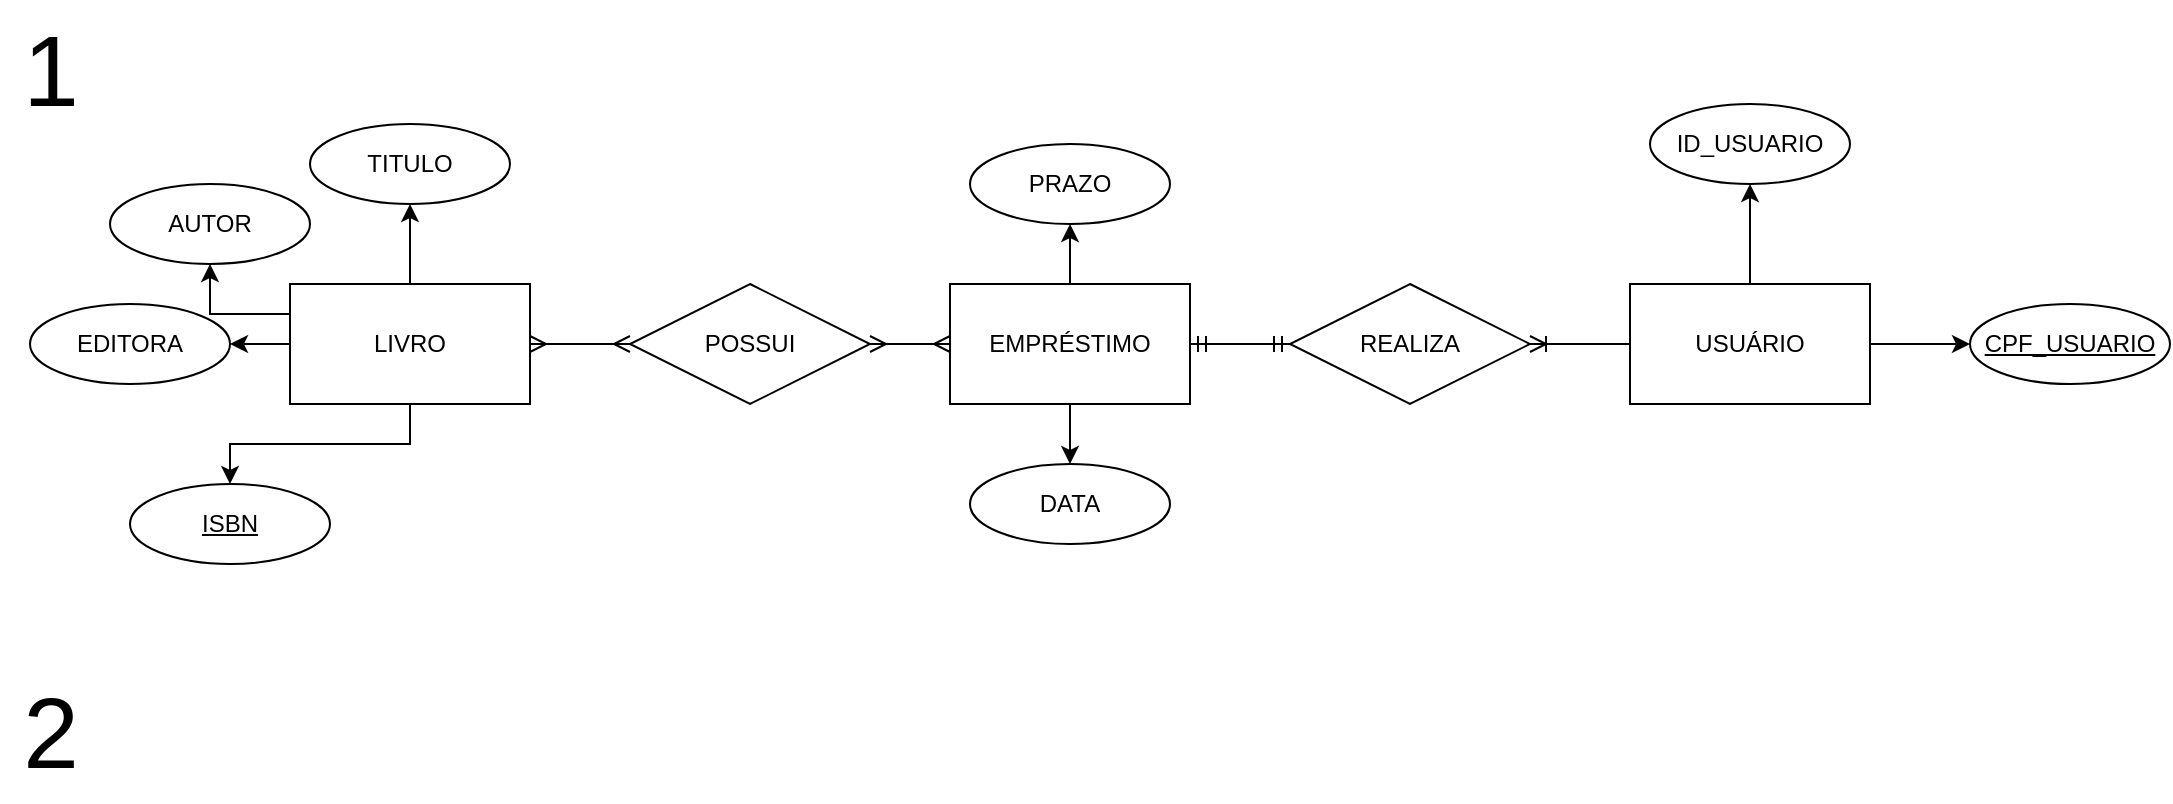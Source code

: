 <mxfile version="28.0.7" pages="54">
  <diagram name="Formas e suas funções" id="NuU4ucpiF2PVJSv1I-0h">
    <mxGraphModel dx="1903" dy="1913" grid="1" gridSize="10" guides="1" tooltips="1" connect="1" arrows="1" fold="1" page="1" pageScale="1" pageWidth="827" pageHeight="1169" math="0" shadow="0">
      <root>
        <mxCell id="0" />
        <mxCell id="1" parent="0" />
        <mxCell id="_MPnUFkDLxuwiak6MrQY-7" value="" style="edgeStyle=orthogonalEdgeStyle;rounded=0;orthogonalLoop=1;jettySize=auto;html=1;" edge="1" parent="1" source="_MPnUFkDLxuwiak6MrQY-1" target="_MPnUFkDLxuwiak6MrQY-4">
          <mxGeometry relative="1" as="geometry" />
        </mxCell>
        <mxCell id="_MPnUFkDLxuwiak6MrQY-9" value="" style="edgeStyle=orthogonalEdgeStyle;rounded=0;orthogonalLoop=1;jettySize=auto;html=1;" edge="1" parent="1" source="_MPnUFkDLxuwiak6MrQY-1" target="_MPnUFkDLxuwiak6MrQY-8">
          <mxGeometry relative="1" as="geometry" />
        </mxCell>
        <mxCell id="_MPnUFkDLxuwiak6MrQY-10" value="" style="edgeStyle=orthogonalEdgeStyle;rounded=0;orthogonalLoop=1;jettySize=auto;html=1;" edge="1" parent="1" source="_MPnUFkDLxuwiak6MrQY-1" target="_MPnUFkDLxuwiak6MrQY-6">
          <mxGeometry relative="1" as="geometry" />
        </mxCell>
        <mxCell id="_MPnUFkDLxuwiak6MrQY-11" style="edgeStyle=orthogonalEdgeStyle;rounded=0;orthogonalLoop=1;jettySize=auto;html=1;exitX=0;exitY=0.25;exitDx=0;exitDy=0;entryX=0.5;entryY=1;entryDx=0;entryDy=0;" edge="1" parent="1" source="_MPnUFkDLxuwiak6MrQY-1" target="_MPnUFkDLxuwiak6MrQY-5">
          <mxGeometry relative="1" as="geometry" />
        </mxCell>
        <mxCell id="_MPnUFkDLxuwiak6MrQY-1" value="LIVRO" style="rounded=0;whiteSpace=wrap;html=1;" vertex="1" parent="1">
          <mxGeometry x="150" y="120" width="120" height="60" as="geometry" />
        </mxCell>
        <mxCell id="_MPnUFkDLxuwiak6MrQY-17" value="" style="edgeStyle=orthogonalEdgeStyle;rounded=0;orthogonalLoop=1;jettySize=auto;html=1;" edge="1" parent="1" source="_MPnUFkDLxuwiak6MrQY-2" target="_MPnUFkDLxuwiak6MrQY-16">
          <mxGeometry relative="1" as="geometry" />
        </mxCell>
        <mxCell id="_MPnUFkDLxuwiak6MrQY-20" value="" style="edgeStyle=orthogonalEdgeStyle;rounded=0;orthogonalLoop=1;jettySize=auto;html=1;" edge="1" parent="1" source="_MPnUFkDLxuwiak6MrQY-2" target="_MPnUFkDLxuwiak6MrQY-19">
          <mxGeometry relative="1" as="geometry" />
        </mxCell>
        <mxCell id="_MPnUFkDLxuwiak6MrQY-2" value="USUÁRIO" style="rounded=0;whiteSpace=wrap;html=1;" vertex="1" parent="1">
          <mxGeometry x="820" y="120" width="120" height="60" as="geometry" />
        </mxCell>
        <mxCell id="_MPnUFkDLxuwiak6MrQY-14" value="" style="edgeStyle=orthogonalEdgeStyle;rounded=0;orthogonalLoop=1;jettySize=auto;html=1;" edge="1" parent="1" source="_MPnUFkDLxuwiak6MrQY-3" target="_MPnUFkDLxuwiak6MrQY-13">
          <mxGeometry relative="1" as="geometry" />
        </mxCell>
        <mxCell id="_MPnUFkDLxuwiak6MrQY-15" value="" style="edgeStyle=orthogonalEdgeStyle;rounded=0;orthogonalLoop=1;jettySize=auto;html=1;" edge="1" parent="1" source="_MPnUFkDLxuwiak6MrQY-3" target="_MPnUFkDLxuwiak6MrQY-12">
          <mxGeometry relative="1" as="geometry" />
        </mxCell>
        <mxCell id="_MPnUFkDLxuwiak6MrQY-3" value="EMPRÉSTIMO" style="rounded=0;whiteSpace=wrap;html=1;" vertex="1" parent="1">
          <mxGeometry x="480" y="120" width="120" height="60" as="geometry" />
        </mxCell>
        <mxCell id="_MPnUFkDLxuwiak6MrQY-4" value="ISBN" style="ellipse;whiteSpace=wrap;html=1;align=center;fontStyle=4;" vertex="1" parent="1">
          <mxGeometry x="70" y="220" width="100" height="40" as="geometry" />
        </mxCell>
        <mxCell id="_MPnUFkDLxuwiak6MrQY-5" value="AUTOR" style="ellipse;whiteSpace=wrap;html=1;align=center;" vertex="1" parent="1">
          <mxGeometry x="60" y="70" width="100" height="40" as="geometry" />
        </mxCell>
        <mxCell id="_MPnUFkDLxuwiak6MrQY-6" value="TITULO" style="ellipse;whiteSpace=wrap;html=1;align=center;" vertex="1" parent="1">
          <mxGeometry x="160" y="40" width="100" height="40" as="geometry" />
        </mxCell>
        <mxCell id="_MPnUFkDLxuwiak6MrQY-8" value="EDITORA" style="ellipse;whiteSpace=wrap;html=1;align=center;" vertex="1" parent="1">
          <mxGeometry x="20" y="130" width="100" height="40" as="geometry" />
        </mxCell>
        <mxCell id="_MPnUFkDLxuwiak6MrQY-12" value="PRAZO" style="ellipse;whiteSpace=wrap;html=1;align=center;" vertex="1" parent="1">
          <mxGeometry x="490" y="50" width="100" height="40" as="geometry" />
        </mxCell>
        <mxCell id="_MPnUFkDLxuwiak6MrQY-13" value="DATA" style="ellipse;whiteSpace=wrap;html=1;align=center;" vertex="1" parent="1">
          <mxGeometry x="490" y="210" width="100" height="40" as="geometry" />
        </mxCell>
        <mxCell id="_MPnUFkDLxuwiak6MrQY-16" value="ID_USUARIO" style="ellipse;whiteSpace=wrap;html=1;align=center;" vertex="1" parent="1">
          <mxGeometry x="830" y="30" width="100" height="40" as="geometry" />
        </mxCell>
        <mxCell id="_MPnUFkDLxuwiak6MrQY-19" value="CPF_USUARIO" style="ellipse;whiteSpace=wrap;html=1;align=center;fontStyle=4;" vertex="1" parent="1">
          <mxGeometry x="990" y="130" width="100" height="40" as="geometry" />
        </mxCell>
        <mxCell id="_MPnUFkDLxuwiak6MrQY-21" value="POSSUI" style="shape=rhombus;perimeter=rhombusPerimeter;whiteSpace=wrap;html=1;align=center;" vertex="1" parent="1">
          <mxGeometry x="320" y="120" width="120" height="60" as="geometry" />
        </mxCell>
        <mxCell id="_MPnUFkDLxuwiak6MrQY-22" value="REALIZA" style="shape=rhombus;perimeter=rhombusPerimeter;whiteSpace=wrap;html=1;align=center;" vertex="1" parent="1">
          <mxGeometry x="650" y="120" width="120" height="60" as="geometry" />
        </mxCell>
        <mxCell id="_MPnUFkDLxuwiak6MrQY-23" value="" style="edgeStyle=entityRelationEdgeStyle;fontSize=12;html=1;endArrow=ERoneToMany;rounded=0;exitX=0;exitY=0.5;exitDx=0;exitDy=0;entryX=1;entryY=0.5;entryDx=0;entryDy=0;" edge="1" parent="1" source="_MPnUFkDLxuwiak6MrQY-2" target="_MPnUFkDLxuwiak6MrQY-22">
          <mxGeometry width="100" height="100" relative="1" as="geometry">
            <mxPoint x="800" y="290" as="sourcePoint" />
            <mxPoint x="900" y="190" as="targetPoint" />
          </mxGeometry>
        </mxCell>
        <mxCell id="_MPnUFkDLxuwiak6MrQY-24" value="" style="edgeStyle=entityRelationEdgeStyle;fontSize=12;html=1;endArrow=ERmandOne;startArrow=ERmandOne;rounded=0;exitX=1;exitY=0.5;exitDx=0;exitDy=0;entryX=0;entryY=0.5;entryDx=0;entryDy=0;" edge="1" parent="1" source="_MPnUFkDLxuwiak6MrQY-3" target="_MPnUFkDLxuwiak6MrQY-22">
          <mxGeometry width="100" height="100" relative="1" as="geometry">
            <mxPoint x="660" y="370" as="sourcePoint" />
            <mxPoint x="760" y="270" as="targetPoint" />
          </mxGeometry>
        </mxCell>
        <mxCell id="_MPnUFkDLxuwiak6MrQY-25" value="" style="edgeStyle=entityRelationEdgeStyle;fontSize=12;html=1;endArrow=ERmany;startArrow=ERmany;rounded=0;entryX=0;entryY=0.5;entryDx=0;entryDy=0;exitX=1;exitY=0.5;exitDx=0;exitDy=0;" edge="1" parent="1" source="_MPnUFkDLxuwiak6MrQY-21" target="_MPnUFkDLxuwiak6MrQY-3">
          <mxGeometry width="100" height="100" relative="1" as="geometry">
            <mxPoint x="300" y="350" as="sourcePoint" />
            <mxPoint x="440" y="210" as="targetPoint" />
          </mxGeometry>
        </mxCell>
        <mxCell id="_MPnUFkDLxuwiak6MrQY-26" value="" style="edgeStyle=entityRelationEdgeStyle;fontSize=12;html=1;endArrow=ERmany;startArrow=ERmany;rounded=0;entryX=0;entryY=0.5;entryDx=0;entryDy=0;exitX=1;exitY=0.5;exitDx=0;exitDy=0;" edge="1" parent="1" source="_MPnUFkDLxuwiak6MrQY-1" target="_MPnUFkDLxuwiak6MrQY-21">
          <mxGeometry width="100" height="100" relative="1" as="geometry">
            <mxPoint x="290" y="320" as="sourcePoint" />
            <mxPoint x="390" y="220" as="targetPoint" />
          </mxGeometry>
        </mxCell>
        <mxCell id="_MPnUFkDLxuwiak6MrQY-27" value="&lt;font style=&quot;font-size: 50px;&quot;&gt;1&lt;/font&gt;" style="text;html=1;align=center;verticalAlign=middle;resizable=0;points=[];autosize=1;strokeColor=none;fillColor=none;" vertex="1" parent="1">
          <mxGeometry x="5" y="-22" width="50" height="70" as="geometry" />
        </mxCell>
        <mxCell id="_MPnUFkDLxuwiak6MrQY-28" value="&lt;font style=&quot;font-size: 50px;&quot;&gt;2&lt;/font&gt; " style="text;html=1;align=center;verticalAlign=middle;resizable=0;points=[];autosize=1;strokeColor=none;fillColor=none;" vertex="1" parent="1">
          <mxGeometry x="5" y="309" width="50" height="70" as="geometry" />
        </mxCell>
      </root>
    </mxGraphModel>
  </diagram>
  <diagram name="Page-1" id="UXhc0Gs7lUM9OwbAYCAY">
    <mxGraphModel dx="4058" dy="1736" grid="1" gridSize="10" guides="1" tooltips="1" connect="1" arrows="1" fold="1" page="1" pageScale="1" pageWidth="827" pageHeight="1169" math="0" shadow="0">
      <root>
        <mxCell id="WIyWlLk6GJQsqaUBKTNV-0" />
        <mxCell id="WIyWlLk6GJQsqaUBKTNV-1" parent="WIyWlLk6GJQsqaUBKTNV-0" />
        <mxCell id="WIyWlLk6GJQsqaUBKTNV-2" value="" style="rounded=0;html=1;jettySize=auto;orthogonalLoop=1;fontSize=11;endArrow=block;endFill=0;endSize=8;strokeWidth=1;shadow=0;labelBackgroundColor=none;edgeStyle=orthogonalEdgeStyle;" parent="WIyWlLk6GJQsqaUBKTNV-1" source="WIyWlLk6GJQsqaUBKTNV-3" target="WIyWlLk6GJQsqaUBKTNV-6" edge="1">
          <mxGeometry relative="1" as="geometry" />
        </mxCell>
        <mxCell id="WIyWlLk6GJQsqaUBKTNV-3" value="Lamp doesn&#39;t work" style="rounded=1;whiteSpace=wrap;html=1;fontSize=12;glass=0;strokeWidth=1;shadow=0;" parent="WIyWlLk6GJQsqaUBKTNV-1" vertex="1">
          <mxGeometry x="140" y="60" width="120" height="40" as="geometry" />
        </mxCell>
        <mxCell id="WIyWlLk6GJQsqaUBKTNV-4" value="Yes" style="rounded=0;html=1;jettySize=auto;orthogonalLoop=1;fontSize=11;endArrow=block;endFill=0;endSize=8;strokeWidth=1;shadow=0;labelBackgroundColor=none;edgeStyle=orthogonalEdgeStyle;" parent="WIyWlLk6GJQsqaUBKTNV-1" source="WIyWlLk6GJQsqaUBKTNV-6" target="WIyWlLk6GJQsqaUBKTNV-10" edge="1">
          <mxGeometry y="20" relative="1" as="geometry">
            <mxPoint as="offset" />
          </mxGeometry>
        </mxCell>
        <mxCell id="WIyWlLk6GJQsqaUBKTNV-5" value="No" style="edgeStyle=orthogonalEdgeStyle;rounded=0;html=1;jettySize=auto;orthogonalLoop=1;fontSize=11;endArrow=block;endFill=0;endSize=8;strokeWidth=1;shadow=0;labelBackgroundColor=none;" parent="WIyWlLk6GJQsqaUBKTNV-1" source="WIyWlLk6GJQsqaUBKTNV-6" target="WIyWlLk6GJQsqaUBKTNV-7" edge="1">
          <mxGeometry y="10" relative="1" as="geometry">
            <mxPoint as="offset" />
          </mxGeometry>
        </mxCell>
        <mxCell id="WIyWlLk6GJQsqaUBKTNV-6" value="Lamp&lt;br&gt;plugged in?" style="rhombus;whiteSpace=wrap;html=1;shadow=0;fontFamily=Helvetica;fontSize=12;align=center;strokeWidth=1;spacing=6;spacingTop=-4;" parent="WIyWlLk6GJQsqaUBKTNV-1" vertex="1">
          <mxGeometry x="150" y="150" width="100" height="80" as="geometry" />
        </mxCell>
        <mxCell id="WIyWlLk6GJQsqaUBKTNV-7" value="Plug in lamp" style="rounded=1;whiteSpace=wrap;html=1;fontSize=12;glass=0;strokeWidth=1;shadow=0;" parent="WIyWlLk6GJQsqaUBKTNV-1" vertex="1">
          <mxGeometry x="300" y="170" width="120" height="40" as="geometry" />
        </mxCell>
        <mxCell id="WIyWlLk6GJQsqaUBKTNV-8" value="No" style="rounded=0;html=1;jettySize=auto;orthogonalLoop=1;fontSize=11;endArrow=block;endFill=0;endSize=8;strokeWidth=1;shadow=0;labelBackgroundColor=none;edgeStyle=orthogonalEdgeStyle;" parent="WIyWlLk6GJQsqaUBKTNV-1" source="WIyWlLk6GJQsqaUBKTNV-10" target="WIyWlLk6GJQsqaUBKTNV-11" edge="1">
          <mxGeometry x="0.333" y="20" relative="1" as="geometry">
            <mxPoint as="offset" />
          </mxGeometry>
        </mxCell>
        <mxCell id="WIyWlLk6GJQsqaUBKTNV-9" value="Yes" style="edgeStyle=orthogonalEdgeStyle;rounded=0;html=1;jettySize=auto;orthogonalLoop=1;fontSize=11;endArrow=block;endFill=0;endSize=8;strokeWidth=1;shadow=0;labelBackgroundColor=none;" parent="WIyWlLk6GJQsqaUBKTNV-1" source="WIyWlLk6GJQsqaUBKTNV-10" target="WIyWlLk6GJQsqaUBKTNV-12" edge="1">
          <mxGeometry y="10" relative="1" as="geometry">
            <mxPoint as="offset" />
          </mxGeometry>
        </mxCell>
        <mxCell id="WIyWlLk6GJQsqaUBKTNV-10" value="Bulb&lt;br&gt;burned out?" style="rhombus;whiteSpace=wrap;html=1;shadow=0;fontFamily=Helvetica;fontSize=12;align=center;strokeWidth=1;spacing=6;spacingTop=-4;" parent="WIyWlLk6GJQsqaUBKTNV-1" vertex="1">
          <mxGeometry x="150" y="270" width="100" height="80" as="geometry" />
        </mxCell>
        <mxCell id="WIyWlLk6GJQsqaUBKTNV-11" value="Repair Lamp" style="rounded=1;whiteSpace=wrap;html=1;fontSize=12;glass=0;strokeWidth=1;shadow=0;" parent="WIyWlLk6GJQsqaUBKTNV-1" vertex="1">
          <mxGeometry x="140" y="410" width="120" height="40" as="geometry" />
        </mxCell>
        <mxCell id="WIyWlLk6GJQsqaUBKTNV-12" value="Replace Bulb" style="rounded=1;whiteSpace=wrap;html=1;fontSize=12;glass=0;strokeWidth=1;shadow=0;" parent="WIyWlLk6GJQsqaUBKTNV-1" vertex="1">
          <mxGeometry x="300" y="290" width="120" height="40" as="geometry" />
        </mxCell>
        <mxCell id="rDpuXbiPHGHdtdRayHO4-0" value="&lt;p data-sourcepos=&quot;5:1-5:170&quot;&gt;Imagine que 15 pessoas foram convidadas para assistir a um filme e dar suas opiniões sobre ele. Cada pessoa tem uma idade e pode dar uma das seguintes notas para o filme:&lt;/p&gt;&lt;ul data-sourcepos=&quot;7:1-10:0&quot;&gt;&lt;li data-sourcepos=&quot;7:1-7:13&quot;&gt;1 - Regular&lt;/li&gt;&lt;li data-sourcepos=&quot;8:1-8:9&quot;&gt;2 - Bom&lt;/li&gt;&lt;li data-sourcepos=&quot;9:1-10:0&quot;&gt;3 - Ótimo&lt;/li&gt;&lt;/ul&gt;&lt;p data-sourcepos=&quot;11:1-11:74&quot;&gt;Gostaríamos de saber algumas informações sobre as opiniões dessas pessoas:&lt;/p&gt;&lt;ol data-sourcepos=&quot;13:1-16:0&quot;&gt;&lt;li data-sourcepos=&quot;13:1-13:63&quot;&gt;Qual a média de idade das pessoas que acharam o filme &quot;Bom&quot;?&lt;/li&gt;&lt;li data-sourcepos=&quot;14:1-14:45&quot;&gt;Quantas pessoas acharam o filme &quot;Regular&quot;?&lt;/li&gt;&lt;li data-sourcepos=&quot;15:1-16:0&quot;&gt;Qual o percentual de pessoas que acharam o filme &quot;Ótimo&quot;?&lt;/li&gt;&lt;/ol&gt;" style="whiteSpace=wrap;html=1;aspect=fixed;" parent="WIyWlLk6GJQsqaUBKTNV-1" vertex="1">
          <mxGeometry x="-870" y="730" width="290" height="290" as="geometry" />
        </mxCell>
        <mxCell id="2RBJUL9TlYjmyFYYtYPi-0" value="Saída dedados" style="shape=document;whiteSpace=wrap;html=1;boundedLbl=1;" parent="WIyWlLk6GJQsqaUBKTNV-1" vertex="1">
          <mxGeometry x="-160" y="160" width="120" height="80" as="geometry" />
        </mxCell>
        <mxCell id="2RBJUL9TlYjmyFYYtYPi-1" value="Entrada de dados" style="shape=parallelogram;perimeter=parallelogramPerimeter;whiteSpace=wrap;html=1;fixedSize=1;" parent="WIyWlLk6GJQsqaUBKTNV-1" vertex="1">
          <mxGeometry x="-170" y="260" width="130" height="70" as="geometry" />
        </mxCell>
        <mxCell id="2RBJUL9TlYjmyFYYtYPi-2" value="&lt;div&gt;Tomada de decisão,&lt;/div&gt;&lt;div&gt;&amp;nbsp;teste, pergunta&lt;/div&gt;" style="rhombus;whiteSpace=wrap;html=1;" parent="WIyWlLk6GJQsqaUBKTNV-1" vertex="1">
          <mxGeometry x="-170" y="340" width="140" height="120" as="geometry" />
        </mxCell>
        <mxCell id="2RBJUL9TlYjmyFYYtYPi-3" value="Mudança de valor, formato, processo" style="rounded=0;whiteSpace=wrap;html=1;" parent="WIyWlLk6GJQsqaUBKTNV-1" vertex="1">
          <mxGeometry x="-160" y="475" width="120" height="60" as="geometry" />
        </mxCell>
        <mxCell id="2RBJUL9TlYjmyFYYtYPi-4" value="Início/fim" style="rounded=1;whiteSpace=wrap;html=1;" parent="WIyWlLk6GJQsqaUBKTNV-1" vertex="1">
          <mxGeometry x="-160" y="80" width="120" height="60" as="geometry" />
        </mxCell>
        <mxCell id="2RBJUL9TlYjmyFYYtYPi-5" value="INÍCIO" style="rounded=1;whiteSpace=wrap;html=1;" parent="WIyWlLk6GJQsqaUBKTNV-1" vertex="1">
          <mxGeometry x="885" y="80" width="80" height="40" as="geometry" />
        </mxCell>
        <mxCell id="2RBJUL9TlYjmyFYYtYPi-6" value="&lt;font style=&quot;font-size: 21px;&quot;&gt;&lt;b&gt;Definir Par ou Impar&lt;/b&gt;&lt;/font&gt;" style="rounded=1;whiteSpace=wrap;html=1;" parent="WIyWlLk6GJQsqaUBKTNV-1" vertex="1">
          <mxGeometry x="820" y="-30" width="210" height="70" as="geometry" />
        </mxCell>
        <mxCell id="2RBJUL9TlYjmyFYYtYPi-7" value="Pedir Número" style="shape=document;whiteSpace=wrap;html=1;boundedLbl=1;" parent="WIyWlLk6GJQsqaUBKTNV-1" vertex="1">
          <mxGeometry x="882.5" y="160" width="85" height="40" as="geometry" />
        </mxCell>
        <mxCell id="2RBJUL9TlYjmyFYYtYPi-8" value="" style="endArrow=classic;html=1;rounded=0;exitX=0.5;exitY=1;exitDx=0;exitDy=0;entryX=0.5;entryY=0;entryDx=0;entryDy=0;" parent="WIyWlLk6GJQsqaUBKTNV-1" source="2RBJUL9TlYjmyFYYtYPi-5" target="2RBJUL9TlYjmyFYYtYPi-7" edge="1">
          <mxGeometry width="50" height="50" relative="1" as="geometry">
            <mxPoint x="990" y="150" as="sourcePoint" />
            <mxPoint x="1040" y="100" as="targetPoint" />
          </mxGeometry>
        </mxCell>
        <mxCell id="2RBJUL9TlYjmyFYYtYPi-11" value="" style="endArrow=classic;html=1;rounded=0;entryX=0.5;entryY=0;entryDx=0;entryDy=0;" parent="WIyWlLk6GJQsqaUBKTNV-1" source="2RBJUL9TlYjmyFYYtYPi-7" target="2RBJUL9TlYjmyFYYtYPi-12" edge="1">
          <mxGeometry width="50" height="50" relative="1" as="geometry">
            <mxPoint x="924.75" y="200" as="sourcePoint" />
            <mxPoint x="925" y="240" as="targetPoint" />
          </mxGeometry>
        </mxCell>
        <mxCell id="2RBJUL9TlYjmyFYYtYPi-12" value="Ler número" style="shape=parallelogram;perimeter=parallelogramPerimeter;whiteSpace=wrap;html=1;fixedSize=1;" parent="WIyWlLk6GJQsqaUBKTNV-1" vertex="1">
          <mxGeometry x="872.5" y="230" width="105" height="40" as="geometry" />
        </mxCell>
        <mxCell id="2RBJUL9TlYjmyFYYtYPi-13" value="" style="endArrow=classic;html=1;rounded=0;entryX=0.5;entryY=0;entryDx=0;entryDy=0;" parent="WIyWlLk6GJQsqaUBKTNV-1" edge="1">
          <mxGeometry width="50" height="50" relative="1" as="geometry">
            <mxPoint x="924.86" y="270" as="sourcePoint" />
            <mxPoint x="924.86" y="300" as="targetPoint" />
          </mxGeometry>
        </mxCell>
        <mxCell id="2RBJUL9TlYjmyFYYtYPi-23" value="" style="edgeStyle=orthogonalEdgeStyle;rounded=0;orthogonalLoop=1;jettySize=auto;html=1;" parent="WIyWlLk6GJQsqaUBKTNV-1" source="2RBJUL9TlYjmyFYYtYPi-14" target="2RBJUL9TlYjmyFYYtYPi-22" edge="1">
          <mxGeometry relative="1" as="geometry" />
        </mxCell>
        <mxCell id="2RBJUL9TlYjmyFYYtYPi-24" value="V" style="edgeLabel;html=1;align=center;verticalAlign=middle;resizable=0;points=[];" parent="2RBJUL9TlYjmyFYYtYPi-23" vertex="1" connectable="0">
          <mxGeometry x="-0.309" y="1" relative="1" as="geometry">
            <mxPoint as="offset" />
          </mxGeometry>
        </mxCell>
        <mxCell id="2RBJUL9TlYjmyFYYtYPi-26" value="" style="edgeStyle=orthogonalEdgeStyle;rounded=0;orthogonalLoop=1;jettySize=auto;html=1;" parent="WIyWlLk6GJQsqaUBKTNV-1" source="2RBJUL9TlYjmyFYYtYPi-14" target="2RBJUL9TlYjmyFYYtYPi-25" edge="1">
          <mxGeometry relative="1" as="geometry" />
        </mxCell>
        <mxCell id="2RBJUL9TlYjmyFYYtYPi-31" value="F" style="edgeLabel;html=1;align=center;verticalAlign=middle;resizable=0;points=[];" parent="2RBJUL9TlYjmyFYYtYPi-26" vertex="1" connectable="0">
          <mxGeometry x="-0.146" relative="1" as="geometry">
            <mxPoint as="offset" />
          </mxGeometry>
        </mxCell>
        <mxCell id="2RBJUL9TlYjmyFYYtYPi-28" value="" style="edgeStyle=orthogonalEdgeStyle;rounded=0;orthogonalLoop=1;jettySize=auto;html=1;" parent="WIyWlLk6GJQsqaUBKTNV-1" source="2RBJUL9TlYjmyFYYtYPi-14" target="2RBJUL9TlYjmyFYYtYPi-27" edge="1">
          <mxGeometry relative="1" as="geometry" />
        </mxCell>
        <mxCell id="2RBJUL9TlYjmyFYYtYPi-14" value="&lt;div&gt;&lt;font style=&quot;font-size: 11px;&quot;&gt;Se num %&lt;/font&gt;&lt;/div&gt;&lt;div&gt;&lt;font style=&quot;font-size: 11px;&quot;&gt;2 for 0 &lt;br&gt;&lt;/font&gt;&lt;/div&gt;" style="rhombus;whiteSpace=wrap;html=1;" parent="WIyWlLk6GJQsqaUBKTNV-1" vertex="1">
          <mxGeometry x="865" y="300" width="120" height="90" as="geometry" />
        </mxCell>
        <mxCell id="2RBJUL9TlYjmyFYYtYPi-22" value="PAR" style="shape=document;whiteSpace=wrap;html=1;boundedLbl=1;" parent="WIyWlLk6GJQsqaUBKTNV-1" vertex="1">
          <mxGeometry x="1080" y="312.5" width="65" height="65" as="geometry" />
        </mxCell>
        <mxCell id="2RBJUL9TlYjmyFYYtYPi-25" value="IMPAR" style="shape=document;whiteSpace=wrap;html=1;boundedLbl=1;" parent="WIyWlLk6GJQsqaUBKTNV-1" vertex="1">
          <mxGeometry x="690" y="316.25" width="90" height="57.5" as="geometry" />
        </mxCell>
        <mxCell id="2RBJUL9TlYjmyFYYtYPi-27" value="FIM" style="rounded=1;whiteSpace=wrap;html=1;" parent="WIyWlLk6GJQsqaUBKTNV-1" vertex="1">
          <mxGeometry x="865" y="485" width="120" height="60" as="geometry" />
        </mxCell>
        <mxCell id="2RBJUL9TlYjmyFYYtYPi-29" value="" style="endArrow=classic;html=1;rounded=0;exitX=0.444;exitY=0.865;exitDx=0;exitDy=0;exitPerimeter=0;entryX=0;entryY=0.5;entryDx=0;entryDy=0;" parent="WIyWlLk6GJQsqaUBKTNV-1" source="2RBJUL9TlYjmyFYYtYPi-25" target="2RBJUL9TlYjmyFYYtYPi-27" edge="1">
          <mxGeometry width="50" height="50" relative="1" as="geometry">
            <mxPoint x="780" y="510" as="sourcePoint" />
            <mxPoint x="830" y="460" as="targetPoint" />
          </mxGeometry>
        </mxCell>
        <mxCell id="2RBJUL9TlYjmyFYYtYPi-30" value="" style="endArrow=classic;html=1;rounded=0;exitX=0.231;exitY=0.956;exitDx=0;exitDy=0;exitPerimeter=0;entryX=1;entryY=0.5;entryDx=0;entryDy=0;" parent="WIyWlLk6GJQsqaUBKTNV-1" source="2RBJUL9TlYjmyFYYtYPi-22" target="2RBJUL9TlYjmyFYYtYPi-27" edge="1">
          <mxGeometry width="50" height="50" relative="1" as="geometry">
            <mxPoint x="1070" y="480" as="sourcePoint" />
            <mxPoint x="1120" y="430" as="targetPoint" />
          </mxGeometry>
        </mxCell>
        <mxCell id="2RBJUL9TlYjmyFYYtYPi-34" value="" style="edgeStyle=orthogonalEdgeStyle;rounded=0;orthogonalLoop=1;jettySize=auto;html=1;" parent="WIyWlLk6GJQsqaUBKTNV-1" source="2RBJUL9TlYjmyFYYtYPi-32" target="2RBJUL9TlYjmyFYYtYPi-33" edge="1">
          <mxGeometry relative="1" as="geometry" />
        </mxCell>
        <mxCell id="2RBJUL9TlYjmyFYYtYPi-32" value="INÍCIO" style="rounded=1;whiteSpace=wrap;html=1;" parent="WIyWlLk6GJQsqaUBKTNV-1" vertex="1">
          <mxGeometry x="1450" y="80" width="120" height="60" as="geometry" />
        </mxCell>
        <mxCell id="2RBJUL9TlYjmyFYYtYPi-36" value="" style="edgeStyle=orthogonalEdgeStyle;rounded=0;orthogonalLoop=1;jettySize=auto;html=1;" parent="WIyWlLk6GJQsqaUBKTNV-1" source="2RBJUL9TlYjmyFYYtYPi-33" target="2RBJUL9TlYjmyFYYtYPi-35" edge="1">
          <mxGeometry relative="1" as="geometry" />
        </mxCell>
        <mxCell id="2RBJUL9TlYjmyFYYtYPi-33" value="Digite um número qualquer" style="shape=document;whiteSpace=wrap;html=1;boundedLbl=1;rounded=1;" parent="WIyWlLk6GJQsqaUBKTNV-1" vertex="1">
          <mxGeometry x="1450" y="180" width="120" height="80" as="geometry" />
        </mxCell>
        <mxCell id="2RBJUL9TlYjmyFYYtYPi-39" value="" style="edgeStyle=orthogonalEdgeStyle;rounded=0;orthogonalLoop=1;jettySize=auto;html=1;" parent="WIyWlLk6GJQsqaUBKTNV-1" source="2RBJUL9TlYjmyFYYtYPi-35" target="2RBJUL9TlYjmyFYYtYPi-38" edge="1">
          <mxGeometry relative="1" as="geometry" />
        </mxCell>
        <mxCell id="2RBJUL9TlYjmyFYYtYPi-35" value="Ler Número" style="shape=parallelogram;perimeter=parallelogramPerimeter;whiteSpace=wrap;html=1;fixedSize=1;rounded=1;" parent="WIyWlLk6GJQsqaUBKTNV-1" vertex="1">
          <mxGeometry x="1450" y="290" width="120" height="60" as="geometry" />
        </mxCell>
        <mxCell id="2RBJUL9TlYjmyFYYtYPi-37" value="LER UM NUMERO E DIZER SE ELE É NEGATIVO POSITIVO OU EXATAMENTE ZERO" style="rounded=1;whiteSpace=wrap;html=1;" parent="WIyWlLk6GJQsqaUBKTNV-1" vertex="1">
          <mxGeometry x="1428.5" y="-20" width="163" height="86" as="geometry" />
        </mxCell>
        <mxCell id="2RBJUL9TlYjmyFYYtYPi-41" value="" style="edgeStyle=orthogonalEdgeStyle;rounded=0;orthogonalLoop=1;jettySize=auto;html=1;" parent="WIyWlLk6GJQsqaUBKTNV-1" source="2RBJUL9TlYjmyFYYtYPi-38" target="2RBJUL9TlYjmyFYYtYPi-40" edge="1">
          <mxGeometry relative="1" as="geometry" />
        </mxCell>
        <mxCell id="2RBJUL9TlYjmyFYYtYPi-44" value="SIM" style="edgeLabel;html=1;align=center;verticalAlign=middle;resizable=0;points=[];" parent="2RBJUL9TlYjmyFYYtYPi-41" vertex="1" connectable="0">
          <mxGeometry x="-0.188" y="-1" relative="1" as="geometry">
            <mxPoint as="offset" />
          </mxGeometry>
        </mxCell>
        <mxCell id="2RBJUL9TlYjmyFYYtYPi-43" value="" style="edgeStyle=orthogonalEdgeStyle;rounded=0;orthogonalLoop=1;jettySize=auto;html=1;" parent="WIyWlLk6GJQsqaUBKTNV-1" source="2RBJUL9TlYjmyFYYtYPi-38" target="2RBJUL9TlYjmyFYYtYPi-42" edge="1">
          <mxGeometry relative="1" as="geometry" />
        </mxCell>
        <mxCell id="2RBJUL9TlYjmyFYYtYPi-45" value="NÃO" style="edgeLabel;html=1;align=center;verticalAlign=middle;resizable=0;points=[];" parent="2RBJUL9TlYjmyFYYtYPi-43" vertex="1" connectable="0">
          <mxGeometry x="-0.329" relative="1" as="geometry">
            <mxPoint as="offset" />
          </mxGeometry>
        </mxCell>
        <mxCell id="2RBJUL9TlYjmyFYYtYPi-38" value="Se (num &amp;gt; 0 )" style="rhombus;whiteSpace=wrap;html=1;rounded=1;" parent="WIyWlLk6GJQsqaUBKTNV-1" vertex="1">
          <mxGeometry x="1450" y="385" width="120" height="90" as="geometry" />
        </mxCell>
        <mxCell id="2RBJUL9TlYjmyFYYtYPi-58" value="" style="edgeStyle=orthogonalEdgeStyle;rounded=0;orthogonalLoop=1;jettySize=auto;html=1;" parent="WIyWlLk6GJQsqaUBKTNV-1" source="2RBJUL9TlYjmyFYYtYPi-40" target="2RBJUL9TlYjmyFYYtYPi-57" edge="1">
          <mxGeometry relative="1" as="geometry" />
        </mxCell>
        <mxCell id="2RBJUL9TlYjmyFYYtYPi-40" value="Positivo" style="shape=document;whiteSpace=wrap;html=1;boundedLbl=1;rounded=1;" parent="WIyWlLk6GJQsqaUBKTNV-1" vertex="1">
          <mxGeometry x="1650" y="390" width="120" height="80" as="geometry" />
        </mxCell>
        <mxCell id="2RBJUL9TlYjmyFYYtYPi-42" value="se (num &amp;lt; 0)" style="rhombus;whiteSpace=wrap;html=1;rounded=1;" parent="WIyWlLk6GJQsqaUBKTNV-1" vertex="1">
          <mxGeometry x="1450" y="560" width="120" height="100" as="geometry" />
        </mxCell>
        <mxCell id="2RBJUL9TlYjmyFYYtYPi-47" value="se (num == 0)" style="rhombus;whiteSpace=wrap;html=1;rounded=1;" parent="WIyWlLk6GJQsqaUBKTNV-1" vertex="1">
          <mxGeometry x="1450" y="720" width="120" height="100" as="geometry" />
        </mxCell>
        <mxCell id="2RBJUL9TlYjmyFYYtYPi-48" value="" style="edgeStyle=orthogonalEdgeStyle;rounded=0;orthogonalLoop=1;jettySize=auto;html=1;exitX=0.5;exitY=1;exitDx=0;exitDy=0;entryX=0.5;entryY=0;entryDx=0;entryDy=0;" parent="WIyWlLk6GJQsqaUBKTNV-1" source="2RBJUL9TlYjmyFYYtYPi-42" target="2RBJUL9TlYjmyFYYtYPi-47" edge="1">
          <mxGeometry relative="1" as="geometry">
            <mxPoint x="1570" y="660" as="sourcePoint" />
            <mxPoint x="1570" y="745" as="targetPoint" />
          </mxGeometry>
        </mxCell>
        <mxCell id="2RBJUL9TlYjmyFYYtYPi-49" value="NÃO" style="edgeLabel;html=1;align=center;verticalAlign=middle;resizable=0;points=[];" parent="2RBJUL9TlYjmyFYYtYPi-48" vertex="1" connectable="0">
          <mxGeometry x="-0.329" relative="1" as="geometry">
            <mxPoint as="offset" />
          </mxGeometry>
        </mxCell>
        <mxCell id="2RBJUL9TlYjmyFYYtYPi-51" value="Negativo" style="shape=document;whiteSpace=wrap;html=1;boundedLbl=1;rounded=1;" parent="WIyWlLk6GJQsqaUBKTNV-1" vertex="1">
          <mxGeometry x="1650" y="570" width="120" height="80" as="geometry" />
        </mxCell>
        <mxCell id="2RBJUL9TlYjmyFYYtYPi-52" value="" style="edgeStyle=orthogonalEdgeStyle;rounded=0;orthogonalLoop=1;jettySize=auto;html=1;exitX=0.965;exitY=0.51;exitDx=0;exitDy=0;exitPerimeter=0;" parent="WIyWlLk6GJQsqaUBKTNV-1" source="2RBJUL9TlYjmyFYYtYPi-42" target="2RBJUL9TlYjmyFYYtYPi-51" edge="1">
          <mxGeometry relative="1" as="geometry">
            <mxPoint x="1628" y="554" as="sourcePoint" />
          </mxGeometry>
        </mxCell>
        <mxCell id="2RBJUL9TlYjmyFYYtYPi-53" value="SIM" style="edgeLabel;html=1;align=center;verticalAlign=middle;resizable=0;points=[];" parent="2RBJUL9TlYjmyFYYtYPi-52" vertex="1" connectable="0">
          <mxGeometry x="-0.188" y="-1" relative="1" as="geometry">
            <mxPoint as="offset" />
          </mxGeometry>
        </mxCell>
        <mxCell id="2RBJUL9TlYjmyFYYtYPi-54" value="" style="edgeStyle=orthogonalEdgeStyle;rounded=0;orthogonalLoop=1;jettySize=auto;html=1;entryX=0;entryY=0.5;entryDx=0;entryDy=0;" parent="WIyWlLk6GJQsqaUBKTNV-1" source="2RBJUL9TlYjmyFYYtYPi-47" target="2RBJUL9TlYjmyFYYtYPi-56" edge="1">
          <mxGeometry relative="1" as="geometry">
            <mxPoint x="1570.2" y="771" as="sourcePoint" />
          </mxGeometry>
        </mxCell>
        <mxCell id="2RBJUL9TlYjmyFYYtYPi-55" value="SIM" style="edgeLabel;html=1;align=center;verticalAlign=middle;resizable=0;points=[];" parent="2RBJUL9TlYjmyFYYtYPi-54" vertex="1" connectable="0">
          <mxGeometry x="-0.188" y="-1" relative="1" as="geometry">
            <mxPoint as="offset" />
          </mxGeometry>
        </mxCell>
        <mxCell id="2RBJUL9TlYjmyFYYtYPi-56" value="igual&amp;nbsp; 0" style="shape=document;whiteSpace=wrap;html=1;boundedLbl=1;rounded=1;" parent="WIyWlLk6GJQsqaUBKTNV-1" vertex="1">
          <mxGeometry x="1654" y="730" width="120" height="80" as="geometry" />
        </mxCell>
        <mxCell id="2RBJUL9TlYjmyFYYtYPi-57" value="FIM" style="whiteSpace=wrap;html=1;rounded=1;" parent="WIyWlLk6GJQsqaUBKTNV-1" vertex="1">
          <mxGeometry x="1830" y="580" width="120" height="60" as="geometry" />
        </mxCell>
        <mxCell id="2RBJUL9TlYjmyFYYtYPi-59" value="" style="edgeStyle=orthogonalEdgeStyle;rounded=0;orthogonalLoop=1;jettySize=auto;html=1;exitX=1.026;exitY=0.435;exitDx=0;exitDy=0;exitPerimeter=0;entryX=-0.029;entryY=0.4;entryDx=0;entryDy=0;entryPerimeter=0;" parent="WIyWlLk6GJQsqaUBKTNV-1" source="2RBJUL9TlYjmyFYYtYPi-51" target="2RBJUL9TlYjmyFYYtYPi-57" edge="1">
          <mxGeometry relative="1" as="geometry">
            <mxPoint x="1798" y="675" as="sourcePoint" />
            <mxPoint x="2058" y="825" as="targetPoint" />
          </mxGeometry>
        </mxCell>
        <mxCell id="2RBJUL9TlYjmyFYYtYPi-60" value="" style="edgeStyle=orthogonalEdgeStyle;rounded=0;orthogonalLoop=1;jettySize=auto;html=1;exitX=1.026;exitY=0.435;exitDx=0;exitDy=0;exitPerimeter=0;entryX=0.5;entryY=1;entryDx=0;entryDy=0;" parent="WIyWlLk6GJQsqaUBKTNV-1" target="2RBJUL9TlYjmyFYYtYPi-57" edge="1">
          <mxGeometry relative="1" as="geometry">
            <mxPoint x="1776.48" y="768" as="sourcePoint" />
            <mxPoint x="1970.48" y="767" as="targetPoint" />
          </mxGeometry>
        </mxCell>
        <mxCell id="2RBJUL9TlYjmyFYYtYPi-61" value="" style="edgeStyle=orthogonalEdgeStyle;rounded=0;orthogonalLoop=1;jettySize=auto;html=1;" parent="WIyWlLk6GJQsqaUBKTNV-1" source="2RBJUL9TlYjmyFYYtYPi-62" target="2RBJUL9TlYjmyFYYtYPi-64" edge="1">
          <mxGeometry relative="1" as="geometry" />
        </mxCell>
        <mxCell id="2RBJUL9TlYjmyFYYtYPi-62" value="INÍCIO" style="rounded=1;whiteSpace=wrap;html=1;" parent="WIyWlLk6GJQsqaUBKTNV-1" vertex="1">
          <mxGeometry x="2360" y="80" width="120" height="60" as="geometry" />
        </mxCell>
        <mxCell id="2RBJUL9TlYjmyFYYtYPi-63" value="" style="edgeStyle=orthogonalEdgeStyle;rounded=0;orthogonalLoop=1;jettySize=auto;html=1;" parent="WIyWlLk6GJQsqaUBKTNV-1" source="2RBJUL9TlYjmyFYYtYPi-64" target="2RBJUL9TlYjmyFYYtYPi-66" edge="1">
          <mxGeometry relative="1" as="geometry" />
        </mxCell>
        <mxCell id="2RBJUL9TlYjmyFYYtYPi-64" value="Digite um número qualquer" style="shape=document;whiteSpace=wrap;html=1;boundedLbl=1;rounded=1;" parent="WIyWlLk6GJQsqaUBKTNV-1" vertex="1">
          <mxGeometry x="2360" y="180" width="120" height="80" as="geometry" />
        </mxCell>
        <mxCell id="2RBJUL9TlYjmyFYYtYPi-65" value="" style="edgeStyle=orthogonalEdgeStyle;rounded=0;orthogonalLoop=1;jettySize=auto;html=1;" parent="WIyWlLk6GJQsqaUBKTNV-1" source="2RBJUL9TlYjmyFYYtYPi-66" target="2RBJUL9TlYjmyFYYtYPi-71" edge="1">
          <mxGeometry relative="1" as="geometry" />
        </mxCell>
        <mxCell id="2RBJUL9TlYjmyFYYtYPi-66" value="Ler Número" style="shape=parallelogram;perimeter=parallelogramPerimeter;whiteSpace=wrap;html=1;fixedSize=1;rounded=1;" parent="WIyWlLk6GJQsqaUBKTNV-1" vertex="1">
          <mxGeometry x="2360" y="290" width="120" height="60" as="geometry" />
        </mxCell>
        <mxCell id="2RBJUL9TlYjmyFYYtYPi-67" value="" style="edgeStyle=orthogonalEdgeStyle;rounded=0;orthogonalLoop=1;jettySize=auto;html=1;" parent="WIyWlLk6GJQsqaUBKTNV-1" source="2RBJUL9TlYjmyFYYtYPi-71" target="2RBJUL9TlYjmyFYYtYPi-73" edge="1">
          <mxGeometry relative="1" as="geometry" />
        </mxCell>
        <mxCell id="2RBJUL9TlYjmyFYYtYPi-68" value="SIM" style="edgeLabel;html=1;align=center;verticalAlign=middle;resizable=0;points=[];" parent="2RBJUL9TlYjmyFYYtYPi-67" vertex="1" connectable="0">
          <mxGeometry x="-0.188" y="-1" relative="1" as="geometry">
            <mxPoint as="offset" />
          </mxGeometry>
        </mxCell>
        <mxCell id="2RBJUL9TlYjmyFYYtYPi-69" value="" style="edgeStyle=orthogonalEdgeStyle;rounded=0;orthogonalLoop=1;jettySize=auto;html=1;entryX=0.5;entryY=0;entryDx=0;entryDy=0;" parent="WIyWlLk6GJQsqaUBKTNV-1" source="2RBJUL9TlYjmyFYYtYPi-71" target="2RBJUL9TlYjmyFYYtYPi-74" edge="1">
          <mxGeometry relative="1" as="geometry">
            <mxPoint x="2420" y="560" as="targetPoint" />
          </mxGeometry>
        </mxCell>
        <mxCell id="2RBJUL9TlYjmyFYYtYPi-70" value="NÃO" style="edgeLabel;html=1;align=center;verticalAlign=middle;resizable=0;points=[];" parent="2RBJUL9TlYjmyFYYtYPi-69" vertex="1" connectable="0">
          <mxGeometry x="-0.329" relative="1" as="geometry">
            <mxPoint as="offset" />
          </mxGeometry>
        </mxCell>
        <mxCell id="2RBJUL9TlYjmyFYYtYPi-71" value="Se (num &amp;lt; 0 )" style="rhombus;whiteSpace=wrap;html=1;rounded=1;" parent="WIyWlLk6GJQsqaUBKTNV-1" vertex="1">
          <mxGeometry x="2360" y="385" width="120" height="90" as="geometry" />
        </mxCell>
        <mxCell id="2RBJUL9TlYjmyFYYtYPi-134" value="" style="edgeStyle=orthogonalEdgeStyle;rounded=0;orthogonalLoop=1;jettySize=auto;html=1;entryX=0.5;entryY=1;entryDx=0;entryDy=0;" parent="WIyWlLk6GJQsqaUBKTNV-1" source="2RBJUL9TlYjmyFYYtYPi-73" target="2RBJUL9TlYjmyFYYtYPi-122" edge="1">
          <mxGeometry relative="1" as="geometry">
            <mxPoint x="2820" y="430" as="targetPoint" />
            <Array as="points">
              <mxPoint x="2760" y="430" />
              <mxPoint x="2760" y="840" />
              <mxPoint x="2420" y="840" />
            </Array>
          </mxGeometry>
        </mxCell>
        <mxCell id="2RBJUL9TlYjmyFYYtYPi-73" value="Negativo" style="shape=document;whiteSpace=wrap;html=1;boundedLbl=1;rounded=1;" parent="WIyWlLk6GJQsqaUBKTNV-1" vertex="1">
          <mxGeometry x="2560" y="390" width="120" height="80" as="geometry" />
        </mxCell>
        <mxCell id="2RBJUL9TlYjmyFYYtYPi-114" value="" style="edgeStyle=orthogonalEdgeStyle;rounded=0;orthogonalLoop=1;jettySize=auto;html=1;exitX=0.969;exitY=0.501;exitDx=0;exitDy=0;exitPerimeter=0;" parent="WIyWlLk6GJQsqaUBKTNV-1" source="2RBJUL9TlYjmyFYYtYPi-74" target="2RBJUL9TlYjmyFYYtYPi-113" edge="1">
          <mxGeometry relative="1" as="geometry" />
        </mxCell>
        <mxCell id="2RBJUL9TlYjmyFYYtYPi-115" value="SIM" style="edgeLabel;html=1;align=center;verticalAlign=middle;resizable=0;points=[];" parent="2RBJUL9TlYjmyFYYtYPi-114" vertex="1" connectable="0">
          <mxGeometry x="0.025" y="-1" relative="1" as="geometry">
            <mxPoint as="offset" />
          </mxGeometry>
        </mxCell>
        <mxCell id="2RBJUL9TlYjmyFYYtYPi-117" value="" style="edgeStyle=orthogonalEdgeStyle;rounded=0;orthogonalLoop=1;jettySize=auto;html=1;" parent="WIyWlLk6GJQsqaUBKTNV-1" source="2RBJUL9TlYjmyFYYtYPi-74" target="2RBJUL9TlYjmyFYYtYPi-116" edge="1">
          <mxGeometry relative="1" as="geometry" />
        </mxCell>
        <mxCell id="2RBJUL9TlYjmyFYYtYPi-118" value="Não" style="edgeLabel;html=1;align=center;verticalAlign=middle;resizable=0;points=[];" parent="2RBJUL9TlYjmyFYYtYPi-117" vertex="1" connectable="0">
          <mxGeometry x="-0.031" y="-2" relative="1" as="geometry">
            <mxPoint as="offset" />
          </mxGeometry>
        </mxCell>
        <mxCell id="2RBJUL9TlYjmyFYYtYPi-74" value="se (num &amp;gt; 0)" style="rhombus;whiteSpace=wrap;html=1;rounded=1;" parent="WIyWlLk6GJQsqaUBKTNV-1" vertex="1">
          <mxGeometry x="2360" y="560" width="120" height="100" as="geometry" />
        </mxCell>
        <mxCell id="2RBJUL9TlYjmyFYYtYPi-132" value="" style="edgeStyle=orthogonalEdgeStyle;rounded=0;orthogonalLoop=1;jettySize=auto;html=1;entryX=1;entryY=0.5;entryDx=0;entryDy=0;" parent="WIyWlLk6GJQsqaUBKTNV-1" source="2RBJUL9TlYjmyFYYtYPi-113" target="2RBJUL9TlYjmyFYYtYPi-122" edge="1">
          <mxGeometry relative="1" as="geometry">
            <mxPoint x="2620" y="770" as="targetPoint" />
            <Array as="points">
              <mxPoint x="2570" y="790" />
            </Array>
          </mxGeometry>
        </mxCell>
        <mxCell id="2RBJUL9TlYjmyFYYtYPi-113" value="Positvo" style="shape=document;whiteSpace=wrap;html=1;boundedLbl=1;rounded=1;" parent="WIyWlLk6GJQsqaUBKTNV-1" vertex="1">
          <mxGeometry x="2560" y="570" width="120" height="80" as="geometry" />
        </mxCell>
        <mxCell id="2RBJUL9TlYjmyFYYtYPi-127" value="" style="edgeStyle=orthogonalEdgeStyle;rounded=0;orthogonalLoop=1;jettySize=auto;html=1;entryX=-0.018;entryY=0.498;entryDx=0;entryDy=0;entryPerimeter=0;" parent="WIyWlLk6GJQsqaUBKTNV-1" source="2RBJUL9TlYjmyFYYtYPi-116" target="2RBJUL9TlYjmyFYYtYPi-122" edge="1">
          <mxGeometry relative="1" as="geometry">
            <mxPoint x="2340.0" y="790" as="targetPoint" />
            <Array as="points">
              <mxPoint x="2210" y="790" />
            </Array>
          </mxGeometry>
        </mxCell>
        <mxCell id="2RBJUL9TlYjmyFYYtYPi-116" value="Igual a zero" style="shape=document;whiteSpace=wrap;html=1;boundedLbl=1;rounded=1;" parent="WIyWlLk6GJQsqaUBKTNV-1" vertex="1">
          <mxGeometry x="2160" y="570" width="120" height="80" as="geometry" />
        </mxCell>
        <mxCell id="2RBJUL9TlYjmyFYYtYPi-119" value="Forma&amp;nbsp; 2" style="rounded=1;whiteSpace=wrap;html=1;" parent="WIyWlLk6GJQsqaUBKTNV-1" vertex="1">
          <mxGeometry x="2338.5" y="-20" width="163" height="86" as="geometry" />
        </mxCell>
        <mxCell id="2RBJUL9TlYjmyFYYtYPi-122" value="FIM" style="whiteSpace=wrap;html=1;rounded=1;" parent="WIyWlLk6GJQsqaUBKTNV-1" vertex="1">
          <mxGeometry x="2360" y="760" width="120" height="60" as="geometry" />
        </mxCell>
        <mxCell id="2RBJUL9TlYjmyFYYtYPi-135" value="Faça um algoritmo que leia três valores a, b, c e verifica se eles formam um triângulo. Caso positivo, informe, também se o triãngulo é equilatero, isósceles, ou escaleno" style="rounded=1;whiteSpace=wrap;html=1;" parent="WIyWlLk6GJQsqaUBKTNV-1" vertex="1">
          <mxGeometry x="3298" width="202" height="110" as="geometry" />
        </mxCell>
        <mxCell id="2RBJUL9TlYjmyFYYtYPi-139" value="" style="edgeStyle=orthogonalEdgeStyle;rounded=0;orthogonalLoop=1;jettySize=auto;html=1;" parent="WIyWlLk6GJQsqaUBKTNV-1" source="2RBJUL9TlYjmyFYYtYPi-136" target="2RBJUL9TlYjmyFYYtYPi-138" edge="1">
          <mxGeometry relative="1" as="geometry" />
        </mxCell>
        <mxCell id="2RBJUL9TlYjmyFYYtYPi-136" value="&lt;div&gt;INÍCIO&lt;/div&gt;" style="rounded=1;whiteSpace=wrap;html=1;" parent="WIyWlLk6GJQsqaUBKTNV-1" vertex="1">
          <mxGeometry x="3339" y="140" width="120" height="60" as="geometry" />
        </mxCell>
        <mxCell id="2RBJUL9TlYjmyFYYtYPi-141" value="" style="edgeStyle=orthogonalEdgeStyle;rounded=0;orthogonalLoop=1;jettySize=auto;html=1;" parent="WIyWlLk6GJQsqaUBKTNV-1" source="2RBJUL9TlYjmyFYYtYPi-138" target="2RBJUL9TlYjmyFYYtYPi-140" edge="1">
          <mxGeometry relative="1" as="geometry" />
        </mxCell>
        <mxCell id="2RBJUL9TlYjmyFYYtYPi-138" value="Digite 3 valores" style="shape=document;whiteSpace=wrap;html=1;boundedLbl=1;rounded=1;" parent="WIyWlLk6GJQsqaUBKTNV-1" vertex="1">
          <mxGeometry x="3339" y="230" width="120" height="80" as="geometry" />
        </mxCell>
        <mxCell id="2RBJUL9TlYjmyFYYtYPi-143" value="" style="edgeStyle=orthogonalEdgeStyle;rounded=0;orthogonalLoop=1;jettySize=auto;html=1;" parent="WIyWlLk6GJQsqaUBKTNV-1" source="2RBJUL9TlYjmyFYYtYPi-140" target="2RBJUL9TlYjmyFYYtYPi-142" edge="1">
          <mxGeometry relative="1" as="geometry" />
        </mxCell>
        <mxCell id="2RBJUL9TlYjmyFYYtYPi-140" value="Ler a, b, c" style="shape=parallelogram;perimeter=parallelogramPerimeter;whiteSpace=wrap;html=1;fixedSize=1;rounded=1;" parent="WIyWlLk6GJQsqaUBKTNV-1" vertex="1">
          <mxGeometry x="3339" y="340" width="120" height="60" as="geometry" />
        </mxCell>
        <mxCell id="2RBJUL9TlYjmyFYYtYPi-145" value="" style="edgeStyle=orthogonalEdgeStyle;rounded=0;orthogonalLoop=1;jettySize=auto;html=1;" parent="WIyWlLk6GJQsqaUBKTNV-1" source="2RBJUL9TlYjmyFYYtYPi-142" target="2RBJUL9TlYjmyFYYtYPi-144" edge="1">
          <mxGeometry relative="1" as="geometry" />
        </mxCell>
        <mxCell id="2RBJUL9TlYjmyFYYtYPi-146" value="V" style="edgeLabel;html=1;align=center;verticalAlign=middle;resizable=0;points=[];" parent="2RBJUL9TlYjmyFYYtYPi-145" vertex="1" connectable="0">
          <mxGeometry x="0.012" y="1" relative="1" as="geometry">
            <mxPoint y="1" as="offset" />
          </mxGeometry>
        </mxCell>
        <mxCell id="2RBJUL9TlYjmyFYYtYPi-148" value="" style="edgeStyle=orthogonalEdgeStyle;rounded=0;orthogonalLoop=1;jettySize=auto;html=1;" parent="WIyWlLk6GJQsqaUBKTNV-1" source="2RBJUL9TlYjmyFYYtYPi-142" target="2RBJUL9TlYjmyFYYtYPi-147" edge="1">
          <mxGeometry relative="1" as="geometry" />
        </mxCell>
        <mxCell id="2RBJUL9TlYjmyFYYtYPi-169" value="F" style="edgeLabel;html=1;align=center;verticalAlign=middle;resizable=0;points=[];" parent="2RBJUL9TlYjmyFYYtYPi-148" vertex="1" connectable="0">
          <mxGeometry x="-0.159" y="-2" relative="1" as="geometry">
            <mxPoint as="offset" />
          </mxGeometry>
        </mxCell>
        <mxCell id="2RBJUL9TlYjmyFYYtYPi-142" value="&lt;div&gt;Se ( a + b &amp;gt; c) &lt;br&gt;&lt;/div&gt;&lt;div&gt;e (b + c &amp;gt; a&lt;/div&gt;&lt;div&gt;e ( a + c&amp;nbsp; &amp;gt; b)&lt;br&gt;&lt;/div&gt;" style="rhombus;whiteSpace=wrap;html=1;rounded=1;" parent="WIyWlLk6GJQsqaUBKTNV-1" vertex="1">
          <mxGeometry x="3305.75" y="450" width="186.5" height="125" as="geometry" />
        </mxCell>
        <mxCell id="2RBJUL9TlYjmyFYYtYPi-152" value="" style="edgeStyle=orthogonalEdgeStyle;rounded=0;orthogonalLoop=1;jettySize=auto;html=1;" parent="WIyWlLk6GJQsqaUBKTNV-1" source="2RBJUL9TlYjmyFYYtYPi-144" target="2RBJUL9TlYjmyFYYtYPi-151" edge="1">
          <mxGeometry relative="1" as="geometry" />
        </mxCell>
        <mxCell id="2RBJUL9TlYjmyFYYtYPi-153" value="F" style="edgeLabel;html=1;align=center;verticalAlign=middle;resizable=0;points=[];" parent="2RBJUL9TlYjmyFYYtYPi-152" vertex="1" connectable="0">
          <mxGeometry x="-0.213" y="-1" relative="1" as="geometry">
            <mxPoint as="offset" />
          </mxGeometry>
        </mxCell>
        <mxCell id="2RBJUL9TlYjmyFYYtYPi-155" value="" style="edgeStyle=orthogonalEdgeStyle;rounded=0;orthogonalLoop=1;jettySize=auto;html=1;" parent="WIyWlLk6GJQsqaUBKTNV-1" source="2RBJUL9TlYjmyFYYtYPi-144" target="2RBJUL9TlYjmyFYYtYPi-154" edge="1">
          <mxGeometry relative="1" as="geometry" />
        </mxCell>
        <mxCell id="2RBJUL9TlYjmyFYYtYPi-159" value="V" style="edgeLabel;html=1;align=center;verticalAlign=middle;resizable=0;points=[];" parent="2RBJUL9TlYjmyFYYtYPi-155" vertex="1" connectable="0">
          <mxGeometry x="-0.13" relative="1" as="geometry">
            <mxPoint as="offset" />
          </mxGeometry>
        </mxCell>
        <mxCell id="2RBJUL9TlYjmyFYYtYPi-144" value="&lt;div&gt;&lt;font style=&quot;font-size: 11px;&quot;&gt;Se ( a == b and&amp;nbsp;&lt;/font&gt;&lt;/div&gt;&lt;div&gt;&lt;font style=&quot;font-size: 11px;&quot;&gt;a == c)&lt;br&gt;&lt;/font&gt;&lt;/div&gt;" style="rhombus;whiteSpace=wrap;html=1;rounded=1;" parent="WIyWlLk6GJQsqaUBKTNV-1" vertex="1">
          <mxGeometry x="3640" y="468.75" width="134.5" height="87.5" as="geometry" />
        </mxCell>
        <mxCell id="2RBJUL9TlYjmyFYYtYPi-150" value="" style="edgeStyle=orthogonalEdgeStyle;rounded=0;orthogonalLoop=1;jettySize=auto;html=1;" parent="WIyWlLk6GJQsqaUBKTNV-1" source="2RBJUL9TlYjmyFYYtYPi-147" target="2RBJUL9TlYjmyFYYtYPi-149" edge="1">
          <mxGeometry relative="1" as="geometry" />
        </mxCell>
        <mxCell id="2RBJUL9TlYjmyFYYtYPi-147" value="Não formam triãngulo" style="shape=document;whiteSpace=wrap;html=1;boundedLbl=1;rounded=1;" parent="WIyWlLk6GJQsqaUBKTNV-1" vertex="1">
          <mxGeometry x="3339" y="677.5" width="120" height="80" as="geometry" />
        </mxCell>
        <mxCell id="2RBJUL9TlYjmyFYYtYPi-149" value="FIM" style="whiteSpace=wrap;html=1;rounded=1;" parent="WIyWlLk6GJQsqaUBKTNV-1" vertex="1">
          <mxGeometry x="3339" y="847.5" width="120" height="60" as="geometry" />
        </mxCell>
        <mxCell id="2RBJUL9TlYjmyFYYtYPi-157" value="" style="edgeStyle=orthogonalEdgeStyle;rounded=0;orthogonalLoop=1;jettySize=auto;html=1;" parent="WIyWlLk6GJQsqaUBKTNV-1" source="2RBJUL9TlYjmyFYYtYPi-151" target="2RBJUL9TlYjmyFYYtYPi-156" edge="1">
          <mxGeometry relative="1" as="geometry" />
        </mxCell>
        <mxCell id="2RBJUL9TlYjmyFYYtYPi-158" value="V" style="edgeLabel;html=1;align=center;verticalAlign=middle;resizable=0;points=[];" parent="2RBJUL9TlYjmyFYYtYPi-157" vertex="1" connectable="0">
          <mxGeometry x="-0.106" y="2" relative="1" as="geometry">
            <mxPoint as="offset" />
          </mxGeometry>
        </mxCell>
        <mxCell id="2RBJUL9TlYjmyFYYtYPi-161" value="" style="edgeStyle=orthogonalEdgeStyle;rounded=0;orthogonalLoop=1;jettySize=auto;html=1;" parent="WIyWlLk6GJQsqaUBKTNV-1" source="2RBJUL9TlYjmyFYYtYPi-151" target="2RBJUL9TlYjmyFYYtYPi-160" edge="1">
          <mxGeometry relative="1" as="geometry" />
        </mxCell>
        <mxCell id="2RBJUL9TlYjmyFYYtYPi-162" value="F" style="edgeLabel;html=1;align=center;verticalAlign=middle;resizable=0;points=[];" parent="2RBJUL9TlYjmyFYYtYPi-161" vertex="1" connectable="0">
          <mxGeometry x="-0.339" y="-1" relative="1" as="geometry">
            <mxPoint as="offset" />
          </mxGeometry>
        </mxCell>
        <mxCell id="2RBJUL9TlYjmyFYYtYPi-151" value="Se (a == b ou a == c ou b == c)" style="rhombus;whiteSpace=wrap;html=1;rounded=1;" parent="WIyWlLk6GJQsqaUBKTNV-1" vertex="1">
          <mxGeometry x="3645.88" y="640" width="122.75" height="100" as="geometry" />
        </mxCell>
        <mxCell id="2RBJUL9TlYjmyFYYtYPi-168" value="" style="edgeStyle=orthogonalEdgeStyle;rounded=0;orthogonalLoop=1;jettySize=auto;html=1;entryX=0.25;entryY=1;entryDx=0;entryDy=0;" parent="WIyWlLk6GJQsqaUBKTNV-1" source="2RBJUL9TlYjmyFYYtYPi-154" target="2RBJUL9TlYjmyFYYtYPi-149" edge="1">
          <mxGeometry relative="1" as="geometry">
            <Array as="points">
              <mxPoint x="4000" y="513" />
              <mxPoint x="4000" y="927" />
              <mxPoint x="3369" y="927" />
            </Array>
          </mxGeometry>
        </mxCell>
        <mxCell id="2RBJUL9TlYjmyFYYtYPi-154" value="Equilátero" style="shape=document;whiteSpace=wrap;html=1;boundedLbl=1;rounded=1;" parent="WIyWlLk6GJQsqaUBKTNV-1" vertex="1">
          <mxGeometry x="3861.75" y="472.5" width="120" height="80" as="geometry" />
        </mxCell>
        <mxCell id="2RBJUL9TlYjmyFYYtYPi-166" value="" style="edgeStyle=orthogonalEdgeStyle;rounded=0;orthogonalLoop=1;jettySize=auto;html=1;entryX=0.5;entryY=1;entryDx=0;entryDy=0;" parent="WIyWlLk6GJQsqaUBKTNV-1" source="2RBJUL9TlYjmyFYYtYPi-156" target="2RBJUL9TlYjmyFYYtYPi-149" edge="1">
          <mxGeometry relative="1" as="geometry">
            <mxPoint x="3910.005" y="850" as="targetPoint" />
            <Array as="points">
              <mxPoint x="3910" y="927" />
              <mxPoint x="3399" y="927" />
            </Array>
          </mxGeometry>
        </mxCell>
        <mxCell id="2RBJUL9TlYjmyFYYtYPi-156" value="Isósceles" style="shape=document;whiteSpace=wrap;html=1;boundedLbl=1;rounded=1;" parent="WIyWlLk6GJQsqaUBKTNV-1" vertex="1">
          <mxGeometry x="3850.005" y="650" width="120" height="80" as="geometry" />
        </mxCell>
        <mxCell id="2RBJUL9TlYjmyFYYtYPi-164" value="" style="edgeStyle=orthogonalEdgeStyle;rounded=0;orthogonalLoop=1;jettySize=auto;html=1;entryX=1;entryY=0.5;entryDx=0;entryDy=0;exitX=0;exitY=0.5;exitDx=0;exitDy=0;" parent="WIyWlLk6GJQsqaUBKTNV-1" source="2RBJUL9TlYjmyFYYtYPi-160" target="2RBJUL9TlYjmyFYYtYPi-149" edge="1">
          <mxGeometry relative="1" as="geometry">
            <mxPoint x="3507.255" y="870" as="targetPoint" />
          </mxGeometry>
        </mxCell>
        <mxCell id="2RBJUL9TlYjmyFYYtYPi-160" value="&lt;span lang=&quot;pt&quot; class=&quot;BxUVEf ILfuVd&quot;&gt;&lt;span class=&quot;hgKElc&quot;&gt;&lt;b&gt;Escaleno&lt;/b&gt; &lt;/span&gt;&lt;/span&gt;" style="shape=document;whiteSpace=wrap;html=1;boundedLbl=1;rounded=1;" parent="WIyWlLk6GJQsqaUBKTNV-1" vertex="1">
          <mxGeometry x="3647.255" y="837.5" width="120" height="80" as="geometry" />
        </mxCell>
        <mxCell id="2RBJUL9TlYjmyFYYtYPi-172" value="" style="edgeStyle=orthogonalEdgeStyle;rounded=0;orthogonalLoop=1;jettySize=auto;html=1;exitX=0.5;exitY=1;exitDx=0;exitDy=0;exitPerimeter=0;" parent="WIyWlLk6GJQsqaUBKTNV-1" source="KmpikI5VHvDNKELV5L09-5" target="2RBJUL9TlYjmyFYYtYPi-171" edge="1">
          <mxGeometry relative="1" as="geometry">
            <mxPoint x="-2194.952" y="120" as="sourcePoint" />
          </mxGeometry>
        </mxCell>
        <mxCell id="2RBJUL9TlYjmyFYYtYPi-174" value="" style="edgeStyle=orthogonalEdgeStyle;rounded=0;orthogonalLoop=1;jettySize=auto;html=1;exitX=0.501;exitY=0.862;exitDx=0;exitDy=0;exitPerimeter=0;" parent="WIyWlLk6GJQsqaUBKTNV-1" source="2RBJUL9TlYjmyFYYtYPi-171" target="2RBJUL9TlYjmyFYYtYPi-173" edge="1">
          <mxGeometry relative="1" as="geometry" />
        </mxCell>
        <mxCell id="2RBJUL9TlYjmyFYYtYPi-171" value="Digite 1 para para Regular, 2 para bom e&amp;nbsp; 3 para ótimo, em seguida digite sua idade" style="shape=document;whiteSpace=wrap;html=1;boundedLbl=1;rounded=1;" parent="WIyWlLk6GJQsqaUBKTNV-1" vertex="1">
          <mxGeometry x="-2282.5" y="152.5" width="175" height="115" as="geometry" />
        </mxCell>
        <mxCell id="2RBJUL9TlYjmyFYYtYPi-178" value="" style="edgeStyle=orthogonalEdgeStyle;rounded=0;orthogonalLoop=1;jettySize=auto;html=1;" parent="WIyWlLk6GJQsqaUBKTNV-1" source="2RBJUL9TlYjmyFYYtYPi-173" target="2RBJUL9TlYjmyFYYtYPi-177" edge="1">
          <mxGeometry relative="1" as="geometry" />
        </mxCell>
        <mxCell id="2RBJUL9TlYjmyFYYtYPi-173" value="&lt;div&gt;Ler opinião e&amp;nbsp;&lt;/div&gt;&lt;div&gt;idade&lt;/div&gt;" style="shape=parallelogram;perimeter=parallelogramPerimeter;whiteSpace=wrap;html=1;fixedSize=1;rounded=1;" parent="WIyWlLk6GJQsqaUBKTNV-1" vertex="1">
          <mxGeometry x="-2255" y="305" width="120" height="60" as="geometry" />
        </mxCell>
        <mxCell id="2RBJUL9TlYjmyFYYtYPi-185" value="" style="edgeStyle=orthogonalEdgeStyle;rounded=0;orthogonalLoop=1;jettySize=auto;html=1;entryX=0;entryY=0.5;entryDx=0;entryDy=0;" parent="WIyWlLk6GJQsqaUBKTNV-1" source="2RBJUL9TlYjmyFYYtYPi-177" target="2RBJUL9TlYjmyFYYtYPi-247" edge="1">
          <mxGeometry relative="1" as="geometry">
            <mxPoint x="-2050" y="425" as="targetPoint" />
          </mxGeometry>
        </mxCell>
        <mxCell id="2RBJUL9TlYjmyFYYtYPi-190" value="V" style="edgeLabel;html=1;align=center;verticalAlign=middle;resizable=0;points=[];" parent="2RBJUL9TlYjmyFYYtYPi-185" vertex="1" connectable="0">
          <mxGeometry x="-0.199" y="2" relative="1" as="geometry">
            <mxPoint as="offset" />
          </mxGeometry>
        </mxCell>
        <mxCell id="2RBJUL9TlYjmyFYYtYPi-187" value="" style="edgeStyle=orthogonalEdgeStyle;rounded=0;orthogonalLoop=1;jettySize=auto;html=1;entryX=0.5;entryY=0;entryDx=0;entryDy=0;" parent="WIyWlLk6GJQsqaUBKTNV-1" source="2RBJUL9TlYjmyFYYtYPi-177" target="2RBJUL9TlYjmyFYYtYPi-191" edge="1">
          <mxGeometry relative="1" as="geometry">
            <mxPoint x="-2194.97" y="545.026" as="targetPoint" />
          </mxGeometry>
        </mxCell>
        <mxCell id="2RBJUL9TlYjmyFYYtYPi-189" value="F" style="edgeLabel;html=1;align=center;verticalAlign=middle;resizable=0;points=[];" parent="2RBJUL9TlYjmyFYYtYPi-187" vertex="1" connectable="0">
          <mxGeometry x="-0.213" relative="1" as="geometry">
            <mxPoint as="offset" />
          </mxGeometry>
        </mxCell>
        <mxCell id="2RBJUL9TlYjmyFYYtYPi-177" value="Se ( num == 1)" style="rhombus;whiteSpace=wrap;html=1;rounded=1;" parent="WIyWlLk6GJQsqaUBKTNV-1" vertex="1">
          <mxGeometry x="-2256.25" y="385" width="122.5" height="80" as="geometry" />
        </mxCell>
        <mxCell id="2RBJUL9TlYjmyFYYtYPi-193" value="" style="edgeStyle=orthogonalEdgeStyle;rounded=0;orthogonalLoop=1;jettySize=auto;html=1;entryX=0;entryY=0.5;entryDx=0;entryDy=0;" parent="WIyWlLk6GJQsqaUBKTNV-1" source="2RBJUL9TlYjmyFYYtYPi-191" target="2RBJUL9TlYjmyFYYtYPi-246" edge="1">
          <mxGeometry relative="1" as="geometry">
            <mxPoint x="-2050" y="555" as="targetPoint" />
          </mxGeometry>
        </mxCell>
        <mxCell id="2RBJUL9TlYjmyFYYtYPi-202" value="V" style="edgeLabel;html=1;align=center;verticalAlign=middle;resizable=0;points=[];" parent="2RBJUL9TlYjmyFYYtYPi-193" vertex="1" connectable="0">
          <mxGeometry x="-0.113" relative="1" as="geometry">
            <mxPoint as="offset" />
          </mxGeometry>
        </mxCell>
        <mxCell id="2RBJUL9TlYjmyFYYtYPi-245" value="" style="edgeStyle=orthogonalEdgeStyle;rounded=0;orthogonalLoop=1;jettySize=auto;html=1;" parent="WIyWlLk6GJQsqaUBKTNV-1" source="2RBJUL9TlYjmyFYYtYPi-191" target="2RBJUL9TlYjmyFYYtYPi-244" edge="1">
          <mxGeometry relative="1" as="geometry" />
        </mxCell>
        <mxCell id="2RBJUL9TlYjmyFYYtYPi-191" value="Se ( num == 2)" style="rhombus;whiteSpace=wrap;html=1;rounded=1;" parent="WIyWlLk6GJQsqaUBKTNV-1" vertex="1">
          <mxGeometry x="-2256.25" y="515" width="122.5" height="80" as="geometry" />
        </mxCell>
        <mxCell id="2RBJUL9TlYjmyFYYtYPi-207" value="" style="edgeStyle=orthogonalEdgeStyle;rounded=0;orthogonalLoop=1;jettySize=auto;html=1;exitX=0.5;exitY=1;exitDx=0;exitDy=0;" parent="WIyWlLk6GJQsqaUBKTNV-1" source="2RBJUL9TlYjmyFYYtYPi-244" target="2RBJUL9TlYjmyFYYtYPi-206" edge="1">
          <mxGeometry relative="1" as="geometry">
            <mxPoint x="-2192.516" y="710" as="sourcePoint" />
          </mxGeometry>
        </mxCell>
        <mxCell id="2RBJUL9TlYjmyFYYtYPi-211" value="" style="edgeStyle=orthogonalEdgeStyle;rounded=0;orthogonalLoop=1;jettySize=auto;html=1;entryX=0;entryY=0.5;entryDx=0;entryDy=0;entryPerimeter=0;" parent="WIyWlLk6GJQsqaUBKTNV-1" source="2RBJUL9TlYjmyFYYtYPi-206" target="2RBJUL9TlYjmyFYYtYPi-243" edge="1">
          <mxGeometry relative="1" as="geometry">
            <mxPoint x="-2040" y="832.5" as="targetPoint" />
          </mxGeometry>
        </mxCell>
        <mxCell id="2RBJUL9TlYjmyFYYtYPi-212" value="Sim" style="edgeLabel;html=1;align=center;verticalAlign=middle;resizable=0;points=[];" parent="2RBJUL9TlYjmyFYYtYPi-211" vertex="1" connectable="0">
          <mxGeometry x="-0.126" relative="1" as="geometry">
            <mxPoint as="offset" />
          </mxGeometry>
        </mxCell>
        <mxCell id="2RBJUL9TlYjmyFYYtYPi-214" value="" style="edgeStyle=orthogonalEdgeStyle;rounded=0;orthogonalLoop=1;jettySize=auto;html=1;entryX=0;entryY=0.5;entryDx=0;entryDy=0;entryPerimeter=0;" parent="WIyWlLk6GJQsqaUBKTNV-1" source="2RBJUL9TlYjmyFYYtYPi-206" target="KmpikI5VHvDNKELV5L09-5" edge="1">
          <mxGeometry relative="1" as="geometry">
            <mxPoint x="-2255" y="105" as="targetPoint" />
            <Array as="points">
              <mxPoint x="-2340" y="832" />
              <mxPoint x="-2340" y="105" />
              <mxPoint x="-2245" y="105" />
            </Array>
          </mxGeometry>
        </mxCell>
        <mxCell id="2RBJUL9TlYjmyFYYtYPi-215" value="Não" style="edgeLabel;html=1;align=center;verticalAlign=middle;resizable=0;points=[];" parent="2RBJUL9TlYjmyFYYtYPi-214" vertex="1" connectable="0">
          <mxGeometry x="-0.04" y="3" relative="1" as="geometry">
            <mxPoint as="offset" />
          </mxGeometry>
        </mxCell>
        <mxCell id="2RBJUL9TlYjmyFYYtYPi-206" value="Foram lidas 15 notas e idades?" style="rhombus;whiteSpace=wrap;html=1;rounded=1;" parent="WIyWlLk6GJQsqaUBKTNV-1" vertex="1">
          <mxGeometry x="-2251.25" y="780" width="112.5" height="105" as="geometry" />
        </mxCell>
        <mxCell id="2RBJUL9TlYjmyFYYtYPi-217" value="" style="edgeStyle=orthogonalEdgeStyle;rounded=0;orthogonalLoop=1;jettySize=auto;html=1;exitX=1;exitY=0.5;exitDx=0;exitDy=0;" parent="WIyWlLk6GJQsqaUBKTNV-1" source="2RBJUL9TlYjmyFYYtYPi-243" target="2RBJUL9TlYjmyFYYtYPi-216" edge="1">
          <mxGeometry relative="1" as="geometry">
            <mxPoint x="-1920" y="832.5" as="sourcePoint" />
            <Array as="points">
              <mxPoint x="-1860" y="833" />
              <mxPoint x="-1860" y="90" />
            </Array>
          </mxGeometry>
        </mxCell>
        <mxCell id="2RBJUL9TlYjmyFYYtYPi-232" value="" style="edgeStyle=orthogonalEdgeStyle;rounded=0;orthogonalLoop=1;jettySize=auto;html=1;entryX=0.5;entryY=0;entryDx=0;entryDy=0;" parent="WIyWlLk6GJQsqaUBKTNV-1" source="2RBJUL9TlYjmyFYYtYPi-216" target="2RBJUL9TlYjmyFYYtYPi-248" edge="1">
          <mxGeometry relative="1" as="geometry">
            <mxPoint x="-1735" y="200" as="targetPoint" />
          </mxGeometry>
        </mxCell>
        <mxCell id="2RBJUL9TlYjmyFYYtYPi-216" value="Media_bom" style="shape=document;whiteSpace=wrap;html=1;boundedLbl=1;rounded=1;" parent="WIyWlLk6GJQsqaUBKTNV-1" vertex="1">
          <mxGeometry x="-1795" y="60" width="120" height="80" as="geometry" />
        </mxCell>
        <mxCell id="2RBJUL9TlYjmyFYYtYPi-233" value="" style="edgeStyle=orthogonalEdgeStyle;rounded=0;orthogonalLoop=1;jettySize=auto;html=1;exitX=0.5;exitY=1;exitDx=0;exitDy=0;" parent="WIyWlLk6GJQsqaUBKTNV-1" source="2RBJUL9TlYjmyFYYtYPi-248" target="2RBJUL9TlYjmyFYYtYPi-220" edge="1">
          <mxGeometry relative="1" as="geometry">
            <mxPoint x="-1735" y="262.5" as="sourcePoint" />
          </mxGeometry>
        </mxCell>
        <mxCell id="2RBJUL9TlYjmyFYYtYPi-235" value="" style="edgeStyle=orthogonalEdgeStyle;rounded=0;orthogonalLoop=1;jettySize=auto;html=1;entryX=0.5;entryY=0;entryDx=0;entryDy=0;" parent="WIyWlLk6GJQsqaUBKTNV-1" source="2RBJUL9TlYjmyFYYtYPi-220" target="2RBJUL9TlYjmyFYYtYPi-236" edge="1">
          <mxGeometry relative="1" as="geometry">
            <mxPoint x="-1735" y="492.5" as="targetPoint" />
          </mxGeometry>
        </mxCell>
        <mxCell id="2RBJUL9TlYjmyFYYtYPi-220" value="quanti_regular" style="shape=document;whiteSpace=wrap;html=1;boundedLbl=1;rounded=1;" parent="WIyWlLk6GJQsqaUBKTNV-1" vertex="1">
          <mxGeometry x="-1795" y="322.5" width="120" height="80" as="geometry" />
        </mxCell>
        <mxCell id="2RBJUL9TlYjmyFYYtYPi-238" value="" style="edgeStyle=orthogonalEdgeStyle;rounded=0;orthogonalLoop=1;jettySize=auto;html=1;" parent="WIyWlLk6GJQsqaUBKTNV-1" source="2RBJUL9TlYjmyFYYtYPi-236" target="2RBJUL9TlYjmyFYYtYPi-237" edge="1">
          <mxGeometry relative="1" as="geometry" />
        </mxCell>
        <mxCell id="2RBJUL9TlYjmyFYYtYPi-236" value="percentual_ótimo = (ótimo / 15) * 100" style="rounded=0;whiteSpace=wrap;html=1;" parent="WIyWlLk6GJQsqaUBKTNV-1" vertex="1">
          <mxGeometry x="-1800" y="482.5" width="130" height="70" as="geometry" />
        </mxCell>
        <mxCell id="2RBJUL9TlYjmyFYYtYPi-242" value="" style="edgeStyle=orthogonalEdgeStyle;rounded=0;orthogonalLoop=1;jettySize=auto;html=1;entryX=0.508;entryY=0.057;entryDx=0;entryDy=0;entryPerimeter=0;" parent="WIyWlLk6GJQsqaUBKTNV-1" source="2RBJUL9TlYjmyFYYtYPi-237" target="KmpikI5VHvDNKELV5L09-3" edge="1">
          <mxGeometry relative="1" as="geometry">
            <mxPoint x="-1735" y="777.5" as="targetPoint" />
          </mxGeometry>
        </mxCell>
        <mxCell id="2RBJUL9TlYjmyFYYtYPi-237" value="percentual_ótimo" style="shape=document;whiteSpace=wrap;html=1;boundedLbl=1;rounded=0;" parent="WIyWlLk6GJQsqaUBKTNV-1" vertex="1">
          <mxGeometry x="-1795" y="627.5" width="120" height="80" as="geometry" />
        </mxCell>
        <mxCell id="2RBJUL9TlYjmyFYYtYPi-243" value="Media_bom = idades_bom / Bom" style="rounded=0;whiteSpace=wrap;html=1;" parent="WIyWlLk6GJQsqaUBKTNV-1" vertex="1">
          <mxGeometry x="-2045" y="802.5" width="120" height="60" as="geometry" />
        </mxCell>
        <mxCell id="2RBJUL9TlYjmyFYYtYPi-244" value="&lt;div&gt;òtimo += 1&lt;/div&gt;&lt;div&gt;idades_bom = num&lt;br&gt;&lt;/div&gt;" style="rounded=0;whiteSpace=wrap;html=1;" parent="WIyWlLk6GJQsqaUBKTNV-1" vertex="1">
          <mxGeometry x="-2255" y="650" width="120" height="60" as="geometry" />
        </mxCell>
        <mxCell id="2RBJUL9TlYjmyFYYtYPi-246" value="&lt;div&gt;Bom += 1&lt;/div&gt;&lt;div&gt;idades_bom = num&lt;br&gt;&lt;/div&gt;" style="rounded=0;whiteSpace=wrap;html=1;" parent="WIyWlLk6GJQsqaUBKTNV-1" vertex="1">
          <mxGeometry x="-2030" y="525" width="120" height="60" as="geometry" />
        </mxCell>
        <mxCell id="2RBJUL9TlYjmyFYYtYPi-247" value="&lt;div&gt;Regular += 1&lt;/div&gt;&lt;div&gt;idades_regular = num&lt;br&gt;&lt;/div&gt;" style="rounded=0;whiteSpace=wrap;html=1;" parent="WIyWlLk6GJQsqaUBKTNV-1" vertex="1">
          <mxGeometry x="-2030" y="395" width="120" height="60" as="geometry" />
        </mxCell>
        <mxCell id="2RBJUL9TlYjmyFYYtYPi-248" value="quanti_regular = regular" style="rounded=0;whiteSpace=wrap;html=1;" parent="WIyWlLk6GJQsqaUBKTNV-1" vertex="1">
          <mxGeometry x="-1795" y="202.5" width="120" height="60" as="geometry" />
        </mxCell>
        <mxCell id="KmpikI5VHvDNKELV5L09-3" value="FIM" style="strokeWidth=2;html=1;shape=mxgraph.flowchart.terminator;whiteSpace=wrap;" vertex="1" parent="WIyWlLk6GJQsqaUBKTNV-1">
          <mxGeometry x="-1785" y="780" width="100" height="60" as="geometry" />
        </mxCell>
        <mxCell id="KmpikI5VHvDNKELV5L09-5" value="INÍCIO" style="strokeWidth=2;html=1;shape=mxgraph.flowchart.start_1;whiteSpace=wrap;" vertex="1" parent="WIyWlLk6GJQsqaUBKTNV-1">
          <mxGeometry x="-2245" y="70" width="100" height="60" as="geometry" />
        </mxCell>
        <mxCell id="KmpikI5VHvDNKELV5L09-9" value="&lt;p data-sourcepos=&quot;5:1-5:170&quot;&gt;Imagine que 15 pessoas foram convidadas para assistir a um filme e dar suas opiniões sobre ele. Cada pessoa tem uma idade e pode dar uma das seguintes notas para o filme:&lt;/p&gt;&lt;ul data-sourcepos=&quot;7:1-10:0&quot;&gt;&lt;li data-sourcepos=&quot;7:1-7:13&quot;&gt;1 - Regular&lt;/li&gt;&lt;li data-sourcepos=&quot;8:1-8:9&quot;&gt;2 - Bom&lt;/li&gt;&lt;li data-sourcepos=&quot;9:1-10:0&quot;&gt;3 - Ótimo&lt;/li&gt;&lt;/ul&gt;&lt;p data-sourcepos=&quot;11:1-11:74&quot;&gt;Gostaríamos de saber algumas informações sobre as opiniões dessas pessoas:&lt;/p&gt;&lt;ol data-sourcepos=&quot;13:1-16:0&quot;&gt;&lt;li data-sourcepos=&quot;13:1-13:63&quot;&gt;Qual a média de idade das pessoas que acharam o filme &quot;Bom&quot;?&lt;/li&gt;&lt;li data-sourcepos=&quot;14:1-14:45&quot;&gt;Quantas pessoas acharam o filme &quot;Regular&quot;?&lt;/li&gt;&lt;li data-sourcepos=&quot;15:1-16:0&quot;&gt;Qual o percentual de pessoas que acharam o filme &quot;Ótimo&quot;?&lt;/li&gt;&lt;/ol&gt;" style="whiteSpace=wrap;html=1;aspect=fixed;" vertex="1" parent="WIyWlLk6GJQsqaUBKTNV-1">
          <mxGeometry x="-1380" y="83.75" width="290" height="290" as="geometry" />
        </mxCell>
      </root>
    </mxGraphModel>
  </diagram>
  <diagram name="Atividades" id="-FrRc7lJ9fFSpOno71oW">
    <mxGraphModel dx="1295" dy="969" grid="0" gridSize="10" guides="1" tooltips="1" connect="1" arrows="1" fold="1" page="0" pageScale="1" pageWidth="850" pageHeight="1100" math="0" shadow="0">
      <root>
        <mxCell id="0" />
        <mxCell id="1" parent="0" />
        <mxCell id="EyQqQuuyUxwp-yCnFix8-1" value="FIM" style="strokeWidth=2;html=1;shape=mxgraph.flowchart.terminator;whiteSpace=wrap;" vertex="1" parent="1">
          <mxGeometry x="46" y="464" width="100" height="60" as="geometry" />
        </mxCell>
        <mxCell id="EyQqQuuyUxwp-yCnFix8-5" value="" style="edgeStyle=none;curved=1;rounded=0;orthogonalLoop=1;jettySize=auto;html=1;fontSize=12;startSize=8;endSize=8;" edge="1" parent="1" source="EyQqQuuyUxwp-yCnFix8-2" target="EyQqQuuyUxwp-yCnFix8-4">
          <mxGeometry relative="1" as="geometry" />
        </mxCell>
        <mxCell id="EyQqQuuyUxwp-yCnFix8-2" value="INÍCIO" style="strokeWidth=2;html=1;shape=mxgraph.flowchart.start_1;whiteSpace=wrap;" vertex="1" parent="1">
          <mxGeometry x="18" y="125" width="100" height="60" as="geometry" />
        </mxCell>
        <mxCell id="EyQqQuuyUxwp-yCnFix8-3" value="&lt;p id=&quot;docs-internal-guid-9cc8dcb4-7fff-d2fc-2ded-b7a1fbde721b&quot; style=&quot;line-height:1.38;margin-top:0pt;margin-bottom:0pt;&quot; dir=&quot;ltr&quot;&gt;&lt;span style=&quot;font-size:12pt;font-family:Arial,sans-serif;color:#000000;background-color:transparent;font-weight:700;font-style:normal;font-variant:normal;text-decoration:none;vertical-align:baseline;white-space:pre;white-space:pre-wrap;&quot;&gt;&amp;nbsp;&lt;/span&gt;&lt;span style=&quot;font-size:12pt;font-family:Arial,sans-serif;color:#000000;background-color:transparent;font-weight:400;font-style:normal;font-variant:normal;text-decoration:none;vertical-align:baseline;white-space:pre;white-space:pre-wrap;&quot;&gt;Verificar se pode votar.&lt;/span&gt;&lt;/p&gt;&lt;p style=&quot;line-height:1.38;margin-top:0pt;margin-bottom:0pt;&quot; dir=&quot;ltr&quot;&gt;&lt;span style=&quot;font-size:12pt;font-family:Arial,sans-serif;color:#000000;background-color:transparent;font-weight:400;font-style:normal;font-variant:normal;text-decoration:none;vertical-align:baseline;white-space:pre;white-space:pre-wrap;&quot;&gt;Peça a idade de diferentes usuários e informe se podem votar (idade ≥ 16).&lt;/span&gt;&lt;/p&gt;&lt;p style=&quot;line-height:1.38;margin-top:0pt;margin-bottom:0pt;&quot; dir=&quot;ltr&quot;&gt;&lt;span style=&quot;font-size:12pt;font-family:Arial,sans-serif;color:#000000;background-color:transparent;font-weight:400;font-style:normal;font-variant:normal;text-decoration:none;vertical-align:baseline;white-space:pre;white-space:pre-wrap;&quot;&gt;O programa encerra se a idade digitada for 0.&lt;/span&gt;&lt;/p&gt;" style="text;strokeColor=none;align=center;fillColor=none;html=1;verticalAlign=middle;whiteSpace=wrap;rounded=0;fontSize=16;" vertex="1" parent="1">
          <mxGeometry x="-107" y="-10" width="344" height="127" as="geometry" />
        </mxCell>
        <mxCell id="EyQqQuuyUxwp-yCnFix8-4" value="Digite a sua idade" style="strokeWidth=2;html=1;shape=mxgraph.flowchart.display;whiteSpace=wrap;" vertex="1" parent="1">
          <mxGeometry x="18" y="214" width="100" height="60" as="geometry" />
        </mxCell>
      </root>
    </mxGraphModel>
  </diagram>
  <diagram name="5" id="42_-IkZDYRuJT00ezjXE">
    <mxGraphModel dx="2318" dy="545" grid="1" gridSize="10" guides="1" tooltips="1" connect="1" arrows="1" fold="1" page="1" pageScale="1" pageWidth="827" pageHeight="1169" math="0" shadow="0">
      <root>
        <mxCell id="0" />
        <mxCell id="1" parent="0" />
        <mxCell id="4uL26E0kX-zaoqp7QEuG-1" value="&lt;ol style=&quot;text-wrap-mode: nowrap; margin-top: 0px; margin-bottom: 0px; padding-inline-start: 48px;&quot;&gt;&lt;li style=&quot;list-style-type: decimal; font-size: 9pt; font-family: Arial, sans-serif; color: rgb(95, 99, 104); background-color: transparent; font-variant-numeric: normal; font-variant-east-asian: normal; font-variant-alternates: normal; font-variant-position: normal; font-variant-emoji: normal; vertical-align: baseline; white-space-collapse: preserve;&quot; aria-level=&quot;1&quot; dir=&quot;ltr&quot;&gt;&lt;p style=&quot;line-height: 1.2; margin-top: 12pt; margin-bottom: 12pt;&quot; role=&quot;presentation&quot; dir=&quot;ltr&quot;&gt;&lt;span style=&quot;font-size: 9pt; background-color: rgb(255, 255, 255); font-variant-numeric: normal; font-variant-east-asian: normal; font-variant-alternates: normal; font-variant-position: normal; font-variant-emoji: normal; vertical-align: baseline; text-wrap-mode: wrap;&quot;&gt;Criar um sistema que calcula o tempo estimado de uma viagem com base na velocidade e distância.&lt;/span&gt;&lt;/p&gt;&lt;/li&gt;&lt;/ol&gt;" style="text;strokeColor=none;align=center;fillColor=none;html=1;verticalAlign=middle;whiteSpace=wrap;rounded=0;" parent="1" vertex="1">
          <mxGeometry x="-400" y="170" width="260" height="50" as="geometry" />
        </mxCell>
        <mxCell id="4uL26E0kX-zaoqp7QEuG-6" value="" style="edgeStyle=orthogonalEdgeStyle;rounded=0;orthogonalLoop=1;jettySize=auto;html=1;" parent="1" source="4uL26E0kX-zaoqp7QEuG-3" target="4uL26E0kX-zaoqp7QEuG-5" edge="1">
          <mxGeometry relative="1" as="geometry" />
        </mxCell>
        <mxCell id="4uL26E0kX-zaoqp7QEuG-3" value="INÍCIO" style="strokeWidth=2;html=1;shape=mxgraph.flowchart.start_1;whiteSpace=wrap;" parent="1" vertex="1">
          <mxGeometry x="-80" y="140" width="100" height="60" as="geometry" />
        </mxCell>
        <mxCell id="4uL26E0kX-zaoqp7QEuG-5" value="Digite um número" style="html=1;strokeWidth=2;shape=manualInput;whiteSpace=wrap;rounded=1;size=26;arcSize=11;" parent="1" vertex="1">
          <mxGeometry x="-85" y="250" width="110" height="70" as="geometry" />
        </mxCell>
      </root>
    </mxGraphModel>
  </diagram>
  <diagram name="5" id="cQuJdkouwve3O7Ytl23Y">
    <mxGraphModel dx="1083" dy="471" grid="1" gridSize="10" guides="1" tooltips="1" connect="1" arrows="1" fold="1" page="1" pageScale="1" pageWidth="827" pageHeight="1169" math="0" shadow="0">
      <root>
        <mxCell id="0" />
        <mxCell id="1" parent="0" />
        <mxCell id="1IkMI6yLWF_5V1Cg9I5F-1" value="&lt;ol style=&quot;text-wrap-mode: nowrap; margin-top: 0px; margin-bottom: 0px; padding-inline-start: 48px;&quot;&gt;&lt;li style=&quot;list-style-type: decimal; font-size: 9pt; font-family: Arial, sans-serif; color: rgb(95, 99, 104); background-color: transparent; font-variant-numeric: normal; font-variant-east-asian: normal; font-variant-alternates: normal; font-variant-position: normal; font-variant-emoji: normal; vertical-align: baseline; white-space-collapse: preserve;&quot; aria-level=&quot;1&quot; dir=&quot;ltr&quot;&gt;&lt;p style=&quot;line-height: 1.2; margin-top: 12pt; margin-bottom: 12pt;&quot; role=&quot;presentation&quot; dir=&quot;ltr&quot;&gt;&lt;span style=&quot;font-size: 9pt; background-color: rgb(255, 255, 255); font-variant-numeric: normal; font-variant-east-asian: normal; font-variant-alternates: normal; font-variant-position: normal; font-variant-emoji: normal; vertical-align: baseline; text-wrap-mode: wrap;&quot;&gt;Solicitar um número e exibir a tabuada dele até 10.&lt;/span&gt;&lt;/p&gt;&lt;/li&gt;&lt;/ol&gt;" style="text;strokeColor=none;align=center;fillColor=none;html=1;verticalAlign=middle;whiteSpace=wrap;rounded=0;" vertex="1" parent="1">
          <mxGeometry x="10" y="360" width="230" height="30" as="geometry" />
        </mxCell>
        <mxCell id="1IkMI6yLWF_5V1Cg9I5F-8" value="" style="edgeStyle=orthogonalEdgeStyle;rounded=0;orthogonalLoop=1;jettySize=auto;html=1;" edge="1" parent="1" source="1IkMI6yLWF_5V1Cg9I5F-2" target="1IkMI6yLWF_5V1Cg9I5F-7">
          <mxGeometry relative="1" as="geometry" />
        </mxCell>
        <mxCell id="1IkMI6yLWF_5V1Cg9I5F-2" value="INÍCIO" style="strokeWidth=2;html=1;shape=mxgraph.flowchart.start_1;whiteSpace=wrap;" vertex="1" parent="1">
          <mxGeometry x="210" y="430" width="100" height="60" as="geometry" />
        </mxCell>
        <mxCell id="1IkMI6yLWF_5V1Cg9I5F-10" value="" style="edgeStyle=orthogonalEdgeStyle;rounded=0;orthogonalLoop=1;jettySize=auto;html=1;" edge="1" parent="1" source="1IkMI6yLWF_5V1Cg9I5F-7" target="1IkMI6yLWF_5V1Cg9I5F-9">
          <mxGeometry relative="1" as="geometry" />
        </mxCell>
        <mxCell id="1IkMI6yLWF_5V1Cg9I5F-7" value="Digite um número" style="html=1;strokeWidth=2;shape=manualInput;whiteSpace=wrap;rounded=1;size=26;arcSize=11;" vertex="1" parent="1">
          <mxGeometry x="205" y="520" width="110" height="70" as="geometry" />
        </mxCell>
        <mxCell id="1IkMI6yLWF_5V1Cg9I5F-12" value="" style="edgeStyle=orthogonalEdgeStyle;rounded=0;orthogonalLoop=1;jettySize=auto;html=1;" edge="1" parent="1" source="1IkMI6yLWF_5V1Cg9I5F-9" target="1IkMI6yLWF_5V1Cg9I5F-11">
          <mxGeometry relative="1" as="geometry" />
        </mxCell>
        <mxCell id="1IkMI6yLWF_5V1Cg9I5F-9" value="" style="ellipse;whiteSpace=wrap;html=1;strokeWidth=2;rounded=1;arcSize=11;" vertex="1" parent="1">
          <mxGeometry x="240" y="620" width="40" height="40" as="geometry" />
        </mxCell>
        <mxCell id="1IkMI6yLWF_5V1Cg9I5F-11" value="" style="whiteSpace=wrap;html=1;strokeWidth=2;rounded=1;arcSize=11;" vertex="1" parent="1">
          <mxGeometry x="200" y="690" width="120" height="60" as="geometry" />
        </mxCell>
      </root>
    </mxGraphModel>
  </diagram>
  <diagram name="10" id="MwrGeT9ePasOJkjwWAnO">
    <mxGraphModel dx="2665" dy="1138" grid="1" gridSize="10" guides="1" tooltips="1" connect="1" arrows="1" fold="1" page="1" pageScale="1" pageWidth="827" pageHeight="1169" math="0" shadow="0">
      <root>
        <mxCell id="0" />
        <mxCell id="1" parent="0" />
        <mxCell id="nCxr8GKdtniGFBCIdXHy-1" value="&lt;span style=&quot;text-align: left;&quot; id=&quot;docs-internal-guid-5909af85-7fff-ca9f-5627-3186a6601bb4&quot;&gt;&lt;ol style=&quot;margin-top: 0px; margin-bottom: 0px; padding-inline-start: 48px;&quot;&gt;&lt;li style=&quot;list-style-type: decimal; font-size: 9pt; font-family: Arial, sans-serif; color: rgb(95, 99, 104); background-color: transparent; font-weight: 700; font-variant-numeric: normal; font-variant-east-asian: normal; font-variant-alternates: normal; font-variant-position: normal; font-variant-emoji: normal; vertical-align: baseline; white-space: pre;&quot; dir=&quot;ltr&quot; aria-level=&quot;1&quot;&gt;&lt;h3 style=&quot;line-height: 1.2; margin-top: 14pt; margin-bottom: 0pt;&quot; dir=&quot;ltr&quot; role=&quot;presentation&quot;&gt;&lt;span style=&quot;font-size: 9pt; color: rgb(95, 99, 104); background-color: rgb(255, 255, 255); font-variant-numeric: normal; font-variant-east-asian: normal; font-variant-alternates: normal; font-variant-position: normal; font-variant-emoji: normal; vertical-align: baseline; text-wrap-mode: wrap;&quot;&gt;Criar um sistema que simula um caixa eletrônico e retorna o menor número de cédulas para um saque.&lt;/span&gt;&lt;/h3&gt;&lt;/li&gt;&lt;/ol&gt;&lt;ul style=&quot;margin-top: 0px; margin-bottom: 0px; padding-inline-start: 48px;&quot;&gt;&lt;li style=&quot;list-style-type: disc; font-size: 9pt; font-family: Roboto, sans-serif; color: rgb(95, 99, 104); background-color: transparent; font-variant-numeric: normal; font-variant-east-asian: normal; font-variant-alternates: normal; font-variant-position: normal; font-variant-emoji: normal; vertical-align: baseline; white-space: pre;&quot; dir=&quot;ltr&quot; aria-level=&quot;1&quot;&gt;&lt;p style=&quot;line-height: 1.2; margin-top: 0pt; margin-bottom: 0pt;&quot; dir=&quot;ltr&quot; role=&quot;presentation&quot;&gt;&lt;span style=&quot;font-size: 9pt; font-family: Arial, sans-serif; color: rgb(95, 99, 104); background-color: rgb(255, 255, 255); font-variant-numeric: normal; font-variant-east-asian: normal; font-variant-alternates: normal; font-variant-position: normal; font-variant-emoji: normal; vertical-align: baseline; text-wrap-mode: wrap;&quot;&gt;O usuário insere um valor de saque (múltiplo de &lt;/span&gt;&lt;span style=&quot;font-size: 9pt; font-family: Arial, sans-serif; color: rgb(24, 128, 56); background-color: rgb(255, 255, 255); font-variant-numeric: normal; font-variant-east-asian: normal; font-variant-alternates: normal; font-variant-position: normal; font-variant-emoji: normal; vertical-align: baseline; text-wrap-mode: wrap;&quot;&gt;10&lt;/span&gt;&lt;span style=&quot;font-size: 9pt; font-family: Arial, sans-serif; color: rgb(95, 99, 104); background-color: rgb(255, 255, 255); font-variant-numeric: normal; font-variant-east-asian: normal; font-variant-alternates: normal; font-variant-position: normal; font-variant-emoji: normal; vertical-align: baseline; text-wrap-mode: wrap;&quot;&gt;).&lt;/span&gt;&lt;/p&gt;&lt;/li&gt;&lt;li style=&quot;list-style-type: disc; font-size: 9pt; font-family: Roboto, sans-serif; color: rgb(95, 99, 104); background-color: transparent; font-variant-numeric: normal; font-variant-east-asian: normal; font-variant-alternates: normal; font-variant-position: normal; font-variant-emoji: normal; vertical-align: baseline; white-space: pre;&quot; dir=&quot;ltr&quot; aria-level=&quot;1&quot;&gt;&lt;p style=&quot;line-height: 1.2; margin-top: 0pt; margin-bottom: 12pt;&quot; dir=&quot;ltr&quot; role=&quot;presentation&quot;&gt;&lt;span style=&quot;font-size: 9pt; font-family: Arial, sans-serif; color: rgb(95, 99, 104); background-color: rgb(255, 255, 255); font-variant-numeric: normal; font-variant-east-asian: normal; font-variant-alternates: normal; font-variant-position: normal; font-variant-emoji: normal; vertical-align: baseline; text-wrap-mode: wrap;&quot;&gt;O programa retorna a quantidade mínima de cédulas (&lt;/span&gt;&lt;span style=&quot;font-size: 9pt; font-family: Arial, sans-serif; color: rgb(24, 128, 56); background-color: rgb(255, 255, 255); font-variant-numeric: normal; font-variant-east-asian: normal; font-variant-alternates: normal; font-variant-position: normal; font-variant-emoji: normal; vertical-align: baseline; text-wrap-mode: wrap;&quot;&gt;100, 50, 20, 10&lt;/span&gt;&lt;span style=&quot;font-size: 9pt; font-family: Arial, sans-serif; color: rgb(95, 99, 104); background-color: rgb(255, 255, 255); font-variant-numeric: normal; font-variant-east-asian: normal; font-variant-alternates: normal; font-variant-position: normal; font-variant-emoji: normal; vertical-align: baseline; text-wrap-mode: wrap;&quot;&gt;).&lt;/span&gt;&lt;/p&gt;&lt;/li&gt;&lt;/ul&gt;&lt;br&gt;&lt;br&gt;&lt;/span&gt;" style="text;strokeColor=none;align=center;fillColor=none;html=1;verticalAlign=middle;whiteSpace=wrap;rounded=0;" parent="1" vertex="1">
          <mxGeometry x="40" y="150" width="410" height="30" as="geometry" />
        </mxCell>
        <mxCell id="nCxr8GKdtniGFBCIdXHy-4" value="" style="edgeStyle=orthogonalEdgeStyle;rounded=0;orthogonalLoop=1;jettySize=auto;html=1;" parent="1" source="nCxr8GKdtniGFBCIdXHy-2" target="nCxr8GKdtniGFBCIdXHy-3" edge="1">
          <mxGeometry relative="1" as="geometry" />
        </mxCell>
        <mxCell id="nCxr8GKdtniGFBCIdXHy-2" value="INÍCIO" style="strokeWidth=2;html=1;shape=mxgraph.flowchart.start_1;whiteSpace=wrap;" parent="1" vertex="1">
          <mxGeometry x="270" y="280" width="100" height="60" as="geometry" />
        </mxCell>
        <mxCell id="nCxr8GKdtniGFBCIdXHy-6" value="" style="edgeStyle=orthogonalEdgeStyle;rounded=0;orthogonalLoop=1;jettySize=auto;html=1;" parent="1" source="nCxr8GKdtniGFBCIdXHy-3" target="nCxr8GKdtniGFBCIdXHy-5" edge="1">
          <mxGeometry relative="1" as="geometry" />
        </mxCell>
        <mxCell id="nCxr8GKdtniGFBCIdXHy-3" value="Digite o valor de saque" style="html=1;strokeWidth=2;shape=manualInput;whiteSpace=wrap;rounded=1;size=26;arcSize=11;" parent="1" vertex="1">
          <mxGeometry x="260" y="370" width="120" height="80" as="geometry" />
        </mxCell>
        <mxCell id="nCxr8GKdtniGFBCIdXHy-8" value="" style="edgeStyle=orthogonalEdgeStyle;rounded=0;orthogonalLoop=1;jettySize=auto;html=1;" parent="1" source="nCxr8GKdtniGFBCIdXHy-5" target="nCxr8GKdtniGFBCIdXHy-7" edge="1">
          <mxGeometry relative="1" as="geometry" />
        </mxCell>
        <mxCell id="nCxr8GKdtniGFBCIdXHy-5" value="Saque % 10&amp;nbsp; == 0" style="rhombus;whiteSpace=wrap;html=1;strokeWidth=2;rounded=1;arcSize=11;" parent="1" vertex="1">
          <mxGeometry x="265" y="480" width="110" height="110" as="geometry" />
        </mxCell>
        <mxCell id="nCxr8GKdtniGFBCIdXHy-10" value="" style="edgeStyle=orthogonalEdgeStyle;rounded=0;orthogonalLoop=1;jettySize=auto;html=1;" parent="1" source="nCxr8GKdtniGFBCIdXHy-7" target="nCxr8GKdtniGFBCIdXHy-9" edge="1">
          <mxGeometry relative="1" as="geometry" />
        </mxCell>
        <mxCell id="nCxr8GKdtniGFBCIdXHy-7" value="" style="ellipse;whiteSpace=wrap;html=1;strokeWidth=2;rounded=1;arcSize=11;" parent="1" vertex="1">
          <mxGeometry x="302.5" y="620" width="35" height="35" as="geometry" />
        </mxCell>
        <mxCell id="nCxr8GKdtniGFBCIdXHy-12" value="" style="edgeStyle=orthogonalEdgeStyle;rounded=0;orthogonalLoop=1;jettySize=auto;html=1;" parent="1" source="nCxr8GKdtniGFBCIdXHy-9" target="nCxr8GKdtniGFBCIdXHy-11" edge="1">
          <mxGeometry relative="1" as="geometry" />
        </mxCell>
        <mxCell id="nCxr8GKdtniGFBCIdXHy-24" value="V" style="edgeLabel;html=1;align=center;verticalAlign=middle;resizable=0;points=[];" parent="nCxr8GKdtniGFBCIdXHy-12" vertex="1" connectable="0">
          <mxGeometry x="-0.697" y="-3" relative="1" as="geometry">
            <mxPoint as="offset" />
          </mxGeometry>
        </mxCell>
        <mxCell id="nCxr8GKdtniGFBCIdXHy-18" value="" style="edgeStyle=orthogonalEdgeStyle;rounded=0;orthogonalLoop=1;jettySize=auto;html=1;" parent="1" source="nCxr8GKdtniGFBCIdXHy-9" target="nCxr8GKdtniGFBCIdXHy-17" edge="1">
          <mxGeometry relative="1" as="geometry" />
        </mxCell>
        <mxCell id="nCxr8GKdtniGFBCIdXHy-25" value="F" style="edgeLabel;html=1;align=center;verticalAlign=middle;resizable=0;points=[];" parent="nCxr8GKdtniGFBCIdXHy-18" vertex="1" connectable="0">
          <mxGeometry x="-0.067" y="-4" relative="1" as="geometry">
            <mxPoint as="offset" />
          </mxGeometry>
        </mxCell>
        <mxCell id="nCxr8GKdtniGFBCIdXHy-31" value="" style="edgeStyle=orthogonalEdgeStyle;rounded=0;orthogonalLoop=1;jettySize=auto;html=1;" parent="nCxr8GKdtniGFBCIdXHy-18" source="nCxr8GKdtniGFBCIdXHy-32" target="nCxr8GKdtniGFBCIdXHy-34" edge="1">
          <mxGeometry relative="1" as="geometry" />
        </mxCell>
        <mxCell id="dAxJJtKkH3iik0sCFBzm-1" value="" style="edgeStyle=orthogonalEdgeStyle;rounded=0;orthogonalLoop=1;jettySize=auto;html=1;" edge="1" source="dAxJJtKkH3iik0sCFBzm-2" target="dAxJJtKkH3iik0sCFBzm-4" parent="nCxr8GKdtniGFBCIdXHy-18">
          <mxGeometry relative="1" as="geometry" />
        </mxCell>
        <mxCell id="nCxr8GKdtniGFBCIdXHy-9" value="Saque &amp;gt;= 100" style="rhombus;whiteSpace=wrap;html=1;strokeWidth=2;rounded=1;arcSize=11;" parent="1" vertex="1">
          <mxGeometry x="276.25" y="700" width="87.5" height="87.5" as="geometry" />
        </mxCell>
        <mxCell id="nCxr8GKdtniGFBCIdXHy-14" value="" style="edgeStyle=orthogonalEdgeStyle;rounded=0;orthogonalLoop=1;jettySize=auto;html=1;" parent="1" source="nCxr8GKdtniGFBCIdXHy-11" target="nCxr8GKdtniGFBCIdXHy-13" edge="1">
          <mxGeometry relative="1" as="geometry" />
        </mxCell>
        <mxCell id="nCxr8GKdtniGFBCIdXHy-11" value="Saque - 100" style="whiteSpace=wrap;html=1;strokeWidth=2;rounded=1;arcSize=11;" parent="1" vertex="1">
          <mxGeometry x="400" y="713.75" width="120" height="60" as="geometry" />
        </mxCell>
        <mxCell id="nCxr8GKdtniGFBCIdXHy-16" value="" style="edgeStyle=orthogonalEdgeStyle;rounded=0;orthogonalLoop=1;jettySize=auto;html=1;entryX=1;entryY=0.5;entryDx=0;entryDy=0;" parent="1" source="nCxr8GKdtniGFBCIdXHy-13" target="nCxr8GKdtniGFBCIdXHy-7" edge="1">
          <mxGeometry relative="1" as="geometry">
            <mxPoint x="660" y="604" as="targetPoint" />
            <Array as="points">
              <mxPoint x="660" y="638" />
            </Array>
          </mxGeometry>
        </mxCell>
        <mxCell id="nCxr8GKdtniGFBCIdXHy-13" value="s100 + 1" style="whiteSpace=wrap;html=1;strokeWidth=2;rounded=1;arcSize=11;" parent="1" vertex="1">
          <mxGeometry x="600" y="713.75" width="120" height="60" as="geometry" />
        </mxCell>
        <mxCell id="nCxr8GKdtniGFBCIdXHy-20" value="" style="edgeStyle=orthogonalEdgeStyle;rounded=0;orthogonalLoop=1;jettySize=auto;html=1;" parent="1" source="nCxr8GKdtniGFBCIdXHy-17" target="nCxr8GKdtniGFBCIdXHy-19" edge="1">
          <mxGeometry relative="1" as="geometry" />
        </mxCell>
        <mxCell id="dAxJJtKkH3iik0sCFBzm-8" value="" style="edgeStyle=orthogonalEdgeStyle;rounded=0;orthogonalLoop=1;jettySize=auto;html=1;" edge="1" parent="1" source="nCxr8GKdtniGFBCIdXHy-17" target="nCxr8GKdtniGFBCIdXHy-32">
          <mxGeometry relative="1" as="geometry" />
        </mxCell>
        <mxCell id="nCxr8GKdtniGFBCIdXHy-17" value="Saque &amp;gt;= 50" style="rhombus;whiteSpace=wrap;html=1;strokeWidth=2;rounded=1;arcSize=11;" parent="1" vertex="1">
          <mxGeometry x="280" y="871.25" width="80" height="80" as="geometry" />
        </mxCell>
        <mxCell id="nCxr8GKdtniGFBCIdXHy-22" value="" style="edgeStyle=orthogonalEdgeStyle;rounded=0;orthogonalLoop=1;jettySize=auto;html=1;" parent="1" source="nCxr8GKdtniGFBCIdXHy-19" target="nCxr8GKdtniGFBCIdXHy-21" edge="1">
          <mxGeometry relative="1" as="geometry" />
        </mxCell>
        <mxCell id="nCxr8GKdtniGFBCIdXHy-19" value="Saque - 50" style="whiteSpace=wrap;html=1;strokeWidth=2;rounded=1;arcSize=11;" parent="1" vertex="1">
          <mxGeometry x="420" y="881.25" width="120" height="60" as="geometry" />
        </mxCell>
        <mxCell id="nCxr8GKdtniGFBCIdXHy-27" value="" style="edgeStyle=orthogonalEdgeStyle;rounded=0;orthogonalLoop=1;jettySize=auto;html=1;" parent="1" source="nCxr8GKdtniGFBCIdXHy-21" target="nCxr8GKdtniGFBCIdXHy-7" edge="1">
          <mxGeometry relative="1" as="geometry">
            <mxPoint x="880.0" y="911.25" as="targetPoint" />
            <Array as="points">
              <mxPoint x="740" y="638" />
            </Array>
          </mxGeometry>
        </mxCell>
        <mxCell id="nCxr8GKdtniGFBCIdXHy-21" value="s50 + 1" style="whiteSpace=wrap;html=1;strokeWidth=2;rounded=1;arcSize=11;" parent="1" vertex="1">
          <mxGeometry x="620" y="881.25" width="120" height="60" as="geometry" />
        </mxCell>
        <mxCell id="nCxr8GKdtniGFBCIdXHy-23" value="V" style="text;html=1;align=center;verticalAlign=middle;resizable=0;points=[];autosize=1;strokeColor=none;fillColor=none;" parent="1" vertex="1">
          <mxGeometry x="375" y="898" width="30" height="30" as="geometry" />
        </mxCell>
        <mxCell id="dAxJJtKkH3iik0sCFBzm-7" value="" style="edgeStyle=orthogonalEdgeStyle;rounded=0;orthogonalLoop=1;jettySize=auto;html=1;" edge="1" parent="1" source="nCxr8GKdtniGFBCIdXHy-32" target="dAxJJtKkH3iik0sCFBzm-2">
          <mxGeometry relative="1" as="geometry" />
        </mxCell>
        <mxCell id="nCxr8GKdtniGFBCIdXHy-32" value="Saque &amp;gt;= 20" style="rhombus;whiteSpace=wrap;html=1;strokeWidth=2;rounded=1;arcSize=11;" parent="1" vertex="1">
          <mxGeometry x="280" y="992.93" width="80" height="80" as="geometry" />
        </mxCell>
        <mxCell id="nCxr8GKdtniGFBCIdXHy-33" value="" style="edgeStyle=orthogonalEdgeStyle;rounded=0;orthogonalLoop=1;jettySize=auto;html=1;" parent="1" source="nCxr8GKdtniGFBCIdXHy-34" target="nCxr8GKdtniGFBCIdXHy-35" edge="1">
          <mxGeometry relative="1" as="geometry" />
        </mxCell>
        <mxCell id="nCxr8GKdtniGFBCIdXHy-34" value="Saque - 20" style="whiteSpace=wrap;html=1;strokeWidth=2;rounded=1;arcSize=11;" parent="1" vertex="1">
          <mxGeometry x="425" y="1002.93" width="120" height="60" as="geometry" />
        </mxCell>
        <mxCell id="dAxJJtKkH3iik0sCFBzm-10" value="" style="edgeStyle=orthogonalEdgeStyle;rounded=0;orthogonalLoop=1;jettySize=auto;html=1;entryX=1;entryY=0;entryDx=0;entryDy=0;" edge="1" parent="1" source="nCxr8GKdtniGFBCIdXHy-35" target="nCxr8GKdtniGFBCIdXHy-7">
          <mxGeometry relative="1" as="geometry">
            <mxPoint x="885" y="1032.93" as="targetPoint" />
            <Array as="points">
              <mxPoint x="780" y="1033" />
              <mxPoint x="780" y="625" />
            </Array>
          </mxGeometry>
        </mxCell>
        <mxCell id="nCxr8GKdtniGFBCIdXHy-35" value="s20 + 1" style="whiteSpace=wrap;html=1;strokeWidth=2;rounded=1;arcSize=11;" parent="1" vertex="1">
          <mxGeometry x="625" y="1002.93" width="120" height="60" as="geometry" />
        </mxCell>
        <mxCell id="nCxr8GKdtniGFBCIdXHy-36" value="V" style="text;html=1;align=center;verticalAlign=middle;resizable=0;points=[];autosize=1;strokeColor=none;fillColor=none;" parent="1" vertex="1">
          <mxGeometry x="380" y="1019.68" width="30" height="30" as="geometry" />
        </mxCell>
        <mxCell id="dAxJJtKkH3iik0sCFBzm-14" value="" style="edgeStyle=orthogonalEdgeStyle;rounded=0;orthogonalLoop=1;jettySize=auto;html=1;" edge="1" parent="1" source="dAxJJtKkH3iik0sCFBzm-2" target="dAxJJtKkH3iik0sCFBzm-13">
          <mxGeometry relative="1" as="geometry" />
        </mxCell>
        <mxCell id="dAxJJtKkH3iik0sCFBzm-2" value="Saque &amp;gt;= 10" style="rhombus;whiteSpace=wrap;html=1;strokeWidth=2;rounded=1;arcSize=11;" vertex="1" parent="1">
          <mxGeometry x="280" y="1095.75" width="80" height="80" as="geometry" />
        </mxCell>
        <mxCell id="dAxJJtKkH3iik0sCFBzm-3" value="" style="edgeStyle=orthogonalEdgeStyle;rounded=0;orthogonalLoop=1;jettySize=auto;html=1;entryX=0;entryY=0.5;entryDx=0;entryDy=0;" edge="1" source="dAxJJtKkH3iik0sCFBzm-4" parent="1" target="dAxJJtKkH3iik0sCFBzm-6">
          <mxGeometry relative="1" as="geometry">
            <mxPoint x="625" y="1134.07" as="targetPoint" />
          </mxGeometry>
        </mxCell>
        <mxCell id="dAxJJtKkH3iik0sCFBzm-4" value="Saque - 10" style="whiteSpace=wrap;html=1;strokeWidth=2;rounded=1;arcSize=11;" vertex="1" parent="1">
          <mxGeometry x="425" y="1104" width="120" height="60" as="geometry" />
        </mxCell>
        <mxCell id="dAxJJtKkH3iik0sCFBzm-5" value="V" style="text;html=1;align=center;verticalAlign=middle;resizable=0;points=[];autosize=1;strokeColor=none;fillColor=none;" vertex="1" parent="1">
          <mxGeometry x="380" y="1120.75" width="30" height="30" as="geometry" />
        </mxCell>
        <mxCell id="dAxJJtKkH3iik0sCFBzm-12" value="" style="edgeStyle=orthogonalEdgeStyle;rounded=0;orthogonalLoop=1;jettySize=auto;html=1;entryX=1;entryY=1;entryDx=0;entryDy=0;" edge="1" parent="1" source="dAxJJtKkH3iik0sCFBzm-6" target="nCxr8GKdtniGFBCIdXHy-7">
          <mxGeometry relative="1" as="geometry">
            <mxPoint x="885" y="1134" as="targetPoint" />
            <Array as="points">
              <mxPoint x="830" y="1134" />
              <mxPoint x="830" y="650" />
            </Array>
          </mxGeometry>
        </mxCell>
        <mxCell id="dAxJJtKkH3iik0sCFBzm-6" value="s10 + 1" style="whiteSpace=wrap;html=1;strokeWidth=2;rounded=1;arcSize=11;" vertex="1" parent="1">
          <mxGeometry x="625" y="1104" width="120" height="60" as="geometry" />
        </mxCell>
        <mxCell id="dAxJJtKkH3iik0sCFBzm-16" value="" style="edgeStyle=orthogonalEdgeStyle;rounded=0;orthogonalLoop=1;jettySize=auto;html=1;" edge="1" parent="1" source="dAxJJtKkH3iik0sCFBzm-13" target="dAxJJtKkH3iik0sCFBzm-15">
          <mxGeometry relative="1" as="geometry" />
        </mxCell>
        <mxCell id="dAxJJtKkH3iik0sCFBzm-13" value="s100&lt;div&gt;s50&lt;/div&gt;&lt;div&gt;s20&lt;/div&gt;&lt;div&gt;s10&lt;/div&gt;" style="strokeWidth=2;html=1;shape=mxgraph.flowchart.display;whiteSpace=wrap;" vertex="1" parent="1">
          <mxGeometry x="270" y="1230" width="100" height="60" as="geometry" />
        </mxCell>
        <mxCell id="dAxJJtKkH3iik0sCFBzm-15" value="FIM" style="strokeWidth=2;html=1;shape=mxgraph.flowchart.terminator;whiteSpace=wrap;" vertex="1" parent="1">
          <mxGeometry x="400" y="1230" width="100" height="60" as="geometry" />
        </mxCell>
      </root>
    </mxGraphModel>
  </diagram>
  <diagram name="9" id="5qPgIwy12Y6ST0LwuPda">
    <mxGraphModel dx="1333" dy="569" grid="1" gridSize="10" guides="1" tooltips="1" connect="1" arrows="1" fold="1" page="1" pageScale="1" pageWidth="827" pageHeight="1169" math="0" shadow="0">
      <root>
        <mxCell id="0" />
        <mxCell id="1" parent="0" />
        <mxCell id="2anTMQMzNAX0-8Yit5AO-1" value="&lt;span style=&quot;text-align: left;&quot; id=&quot;docs-internal-guid-67ded58d-7fff-67f0-8908-b818df06771e&quot;&gt;&lt;ol style=&quot;margin-top: 0px; margin-bottom: 0px; padding-inline-start: 48px;&quot;&gt;&lt;li style=&quot;list-style-type: decimal; font-size: 9pt; font-family: Arial, sans-serif; color: rgb(95, 99, 104); background-color: transparent; font-weight: 700; font-variant-numeric: normal; font-variant-east-asian: normal; font-variant-alternates: normal; font-variant-position: normal; font-variant-emoji: normal; vertical-align: baseline; white-space: pre;&quot; dir=&quot;ltr&quot; aria-level=&quot;1&quot;&gt;&lt;h3 style=&quot;line-height: 1.2; margin-top: 14pt; margin-bottom: 0pt;&quot; dir=&quot;ltr&quot; role=&quot;presentation&quot;&gt;&lt;span style=&quot;font-size: 9pt; color: rgb(95, 99, 104); background-color: rgb(255, 255, 255); font-variant-numeric: normal; font-variant-east-asian: normal; font-variant-alternates: normal; font-variant-position: normal; font-variant-emoji: normal; vertical-align: baseline; text-wrap-mode: wrap;&quot;&gt;Criar um programa que converte temperatura de Celsius para Fahrenheit.&amp;nbsp;&lt;/span&gt;&lt;/h3&gt;&lt;/li&gt;&lt;/ol&gt;&lt;ul style=&quot;margin-top: 0px; margin-bottom: 0px; padding-inline-start: 48px;&quot;&gt;&lt;li style=&quot;list-style-type: disc; font-size: 9pt; font-family: Arial, sans-serif; color: rgb(95, 99, 104); background-color: transparent; font-variant-numeric: normal; font-variant-east-asian: normal; font-variant-alternates: normal; font-variant-position: normal; font-variant-emoji: normal; vertical-align: baseline; white-space: pre;&quot; dir=&quot;ltr&quot; aria-level=&quot;1&quot;&gt;&lt;p style=&quot;line-height: 1.2; margin-top: 0pt; margin-bottom: 0pt;&quot; dir=&quot;ltr&quot; role=&quot;presentation&quot;&gt;&lt;span style=&quot;font-size: 9pt; color: rgb(95, 99, 104); background-color: rgb(255, 255, 255); font-variant-numeric: normal; font-variant-east-asian: normal; font-variant-alternates: normal; font-variant-position: normal; font-variant-emoji: normal; vertical-align: baseline; text-wrap-mode: wrap;&quot;&gt;O usuário insere uma temperatura em °C.&lt;/span&gt;&lt;/p&gt;&lt;/li&gt;&lt;li style=&quot;list-style-type: disc; font-size: 9pt; font-family: Roboto, sans-serif; color: rgb(95, 99, 104); background-color: transparent; font-variant-numeric: normal; font-variant-east-asian: normal; font-variant-alternates: normal; font-variant-position: normal; font-variant-emoji: normal; vertical-align: baseline; white-space: pre;&quot; dir=&quot;ltr&quot; aria-level=&quot;1&quot;&gt;&lt;p style=&quot;line-height: 1.2; margin-top: 0pt; margin-bottom: 12pt;&quot; dir=&quot;ltr&quot; role=&quot;presentation&quot;&gt;&lt;span style=&quot;font-size: 9pt; font-family: Arial, sans-serif; color: rgb(95, 99, 104); background-color: rgb(255, 255, 255); font-variant-numeric: normal; font-variant-east-asian: normal; font-variant-alternates: normal; font-variant-position: normal; font-variant-emoji: normal; vertical-align: baseline; text-wrap-mode: wrap;&quot;&gt;O programa converte para °F (&lt;/span&gt;&lt;span style=&quot;font-size: 9pt; font-family: Arial, sans-serif; color: rgb(24, 128, 56); background-color: rgb(255, 255, 255); font-variant-numeric: normal; font-variant-east-asian: normal; font-variant-alternates: normal; font-variant-position: normal; font-variant-emoji: normal; vertical-align: baseline; text-wrap-mode: wrap;&quot;&gt;F = C × 1.8 + 32&lt;/span&gt;&lt;span style=&quot;font-size: 9pt; font-family: Arial, sans-serif; color: rgb(95, 99, 104); background-color: rgb(255, 255, 255); font-variant-numeric: normal; font-variant-east-asian: normal; font-variant-alternates: normal; font-variant-position: normal; font-variant-emoji: normal; vertical-align: baseline; text-wrap-mode: wrap;&quot;&gt;).&lt;/span&gt;&lt;/p&gt;&lt;/li&gt;&lt;/ul&gt;&lt;/span&gt;" style="text;strokeColor=none;align=center;fillColor=none;html=1;verticalAlign=middle;whiteSpace=wrap;rounded=0;" vertex="1" parent="1">
          <mxGeometry x="120" y="150" width="500" height="30" as="geometry" />
        </mxCell>
        <mxCell id="2anTMQMzNAX0-8Yit5AO-5" value="" style="edgeStyle=orthogonalEdgeStyle;rounded=0;orthogonalLoop=1;jettySize=auto;html=1;" edge="1" parent="1" source="2anTMQMzNAX0-8Yit5AO-3" target="2anTMQMzNAX0-8Yit5AO-4">
          <mxGeometry relative="1" as="geometry" />
        </mxCell>
        <mxCell id="2anTMQMzNAX0-8Yit5AO-3" value="INÍCIO" style="strokeWidth=2;html=1;shape=mxgraph.flowchart.start_1;whiteSpace=wrap;" vertex="1" parent="1">
          <mxGeometry x="210" y="230" width="100" height="60" as="geometry" />
        </mxCell>
        <mxCell id="2anTMQMzNAX0-8Yit5AO-8" value="" style="edgeStyle=orthogonalEdgeStyle;rounded=0;orthogonalLoop=1;jettySize=auto;html=1;" edge="1" parent="1" source="2anTMQMzNAX0-8Yit5AO-4" target="2anTMQMzNAX0-8Yit5AO-7">
          <mxGeometry relative="1" as="geometry" />
        </mxCell>
        <mxCell id="2anTMQMzNAX0-8Yit5AO-4" value="Digite uma temperatura em C°" style="html=1;strokeWidth=2;shape=manualInput;whiteSpace=wrap;rounded=1;size=26;arcSize=11;" vertex="1" parent="1">
          <mxGeometry x="201.66" y="320" width="116.67" height="70" as="geometry" />
        </mxCell>
        <mxCell id="2anTMQMzNAX0-8Yit5AO-10" value="" style="edgeStyle=orthogonalEdgeStyle;rounded=0;orthogonalLoop=1;jettySize=auto;html=1;" edge="1" parent="1" source="2anTMQMzNAX0-8Yit5AO-7" target="2anTMQMzNAX0-8Yit5AO-9">
          <mxGeometry relative="1" as="geometry" />
        </mxCell>
        <mxCell id="2anTMQMzNAX0-8Yit5AO-7" value="TempF =&amp;nbsp;&lt;span style=&quot;font-size: 9pt; font-variant-numeric: normal; font-variant-east-asian: normal; font-variant-alternates: normal; font-variant-position: normal; font-variant-emoji: normal; text-align: left; white-space-collapse: preserve; font-family: Arial, sans-serif; color: rgb(24, 128, 56); background-color: rgb(255, 255, 255); vertical-align: baseline;&quot;&gt; C × 1.8 + 32&lt;/span&gt;&lt;span style=&quot;color: rgb(95, 99, 104); font-size: 9pt; font-variant-numeric: normal; font-variant-east-asian: normal; font-variant-alternates: normal; font-variant-position: normal; font-variant-emoji: normal; text-align: left; white-space-collapse: preserve; font-family: Arial, sans-serif; background-color: rgb(255, 255, 255); vertical-align: baseline;&quot;&gt;)&lt;/span&gt;&amp;nbsp;" style="rounded=1;whiteSpace=wrap;html=1;strokeWidth=2;arcSize=11;" vertex="1" parent="1">
          <mxGeometry x="199.995" y="430" width="120" height="60" as="geometry" />
        </mxCell>
        <mxCell id="2anTMQMzNAX0-8Yit5AO-12" value="" style="edgeStyle=orthogonalEdgeStyle;rounded=0;orthogonalLoop=1;jettySize=auto;html=1;" edge="1" parent="1" source="2anTMQMzNAX0-8Yit5AO-9" target="2anTMQMzNAX0-8Yit5AO-11">
          <mxGeometry relative="1" as="geometry" />
        </mxCell>
        <mxCell id="2anTMQMzNAX0-8Yit5AO-9" value="TempF" style="strokeWidth=2;html=1;shape=mxgraph.flowchart.display;whiteSpace=wrap;" vertex="1" parent="1">
          <mxGeometry x="209.99" y="540" width="100" height="60" as="geometry" />
        </mxCell>
        <mxCell id="2anTMQMzNAX0-8Yit5AO-11" value="Fim" style="strokeWidth=2;html=1;shape=mxgraph.flowchart.terminator;whiteSpace=wrap;" vertex="1" parent="1">
          <mxGeometry x="210" y="640" width="100" height="60" as="geometry" />
        </mxCell>
      </root>
    </mxGraphModel>
  </diagram>
  <diagram name="8" id="UVSwGuWyEXiZUnbUaNuz">
    <mxGraphModel dx="1928" dy="1709" grid="1" gridSize="10" guides="1" tooltips="1" connect="1" arrows="1" fold="1" page="1" pageScale="1" pageWidth="827" pageHeight="1169" math="0" shadow="0">
      <root>
        <mxCell id="0" />
        <mxCell id="1" parent="0" />
        <mxCell id="w3FcDe_jYmU5Ycjak5AX-1" value="&lt;span style=&quot;text-align: left;&quot; id=&quot;docs-internal-guid-e8c877b1-7fff-c8f5-32a0-0bf8cc684c07&quot;&gt;&lt;ol style=&quot;margin-top: 0px; margin-bottom: 0px; padding-inline-start: 48px;&quot;&gt;&lt;li style=&quot;list-style-type: decimal; font-size: 9pt; font-family: Arial, sans-serif; color: rgb(95, 99, 104); background-color: transparent; font-variant-numeric: normal; font-variant-east-asian: normal; font-variant-alternates: normal; font-variant-position: normal; font-variant-emoji: normal; vertical-align: baseline; white-space: pre;&quot; dir=&quot;ltr&quot; aria-level=&quot;1&quot;&gt;&lt;h3 style=&quot;line-height: 1.2; margin-top: 14pt; margin-bottom: 0pt;&quot; dir=&quot;ltr&quot; role=&quot;presentation&quot;&gt;&lt;span style=&quot;font-size: 9pt; color: rgb(95, 99, 104); background-color: rgb(255, 255, 255); font-weight: 400; font-variant-numeric: normal; font-variant-east-asian: normal; font-variant-alternates: normal; font-variant-position: normal; font-variant-emoji: normal; vertical-align: baseline; text-wrap-mode: wrap;&quot;&gt;Criar um programa que ordene 3 números digitados pelo usuário.&lt;/span&gt;&lt;/h3&gt;&lt;/li&gt;&lt;/ol&gt;&lt;ul style=&quot;margin-top: 0px; margin-bottom: 0px; padding-inline-start: 48px;&quot;&gt;&lt;li style=&quot;list-style-type: disc; font-size: 9pt; font-family: Arial, sans-serif; color: rgb(95, 99, 104); background-color: transparent; font-weight: 700; font-variant-numeric: normal; font-variant-east-asian: normal; font-variant-alternates: normal; font-variant-position: normal; font-variant-emoji: normal; vertical-align: baseline; white-space: pre;&quot; dir=&quot;ltr&quot; aria-level=&quot;1&quot;&gt;&lt;p style=&quot;line-height: 1.2; margin-top: 0pt; margin-bottom: 0pt;&quot; dir=&quot;ltr&quot; role=&quot;presentation&quot;&gt;&lt;span style=&quot;font-size: 9pt; color: rgb(95, 99, 104); background-color: rgb(255, 255, 255); font-weight: 400; font-variant-numeric: normal; font-variant-east-asian: normal; font-variant-alternates: normal; font-variant-position: normal; font-variant-emoji: normal; vertical-align: baseline; text-wrap-mode: wrap;&quot;&gt;O usuário insere &lt;/span&gt;&lt;span style=&quot;font-size: 9pt; color: rgb(24, 128, 56); background-color: rgb(255, 255, 255); font-weight: 400; font-variant-numeric: normal; font-variant-east-asian: normal; font-variant-alternates: normal; font-variant-position: normal; font-variant-emoji: normal; vertical-align: baseline; text-wrap-mode: wrap;&quot;&gt;3&lt;/span&gt;&lt;span style=&quot;font-size: 9pt; color: rgb(95, 99, 104); background-color: rgb(255, 255, 255); font-weight: 400; font-variant-numeric: normal; font-variant-east-asian: normal; font-variant-alternates: normal; font-variant-position: normal; font-variant-emoji: normal; vertical-align: baseline; text-wrap-mode: wrap;&quot;&gt; números.&lt;/span&gt;&lt;/p&gt;&lt;/li&gt;&lt;li style=&quot;list-style-type: disc; font-size: 9pt; font-family: Arial, sans-serif; color: rgb(95, 99, 104); background-color: transparent; font-variant-numeric: normal; font-variant-east-asian: normal; font-variant-alternates: normal; font-variant-position: normal; font-variant-emoji: normal; vertical-align: baseline; white-space: pre;&quot; dir=&quot;ltr&quot; aria-level=&quot;1&quot;&gt;&lt;p style=&quot;line-height: 1.2; margin-top: 0pt; margin-bottom: 12pt;&quot; dir=&quot;ltr&quot; role=&quot;presentation&quot;&gt;&lt;span style=&quot;font-size: 9pt; color: rgb(95, 99, 104); background-color: rgb(255, 255, 255); font-variant-numeric: normal; font-variant-east-asian: normal; font-variant-alternates: normal; font-variant-position: normal; font-variant-emoji: normal; vertical-align: baseline; text-wrap-mode: wrap;&quot;&gt;O programa exibe os números em ordem crescente.&lt;/span&gt;&lt;/p&gt;&lt;/li&gt;&lt;/ul&gt;&lt;/span&gt;" style="text;strokeColor=none;align=center;fillColor=none;html=1;verticalAlign=middle;whiteSpace=wrap;rounded=0;" parent="1" vertex="1">
          <mxGeometry x="-810" y="170" width="410" height="80" as="geometry" />
        </mxCell>
        <mxCell id="w3FcDe_jYmU5Ycjak5AX-20" value="" style="edgeStyle=orthogonalEdgeStyle;rounded=0;orthogonalLoop=1;jettySize=auto;html=1;" parent="1" source="w3FcDe_jYmU5Ycjak5AX-2" target="w3FcDe_jYmU5Ycjak5AX-11" edge="1">
          <mxGeometry relative="1" as="geometry" />
        </mxCell>
        <mxCell id="w3FcDe_jYmU5Ycjak5AX-2" value="INÍCIO" style="strokeWidth=2;html=1;shape=mxgraph.flowchart.start_1;whiteSpace=wrap;" parent="1" vertex="1">
          <mxGeometry x="-60" y="250" width="100" height="60" as="geometry" />
        </mxCell>
        <mxCell id="w3FcDe_jYmU5Ycjak5AX-18" value="" style="edgeStyle=orthogonalEdgeStyle;rounded=0;orthogonalLoop=1;jettySize=auto;html=1;" parent="1" source="w3FcDe_jYmU5Ycjak5AX-3" target="w3FcDe_jYmU5Ycjak5AX-14" edge="1">
          <mxGeometry relative="1" as="geometry" />
        </mxCell>
        <mxCell id="w3FcDe_jYmU5Ycjak5AX-3" value="Digite três números" style="html=1;strokeWidth=2;shape=manualInput;whiteSpace=wrap;rounded=1;size=26;arcSize=11;" parent="1" vertex="1">
          <mxGeometry x="-68.33" y="410" width="116.66" height="70" as="geometry" />
        </mxCell>
        <mxCell id="w3FcDe_jYmU5Ycjak5AX-27" value="" style="edgeStyle=orthogonalEdgeStyle;rounded=0;orthogonalLoop=1;jettySize=auto;html=1;entryX=0;entryY=0.5;entryDx=0;entryDy=0;entryPerimeter=0;" parent="1" source="w3FcDe_jYmU5Ycjak5AX-5" target="gFFJHOEYh73a66QJs7og-1" edge="1">
          <mxGeometry relative="1" as="geometry">
            <Array as="points">
              <mxPoint x="120" y="690" />
              <mxPoint x="120" y="297" />
            </Array>
            <mxPoint x="200" y="370" as="targetPoint" />
          </mxGeometry>
        </mxCell>
        <mxCell id="w3FcDe_jYmU5Ycjak5AX-5" value="Inputs == 3" style="rhombus;whiteSpace=wrap;html=1;strokeWidth=2;rounded=1;arcSize=11;" parent="1" vertex="1">
          <mxGeometry x="-50" y="650" width="80" height="80" as="geometry" />
        </mxCell>
        <mxCell id="w3FcDe_jYmU5Ycjak5AX-19" value="" style="edgeStyle=orthogonalEdgeStyle;rounded=0;orthogonalLoop=1;jettySize=auto;html=1;" parent="1" source="w3FcDe_jYmU5Ycjak5AX-11" target="w3FcDe_jYmU5Ycjak5AX-3" edge="1">
          <mxGeometry relative="1" as="geometry" />
        </mxCell>
        <mxCell id="w3FcDe_jYmU5Ycjak5AX-11" value="" style="ellipse;whiteSpace=wrap;html=1;strokeWidth=2;rounded=1;arcSize=11;" parent="1" vertex="1">
          <mxGeometry x="-32.22" y="340" width="44.44" height="40" as="geometry" />
        </mxCell>
        <mxCell id="w3FcDe_jYmU5Ycjak5AX-22" value="" style="edgeStyle=orthogonalEdgeStyle;rounded=0;orthogonalLoop=1;jettySize=auto;html=1;entryX=0;entryY=0.5;entryDx=0;entryDy=0;exitX=0;exitY=0.5;exitDx=0;exitDy=0;" parent="1" source="w3FcDe_jYmU5Ycjak5AX-5" target="w3FcDe_jYmU5Ycjak5AX-11" edge="1">
          <mxGeometry relative="1" as="geometry">
            <mxPoint x="-210" y="580" as="targetPoint" />
            <Array as="points">
              <mxPoint x="-180" y="690" />
              <mxPoint x="-180" y="360" />
            </Array>
          </mxGeometry>
        </mxCell>
        <mxCell id="w3FcDe_jYmU5Ycjak5AX-30" value="F" style="edgeLabel;html=1;align=center;verticalAlign=middle;resizable=0;points=[];" parent="w3FcDe_jYmU5Ycjak5AX-22" vertex="1" connectable="0">
          <mxGeometry x="0.065" y="-1" relative="1" as="geometry">
            <mxPoint as="offset" />
          </mxGeometry>
        </mxCell>
        <mxCell id="w3FcDe_jYmU5Ycjak5AX-23" value="" style="edgeStyle=orthogonalEdgeStyle;rounded=0;orthogonalLoop=1;jettySize=auto;html=1;" parent="1" source="w3FcDe_jYmU5Ycjak5AX-14" target="w3FcDe_jYmU5Ycjak5AX-5" edge="1">
          <mxGeometry relative="1" as="geometry" />
        </mxCell>
        <mxCell id="w3FcDe_jYmU5Ycjak5AX-14" value="Input += 1" style="whiteSpace=wrap;html=1;strokeWidth=2;rounded=1;arcSize=11;" parent="1" vertex="1">
          <mxGeometry x="-70" y="550" width="120" height="60" as="geometry" />
        </mxCell>
        <mxCell id="gFFJHOEYh73a66QJs7og-3" value="" style="edgeStyle=orthogonalEdgeStyle;rounded=0;orthogonalLoop=1;jettySize=auto;html=1;" parent="1" source="gFFJHOEYh73a66QJs7og-1" target="gFFJHOEYh73a66QJs7og-2" edge="1">
          <mxGeometry relative="1" as="geometry" />
        </mxCell>
        <mxCell id="gFFJHOEYh73a66QJs7og-7" value="&lt;font style=&quot;font-size: 26px;&quot;&gt;V&lt;/font&gt;" style="edgeLabel;html=1;align=center;verticalAlign=middle;resizable=0;points=[];" parent="gFFJHOEYh73a66QJs7og-3" vertex="1" connectable="0">
          <mxGeometry x="-0.094" y="-3" relative="1" as="geometry">
            <mxPoint as="offset" />
          </mxGeometry>
        </mxCell>
        <mxCell id="gFFJHOEYh73a66QJs7og-16" value="" style="edgeStyle=orthogonalEdgeStyle;rounded=0;orthogonalLoop=1;jettySize=auto;html=1;" parent="1" source="gFFJHOEYh73a66QJs7og-1" target="gFFJHOEYh73a66QJs7og-11" edge="1">
          <mxGeometry relative="1" as="geometry" />
        </mxCell>
        <mxCell id="gFFJHOEYh73a66QJs7og-17" value="&lt;font style=&quot;font-size: 22px;&quot;&gt;F&lt;/font&gt;" style="edgeLabel;html=1;align=center;verticalAlign=middle;resizable=0;points=[];" parent="gFFJHOEYh73a66QJs7og-16" vertex="1" connectable="0">
          <mxGeometry x="-0.417" y="-3" relative="1" as="geometry">
            <mxPoint as="offset" />
          </mxGeometry>
        </mxCell>
        <mxCell id="gFFJHOEYh73a66QJs7og-1" value="&lt;font style=&quot;font-size: 18px;&quot;&gt;a &amp;gt; b&lt;/font&gt;" style="strokeWidth=2;html=1;shape=mxgraph.flowchart.decision;whiteSpace=wrap;" parent="1" vertex="1">
          <mxGeometry x="210" y="240" width="115" height="115" as="geometry" />
        </mxCell>
        <mxCell id="gFFJHOEYh73a66QJs7og-29" value="" style="edgeStyle=orthogonalEdgeStyle;rounded=0;orthogonalLoop=1;jettySize=auto;html=1;entryX=0.785;entryY=0.282;entryDx=0;entryDy=0;entryPerimeter=0;" parent="1" source="gFFJHOEYh73a66QJs7og-2" target="gFFJHOEYh73a66QJs7og-11" edge="1">
          <mxGeometry relative="1" as="geometry">
            <mxPoint x="930" y="450" as="targetPoint" />
            <Array as="points">
              <mxPoint x="530" y="410" />
              <mxPoint x="299" y="410" />
            </Array>
          </mxGeometry>
        </mxCell>
        <mxCell id="gFFJHOEYh73a66QJs7og-2" value="a = b" style="whiteSpace=wrap;html=1;strokeWidth=2;" parent="1" vertex="1">
          <mxGeometry x="470" y="267.5" width="120" height="60" as="geometry" />
        </mxCell>
        <mxCell id="gFFJHOEYh73a66QJs7og-19" value="" style="edgeStyle=orthogonalEdgeStyle;rounded=0;orthogonalLoop=1;jettySize=auto;html=1;" parent="1" source="gFFJHOEYh73a66QJs7og-11" target="gFFJHOEYh73a66QJs7og-18" edge="1">
          <mxGeometry relative="1" as="geometry" />
        </mxCell>
        <mxCell id="gFFJHOEYh73a66QJs7og-20" value="&lt;font style=&quot;font-size: 28px;&quot;&gt;V&lt;/font&gt;" style="edgeLabel;html=1;align=center;verticalAlign=middle;resizable=0;points=[];" parent="gFFJHOEYh73a66QJs7og-19" vertex="1" connectable="0">
          <mxGeometry x="0.059" relative="1" as="geometry">
            <mxPoint x="1" as="offset" />
          </mxGeometry>
        </mxCell>
        <mxCell id="gFFJHOEYh73a66QJs7og-22" value="" style="edgeStyle=orthogonalEdgeStyle;rounded=0;orthogonalLoop=1;jettySize=auto;html=1;exitX=0.5;exitY=1;exitDx=0;exitDy=0;exitPerimeter=0;" parent="1" source="gFFJHOEYh73a66QJs7og-11" target="gFFJHOEYh73a66QJs7og-21" edge="1">
          <mxGeometry relative="1" as="geometry">
            <mxPoint x="267.529" y="600" as="sourcePoint" />
          </mxGeometry>
        </mxCell>
        <mxCell id="gFFJHOEYh73a66QJs7og-26" value="&lt;font style=&quot;font-size: 24px;&quot;&gt;F&lt;/font&gt;" style="edgeLabel;html=1;align=center;verticalAlign=middle;resizable=0;points=[];" parent="gFFJHOEYh73a66QJs7og-22" vertex="1" connectable="0">
          <mxGeometry x="-0.08" relative="1" as="geometry">
            <mxPoint as="offset" />
          </mxGeometry>
        </mxCell>
        <mxCell id="gFFJHOEYh73a66QJs7og-11" value="&lt;font style=&quot;font-size: 25px;&quot;&gt;b &amp;gt; c&lt;/font&gt;" style="strokeWidth=2;html=1;shape=mxgraph.flowchart.decision;whiteSpace=wrap;" parent="1" vertex="1">
          <mxGeometry x="212.87" y="430" width="109.25" height="110" as="geometry" />
        </mxCell>
        <mxCell id="gFFJHOEYh73a66QJs7og-12" value="&lt;div style=&quot;color: #f8f8f2;background-color: #282a36;font-family: &#39;JetBrains Mono&#39;, Consolas, &#39;Courier New&#39;, monospace;font-weight: normal;font-size: 16.512px;line-height: 22px;white-space: pre;&quot;&gt;&lt;div&gt;&lt;span style=&quot;color: #6272a4;&quot;&gt;# Solicita os três números ao usuário&lt;/span&gt;&lt;/div&gt;&lt;div&gt;&lt;span style=&quot;color: #f8f8f2;&quot;&gt;a&lt;/span&gt;&lt;span style=&quot;color: #f8f8f2;&quot;&gt; &lt;/span&gt;&lt;span style=&quot;color: #ff79c6;&quot;&gt;=&lt;/span&gt;&lt;span style=&quot;color: #f8f8f2;&quot;&gt; &lt;/span&gt;&lt;span style=&quot;color: #8be9fd;&quot;&gt;float&lt;/span&gt;&lt;span style=&quot;color: #f8f8f2;&quot;&gt;(&lt;/span&gt;&lt;span style=&quot;color: #50fa7b;&quot;&gt;input&lt;/span&gt;&lt;span style=&quot;color: #f8f8f2;&quot;&gt;(&lt;/span&gt;&lt;span style=&quot;color: #e9f284;&quot;&gt;&quot;&lt;/span&gt;&lt;span style=&quot;color: #f1fa8c;&quot;&gt;Digite o primeiro número: &lt;/span&gt;&lt;span style=&quot;color: #e9f284;&quot;&gt;&quot;&lt;/span&gt;&lt;span style=&quot;color: #f8f8f2;&quot;&gt;))&lt;/span&gt;&lt;/div&gt;&lt;div&gt;&lt;span style=&quot;color: #f8f8f2;&quot;&gt;b&lt;/span&gt;&lt;span style=&quot;color: #f8f8f2;&quot;&gt; &lt;/span&gt;&lt;span style=&quot;color: #ff79c6;&quot;&gt;=&lt;/span&gt;&lt;span style=&quot;color: #f8f8f2;&quot;&gt; &lt;/span&gt;&lt;span style=&quot;color: #8be9fd;&quot;&gt;float&lt;/span&gt;&lt;span style=&quot;color: #f8f8f2;&quot;&gt;(&lt;/span&gt;&lt;span style=&quot;color: #50fa7b;&quot;&gt;input&lt;/span&gt;&lt;span style=&quot;color: #f8f8f2;&quot;&gt;(&lt;/span&gt;&lt;span style=&quot;color: #e9f284;&quot;&gt;&quot;&lt;/span&gt;&lt;span style=&quot;color: #f1fa8c;&quot;&gt;Digite o segundo número: &lt;/span&gt;&lt;span style=&quot;color: #e9f284;&quot;&gt;&quot;&lt;/span&gt;&lt;span style=&quot;color: #f8f8f2;&quot;&gt;))&lt;/span&gt;&lt;/div&gt;&lt;div&gt;&lt;span style=&quot;color: #f8f8f2;&quot;&gt;c&lt;/span&gt;&lt;span style=&quot;color: #f8f8f2;&quot;&gt; &lt;/span&gt;&lt;span style=&quot;color: #ff79c6;&quot;&gt;=&lt;/span&gt;&lt;span style=&quot;color: #f8f8f2;&quot;&gt; &lt;/span&gt;&lt;span style=&quot;color: #8be9fd;&quot;&gt;float&lt;/span&gt;&lt;span style=&quot;color: #f8f8f2;&quot;&gt;(&lt;/span&gt;&lt;span style=&quot;color: #50fa7b;&quot;&gt;input&lt;/span&gt;&lt;span style=&quot;color: #f8f8f2;&quot;&gt;(&lt;/span&gt;&lt;span style=&quot;color: #e9f284;&quot;&gt;&quot;&lt;/span&gt;&lt;span style=&quot;color: #f1fa8c;&quot;&gt;Digite o terceiro número: &lt;/span&gt;&lt;span style=&quot;color: #e9f284;&quot;&gt;&quot;&lt;/span&gt;&lt;span style=&quot;color: #f8f8f2;&quot;&gt;))&lt;/span&gt;&lt;/div&gt;&lt;br&gt;&lt;div&gt;&lt;span style=&quot;color: #6272a4;&quot;&gt;# Ordenação dos números usando troca de valores&lt;/span&gt;&lt;/div&gt;&lt;div&gt;&lt;span style=&quot;color: #ff79c6;&quot;&gt;if&lt;/span&gt;&lt;span style=&quot;color: #f8f8f2;&quot;&gt; &lt;/span&gt;&lt;span style=&quot;color: #f8f8f2;&quot;&gt;a&lt;/span&gt;&lt;span style=&quot;color: #f8f8f2;&quot;&gt; &lt;/span&gt;&lt;span style=&quot;color: #ff79c6;&quot;&gt;&amp;gt;&lt;/span&gt;&lt;span style=&quot;color: #f8f8f2;&quot;&gt; &lt;/span&gt;&lt;span style=&quot;color: #f8f8f2;&quot;&gt;b&lt;/span&gt;&lt;span style=&quot;color: #f8f8f2;&quot;&gt;:&lt;/span&gt;&lt;/div&gt;&lt;div&gt;&lt;span style=&quot;color: #f8f8f2;&quot;&gt;&amp;nbsp; &amp;nbsp; &lt;/span&gt;&lt;span style=&quot;color: #f8f8f2;&quot;&gt;a&lt;/span&gt;&lt;span style=&quot;color: #f8f8f2;&quot;&gt;, &lt;/span&gt;&lt;span style=&quot;color: #f8f8f2;&quot;&gt;b&lt;/span&gt;&lt;span style=&quot;color: #f8f8f2;&quot;&gt; &lt;/span&gt;&lt;span style=&quot;color: #ff79c6;&quot;&gt;=&lt;/span&gt;&lt;span style=&quot;color: #f8f8f2;&quot;&gt; &lt;/span&gt;&lt;span style=&quot;color: #f8f8f2;&quot;&gt;b&lt;/span&gt;&lt;span style=&quot;color: #f8f8f2;&quot;&gt;, &lt;/span&gt;&lt;span style=&quot;color: #f8f8f2;&quot;&gt;a&lt;/span&gt;&lt;span style=&quot;color: #f8f8f2;&quot;&gt; &amp;nbsp;&lt;/span&gt;&lt;span style=&quot;color: #6272a4;&quot;&gt;# Troca A e B se necessário&lt;/span&gt;&lt;/div&gt;&lt;br&gt;&lt;div&gt;&lt;span style=&quot;color: #ff79c6;&quot;&gt;if&lt;/span&gt;&lt;span style=&quot;color: #f8f8f2;&quot;&gt; &lt;/span&gt;&lt;span style=&quot;color: #f8f8f2;&quot;&gt;b&lt;/span&gt;&lt;span style=&quot;color: #f8f8f2;&quot;&gt; &lt;/span&gt;&lt;span style=&quot;color: #ff79c6;&quot;&gt;&amp;gt;&lt;/span&gt;&lt;span style=&quot;color: #f8f8f2;&quot;&gt; &lt;/span&gt;&lt;span style=&quot;color: #f8f8f2;&quot;&gt;c&lt;/span&gt;&lt;span style=&quot;color: #f8f8f2;&quot;&gt;:&lt;/span&gt;&lt;/div&gt;&lt;div&gt;&lt;span style=&quot;color: #f8f8f2;&quot;&gt;&amp;nbsp; &amp;nbsp; &lt;/span&gt;&lt;span style=&quot;color: #f8f8f2;&quot;&gt;b&lt;/span&gt;&lt;span style=&quot;color: #f8f8f2;&quot;&gt;, &lt;/span&gt;&lt;span style=&quot;color: #f8f8f2;&quot;&gt;c&lt;/span&gt;&lt;span style=&quot;color: #f8f8f2;&quot;&gt; &lt;/span&gt;&lt;span style=&quot;color: #ff79c6;&quot;&gt;=&lt;/span&gt;&lt;span style=&quot;color: #f8f8f2;&quot;&gt; &lt;/span&gt;&lt;span style=&quot;color: #f8f8f2;&quot;&gt;c&lt;/span&gt;&lt;span style=&quot;color: #f8f8f2;&quot;&gt;, &lt;/span&gt;&lt;span style=&quot;color: #f8f8f2;&quot;&gt;b&lt;/span&gt;&lt;span style=&quot;color: #f8f8f2;&quot;&gt; &amp;nbsp;&lt;/span&gt;&lt;span style=&quot;color: #6272a4;&quot;&gt;# Troca B e C se necessário&lt;/span&gt;&lt;/div&gt;&lt;br&gt;&lt;div&gt;&lt;span style=&quot;color: #ff79c6;&quot;&gt;if&lt;/span&gt;&lt;span style=&quot;color: #f8f8f2;&quot;&gt; &lt;/span&gt;&lt;span style=&quot;color: #f8f8f2;&quot;&gt;a&lt;/span&gt;&lt;span style=&quot;color: #f8f8f2;&quot;&gt; &lt;/span&gt;&lt;span style=&quot;color: #ff79c6;&quot;&gt;&amp;gt;&lt;/span&gt;&lt;span style=&quot;color: #f8f8f2;&quot;&gt; &lt;/span&gt;&lt;span style=&quot;color: #f8f8f2;&quot;&gt;b&lt;/span&gt;&lt;span style=&quot;color: #f8f8f2;&quot;&gt;:&lt;/span&gt;&lt;/div&gt;&lt;div&gt;&lt;span style=&quot;color: #f8f8f2;&quot;&gt;&amp;nbsp; &amp;nbsp; &lt;/span&gt;&lt;span style=&quot;color: #f8f8f2;&quot;&gt;a&lt;/span&gt;&lt;span style=&quot;color: #f8f8f2;&quot;&gt;, &lt;/span&gt;&lt;span style=&quot;color: #f8f8f2;&quot;&gt;b&lt;/span&gt;&lt;span style=&quot;color: #f8f8f2;&quot;&gt; &lt;/span&gt;&lt;span style=&quot;color: #ff79c6;&quot;&gt;=&lt;/span&gt;&lt;span style=&quot;color: #f8f8f2;&quot;&gt; &lt;/span&gt;&lt;span style=&quot;color: #f8f8f2;&quot;&gt;b&lt;/span&gt;&lt;span style=&quot;color: #f8f8f2;&quot;&gt;, &lt;/span&gt;&lt;span style=&quot;color: #f8f8f2;&quot;&gt;a&lt;/span&gt;&lt;span style=&quot;color: #f8f8f2;&quot;&gt; &amp;nbsp;&lt;/span&gt;&lt;span style=&quot;color: #6272a4;&quot;&gt;# Verifica novamente A e B para garantir a ordem correta&lt;/span&gt;&lt;/div&gt;&lt;br&gt;&lt;div&gt;&lt;span style=&quot;color: #6272a4;&quot;&gt;# Exibe os números em ordem crescente&lt;/span&gt;&lt;/div&gt;&lt;div&gt;&lt;span style=&quot;color: #50fa7b;&quot;&gt;print&lt;/span&gt;&lt;span style=&quot;color: #f8f8f2;&quot;&gt;(&lt;/span&gt;&lt;span style=&quot;color: #e9f284;&quot;&gt;&quot;&lt;/span&gt;&lt;span style=&quot;color: #f1fa8c;&quot;&gt;Números em ordem crescente:&lt;/span&gt;&lt;span style=&quot;color: #e9f284;&quot;&gt;&quot;&lt;/span&gt;&lt;span style=&quot;color: #f8f8f2;&quot;&gt;, &lt;/span&gt;&lt;span style=&quot;color: #f8f8f2;&quot;&gt;a&lt;/span&gt;&lt;span style=&quot;color: #f8f8f2;&quot;&gt;, &lt;/span&gt;&lt;span style=&quot;color: #f8f8f2;&quot;&gt;b&lt;/span&gt;&lt;span style=&quot;color: #f8f8f2;&quot;&gt;, &lt;/span&gt;&lt;span style=&quot;color: #f8f8f2;&quot;&gt;c&lt;/span&gt;&lt;span style=&quot;color: #f8f8f2;&quot;&gt;)&lt;/span&gt;&lt;/div&gt;&lt;/div&gt;" style="text;whiteSpace=wrap;html=1;" parent="1" vertex="1">
          <mxGeometry x="-235" y="-360" width="560" height="400" as="geometry" />
        </mxCell>
        <mxCell id="gFFJHOEYh73a66QJs7og-13" value="&lt;font style=&quot;font-size: 34px;&quot;&gt;FORMA MAIS OTIMIZADA&lt;/font&gt;" style="text;strokeColor=none;align=center;fillColor=none;html=1;verticalAlign=middle;whiteSpace=wrap;rounded=0;" parent="1" vertex="1">
          <mxGeometry x="130" y="-320" width="350" height="160" as="geometry" />
        </mxCell>
        <mxCell id="gFFJHOEYh73a66QJs7og-15" value="" style="group" parent="1" vertex="1" connectable="0">
          <mxGeometry x="1410" y="-600" width="640" height="504" as="geometry" />
        </mxCell>
        <mxCell id="gFFJHOEYh73a66QJs7og-6" value="&lt;div style=&quot;color: #f8f8f2;background-color: #282a36;font-family: &#39;JetBrains Mono&#39;, Consolas, &#39;Courier New&#39;, monospace;font-weight: normal;font-size: 16.512px;line-height: 22px;white-space: pre;&quot;&gt;&lt;br&gt;&lt;div&gt;&lt;span style=&quot;color: #6272a4;&quot;&gt;#Descobrindo o Maior&lt;/span&gt;&lt;/div&gt;&lt;br&gt;&lt;div&gt;&lt;span style=&quot;color: #ff79c6;&quot;&gt;if&lt;/span&gt;&lt;span style=&quot;color: #f8f8f2;&quot;&gt; (&lt;/span&gt;&lt;span style=&quot;color: #f8f8f2;&quot;&gt;num1&lt;/span&gt;&lt;span style=&quot;color: #f8f8f2;&quot;&gt; &lt;/span&gt;&lt;span style=&quot;color: #ff79c6;&quot;&gt;&amp;gt;=&lt;/span&gt;&lt;span style=&quot;color: #f8f8f2;&quot;&gt; &lt;/span&gt;&lt;span style=&quot;color: #f8f8f2;&quot;&gt;num2&lt;/span&gt;&lt;span style=&quot;color: #f8f8f2;&quot;&gt;) &lt;/span&gt;&lt;span style=&quot;color: #ff79c6;&quot;&gt;and&lt;/span&gt;&lt;span style=&quot;color: #f8f8f2;&quot;&gt; (&lt;/span&gt;&lt;span style=&quot;color: #f8f8f2;&quot;&gt;num1&lt;/span&gt;&lt;span style=&quot;color: #f8f8f2;&quot;&gt; &lt;/span&gt;&lt;span style=&quot;color: #ff79c6;&quot;&gt;&amp;gt;=&lt;/span&gt;&lt;span style=&quot;color: #f8f8f2;&quot;&gt; &lt;/span&gt;&lt;span style=&quot;color: #f8f8f2;&quot;&gt;num3&lt;/span&gt;&lt;span style=&quot;color: #f8f8f2;&quot;&gt;):&lt;/span&gt;&lt;/div&gt;&lt;div&gt;&lt;span style=&quot;color: #f8f8f2;&quot;&gt;&amp;nbsp; &lt;/span&gt;&lt;span style=&quot;color: #f8f8f2;&quot;&gt;maior&lt;/span&gt;&lt;span style=&quot;color: #f8f8f2;&quot;&gt; &lt;/span&gt;&lt;span style=&quot;color: #ff79c6;&quot;&gt;=&lt;/span&gt;&lt;span style=&quot;color: #f8f8f2;&quot;&gt; &lt;/span&gt;&lt;span style=&quot;color: #f8f8f2;&quot;&gt;num1&lt;/span&gt;&lt;span style=&quot;color: #f8f8f2;&quot;&gt; &amp;nbsp;&lt;/span&gt;&lt;/div&gt;&lt;div&gt;&lt;span style=&quot;color: #ff79c6;&quot;&gt;elif&lt;/span&gt;&lt;span style=&quot;color: #f8f8f2;&quot;&gt; (&lt;/span&gt;&lt;span style=&quot;color: #f8f8f2;&quot;&gt;num2&lt;/span&gt;&lt;span style=&quot;color: #f8f8f2;&quot;&gt; &lt;/span&gt;&lt;span style=&quot;color: #ff79c6;&quot;&gt;&amp;gt;=&lt;/span&gt;&lt;span style=&quot;color: #f8f8f2;&quot;&gt; &lt;/span&gt;&lt;span style=&quot;color: #f8f8f2;&quot;&gt;num1&lt;/span&gt;&lt;span style=&quot;color: #f8f8f2;&quot;&gt;) &lt;/span&gt;&lt;span style=&quot;color: #ff79c6;&quot;&gt;and&lt;/span&gt;&lt;span style=&quot;color: #f8f8f2;&quot;&gt; (&lt;/span&gt;&lt;span style=&quot;color: #f8f8f2;&quot;&gt;num2&lt;/span&gt;&lt;span style=&quot;color: #f8f8f2;&quot;&gt; &lt;/span&gt;&lt;span style=&quot;color: #ff79c6;&quot;&gt;&amp;gt;=&lt;/span&gt;&lt;span style=&quot;color: #f8f8f2;&quot;&gt; &lt;/span&gt;&lt;span style=&quot;color: #f8f8f2;&quot;&gt;num3&lt;/span&gt;&lt;span style=&quot;color: #f8f8f2;&quot;&gt;):&lt;/span&gt;&lt;/div&gt;&lt;div&gt;&lt;span style=&quot;color: #f8f8f2;&quot;&gt;&amp;nbsp; &lt;/span&gt;&lt;span style=&quot;color: #f8f8f2;&quot;&gt;maior&lt;/span&gt;&lt;span style=&quot;color: #f8f8f2;&quot;&gt; &lt;/span&gt;&lt;span style=&quot;color: #ff79c6;&quot;&gt;=&lt;/span&gt;&lt;span style=&quot;color: #f8f8f2;&quot;&gt; &lt;/span&gt;&lt;span style=&quot;color: #f8f8f2;&quot;&gt;num2&lt;/span&gt;&lt;span style=&quot;color: #f8f8f2;&quot;&gt; &amp;nbsp;&lt;/span&gt;&lt;/div&gt;&lt;div&gt;&lt;span style=&quot;color: #ff79c6;&quot;&gt;else&lt;/span&gt;&lt;span style=&quot;color: #f8f8f2;&quot;&gt;:&lt;/span&gt;&lt;/div&gt;&lt;div&gt;&lt;span style=&quot;color: #f8f8f2;&quot;&gt;&amp;nbsp; &lt;/span&gt;&lt;span style=&quot;color: #f8f8f2;&quot;&gt;maior&lt;/span&gt;&lt;span style=&quot;color: #f8f8f2;&quot;&gt; &lt;/span&gt;&lt;span style=&quot;color: #ff79c6;&quot;&gt;=&lt;/span&gt;&lt;span style=&quot;color: #f8f8f2;&quot;&gt; &lt;/span&gt;&lt;span style=&quot;color: #f8f8f2;&quot;&gt;num3&lt;/span&gt;&lt;/div&gt;&lt;br&gt;&lt;div&gt;&lt;span style=&quot;color: #6272a4;&quot;&gt;#Descobrindo o Menor&lt;/span&gt;&lt;/div&gt;&lt;br&gt;&lt;div&gt;&lt;span style=&quot;color: #ff79c6;&quot;&gt;if&lt;/span&gt;&lt;span style=&quot;color: #f8f8f2;&quot;&gt; (&lt;/span&gt;&lt;span style=&quot;color: #f8f8f2;&quot;&gt;num1&lt;/span&gt;&lt;span style=&quot;color: #f8f8f2;&quot;&gt; &lt;/span&gt;&lt;span style=&quot;color: #ff79c6;&quot;&gt;&amp;lt;=&lt;/span&gt;&lt;span style=&quot;color: #f8f8f2;&quot;&gt; &lt;/span&gt;&lt;span style=&quot;color: #f8f8f2;&quot;&gt;num2&lt;/span&gt;&lt;span style=&quot;color: #f8f8f2;&quot;&gt;) &lt;/span&gt;&lt;span style=&quot;color: #ff79c6;&quot;&gt;and&lt;/span&gt;&lt;span style=&quot;color: #f8f8f2;&quot;&gt; (&lt;/span&gt;&lt;span style=&quot;color: #f8f8f2;&quot;&gt;num1&lt;/span&gt;&lt;span style=&quot;color: #f8f8f2;&quot;&gt; &lt;/span&gt;&lt;span style=&quot;color: #ff79c6;&quot;&gt;&amp;lt;=&lt;/span&gt;&lt;span style=&quot;color: #f8f8f2;&quot;&gt; &lt;/span&gt;&lt;span style=&quot;color: #f8f8f2;&quot;&gt;num3&lt;/span&gt;&lt;span style=&quot;color: #f8f8f2;&quot;&gt;):&lt;/span&gt;&lt;/div&gt;&lt;div&gt;&lt;span style=&quot;color: #f8f8f2;&quot;&gt;&amp;nbsp; &lt;/span&gt;&lt;span style=&quot;color: #f8f8f2;&quot;&gt;menor&lt;/span&gt;&lt;span style=&quot;color: #f8f8f2;&quot;&gt; &lt;/span&gt;&lt;span style=&quot;color: #ff79c6;&quot;&gt;=&lt;/span&gt;&lt;span style=&quot;color: #f8f8f2;&quot;&gt; &lt;/span&gt;&lt;span style=&quot;color: #f8f8f2;&quot;&gt;num1&lt;/span&gt;&lt;span style=&quot;color: #f8f8f2;&quot;&gt; &amp;nbsp;&lt;/span&gt;&lt;/div&gt;&lt;div&gt;&lt;span style=&quot;color: #ff79c6;&quot;&gt;elif&lt;/span&gt;&lt;span style=&quot;color: #f8f8f2;&quot;&gt; (&lt;/span&gt;&lt;span style=&quot;color: #f8f8f2;&quot;&gt;num2&lt;/span&gt;&lt;span style=&quot;color: #f8f8f2;&quot;&gt; &lt;/span&gt;&lt;span style=&quot;color: #ff79c6;&quot;&gt;&amp;lt;=&lt;/span&gt;&lt;span style=&quot;color: #f8f8f2;&quot;&gt; &lt;/span&gt;&lt;span style=&quot;color: #f8f8f2;&quot;&gt;num1&lt;/span&gt;&lt;span style=&quot;color: #f8f8f2;&quot;&gt;) &lt;/span&gt;&lt;span style=&quot;color: #ff79c6;&quot;&gt;and&lt;/span&gt;&lt;span style=&quot;color: #f8f8f2;&quot;&gt; (&lt;/span&gt;&lt;span style=&quot;color: #f8f8f2;&quot;&gt;num2&lt;/span&gt;&lt;span style=&quot;color: #f8f8f2;&quot;&gt; &lt;/span&gt;&lt;span style=&quot;color: #ff79c6;&quot;&gt;&amp;lt;=&lt;/span&gt;&lt;span style=&quot;color: #f8f8f2;&quot;&gt; &lt;/span&gt;&lt;span style=&quot;color: #f8f8f2;&quot;&gt;num3&lt;/span&gt;&lt;span style=&quot;color: #f8f8f2;&quot;&gt;):&lt;/span&gt;&lt;/div&gt;&lt;div&gt;&lt;span style=&quot;color: #f8f8f2;&quot;&gt;&amp;nbsp; &lt;/span&gt;&lt;span style=&quot;color: #f8f8f2;&quot;&gt;menor&lt;/span&gt;&lt;span style=&quot;color: #f8f8f2;&quot;&gt; &lt;/span&gt;&lt;span style=&quot;color: #ff79c6;&quot;&gt;=&lt;/span&gt;&lt;span style=&quot;color: #f8f8f2;&quot;&gt; &lt;/span&gt;&lt;span style=&quot;color: #f8f8f2;&quot;&gt;num2&lt;/span&gt;&lt;span style=&quot;color: #f8f8f2;&quot;&gt; &amp;nbsp;&lt;/span&gt;&lt;/div&gt;&lt;div&gt;&lt;span style=&quot;color: #ff79c6;&quot;&gt;else&lt;/span&gt;&lt;span style=&quot;color: #f8f8f2;&quot;&gt;:&lt;/span&gt;&lt;/div&gt;&lt;div&gt;&lt;span style=&quot;color: #f8f8f2;&quot;&gt;&amp;nbsp; &lt;/span&gt;&lt;span style=&quot;color: #f8f8f2;&quot;&gt;menor&lt;/span&gt;&lt;span style=&quot;color: #f8f8f2;&quot;&gt; &lt;/span&gt;&lt;span style=&quot;color: #ff79c6;&quot;&gt;=&lt;/span&gt;&lt;span style=&quot;color: #f8f8f2;&quot;&gt; &lt;/span&gt;&lt;span style=&quot;color: #f8f8f2;&quot;&gt;num3&lt;/span&gt;&lt;span style=&quot;color: #f8f8f2;&quot;&gt; &amp;nbsp;&lt;/span&gt;&lt;/div&gt;&lt;br&gt;&lt;div&gt;&lt;span style=&quot;color: #6272a4;&quot;&gt;#Descobrindo o Medio&lt;/span&gt;&lt;/div&gt;&lt;br&gt;&lt;div&gt;&lt;span style=&quot;color: #ff79c6;&quot;&gt;if&lt;/span&gt;&lt;span style=&quot;color: #f8f8f2;&quot;&gt; (&lt;/span&gt;&lt;span style=&quot;color: #f8f8f2;&quot;&gt;num1&lt;/span&gt;&lt;span style=&quot;color: #f8f8f2;&quot;&gt; &lt;/span&gt;&lt;span style=&quot;color: #ff79c6;&quot;&gt;!=&lt;/span&gt;&lt;span style=&quot;color: #f8f8f2;&quot;&gt; &lt;/span&gt;&lt;span style=&quot;color: #f8f8f2;&quot;&gt;menor&lt;/span&gt;&lt;span style=&quot;color: #f8f8f2;&quot;&gt;) &lt;/span&gt;&lt;span style=&quot;color: #ff79c6;&quot;&gt;and&lt;/span&gt;&lt;span style=&quot;color: #f8f8f2;&quot;&gt; (&lt;/span&gt;&lt;span style=&quot;color: #f8f8f2;&quot;&gt;num1&lt;/span&gt;&lt;span style=&quot;color: #f8f8f2;&quot;&gt; &lt;/span&gt;&lt;span style=&quot;color: #ff79c6;&quot;&gt;!=&lt;/span&gt;&lt;span style=&quot;color: #f8f8f2;&quot;&gt; &lt;/span&gt;&lt;span style=&quot;color: #f8f8f2;&quot;&gt;maior&lt;/span&gt;&lt;span style=&quot;color: #f8f8f2;&quot;&gt;):&lt;/span&gt;&lt;/div&gt;&lt;div&gt;&lt;span style=&quot;color: #f8f8f2;&quot;&gt;&amp;nbsp; &lt;/span&gt;&lt;span style=&quot;color: #f8f8f2;&quot;&gt;medio&lt;/span&gt;&lt;span style=&quot;color: #f8f8f2;&quot;&gt; &lt;/span&gt;&lt;span style=&quot;color: #ff79c6;&quot;&gt;=&lt;/span&gt;&lt;span style=&quot;color: #f8f8f2;&quot;&gt; &lt;/span&gt;&lt;span style=&quot;color: #f8f8f2;&quot;&gt;num1&lt;/span&gt;&lt;/div&gt;&lt;div&gt;&lt;span style=&quot;color: #ff79c6;&quot;&gt;elif&lt;/span&gt;&lt;span style=&quot;color: #f8f8f2;&quot;&gt; (&lt;/span&gt;&lt;span style=&quot;color: #f8f8f2;&quot;&gt;num2&lt;/span&gt;&lt;span style=&quot;color: #f8f8f2;&quot;&gt; &lt;/span&gt;&lt;span style=&quot;color: #ff79c6;&quot;&gt;!=&lt;/span&gt;&lt;span style=&quot;color: #f8f8f2;&quot;&gt; &lt;/span&gt;&lt;span style=&quot;color: #f8f8f2;&quot;&gt;menor&lt;/span&gt;&lt;span style=&quot;color: #f8f8f2;&quot;&gt;) &lt;/span&gt;&lt;span style=&quot;color: #ff79c6;&quot;&gt;and&lt;/span&gt;&lt;span style=&quot;color: #f8f8f2;&quot;&gt; (&lt;/span&gt;&lt;span style=&quot;color: #f8f8f2;&quot;&gt;num2&lt;/span&gt;&lt;span style=&quot;color: #f8f8f2;&quot;&gt; &lt;/span&gt;&lt;span style=&quot;color: #ff79c6;&quot;&gt;!=&lt;/span&gt;&lt;span style=&quot;color: #f8f8f2;&quot;&gt; &lt;/span&gt;&lt;span style=&quot;color: #f8f8f2;&quot;&gt;maior&lt;/span&gt;&lt;span style=&quot;color: #f8f8f2;&quot;&gt;):&lt;/span&gt;&lt;/div&gt;&lt;div&gt;&lt;span style=&quot;color: #f8f8f2;&quot;&gt;&amp;nbsp; &lt;/span&gt;&lt;span style=&quot;color: #f8f8f2;&quot;&gt;medio&lt;/span&gt;&lt;span style=&quot;color: #f8f8f2;&quot;&gt; &lt;/span&gt;&lt;span style=&quot;color: #ff79c6;&quot;&gt;=&lt;/span&gt;&lt;span style=&quot;color: #f8f8f2;&quot;&gt; &lt;/span&gt;&lt;span style=&quot;color: #f8f8f2;&quot;&gt;num2&lt;/span&gt;&lt;/div&gt;&lt;div&gt;&lt;span style=&quot;color: #ff79c6;&quot;&gt;else&lt;/span&gt;&lt;span style=&quot;color: #f8f8f2;&quot;&gt;:&lt;/span&gt;&lt;/div&gt;&lt;div&gt;&lt;span style=&quot;color: #f8f8f2;&quot;&gt;&amp;nbsp; &lt;/span&gt;&lt;span style=&quot;color: #f8f8f2;&quot;&gt;medio&lt;/span&gt;&lt;span style=&quot;color: #f8f8f2;&quot;&gt; &lt;/span&gt;&lt;span style=&quot;color: #ff79c6;&quot;&gt;=&lt;/span&gt;&lt;span style=&quot;color: #f8f8f2;&quot;&gt; &lt;/span&gt;&lt;span style=&quot;color: #f8f8f2;&quot;&gt;num3&lt;/span&gt;&lt;/div&gt;&lt;/div&gt;" style="text;strokeColor=none;align=center;fillColor=none;html=1;verticalAlign=middle;whiteSpace=wrap;rounded=0;" parent="gFFJHOEYh73a66QJs7og-15" vertex="1">
          <mxGeometry y="474" width="640" height="30" as="geometry" />
        </mxCell>
        <mxCell id="gFFJHOEYh73a66QJs7og-14" value="&lt;font style=&quot;font-size: 34px;&quot;&gt;FORMA MAIS CANSADA&lt;br&gt;&lt;/font&gt;" style="text;strokeColor=none;align=center;fillColor=none;html=1;verticalAlign=middle;whiteSpace=wrap;rounded=0;" parent="gFFJHOEYh73a66QJs7og-15" vertex="1">
          <mxGeometry x="134" width="350" height="160" as="geometry" />
        </mxCell>
        <mxCell id="gFFJHOEYh73a66QJs7og-31" value="" style="edgeStyle=orthogonalEdgeStyle;rounded=0;orthogonalLoop=1;jettySize=auto;html=1;entryX=0.701;entryY=0.182;entryDx=0;entryDy=0;entryPerimeter=0;" parent="1" source="gFFJHOEYh73a66QJs7og-18" target="gFFJHOEYh73a66QJs7og-21" edge="1">
          <mxGeometry relative="1" as="geometry">
            <mxPoint x="729.995" y="485" as="targetPoint" />
            <Array as="points">
              <mxPoint x="530" y="560" />
              <mxPoint x="290" y="560" />
            </Array>
          </mxGeometry>
        </mxCell>
        <mxCell id="gFFJHOEYh73a66QJs7og-18" value="b = c" style="whiteSpace=wrap;html=1;strokeWidth=2;" parent="1" vertex="1">
          <mxGeometry x="469.995" y="455" width="120" height="60" as="geometry" />
        </mxCell>
        <mxCell id="gFFJHOEYh73a66QJs7og-24" value="" style="edgeStyle=orthogonalEdgeStyle;rounded=0;orthogonalLoop=1;jettySize=auto;html=1;" parent="1" source="gFFJHOEYh73a66QJs7og-21" target="gFFJHOEYh73a66QJs7og-23" edge="1">
          <mxGeometry relative="1" as="geometry" />
        </mxCell>
        <mxCell id="gFFJHOEYh73a66QJs7og-25" value="&lt;font style=&quot;font-size: 26px;&quot;&gt;V&lt;/font&gt;" style="edgeLabel;html=1;align=center;verticalAlign=middle;resizable=0;points=[];" parent="gFFJHOEYh73a66QJs7og-24" vertex="1" connectable="0">
          <mxGeometry x="-0.142" relative="1" as="geometry">
            <mxPoint as="offset" />
          </mxGeometry>
        </mxCell>
        <mxCell id="gFFJHOEYh73a66QJs7og-21" value="a&amp;nbsp; &amp;gt; b" style="rhombus;whiteSpace=wrap;html=1;strokeWidth=2;" parent="1" vertex="1">
          <mxGeometry x="212.87" y="640" width="110" height="110" as="geometry" />
        </mxCell>
        <mxCell id="gFFJHOEYh73a66QJs7og-36" value="" style="edgeStyle=orthogonalEdgeStyle;rounded=0;orthogonalLoop=1;jettySize=auto;html=1;entryX=0.561;entryY=0.964;entryDx=0;entryDy=0;entryPerimeter=0;" parent="1" source="gFFJHOEYh73a66QJs7og-23" target="gFFJHOEYh73a66QJs7og-34" edge="1">
          <mxGeometry relative="1" as="geometry">
            <mxPoint x="730" y="695" as="targetPoint" />
          </mxGeometry>
        </mxCell>
        <mxCell id="gFFJHOEYh73a66QJs7og-23" value="a = b" style="whiteSpace=wrap;html=1;strokeWidth=2;" parent="1" vertex="1">
          <mxGeometry x="470" y="665" width="120" height="60" as="geometry" />
        </mxCell>
        <mxCell id="gFFJHOEYh73a66QJs7og-27" value="FIM" style="strokeWidth=2;html=1;shape=mxgraph.flowchart.terminator;whiteSpace=wrap;" parent="1" vertex="1">
          <mxGeometry x="650" y="320" width="100" height="60" as="geometry" />
        </mxCell>
        <mxCell id="gFFJHOEYh73a66QJs7og-38" value="" style="edgeStyle=orthogonalEdgeStyle;rounded=0;orthogonalLoop=1;jettySize=auto;html=1;exitX=0.568;exitY=-0.002;exitDx=0;exitDy=0;exitPerimeter=0;" parent="1" source="gFFJHOEYh73a66QJs7og-34" target="gFFJHOEYh73a66QJs7og-27" edge="1">
          <mxGeometry relative="1" as="geometry">
            <Array as="points">
              <mxPoint x="697" y="400" />
              <mxPoint x="697" y="400" />
            </Array>
          </mxGeometry>
        </mxCell>
        <mxCell id="gFFJHOEYh73a66QJs7og-34" value="a, b, c" style="strokeWidth=2;html=1;shape=mxgraph.flowchart.display;whiteSpace=wrap;" parent="1" vertex="1">
          <mxGeometry x="640" y="470" width="100" height="60" as="geometry" />
        </mxCell>
      </root>
    </mxGraphModel>
  </diagram>
  <diagram name="Dia 03 - Questão  1" id="UQRcyfm6dXmSbSXZXcxN">
    <mxGraphModel dx="2196" dy="774" grid="1" gridSize="10" guides="1" tooltips="1" connect="1" arrows="1" fold="1" page="1" pageScale="1" pageWidth="827" pageHeight="1169" math="0" shadow="0">
      <root>
        <mxCell id="0" />
        <mxCell id="1" parent="0" />
        <mxCell id="Bc9xb4nFxti9Dns55kjz-1" value="&lt;span id=&quot;docs-internal-guid-c6a1b87c-7fff-e454-fdf2-a9cdb5d0fc9b&quot;&gt;&lt;ol style=&quot;margin-top:0;margin-bottom:0;padding-inline-start:48px;&quot;&gt;&lt;li aria-level=&quot;1&quot; style=&quot;list-style-type: decimal; font-size: 11pt; font-family: Arial, sans-serif; color: rgb(0, 0, 0); background-color: transparent; font-variant-numeric: normal; font-variant-east-asian: normal; font-variant-alternates: normal; font-variant-position: normal; font-variant-emoji: normal; vertical-align: baseline; white-space: pre;&quot; dir=&quot;ltr&quot;&gt;&lt;p role=&quot;presentation&quot; style=&quot;line-height:1.2;text-align: justify;margin-top:0pt;margin-bottom:0pt;&quot; dir=&quot;ltr&quot;&gt;&lt;span style=&quot;font-size: 11pt; background-color: transparent; font-variant-numeric: normal; font-variant-east-asian: normal; font-variant-alternates: normal; font-variant-position: normal; font-variant-emoji: normal; vertical-align: baseline; text-wrap-mode: wrap;&quot;&gt;Uma loja utiliza o código 1 para transação à vista e 2 para transação a prazo. Faça um programa que receba o código e o valor de 15 transações. Calcule e mostre:&amp;nbsp;&lt;/span&gt;&lt;/p&gt;&lt;/li&gt;&lt;/ol&gt;&lt;br&gt;&lt;ul style=&quot;margin-top:0;margin-bottom:0;padding-inline-start:48px;&quot;&gt;&lt;li aria-level=&quot;1&quot; style=&quot;list-style-type: disc; font-size: 11pt; font-family: Arial, sans-serif; color: rgb(0, 0, 0); background-color: transparent; font-variant-numeric: normal; font-variant-east-asian: normal; font-variant-alternates: normal; font-variant-position: normal; font-variant-emoji: normal; vertical-align: baseline; white-space: pre;&quot; dir=&quot;ltr&quot;&gt;&lt;p role=&quot;presentation&quot; style=&quot;line-height:1.2;text-align: justify;margin-top:0pt;margin-bottom:0pt;&quot; dir=&quot;ltr&quot;&gt;&lt;span style=&quot;font-size: 11pt; background-color: transparent; font-variant-numeric: normal; font-variant-east-asian: normal; font-variant-alternates: normal; font-variant-position: normal; font-variant-emoji: normal; vertical-align: baseline; text-wrap-mode: wrap;&quot;&gt;O valor total das compras à vista&lt;/span&gt;&lt;/p&gt;&lt;/li&gt;&lt;li aria-level=&quot;1&quot; style=&quot;list-style-type: disc; font-size: 11pt; font-family: Arial, sans-serif; color: rgb(0, 0, 0); background-color: transparent; font-variant-numeric: normal; font-variant-east-asian: normal; font-variant-alternates: normal; font-variant-position: normal; font-variant-emoji: normal; vertical-align: baseline; white-space: pre;&quot; dir=&quot;ltr&quot;&gt;&lt;p role=&quot;presentation&quot; style=&quot;line-height:1.2;text-align: justify;margin-top:0pt;margin-bottom:0pt;&quot; dir=&quot;ltr&quot;&gt;&lt;span style=&quot;font-size: 11pt; background-color: transparent; font-variant-numeric: normal; font-variant-east-asian: normal; font-variant-alternates: normal; font-variant-position: normal; font-variant-emoji: normal; vertical-align: baseline; text-wrap-mode: wrap;&quot;&gt;O valor total as compras a prazo&lt;/span&gt;&lt;/p&gt;&lt;/li&gt;&lt;li aria-level=&quot;1&quot; style=&quot;list-style-type: disc; font-size: 11pt; font-family: Arial, sans-serif; color: rgb(0, 0, 0); background-color: transparent; font-variant-numeric: normal; font-variant-east-asian: normal; font-variant-alternates: normal; font-variant-position: normal; font-variant-emoji: normal; vertical-align: baseline; white-space: pre;&quot; dir=&quot;ltr&quot;&gt;&lt;p role=&quot;presentation&quot; style=&quot;line-height:1.2;text-align: justify;margin-top:0pt;margin-bottom:0pt;&quot; dir=&quot;ltr&quot;&gt;&lt;span style=&quot;font-size: 11pt; background-color: transparent; font-variant-numeric: normal; font-variant-east-asian: normal; font-variant-alternates: normal; font-variant-position: normal; font-variant-emoji: normal; vertical-align: baseline; text-wrap-mode: wrap;&quot;&gt;O valor total das compras efetuadas&lt;/span&gt;&lt;/p&gt;&lt;/li&gt;&lt;li aria-level=&quot;1&quot; style=&quot;list-style-type: disc; font-size: 11pt; font-family: Arial, sans-serif; color: rgb(0, 0, 0); background-color: transparent; font-variant-numeric: normal; font-variant-east-asian: normal; font-variant-alternates: normal; font-variant-position: normal; font-variant-emoji: normal; vertical-align: baseline; white-space: pre;&quot; dir=&quot;ltr&quot;&gt;&lt;p role=&quot;presentation&quot; style=&quot;line-height:1.2;text-align: justify;margin-top:0pt;margin-bottom:0pt;&quot; dir=&quot;ltr&quot;&gt;&lt;span style=&quot;font-size: 11pt; background-color: transparent; font-variant-numeric: normal; font-variant-east-asian: normal; font-variant-alternates: normal; font-variant-position: normal; font-variant-emoji: normal; vertical-align: baseline; text-wrap-mode: wrap;&quot;&gt;O valor da primeira prestação das compras a prazo, sabendo se que essas serão pagas em três vezes&lt;/span&gt;&lt;/p&gt;&lt;/li&gt;&lt;/ul&gt;&lt;/span&gt;" style="text;strokeColor=none;align=center;fillColor=none;html=1;verticalAlign=middle;whiteSpace=wrap;rounded=0;" vertex="1" parent="1">
          <mxGeometry x="780" y="160" width="510" height="170" as="geometry" />
        </mxCell>
        <mxCell id="Bc9xb4nFxti9Dns55kjz-3" value="INÍCIO" style="strokeWidth=2;html=1;shape=mxgraph.flowchart.start_1;whiteSpace=wrap;" vertex="1" parent="1">
          <mxGeometry x="130" y="220" width="100" height="60" as="geometry" />
        </mxCell>
        <mxCell id="Bc9xb4nFxti9Dns55kjz-22" value="" style="edgeStyle=orthogonalEdgeStyle;rounded=0;orthogonalLoop=1;jettySize=auto;html=1;entryX=0.5;entryY=0;entryDx=0;entryDy=0;" edge="1" parent="1" source="Bc9xb4nFxti9Dns55kjz-4" target="Bc9xb4nFxti9Dns55kjz-6">
          <mxGeometry relative="1" as="geometry">
            <mxPoint x="180" y="510" as="targetPoint" />
          </mxGeometry>
        </mxCell>
        <mxCell id="Bc9xb4nFxti9Dns55kjz-4" value="Digite 1 para transção a vista,&amp;nbsp;&lt;div&gt;2 para transação a prazo&amp;nbsp;&lt;/div&gt;" style="html=1;strokeWidth=2;shape=manualInput;whiteSpace=wrap;rounded=1;size=26;arcSize=11;" vertex="1" parent="1">
          <mxGeometry x="90" y="380" width="180" height="90" as="geometry" />
        </mxCell>
        <mxCell id="pTuarkGMA_D_27nn2Tdl-3" value="" style="edgeStyle=orthogonalEdgeStyle;rounded=0;orthogonalLoop=1;jettySize=auto;html=1;" edge="1" parent="1" source="Bc9xb4nFxti9Dns55kjz-6" target="pTuarkGMA_D_27nn2Tdl-2">
          <mxGeometry relative="1" as="geometry" />
        </mxCell>
        <mxCell id="Bc9xb4nFxti9Dns55kjz-6" value="Digite o valor&amp;nbsp;" style="html=1;strokeWidth=2;shape=manualInput;whiteSpace=wrap;rounded=1;size=26;arcSize=11;" vertex="1" parent="1">
          <mxGeometry x="100" y="520" width="160" height="70" as="geometry" />
        </mxCell>
        <mxCell id="Bc9xb4nFxti9Dns55kjz-11" value="" style="edgeStyle=orthogonalEdgeStyle;rounded=0;orthogonalLoop=1;jettySize=auto;html=1;" edge="1" parent="1" source="Bc9xb4nFxti9Dns55kjz-10" target="Bc9xb4nFxti9Dns55kjz-3">
          <mxGeometry relative="1" as="geometry" />
        </mxCell>
        <mxCell id="Bc9xb4nFxti9Dns55kjz-27" value="" style="edgeStyle=orthogonalEdgeStyle;rounded=0;orthogonalLoop=1;jettySize=auto;html=1;" edge="1" parent="1" source="Bc9xb4nFxti9Dns55kjz-10" target="Bc9xb4nFxti9Dns55kjz-4">
          <mxGeometry relative="1" as="geometry" />
        </mxCell>
        <mxCell id="Bc9xb4nFxti9Dns55kjz-10" value="" style="verticalLabelPosition=bottom;verticalAlign=top;html=1;shape=mxgraph.flowchart.on-page_reference;" vertex="1" parent="1">
          <mxGeometry x="165" y="310" width="30" height="30" as="geometry" />
        </mxCell>
        <mxCell id="Bc9xb4nFxti9Dns55kjz-16" value="" style="edgeStyle=orthogonalEdgeStyle;rounded=0;orthogonalLoop=1;jettySize=auto;html=1;entryX=0;entryY=0.5;entryDx=0;entryDy=0;entryPerimeter=0;" edge="1" parent="1" source="Bc9xb4nFxti9Dns55kjz-13" target="Bc9xb4nFxti9Dns55kjz-10">
          <mxGeometry relative="1" as="geometry">
            <mxPoint x="-10.0" y="690" as="targetPoint" />
            <Array as="points">
              <mxPoint x="-30" y="830" />
              <mxPoint x="-30" y="325" />
            </Array>
          </mxGeometry>
        </mxCell>
        <mxCell id="Bc9xb4nFxti9Dns55kjz-17" value="F" style="edgeLabel;html=1;align=center;verticalAlign=middle;resizable=0;points=[];" vertex="1" connectable="0" parent="Bc9xb4nFxti9Dns55kjz-16">
          <mxGeometry x="-0.101" y="-2" relative="1" as="geometry">
            <mxPoint as="offset" />
          </mxGeometry>
        </mxCell>
        <mxCell id="Bc9xb4nFxti9Dns55kjz-19" value="" style="edgeStyle=orthogonalEdgeStyle;rounded=0;orthogonalLoop=1;jettySize=auto;html=1;entryX=0;entryY=0.5;entryDx=0;entryDy=0;" edge="1" parent="1" source="Bc9xb4nFxti9Dns55kjz-13" target="Bc9xb4nFxti9Dns55kjz-34">
          <mxGeometry relative="1" as="geometry">
            <mxPoint x="400" y="830" as="targetPoint" />
            <Array as="points">
              <mxPoint x="300" y="830" />
              <mxPoint x="300" y="276" />
            </Array>
          </mxGeometry>
        </mxCell>
        <mxCell id="Bc9xb4nFxti9Dns55kjz-33" value="V" style="edgeLabel;html=1;align=center;verticalAlign=middle;resizable=0;points=[];" vertex="1" connectable="0" parent="Bc9xb4nFxti9Dns55kjz-19">
          <mxGeometry x="-0.022" relative="1" as="geometry">
            <mxPoint as="offset" />
          </mxGeometry>
        </mxCell>
        <mxCell id="Bc9xb4nFxti9Dns55kjz-13" value="Numeros de transações == 15" style="rhombus;whiteSpace=wrap;html=1;strokeWidth=2;rounded=1;arcSize=11;" vertex="1" parent="1">
          <mxGeometry x="120" y="770" width="120" height="120" as="geometry" />
        </mxCell>
        <mxCell id="Bc9xb4nFxti9Dns55kjz-36" value="" style="edgeStyle=orthogonalEdgeStyle;rounded=0;orthogonalLoop=1;jettySize=auto;html=1;entryX=0;entryY=0.5;entryDx=0;entryDy=0;entryPerimeter=0;" edge="1" parent="1" source="Bc9xb4nFxti9Dns55kjz-34" target="pTuarkGMA_D_27nn2Tdl-6">
          <mxGeometry relative="1" as="geometry">
            <mxPoint x="574.64" y="276" as="targetPoint" />
          </mxGeometry>
        </mxCell>
        <mxCell id="Bc9xb4nFxti9Dns55kjz-37" value="V" style="edgeLabel;html=1;align=center;verticalAlign=middle;resizable=0;points=[];" vertex="1" connectable="0" parent="Bc9xb4nFxti9Dns55kjz-36">
          <mxGeometry x="-0.586" y="1" relative="1" as="geometry">
            <mxPoint x="-1" as="offset" />
          </mxGeometry>
        </mxCell>
        <mxCell id="Bc9xb4nFxti9Dns55kjz-39" value="" style="edgeStyle=orthogonalEdgeStyle;rounded=0;orthogonalLoop=1;jettySize=auto;html=1;entryX=0.5;entryY=0;entryDx=0;entryDy=0;entryPerimeter=0;" edge="1" parent="1" source="Bc9xb4nFxti9Dns55kjz-34" target="pTuarkGMA_D_27nn2Tdl-7">
          <mxGeometry relative="1" as="geometry">
            <mxPoint x="430.64" y="449" as="targetPoint" />
          </mxGeometry>
        </mxCell>
        <mxCell id="Bc9xb4nFxti9Dns55kjz-40" value="F" style="edgeLabel;html=1;align=center;verticalAlign=middle;resizable=0;points=[];" vertex="1" connectable="0" parent="Bc9xb4nFxti9Dns55kjz-39">
          <mxGeometry x="-0.216" y="1" relative="1" as="geometry">
            <mxPoint as="offset" />
          </mxGeometry>
        </mxCell>
        <mxCell id="Bc9xb4nFxti9Dns55kjz-34" value="Numero digitado&amp;nbsp;&lt;div&gt;== 1&lt;/div&gt;" style="rhombus;whiteSpace=wrap;html=1;strokeWidth=2;rounded=1;arcSize=11;" vertex="1" parent="1">
          <mxGeometry x="370.64" y="216" width="120" height="120" as="geometry" />
        </mxCell>
        <mxCell id="pTuarkGMA_D_27nn2Tdl-5" value="" style="edgeStyle=orthogonalEdgeStyle;rounded=0;orthogonalLoop=1;jettySize=auto;html=1;entryX=0.5;entryY=0;entryDx=0;entryDy=0;" edge="1" parent="1" source="pTuarkGMA_D_27nn2Tdl-2" target="Bc9xb4nFxti9Dns55kjz-13">
          <mxGeometry relative="1" as="geometry">
            <mxPoint x="180" y="845" as="targetPoint" />
          </mxGeometry>
        </mxCell>
        <mxCell id="pTuarkGMA_D_27nn2Tdl-2" value="ValorTotal += Valor digitado" style="whiteSpace=wrap;html=1;strokeWidth=2;rounded=1;arcSize=11;" vertex="1" parent="1">
          <mxGeometry x="120" y="675" width="120" height="60" as="geometry" />
        </mxCell>
        <mxCell id="pTuarkGMA_D_27nn2Tdl-6" value="ValorTotal" style="strokeWidth=2;html=1;shape=mxgraph.flowchart.display;whiteSpace=wrap;" vertex="1" parent="1">
          <mxGeometry x="594.64" y="246" width="100" height="60" as="geometry" />
        </mxCell>
        <mxCell id="pTuarkGMA_D_27nn2Tdl-9" value="" style="edgeStyle=orthogonalEdgeStyle;rounded=0;orthogonalLoop=1;jettySize=auto;html=1;" edge="1" parent="1" source="pTuarkGMA_D_27nn2Tdl-7" target="pTuarkGMA_D_27nn2Tdl-8">
          <mxGeometry relative="1" as="geometry" />
        </mxCell>
        <mxCell id="pTuarkGMA_D_27nn2Tdl-11" value="" style="edgeStyle=orthogonalEdgeStyle;rounded=0;orthogonalLoop=1;jettySize=auto;html=1;" edge="1" parent="1" source="pTuarkGMA_D_27nn2Tdl-7" target="pTuarkGMA_D_27nn2Tdl-10">
          <mxGeometry relative="1" as="geometry" />
        </mxCell>
        <mxCell id="pTuarkGMA_D_27nn2Tdl-7" value="ValorTotal" style="strokeWidth=2;html=1;shape=mxgraph.flowchart.display;whiteSpace=wrap;" vertex="1" parent="1">
          <mxGeometry x="380.64" y="396" width="100" height="60" as="geometry" />
        </mxCell>
        <mxCell id="pTuarkGMA_D_27nn2Tdl-8" value="Valor_Total_Efetuadas =&amp;nbsp;&lt;div&gt;Primeira Prestação + Valor Total&amp;nbsp;&lt;/div&gt;" style="whiteSpace=wrap;html=1;strokeWidth=2;" vertex="1" parent="1">
          <mxGeometry x="550.64" y="391" width="154" height="70" as="geometry" />
        </mxCell>
        <mxCell id="pTuarkGMA_D_27nn2Tdl-13" value="" style="edgeStyle=orthogonalEdgeStyle;rounded=0;orthogonalLoop=1;jettySize=auto;html=1;" edge="1" parent="1" source="pTuarkGMA_D_27nn2Tdl-10" target="pTuarkGMA_D_27nn2Tdl-12">
          <mxGeometry relative="1" as="geometry" />
        </mxCell>
        <mxCell id="pTuarkGMA_D_27nn2Tdl-10" value="Primeira Prestação = ValorTotal / 3" style="whiteSpace=wrap;html=1;strokeWidth=2;" vertex="1" parent="1">
          <mxGeometry x="370.64" y="516" width="120" height="60" as="geometry" />
        </mxCell>
        <mxCell id="pTuarkGMA_D_27nn2Tdl-12" value="Primeira Prestação" style="strokeWidth=2;html=1;shape=mxgraph.flowchart.display;whiteSpace=wrap;" vertex="1" parent="1">
          <mxGeometry x="380.64" y="615" width="100" height="60" as="geometry" />
        </mxCell>
        <mxCell id="pTuarkGMA_D_27nn2Tdl-15" value="" style="edgeStyle=orthogonalEdgeStyle;rounded=0;orthogonalLoop=1;jettySize=auto;html=1;" edge="1" parent="1" source="pTuarkGMA_D_27nn2Tdl-14" target="pTuarkGMA_D_27nn2Tdl-8">
          <mxGeometry relative="1" as="geometry" />
        </mxCell>
        <mxCell id="pTuarkGMA_D_27nn2Tdl-14" value="" style="strokeWidth=2;html=1;shape=mxgraph.flowchart.display;whiteSpace=wrap;" vertex="1" parent="1">
          <mxGeometry x="754.64" y="396" width="100" height="60" as="geometry" />
        </mxCell>
      </root>
    </mxGraphModel>
  </diagram>
  <diagram name="Questão 2" id="YKXjLz9hj0eJSr4iNx4O">
    <mxGraphModel dx="1041" dy="574" grid="1" gridSize="10" guides="1" tooltips="1" connect="1" arrows="1" fold="1" page="1" pageScale="1" pageWidth="827" pageHeight="1169" math="0" shadow="0">
      <root>
        <mxCell id="0" />
        <mxCell id="1" parent="0" />
        <mxCell id="YFmEyCxgnYv6kzYcc_cM-2" value="" style="edgeStyle=orthogonalEdgeStyle;rounded=0;orthogonalLoop=1;jettySize=auto;html=1;" edge="1" parent="1" source="OuzW_CN2OYqdC9uebqW5-1" target="YFmEyCxgnYv6kzYcc_cM-1">
          <mxGeometry relative="1" as="geometry" />
        </mxCell>
        <mxCell id="OuzW_CN2OYqdC9uebqW5-1" value="INÍCIO" style="strokeWidth=2;html=1;shape=mxgraph.flowchart.start_1;whiteSpace=wrap;" vertex="1" parent="1">
          <mxGeometry x="520" y="45" width="100" height="60" as="geometry" />
        </mxCell>
        <mxCell id="OuzW_CN2OYqdC9uebqW5-2" value="&lt;span id=&quot;docs-internal-guid-2ed524ba-7fff-a9e5-97b7-df35f11eb97f&quot;&gt;&lt;ol style=&quot;margin-top:0;margin-bottom:0;padding-inline-start:48px;&quot;&gt;&lt;li aria-level=&quot;1&quot; style=&quot;list-style-type: decimal; font-size: 11pt; font-family: Arial, sans-serif; color: rgb(0, 0, 0); background-color: transparent; font-variant-numeric: normal; font-variant-east-asian: normal; font-variant-alternates: normal; font-variant-position: normal; font-variant-emoji: normal; vertical-align: baseline; white-space: pre;&quot; dir=&quot;ltr&quot;&gt;&lt;p role=&quot;presentation&quot; style=&quot;line-height:1.2;text-align: justify;margin-top:0pt;margin-bottom:0pt;&quot; dir=&quot;ltr&quot;&gt;&lt;span style=&quot;font-size: 11pt; background-color: transparent; font-variant-numeric: normal; font-variant-east-asian: normal; font-variant-alternates: normal; font-variant-position: normal; font-variant-emoji: normal; vertical-align: baseline; text-wrap-mode: wrap;&quot;&gt;Faça um algoritmo que receba um número e mostre uma mensagem caso este número seja&amp;nbsp; maior que 80, menor que 25 ou igual a 40.&lt;/span&gt;&lt;/p&gt;&lt;/li&gt;&lt;/ol&gt;&lt;/span&gt;" style="text;strokeColor=none;align=center;fillColor=none;html=1;verticalAlign=middle;whiteSpace=wrap;rounded=0;" vertex="1" parent="1">
          <mxGeometry x="827" y="75" width="320" height="30" as="geometry" />
        </mxCell>
        <mxCell id="OuzW_CN2OYqdC9uebqW5-6" value="" style="edgeStyle=orthogonalEdgeStyle;rounded=0;orthogonalLoop=1;jettySize=auto;html=1;" edge="1" parent="1" source="OuzW_CN2OYqdC9uebqW5-3" target="OuzW_CN2OYqdC9uebqW5-5">
          <mxGeometry relative="1" as="geometry" />
        </mxCell>
        <mxCell id="OuzW_CN2OYqdC9uebqW5-3" value="Digite um número" style="html=1;strokeWidth=2;shape=manualInput;whiteSpace=wrap;rounded=1;size=26;arcSize=11;" vertex="1" parent="1">
          <mxGeometry x="515" y="210" width="110" height="70" as="geometry" />
        </mxCell>
        <mxCell id="OuzW_CN2OYqdC9uebqW5-9" value="" style="edgeStyle=orthogonalEdgeStyle;rounded=0;orthogonalLoop=1;jettySize=auto;html=1;entryX=0;entryY=0.5;entryDx=0;entryDy=0;entryPerimeter=0;" edge="1" parent="1" source="OuzW_CN2OYqdC9uebqW5-5" target="YFmEyCxgnYv6kzYcc_cM-1">
          <mxGeometry relative="1" as="geometry">
            <mxPoint x="440.0" y="372.5" as="targetPoint" />
            <Array as="points">
              <mxPoint x="390" y="373" />
              <mxPoint x="390" y="155" />
            </Array>
          </mxGeometry>
        </mxCell>
        <mxCell id="YFmEyCxgnYv6kzYcc_cM-4" value="F" style="edgeLabel;html=1;align=center;verticalAlign=middle;resizable=0;points=[];" vertex="1" connectable="0" parent="OuzW_CN2OYqdC9uebqW5-9">
          <mxGeometry x="-0.157" y="1" relative="1" as="geometry">
            <mxPoint y="1" as="offset" />
          </mxGeometry>
        </mxCell>
        <mxCell id="OuzW_CN2OYqdC9uebqW5-10" value="" style="edgeStyle=orthogonalEdgeStyle;rounded=0;orthogonalLoop=1;jettySize=auto;html=1;" edge="1" parent="1" source="OuzW_CN2OYqdC9uebqW5-5" target="OuzW_CN2OYqdC9uebqW5-7">
          <mxGeometry relative="1" as="geometry" />
        </mxCell>
        <mxCell id="YFmEyCxgnYv6kzYcc_cM-5" value="V" style="edgeLabel;html=1;align=center;verticalAlign=middle;resizable=0;points=[];" vertex="1" connectable="0" parent="OuzW_CN2OYqdC9uebqW5-10">
          <mxGeometry x="0.133" y="1" relative="1" as="geometry">
            <mxPoint as="offset" />
          </mxGeometry>
        </mxCell>
        <mxCell id="OuzW_CN2OYqdC9uebqW5-5" value="(n &amp;gt; 80)&amp;nbsp;&lt;div&gt;or (n &amp;lt; 25)&lt;div&gt;&amp;nbsp;or (n == 40)&amp;nbsp;&lt;/div&gt;&lt;/div&gt;" style="rhombus;whiteSpace=wrap;html=1;strokeWidth=2;rounded=1;arcSize=11;" vertex="1" parent="1">
          <mxGeometry x="495" y="310" width="150" height="125" as="geometry" />
        </mxCell>
        <mxCell id="OuzW_CN2OYqdC9uebqW5-7" value="Entrou" style="strokeWidth=2;html=1;shape=mxgraph.flowchart.display;whiteSpace=wrap;" vertex="1" parent="1">
          <mxGeometry x="700" y="342.5" width="100" height="60" as="geometry" />
        </mxCell>
        <mxCell id="YFmEyCxgnYv6kzYcc_cM-3" value="" style="edgeStyle=orthogonalEdgeStyle;rounded=0;orthogonalLoop=1;jettySize=auto;html=1;" edge="1" parent="1" source="YFmEyCxgnYv6kzYcc_cM-1" target="OuzW_CN2OYqdC9uebqW5-3">
          <mxGeometry relative="1" as="geometry" />
        </mxCell>
        <mxCell id="YFmEyCxgnYv6kzYcc_cM-1" value="" style="verticalLabelPosition=bottom;verticalAlign=top;html=1;shape=mxgraph.flowchart.on-page_reference;" vertex="1" parent="1">
          <mxGeometry x="555" y="140" width="30" height="30" as="geometry" />
        </mxCell>
      </root>
    </mxGraphModel>
  </diagram>
  <diagram name="Questão 3" id="QD5iqcNEy-w9N6Svn8zM">
    <mxGraphModel dx="1832" dy="883" grid="1" gridSize="10" guides="1" tooltips="1" connect="1" arrows="1" fold="1" page="1" pageScale="1" pageWidth="850" pageHeight="1100" math="0" shadow="0" adaptiveColors="none">
      <root>
        <mxCell id="0" />
        <mxCell id="1" parent="0" />
        <mxCell id="sNnXebHjlxHbjCSjZdFy-1" value="&lt;ol id=&quot;docs-internal-guid-fbe24c11-7fff-69cf-3e19-498292b45967&quot; style=&quot;margin-top:0;margin-bottom:0;padding-inline-start:48px;&quot;&gt;&lt;li aria-level=&quot;1&quot; style=&quot;list-style-type: decimal; font-family: Arial, sans-serif; color: rgb(0, 0, 0); background-color: transparent; font-weight: 400; font-style: normal; font-variant: normal; text-decoration: none; vertical-align: baseline; white-space: pre;&quot; dir=&quot;ltr&quot;&gt;&lt;p role=&quot;presentation&quot; style=&quot;line-height:1.2;text-align: justify;margin-top:0pt;margin-bottom:0pt;&quot; dir=&quot;ltr&quot;&gt;&lt;font style=&quot;font-size: 23px;&quot;&gt;&lt;span style=&quot;font-family: Arial, sans-serif; color: rgb(0, 0, 0); background-color: transparent; font-weight: 400; font-style: normal; font-variant: normal; text-decoration: none; vertical-align: baseline; white-space: pre-wrap;&quot;&gt;A prefeitura de uma cidade fez uma pesquisa entre seus habitantes, coletando dados sobre o número de filhos e salário. A prefeitura deseja saber:&amp;nbsp;&amp;nbsp;&amp;nbsp;&lt;/span&gt;&lt;/font&gt;&lt;/p&gt;&lt;/li&gt;&lt;/ol&gt;&lt;p style=&quot;line-height:1.2;margin-left: 36pt;text-align: justify;margin-top:0pt;margin-bottom:0pt;&quot; dir=&quot;ltr&quot;&gt;&lt;font style=&quot;font-size: 23px;&quot;&gt;&lt;span style=&quot;font-family: Arial, sans-serif; color: rgb(0, 0, 0); background-color: transparent; font-weight: 400; font-style: normal; font-variant: normal; text-decoration: none; vertical-align: baseline; white-space: pre-wrap;&quot;&gt;a) média do salário da população;&amp;nbsp;&lt;/span&gt;&lt;/font&gt;&lt;/p&gt;&lt;p style=&quot;line-height:1.2;margin-left: 36pt;text-align: justify;margin-top:0pt;margin-bottom:0pt;&quot; dir=&quot;ltr&quot;&gt;&lt;font style=&quot;font-size: 23px;&quot;&gt;&lt;span style=&quot;font-family: Arial, sans-serif; color: rgb(0, 0, 0); background-color: transparent; font-weight: 400; font-style: normal; font-variant: normal; text-decoration: none; vertical-align: baseline; white-space: pre-wrap;&quot;&gt;b) média do número de filhos;&amp;nbsp;&lt;/span&gt;&lt;/font&gt;&lt;/p&gt;&lt;p style=&quot;line-height:1.2;margin-left: 36pt;text-align: justify;margin-top:0pt;margin-bottom:0pt;&quot; dir=&quot;ltr&quot;&gt;&lt;font style=&quot;font-size: 23px;&quot;&gt;&lt;span style=&quot;font-family: Arial, sans-serif; color: rgb(0, 0, 0); background-color: transparent; font-weight: 400; font-style: normal; font-variant: normal; text-decoration: none; vertical-align: baseline; white-space: pre-wrap;&quot;&gt;c) maior salário;&amp;nbsp;&lt;/span&gt;&lt;/font&gt;&lt;/p&gt;&lt;p style=&quot;line-height:1.2;margin-left: 36pt;text-align: justify;margin-top:0pt;margin-bottom:0pt;&quot; dir=&quot;ltr&quot;&gt;&lt;font style=&quot;font-size: 23px;&quot;&gt;&lt;span style=&quot;font-family: Arial, sans-serif; color: rgb(0, 0, 0); background-color: transparent; font-weight: 400; font-style: normal; font-variant: normal; text-decoration: none; vertical-align: baseline; white-space: pre-wrap;&quot;&gt;d) percentual de pessoas com salário até R$100,00.&amp;nbsp;&lt;/span&gt;&lt;/font&gt;&lt;/p&gt;&lt;p style=&quot;line-height:1.2;margin-left: 36pt;text-align: justify;margin-top:0pt;margin-bottom:0pt;&quot; dir=&quot;ltr&quot;&gt;&lt;font style=&quot;font-size: 23px;&quot;&gt;&lt;span style=&quot;font-family: Arial, sans-serif; color: rgb(0, 0, 0); background-color: transparent; font-weight: 400; font-style: normal; font-variant: normal; text-decoration: none; vertical-align: baseline; white-space: pre-wrap;&quot;&gt;O final da leitura de dados se dará com a entrada de um salário negativo.&amp;nbsp;&lt;/span&gt;&lt;/font&gt;&lt;/p&gt;" style="text;strokeColor=none;align=center;fillColor=none;html=1;verticalAlign=middle;whiteSpace=wrap;rounded=0;" parent="1" vertex="1">
          <mxGeometry x="1420" y="130" width="550" height="330" as="geometry" />
        </mxCell>
        <mxCell id="urZayV3wtV8VKQLYon_0-6" value="" style="edgeStyle=orthogonalEdgeStyle;rounded=0;orthogonalLoop=1;jettySize=auto;html=1;" parent="1" source="sNnXebHjlxHbjCSjZdFy-3" target="urZayV3wtV8VKQLYon_0-5" edge="1">
          <mxGeometry relative="1" as="geometry" />
        </mxCell>
        <mxCell id="sNnXebHjlxHbjCSjZdFy-3" value="INÍCIO" style="strokeWidth=2;html=1;shape=mxgraph.flowchart.start_1;whiteSpace=wrap;" parent="1" vertex="1">
          <mxGeometry x="910" y="30" width="100" height="60" as="geometry" />
        </mxCell>
        <mxCell id="xIToRfCK4uxvNKXQsWPB-5" value="" style="edgeStyle=orthogonalEdgeStyle;rounded=0;orthogonalLoop=1;jettySize=auto;html=1;" parent="1" source="urZayV3wtV8VKQLYon_0-5" target="xIToRfCK4uxvNKXQsWPB-2" edge="1">
          <mxGeometry relative="1" as="geometry" />
        </mxCell>
        <mxCell id="urZayV3wtV8VKQLYon_0-5" value="" style="ellipse;whiteSpace=wrap;html=1;aspect=fixed;" parent="1" vertex="1">
          <mxGeometry x="940" y="110" width="40" height="40" as="geometry" />
        </mxCell>
        <mxCell id="xIToRfCK4uxvNKXQsWPB-31" value="" style="edgeStyle=orthogonalEdgeStyle;rounded=0;orthogonalLoop=1;jettySize=auto;html=1;" parent="1" source="xIToRfCK4uxvNKXQsWPB-2" target="xIToRfCK4uxvNKXQsWPB-30" edge="1">
          <mxGeometry relative="1" as="geometry" />
        </mxCell>
        <mxCell id="xIToRfCK4uxvNKXQsWPB-2" value="&lt;div&gt;&lt;br&gt;&lt;/div&gt;&lt;div&gt;Quantos filhos você tem?&lt;/div&gt;" style="html=1;strokeWidth=2;shape=manualInput;whiteSpace=wrap;rounded=1;size=26;arcSize=11;" parent="1" vertex="1">
          <mxGeometry x="910" y="160" width="100" height="60" as="geometry" />
        </mxCell>
        <mxCell id="HV_FYQCJqSntYlri8n8g-25" value="" style="edgeStyle=orthogonalEdgeStyle;rounded=0;orthogonalLoop=1;jettySize=auto;html=1;" parent="1" source="xIToRfCK4uxvNKXQsWPB-3" target="HV_FYQCJqSntYlri8n8g-16" edge="1">
          <mxGeometry relative="1" as="geometry" />
        </mxCell>
        <mxCell id="xIToRfCK4uxvNKXQsWPB-3" value="&lt;div&gt;&lt;br&gt;&lt;/div&gt;&lt;div&gt;Qual é seu salário?&lt;/div&gt;" style="html=1;strokeWidth=2;shape=manualInput;whiteSpace=wrap;rounded=1;size=26;arcSize=11;" parent="1" vertex="1">
          <mxGeometry x="910" y="330" width="100" height="60" as="geometry" />
        </mxCell>
        <mxCell id="HV_FYQCJqSntYlri8n8g-38" value="" style="edgeStyle=orthogonalEdgeStyle;rounded=0;orthogonalLoop=1;jettySize=auto;html=1;entryX=0.5;entryY=1;entryDx=0;entryDy=0;" parent="1" source="xIToRfCK4uxvNKXQsWPB-9" target="xIToRfCK4uxvNKXQsWPB-11" edge="1">
          <mxGeometry relative="1" as="geometry">
            <mxPoint x="1131" y="740" as="targetPoint" />
          </mxGeometry>
        </mxCell>
        <mxCell id="xIToRfCK4uxvNKXQsWPB-9" value="input += 1" style="whiteSpace=wrap;html=1;strokeWidth=2;rounded=1;arcSize=11;" parent="1" vertex="1">
          <mxGeometry x="1071" y="490" width="120" height="60" as="geometry" />
        </mxCell>
        <mxCell id="xIToRfCK4uxvNKXQsWPB-25" value="" style="edgeStyle=orthogonalEdgeStyle;rounded=0;orthogonalLoop=1;jettySize=auto;html=1;" parent="1" source="xIToRfCK4uxvNKXQsWPB-11" target="xIToRfCK4uxvNKXQsWPB-24" edge="1">
          <mxGeometry relative="1" as="geometry" />
        </mxCell>
        <mxCell id="xIToRfCK4uxvNKXQsWPB-27" value="V" style="edgeLabel;html=1;align=center;verticalAlign=middle;resizable=0;points=[];" parent="xIToRfCK4uxvNKXQsWPB-25" vertex="1" connectable="0">
          <mxGeometry x="-0.414" y="1" relative="1" as="geometry">
            <mxPoint as="offset" />
          </mxGeometry>
        </mxCell>
        <mxCell id="HV_FYQCJqSntYlri8n8g-41" value="" style="edgeStyle=orthogonalEdgeStyle;rounded=0;orthogonalLoop=1;jettySize=auto;html=1;entryX=0;entryY=0.5;entryDx=0;entryDy=0;" parent="1" source="xIToRfCK4uxvNKXQsWPB-11" target="urZayV3wtV8VKQLYon_0-5" edge="1">
          <mxGeometry relative="1" as="geometry">
            <mxPoint x="1370" y="510" as="targetPoint" />
            <Array as="points">
              <mxPoint x="1250" y="390" />
              <mxPoint x="1250" y="860" />
              <mxPoint x="760" y="860" />
              <mxPoint x="760" y="130" />
            </Array>
          </mxGeometry>
        </mxCell>
        <mxCell id="xIToRfCK4uxvNKXQsWPB-11" value="Salário &amp;lt; 0" style="rhombus;whiteSpace=wrap;html=1;strokeWidth=2;rounded=1;arcSize=11;" parent="1" vertex="1">
          <mxGeometry x="1081" y="340" width="100" height="100" as="geometry" />
        </mxCell>
        <mxCell id="HV_FYQCJqSntYlri8n8g-44" value="" style="edgeStyle=orthogonalEdgeStyle;rounded=0;orthogonalLoop=1;jettySize=auto;html=1;" parent="1" source="xIToRfCK4uxvNKXQsWPB-16" target="xIToRfCK4uxvNKXQsWPB-28" edge="1">
          <mxGeometry relative="1" as="geometry" />
        </mxCell>
        <mxCell id="xIToRfCK4uxvNKXQsWPB-16" value="Media_Salarios = Salarios_Total / populacao" style="whiteSpace=wrap;html=1;strokeWidth=2;rounded=1;arcSize=11;" parent="1" vertex="1">
          <mxGeometry x="1071" y="120" width="120" height="60" as="geometry" />
        </mxCell>
        <mxCell id="xIToRfCK4uxvNKXQsWPB-23" value="" style="edgeStyle=orthogonalEdgeStyle;rounded=0;orthogonalLoop=1;jettySize=auto;html=1;" parent="1" source="xIToRfCK4uxvNKXQsWPB-21" target="xIToRfCK4uxvNKXQsWPB-9" edge="1">
          <mxGeometry relative="1" as="geometry" />
        </mxCell>
        <mxCell id="xIToRfCK4uxvNKXQsWPB-21" value="Salarios_Total += Salário" style="whiteSpace=wrap;html=1;strokeWidth=2;rounded=1;arcSize=11;" parent="1" vertex="1">
          <mxGeometry x="1071" y="600" width="120" height="60" as="geometry" />
        </mxCell>
        <mxCell id="HV_FYQCJqSntYlri8n8g-43" value="" style="edgeStyle=orthogonalEdgeStyle;rounded=0;orthogonalLoop=1;jettySize=auto;html=1;" parent="1" source="xIToRfCK4uxvNKXQsWPB-24" target="xIToRfCK4uxvNKXQsWPB-16" edge="1">
          <mxGeometry relative="1" as="geometry" />
        </mxCell>
        <mxCell id="xIToRfCK4uxvNKXQsWPB-24" value="populacao = input" style="whiteSpace=wrap;html=1;strokeWidth=2;rounded=1;arcSize=11;" parent="1" vertex="1">
          <mxGeometry x="1071" y="220" width="120" height="60" as="geometry" />
        </mxCell>
        <mxCell id="HV_FYQCJqSntYlri8n8g-45" value="" style="edgeStyle=orthogonalEdgeStyle;rounded=0;orthogonalLoop=1;jettySize=auto;html=1;" parent="1" source="xIToRfCK4uxvNKXQsWPB-28" target="xIToRfCK4uxvNKXQsWPB-34" edge="1">
          <mxGeometry relative="1" as="geometry" />
        </mxCell>
        <mxCell id="xIToRfCK4uxvNKXQsWPB-28" value="Media_Salarios" style="strokeWidth=2;html=1;shape=mxgraph.flowchart.display;whiteSpace=wrap;" parent="1" vertex="1">
          <mxGeometry x="1081" y="40" width="100" height="60" as="geometry" />
        </mxCell>
        <mxCell id="xIToRfCK4uxvNKXQsWPB-33" value="" style="edgeStyle=orthogonalEdgeStyle;rounded=0;orthogonalLoop=1;jettySize=auto;html=1;" parent="1" source="xIToRfCK4uxvNKXQsWPB-30" target="xIToRfCK4uxvNKXQsWPB-3" edge="1">
          <mxGeometry relative="1" as="geometry" />
        </mxCell>
        <mxCell id="xIToRfCK4uxvNKXQsWPB-30" value="Filhos_Total += Filhos" style="whiteSpace=wrap;html=1;strokeWidth=2;rounded=1;arcSize=11;" parent="1" vertex="1">
          <mxGeometry x="900" y="240" width="120" height="60" as="geometry" />
        </mxCell>
        <mxCell id="HV_FYQCJqSntYlri8n8g-46" value="" style="edgeStyle=orthogonalEdgeStyle;rounded=0;orthogonalLoop=1;jettySize=auto;html=1;" parent="1" source="xIToRfCK4uxvNKXQsWPB-34" target="nTyGWUpzv9VuZLOl2y3b-1" edge="1">
          <mxGeometry relative="1" as="geometry" />
        </mxCell>
        <mxCell id="xIToRfCK4uxvNKXQsWPB-34" value="Media_Filhos = Filhos_Total / populacao" style="whiteSpace=wrap;html=1;strokeWidth=2;" parent="1" vertex="1">
          <mxGeometry x="1291" y="40" width="120" height="60" as="geometry" />
        </mxCell>
        <mxCell id="HV_FYQCJqSntYlri8n8g-47" value="" style="edgeStyle=orthogonalEdgeStyle;rounded=0;orthogonalLoop=1;jettySize=auto;html=1;" parent="1" source="nTyGWUpzv9VuZLOl2y3b-1" target="HV_FYQCJqSntYlri8n8g-10" edge="1">
          <mxGeometry relative="1" as="geometry" />
        </mxCell>
        <mxCell id="nTyGWUpzv9VuZLOl2y3b-1" value="Media_Filhos" style="strokeWidth=2;html=1;shape=mxgraph.flowchart.display;whiteSpace=wrap;" parent="1" vertex="1">
          <mxGeometry x="1301" y="160" width="100" height="60" as="geometry" />
        </mxCell>
        <mxCell id="HV_FYQCJqSntYlri8n8g-5" value="" style="edgeStyle=orthogonalEdgeStyle;rounded=0;orthogonalLoop=1;jettySize=auto;html=1;entryX=0.5;entryY=1;entryDx=0;entryDy=0;" parent="1" source="HV_FYQCJqSntYlri8n8g-1" target="HV_FYQCJqSntYlri8n8g-4" edge="1">
          <mxGeometry relative="1" as="geometry">
            <Array as="points">
              <mxPoint x="960" y="810" />
              <mxPoint x="1190" y="810" />
            </Array>
          </mxGeometry>
        </mxCell>
        <mxCell id="HV_FYQCJqSntYlri8n8g-6" value="V" style="edgeLabel;html=1;align=center;verticalAlign=middle;resizable=0;points=[];" parent="HV_FYQCJqSntYlri8n8g-5" vertex="1" connectable="0">
          <mxGeometry x="-0.434" y="-1" relative="1" as="geometry">
            <mxPoint as="offset" />
          </mxGeometry>
        </mxCell>
        <mxCell id="HV_FYQCJqSntYlri8n8g-14" value="" style="edgeStyle=orthogonalEdgeStyle;rounded=0;orthogonalLoop=1;jettySize=auto;html=1;entryX=1;entryY=0.5;entryDx=0;entryDy=0;" parent="1" source="HV_FYQCJqSntYlri8n8g-1" target="xIToRfCK4uxvNKXQsWPB-21" edge="1">
          <mxGeometry relative="1" as="geometry">
            <mxPoint x="1280" y="630" as="targetPoint" />
            <Array as="points">
              <mxPoint x="800" y="720" />
              <mxPoint x="800" y="830" />
              <mxPoint x="1230" y="830" />
              <mxPoint x="1230" y="630" />
            </Array>
          </mxGeometry>
        </mxCell>
        <mxCell id="HV_FYQCJqSntYlri8n8g-15" value="F" style="edgeLabel;html=1;align=center;verticalAlign=middle;resizable=0;points=[];" parent="HV_FYQCJqSntYlri8n8g-14" vertex="1" connectable="0">
          <mxGeometry x="0.131" y="1" relative="1" as="geometry">
            <mxPoint x="-1" as="offset" />
          </mxGeometry>
        </mxCell>
        <mxCell id="HV_FYQCJqSntYlri8n8g-1" value="Salário &amp;gt; Maior_Salario" style="strokeWidth=2;html=1;shape=mxgraph.flowchart.decision;whiteSpace=wrap;" parent="1" vertex="1">
          <mxGeometry x="910" y="670" width="100" height="100" as="geometry" />
        </mxCell>
        <mxCell id="HV_FYQCJqSntYlri8n8g-42" value="" style="edgeStyle=orthogonalEdgeStyle;rounded=0;orthogonalLoop=1;jettySize=auto;html=1;" parent="1" source="HV_FYQCJqSntYlri8n8g-4" target="xIToRfCK4uxvNKXQsWPB-21" edge="1">
          <mxGeometry relative="1" as="geometry" />
        </mxCell>
        <mxCell id="HV_FYQCJqSntYlri8n8g-4" value="Maior_Salario = Salario" style="whiteSpace=wrap;html=1;strokeWidth=2;" parent="1" vertex="1">
          <mxGeometry x="1071" y="728" width="120" height="60" as="geometry" />
        </mxCell>
        <mxCell id="HV_FYQCJqSntYlri8n8g-48" value="" style="edgeStyle=orthogonalEdgeStyle;rounded=0;orthogonalLoop=1;jettySize=auto;html=1;" parent="1" source="HV_FYQCJqSntYlri8n8g-10" target="HV_FYQCJqSntYlri8n8g-26" edge="1">
          <mxGeometry relative="1" as="geometry" />
        </mxCell>
        <mxCell id="HV_FYQCJqSntYlri8n8g-10" value="Maior_Salario" style="strokeWidth=2;html=1;shape=mxgraph.flowchart.display;whiteSpace=wrap;" parent="1" vertex="1">
          <mxGeometry x="1301" y="260" width="100" height="60" as="geometry" />
        </mxCell>
        <mxCell id="HV_FYQCJqSntYlri8n8g-18" value="" style="edgeStyle=orthogonalEdgeStyle;rounded=0;orthogonalLoop=1;jettySize=auto;html=1;" parent="1" source="HV_FYQCJqSntYlri8n8g-16" target="HV_FYQCJqSntYlri8n8g-17" edge="1">
          <mxGeometry relative="1" as="geometry" />
        </mxCell>
        <mxCell id="HV_FYQCJqSntYlri8n8g-19" value="V" style="edgeLabel;html=1;align=center;verticalAlign=middle;resizable=0;points=[];" parent="HV_FYQCJqSntYlri8n8g-18" vertex="1" connectable="0">
          <mxGeometry x="-0.284" relative="1" as="geometry">
            <mxPoint as="offset" />
          </mxGeometry>
        </mxCell>
        <mxCell id="HV_FYQCJqSntYlri8n8g-22" value="" style="edgeStyle=orthogonalEdgeStyle;rounded=0;orthogonalLoop=1;jettySize=auto;html=1;entryX=0;entryY=0.5;entryDx=0;entryDy=0;entryPerimeter=0;" parent="1" source="HV_FYQCJqSntYlri8n8g-16" target="HV_FYQCJqSntYlri8n8g-1" edge="1">
          <mxGeometry relative="1" as="geometry">
            <mxPoint x="780" y="450" as="targetPoint" />
            <Array as="points">
              <mxPoint x="800" y="470" />
              <mxPoint x="800" y="720" />
            </Array>
          </mxGeometry>
        </mxCell>
        <mxCell id="HV_FYQCJqSntYlri8n8g-16" value="Salário &amp;lt;= 100" style="strokeWidth=2;html=1;shape=mxgraph.flowchart.decision;whiteSpace=wrap;" parent="1" vertex="1">
          <mxGeometry x="910" y="420" width="100" height="100" as="geometry" />
        </mxCell>
        <mxCell id="HV_FYQCJqSntYlri8n8g-20" value="" style="edgeStyle=orthogonalEdgeStyle;rounded=0;orthogonalLoop=1;jettySize=auto;html=1;" parent="1" source="HV_FYQCJqSntYlri8n8g-17" target="HV_FYQCJqSntYlri8n8g-1" edge="1">
          <mxGeometry relative="1" as="geometry" />
        </mxCell>
        <mxCell id="HV_FYQCJqSntYlri8n8g-17" value="contador_pessoa += 1" style="whiteSpace=wrap;html=1;strokeWidth=2;" parent="1" vertex="1">
          <mxGeometry x="900" y="560" width="120" height="60" as="geometry" />
        </mxCell>
        <mxCell id="HV_FYQCJqSntYlri8n8g-24" value="F" style="text;html=1;align=center;verticalAlign=middle;resizable=0;points=[];autosize=1;strokeColor=none;fillColor=none;" parent="1" vertex="1">
          <mxGeometry x="835" y="428" width="30" height="30" as="geometry" />
        </mxCell>
        <mxCell id="HV_FYQCJqSntYlri8n8g-49" value="" style="edgeStyle=orthogonalEdgeStyle;rounded=0;orthogonalLoop=1;jettySize=auto;html=1;" parent="1" source="HV_FYQCJqSntYlri8n8g-26" target="HV_FYQCJqSntYlri8n8g-28" edge="1">
          <mxGeometry relative="1" as="geometry" />
        </mxCell>
        <mxCell id="HV_FYQCJqSntYlri8n8g-26" value="&lt;div&gt;percentual = (contador_pessoa&amp;nbsp;&lt;/div&gt;&lt;div&gt;/ populacao) * 100&lt;br&gt;&lt;/div&gt;" style="whiteSpace=wrap;html=1;strokeWidth=2;" parent="1" vertex="1">
          <mxGeometry x="1291" y="368" width="120" height="60" as="geometry" />
        </mxCell>
        <mxCell id="HV_FYQCJqSntYlri8n8g-32" value="" style="edgeStyle=orthogonalEdgeStyle;rounded=0;orthogonalLoop=1;jettySize=auto;html=1;" parent="1" source="HV_FYQCJqSntYlri8n8g-28" target="HV_FYQCJqSntYlri8n8g-31" edge="1">
          <mxGeometry relative="1" as="geometry" />
        </mxCell>
        <mxCell id="HV_FYQCJqSntYlri8n8g-28" value="percentual" style="strokeWidth=2;html=1;shape=mxgraph.flowchart.display;whiteSpace=wrap;" parent="1" vertex="1">
          <mxGeometry x="1301" y="460" width="100" height="60" as="geometry" />
        </mxCell>
        <mxCell id="HV_FYQCJqSntYlri8n8g-31" value="FIM" style="strokeWidth=2;html=1;shape=mxgraph.flowchart.terminator;whiteSpace=wrap;" parent="1" vertex="1">
          <mxGeometry x="1301" y="580" width="100" height="60" as="geometry" />
        </mxCell>
      </root>
    </mxGraphModel>
  </diagram>
  <diagram name="Questão 4" id="etqujP39empDe_mZv_zB">
    <mxGraphModel dx="3137" dy="1044" grid="1" gridSize="10" guides="1" tooltips="1" connect="1" arrows="1" fold="1" page="1" pageScale="1" pageWidth="850" pageHeight="1100" math="0" shadow="0">
      <root>
        <mxCell id="0" />
        <mxCell id="1" parent="0" />
        <mxCell id="5HmAGAsCC3mxdq15GE3E-1" value="&lt;ol id=&quot;docs-internal-guid-da109ca9-7fff-a45a-5556-d5a8f3a1732d&quot; style=&quot;margin-top:0;margin-bottom:0;padding-inline-start:48px;&quot;&gt;&lt;li aria-level=&quot;1&quot; style=&quot;list-style-type:decimal;font-size:11pt;font-family:Arial,sans-serif;color:#000000;background-color:transparent;font-weight:400;font-style:normal;font-variant:normal;text-decoration:none;vertical-align:baseline;white-space:pre;&quot; dir=&quot;ltr&quot;&gt;&lt;p role=&quot;presentation&quot; style=&quot;line-height:1.2;text-align: justify;margin-top:0pt;margin-bottom:0pt;&quot; dir=&quot;ltr&quot;&gt;&lt;span style=&quot;font-size:11pt;font-family:Arial,sans-serif;color:#000000;background-color:transparent;font-weight:400;font-style:normal;font-variant:normal;text-decoration:none;vertical-align:baseline;white-space:pre;white-space:pre-wrap;&quot;&gt;Em uma eleição presidencial existem quatro candidatos. Os votos são informados através de códigos. Os dados utilizados para a contagem dos votos obedecem à seguinte codificação:&amp;nbsp;&amp;nbsp;&amp;nbsp;&lt;/span&gt;&lt;/p&gt;&lt;/li&gt;&lt;/ol&gt;&lt;p style=&quot;line-height:1.2;margin-left: 36pt;text-align: justify;margin-top:0pt;margin-bottom:0pt;&quot; dir=&quot;ltr&quot;&gt;&lt;span style=&quot;font-size:11pt;font-family:Arial,sans-serif;color:#000000;background-color:transparent;font-weight:400;font-style:normal;font-variant:normal;text-decoration:none;vertical-align:baseline;white-space:pre;white-space:pre-wrap;&quot;&gt;- 1,2,3,4 = voto para os respectivos candidatos;&amp;nbsp;&lt;/span&gt;&lt;/p&gt;&lt;p style=&quot;line-height:1.2;margin-left: 36pt;text-align: justify;margin-top:0pt;margin-bottom:0pt;&quot; dir=&quot;ltr&quot;&gt;&lt;span style=&quot;font-size:11pt;font-family:Arial,sans-serif;color:#000000;background-color:transparent;font-weight:400;font-style:normal;font-variant:normal;text-decoration:none;vertical-align:baseline;white-space:pre;white-space:pre-wrap;&quot;&gt;- 5 = voto nulo;&amp;nbsp;&lt;/span&gt;&lt;/p&gt;&lt;p style=&quot;line-height:1.2;margin-left: 36pt;text-align: justify;margin-top:0pt;margin-bottom:0pt;&quot; dir=&quot;ltr&quot;&gt;&lt;span style=&quot;font-size:11pt;font-family:Arial,sans-serif;color:#000000;background-color:transparent;font-weight:400;font-style:normal;font-variant:normal;text-decoration:none;vertical-align:baseline;white-space:pre;white-space:pre-wrap;&quot;&gt;- 6 = voto em branco;&lt;/span&gt;&lt;/p&gt;&lt;p style=&quot;line-height:1.2;margin-left: 36pt;text-align: justify;margin-top:0pt;margin-bottom:0pt;&quot; dir=&quot;ltr&quot;&gt;&lt;span style=&quot;font-size:11pt;font-family:Arial,sans-serif;color:#000000;background-color:transparent;font-weight:400;font-style:normal;font-variant:normal;text-decoration:none;vertical-align:baseline;white-space:pre;white-space:pre-wrap;&quot;&gt;Elabore um algoritmo que leia o código do candidato em um voto. Calcule e escreva:&amp;nbsp;&lt;/span&gt;&lt;/p&gt;&lt;p style=&quot;line-height:1.2;margin-left: 36pt;text-align: justify;margin-top:0pt;margin-bottom:0pt;&quot; dir=&quot;ltr&quot;&gt;&lt;span style=&quot;font-size:11pt;font-family:Arial,sans-serif;color:#000000;background-color:transparent;font-weight:400;font-style:normal;font-variant:normal;text-decoration:none;vertical-align:baseline;white-space:pre;white-space:pre-wrap;&quot;&gt;- total de votos para cada candidato;&amp;nbsp;&lt;/span&gt;&lt;/p&gt;&lt;p style=&quot;line-height:1.2;margin-left: 36pt;text-align: justify;margin-top:0pt;margin-bottom:0pt;&quot; dir=&quot;ltr&quot;&gt;&lt;span style=&quot;font-size:11pt;font-family:Arial,sans-serif;color:#000000;background-color:transparent;font-weight:400;font-style:normal;font-variant:normal;text-decoration:none;vertical-align:baseline;white-space:pre;white-space:pre-wrap;&quot;&gt;- total de votos nulos;&amp;nbsp;&lt;/span&gt;&lt;/p&gt;&lt;p style=&quot;line-height:1.2;margin-left: 36pt;text-align: justify;margin-top:0pt;margin-bottom:0pt;&quot; dir=&quot;ltr&quot;&gt;&lt;span style=&quot;font-size:11pt;font-family:Arial,sans-serif;color:#000000;background-color:transparent;font-weight:400;font-style:normal;font-variant:normal;text-decoration:none;vertical-align:baseline;white-space:pre;white-space:pre-wrap;&quot;&gt;- total de votos em branco;&lt;/span&gt;&lt;/p&gt;&lt;p style=&quot;line-height:1.2;margin-left: 36pt;text-align: justify;margin-top:0pt;margin-bottom:0pt;&quot; dir=&quot;ltr&quot;&gt;&lt;span style=&quot;font-size:11pt;font-family:Arial,sans-serif;color:#000000;background-color:transparent;font-weight:400;font-style:normal;font-variant:normal;text-decoration:none;vertical-align:baseline;white-space:pre;white-space:pre-wrap;&quot;&gt;Como finalizador do conjunto de votos, tem-se o valor 0.&lt;/span&gt;&lt;/p&gt;" style="text;strokeColor=none;align=center;fillColor=none;html=1;verticalAlign=middle;whiteSpace=wrap;rounded=0;" parent="1" vertex="1">
          <mxGeometry x="590" y="600" width="450" height="240" as="geometry" />
        </mxCell>
        <mxCell id="kGTGaHGUL-KgI1IYXZwT-2" value="" style="edgeStyle=orthogonalEdgeStyle;rounded=0;orthogonalLoop=1;jettySize=auto;html=1;" edge="1" parent="1" source="5HmAGAsCC3mxdq15GE3E-2" target="kGTGaHGUL-KgI1IYXZwT-1">
          <mxGeometry relative="1" as="geometry" />
        </mxCell>
        <mxCell id="5HmAGAsCC3mxdq15GE3E-2" value="INÍCIO" style="strokeWidth=2;html=1;shape=mxgraph.flowchart.start_1;whiteSpace=wrap;" parent="1" vertex="1">
          <mxGeometry x="-350" y="10" width="100" height="60" as="geometry" />
        </mxCell>
        <mxCell id="bdZiylvbsfIEu1hBIyXv-2" value="" style="edgeStyle=orthogonalEdgeStyle;rounded=0;orthogonalLoop=1;jettySize=auto;html=1;" edge="1" parent="1" source="5HmAGAsCC3mxdq15GE3E-3" target="bdZiylvbsfIEu1hBIyXv-1">
          <mxGeometry relative="1" as="geometry" />
        </mxCell>
        <mxCell id="5HmAGAsCC3mxdq15GE3E-3" value="&lt;div&gt;&lt;br&gt;&lt;/div&gt;&lt;div&gt;Vote em um candidato&lt;/div&gt;" style="html=1;strokeWidth=2;shape=manualInput;whiteSpace=wrap;rounded=1;size=26;arcSize=11;" parent="1" vertex="1">
          <mxGeometry x="-350" y="170" width="100" height="60" as="geometry" />
        </mxCell>
        <mxCell id="kGTGaHGUL-KgI1IYXZwT-3" value="" style="edgeStyle=orthogonalEdgeStyle;rounded=0;orthogonalLoop=1;jettySize=auto;html=1;" edge="1" parent="1" source="kGTGaHGUL-KgI1IYXZwT-1" target="5HmAGAsCC3mxdq15GE3E-3">
          <mxGeometry relative="1" as="geometry" />
        </mxCell>
        <mxCell id="kGTGaHGUL-KgI1IYXZwT-1" value="" style="ellipse;whiteSpace=wrap;html=1;aspect=fixed;" vertex="1" parent="1">
          <mxGeometry x="-320" y="110" width="40" height="40" as="geometry" />
        </mxCell>
        <mxCell id="bdZiylvbsfIEu1hBIyXv-6" value="" style="edgeStyle=orthogonalEdgeStyle;rounded=0;orthogonalLoop=1;jettySize=auto;html=1;" edge="1" parent="1" source="bdZiylvbsfIEu1hBIyXv-1" target="bdZiylvbsfIEu1hBIyXv-5">
          <mxGeometry relative="1" as="geometry" />
        </mxCell>
        <mxCell id="bdZiylvbsfIEu1hBIyXv-16" value="v" style="edgeLabel;html=1;align=center;verticalAlign=middle;resizable=0;points=[];" vertex="1" connectable="0" parent="bdZiylvbsfIEu1hBIyXv-6">
          <mxGeometry x="-0.365" y="3" relative="1" as="geometry">
            <mxPoint as="offset" />
          </mxGeometry>
        </mxCell>
        <mxCell id="bdZiylvbsfIEu1hBIyXv-8" value="" style="edgeStyle=orthogonalEdgeStyle;rounded=0;orthogonalLoop=1;jettySize=auto;html=1;" edge="1" parent="1" source="bdZiylvbsfIEu1hBIyXv-1" target="bdZiylvbsfIEu1hBIyXv-7">
          <mxGeometry relative="1" as="geometry" />
        </mxCell>
        <mxCell id="bdZiylvbsfIEu1hBIyXv-20" value="F" style="edgeLabel;html=1;align=center;verticalAlign=middle;resizable=0;points=[];" vertex="1" connectable="0" parent="bdZiylvbsfIEu1hBIyXv-8">
          <mxGeometry x="-0.667" y="-1" relative="1" as="geometry">
            <mxPoint as="offset" />
          </mxGeometry>
        </mxCell>
        <mxCell id="bdZiylvbsfIEu1hBIyXv-1" value="1" style="rhombus;whiteSpace=wrap;html=1;strokeWidth=2;rounded=1;arcSize=11;" vertex="1" parent="1">
          <mxGeometry x="-340" y="270" width="80" height="80" as="geometry" />
        </mxCell>
        <mxCell id="Nl6zAkJNc2FGX31e-5S9-2" value="" style="edgeStyle=orthogonalEdgeStyle;rounded=0;orthogonalLoop=1;jettySize=auto;html=1;entryX=0.5;entryY=0;entryDx=0;entryDy=0;" edge="1" parent="1" source="bdZiylvbsfIEu1hBIyXv-5" target="Nl6zAkJNc2FGX31e-5S9-21">
          <mxGeometry relative="1" as="geometry">
            <mxPoint x="60" y="310" as="targetPoint" />
          </mxGeometry>
        </mxCell>
        <mxCell id="bdZiylvbsfIEu1hBIyXv-5" value="candidato 1 += 1" style="whiteSpace=wrap;html=1;strokeWidth=2;rounded=1;arcSize=11;" vertex="1" parent="1">
          <mxGeometry x="-200" y="280" width="120" height="60" as="geometry" />
        </mxCell>
        <mxCell id="bdZiylvbsfIEu1hBIyXv-10" value="" style="edgeStyle=orthogonalEdgeStyle;rounded=0;orthogonalLoop=1;jettySize=auto;html=1;" edge="1" parent="1" source="bdZiylvbsfIEu1hBIyXv-7" target="bdZiylvbsfIEu1hBIyXv-9">
          <mxGeometry relative="1" as="geometry" />
        </mxCell>
        <mxCell id="bdZiylvbsfIEu1hBIyXv-15" value="v" style="edgeLabel;html=1;align=center;verticalAlign=middle;resizable=0;points=[];" vertex="1" connectable="0" parent="bdZiylvbsfIEu1hBIyXv-10">
          <mxGeometry x="-0.503" y="-2" relative="1" as="geometry">
            <mxPoint as="offset" />
          </mxGeometry>
        </mxCell>
        <mxCell id="bdZiylvbsfIEu1hBIyXv-12" value="" style="edgeStyle=orthogonalEdgeStyle;rounded=0;orthogonalLoop=1;jettySize=auto;html=1;" edge="1" parent="1" source="bdZiylvbsfIEu1hBIyXv-7" target="bdZiylvbsfIEu1hBIyXv-11">
          <mxGeometry relative="1" as="geometry" />
        </mxCell>
        <mxCell id="bdZiylvbsfIEu1hBIyXv-22" value="F" style="edgeLabel;html=1;align=center;verticalAlign=middle;resizable=0;points=[];" vertex="1" connectable="0" parent="bdZiylvbsfIEu1hBIyXv-12">
          <mxGeometry x="-0.179" relative="1" as="geometry">
            <mxPoint as="offset" />
          </mxGeometry>
        </mxCell>
        <mxCell id="bdZiylvbsfIEu1hBIyXv-7" value="2" style="rhombus;whiteSpace=wrap;html=1;strokeWidth=2;rounded=1;arcSize=11;" vertex="1" parent="1">
          <mxGeometry x="-340" y="380" width="80" height="80" as="geometry" />
        </mxCell>
        <mxCell id="Nl6zAkJNc2FGX31e-5S9-4" value="" style="edgeStyle=orthogonalEdgeStyle;rounded=0;orthogonalLoop=1;jettySize=auto;html=1;entryX=0.25;entryY=0;entryDx=0;entryDy=0;" edge="1" parent="1" source="bdZiylvbsfIEu1hBIyXv-9" target="Nl6zAkJNc2FGX31e-5S9-21">
          <mxGeometry relative="1" as="geometry">
            <mxPoint x="60" y="420" as="targetPoint" />
          </mxGeometry>
        </mxCell>
        <mxCell id="bdZiylvbsfIEu1hBIyXv-9" value="candidato 2 += 1" style="whiteSpace=wrap;html=1;strokeWidth=2;rounded=1;arcSize=11;" vertex="1" parent="1">
          <mxGeometry x="-200" y="390" width="120" height="60" as="geometry" />
        </mxCell>
        <mxCell id="bdZiylvbsfIEu1hBIyXv-14" value="" style="edgeStyle=orthogonalEdgeStyle;rounded=0;orthogonalLoop=1;jettySize=auto;html=1;" edge="1" parent="1" source="bdZiylvbsfIEu1hBIyXv-11" target="bdZiylvbsfIEu1hBIyXv-13">
          <mxGeometry relative="1" as="geometry" />
        </mxCell>
        <mxCell id="bdZiylvbsfIEu1hBIyXv-18" value="v" style="edgeLabel;html=1;align=center;verticalAlign=middle;resizable=0;points=[];" vertex="1" connectable="0" parent="bdZiylvbsfIEu1hBIyXv-14">
          <mxGeometry x="-0.135" y="-3" relative="1" as="geometry">
            <mxPoint as="offset" />
          </mxGeometry>
        </mxCell>
        <mxCell id="bdZiylvbsfIEu1hBIyXv-26" value="" style="edgeStyle=orthogonalEdgeStyle;rounded=0;orthogonalLoop=1;jettySize=auto;html=1;" edge="1" parent="1" source="bdZiylvbsfIEu1hBIyXv-11" target="bdZiylvbsfIEu1hBIyXv-25">
          <mxGeometry relative="1" as="geometry" />
        </mxCell>
        <mxCell id="bdZiylvbsfIEu1hBIyXv-11" value="3" style="rhombus;whiteSpace=wrap;html=1;strokeWidth=2;rounded=1;arcSize=11;" vertex="1" parent="1">
          <mxGeometry x="-340" y="510" width="80" height="80" as="geometry" />
        </mxCell>
        <mxCell id="Nl6zAkJNc2FGX31e-5S9-6" value="" style="edgeStyle=orthogonalEdgeStyle;rounded=0;orthogonalLoop=1;jettySize=auto;html=1;entryX=-0.01;entryY=0.342;entryDx=0;entryDy=0;entryPerimeter=0;" edge="1" parent="1" source="bdZiylvbsfIEu1hBIyXv-13" target="Nl6zAkJNc2FGX31e-5S9-21">
          <mxGeometry relative="1" as="geometry">
            <mxPoint x="30" y="570" as="targetPoint" />
            <Array as="points">
              <mxPoint x="-5" y="550" />
              <mxPoint x="-5" y="580" />
              <mxPoint x="30" y="580" />
            </Array>
          </mxGeometry>
        </mxCell>
        <mxCell id="bdZiylvbsfIEu1hBIyXv-13" value="candidato 3 += 1" style="whiteSpace=wrap;html=1;strokeWidth=2;rounded=1;arcSize=11;" vertex="1" parent="1">
          <mxGeometry x="-200" y="520" width="120" height="60" as="geometry" />
        </mxCell>
        <mxCell id="bdZiylvbsfIEu1hBIyXv-28" value="" style="edgeStyle=orthogonalEdgeStyle;rounded=0;orthogonalLoop=1;jettySize=auto;html=1;" edge="1" parent="1" source="bdZiylvbsfIEu1hBIyXv-25" target="bdZiylvbsfIEu1hBIyXv-27">
          <mxGeometry relative="1" as="geometry" />
        </mxCell>
        <mxCell id="bdZiylvbsfIEu1hBIyXv-32" value="" style="edgeStyle=orthogonalEdgeStyle;rounded=0;orthogonalLoop=1;jettySize=auto;html=1;" edge="1" parent="1" source="bdZiylvbsfIEu1hBIyXv-25" target="bdZiylvbsfIEu1hBIyXv-31">
          <mxGeometry relative="1" as="geometry" />
        </mxCell>
        <mxCell id="bdZiylvbsfIEu1hBIyXv-25" value="4" style="rhombus;whiteSpace=wrap;html=1;strokeWidth=2;rounded=1;arcSize=11;" vertex="1" parent="1">
          <mxGeometry x="-340" y="620" width="80" height="80" as="geometry" />
        </mxCell>
        <mxCell id="bdZiylvbsfIEu1hBIyXv-34" value="" style="edgeStyle=orthogonalEdgeStyle;rounded=0;orthogonalLoop=1;jettySize=auto;html=1;" edge="1" parent="1" source="bdZiylvbsfIEu1hBIyXv-27" target="bdZiylvbsfIEu1hBIyXv-33">
          <mxGeometry relative="1" as="geometry" />
        </mxCell>
        <mxCell id="Nl6zAkJNc2FGX31e-5S9-16" value="" style="edgeStyle=orthogonalEdgeStyle;rounded=0;orthogonalLoop=1;jettySize=auto;html=1;entryX=0;entryY=0.5;entryDx=0;entryDy=0;exitX=0;exitY=0.5;exitDx=0;exitDy=0;" edge="1" parent="1" source="Nl6zAkJNc2FGX31e-5S9-18" target="kGTGaHGUL-KgI1IYXZwT-1">
          <mxGeometry relative="1" as="geometry">
            <mxPoint x="-410" y="840" as="sourcePoint" />
            <mxPoint x="-300" y="940" as="targetPoint" />
            <Array as="points">
              <mxPoint x="-410" y="900" />
              <mxPoint x="-410" y="130" />
            </Array>
          </mxGeometry>
        </mxCell>
        <mxCell id="Nl6zAkJNc2FGX31e-5S9-17" value="F" style="edgeLabel;html=1;align=center;verticalAlign=middle;resizable=0;points=[];" vertex="1" connectable="0" parent="Nl6zAkJNc2FGX31e-5S9-16">
          <mxGeometry x="-0.36" y="-1" relative="1" as="geometry">
            <mxPoint as="offset" />
          </mxGeometry>
        </mxCell>
        <mxCell id="Nl6zAkJNc2FGX31e-5S9-19" value="" style="edgeStyle=orthogonalEdgeStyle;rounded=0;orthogonalLoop=1;jettySize=auto;html=1;" edge="1" parent="1" source="bdZiylvbsfIEu1hBIyXv-27" target="Nl6zAkJNc2FGX31e-5S9-18">
          <mxGeometry relative="1" as="geometry" />
        </mxCell>
        <mxCell id="bdZiylvbsfIEu1hBIyXv-27" value="5" style="rhombus;whiteSpace=wrap;html=1;strokeWidth=2;rounded=1;arcSize=11;" vertex="1" parent="1">
          <mxGeometry x="-340" y="740" width="80" height="80" as="geometry" />
        </mxCell>
        <mxCell id="Nl6zAkJNc2FGX31e-5S9-8" value="" style="edgeStyle=orthogonalEdgeStyle;rounded=0;orthogonalLoop=1;jettySize=auto;html=1;entryX=0;entryY=0.5;entryDx=0;entryDy=0;" edge="1" parent="1" source="bdZiylvbsfIEu1hBIyXv-31" target="Nl6zAkJNc2FGX31e-5S9-21">
          <mxGeometry relative="1" as="geometry">
            <mxPoint x="60" y="660" as="targetPoint" />
            <Array as="points">
              <mxPoint x="-50" y="660" />
              <mxPoint x="-50" y="590" />
            </Array>
          </mxGeometry>
        </mxCell>
        <mxCell id="bdZiylvbsfIEu1hBIyXv-31" value="candidato 4 += 1" style="whiteSpace=wrap;html=1;strokeWidth=2;rounded=1;arcSize=11;" vertex="1" parent="1">
          <mxGeometry x="-200" y="630" width="120" height="60" as="geometry" />
        </mxCell>
        <mxCell id="Nl6zAkJNc2FGX31e-5S9-10" value="" style="edgeStyle=orthogonalEdgeStyle;rounded=0;orthogonalLoop=1;jettySize=auto;html=1;entryX=0.25;entryY=1;entryDx=0;entryDy=0;" edge="1" parent="1" source="bdZiylvbsfIEu1hBIyXv-33" target="Nl6zAkJNc2FGX31e-5S9-21">
          <mxGeometry relative="1" as="geometry">
            <mxPoint x="60" y="780" as="targetPoint" />
          </mxGeometry>
        </mxCell>
        <mxCell id="bdZiylvbsfIEu1hBIyXv-33" value="voto_nulo += 1" style="whiteSpace=wrap;html=1;strokeWidth=2;rounded=1;arcSize=11;" vertex="1" parent="1">
          <mxGeometry x="-200" y="750" width="120" height="60" as="geometry" />
        </mxCell>
        <mxCell id="Nl6zAkJNc2FGX31e-5S9-12" value="" style="edgeStyle=orthogonalEdgeStyle;rounded=0;orthogonalLoop=1;jettySize=auto;html=1;entryX=0.5;entryY=1;entryDx=0;entryDy=0;" edge="1" parent="1" source="bdZiylvbsfIEu1hBIyXv-37" target="Nl6zAkJNc2FGX31e-5S9-21">
          <mxGeometry relative="1" as="geometry">
            <mxPoint x="60" y="900" as="targetPoint" />
          </mxGeometry>
        </mxCell>
        <mxCell id="bdZiylvbsfIEu1hBIyXv-37" value="voto_branco += 1" style="whiteSpace=wrap;html=1;strokeWidth=2;rounded=1;arcSize=11;" vertex="1" parent="1">
          <mxGeometry x="-200" y="870" width="120" height="60" as="geometry" />
        </mxCell>
        <mxCell id="Nl6zAkJNc2FGX31e-5S9-20" value="" style="edgeStyle=orthogonalEdgeStyle;rounded=0;orthogonalLoop=1;jettySize=auto;html=1;" edge="1" parent="1" source="Nl6zAkJNc2FGX31e-5S9-18" target="bdZiylvbsfIEu1hBIyXv-37">
          <mxGeometry relative="1" as="geometry" />
        </mxCell>
        <mxCell id="Nl6zAkJNc2FGX31e-5S9-18" value="6" style="rhombus;whiteSpace=wrap;html=1;strokeWidth=2;rounded=1;arcSize=11;" vertex="1" parent="1">
          <mxGeometry x="-340" y="860" width="80" height="80" as="geometry" />
        </mxCell>
        <mxCell id="Nl6zAkJNc2FGX31e-5S9-25" value="" style="edgeStyle=orthogonalEdgeStyle;rounded=0;orthogonalLoop=1;jettySize=auto;html=1;" edge="1" parent="1" source="Nl6zAkJNc2FGX31e-5S9-21" target="Nl6zAkJNc2FGX31e-5S9-24">
          <mxGeometry relative="1" as="geometry" />
        </mxCell>
        <mxCell id="Nl6zAkJNc2FGX31e-5S9-21" value="Total Candidato 1 = candidato 1" style="whiteSpace=wrap;html=1;strokeWidth=2;rounded=1;arcSize=11;" vertex="1" parent="1">
          <mxGeometry x="50" y="560" width="120" height="60" as="geometry" />
        </mxCell>
        <mxCell id="Nl6zAkJNc2FGX31e-5S9-27" value="" style="edgeStyle=orthogonalEdgeStyle;rounded=0;orthogonalLoop=1;jettySize=auto;html=1;" edge="1" parent="1" source="Nl6zAkJNc2FGX31e-5S9-24" target="Nl6zAkJNc2FGX31e-5S9-26">
          <mxGeometry relative="1" as="geometry" />
        </mxCell>
        <mxCell id="Nl6zAkJNc2FGX31e-5S9-24" value="Total_Candidatos 2 = candidato 2" style="whiteSpace=wrap;html=1;strokeWidth=2;rounded=1;arcSize=11;" vertex="1" parent="1">
          <mxGeometry x="200" y="560" width="120" height="60" as="geometry" />
        </mxCell>
        <mxCell id="Nl6zAkJNc2FGX31e-5S9-29" value="" style="edgeStyle=orthogonalEdgeStyle;rounded=0;orthogonalLoop=1;jettySize=auto;html=1;" edge="1" parent="1" source="Nl6zAkJNc2FGX31e-5S9-26" target="Nl6zAkJNc2FGX31e-5S9-28">
          <mxGeometry relative="1" as="geometry" />
        </mxCell>
        <mxCell id="Nl6zAkJNc2FGX31e-5S9-26" value="Total_Candidatos 3 = candidato 3" style="whiteSpace=wrap;html=1;strokeWidth=2;rounded=1;arcSize=11;" vertex="1" parent="1">
          <mxGeometry x="200" y="700" width="120" height="60" as="geometry" />
        </mxCell>
        <mxCell id="Nl6zAkJNc2FGX31e-5S9-31" value="" style="edgeStyle=orthogonalEdgeStyle;rounded=0;orthogonalLoop=1;jettySize=auto;html=1;" edge="1" parent="1" source="Nl6zAkJNc2FGX31e-5S9-28" target="Nl6zAkJNc2FGX31e-5S9-30">
          <mxGeometry relative="1" as="geometry" />
        </mxCell>
        <mxCell id="Nl6zAkJNc2FGX31e-5S9-28" value="Total_Candidato 4 =&amp;nbsp;&lt;div&gt;candidato 4&lt;/div&gt;" style="whiteSpace=wrap;html=1;strokeWidth=2;rounded=1;arcSize=11;" vertex="1" parent="1">
          <mxGeometry x="200" y="840" width="120" height="60" as="geometry" />
        </mxCell>
        <mxCell id="-_chPMlcXTTJSFlfTUqh-2" value="" style="edgeStyle=orthogonalEdgeStyle;rounded=0;orthogonalLoop=1;jettySize=auto;html=1;" edge="1" parent="1" source="Nl6zAkJNc2FGX31e-5S9-30" target="-_chPMlcXTTJSFlfTUqh-1">
          <mxGeometry relative="1" as="geometry" />
        </mxCell>
        <mxCell id="Nl6zAkJNc2FGX31e-5S9-30" value="Total_Candidato 1&lt;div&gt;Total_Candidato 2&lt;/div&gt;&lt;div&gt;Total_Candidato 3&lt;/div&gt;&lt;div&gt;Total_Candidato 4&lt;/div&gt;" style="strokeWidth=2;html=1;shape=mxgraph.flowchart.display;whiteSpace=wrap;" vertex="1" parent="1">
          <mxGeometry x="380" y="820" width="166.67" height="100" as="geometry" />
        </mxCell>
        <mxCell id="-_chPMlcXTTJSFlfTUqh-4" value="" style="edgeStyle=orthogonalEdgeStyle;rounded=0;orthogonalLoop=1;jettySize=auto;html=1;" edge="1" parent="1" source="-_chPMlcXTTJSFlfTUqh-1" target="-_chPMlcXTTJSFlfTUqh-3">
          <mxGeometry relative="1" as="geometry" />
        </mxCell>
        <mxCell id="-_chPMlcXTTJSFlfTUqh-1" value="Total_nulo = voto_nulo&amp;nbsp;" style="whiteSpace=wrap;html=1;strokeWidth=2;" vertex="1" parent="1">
          <mxGeometry x="403.335" y="700" width="120" height="60" as="geometry" />
        </mxCell>
        <mxCell id="-_chPMlcXTTJSFlfTUqh-7" value="" style="edgeStyle=orthogonalEdgeStyle;rounded=0;orthogonalLoop=1;jettySize=auto;html=1;" edge="1" parent="1" source="-_chPMlcXTTJSFlfTUqh-3" target="-_chPMlcXTTJSFlfTUqh-6">
          <mxGeometry relative="1" as="geometry" />
        </mxCell>
        <mxCell id="-_chPMlcXTTJSFlfTUqh-3" value="Total_nulo" style="strokeWidth=2;html=1;shape=mxgraph.flowchart.display;whiteSpace=wrap;" vertex="1" parent="1">
          <mxGeometry x="413.34" y="610" width="100" height="60" as="geometry" />
        </mxCell>
        <mxCell id="rwPXZ6kFshYhqDgXwshm-2" value="" style="edgeStyle=orthogonalEdgeStyle;rounded=0;orthogonalLoop=1;jettySize=auto;html=1;" edge="1" parent="1" source="-_chPMlcXTTJSFlfTUqh-6" target="rwPXZ6kFshYhqDgXwshm-1">
          <mxGeometry relative="1" as="geometry" />
        </mxCell>
        <mxCell id="-_chPMlcXTTJSFlfTUqh-6" value="Total_branco =&amp;nbsp;&lt;div&gt;voto_branco&lt;/div&gt;" style="whiteSpace=wrap;html=1;strokeWidth=2;" vertex="1" parent="1">
          <mxGeometry x="403.34" y="510" width="120" height="60" as="geometry" />
        </mxCell>
        <mxCell id="rwPXZ6kFshYhqDgXwshm-4" value="" style="edgeStyle=orthogonalEdgeStyle;rounded=0;orthogonalLoop=1;jettySize=auto;html=1;" edge="1" parent="1" source="rwPXZ6kFshYhqDgXwshm-1" target="rwPXZ6kFshYhqDgXwshm-3">
          <mxGeometry relative="1" as="geometry" />
        </mxCell>
        <mxCell id="rwPXZ6kFshYhqDgXwshm-1" value="Total_branco" style="strokeWidth=2;html=1;shape=mxgraph.flowchart.display;whiteSpace=wrap;" vertex="1" parent="1">
          <mxGeometry x="413.34" y="420" width="100" height="60" as="geometry" />
        </mxCell>
        <mxCell id="rwPXZ6kFshYhqDgXwshm-3" value="FIM" style="strokeWidth=2;html=1;shape=mxgraph.flowchart.terminator;whiteSpace=wrap;" vertex="1" parent="1">
          <mxGeometry x="413" y="320" width="100" height="60" as="geometry" />
        </mxCell>
      </root>
    </mxGraphModel>
  </diagram>
  <diagram name="Dia 04/02 Questão 1" id="wXjPZ3gn16KXQM6s6AuG">
    <mxGraphModel dx="6837" dy="7492" grid="1" gridSize="10" guides="1" tooltips="1" connect="1" arrows="1" fold="1" page="1" pageScale="1" pageWidth="827" pageHeight="1169" math="0" shadow="0">
      <root>
        <mxCell id="0" />
        <mxCell id="1" parent="0" />
        <mxCell id="98lGePhOf8ZNuibrtHA--1" value="Text" style="text;strokeColor=none;align=center;fillColor=none;html=1;verticalAlign=middle;whiteSpace=wrap;rounded=0;" vertex="1" parent="1">
          <mxGeometry x="-2680" y="-4740" width="60" height="30" as="geometry" />
        </mxCell>
        <mxCell id="98lGePhOf8ZNuibrtHA--2" value="Criar um fluxograma para gerar e exibir os primeiros N números da série de Fibonacci" style="text;strokeColor=none;align=center;fillColor=none;html=1;verticalAlign=middle;whiteSpace=wrap;rounded=0;" vertex="1" parent="1">
          <mxGeometry x="-5460" y="-6230" width="200" height="90" as="geometry" />
        </mxCell>
        <mxCell id="98lGePhOf8ZNuibrtHA--13" value="" style="edgeStyle=orthogonalEdgeStyle;rounded=0;orthogonalLoop=1;jettySize=auto;html=1;" edge="1" parent="1" source="98lGePhOf8ZNuibrtHA--3" target="98lGePhOf8ZNuibrtHA--11">
          <mxGeometry relative="1" as="geometry" />
        </mxCell>
        <mxCell id="98lGePhOf8ZNuibrtHA--3" value="INÍCIO" style="strokeWidth=2;html=1;shape=mxgraph.flowchart.start_1;whiteSpace=wrap;" vertex="1" parent="1">
          <mxGeometry x="-5220" y="-6300" width="100" height="60" as="geometry" />
        </mxCell>
        <mxCell id="98lGePhOf8ZNuibrtHA--15" value="" style="edgeStyle=orthogonalEdgeStyle;rounded=0;orthogonalLoop=1;jettySize=auto;html=1;" edge="1" parent="1" source="98lGePhOf8ZNuibrtHA--11" target="98lGePhOf8ZNuibrtHA--14">
          <mxGeometry relative="1" as="geometry" />
        </mxCell>
        <mxCell id="98lGePhOf8ZNuibrtHA--11" value="Quantos números da série você deseja?" style="html=1;strokeWidth=2;shape=manualInput;whiteSpace=wrap;rounded=1;size=26;arcSize=11;" vertex="1" parent="1">
          <mxGeometry x="-5230" y="-6210" width="120" height="90" as="geometry" />
        </mxCell>
        <mxCell id="98lGePhOf8ZNuibrtHA--17" value="" style="edgeStyle=orthogonalEdgeStyle;rounded=0;orthogonalLoop=1;jettySize=auto;html=1;" edge="1" parent="1" source="98lGePhOf8ZNuibrtHA--14" target="98lGePhOf8ZNuibrtHA--16">
          <mxGeometry relative="1" as="geometry" />
        </mxCell>
        <mxCell id="98lGePhOf8ZNuibrtHA--14" value="" style="verticalLabelPosition=bottom;verticalAlign=top;html=1;shape=mxgraph.flowchart.on-page_reference;" vertex="1" parent="1">
          <mxGeometry x="-5185" y="-6090" width="30" height="30" as="geometry" />
        </mxCell>
        <mxCell id="98lGePhOf8ZNuibrtHA--19" value="" style="edgeStyle=orthogonalEdgeStyle;rounded=0;orthogonalLoop=1;jettySize=auto;html=1;" edge="1" parent="1" source="98lGePhOf8ZNuibrtHA--16" target="98lGePhOf8ZNuibrtHA--18">
          <mxGeometry relative="1" as="geometry" />
        </mxCell>
        <mxCell id="98lGePhOf8ZNuibrtHA--16" value="temp = a + b" style="whiteSpace=wrap;html=1;verticalAlign=top;" vertex="1" parent="1">
          <mxGeometry x="-5230" y="-6028" width="120" height="38" as="geometry" />
        </mxCell>
        <mxCell id="98lGePhOf8ZNuibrtHA--21" value="" style="edgeStyle=orthogonalEdgeStyle;rounded=0;orthogonalLoop=1;jettySize=auto;html=1;" edge="1" parent="1" source="98lGePhOf8ZNuibrtHA--18" target="98lGePhOf8ZNuibrtHA--20">
          <mxGeometry relative="1" as="geometry" />
        </mxCell>
        <mxCell id="98lGePhOf8ZNuibrtHA--18" value="a = b&lt;div&gt;b = temp&lt;/div&gt;" style="whiteSpace=wrap;html=1;verticalAlign=top;" vertex="1" parent="1">
          <mxGeometry x="-5230" y="-5960" width="120" height="40" as="geometry" />
        </mxCell>
        <mxCell id="98lGePhOf8ZNuibrtHA--23" value="" style="edgeStyle=orthogonalEdgeStyle;rounded=0;orthogonalLoop=1;jettySize=auto;html=1;" edge="1" parent="1" source="98lGePhOf8ZNuibrtHA--20" target="98lGePhOf8ZNuibrtHA--22">
          <mxGeometry relative="1" as="geometry" />
        </mxCell>
        <mxCell id="98lGePhOf8ZNuibrtHA--20" value="temp" style="strokeWidth=2;html=1;shape=mxgraph.flowchart.display;whiteSpace=wrap;" vertex="1" parent="1">
          <mxGeometry x="-5220" y="-5890" width="100" height="60" as="geometry" />
        </mxCell>
        <mxCell id="98lGePhOf8ZNuibrtHA--25" value="" style="edgeStyle=orthogonalEdgeStyle;rounded=0;orthogonalLoop=1;jettySize=auto;html=1;entryX=0;entryY=0.5;entryDx=0;entryDy=0;entryPerimeter=0;" edge="1" parent="1" source="98lGePhOf8ZNuibrtHA--22" target="98lGePhOf8ZNuibrtHA--14">
          <mxGeometry relative="1" as="geometry">
            <mxPoint x="-5330" y="-5760" as="targetPoint" />
            <Array as="points">
              <mxPoint x="-5310" y="-5760" />
              <mxPoint x="-5310" y="-6075" />
            </Array>
          </mxGeometry>
        </mxCell>
        <mxCell id="98lGePhOf8ZNuibrtHA--28" value="" style="edgeStyle=orthogonalEdgeStyle;rounded=0;orthogonalLoop=1;jettySize=auto;html=1;" edge="1" parent="1" source="98lGePhOf8ZNuibrtHA--22" target="98lGePhOf8ZNuibrtHA--27">
          <mxGeometry relative="1" as="geometry" />
        </mxCell>
        <mxCell id="98lGePhOf8ZNuibrtHA--22" value="n = 0" style="rhombus;whiteSpace=wrap;html=1;strokeWidth=2;" vertex="1" parent="1">
          <mxGeometry x="-5210" y="-5800" width="80" height="80" as="geometry" />
        </mxCell>
        <mxCell id="98lGePhOf8ZNuibrtHA--27" value="THE END" style="strokeWidth=2;html=1;shape=mxgraph.flowchart.terminator;whiteSpace=wrap;" vertex="1" parent="1">
          <mxGeometry x="-5062" y="-5790" width="100" height="60" as="geometry" />
        </mxCell>
      </root>
    </mxGraphModel>
  </diagram>
  <diagram name="Questão 2" id="q17u_Mctt8dSE0tz-LP8">
    <mxGraphModel dx="2025" dy="675" grid="1" gridSize="10" guides="1" tooltips="1" connect="1" arrows="1" fold="1" page="1" pageScale="1" pageWidth="827" pageHeight="1169" math="0" shadow="0">
      <root>
        <mxCell id="0" />
        <mxCell id="1" parent="0" />
        <mxCell id="vCbNxxGjDI8CfM74bbjI-1" value="&lt;span style=&quot;font-size: 34px;&quot;&gt;Criar um fluxograma para validar a senha de um sistema. O programa deve pedir ao usuário que insira a senha até que ela esteja correta&lt;/span&gt;&lt;div&gt;&lt;span style=&quot;font-size: 34px;&quot;&gt;O sistema tem uma senha predefinida &quot;1234&#39;&#39;&lt;/span&gt;&lt;/div&gt;" style="text;strokeColor=none;align=center;fillColor=none;html=1;verticalAlign=middle;whiteSpace=wrap;rounded=0;" vertex="1" parent="1">
          <mxGeometry x="-200" y="50" width="490" height="300" as="geometry" />
        </mxCell>
        <mxCell id="vCbNxxGjDI8CfM74bbjI-4" value="" style="edgeStyle=orthogonalEdgeStyle;rounded=0;orthogonalLoop=1;jettySize=auto;html=1;" edge="1" parent="1" source="vCbNxxGjDI8CfM74bbjI-2" target="vCbNxxGjDI8CfM74bbjI-3">
          <mxGeometry relative="1" as="geometry" />
        </mxCell>
        <mxCell id="vCbNxxGjDI8CfM74bbjI-2" value="INÍCIO" style="strokeWidth=2;html=1;shape=mxgraph.flowchart.start_1;whiteSpace=wrap;" vertex="1" parent="1">
          <mxGeometry x="370" y="80" width="100" height="60" as="geometry" />
        </mxCell>
        <mxCell id="vCbNxxGjDI8CfM74bbjI-6" value="" style="edgeStyle=orthogonalEdgeStyle;rounded=0;orthogonalLoop=1;jettySize=auto;html=1;" edge="1" parent="1" source="vCbNxxGjDI8CfM74bbjI-3" target="vCbNxxGjDI8CfM74bbjI-5">
          <mxGeometry relative="1" as="geometry" />
        </mxCell>
        <mxCell id="vCbNxxGjDI8CfM74bbjI-3" value="senha = &quot;1234&quot;" style="whiteSpace=wrap;html=1;strokeWidth=2;" vertex="1" parent="1">
          <mxGeometry x="360" y="190" width="120" height="60" as="geometry" />
        </mxCell>
        <mxCell id="vCbNxxGjDI8CfM74bbjI-9" value="" style="edgeStyle=orthogonalEdgeStyle;rounded=0;orthogonalLoop=1;jettySize=auto;html=1;" edge="1" parent="1" source="vCbNxxGjDI8CfM74bbjI-5" target="vCbNxxGjDI8CfM74bbjI-8">
          <mxGeometry relative="1" as="geometry" />
        </mxCell>
        <mxCell id="vCbNxxGjDI8CfM74bbjI-5" value="" style="verticalLabelPosition=bottom;verticalAlign=top;html=1;shape=mxgraph.flowchart.on-page_reference;" vertex="1" parent="1">
          <mxGeometry x="395" y="270" width="50" height="50" as="geometry" />
        </mxCell>
        <mxCell id="vCbNxxGjDI8CfM74bbjI-13" value="" style="edgeStyle=orthogonalEdgeStyle;rounded=0;orthogonalLoop=1;jettySize=auto;html=1;" edge="1" parent="1" source="vCbNxxGjDI8CfM74bbjI-8" target="vCbNxxGjDI8CfM74bbjI-12">
          <mxGeometry relative="1" as="geometry" />
        </mxCell>
        <mxCell id="vCbNxxGjDI8CfM74bbjI-8" value="Digite uma senha" style="html=1;strokeWidth=2;shape=manualInput;whiteSpace=wrap;rounded=1;size=26;arcSize=11;" vertex="1" parent="1">
          <mxGeometry x="370" y="350" width="100" height="70" as="geometry" />
        </mxCell>
        <mxCell id="vCbNxxGjDI8CfM74bbjI-15" value="" style="edgeStyle=orthogonalEdgeStyle;rounded=0;orthogonalLoop=1;jettySize=auto;html=1;" edge="1" parent="1" source="vCbNxxGjDI8CfM74bbjI-12" target="vCbNxxGjDI8CfM74bbjI-14">
          <mxGeometry relative="1" as="geometry" />
        </mxCell>
        <mxCell id="vCbNxxGjDI8CfM74bbjI-17" value="V" style="edgeLabel;html=1;align=center;verticalAlign=middle;resizable=0;points=[];" vertex="1" connectable="0" parent="vCbNxxGjDI8CfM74bbjI-15">
          <mxGeometry x="-0.062" y="2" relative="1" as="geometry">
            <mxPoint as="offset" />
          </mxGeometry>
        </mxCell>
        <mxCell id="vCbNxxGjDI8CfM74bbjI-18" value="" style="edgeStyle=orthogonalEdgeStyle;rounded=0;orthogonalLoop=1;jettySize=auto;html=1;" edge="1" parent="1" source="vCbNxxGjDI8CfM74bbjI-12" target="vCbNxxGjDI8CfM74bbjI-16">
          <mxGeometry relative="1" as="geometry" />
        </mxCell>
        <mxCell id="vCbNxxGjDI8CfM74bbjI-19" value="F" style="edgeLabel;html=1;align=center;verticalAlign=middle;resizable=0;points=[];" vertex="1" connectable="0" parent="vCbNxxGjDI8CfM74bbjI-18">
          <mxGeometry x="-0.018" relative="1" as="geometry">
            <mxPoint as="offset" />
          </mxGeometry>
        </mxCell>
        <mxCell id="vCbNxxGjDI8CfM74bbjI-12" value="senha_escrita&amp;nbsp;&lt;div&gt;== senha&lt;/div&gt;" style="rhombus;whiteSpace=wrap;html=1;strokeWidth=2;rounded=1;arcSize=11;" vertex="1" parent="1">
          <mxGeometry x="370" y="450" width="100" height="100" as="geometry" />
        </mxCell>
        <mxCell id="vCbNxxGjDI8CfM74bbjI-23" value="" style="edgeStyle=orthogonalEdgeStyle;rounded=0;orthogonalLoop=1;jettySize=auto;html=1;" edge="1" parent="1" source="vCbNxxGjDI8CfM74bbjI-14" target="vCbNxxGjDI8CfM74bbjI-22">
          <mxGeometry relative="1" as="geometry" />
        </mxCell>
        <mxCell id="vCbNxxGjDI8CfM74bbjI-14" value="Senha correta" style="strokeWidth=2;html=1;shape=mxgraph.flowchart.display;whiteSpace=wrap;" vertex="1" parent="1">
          <mxGeometry x="510" y="470" width="100" height="60" as="geometry" />
        </mxCell>
        <mxCell id="vCbNxxGjDI8CfM74bbjI-21" value="" style="edgeStyle=orthogonalEdgeStyle;rounded=0;orthogonalLoop=1;jettySize=auto;html=1;entryX=0;entryY=0.5;entryDx=0;entryDy=0;entryPerimeter=0;" edge="1" parent="1" source="vCbNxxGjDI8CfM74bbjI-16" target="vCbNxxGjDI8CfM74bbjI-5">
          <mxGeometry relative="1" as="geometry">
            <mxPoint x="280.0" y="360" as="targetPoint" />
            <Array as="points">
              <mxPoint x="290" y="295" />
            </Array>
          </mxGeometry>
        </mxCell>
        <mxCell id="vCbNxxGjDI8CfM74bbjI-16" value="&lt;font style=&quot;font-size: 10px;&quot;&gt;Senha incorreta, digite a senha novamente&lt;/font&gt;" style="strokeWidth=2;html=1;shape=mxgraph.flowchart.display;whiteSpace=wrap;" vertex="1" parent="1">
          <mxGeometry x="230" y="470" width="100" height="60" as="geometry" />
        </mxCell>
        <mxCell id="vCbNxxGjDI8CfM74bbjI-22" value="FIM" style="strokeWidth=2;html=1;shape=mxgraph.flowchart.terminator;whiteSpace=wrap;" vertex="1" parent="1">
          <mxGeometry x="650" y="470" width="100" height="60" as="geometry" />
        </mxCell>
      </root>
    </mxGraphModel>
  </diagram>
  <diagram name="Questão 3" id="5afMteyF-nAVI3hY3ImH">
    <mxGraphModel dx="1898" dy="1743" grid="1" gridSize="10" guides="1" tooltips="1" connect="1" arrows="1" fold="1" page="1" pageScale="1" pageWidth="827" pageHeight="1169" math="0" shadow="0">
      <root>
        <mxCell id="0" />
        <mxCell id="1" parent="0" />
        <mxCell id="s2hAecIBFw8hA6-0mpVp-1" value="&lt;span style=&quot;font-size: 26px;&quot;&gt;Criar um fluxograma que monitore o nível de líquido de um tanque industrial e ative a bomba de entrada ou saída conforme necessário para manter o nível desejado. O sistema deve monitorar o nível de líquido do tanque. Se o nível cair abaixo de 20%, a bomba de entrada deve ser ligada. Se o nível subir acima de 80%, a bomba de saída deve ser ligada&lt;/span&gt;" style="text;strokeColor=none;align=center;fillColor=none;html=1;verticalAlign=middle;whiteSpace=wrap;rounded=0;" vertex="1" parent="1">
          <mxGeometry x="-120" y="-120" width="540" height="330" as="geometry" />
        </mxCell>
        <mxCell id="s2hAecIBFw8hA6-0mpVp-4" value="" style="edgeStyle=orthogonalEdgeStyle;rounded=0;orthogonalLoop=1;jettySize=auto;html=1;" edge="1" parent="1" source="s2hAecIBFw8hA6-0mpVp-2" target="s2hAecIBFw8hA6-0mpVp-3">
          <mxGeometry relative="1" as="geometry" />
        </mxCell>
        <mxCell id="s2hAecIBFw8hA6-0mpVp-2" value="INÍCIO" style="strokeWidth=2;html=1;shape=mxgraph.flowchart.start_1;whiteSpace=wrap;" vertex="1" parent="1">
          <mxGeometry x="660" y="80" width="100" height="60" as="geometry" />
        </mxCell>
        <mxCell id="s2hAecIBFw8hA6-0mpVp-9" value="" style="edgeStyle=orthogonalEdgeStyle;rounded=0;orthogonalLoop=1;jettySize=auto;html=1;" edge="1" parent="1" target="s2hAecIBFw8hA6-0mpVp-8">
          <mxGeometry relative="1" as="geometry">
            <mxPoint x="715" y="260" as="sourcePoint" />
          </mxGeometry>
        </mxCell>
        <mxCell id="_GwNt41Yu5KL5Hx_8WLh-2" value="" style="edgeStyle=orthogonalEdgeStyle;rounded=0;orthogonalLoop=1;jettySize=auto;html=1;" edge="1" parent="1" source="s2hAecIBFw8hA6-0mpVp-3" target="_GwNt41Yu5KL5Hx_8WLh-1">
          <mxGeometry relative="1" as="geometry" />
        </mxCell>
        <mxCell id="s2hAecIBFw8hA6-0mpVp-3" value="" style="verticalLabelPosition=bottom;verticalAlign=top;html=1;shape=mxgraph.flowchart.on-page_reference;" vertex="1" parent="1">
          <mxGeometry x="697.5" y="170" width="25" height="25" as="geometry" />
        </mxCell>
        <mxCell id="s2hAecIBFw8hA6-0mpVp-11" value="" style="edgeStyle=orthogonalEdgeStyle;rounded=0;orthogonalLoop=1;jettySize=auto;html=1;" edge="1" parent="1" source="s2hAecIBFw8hA6-0mpVp-8">
          <mxGeometry relative="1" as="geometry">
            <mxPoint x="815" y="340" as="targetPoint" />
          </mxGeometry>
        </mxCell>
        <mxCell id="s2hAecIBFw8hA6-0mpVp-19" value="V" style="edgeLabel;html=1;align=center;verticalAlign=middle;resizable=0;points=[];" vertex="1" connectable="0" parent="s2hAecIBFw8hA6-0mpVp-11">
          <mxGeometry x="-0.3" y="1" relative="1" as="geometry">
            <mxPoint as="offset" />
          </mxGeometry>
        </mxCell>
        <mxCell id="s2hAecIBFw8hA6-0mpVp-13" value="" style="edgeStyle=orthogonalEdgeStyle;rounded=0;orthogonalLoop=1;jettySize=auto;html=1;" edge="1" parent="1" source="s2hAecIBFw8hA6-0mpVp-8" target="s2hAecIBFw8hA6-0mpVp-12">
          <mxGeometry relative="1" as="geometry" />
        </mxCell>
        <mxCell id="s2hAecIBFw8hA6-0mpVp-18" value="F" style="edgeLabel;html=1;align=center;verticalAlign=middle;resizable=0;points=[];" vertex="1" connectable="0" parent="s2hAecIBFw8hA6-0mpVp-13">
          <mxGeometry x="-0.395" y="-1" relative="1" as="geometry">
            <mxPoint as="offset" />
          </mxGeometry>
        </mxCell>
        <mxCell id="s2hAecIBFw8hA6-0mpVp-8" value="&lt;div&gt;&lt;br&gt;&lt;/div&gt;&lt;div&gt;&lt;span style=&quot;background-color: transparent; color: light-dark(rgb(0, 0, 0), rgb(255, 255, 255));&quot;&gt;&lt;br&gt;&lt;/span&gt;&lt;/div&gt;&lt;div&gt;&lt;span style=&quot;background-color: transparent; color: light-dark(rgb(0, 0, 0), rgb(255, 255, 255));&quot;&gt;nível &amp;lt; 20%&lt;/span&gt;&lt;/div&gt;" style="rhombus;whiteSpace=wrap;html=1;verticalAlign=top;direction=south;" vertex="1" parent="1">
          <mxGeometry x="670" y="295" width="90" height="90" as="geometry" />
        </mxCell>
        <mxCell id="s2hAecIBFw8hA6-0mpVp-15" value="" style="edgeStyle=orthogonalEdgeStyle;rounded=0;orthogonalLoop=1;jettySize=auto;html=1;" edge="1" parent="1" source="s2hAecIBFw8hA6-0mpVp-12">
          <mxGeometry relative="1" as="geometry">
            <mxPoint x="815" y="465" as="targetPoint" />
          </mxGeometry>
        </mxCell>
        <mxCell id="s2hAecIBFw8hA6-0mpVp-20" value="V" style="edgeLabel;html=1;align=center;verticalAlign=middle;resizable=0;points=[];" vertex="1" connectable="0" parent="s2hAecIBFw8hA6-0mpVp-15">
          <mxGeometry x="-0.164" relative="1" as="geometry">
            <mxPoint as="offset" />
          </mxGeometry>
        </mxCell>
        <mxCell id="s2hAecIBFw8hA6-0mpVp-17" value="" style="edgeStyle=orthogonalEdgeStyle;rounded=0;orthogonalLoop=1;jettySize=auto;html=1;entryX=0;entryY=0.5;entryDx=0;entryDy=0;entryPerimeter=0;" edge="1" parent="1" source="s2hAecIBFw8hA6-0mpVp-12" target="s2hAecIBFw8hA6-0mpVp-3">
          <mxGeometry relative="1" as="geometry">
            <mxPoint x="590" y="330" as="targetPoint" />
            <Array as="points">
              <mxPoint x="610" y="470" />
              <mxPoint x="610" y="183" />
            </Array>
          </mxGeometry>
        </mxCell>
        <mxCell id="s2hAecIBFw8hA6-0mpVp-21" value="F" style="edgeLabel;html=1;align=center;verticalAlign=middle;resizable=0;points=[];" vertex="1" connectable="0" parent="s2hAecIBFw8hA6-0mpVp-17">
          <mxGeometry x="-0.011" relative="1" as="geometry">
            <mxPoint as="offset" />
          </mxGeometry>
        </mxCell>
        <mxCell id="s2hAecIBFw8hA6-0mpVp-12" value="&lt;div&gt;&lt;br&gt;&lt;/div&gt;&lt;div&gt;&lt;br&gt;&lt;/div&gt;&lt;div&gt;nível &amp;gt; 80%&lt;/div&gt;" style="rhombus;whiteSpace=wrap;html=1;verticalAlign=top;" vertex="1" parent="1">
          <mxGeometry x="675" y="425" width="80" height="80" as="geometry" />
        </mxCell>
        <mxCell id="_GwNt41Yu5KL5Hx_8WLh-1" value="Digite o nível" style="html=1;strokeWidth=2;shape=manualInput;whiteSpace=wrap;rounded=1;size=26;arcSize=11;" vertex="1" parent="1">
          <mxGeometry x="660" y="195" width="100" height="60" as="geometry" />
        </mxCell>
        <mxCell id="iytecRuUPHR4dBUtG7qH-1" value="FIM" style="strokeWidth=2;html=1;shape=mxgraph.flowchart.terminator;whiteSpace=wrap;" vertex="1" parent="1">
          <mxGeometry x="1010" y="365" width="100" height="60" as="geometry" />
        </mxCell>
        <mxCell id="iytecRuUPHR4dBUtG7qH-4" value="" style="edgeStyle=orthogonalEdgeStyle;rounded=0;orthogonalLoop=1;jettySize=auto;html=1;" edge="1" parent="1" source="iytecRuUPHR4dBUtG7qH-2" target="iytecRuUPHR4dBUtG7qH-1">
          <mxGeometry relative="1" as="geometry" />
        </mxCell>
        <mxCell id="iytecRuUPHR4dBUtG7qH-2" value="Bomba de entrada ligar" style="strokeWidth=2;html=1;shape=mxgraph.flowchart.display;whiteSpace=wrap;" vertex="1" parent="1">
          <mxGeometry x="815" y="310" width="100" height="60" as="geometry" />
        </mxCell>
        <mxCell id="iytecRuUPHR4dBUtG7qH-6" value="" style="edgeStyle=orthogonalEdgeStyle;rounded=0;orthogonalLoop=1;jettySize=auto;html=1;entryX=0;entryY=0.5;entryDx=0;entryDy=0;entryPerimeter=0;" edge="1" parent="1" source="iytecRuUPHR4dBUtG7qH-3" target="iytecRuUPHR4dBUtG7qH-1">
          <mxGeometry relative="1" as="geometry">
            <mxPoint x="1045" y="465" as="targetPoint" />
          </mxGeometry>
        </mxCell>
        <mxCell id="iytecRuUPHR4dBUtG7qH-3" value="&lt;div&gt;&lt;br&gt;&lt;/div&gt;&lt;div&gt;Bomba de saída ligar&lt;/div&gt;" style="strokeWidth=2;html=1;shape=mxgraph.flowchart.display;whiteSpace=wrap;" vertex="1" parent="1">
          <mxGeometry x="815" y="435" width="100" height="60" as="geometry" />
        </mxCell>
      </root>
    </mxGraphModel>
  </diagram>
  <diagram name="Questão 4" id="HQNhmB7voxk8p0zrKUHG">
    <mxGraphModel dx="2300" dy="675" grid="1" gridSize="10" guides="1" tooltips="1" connect="1" arrows="1" fold="1" page="1" pageScale="1" pageWidth="827" pageHeight="1169" math="0" shadow="0">
      <root>
        <mxCell id="0" />
        <mxCell id="1" parent="0" />
        <mxCell id="ytcoGgjXzEJ4HlrMSn9A-1" value="&lt;font style=&quot;font-size: 19px;&quot;&gt;Criar um fluxograma para monitorar o status de segurança deum ambiente industrial, verificando a presença de gases tóxicos, fumaça ou falha no sistema elétrico&lt;/font&gt;&lt;div&gt;&lt;font style=&quot;font-size: 19px;&quot;&gt;&lt;br&gt;&lt;/font&gt;&lt;div&gt;&lt;font style=&quot;font-size: 19px;&quot;&gt;O sistema deve verificar três condições:&lt;/font&gt;&lt;/div&gt;&lt;div&gt;&lt;font style=&quot;font-size: 19px;&quot;&gt;Se a concentração de gás estiver acima de 30%, deve disparar um alarme&lt;/font&gt;&lt;/div&gt;&lt;div&gt;&lt;font style=&quot;font-size: 19px;&quot;&gt;&lt;br&gt;&lt;/font&gt;&lt;/div&gt;&lt;div&gt;&lt;font style=&quot;font-size: 19px;&quot;&gt;Se a presença de fumaça for detectada, deve disparar um alarme&lt;/font&gt;&lt;/div&gt;&lt;div&gt;&lt;font style=&quot;font-size: 19px;&quot;&gt;&lt;br&gt;&lt;/font&gt;&lt;/div&gt;&lt;div&gt;&lt;span style=&quot;background-color: transparent; color: light-dark(rgb(0, 0, 0), rgb(255, 255, 255));&quot;&gt;&lt;font style=&quot;font-size: 19px;&quot;&gt;Se houver falha no sistema elétrico, deve disparar um alarme&lt;/font&gt;&lt;/span&gt;&lt;/div&gt;&lt;/div&gt;" style="text;strokeColor=none;align=center;fillColor=none;html=1;verticalAlign=middle;whiteSpace=wrap;rounded=0;" vertex="1" parent="1">
          <mxGeometry x="-191.0" y="250" width="604.17" height="250" as="geometry" />
        </mxCell>
        <mxCell id="MOgOWp-FMTR2z8d5_EEn-1" value="" style="edgeStyle=orthogonalEdgeStyle;rounded=0;orthogonalLoop=1;jettySize=auto;html=1;" edge="1" parent="1" source="l_O-8fs7QzNHzwIwlLf6-2" target="l_O-8fs7QzNHzwIwlLf6-3">
          <mxGeometry relative="1" as="geometry" />
        </mxCell>
        <mxCell id="l_O-8fs7QzNHzwIwlLf6-2" value="INÍCIO" style="strokeWidth=2;html=1;shape=mxgraph.flowchart.start_1;whiteSpace=wrap;" vertex="1" parent="1">
          <mxGeometry x="620" y="40" width="100" height="60" as="geometry" />
        </mxCell>
        <mxCell id="MOgOWp-FMTR2z8d5_EEn-3" value="" style="edgeStyle=orthogonalEdgeStyle;rounded=0;orthogonalLoop=1;jettySize=auto;html=1;exitX=0.5;exitY=1;exitDx=0;exitDy=0;" edge="1" parent="1" source="MOgOWp-FMTR2z8d5_EEn-6" target="MOgOWp-FMTR2z8d5_EEn-2">
          <mxGeometry relative="1" as="geometry">
            <mxPoint x="670" y="240.0" as="sourcePoint" />
          </mxGeometry>
        </mxCell>
        <mxCell id="MOgOWp-FMTR2z8d5_EEn-7" value="" style="edgeStyle=orthogonalEdgeStyle;rounded=0;orthogonalLoop=1;jettySize=auto;html=1;" edge="1" parent="1" source="l_O-8fs7QzNHzwIwlLf6-3" target="MOgOWp-FMTR2z8d5_EEn-6">
          <mxGeometry relative="1" as="geometry" />
        </mxCell>
        <mxCell id="l_O-8fs7QzNHzwIwlLf6-3" value="" style="verticalLabelPosition=bottom;verticalAlign=top;html=1;shape=mxgraph.flowchart.on-page_reference;" vertex="1" parent="1">
          <mxGeometry x="650" y="120" width="40" height="40" as="geometry" />
        </mxCell>
        <mxCell id="MOgOWp-FMTR2z8d5_EEn-5" value="" style="edgeStyle=orthogonalEdgeStyle;rounded=0;orthogonalLoop=1;jettySize=auto;html=1;" edge="1" parent="1" source="MOgOWp-FMTR2z8d5_EEn-2" target="MOgOWp-FMTR2z8d5_EEn-4">
          <mxGeometry relative="1" as="geometry" />
        </mxCell>
        <mxCell id="MOgOWp-FMTR2z8d5_EEn-8" value="V" style="edgeLabel;html=1;align=center;verticalAlign=middle;resizable=0;points=[];" vertex="1" connectable="0" parent="MOgOWp-FMTR2z8d5_EEn-5">
          <mxGeometry x="-0.109" y="2" relative="1" as="geometry">
            <mxPoint as="offset" />
          </mxGeometry>
        </mxCell>
        <mxCell id="MOgOWp-FMTR2z8d5_EEn-10" value="" style="edgeStyle=orthogonalEdgeStyle;rounded=0;orthogonalLoop=1;jettySize=auto;html=1;" edge="1" parent="1" source="MOgOWp-FMTR2z8d5_EEn-2" target="MOgOWp-FMTR2z8d5_EEn-9">
          <mxGeometry relative="1" as="geometry" />
        </mxCell>
        <mxCell id="U9QntD7n9PSXr6ywFnjn-13" value="F" style="edgeLabel;html=1;align=center;verticalAlign=middle;resizable=0;points=[];" vertex="1" connectable="0" parent="MOgOWp-FMTR2z8d5_EEn-10">
          <mxGeometry x="0.22" y="-1" relative="1" as="geometry">
            <mxPoint as="offset" />
          </mxGeometry>
        </mxCell>
        <mxCell id="MOgOWp-FMTR2z8d5_EEn-2" value="&lt;div&gt;&lt;br&gt;&lt;/div&gt;&lt;div&gt;&lt;br&gt;&lt;/div&gt;&lt;div&gt;Gás &amp;gt; 30 %&lt;/div&gt;" style="rhombus;whiteSpace=wrap;html=1;verticalAlign=top;" vertex="1" parent="1">
          <mxGeometry x="630" y="270" width="80" height="80" as="geometry" />
        </mxCell>
        <mxCell id="U9QntD7n9PSXr6ywFnjn-5" value="" style="edgeStyle=orthogonalEdgeStyle;rounded=0;orthogonalLoop=1;jettySize=auto;html=1;entryX=0.5;entryY=0;entryDx=0;entryDy=0;entryPerimeter=0;" edge="1" parent="1" source="MOgOWp-FMTR2z8d5_EEn-4" target="U9QntD7n9PSXr6ywFnjn-3">
          <mxGeometry relative="1" as="geometry">
            <mxPoint x="1040" y="310" as="targetPoint" />
          </mxGeometry>
        </mxCell>
        <mxCell id="MOgOWp-FMTR2z8d5_EEn-4" value="&lt;div&gt;&lt;br&gt;&lt;/div&gt;&lt;div&gt;Disparar um alarme&lt;/div&gt;" style="whiteSpace=wrap;html=1;verticalAlign=top;" vertex="1" parent="1">
          <mxGeometry x="780" y="280" width="120" height="60" as="geometry" />
        </mxCell>
        <mxCell id="MOgOWp-FMTR2z8d5_EEn-6" value="&lt;div&gt;&lt;br&gt;&lt;/div&gt;Concentração de gás em %" style="html=1;strokeWidth=2;shape=manualInput;whiteSpace=wrap;rounded=1;size=26;arcSize=11;" vertex="1" parent="1">
          <mxGeometry x="620" y="170" width="100" height="60" as="geometry" />
        </mxCell>
        <mxCell id="MOgOWp-FMTR2z8d5_EEn-12" value="" style="edgeStyle=orthogonalEdgeStyle;rounded=0;orthogonalLoop=1;jettySize=auto;html=1;" edge="1" parent="1" source="MOgOWp-FMTR2z8d5_EEn-9" target="MOgOWp-FMTR2z8d5_EEn-11">
          <mxGeometry relative="1" as="geometry" />
        </mxCell>
        <mxCell id="U9QntD7n9PSXr6ywFnjn-11" value="V" style="edgeLabel;html=1;align=center;verticalAlign=middle;resizable=0;points=[];" vertex="1" connectable="0" parent="MOgOWp-FMTR2z8d5_EEn-12">
          <mxGeometry x="-0.151" y="2" relative="1" as="geometry">
            <mxPoint as="offset" />
          </mxGeometry>
        </mxCell>
        <mxCell id="MOgOWp-FMTR2z8d5_EEn-14" value="" style="edgeStyle=orthogonalEdgeStyle;rounded=0;orthogonalLoop=1;jettySize=auto;html=1;" edge="1" parent="1" source="MOgOWp-FMTR2z8d5_EEn-9" target="MOgOWp-FMTR2z8d5_EEn-13">
          <mxGeometry relative="1" as="geometry" />
        </mxCell>
        <mxCell id="U9QntD7n9PSXr6ywFnjn-12" value="F" style="edgeLabel;html=1;align=center;verticalAlign=middle;resizable=0;points=[];" vertex="1" connectable="0" parent="MOgOWp-FMTR2z8d5_EEn-14">
          <mxGeometry x="-0.457" relative="1" as="geometry">
            <mxPoint as="offset" />
          </mxGeometry>
        </mxCell>
        <mxCell id="MOgOWp-FMTR2z8d5_EEn-9" value="&lt;div&gt;&lt;br&gt;&lt;/div&gt;&lt;div&gt;&lt;br&gt;&lt;/div&gt;&lt;div&gt;Presença de fumaça == 1&lt;/div&gt;" style="rhombus;whiteSpace=wrap;html=1;verticalAlign=top;" vertex="1" parent="1">
          <mxGeometry x="620" y="380" width="100" height="100" as="geometry" />
        </mxCell>
        <mxCell id="U9QntD7n9PSXr6ywFnjn-7" value="" style="edgeStyle=orthogonalEdgeStyle;rounded=0;orthogonalLoop=1;jettySize=auto;html=1;entryX=0;entryY=0.5;entryDx=0;entryDy=0;entryPerimeter=0;" edge="1" parent="1" source="MOgOWp-FMTR2z8d5_EEn-11" target="U9QntD7n9PSXr6ywFnjn-3">
          <mxGeometry relative="1" as="geometry">
            <mxPoint x="1040" y="430" as="targetPoint" />
          </mxGeometry>
        </mxCell>
        <mxCell id="MOgOWp-FMTR2z8d5_EEn-11" value="&lt;div&gt;&lt;br&gt;&lt;/div&gt;Disparar um alarme" style="whiteSpace=wrap;html=1;verticalAlign=top;" vertex="1" parent="1">
          <mxGeometry x="780" y="400" width="120" height="60" as="geometry" />
        </mxCell>
        <mxCell id="U9QntD7n9PSXr6ywFnjn-2" value="" style="edgeStyle=orthogonalEdgeStyle;rounded=0;orthogonalLoop=1;jettySize=auto;html=1;" edge="1" parent="1" source="MOgOWp-FMTR2z8d5_EEn-13" target="U9QntD7n9PSXr6ywFnjn-1">
          <mxGeometry relative="1" as="geometry" />
        </mxCell>
        <mxCell id="U9QntD7n9PSXr6ywFnjn-10" value="V" style="edgeLabel;html=1;align=center;verticalAlign=middle;resizable=0;points=[];" vertex="1" connectable="0" parent="U9QntD7n9PSXr6ywFnjn-2">
          <mxGeometry x="-0.013" y="1" relative="1" as="geometry">
            <mxPoint as="offset" />
          </mxGeometry>
        </mxCell>
        <mxCell id="U9QntD7n9PSXr6ywFnjn-15" value="" style="edgeStyle=orthogonalEdgeStyle;rounded=0;orthogonalLoop=1;jettySize=auto;html=1;entryX=0;entryY=0.5;entryDx=0;entryDy=0;entryPerimeter=0;" edge="1" parent="1" source="MOgOWp-FMTR2z8d5_EEn-13" target="l_O-8fs7QzNHzwIwlLf6-3">
          <mxGeometry relative="1" as="geometry">
            <mxPoint x="480" y="585" as="targetPoint" />
            <Array as="points">
              <mxPoint x="550" y="585" />
              <mxPoint x="550" y="140" />
            </Array>
          </mxGeometry>
        </mxCell>
        <mxCell id="U9QntD7n9PSXr6ywFnjn-16" value="F" style="edgeLabel;html=1;align=center;verticalAlign=middle;resizable=0;points=[];" vertex="1" connectable="0" parent="U9QntD7n9PSXr6ywFnjn-15">
          <mxGeometry x="-0.084" y="4" relative="1" as="geometry">
            <mxPoint y="-1" as="offset" />
          </mxGeometry>
        </mxCell>
        <mxCell id="MOgOWp-FMTR2z8d5_EEn-13" value="&lt;div&gt;&lt;br&gt;&lt;/div&gt;&lt;div&gt;&lt;br&gt;&lt;/div&gt;&lt;div&gt;&lt;span style=&quot;background-color: transparent; color: light-dark(rgb(0, 0, 0), rgb(255, 255, 255));&quot;&gt;Falha no sistema elétrico == 1&lt;/span&gt;&lt;/div&gt;" style="rhombus;whiteSpace=wrap;html=1;verticalAlign=top;" vertex="1" parent="1">
          <mxGeometry x="615" y="530" width="110" height="110" as="geometry" />
        </mxCell>
        <mxCell id="U9QntD7n9PSXr6ywFnjn-9" value="" style="edgeStyle=orthogonalEdgeStyle;rounded=0;orthogonalLoop=1;jettySize=auto;html=1;entryX=0.5;entryY=1;entryDx=0;entryDy=0;entryPerimeter=0;" edge="1" parent="1" source="U9QntD7n9PSXr6ywFnjn-1" target="U9QntD7n9PSXr6ywFnjn-3">
          <mxGeometry relative="1" as="geometry">
            <mxPoint x="1040" y="585.0" as="targetPoint" />
          </mxGeometry>
        </mxCell>
        <mxCell id="U9QntD7n9PSXr6ywFnjn-1" value="&lt;div&gt;&lt;br&gt;&lt;/div&gt;Disparar um Alarme" style="whiteSpace=wrap;html=1;verticalAlign=top;" vertex="1" parent="1">
          <mxGeometry x="780" y="555" width="120" height="60" as="geometry" />
        </mxCell>
        <mxCell id="U9QntD7n9PSXr6ywFnjn-3" value="FIM" style="strokeWidth=2;html=1;shape=mxgraph.flowchart.terminator;whiteSpace=wrap;" vertex="1" parent="1">
          <mxGeometry x="940" y="400" width="100" height="60" as="geometry" />
        </mxCell>
      </root>
    </mxGraphModel>
  </diagram>
  <diagram name="Questão 5" id="4rKmU2JkiUdw76fgXQi6">
    <mxGraphModel dx="1754" dy="641" grid="1" gridSize="10" guides="1" tooltips="1" connect="1" arrows="1" fold="1" page="1" pageScale="1" pageWidth="827" pageHeight="1169" math="0" shadow="0">
      <root>
        <mxCell id="0" />
        <mxCell id="1" parent="0" />
        <mxCell id="iRD6IPMyopHoP6NU--v5-1" value="&lt;font style=&quot;font-size: 20px;&quot;&gt;Criar um fluxograma para para calcular o lucro por unidade de um produto em um processo de fabricação, considerando o preço de venda e o custo total de produção&lt;/font&gt;" style="text;strokeColor=none;align=center;fillColor=none;html=1;verticalAlign=middle;whiteSpace=wrap;rounded=0;" parent="1" vertex="1">
          <mxGeometry x="370" y="250" width="340" height="150" as="geometry" />
        </mxCell>
        <mxCell id="iRD6IPMyopHoP6NU--v5-12" value="" style="edgeStyle=orthogonalEdgeStyle;rounded=0;orthogonalLoop=1;jettySize=auto;html=1;" parent="1" source="iRD6IPMyopHoP6NU--v5-2" target="iRD6IPMyopHoP6NU--v5-11" edge="1">
          <mxGeometry relative="1" as="geometry" />
        </mxCell>
        <mxCell id="iRD6IPMyopHoP6NU--v5-2" value="INÍCIO" style="strokeWidth=2;html=1;shape=mxgraph.flowchart.start_1;whiteSpace=wrap;" parent="1" vertex="1">
          <mxGeometry x="770" y="150" width="100" height="60" as="geometry" />
        </mxCell>
        <mxCell id="iRD6IPMyopHoP6NU--v5-6" value="" style="edgeStyle=orthogonalEdgeStyle;rounded=0;orthogonalLoop=1;jettySize=auto;html=1;" parent="1" source="iRD6IPMyopHoP6NU--v5-3" target="iRD6IPMyopHoP6NU--v5-5" edge="1">
          <mxGeometry relative="1" as="geometry" />
        </mxCell>
        <mxCell id="iRD6IPMyopHoP6NU--v5-3" value="&lt;div&gt;&lt;br&gt;&lt;/div&gt;Valor da produção&amp;nbsp;" style="html=1;strokeWidth=2;shape=manualInput;whiteSpace=wrap;rounded=1;size=26;arcSize=11;" parent="1" vertex="1">
          <mxGeometry x="765" y="340" width="110" height="70" as="geometry" />
        </mxCell>
        <mxCell id="iRD6IPMyopHoP6NU--v5-15" value="" style="edgeStyle=orthogonalEdgeStyle;rounded=0;orthogonalLoop=1;jettySize=auto;html=1;" parent="1" source="iRD6IPMyopHoP6NU--v5-5" edge="1">
          <mxGeometry relative="1" as="geometry">
            <mxPoint x="820" y="540" as="targetPoint" />
          </mxGeometry>
        </mxCell>
        <mxCell id="iRD6IPMyopHoP6NU--v5-5" value="&lt;div&gt;&lt;br&gt;&lt;/div&gt;&lt;div&gt;Preço da venda do produto&lt;/div&gt;" style="html=1;strokeWidth=2;shape=manualInput;whiteSpace=wrap;rounded=1;size=26;arcSize=11;" parent="1" vertex="1">
          <mxGeometry x="770" y="440" width="100" height="60" as="geometry" />
        </mxCell>
        <mxCell id="Lei9JV7S0QEU2Qu3zL3z-3" value="" style="edgeStyle=orthogonalEdgeStyle;rounded=0;orthogonalLoop=1;jettySize=auto;html=1;" parent="1" source="iRD6IPMyopHoP6NU--v5-7" target="Lei9JV7S0QEU2Qu3zL3z-2" edge="1">
          <mxGeometry relative="1" as="geometry" />
        </mxCell>
        <mxCell id="iRD6IPMyopHoP6NU--v5-7" value="Lucro = Custo de venda - valor da produção * unidades" style="whiteSpace=wrap;html=1;strokeWidth=2;rounded=1;arcSize=11;" parent="1" vertex="1">
          <mxGeometry x="765" y="545" width="120" height="60" as="geometry" />
        </mxCell>
        <mxCell id="iRD6IPMyopHoP6NU--v5-13" value="" style="edgeStyle=orthogonalEdgeStyle;rounded=0;orthogonalLoop=1;jettySize=auto;html=1;" parent="1" source="iRD6IPMyopHoP6NU--v5-11" target="iRD6IPMyopHoP6NU--v5-3" edge="1">
          <mxGeometry relative="1" as="geometry" />
        </mxCell>
        <mxCell id="iRD6IPMyopHoP6NU--v5-11" value="&lt;div&gt;&lt;br&gt;&lt;/div&gt;Quantas unidades ?" style="html=1;strokeWidth=2;shape=manualInput;whiteSpace=wrap;rounded=1;size=26;arcSize=11;" parent="1" vertex="1">
          <mxGeometry x="770" y="250" width="100" height="60" as="geometry" />
        </mxCell>
        <mxCell id="Lei9JV7S0QEU2Qu3zL3z-2" value="FIM" style="strokeWidth=2;html=1;shape=mxgraph.flowchart.terminator;whiteSpace=wrap;" parent="1" vertex="1">
          <mxGeometry x="770" y="640" width="100" height="60" as="geometry" />
        </mxCell>
      </root>
    </mxGraphModel>
  </diagram>
  <diagram name="Questão 6" id="fcTih_J8b9M2K5aJipOX">
    <mxGraphModel dx="2266" dy="592" grid="1" gridSize="10" guides="1" tooltips="1" connect="1" arrows="1" fold="1" page="1" pageScale="1" pageWidth="827" pageHeight="1169" math="0" shadow="0">
      <root>
        <mxCell id="0" />
        <mxCell id="1" parent="0" />
        <mxCell id="oOmjgk0EkMeMLQ3z2zPH-1" value="&lt;span style=&quot;font-size: 21px;&quot;&gt;criar um fluxograma que calcule a comissão (5% sobre as vendas) e acrescente o bônus de R$ 3.000 caso a meta seja superada&lt;/span&gt;" style="text;strokeColor=none;align=center;fillColor=none;html=1;verticalAlign=middle;whiteSpace=wrap;rounded=0;" parent="1" vertex="1">
          <mxGeometry x="-70" y="215" width="320" height="120" as="geometry" />
        </mxCell>
        <mxCell id="oOmjgk0EkMeMLQ3z2zPH-4" value="" style="edgeStyle=orthogonalEdgeStyle;rounded=0;orthogonalLoop=1;jettySize=auto;html=1;" parent="1" source="oOmjgk0EkMeMLQ3z2zPH-2" target="oOmjgk0EkMeMLQ3z2zPH-3" edge="1">
          <mxGeometry relative="1" as="geometry" />
        </mxCell>
        <mxCell id="oOmjgk0EkMeMLQ3z2zPH-2" value="INÍCIO" style="strokeWidth=2;html=1;shape=mxgraph.flowchart.start_1;whiteSpace=wrap;" parent="1" vertex="1">
          <mxGeometry x="370" y="50" width="100" height="60" as="geometry" />
        </mxCell>
        <mxCell id="RnL3q3Y-OPcex2pKojrp-12" value="" style="edgeStyle=orthogonalEdgeStyle;rounded=0;orthogonalLoop=1;jettySize=auto;html=1;" parent="1" source="oOmjgk0EkMeMLQ3z2zPH-3" target="RnL3q3Y-OPcex2pKojrp-6" edge="1">
          <mxGeometry relative="1" as="geometry" />
        </mxCell>
        <mxCell id="oOmjgk0EkMeMLQ3z2zPH-3" value="&lt;div&gt;&lt;br&gt;&lt;/div&gt;Digite o valor da venda" style="html=1;strokeWidth=2;shape=manualInput;whiteSpace=wrap;rounded=1;size=26;arcSize=11;" parent="1" vertex="1">
          <mxGeometry x="370" y="140" width="100" height="60" as="geometry" />
        </mxCell>
        <mxCell id="oOmjgk0EkMeMLQ3z2zPH-5" value="&lt;div&gt;&lt;br&gt;&lt;/div&gt;&lt;div&gt;&lt;span style=&quot;background-color: transparent; color: light-dark(rgb(0, 0, 0), rgb(255, 255, 255));&quot;&gt;Quantas unidades você vendeu?&lt;/span&gt;&lt;/div&gt;" style="html=1;strokeWidth=2;shape=manualInput;whiteSpace=wrap;rounded=1;size=26;arcSize=11;" parent="1" vertex="1">
          <mxGeometry x="370" y="330" width="100" height="60" as="geometry" />
        </mxCell>
        <mxCell id="RnL3q3Y-OPcex2pKojrp-46" value="" style="edgeStyle=orthogonalEdgeStyle;rounded=0;orthogonalLoop=1;jettySize=auto;html=1;entryX=0.5;entryY=0;entryDx=0;entryDy=0;" parent="1" source="RnL3q3Y-OPcex2pKojrp-1" target="RnL3q3Y-OPcex2pKojrp-9" edge="1">
          <mxGeometry relative="1" as="geometry">
            <mxPoint x="420" y="670" as="targetPoint" />
          </mxGeometry>
        </mxCell>
        <mxCell id="RnL3q3Y-OPcex2pKojrp-1" value="comissão = (5 / 100) * vendas" style="whiteSpace=wrap;html=1;strokeWidth=2;rounded=1;arcSize=11;" parent="1" vertex="1">
          <mxGeometry x="360" y="500" width="120" height="60" as="geometry" />
        </mxCell>
        <mxCell id="RnL3q3Y-OPcex2pKojrp-21" value="" style="edgeStyle=orthogonalEdgeStyle;rounded=0;orthogonalLoop=1;jettySize=auto;html=1;" parent="1" source="RnL3q3Y-OPcex2pKojrp-3" target="RnL3q3Y-OPcex2pKojrp-1" edge="1">
          <mxGeometry relative="1" as="geometry" />
        </mxCell>
        <mxCell id="RnL3q3Y-OPcex2pKojrp-3" value="vendas = valor_venda * quantidade_unidades" style="whiteSpace=wrap;html=1;strokeWidth=2;rounded=1;arcSize=11;" parent="1" vertex="1">
          <mxGeometry x="360" y="410" width="120" height="60" as="geometry" />
        </mxCell>
        <mxCell id="RnL3q3Y-OPcex2pKojrp-13" value="" style="edgeStyle=orthogonalEdgeStyle;rounded=0;orthogonalLoop=1;jettySize=auto;html=1;" parent="1" source="RnL3q3Y-OPcex2pKojrp-6" target="oOmjgk0EkMeMLQ3z2zPH-5" edge="1">
          <mxGeometry relative="1" as="geometry" />
        </mxCell>
        <mxCell id="RnL3q3Y-OPcex2pKojrp-6" value="meta = 10 unidades" style="whiteSpace=wrap;html=1;strokeWidth=2;rounded=1;arcSize=11;" parent="1" vertex="1">
          <mxGeometry x="360" y="240" width="120" height="60" as="geometry" />
        </mxCell>
        <mxCell id="RnL3q3Y-OPcex2pKojrp-32" value="" style="edgeStyle=orthogonalEdgeStyle;rounded=0;orthogonalLoop=1;jettySize=auto;html=1;" parent="1" source="RnL3q3Y-OPcex2pKojrp-9" target="RnL3q3Y-OPcex2pKojrp-31" edge="1">
          <mxGeometry relative="1" as="geometry" />
        </mxCell>
        <mxCell id="RnL3q3Y-OPcex2pKojrp-35" value="V" style="edgeLabel;html=1;align=center;verticalAlign=middle;resizable=0;points=[];" parent="RnL3q3Y-OPcex2pKojrp-32" vertex="1" connectable="0">
          <mxGeometry x="-0.128" y="-1" relative="1" as="geometry">
            <mxPoint as="offset" />
          </mxGeometry>
        </mxCell>
        <mxCell id="RnL3q3Y-OPcex2pKojrp-34" value="" style="edgeStyle=orthogonalEdgeStyle;rounded=0;orthogonalLoop=1;jettySize=auto;html=1;" parent="1" source="RnL3q3Y-OPcex2pKojrp-9" edge="1">
          <mxGeometry relative="1" as="geometry">
            <mxPoint x="605" y="505" as="targetPoint" />
          </mxGeometry>
        </mxCell>
        <mxCell id="RnL3q3Y-OPcex2pKojrp-36" value="F" style="edgeLabel;html=1;align=center;verticalAlign=middle;resizable=0;points=[];" parent="RnL3q3Y-OPcex2pKojrp-34" vertex="1" connectable="0">
          <mxGeometry x="-0.524" y="-1" relative="1" as="geometry">
            <mxPoint as="offset" />
          </mxGeometry>
        </mxCell>
        <mxCell id="RnL3q3Y-OPcex2pKojrp-9" value="unidades &amp;gt;= meta" style="rhombus;whiteSpace=wrap;html=1;strokeWidth=2;rounded=1;arcSize=11;" parent="1" vertex="1">
          <mxGeometry x="560" y="320" width="90" height="90" as="geometry" />
        </mxCell>
        <mxCell id="RnL3q3Y-OPcex2pKojrp-39" value="" style="edgeStyle=orthogonalEdgeStyle;rounded=0;orthogonalLoop=1;jettySize=auto;html=1;" parent="1" source="RnL3q3Y-OPcex2pKojrp-31" target="RnL3q3Y-OPcex2pKojrp-38" edge="1">
          <mxGeometry relative="1" as="geometry" />
        </mxCell>
        <mxCell id="RnL3q3Y-OPcex2pKojrp-31" value="comissão = comissão + 3.000" style="whiteSpace=wrap;html=1;strokeWidth=2;rounded=1;arcSize=11;" parent="1" vertex="1">
          <mxGeometry x="705" y="335" width="120" height="60" as="geometry" />
        </mxCell>
        <mxCell id="RnL3q3Y-OPcex2pKojrp-42" value="" style="edgeStyle=orthogonalEdgeStyle;rounded=0;orthogonalLoop=1;jettySize=auto;html=1;entryX=0.5;entryY=1;entryDx=0;entryDy=0;entryPerimeter=0;" parent="1" source="RnL3q3Y-OPcex2pKojrp-37" target="RnL3q3Y-OPcex2pKojrp-40" edge="1">
          <mxGeometry relative="1" as="geometry">
            <mxPoint x="785" y="540" as="targetPoint" />
          </mxGeometry>
        </mxCell>
        <mxCell id="RnL3q3Y-OPcex2pKojrp-37" value="comissão" style="strokeWidth=2;html=1;shape=mxgraph.flowchart.display;whiteSpace=wrap;" parent="1" vertex="1">
          <mxGeometry x="550" y="510" width="100" height="60" as="geometry" />
        </mxCell>
        <mxCell id="RnL3q3Y-OPcex2pKojrp-44" value="" style="edgeStyle=orthogonalEdgeStyle;rounded=0;orthogonalLoop=1;jettySize=auto;html=1;entryX=0.5;entryY=0;entryDx=0;entryDy=0;entryPerimeter=0;" parent="1" source="RnL3q3Y-OPcex2pKojrp-38" target="RnL3q3Y-OPcex2pKojrp-40" edge="1">
          <mxGeometry relative="1" as="geometry">
            <mxPoint x="1085" y="365" as="targetPoint" />
          </mxGeometry>
        </mxCell>
        <mxCell id="RnL3q3Y-OPcex2pKojrp-38" value="comissão" style="strokeWidth=2;html=1;shape=mxgraph.flowchart.display;whiteSpace=wrap;" parent="1" vertex="1">
          <mxGeometry x="855" y="335" width="100" height="60" as="geometry" />
        </mxCell>
        <mxCell id="RnL3q3Y-OPcex2pKojrp-40" value="FIM" style="strokeWidth=2;html=1;shape=mxgraph.flowchart.terminator;whiteSpace=wrap;" parent="1" vertex="1">
          <mxGeometry x="855" y="460" width="100" height="60" as="geometry" />
        </mxCell>
        <mxCell id="JR-gEsLbBTz3SGi00AGI-1" value="Text" style="text;html=1;align=center;verticalAlign=middle;resizable=0;points=[];autosize=1;strokeColor=none;fillColor=none;" vertex="1" parent="1">
          <mxGeometry x="775" y="98" width="50" height="30" as="geometry" />
        </mxCell>
      </root>
    </mxGraphModel>
  </diagram>
  <diagram name="Formas e suas funções" id="OvPddcgjcb_LnvA4KENF">
    <mxGraphModel grid="1" page="1" gridSize="10" guides="1" tooltips="1" connect="1" arrows="1" fold="1" pageScale="1" pageWidth="827" pageHeight="1169" math="0" shadow="0">
      <root>
        <mxCell id="0" />
        <mxCell id="1" parent="0" />
        <mxCell id="M6yATY20tTwzISiVkBw1-8" value="" style="edgeStyle=orthogonalEdgeStyle;rounded=0;orthogonalLoop=1;jettySize=auto;html=1;" edge="1" parent="1" source="M6yATY20tTwzISiVkBw1-1" target="M6yATY20tTwzISiVkBw1-5">
          <mxGeometry relative="1" as="geometry" />
        </mxCell>
        <mxCell id="M6yATY20tTwzISiVkBw1-26" value="" style="edgeStyle=orthogonalEdgeStyle;rounded=0;orthogonalLoop=1;jettySize=auto;html=1;" edge="1" parent="1" source="M6yATY20tTwzISiVkBw1-1" target="M6yATY20tTwzISiVkBw1-6">
          <mxGeometry relative="1" as="geometry" />
        </mxCell>
        <mxCell id="M6yATY20tTwzISiVkBw1-33" value="" style="edgeStyle=orthogonalEdgeStyle;rounded=0;orthogonalLoop=1;jettySize=auto;html=1;" edge="1" parent="1" source="M6yATY20tTwzISiVkBw1-1" target="M6yATY20tTwzISiVkBw1-32">
          <mxGeometry relative="1" as="geometry" />
        </mxCell>
        <mxCell id="M6yATY20tTwzISiVkBw1-1" value="LIVRO" style="whiteSpace=wrap;html=1;align=center;" vertex="1" parent="1">
          <mxGeometry x="790" y="342" width="100" height="40" as="geometry" />
        </mxCell>
        <mxCell id="M6yATY20tTwzISiVkBw1-2" value="USUÁRIO" style="whiteSpace=wrap;html=1;align=center;" vertex="1" parent="1">
          <mxGeometry x="110" y="340" width="100" height="40" as="geometry" />
        </mxCell>
        <mxCell id="M6yATY20tTwzISiVkBw1-34" value="" style="edgeStyle=orthogonalEdgeStyle;rounded=0;orthogonalLoop=1;jettySize=auto;html=1;" edge="1" parent="1" source="M6yATY20tTwzISiVkBw1-3" target="M6yATY20tTwzISiVkBw1-29">
          <mxGeometry relative="1" as="geometry" />
        </mxCell>
        <mxCell id="M6yATY20tTwzISiVkBw1-35" value="" style="edgeStyle=orthogonalEdgeStyle;rounded=0;orthogonalLoop=1;jettySize=auto;html=1;" edge="1" parent="1" source="M6yATY20tTwzISiVkBw1-3" target="M6yATY20tTwzISiVkBw1-28">
          <mxGeometry relative="1" as="geometry" />
        </mxCell>
        <mxCell id="M6yATY20tTwzISiVkBw1-3" value="EMPRÉSTIMO" style="whiteSpace=wrap;html=1;align=center;" vertex="1" parent="1">
          <mxGeometry x="426" y="340" width="100" height="40" as="geometry" />
        </mxCell>
        <mxCell id="M6yATY20tTwzISiVkBw1-27" style="edgeStyle=orthogonalEdgeStyle;rounded=0;orthogonalLoop=1;jettySize=auto;html=1;entryX=1;entryY=0;entryDx=0;entryDy=0;" edge="1" parent="1" source="M6yATY20tTwzISiVkBw1-4" target="M6yATY20tTwzISiVkBw1-1">
          <mxGeometry relative="1" as="geometry" />
        </mxCell>
        <mxCell id="M6yATY20tTwzISiVkBw1-4" value="AUTOR" style="ellipse;whiteSpace=wrap;html=1;align=center;" vertex="1" parent="1">
          <mxGeometry x="926" y="280" width="100" height="40" as="geometry" />
        </mxCell>
        <mxCell id="M6yATY20tTwzISiVkBw1-5" value="TITULO" style="ellipse;whiteSpace=wrap;html=1;align=center;" vertex="1" parent="1">
          <mxGeometry x="920" y="342" width="100" height="40" as="geometry" />
        </mxCell>
        <mxCell id="M6yATY20tTwzISiVkBw1-6" value="EDITORA" style="ellipse;whiteSpace=wrap;html=1;align=center;" vertex="1" parent="1">
          <mxGeometry x="790" y="413" width="100" height="40" as="geometry" />
        </mxCell>
        <mxCell id="M6yATY20tTwzISiVkBw1-12" value="REALIZA" style="shape=rhombus;perimeter=rhombusPerimeter;whiteSpace=wrap;html=1;align=center;" vertex="1" parent="1">
          <mxGeometry x="266" y="330" width="120" height="60" as="geometry" />
        </mxCell>
        <mxCell id="M6yATY20tTwzISiVkBw1-17" value="" style="edgeStyle=entityRelationEdgeStyle;fontSize=12;html=1;endArrow=ERoneToMany;rounded=0;exitX=1;exitY=0.5;exitDx=0;exitDy=0;entryX=0;entryY=0.5;entryDx=0;entryDy=0;" edge="1" parent="1" source="M6yATY20tTwzISiVkBw1-2" target="M6yATY20tTwzISiVkBw1-12">
          <mxGeometry width="100" height="100" relative="1" as="geometry">
            <mxPoint x="216" y="520" as="sourcePoint" />
            <mxPoint x="316" y="420" as="targetPoint" />
          </mxGeometry>
        </mxCell>
        <mxCell id="M6yATY20tTwzISiVkBw1-18" value="" style="edgeStyle=entityRelationEdgeStyle;fontSize=12;html=1;endArrow=ERmandOne;startArrow=ERmandOne;rounded=0;exitX=0;exitY=0.5;exitDx=0;exitDy=0;entryX=1;entryY=0.5;entryDx=0;entryDy=0;" edge="1" parent="1" source="M6yATY20tTwzISiVkBw1-3" target="M6yATY20tTwzISiVkBw1-12">
          <mxGeometry width="100" height="100" relative="1" as="geometry">
            <mxPoint x="386" y="540" as="sourcePoint" />
            <mxPoint x="486" y="440" as="targetPoint" />
          </mxGeometry>
        </mxCell>
        <mxCell id="M6yATY20tTwzISiVkBw1-19" value="POSSUI" style="shape=rhombus;perimeter=rhombusPerimeter;whiteSpace=wrap;html=1;align=center;" vertex="1" parent="1">
          <mxGeometry x="580" y="330" width="120" height="60" as="geometry" />
        </mxCell>
        <mxCell id="M6yATY20tTwzISiVkBw1-22" value="" style="edgeStyle=entityRelationEdgeStyle;fontSize=12;html=1;endArrow=ERmandOne;startArrow=ERmandOne;rounded=0;entryX=1;entryY=0.5;entryDx=0;entryDy=0;exitX=0;exitY=0.5;exitDx=0;exitDy=0;" edge="1" parent="1" source="M6yATY20tTwzISiVkBw1-19" target="M6yATY20tTwzISiVkBw1-3">
          <mxGeometry width="100" height="100" relative="1" as="geometry">
            <mxPoint x="240" y="540" as="sourcePoint" />
            <mxPoint x="340" y="440" as="targetPoint" />
          </mxGeometry>
        </mxCell>
        <mxCell id="M6yATY20tTwzISiVkBw1-24" value="" style="edgeStyle=entityRelationEdgeStyle;fontSize=12;html=1;endArrow=ERmany;startArrow=ERmany;rounded=0;entryX=0;entryY=0.5;entryDx=0;entryDy=0;exitX=1;exitY=0.5;exitDx=0;exitDy=0;" edge="1" parent="1" source="M6yATY20tTwzISiVkBw1-19" target="M6yATY20tTwzISiVkBw1-1">
          <mxGeometry width="100" height="100" relative="1" as="geometry">
            <mxPoint x="610" y="560" as="sourcePoint" />
            <mxPoint x="710" y="460" as="targetPoint" />
          </mxGeometry>
        </mxCell>
        <mxCell id="M6yATY20tTwzISiVkBw1-28" value="DATA" style="ellipse;whiteSpace=wrap;html=1;align=center;" vertex="1" parent="1">
          <mxGeometry x="426" y="260" width="100" height="40" as="geometry" />
        </mxCell>
        <mxCell id="M6yATY20tTwzISiVkBw1-29" value="PRAZO" style="ellipse;whiteSpace=wrap;html=1;align=center;" vertex="1" parent="1">
          <mxGeometry x="426" y="430" width="100" height="40" as="geometry" />
        </mxCell>
        <mxCell id="M6yATY20tTwzISiVkBw1-32" value="ISBN" style="ellipse;whiteSpace=wrap;html=1;align=center;fontStyle=4;" vertex="1" parent="1">
          <mxGeometry x="790" y="270" width="100" height="40" as="geometry" />
        </mxCell>
        <mxCell id="M6yATY20tTwzISiVkBw1-37" value="&lt;font style=&quot;font-size: 68px;&quot;&gt;1 -&lt;font&gt;&lt;br&gt;&lt;/font&gt;&lt;/font&gt;" style="text;html=1;align=center;verticalAlign=middle;resizable=0;points=[];autosize=1;strokeColor=none;fillColor=none;" vertex="1" parent="1">
          <mxGeometry x="123" y="133" width="100" height="100" as="geometry" />
        </mxCell>
        <mxCell id="M6yATY20tTwzISiVkBw1-38" value="&lt;font style=&quot;font-size: 68px;&quot;&gt;2 -&lt;font&gt;&lt;br&gt;&lt;/font&gt;&lt;/font&gt;" style="text;html=1;align=center;verticalAlign=middle;resizable=0;points=[];autosize=1;strokeColor=none;fillColor=none;" vertex="1" parent="1">
          <mxGeometry x="70" y="400" width="100" height="100" as="geometry" />
        </mxCell>
        <mxCell id="M6yATY20tTwzISiVkBw1-39" value="MÉDICO" style="whiteSpace=wrap;html=1;align=center;" vertex="1" parent="1">
          <mxGeometry x="266" y="660" width="100" height="40" as="geometry" />
        </mxCell>
        <mxCell id="M6yATY20tTwzISiVkBw1-40" value="PACIENTE" style="whiteSpace=wrap;html=1;align=center;" vertex="1" parent="1">
          <mxGeometry x="430" y="765" width="100" height="40" as="geometry" />
        </mxCell>
        <mxCell id="M6yATY20tTwzISiVkBw1-41" value="CONSULTA" style="whiteSpace=wrap;html=1;align=center;" vertex="1" parent="1">
          <mxGeometry x="276" y="845" width="100" height="40" as="geometry" />
        </mxCell>
      </root>
    </mxGraphModel>
  </diagram>
  <diagram name="Page-1" id="zOZKmD8h5soKoUJFOT6h">
    <mxGraphModel dx="4058" dy="1736" grid="1" gridSize="10" guides="1" tooltips="1" connect="1" arrows="1" fold="1" page="1" pageScale="1" pageWidth="827" pageHeight="1169" math="0" shadow="0">
      <root>
        <mxCell id="WIyWlLk6GJQsqaUBKTNV-0" />
        <mxCell id="WIyWlLk6GJQsqaUBKTNV-1" parent="WIyWlLk6GJQsqaUBKTNV-0" />
        <mxCell id="WIyWlLk6GJQsqaUBKTNV-2" value="" style="rounded=0;html=1;jettySize=auto;orthogonalLoop=1;fontSize=11;endArrow=block;endFill=0;endSize=8;strokeWidth=1;shadow=0;labelBackgroundColor=none;edgeStyle=orthogonalEdgeStyle;" parent="WIyWlLk6GJQsqaUBKTNV-1" source="WIyWlLk6GJQsqaUBKTNV-3" target="WIyWlLk6GJQsqaUBKTNV-6" edge="1">
          <mxGeometry relative="1" as="geometry" />
        </mxCell>
        <mxCell id="WIyWlLk6GJQsqaUBKTNV-3" value="Lamp doesn&#39;t work" style="rounded=1;whiteSpace=wrap;html=1;fontSize=12;glass=0;strokeWidth=1;shadow=0;" parent="WIyWlLk6GJQsqaUBKTNV-1" vertex="1">
          <mxGeometry x="140" y="60" width="120" height="40" as="geometry" />
        </mxCell>
        <mxCell id="WIyWlLk6GJQsqaUBKTNV-4" value="Yes" style="rounded=0;html=1;jettySize=auto;orthogonalLoop=1;fontSize=11;endArrow=block;endFill=0;endSize=8;strokeWidth=1;shadow=0;labelBackgroundColor=none;edgeStyle=orthogonalEdgeStyle;" parent="WIyWlLk6GJQsqaUBKTNV-1" source="WIyWlLk6GJQsqaUBKTNV-6" target="WIyWlLk6GJQsqaUBKTNV-10" edge="1">
          <mxGeometry y="20" relative="1" as="geometry">
            <mxPoint as="offset" />
          </mxGeometry>
        </mxCell>
        <mxCell id="WIyWlLk6GJQsqaUBKTNV-5" value="No" style="edgeStyle=orthogonalEdgeStyle;rounded=0;html=1;jettySize=auto;orthogonalLoop=1;fontSize=11;endArrow=block;endFill=0;endSize=8;strokeWidth=1;shadow=0;labelBackgroundColor=none;" parent="WIyWlLk6GJQsqaUBKTNV-1" source="WIyWlLk6GJQsqaUBKTNV-6" target="WIyWlLk6GJQsqaUBKTNV-7" edge="1">
          <mxGeometry y="10" relative="1" as="geometry">
            <mxPoint as="offset" />
          </mxGeometry>
        </mxCell>
        <mxCell id="WIyWlLk6GJQsqaUBKTNV-6" value="Lamp&lt;br&gt;plugged in?" style="rhombus;whiteSpace=wrap;html=1;shadow=0;fontFamily=Helvetica;fontSize=12;align=center;strokeWidth=1;spacing=6;spacingTop=-4;" parent="WIyWlLk6GJQsqaUBKTNV-1" vertex="1">
          <mxGeometry x="150" y="150" width="100" height="80" as="geometry" />
        </mxCell>
        <mxCell id="WIyWlLk6GJQsqaUBKTNV-7" value="Plug in lamp" style="rounded=1;whiteSpace=wrap;html=1;fontSize=12;glass=0;strokeWidth=1;shadow=0;" parent="WIyWlLk6GJQsqaUBKTNV-1" vertex="1">
          <mxGeometry x="300" y="170" width="120" height="40" as="geometry" />
        </mxCell>
        <mxCell id="WIyWlLk6GJQsqaUBKTNV-8" value="No" style="rounded=0;html=1;jettySize=auto;orthogonalLoop=1;fontSize=11;endArrow=block;endFill=0;endSize=8;strokeWidth=1;shadow=0;labelBackgroundColor=none;edgeStyle=orthogonalEdgeStyle;" parent="WIyWlLk6GJQsqaUBKTNV-1" source="WIyWlLk6GJQsqaUBKTNV-10" target="WIyWlLk6GJQsqaUBKTNV-11" edge="1">
          <mxGeometry x="0.333" y="20" relative="1" as="geometry">
            <mxPoint as="offset" />
          </mxGeometry>
        </mxCell>
        <mxCell id="WIyWlLk6GJQsqaUBKTNV-9" value="Yes" style="edgeStyle=orthogonalEdgeStyle;rounded=0;html=1;jettySize=auto;orthogonalLoop=1;fontSize=11;endArrow=block;endFill=0;endSize=8;strokeWidth=1;shadow=0;labelBackgroundColor=none;" parent="WIyWlLk6GJQsqaUBKTNV-1" source="WIyWlLk6GJQsqaUBKTNV-10" target="WIyWlLk6GJQsqaUBKTNV-12" edge="1">
          <mxGeometry y="10" relative="1" as="geometry">
            <mxPoint as="offset" />
          </mxGeometry>
        </mxCell>
        <mxCell id="WIyWlLk6GJQsqaUBKTNV-10" value="Bulb&lt;br&gt;burned out?" style="rhombus;whiteSpace=wrap;html=1;shadow=0;fontFamily=Helvetica;fontSize=12;align=center;strokeWidth=1;spacing=6;spacingTop=-4;" parent="WIyWlLk6GJQsqaUBKTNV-1" vertex="1">
          <mxGeometry x="150" y="270" width="100" height="80" as="geometry" />
        </mxCell>
        <mxCell id="WIyWlLk6GJQsqaUBKTNV-11" value="Repair Lamp" style="rounded=1;whiteSpace=wrap;html=1;fontSize=12;glass=0;strokeWidth=1;shadow=0;" parent="WIyWlLk6GJQsqaUBKTNV-1" vertex="1">
          <mxGeometry x="140" y="410" width="120" height="40" as="geometry" />
        </mxCell>
        <mxCell id="WIyWlLk6GJQsqaUBKTNV-12" value="Replace Bulb" style="rounded=1;whiteSpace=wrap;html=1;fontSize=12;glass=0;strokeWidth=1;shadow=0;" parent="WIyWlLk6GJQsqaUBKTNV-1" vertex="1">
          <mxGeometry x="300" y="290" width="120" height="40" as="geometry" />
        </mxCell>
        <mxCell id="rDpuXbiPHGHdtdRayHO4-0" value="&lt;p data-sourcepos=&quot;5:1-5:170&quot;&gt;Imagine que 15 pessoas foram convidadas para assistir a um filme e dar suas opiniões sobre ele. Cada pessoa tem uma idade e pode dar uma das seguintes notas para o filme:&lt;/p&gt;&lt;ul data-sourcepos=&quot;7:1-10:0&quot;&gt;&lt;li data-sourcepos=&quot;7:1-7:13&quot;&gt;1 - Regular&lt;/li&gt;&lt;li data-sourcepos=&quot;8:1-8:9&quot;&gt;2 - Bom&lt;/li&gt;&lt;li data-sourcepos=&quot;9:1-10:0&quot;&gt;3 - Ótimo&lt;/li&gt;&lt;/ul&gt;&lt;p data-sourcepos=&quot;11:1-11:74&quot;&gt;Gostaríamos de saber algumas informações sobre as opiniões dessas pessoas:&lt;/p&gt;&lt;ol data-sourcepos=&quot;13:1-16:0&quot;&gt;&lt;li data-sourcepos=&quot;13:1-13:63&quot;&gt;Qual a média de idade das pessoas que acharam o filme &quot;Bom&quot;?&lt;/li&gt;&lt;li data-sourcepos=&quot;14:1-14:45&quot;&gt;Quantas pessoas acharam o filme &quot;Regular&quot;?&lt;/li&gt;&lt;li data-sourcepos=&quot;15:1-16:0&quot;&gt;Qual o percentual de pessoas que acharam o filme &quot;Ótimo&quot;?&lt;/li&gt;&lt;/ol&gt;" style="whiteSpace=wrap;html=1;aspect=fixed;" parent="WIyWlLk6GJQsqaUBKTNV-1" vertex="1">
          <mxGeometry x="-870" y="730" width="290" height="290" as="geometry" />
        </mxCell>
        <mxCell id="2RBJUL9TlYjmyFYYtYPi-0" value="Saída dedados" style="shape=document;whiteSpace=wrap;html=1;boundedLbl=1;" parent="WIyWlLk6GJQsqaUBKTNV-1" vertex="1">
          <mxGeometry x="-160" y="160" width="120" height="80" as="geometry" />
        </mxCell>
        <mxCell id="2RBJUL9TlYjmyFYYtYPi-1" value="Entrada de dados" style="shape=parallelogram;perimeter=parallelogramPerimeter;whiteSpace=wrap;html=1;fixedSize=1;" parent="WIyWlLk6GJQsqaUBKTNV-1" vertex="1">
          <mxGeometry x="-170" y="260" width="130" height="70" as="geometry" />
        </mxCell>
        <mxCell id="2RBJUL9TlYjmyFYYtYPi-2" value="&lt;div&gt;Tomada de decisão,&lt;/div&gt;&lt;div&gt;&amp;nbsp;teste, pergunta&lt;/div&gt;" style="rhombus;whiteSpace=wrap;html=1;" parent="WIyWlLk6GJQsqaUBKTNV-1" vertex="1">
          <mxGeometry x="-170" y="340" width="140" height="120" as="geometry" />
        </mxCell>
        <mxCell id="2RBJUL9TlYjmyFYYtYPi-3" value="Mudança de valor, formato, processo" style="rounded=0;whiteSpace=wrap;html=1;" parent="WIyWlLk6GJQsqaUBKTNV-1" vertex="1">
          <mxGeometry x="-160" y="475" width="120" height="60" as="geometry" />
        </mxCell>
        <mxCell id="2RBJUL9TlYjmyFYYtYPi-4" value="Início/fim" style="rounded=1;whiteSpace=wrap;html=1;" parent="WIyWlLk6GJQsqaUBKTNV-1" vertex="1">
          <mxGeometry x="-160" y="80" width="120" height="60" as="geometry" />
        </mxCell>
        <mxCell id="2RBJUL9TlYjmyFYYtYPi-5" value="INÍCIO" style="rounded=1;whiteSpace=wrap;html=1;" parent="WIyWlLk6GJQsqaUBKTNV-1" vertex="1">
          <mxGeometry x="885" y="80" width="80" height="40" as="geometry" />
        </mxCell>
        <mxCell id="2RBJUL9TlYjmyFYYtYPi-6" value="&lt;font style=&quot;font-size: 21px;&quot;&gt;&lt;b&gt;Definir Par ou Impar&lt;/b&gt;&lt;/font&gt;" style="rounded=1;whiteSpace=wrap;html=1;" parent="WIyWlLk6GJQsqaUBKTNV-1" vertex="1">
          <mxGeometry x="820" y="-30" width="210" height="70" as="geometry" />
        </mxCell>
        <mxCell id="2RBJUL9TlYjmyFYYtYPi-7" value="Pedir Número" style="shape=document;whiteSpace=wrap;html=1;boundedLbl=1;" parent="WIyWlLk6GJQsqaUBKTNV-1" vertex="1">
          <mxGeometry x="882.5" y="160" width="85" height="40" as="geometry" />
        </mxCell>
        <mxCell id="2RBJUL9TlYjmyFYYtYPi-8" value="" style="endArrow=classic;html=1;rounded=0;exitX=0.5;exitY=1;exitDx=0;exitDy=0;entryX=0.5;entryY=0;entryDx=0;entryDy=0;" parent="WIyWlLk6GJQsqaUBKTNV-1" source="2RBJUL9TlYjmyFYYtYPi-5" target="2RBJUL9TlYjmyFYYtYPi-7" edge="1">
          <mxGeometry width="50" height="50" relative="1" as="geometry">
            <mxPoint x="990" y="150" as="sourcePoint" />
            <mxPoint x="1040" y="100" as="targetPoint" />
          </mxGeometry>
        </mxCell>
        <mxCell id="2RBJUL9TlYjmyFYYtYPi-11" value="" style="endArrow=classic;html=1;rounded=0;entryX=0.5;entryY=0;entryDx=0;entryDy=0;" parent="WIyWlLk6GJQsqaUBKTNV-1" source="2RBJUL9TlYjmyFYYtYPi-7" target="2RBJUL9TlYjmyFYYtYPi-12" edge="1">
          <mxGeometry width="50" height="50" relative="1" as="geometry">
            <mxPoint x="924.75" y="200" as="sourcePoint" />
            <mxPoint x="925" y="240" as="targetPoint" />
          </mxGeometry>
        </mxCell>
        <mxCell id="2RBJUL9TlYjmyFYYtYPi-12" value="Ler número" style="shape=parallelogram;perimeter=parallelogramPerimeter;whiteSpace=wrap;html=1;fixedSize=1;" parent="WIyWlLk6GJQsqaUBKTNV-1" vertex="1">
          <mxGeometry x="872.5" y="230" width="105" height="40" as="geometry" />
        </mxCell>
        <mxCell id="2RBJUL9TlYjmyFYYtYPi-13" value="" style="endArrow=classic;html=1;rounded=0;entryX=0.5;entryY=0;entryDx=0;entryDy=0;" parent="WIyWlLk6GJQsqaUBKTNV-1" edge="1">
          <mxGeometry width="50" height="50" relative="1" as="geometry">
            <mxPoint x="924.86" y="270" as="sourcePoint" />
            <mxPoint x="924.86" y="300" as="targetPoint" />
          </mxGeometry>
        </mxCell>
        <mxCell id="2RBJUL9TlYjmyFYYtYPi-23" value="" style="edgeStyle=orthogonalEdgeStyle;rounded=0;orthogonalLoop=1;jettySize=auto;html=1;" parent="WIyWlLk6GJQsqaUBKTNV-1" source="2RBJUL9TlYjmyFYYtYPi-14" target="2RBJUL9TlYjmyFYYtYPi-22" edge="1">
          <mxGeometry relative="1" as="geometry" />
        </mxCell>
        <mxCell id="2RBJUL9TlYjmyFYYtYPi-24" value="V" style="edgeLabel;html=1;align=center;verticalAlign=middle;resizable=0;points=[];" parent="2RBJUL9TlYjmyFYYtYPi-23" vertex="1" connectable="0">
          <mxGeometry x="-0.309" y="1" relative="1" as="geometry">
            <mxPoint as="offset" />
          </mxGeometry>
        </mxCell>
        <mxCell id="2RBJUL9TlYjmyFYYtYPi-26" value="" style="edgeStyle=orthogonalEdgeStyle;rounded=0;orthogonalLoop=1;jettySize=auto;html=1;" parent="WIyWlLk6GJQsqaUBKTNV-1" source="2RBJUL9TlYjmyFYYtYPi-14" target="2RBJUL9TlYjmyFYYtYPi-25" edge="1">
          <mxGeometry relative="1" as="geometry" />
        </mxCell>
        <mxCell id="2RBJUL9TlYjmyFYYtYPi-31" value="F" style="edgeLabel;html=1;align=center;verticalAlign=middle;resizable=0;points=[];" parent="2RBJUL9TlYjmyFYYtYPi-26" vertex="1" connectable="0">
          <mxGeometry x="-0.146" relative="1" as="geometry">
            <mxPoint as="offset" />
          </mxGeometry>
        </mxCell>
        <mxCell id="2RBJUL9TlYjmyFYYtYPi-28" value="" style="edgeStyle=orthogonalEdgeStyle;rounded=0;orthogonalLoop=1;jettySize=auto;html=1;" parent="WIyWlLk6GJQsqaUBKTNV-1" source="2RBJUL9TlYjmyFYYtYPi-14" target="2RBJUL9TlYjmyFYYtYPi-27" edge="1">
          <mxGeometry relative="1" as="geometry" />
        </mxCell>
        <mxCell id="2RBJUL9TlYjmyFYYtYPi-14" value="&lt;div&gt;&lt;font style=&quot;font-size: 11px;&quot;&gt;Se num %&lt;/font&gt;&lt;/div&gt;&lt;div&gt;&lt;font style=&quot;font-size: 11px;&quot;&gt;2 for 0 &lt;br&gt;&lt;/font&gt;&lt;/div&gt;" style="rhombus;whiteSpace=wrap;html=1;" parent="WIyWlLk6GJQsqaUBKTNV-1" vertex="1">
          <mxGeometry x="865" y="300" width="120" height="90" as="geometry" />
        </mxCell>
        <mxCell id="2RBJUL9TlYjmyFYYtYPi-22" value="PAR" style="shape=document;whiteSpace=wrap;html=1;boundedLbl=1;" parent="WIyWlLk6GJQsqaUBKTNV-1" vertex="1">
          <mxGeometry x="1080" y="312.5" width="65" height="65" as="geometry" />
        </mxCell>
        <mxCell id="2RBJUL9TlYjmyFYYtYPi-25" value="IMPAR" style="shape=document;whiteSpace=wrap;html=1;boundedLbl=1;" parent="WIyWlLk6GJQsqaUBKTNV-1" vertex="1">
          <mxGeometry x="690" y="316.25" width="90" height="57.5" as="geometry" />
        </mxCell>
        <mxCell id="2RBJUL9TlYjmyFYYtYPi-27" value="FIM" style="rounded=1;whiteSpace=wrap;html=1;" parent="WIyWlLk6GJQsqaUBKTNV-1" vertex="1">
          <mxGeometry x="865" y="485" width="120" height="60" as="geometry" />
        </mxCell>
        <mxCell id="2RBJUL9TlYjmyFYYtYPi-29" value="" style="endArrow=classic;html=1;rounded=0;exitX=0.444;exitY=0.865;exitDx=0;exitDy=0;exitPerimeter=0;entryX=0;entryY=0.5;entryDx=0;entryDy=0;" parent="WIyWlLk6GJQsqaUBKTNV-1" source="2RBJUL9TlYjmyFYYtYPi-25" target="2RBJUL9TlYjmyFYYtYPi-27" edge="1">
          <mxGeometry width="50" height="50" relative="1" as="geometry">
            <mxPoint x="780" y="510" as="sourcePoint" />
            <mxPoint x="830" y="460" as="targetPoint" />
          </mxGeometry>
        </mxCell>
        <mxCell id="2RBJUL9TlYjmyFYYtYPi-30" value="" style="endArrow=classic;html=1;rounded=0;exitX=0.231;exitY=0.956;exitDx=0;exitDy=0;exitPerimeter=0;entryX=1;entryY=0.5;entryDx=0;entryDy=0;" parent="WIyWlLk6GJQsqaUBKTNV-1" source="2RBJUL9TlYjmyFYYtYPi-22" target="2RBJUL9TlYjmyFYYtYPi-27" edge="1">
          <mxGeometry width="50" height="50" relative="1" as="geometry">
            <mxPoint x="1070" y="480" as="sourcePoint" />
            <mxPoint x="1120" y="430" as="targetPoint" />
          </mxGeometry>
        </mxCell>
        <mxCell id="2RBJUL9TlYjmyFYYtYPi-34" value="" style="edgeStyle=orthogonalEdgeStyle;rounded=0;orthogonalLoop=1;jettySize=auto;html=1;" parent="WIyWlLk6GJQsqaUBKTNV-1" source="2RBJUL9TlYjmyFYYtYPi-32" target="2RBJUL9TlYjmyFYYtYPi-33" edge="1">
          <mxGeometry relative="1" as="geometry" />
        </mxCell>
        <mxCell id="2RBJUL9TlYjmyFYYtYPi-32" value="INÍCIO" style="rounded=1;whiteSpace=wrap;html=1;" parent="WIyWlLk6GJQsqaUBKTNV-1" vertex="1">
          <mxGeometry x="1450" y="80" width="120" height="60" as="geometry" />
        </mxCell>
        <mxCell id="2RBJUL9TlYjmyFYYtYPi-36" value="" style="edgeStyle=orthogonalEdgeStyle;rounded=0;orthogonalLoop=1;jettySize=auto;html=1;" parent="WIyWlLk6GJQsqaUBKTNV-1" source="2RBJUL9TlYjmyFYYtYPi-33" target="2RBJUL9TlYjmyFYYtYPi-35" edge="1">
          <mxGeometry relative="1" as="geometry" />
        </mxCell>
        <mxCell id="2RBJUL9TlYjmyFYYtYPi-33" value="Digite um número qualquer" style="shape=document;whiteSpace=wrap;html=1;boundedLbl=1;rounded=1;" parent="WIyWlLk6GJQsqaUBKTNV-1" vertex="1">
          <mxGeometry x="1450" y="180" width="120" height="80" as="geometry" />
        </mxCell>
        <mxCell id="2RBJUL9TlYjmyFYYtYPi-39" value="" style="edgeStyle=orthogonalEdgeStyle;rounded=0;orthogonalLoop=1;jettySize=auto;html=1;" parent="WIyWlLk6GJQsqaUBKTNV-1" source="2RBJUL9TlYjmyFYYtYPi-35" target="2RBJUL9TlYjmyFYYtYPi-38" edge="1">
          <mxGeometry relative="1" as="geometry" />
        </mxCell>
        <mxCell id="2RBJUL9TlYjmyFYYtYPi-35" value="Ler Número" style="shape=parallelogram;perimeter=parallelogramPerimeter;whiteSpace=wrap;html=1;fixedSize=1;rounded=1;" parent="WIyWlLk6GJQsqaUBKTNV-1" vertex="1">
          <mxGeometry x="1450" y="290" width="120" height="60" as="geometry" />
        </mxCell>
        <mxCell id="2RBJUL9TlYjmyFYYtYPi-37" value="LER UM NUMERO E DIZER SE ELE É NEGATIVO POSITIVO OU EXATAMENTE ZERO" style="rounded=1;whiteSpace=wrap;html=1;" parent="WIyWlLk6GJQsqaUBKTNV-1" vertex="1">
          <mxGeometry x="1428.5" y="-20" width="163" height="86" as="geometry" />
        </mxCell>
        <mxCell id="2RBJUL9TlYjmyFYYtYPi-41" value="" style="edgeStyle=orthogonalEdgeStyle;rounded=0;orthogonalLoop=1;jettySize=auto;html=1;" parent="WIyWlLk6GJQsqaUBKTNV-1" source="2RBJUL9TlYjmyFYYtYPi-38" target="2RBJUL9TlYjmyFYYtYPi-40" edge="1">
          <mxGeometry relative="1" as="geometry" />
        </mxCell>
        <mxCell id="2RBJUL9TlYjmyFYYtYPi-44" value="SIM" style="edgeLabel;html=1;align=center;verticalAlign=middle;resizable=0;points=[];" parent="2RBJUL9TlYjmyFYYtYPi-41" vertex="1" connectable="0">
          <mxGeometry x="-0.188" y="-1" relative="1" as="geometry">
            <mxPoint as="offset" />
          </mxGeometry>
        </mxCell>
        <mxCell id="2RBJUL9TlYjmyFYYtYPi-43" value="" style="edgeStyle=orthogonalEdgeStyle;rounded=0;orthogonalLoop=1;jettySize=auto;html=1;" parent="WIyWlLk6GJQsqaUBKTNV-1" source="2RBJUL9TlYjmyFYYtYPi-38" target="2RBJUL9TlYjmyFYYtYPi-42" edge="1">
          <mxGeometry relative="1" as="geometry" />
        </mxCell>
        <mxCell id="2RBJUL9TlYjmyFYYtYPi-45" value="NÃO" style="edgeLabel;html=1;align=center;verticalAlign=middle;resizable=0;points=[];" parent="2RBJUL9TlYjmyFYYtYPi-43" vertex="1" connectable="0">
          <mxGeometry x="-0.329" relative="1" as="geometry">
            <mxPoint as="offset" />
          </mxGeometry>
        </mxCell>
        <mxCell id="2RBJUL9TlYjmyFYYtYPi-38" value="Se (num &amp;gt; 0 )" style="rhombus;whiteSpace=wrap;html=1;rounded=1;" parent="WIyWlLk6GJQsqaUBKTNV-1" vertex="1">
          <mxGeometry x="1450" y="385" width="120" height="90" as="geometry" />
        </mxCell>
        <mxCell id="2RBJUL9TlYjmyFYYtYPi-58" value="" style="edgeStyle=orthogonalEdgeStyle;rounded=0;orthogonalLoop=1;jettySize=auto;html=1;" parent="WIyWlLk6GJQsqaUBKTNV-1" source="2RBJUL9TlYjmyFYYtYPi-40" target="2RBJUL9TlYjmyFYYtYPi-57" edge="1">
          <mxGeometry relative="1" as="geometry" />
        </mxCell>
        <mxCell id="2RBJUL9TlYjmyFYYtYPi-40" value="Positivo" style="shape=document;whiteSpace=wrap;html=1;boundedLbl=1;rounded=1;" parent="WIyWlLk6GJQsqaUBKTNV-1" vertex="1">
          <mxGeometry x="1650" y="390" width="120" height="80" as="geometry" />
        </mxCell>
        <mxCell id="2RBJUL9TlYjmyFYYtYPi-42" value="se (num &amp;lt; 0)" style="rhombus;whiteSpace=wrap;html=1;rounded=1;" parent="WIyWlLk6GJQsqaUBKTNV-1" vertex="1">
          <mxGeometry x="1450" y="560" width="120" height="100" as="geometry" />
        </mxCell>
        <mxCell id="2RBJUL9TlYjmyFYYtYPi-47" value="se (num == 0)" style="rhombus;whiteSpace=wrap;html=1;rounded=1;" parent="WIyWlLk6GJQsqaUBKTNV-1" vertex="1">
          <mxGeometry x="1450" y="720" width="120" height="100" as="geometry" />
        </mxCell>
        <mxCell id="2RBJUL9TlYjmyFYYtYPi-48" value="" style="edgeStyle=orthogonalEdgeStyle;rounded=0;orthogonalLoop=1;jettySize=auto;html=1;exitX=0.5;exitY=1;exitDx=0;exitDy=0;entryX=0.5;entryY=0;entryDx=0;entryDy=0;" parent="WIyWlLk6GJQsqaUBKTNV-1" source="2RBJUL9TlYjmyFYYtYPi-42" target="2RBJUL9TlYjmyFYYtYPi-47" edge="1">
          <mxGeometry relative="1" as="geometry">
            <mxPoint x="1570" y="660" as="sourcePoint" />
            <mxPoint x="1570" y="745" as="targetPoint" />
          </mxGeometry>
        </mxCell>
        <mxCell id="2RBJUL9TlYjmyFYYtYPi-49" value="NÃO" style="edgeLabel;html=1;align=center;verticalAlign=middle;resizable=0;points=[];" parent="2RBJUL9TlYjmyFYYtYPi-48" vertex="1" connectable="0">
          <mxGeometry x="-0.329" relative="1" as="geometry">
            <mxPoint as="offset" />
          </mxGeometry>
        </mxCell>
        <mxCell id="2RBJUL9TlYjmyFYYtYPi-51" value="Negativo" style="shape=document;whiteSpace=wrap;html=1;boundedLbl=1;rounded=1;" parent="WIyWlLk6GJQsqaUBKTNV-1" vertex="1">
          <mxGeometry x="1650" y="570" width="120" height="80" as="geometry" />
        </mxCell>
        <mxCell id="2RBJUL9TlYjmyFYYtYPi-52" value="" style="edgeStyle=orthogonalEdgeStyle;rounded=0;orthogonalLoop=1;jettySize=auto;html=1;exitX=0.965;exitY=0.51;exitDx=0;exitDy=0;exitPerimeter=0;" parent="WIyWlLk6GJQsqaUBKTNV-1" source="2RBJUL9TlYjmyFYYtYPi-42" target="2RBJUL9TlYjmyFYYtYPi-51" edge="1">
          <mxGeometry relative="1" as="geometry">
            <mxPoint x="1628" y="554" as="sourcePoint" />
          </mxGeometry>
        </mxCell>
        <mxCell id="2RBJUL9TlYjmyFYYtYPi-53" value="SIM" style="edgeLabel;html=1;align=center;verticalAlign=middle;resizable=0;points=[];" parent="2RBJUL9TlYjmyFYYtYPi-52" vertex="1" connectable="0">
          <mxGeometry x="-0.188" y="-1" relative="1" as="geometry">
            <mxPoint as="offset" />
          </mxGeometry>
        </mxCell>
        <mxCell id="2RBJUL9TlYjmyFYYtYPi-54" value="" style="edgeStyle=orthogonalEdgeStyle;rounded=0;orthogonalLoop=1;jettySize=auto;html=1;entryX=0;entryY=0.5;entryDx=0;entryDy=0;" parent="WIyWlLk6GJQsqaUBKTNV-1" source="2RBJUL9TlYjmyFYYtYPi-47" target="2RBJUL9TlYjmyFYYtYPi-56" edge="1">
          <mxGeometry relative="1" as="geometry">
            <mxPoint x="1570.2" y="771" as="sourcePoint" />
          </mxGeometry>
        </mxCell>
        <mxCell id="2RBJUL9TlYjmyFYYtYPi-55" value="SIM" style="edgeLabel;html=1;align=center;verticalAlign=middle;resizable=0;points=[];" parent="2RBJUL9TlYjmyFYYtYPi-54" vertex="1" connectable="0">
          <mxGeometry x="-0.188" y="-1" relative="1" as="geometry">
            <mxPoint as="offset" />
          </mxGeometry>
        </mxCell>
        <mxCell id="2RBJUL9TlYjmyFYYtYPi-56" value="igual&amp;nbsp; 0" style="shape=document;whiteSpace=wrap;html=1;boundedLbl=1;rounded=1;" parent="WIyWlLk6GJQsqaUBKTNV-1" vertex="1">
          <mxGeometry x="1654" y="730" width="120" height="80" as="geometry" />
        </mxCell>
        <mxCell id="2RBJUL9TlYjmyFYYtYPi-57" value="FIM" style="whiteSpace=wrap;html=1;rounded=1;" parent="WIyWlLk6GJQsqaUBKTNV-1" vertex="1">
          <mxGeometry x="1830" y="580" width="120" height="60" as="geometry" />
        </mxCell>
        <mxCell id="2RBJUL9TlYjmyFYYtYPi-59" value="" style="edgeStyle=orthogonalEdgeStyle;rounded=0;orthogonalLoop=1;jettySize=auto;html=1;exitX=1.026;exitY=0.435;exitDx=0;exitDy=0;exitPerimeter=0;entryX=-0.029;entryY=0.4;entryDx=0;entryDy=0;entryPerimeter=0;" parent="WIyWlLk6GJQsqaUBKTNV-1" source="2RBJUL9TlYjmyFYYtYPi-51" target="2RBJUL9TlYjmyFYYtYPi-57" edge="1">
          <mxGeometry relative="1" as="geometry">
            <mxPoint x="1798" y="675" as="sourcePoint" />
            <mxPoint x="2058" y="825" as="targetPoint" />
          </mxGeometry>
        </mxCell>
        <mxCell id="2RBJUL9TlYjmyFYYtYPi-60" value="" style="edgeStyle=orthogonalEdgeStyle;rounded=0;orthogonalLoop=1;jettySize=auto;html=1;exitX=1.026;exitY=0.435;exitDx=0;exitDy=0;exitPerimeter=0;entryX=0.5;entryY=1;entryDx=0;entryDy=0;" parent="WIyWlLk6GJQsqaUBKTNV-1" target="2RBJUL9TlYjmyFYYtYPi-57" edge="1">
          <mxGeometry relative="1" as="geometry">
            <mxPoint x="1776.48" y="768" as="sourcePoint" />
            <mxPoint x="1970.48" y="767" as="targetPoint" />
          </mxGeometry>
        </mxCell>
        <mxCell id="2RBJUL9TlYjmyFYYtYPi-61" value="" style="edgeStyle=orthogonalEdgeStyle;rounded=0;orthogonalLoop=1;jettySize=auto;html=1;" parent="WIyWlLk6GJQsqaUBKTNV-1" source="2RBJUL9TlYjmyFYYtYPi-62" target="2RBJUL9TlYjmyFYYtYPi-64" edge="1">
          <mxGeometry relative="1" as="geometry" />
        </mxCell>
        <mxCell id="2RBJUL9TlYjmyFYYtYPi-62" value="INÍCIO" style="rounded=1;whiteSpace=wrap;html=1;" parent="WIyWlLk6GJQsqaUBKTNV-1" vertex="1">
          <mxGeometry x="2360" y="80" width="120" height="60" as="geometry" />
        </mxCell>
        <mxCell id="2RBJUL9TlYjmyFYYtYPi-63" value="" style="edgeStyle=orthogonalEdgeStyle;rounded=0;orthogonalLoop=1;jettySize=auto;html=1;" parent="WIyWlLk6GJQsqaUBKTNV-1" source="2RBJUL9TlYjmyFYYtYPi-64" target="2RBJUL9TlYjmyFYYtYPi-66" edge="1">
          <mxGeometry relative="1" as="geometry" />
        </mxCell>
        <mxCell id="2RBJUL9TlYjmyFYYtYPi-64" value="Digite um número qualquer" style="shape=document;whiteSpace=wrap;html=1;boundedLbl=1;rounded=1;" parent="WIyWlLk6GJQsqaUBKTNV-1" vertex="1">
          <mxGeometry x="2360" y="180" width="120" height="80" as="geometry" />
        </mxCell>
        <mxCell id="2RBJUL9TlYjmyFYYtYPi-65" value="" style="edgeStyle=orthogonalEdgeStyle;rounded=0;orthogonalLoop=1;jettySize=auto;html=1;" parent="WIyWlLk6GJQsqaUBKTNV-1" source="2RBJUL9TlYjmyFYYtYPi-66" target="2RBJUL9TlYjmyFYYtYPi-71" edge="1">
          <mxGeometry relative="1" as="geometry" />
        </mxCell>
        <mxCell id="2RBJUL9TlYjmyFYYtYPi-66" value="Ler Número" style="shape=parallelogram;perimeter=parallelogramPerimeter;whiteSpace=wrap;html=1;fixedSize=1;rounded=1;" parent="WIyWlLk6GJQsqaUBKTNV-1" vertex="1">
          <mxGeometry x="2360" y="290" width="120" height="60" as="geometry" />
        </mxCell>
        <mxCell id="2RBJUL9TlYjmyFYYtYPi-67" value="" style="edgeStyle=orthogonalEdgeStyle;rounded=0;orthogonalLoop=1;jettySize=auto;html=1;" parent="WIyWlLk6GJQsqaUBKTNV-1" source="2RBJUL9TlYjmyFYYtYPi-71" target="2RBJUL9TlYjmyFYYtYPi-73" edge="1">
          <mxGeometry relative="1" as="geometry" />
        </mxCell>
        <mxCell id="2RBJUL9TlYjmyFYYtYPi-68" value="SIM" style="edgeLabel;html=1;align=center;verticalAlign=middle;resizable=0;points=[];" parent="2RBJUL9TlYjmyFYYtYPi-67" vertex="1" connectable="0">
          <mxGeometry x="-0.188" y="-1" relative="1" as="geometry">
            <mxPoint as="offset" />
          </mxGeometry>
        </mxCell>
        <mxCell id="2RBJUL9TlYjmyFYYtYPi-69" value="" style="edgeStyle=orthogonalEdgeStyle;rounded=0;orthogonalLoop=1;jettySize=auto;html=1;entryX=0.5;entryY=0;entryDx=0;entryDy=0;" parent="WIyWlLk6GJQsqaUBKTNV-1" source="2RBJUL9TlYjmyFYYtYPi-71" target="2RBJUL9TlYjmyFYYtYPi-74" edge="1">
          <mxGeometry relative="1" as="geometry">
            <mxPoint x="2420" y="560" as="targetPoint" />
          </mxGeometry>
        </mxCell>
        <mxCell id="2RBJUL9TlYjmyFYYtYPi-70" value="NÃO" style="edgeLabel;html=1;align=center;verticalAlign=middle;resizable=0;points=[];" parent="2RBJUL9TlYjmyFYYtYPi-69" vertex="1" connectable="0">
          <mxGeometry x="-0.329" relative="1" as="geometry">
            <mxPoint as="offset" />
          </mxGeometry>
        </mxCell>
        <mxCell id="2RBJUL9TlYjmyFYYtYPi-71" value="Se (num &amp;lt; 0 )" style="rhombus;whiteSpace=wrap;html=1;rounded=1;" parent="WIyWlLk6GJQsqaUBKTNV-1" vertex="1">
          <mxGeometry x="2360" y="385" width="120" height="90" as="geometry" />
        </mxCell>
        <mxCell id="2RBJUL9TlYjmyFYYtYPi-134" value="" style="edgeStyle=orthogonalEdgeStyle;rounded=0;orthogonalLoop=1;jettySize=auto;html=1;entryX=0.5;entryY=1;entryDx=0;entryDy=0;" parent="WIyWlLk6GJQsqaUBKTNV-1" source="2RBJUL9TlYjmyFYYtYPi-73" target="2RBJUL9TlYjmyFYYtYPi-122" edge="1">
          <mxGeometry relative="1" as="geometry">
            <mxPoint x="2820" y="430" as="targetPoint" />
            <Array as="points">
              <mxPoint x="2760" y="430" />
              <mxPoint x="2760" y="840" />
              <mxPoint x="2420" y="840" />
            </Array>
          </mxGeometry>
        </mxCell>
        <mxCell id="2RBJUL9TlYjmyFYYtYPi-73" value="Negativo" style="shape=document;whiteSpace=wrap;html=1;boundedLbl=1;rounded=1;" parent="WIyWlLk6GJQsqaUBKTNV-1" vertex="1">
          <mxGeometry x="2560" y="390" width="120" height="80" as="geometry" />
        </mxCell>
        <mxCell id="2RBJUL9TlYjmyFYYtYPi-114" value="" style="edgeStyle=orthogonalEdgeStyle;rounded=0;orthogonalLoop=1;jettySize=auto;html=1;exitX=0.969;exitY=0.501;exitDx=0;exitDy=0;exitPerimeter=0;" parent="WIyWlLk6GJQsqaUBKTNV-1" source="2RBJUL9TlYjmyFYYtYPi-74" target="2RBJUL9TlYjmyFYYtYPi-113" edge="1">
          <mxGeometry relative="1" as="geometry" />
        </mxCell>
        <mxCell id="2RBJUL9TlYjmyFYYtYPi-115" value="SIM" style="edgeLabel;html=1;align=center;verticalAlign=middle;resizable=0;points=[];" parent="2RBJUL9TlYjmyFYYtYPi-114" vertex="1" connectable="0">
          <mxGeometry x="0.025" y="-1" relative="1" as="geometry">
            <mxPoint as="offset" />
          </mxGeometry>
        </mxCell>
        <mxCell id="2RBJUL9TlYjmyFYYtYPi-117" value="" style="edgeStyle=orthogonalEdgeStyle;rounded=0;orthogonalLoop=1;jettySize=auto;html=1;" parent="WIyWlLk6GJQsqaUBKTNV-1" source="2RBJUL9TlYjmyFYYtYPi-74" target="2RBJUL9TlYjmyFYYtYPi-116" edge="1">
          <mxGeometry relative="1" as="geometry" />
        </mxCell>
        <mxCell id="2RBJUL9TlYjmyFYYtYPi-118" value="Não" style="edgeLabel;html=1;align=center;verticalAlign=middle;resizable=0;points=[];" parent="2RBJUL9TlYjmyFYYtYPi-117" vertex="1" connectable="0">
          <mxGeometry x="-0.031" y="-2" relative="1" as="geometry">
            <mxPoint as="offset" />
          </mxGeometry>
        </mxCell>
        <mxCell id="2RBJUL9TlYjmyFYYtYPi-74" value="se (num &amp;gt; 0)" style="rhombus;whiteSpace=wrap;html=1;rounded=1;" parent="WIyWlLk6GJQsqaUBKTNV-1" vertex="1">
          <mxGeometry x="2360" y="560" width="120" height="100" as="geometry" />
        </mxCell>
        <mxCell id="2RBJUL9TlYjmyFYYtYPi-132" value="" style="edgeStyle=orthogonalEdgeStyle;rounded=0;orthogonalLoop=1;jettySize=auto;html=1;entryX=1;entryY=0.5;entryDx=0;entryDy=0;" parent="WIyWlLk6GJQsqaUBKTNV-1" source="2RBJUL9TlYjmyFYYtYPi-113" target="2RBJUL9TlYjmyFYYtYPi-122" edge="1">
          <mxGeometry relative="1" as="geometry">
            <mxPoint x="2620" y="770" as="targetPoint" />
            <Array as="points">
              <mxPoint x="2570" y="790" />
            </Array>
          </mxGeometry>
        </mxCell>
        <mxCell id="2RBJUL9TlYjmyFYYtYPi-113" value="Positvo" style="shape=document;whiteSpace=wrap;html=1;boundedLbl=1;rounded=1;" parent="WIyWlLk6GJQsqaUBKTNV-1" vertex="1">
          <mxGeometry x="2560" y="570" width="120" height="80" as="geometry" />
        </mxCell>
        <mxCell id="2RBJUL9TlYjmyFYYtYPi-127" value="" style="edgeStyle=orthogonalEdgeStyle;rounded=0;orthogonalLoop=1;jettySize=auto;html=1;entryX=-0.018;entryY=0.498;entryDx=0;entryDy=0;entryPerimeter=0;" parent="WIyWlLk6GJQsqaUBKTNV-1" source="2RBJUL9TlYjmyFYYtYPi-116" target="2RBJUL9TlYjmyFYYtYPi-122" edge="1">
          <mxGeometry relative="1" as="geometry">
            <mxPoint x="2340.0" y="790" as="targetPoint" />
            <Array as="points">
              <mxPoint x="2210" y="790" />
            </Array>
          </mxGeometry>
        </mxCell>
        <mxCell id="2RBJUL9TlYjmyFYYtYPi-116" value="Igual a zero" style="shape=document;whiteSpace=wrap;html=1;boundedLbl=1;rounded=1;" parent="WIyWlLk6GJQsqaUBKTNV-1" vertex="1">
          <mxGeometry x="2160" y="570" width="120" height="80" as="geometry" />
        </mxCell>
        <mxCell id="2RBJUL9TlYjmyFYYtYPi-119" value="Forma&amp;nbsp; 2" style="rounded=1;whiteSpace=wrap;html=1;" parent="WIyWlLk6GJQsqaUBKTNV-1" vertex="1">
          <mxGeometry x="2338.5" y="-20" width="163" height="86" as="geometry" />
        </mxCell>
        <mxCell id="2RBJUL9TlYjmyFYYtYPi-122" value="FIM" style="whiteSpace=wrap;html=1;rounded=1;" parent="WIyWlLk6GJQsqaUBKTNV-1" vertex="1">
          <mxGeometry x="2360" y="760" width="120" height="60" as="geometry" />
        </mxCell>
        <mxCell id="2RBJUL9TlYjmyFYYtYPi-135" value="Faça um algoritmo que leia três valores a, b, c e verifica se eles formam um triângulo. Caso positivo, informe, também se o triãngulo é equilatero, isósceles, ou escaleno" style="rounded=1;whiteSpace=wrap;html=1;" parent="WIyWlLk6GJQsqaUBKTNV-1" vertex="1">
          <mxGeometry x="3298" width="202" height="110" as="geometry" />
        </mxCell>
        <mxCell id="2RBJUL9TlYjmyFYYtYPi-139" value="" style="edgeStyle=orthogonalEdgeStyle;rounded=0;orthogonalLoop=1;jettySize=auto;html=1;" parent="WIyWlLk6GJQsqaUBKTNV-1" source="2RBJUL9TlYjmyFYYtYPi-136" target="2RBJUL9TlYjmyFYYtYPi-138" edge="1">
          <mxGeometry relative="1" as="geometry" />
        </mxCell>
        <mxCell id="2RBJUL9TlYjmyFYYtYPi-136" value="&lt;div&gt;INÍCIO&lt;/div&gt;" style="rounded=1;whiteSpace=wrap;html=1;" parent="WIyWlLk6GJQsqaUBKTNV-1" vertex="1">
          <mxGeometry x="3339" y="140" width="120" height="60" as="geometry" />
        </mxCell>
        <mxCell id="2RBJUL9TlYjmyFYYtYPi-141" value="" style="edgeStyle=orthogonalEdgeStyle;rounded=0;orthogonalLoop=1;jettySize=auto;html=1;" parent="WIyWlLk6GJQsqaUBKTNV-1" source="2RBJUL9TlYjmyFYYtYPi-138" target="2RBJUL9TlYjmyFYYtYPi-140" edge="1">
          <mxGeometry relative="1" as="geometry" />
        </mxCell>
        <mxCell id="2RBJUL9TlYjmyFYYtYPi-138" value="Digite 3 valores" style="shape=document;whiteSpace=wrap;html=1;boundedLbl=1;rounded=1;" parent="WIyWlLk6GJQsqaUBKTNV-1" vertex="1">
          <mxGeometry x="3339" y="230" width="120" height="80" as="geometry" />
        </mxCell>
        <mxCell id="2RBJUL9TlYjmyFYYtYPi-143" value="" style="edgeStyle=orthogonalEdgeStyle;rounded=0;orthogonalLoop=1;jettySize=auto;html=1;" parent="WIyWlLk6GJQsqaUBKTNV-1" source="2RBJUL9TlYjmyFYYtYPi-140" target="2RBJUL9TlYjmyFYYtYPi-142" edge="1">
          <mxGeometry relative="1" as="geometry" />
        </mxCell>
        <mxCell id="2RBJUL9TlYjmyFYYtYPi-140" value="Ler a, b, c" style="shape=parallelogram;perimeter=parallelogramPerimeter;whiteSpace=wrap;html=1;fixedSize=1;rounded=1;" parent="WIyWlLk6GJQsqaUBKTNV-1" vertex="1">
          <mxGeometry x="3339" y="340" width="120" height="60" as="geometry" />
        </mxCell>
        <mxCell id="2RBJUL9TlYjmyFYYtYPi-145" value="" style="edgeStyle=orthogonalEdgeStyle;rounded=0;orthogonalLoop=1;jettySize=auto;html=1;" parent="WIyWlLk6GJQsqaUBKTNV-1" source="2RBJUL9TlYjmyFYYtYPi-142" target="2RBJUL9TlYjmyFYYtYPi-144" edge="1">
          <mxGeometry relative="1" as="geometry" />
        </mxCell>
        <mxCell id="2RBJUL9TlYjmyFYYtYPi-146" value="V" style="edgeLabel;html=1;align=center;verticalAlign=middle;resizable=0;points=[];" parent="2RBJUL9TlYjmyFYYtYPi-145" vertex="1" connectable="0">
          <mxGeometry x="0.012" y="1" relative="1" as="geometry">
            <mxPoint y="1" as="offset" />
          </mxGeometry>
        </mxCell>
        <mxCell id="2RBJUL9TlYjmyFYYtYPi-148" value="" style="edgeStyle=orthogonalEdgeStyle;rounded=0;orthogonalLoop=1;jettySize=auto;html=1;" parent="WIyWlLk6GJQsqaUBKTNV-1" source="2RBJUL9TlYjmyFYYtYPi-142" target="2RBJUL9TlYjmyFYYtYPi-147" edge="1">
          <mxGeometry relative="1" as="geometry" />
        </mxCell>
        <mxCell id="2RBJUL9TlYjmyFYYtYPi-169" value="F" style="edgeLabel;html=1;align=center;verticalAlign=middle;resizable=0;points=[];" parent="2RBJUL9TlYjmyFYYtYPi-148" vertex="1" connectable="0">
          <mxGeometry x="-0.159" y="-2" relative="1" as="geometry">
            <mxPoint as="offset" />
          </mxGeometry>
        </mxCell>
        <mxCell id="2RBJUL9TlYjmyFYYtYPi-142" value="&lt;div&gt;Se ( a + b &amp;gt; c) &lt;br&gt;&lt;/div&gt;&lt;div&gt;e (b + c &amp;gt; a&lt;/div&gt;&lt;div&gt;e ( a + c&amp;nbsp; &amp;gt; b)&lt;br&gt;&lt;/div&gt;" style="rhombus;whiteSpace=wrap;html=1;rounded=1;" parent="WIyWlLk6GJQsqaUBKTNV-1" vertex="1">
          <mxGeometry x="3305.75" y="450" width="186.5" height="125" as="geometry" />
        </mxCell>
        <mxCell id="2RBJUL9TlYjmyFYYtYPi-152" value="" style="edgeStyle=orthogonalEdgeStyle;rounded=0;orthogonalLoop=1;jettySize=auto;html=1;" parent="WIyWlLk6GJQsqaUBKTNV-1" source="2RBJUL9TlYjmyFYYtYPi-144" target="2RBJUL9TlYjmyFYYtYPi-151" edge="1">
          <mxGeometry relative="1" as="geometry" />
        </mxCell>
        <mxCell id="2RBJUL9TlYjmyFYYtYPi-153" value="F" style="edgeLabel;html=1;align=center;verticalAlign=middle;resizable=0;points=[];" parent="2RBJUL9TlYjmyFYYtYPi-152" vertex="1" connectable="0">
          <mxGeometry x="-0.213" y="-1" relative="1" as="geometry">
            <mxPoint as="offset" />
          </mxGeometry>
        </mxCell>
        <mxCell id="2RBJUL9TlYjmyFYYtYPi-155" value="" style="edgeStyle=orthogonalEdgeStyle;rounded=0;orthogonalLoop=1;jettySize=auto;html=1;" parent="WIyWlLk6GJQsqaUBKTNV-1" source="2RBJUL9TlYjmyFYYtYPi-144" target="2RBJUL9TlYjmyFYYtYPi-154" edge="1">
          <mxGeometry relative="1" as="geometry" />
        </mxCell>
        <mxCell id="2RBJUL9TlYjmyFYYtYPi-159" value="V" style="edgeLabel;html=1;align=center;verticalAlign=middle;resizable=0;points=[];" parent="2RBJUL9TlYjmyFYYtYPi-155" vertex="1" connectable="0">
          <mxGeometry x="-0.13" relative="1" as="geometry">
            <mxPoint as="offset" />
          </mxGeometry>
        </mxCell>
        <mxCell id="2RBJUL9TlYjmyFYYtYPi-144" value="&lt;div&gt;&lt;font style=&quot;font-size: 11px;&quot;&gt;Se ( a == b and&amp;nbsp;&lt;/font&gt;&lt;/div&gt;&lt;div&gt;&lt;font style=&quot;font-size: 11px;&quot;&gt;a == c)&lt;br&gt;&lt;/font&gt;&lt;/div&gt;" style="rhombus;whiteSpace=wrap;html=1;rounded=1;" parent="WIyWlLk6GJQsqaUBKTNV-1" vertex="1">
          <mxGeometry x="3640" y="468.75" width="134.5" height="87.5" as="geometry" />
        </mxCell>
        <mxCell id="2RBJUL9TlYjmyFYYtYPi-150" value="" style="edgeStyle=orthogonalEdgeStyle;rounded=0;orthogonalLoop=1;jettySize=auto;html=1;" parent="WIyWlLk6GJQsqaUBKTNV-1" source="2RBJUL9TlYjmyFYYtYPi-147" target="2RBJUL9TlYjmyFYYtYPi-149" edge="1">
          <mxGeometry relative="1" as="geometry" />
        </mxCell>
        <mxCell id="2RBJUL9TlYjmyFYYtYPi-147" value="Não formam triãngulo" style="shape=document;whiteSpace=wrap;html=1;boundedLbl=1;rounded=1;" parent="WIyWlLk6GJQsqaUBKTNV-1" vertex="1">
          <mxGeometry x="3339" y="677.5" width="120" height="80" as="geometry" />
        </mxCell>
        <mxCell id="2RBJUL9TlYjmyFYYtYPi-149" value="FIM" style="whiteSpace=wrap;html=1;rounded=1;" parent="WIyWlLk6GJQsqaUBKTNV-1" vertex="1">
          <mxGeometry x="3339" y="847.5" width="120" height="60" as="geometry" />
        </mxCell>
        <mxCell id="2RBJUL9TlYjmyFYYtYPi-157" value="" style="edgeStyle=orthogonalEdgeStyle;rounded=0;orthogonalLoop=1;jettySize=auto;html=1;" parent="WIyWlLk6GJQsqaUBKTNV-1" source="2RBJUL9TlYjmyFYYtYPi-151" target="2RBJUL9TlYjmyFYYtYPi-156" edge="1">
          <mxGeometry relative="1" as="geometry" />
        </mxCell>
        <mxCell id="2RBJUL9TlYjmyFYYtYPi-158" value="V" style="edgeLabel;html=1;align=center;verticalAlign=middle;resizable=0;points=[];" parent="2RBJUL9TlYjmyFYYtYPi-157" vertex="1" connectable="0">
          <mxGeometry x="-0.106" y="2" relative="1" as="geometry">
            <mxPoint as="offset" />
          </mxGeometry>
        </mxCell>
        <mxCell id="2RBJUL9TlYjmyFYYtYPi-161" value="" style="edgeStyle=orthogonalEdgeStyle;rounded=0;orthogonalLoop=1;jettySize=auto;html=1;" parent="WIyWlLk6GJQsqaUBKTNV-1" source="2RBJUL9TlYjmyFYYtYPi-151" target="2RBJUL9TlYjmyFYYtYPi-160" edge="1">
          <mxGeometry relative="1" as="geometry" />
        </mxCell>
        <mxCell id="2RBJUL9TlYjmyFYYtYPi-162" value="F" style="edgeLabel;html=1;align=center;verticalAlign=middle;resizable=0;points=[];" parent="2RBJUL9TlYjmyFYYtYPi-161" vertex="1" connectable="0">
          <mxGeometry x="-0.339" y="-1" relative="1" as="geometry">
            <mxPoint as="offset" />
          </mxGeometry>
        </mxCell>
        <mxCell id="2RBJUL9TlYjmyFYYtYPi-151" value="Se (a == b ou a == c ou b == c)" style="rhombus;whiteSpace=wrap;html=1;rounded=1;" parent="WIyWlLk6GJQsqaUBKTNV-1" vertex="1">
          <mxGeometry x="3645.88" y="640" width="122.75" height="100" as="geometry" />
        </mxCell>
        <mxCell id="2RBJUL9TlYjmyFYYtYPi-168" value="" style="edgeStyle=orthogonalEdgeStyle;rounded=0;orthogonalLoop=1;jettySize=auto;html=1;entryX=0.25;entryY=1;entryDx=0;entryDy=0;" parent="WIyWlLk6GJQsqaUBKTNV-1" source="2RBJUL9TlYjmyFYYtYPi-154" target="2RBJUL9TlYjmyFYYtYPi-149" edge="1">
          <mxGeometry relative="1" as="geometry">
            <Array as="points">
              <mxPoint x="4000" y="513" />
              <mxPoint x="4000" y="927" />
              <mxPoint x="3369" y="927" />
            </Array>
          </mxGeometry>
        </mxCell>
        <mxCell id="2RBJUL9TlYjmyFYYtYPi-154" value="Equilátero" style="shape=document;whiteSpace=wrap;html=1;boundedLbl=1;rounded=1;" parent="WIyWlLk6GJQsqaUBKTNV-1" vertex="1">
          <mxGeometry x="3861.75" y="472.5" width="120" height="80" as="geometry" />
        </mxCell>
        <mxCell id="2RBJUL9TlYjmyFYYtYPi-166" value="" style="edgeStyle=orthogonalEdgeStyle;rounded=0;orthogonalLoop=1;jettySize=auto;html=1;entryX=0.5;entryY=1;entryDx=0;entryDy=0;" parent="WIyWlLk6GJQsqaUBKTNV-1" source="2RBJUL9TlYjmyFYYtYPi-156" target="2RBJUL9TlYjmyFYYtYPi-149" edge="1">
          <mxGeometry relative="1" as="geometry">
            <mxPoint x="3910.005" y="850" as="targetPoint" />
            <Array as="points">
              <mxPoint x="3910" y="927" />
              <mxPoint x="3399" y="927" />
            </Array>
          </mxGeometry>
        </mxCell>
        <mxCell id="2RBJUL9TlYjmyFYYtYPi-156" value="Isósceles" style="shape=document;whiteSpace=wrap;html=1;boundedLbl=1;rounded=1;" parent="WIyWlLk6GJQsqaUBKTNV-1" vertex="1">
          <mxGeometry x="3850.005" y="650" width="120" height="80" as="geometry" />
        </mxCell>
        <mxCell id="2RBJUL9TlYjmyFYYtYPi-164" value="" style="edgeStyle=orthogonalEdgeStyle;rounded=0;orthogonalLoop=1;jettySize=auto;html=1;entryX=1;entryY=0.5;entryDx=0;entryDy=0;exitX=0;exitY=0.5;exitDx=0;exitDy=0;" parent="WIyWlLk6GJQsqaUBKTNV-1" source="2RBJUL9TlYjmyFYYtYPi-160" target="2RBJUL9TlYjmyFYYtYPi-149" edge="1">
          <mxGeometry relative="1" as="geometry">
            <mxPoint x="3507.255" y="870" as="targetPoint" />
          </mxGeometry>
        </mxCell>
        <mxCell id="2RBJUL9TlYjmyFYYtYPi-160" value="&lt;span lang=&quot;pt&quot; class=&quot;BxUVEf ILfuVd&quot;&gt;&lt;span class=&quot;hgKElc&quot;&gt;&lt;b&gt;Escaleno&lt;/b&gt; &lt;/span&gt;&lt;/span&gt;" style="shape=document;whiteSpace=wrap;html=1;boundedLbl=1;rounded=1;" parent="WIyWlLk6GJQsqaUBKTNV-1" vertex="1">
          <mxGeometry x="3647.255" y="837.5" width="120" height="80" as="geometry" />
        </mxCell>
        <mxCell id="2RBJUL9TlYjmyFYYtYPi-172" value="" style="edgeStyle=orthogonalEdgeStyle;rounded=0;orthogonalLoop=1;jettySize=auto;html=1;exitX=0.5;exitY=1;exitDx=0;exitDy=0;exitPerimeter=0;" parent="WIyWlLk6GJQsqaUBKTNV-1" source="KmpikI5VHvDNKELV5L09-5" target="2RBJUL9TlYjmyFYYtYPi-171" edge="1">
          <mxGeometry relative="1" as="geometry">
            <mxPoint x="-2194.952" y="120" as="sourcePoint" />
          </mxGeometry>
        </mxCell>
        <mxCell id="2RBJUL9TlYjmyFYYtYPi-174" value="" style="edgeStyle=orthogonalEdgeStyle;rounded=0;orthogonalLoop=1;jettySize=auto;html=1;exitX=0.501;exitY=0.862;exitDx=0;exitDy=0;exitPerimeter=0;" parent="WIyWlLk6GJQsqaUBKTNV-1" source="2RBJUL9TlYjmyFYYtYPi-171" target="2RBJUL9TlYjmyFYYtYPi-173" edge="1">
          <mxGeometry relative="1" as="geometry" />
        </mxCell>
        <mxCell id="2RBJUL9TlYjmyFYYtYPi-171" value="Digite 1 para para Regular, 2 para bom e&amp;nbsp; 3 para ótimo, em seguida digite sua idade" style="shape=document;whiteSpace=wrap;html=1;boundedLbl=1;rounded=1;" parent="WIyWlLk6GJQsqaUBKTNV-1" vertex="1">
          <mxGeometry x="-2282.5" y="152.5" width="175" height="115" as="geometry" />
        </mxCell>
        <mxCell id="2RBJUL9TlYjmyFYYtYPi-178" value="" style="edgeStyle=orthogonalEdgeStyle;rounded=0;orthogonalLoop=1;jettySize=auto;html=1;" parent="WIyWlLk6GJQsqaUBKTNV-1" source="2RBJUL9TlYjmyFYYtYPi-173" target="2RBJUL9TlYjmyFYYtYPi-177" edge="1">
          <mxGeometry relative="1" as="geometry" />
        </mxCell>
        <mxCell id="2RBJUL9TlYjmyFYYtYPi-173" value="&lt;div&gt;Ler opinião e&amp;nbsp;&lt;/div&gt;&lt;div&gt;idade&lt;/div&gt;" style="shape=parallelogram;perimeter=parallelogramPerimeter;whiteSpace=wrap;html=1;fixedSize=1;rounded=1;" parent="WIyWlLk6GJQsqaUBKTNV-1" vertex="1">
          <mxGeometry x="-2255" y="305" width="120" height="60" as="geometry" />
        </mxCell>
        <mxCell id="2RBJUL9TlYjmyFYYtYPi-185" value="" style="edgeStyle=orthogonalEdgeStyle;rounded=0;orthogonalLoop=1;jettySize=auto;html=1;entryX=0;entryY=0.5;entryDx=0;entryDy=0;" parent="WIyWlLk6GJQsqaUBKTNV-1" source="2RBJUL9TlYjmyFYYtYPi-177" target="2RBJUL9TlYjmyFYYtYPi-247" edge="1">
          <mxGeometry relative="1" as="geometry">
            <mxPoint x="-2050" y="425" as="targetPoint" />
          </mxGeometry>
        </mxCell>
        <mxCell id="2RBJUL9TlYjmyFYYtYPi-190" value="V" style="edgeLabel;html=1;align=center;verticalAlign=middle;resizable=0;points=[];" parent="2RBJUL9TlYjmyFYYtYPi-185" vertex="1" connectable="0">
          <mxGeometry x="-0.199" y="2" relative="1" as="geometry">
            <mxPoint as="offset" />
          </mxGeometry>
        </mxCell>
        <mxCell id="2RBJUL9TlYjmyFYYtYPi-187" value="" style="edgeStyle=orthogonalEdgeStyle;rounded=0;orthogonalLoop=1;jettySize=auto;html=1;entryX=0.5;entryY=0;entryDx=0;entryDy=0;" parent="WIyWlLk6GJQsqaUBKTNV-1" source="2RBJUL9TlYjmyFYYtYPi-177" target="2RBJUL9TlYjmyFYYtYPi-191" edge="1">
          <mxGeometry relative="1" as="geometry">
            <mxPoint x="-2194.97" y="545.026" as="targetPoint" />
          </mxGeometry>
        </mxCell>
        <mxCell id="2RBJUL9TlYjmyFYYtYPi-189" value="F" style="edgeLabel;html=1;align=center;verticalAlign=middle;resizable=0;points=[];" parent="2RBJUL9TlYjmyFYYtYPi-187" vertex="1" connectable="0">
          <mxGeometry x="-0.213" relative="1" as="geometry">
            <mxPoint as="offset" />
          </mxGeometry>
        </mxCell>
        <mxCell id="2RBJUL9TlYjmyFYYtYPi-177" value="Se ( num == 1)" style="rhombus;whiteSpace=wrap;html=1;rounded=1;" parent="WIyWlLk6GJQsqaUBKTNV-1" vertex="1">
          <mxGeometry x="-2256.25" y="385" width="122.5" height="80" as="geometry" />
        </mxCell>
        <mxCell id="2RBJUL9TlYjmyFYYtYPi-193" value="" style="edgeStyle=orthogonalEdgeStyle;rounded=0;orthogonalLoop=1;jettySize=auto;html=1;entryX=0;entryY=0.5;entryDx=0;entryDy=0;" parent="WIyWlLk6GJQsqaUBKTNV-1" source="2RBJUL9TlYjmyFYYtYPi-191" target="2RBJUL9TlYjmyFYYtYPi-246" edge="1">
          <mxGeometry relative="1" as="geometry">
            <mxPoint x="-2050" y="555" as="targetPoint" />
          </mxGeometry>
        </mxCell>
        <mxCell id="2RBJUL9TlYjmyFYYtYPi-202" value="V" style="edgeLabel;html=1;align=center;verticalAlign=middle;resizable=0;points=[];" parent="2RBJUL9TlYjmyFYYtYPi-193" vertex="1" connectable="0">
          <mxGeometry x="-0.113" relative="1" as="geometry">
            <mxPoint as="offset" />
          </mxGeometry>
        </mxCell>
        <mxCell id="2RBJUL9TlYjmyFYYtYPi-245" value="" style="edgeStyle=orthogonalEdgeStyle;rounded=0;orthogonalLoop=1;jettySize=auto;html=1;" parent="WIyWlLk6GJQsqaUBKTNV-1" source="2RBJUL9TlYjmyFYYtYPi-191" target="2RBJUL9TlYjmyFYYtYPi-244" edge="1">
          <mxGeometry relative="1" as="geometry" />
        </mxCell>
        <mxCell id="2RBJUL9TlYjmyFYYtYPi-191" value="Se ( num == 2)" style="rhombus;whiteSpace=wrap;html=1;rounded=1;" parent="WIyWlLk6GJQsqaUBKTNV-1" vertex="1">
          <mxGeometry x="-2256.25" y="515" width="122.5" height="80" as="geometry" />
        </mxCell>
        <mxCell id="2RBJUL9TlYjmyFYYtYPi-207" value="" style="edgeStyle=orthogonalEdgeStyle;rounded=0;orthogonalLoop=1;jettySize=auto;html=1;exitX=0.5;exitY=1;exitDx=0;exitDy=0;" parent="WIyWlLk6GJQsqaUBKTNV-1" source="2RBJUL9TlYjmyFYYtYPi-244" target="2RBJUL9TlYjmyFYYtYPi-206" edge="1">
          <mxGeometry relative="1" as="geometry">
            <mxPoint x="-2192.516" y="710" as="sourcePoint" />
          </mxGeometry>
        </mxCell>
        <mxCell id="2RBJUL9TlYjmyFYYtYPi-211" value="" style="edgeStyle=orthogonalEdgeStyle;rounded=0;orthogonalLoop=1;jettySize=auto;html=1;entryX=0;entryY=0.5;entryDx=0;entryDy=0;entryPerimeter=0;" parent="WIyWlLk6GJQsqaUBKTNV-1" source="2RBJUL9TlYjmyFYYtYPi-206" target="2RBJUL9TlYjmyFYYtYPi-243" edge="1">
          <mxGeometry relative="1" as="geometry">
            <mxPoint x="-2040" y="832.5" as="targetPoint" />
          </mxGeometry>
        </mxCell>
        <mxCell id="2RBJUL9TlYjmyFYYtYPi-212" value="Sim" style="edgeLabel;html=1;align=center;verticalAlign=middle;resizable=0;points=[];" parent="2RBJUL9TlYjmyFYYtYPi-211" vertex="1" connectable="0">
          <mxGeometry x="-0.126" relative="1" as="geometry">
            <mxPoint as="offset" />
          </mxGeometry>
        </mxCell>
        <mxCell id="2RBJUL9TlYjmyFYYtYPi-214" value="" style="edgeStyle=orthogonalEdgeStyle;rounded=0;orthogonalLoop=1;jettySize=auto;html=1;entryX=0;entryY=0.5;entryDx=0;entryDy=0;entryPerimeter=0;" parent="WIyWlLk6GJQsqaUBKTNV-1" source="2RBJUL9TlYjmyFYYtYPi-206" target="KmpikI5VHvDNKELV5L09-5" edge="1">
          <mxGeometry relative="1" as="geometry">
            <mxPoint x="-2255" y="105" as="targetPoint" />
            <Array as="points">
              <mxPoint x="-2340" y="832" />
              <mxPoint x="-2340" y="105" />
              <mxPoint x="-2245" y="105" />
            </Array>
          </mxGeometry>
        </mxCell>
        <mxCell id="2RBJUL9TlYjmyFYYtYPi-215" value="Não" style="edgeLabel;html=1;align=center;verticalAlign=middle;resizable=0;points=[];" parent="2RBJUL9TlYjmyFYYtYPi-214" vertex="1" connectable="0">
          <mxGeometry x="-0.04" y="3" relative="1" as="geometry">
            <mxPoint as="offset" />
          </mxGeometry>
        </mxCell>
        <mxCell id="2RBJUL9TlYjmyFYYtYPi-206" value="Foram lidas 15 notas e idades?" style="rhombus;whiteSpace=wrap;html=1;rounded=1;" parent="WIyWlLk6GJQsqaUBKTNV-1" vertex="1">
          <mxGeometry x="-2251.25" y="780" width="112.5" height="105" as="geometry" />
        </mxCell>
        <mxCell id="2RBJUL9TlYjmyFYYtYPi-217" value="" style="edgeStyle=orthogonalEdgeStyle;rounded=0;orthogonalLoop=1;jettySize=auto;html=1;exitX=1;exitY=0.5;exitDx=0;exitDy=0;" parent="WIyWlLk6GJQsqaUBKTNV-1" source="2RBJUL9TlYjmyFYYtYPi-243" target="2RBJUL9TlYjmyFYYtYPi-216" edge="1">
          <mxGeometry relative="1" as="geometry">
            <mxPoint x="-1920" y="832.5" as="sourcePoint" />
            <Array as="points">
              <mxPoint x="-1860" y="833" />
              <mxPoint x="-1860" y="90" />
            </Array>
          </mxGeometry>
        </mxCell>
        <mxCell id="2RBJUL9TlYjmyFYYtYPi-232" value="" style="edgeStyle=orthogonalEdgeStyle;rounded=0;orthogonalLoop=1;jettySize=auto;html=1;entryX=0.5;entryY=0;entryDx=0;entryDy=0;" parent="WIyWlLk6GJQsqaUBKTNV-1" source="2RBJUL9TlYjmyFYYtYPi-216" target="2RBJUL9TlYjmyFYYtYPi-248" edge="1">
          <mxGeometry relative="1" as="geometry">
            <mxPoint x="-1735" y="200" as="targetPoint" />
          </mxGeometry>
        </mxCell>
        <mxCell id="2RBJUL9TlYjmyFYYtYPi-216" value="Media_bom" style="shape=document;whiteSpace=wrap;html=1;boundedLbl=1;rounded=1;" parent="WIyWlLk6GJQsqaUBKTNV-1" vertex="1">
          <mxGeometry x="-1795" y="60" width="120" height="80" as="geometry" />
        </mxCell>
        <mxCell id="2RBJUL9TlYjmyFYYtYPi-233" value="" style="edgeStyle=orthogonalEdgeStyle;rounded=0;orthogonalLoop=1;jettySize=auto;html=1;exitX=0.5;exitY=1;exitDx=0;exitDy=0;" parent="WIyWlLk6GJQsqaUBKTNV-1" source="2RBJUL9TlYjmyFYYtYPi-248" target="2RBJUL9TlYjmyFYYtYPi-220" edge="1">
          <mxGeometry relative="1" as="geometry">
            <mxPoint x="-1735" y="262.5" as="sourcePoint" />
          </mxGeometry>
        </mxCell>
        <mxCell id="2RBJUL9TlYjmyFYYtYPi-235" value="" style="edgeStyle=orthogonalEdgeStyle;rounded=0;orthogonalLoop=1;jettySize=auto;html=1;entryX=0.5;entryY=0;entryDx=0;entryDy=0;" parent="WIyWlLk6GJQsqaUBKTNV-1" source="2RBJUL9TlYjmyFYYtYPi-220" target="2RBJUL9TlYjmyFYYtYPi-236" edge="1">
          <mxGeometry relative="1" as="geometry">
            <mxPoint x="-1735" y="492.5" as="targetPoint" />
          </mxGeometry>
        </mxCell>
        <mxCell id="2RBJUL9TlYjmyFYYtYPi-220" value="quanti_regular" style="shape=document;whiteSpace=wrap;html=1;boundedLbl=1;rounded=1;" parent="WIyWlLk6GJQsqaUBKTNV-1" vertex="1">
          <mxGeometry x="-1795" y="322.5" width="120" height="80" as="geometry" />
        </mxCell>
        <mxCell id="2RBJUL9TlYjmyFYYtYPi-238" value="" style="edgeStyle=orthogonalEdgeStyle;rounded=0;orthogonalLoop=1;jettySize=auto;html=1;" parent="WIyWlLk6GJQsqaUBKTNV-1" source="2RBJUL9TlYjmyFYYtYPi-236" target="2RBJUL9TlYjmyFYYtYPi-237" edge="1">
          <mxGeometry relative="1" as="geometry" />
        </mxCell>
        <mxCell id="2RBJUL9TlYjmyFYYtYPi-236" value="percentual_ótimo = (ótimo / 15) * 100" style="rounded=0;whiteSpace=wrap;html=1;" parent="WIyWlLk6GJQsqaUBKTNV-1" vertex="1">
          <mxGeometry x="-1800" y="482.5" width="130" height="70" as="geometry" />
        </mxCell>
        <mxCell id="2RBJUL9TlYjmyFYYtYPi-242" value="" style="edgeStyle=orthogonalEdgeStyle;rounded=0;orthogonalLoop=1;jettySize=auto;html=1;entryX=0.508;entryY=0.057;entryDx=0;entryDy=0;entryPerimeter=0;" parent="WIyWlLk6GJQsqaUBKTNV-1" source="2RBJUL9TlYjmyFYYtYPi-237" target="KmpikI5VHvDNKELV5L09-3" edge="1">
          <mxGeometry relative="1" as="geometry">
            <mxPoint x="-1735" y="777.5" as="targetPoint" />
          </mxGeometry>
        </mxCell>
        <mxCell id="2RBJUL9TlYjmyFYYtYPi-237" value="percentual_ótimo" style="shape=document;whiteSpace=wrap;html=1;boundedLbl=1;rounded=0;" parent="WIyWlLk6GJQsqaUBKTNV-1" vertex="1">
          <mxGeometry x="-1795" y="627.5" width="120" height="80" as="geometry" />
        </mxCell>
        <mxCell id="2RBJUL9TlYjmyFYYtYPi-243" value="Media_bom = idades_bom / Bom" style="rounded=0;whiteSpace=wrap;html=1;" parent="WIyWlLk6GJQsqaUBKTNV-1" vertex="1">
          <mxGeometry x="-2045" y="802.5" width="120" height="60" as="geometry" />
        </mxCell>
        <mxCell id="2RBJUL9TlYjmyFYYtYPi-244" value="&lt;div&gt;òtimo += 1&lt;/div&gt;&lt;div&gt;idades_bom = num&lt;br&gt;&lt;/div&gt;" style="rounded=0;whiteSpace=wrap;html=1;" parent="WIyWlLk6GJQsqaUBKTNV-1" vertex="1">
          <mxGeometry x="-2255" y="650" width="120" height="60" as="geometry" />
        </mxCell>
        <mxCell id="2RBJUL9TlYjmyFYYtYPi-246" value="&lt;div&gt;Bom += 1&lt;/div&gt;&lt;div&gt;idades_bom = num&lt;br&gt;&lt;/div&gt;" style="rounded=0;whiteSpace=wrap;html=1;" parent="WIyWlLk6GJQsqaUBKTNV-1" vertex="1">
          <mxGeometry x="-2030" y="525" width="120" height="60" as="geometry" />
        </mxCell>
        <mxCell id="2RBJUL9TlYjmyFYYtYPi-247" value="&lt;div&gt;Regular += 1&lt;/div&gt;&lt;div&gt;idades_regular = num&lt;br&gt;&lt;/div&gt;" style="rounded=0;whiteSpace=wrap;html=1;" parent="WIyWlLk6GJQsqaUBKTNV-1" vertex="1">
          <mxGeometry x="-2030" y="395" width="120" height="60" as="geometry" />
        </mxCell>
        <mxCell id="2RBJUL9TlYjmyFYYtYPi-248" value="quanti_regular = regular" style="rounded=0;whiteSpace=wrap;html=1;" parent="WIyWlLk6GJQsqaUBKTNV-1" vertex="1">
          <mxGeometry x="-1795" y="202.5" width="120" height="60" as="geometry" />
        </mxCell>
        <mxCell id="KmpikI5VHvDNKELV5L09-3" value="FIM" style="strokeWidth=2;html=1;shape=mxgraph.flowchart.terminator;whiteSpace=wrap;" vertex="1" parent="WIyWlLk6GJQsqaUBKTNV-1">
          <mxGeometry x="-1785" y="780" width="100" height="60" as="geometry" />
        </mxCell>
        <mxCell id="KmpikI5VHvDNKELV5L09-5" value="INÍCIO" style="strokeWidth=2;html=1;shape=mxgraph.flowchart.start_1;whiteSpace=wrap;" vertex="1" parent="WIyWlLk6GJQsqaUBKTNV-1">
          <mxGeometry x="-2245" y="70" width="100" height="60" as="geometry" />
        </mxCell>
        <mxCell id="KmpikI5VHvDNKELV5L09-9" value="&lt;p data-sourcepos=&quot;5:1-5:170&quot;&gt;Imagine que 15 pessoas foram convidadas para assistir a um filme e dar suas opiniões sobre ele. Cada pessoa tem uma idade e pode dar uma das seguintes notas para o filme:&lt;/p&gt;&lt;ul data-sourcepos=&quot;7:1-10:0&quot;&gt;&lt;li data-sourcepos=&quot;7:1-7:13&quot;&gt;1 - Regular&lt;/li&gt;&lt;li data-sourcepos=&quot;8:1-8:9&quot;&gt;2 - Bom&lt;/li&gt;&lt;li data-sourcepos=&quot;9:1-10:0&quot;&gt;3 - Ótimo&lt;/li&gt;&lt;/ul&gt;&lt;p data-sourcepos=&quot;11:1-11:74&quot;&gt;Gostaríamos de saber algumas informações sobre as opiniões dessas pessoas:&lt;/p&gt;&lt;ol data-sourcepos=&quot;13:1-16:0&quot;&gt;&lt;li data-sourcepos=&quot;13:1-13:63&quot;&gt;Qual a média de idade das pessoas que acharam o filme &quot;Bom&quot;?&lt;/li&gt;&lt;li data-sourcepos=&quot;14:1-14:45&quot;&gt;Quantas pessoas acharam o filme &quot;Regular&quot;?&lt;/li&gt;&lt;li data-sourcepos=&quot;15:1-16:0&quot;&gt;Qual o percentual de pessoas que acharam o filme &quot;Ótimo&quot;?&lt;/li&gt;&lt;/ol&gt;" style="whiteSpace=wrap;html=1;aspect=fixed;" vertex="1" parent="WIyWlLk6GJQsqaUBKTNV-1">
          <mxGeometry x="-1380" y="83.75" width="290" height="290" as="geometry" />
        </mxCell>
      </root>
    </mxGraphModel>
  </diagram>
  <diagram name="Atividades" id="plA2IoIB0NIlUkljVpBm">
    <mxGraphModel dx="1295" dy="969" grid="0" gridSize="10" guides="1" tooltips="1" connect="1" arrows="1" fold="1" page="0" pageScale="1" pageWidth="850" pageHeight="1100" math="0" shadow="0">
      <root>
        <mxCell id="0" />
        <mxCell id="1" parent="0" />
        <mxCell id="EyQqQuuyUxwp-yCnFix8-1" value="FIM" style="strokeWidth=2;html=1;shape=mxgraph.flowchart.terminator;whiteSpace=wrap;" vertex="1" parent="1">
          <mxGeometry x="46" y="464" width="100" height="60" as="geometry" />
        </mxCell>
        <mxCell id="EyQqQuuyUxwp-yCnFix8-5" value="" style="edgeStyle=none;curved=1;rounded=0;orthogonalLoop=1;jettySize=auto;html=1;fontSize=12;startSize=8;endSize=8;" edge="1" parent="1" source="EyQqQuuyUxwp-yCnFix8-2" target="EyQqQuuyUxwp-yCnFix8-4">
          <mxGeometry relative="1" as="geometry" />
        </mxCell>
        <mxCell id="EyQqQuuyUxwp-yCnFix8-2" value="INÍCIO" style="strokeWidth=2;html=1;shape=mxgraph.flowchart.start_1;whiteSpace=wrap;" vertex="1" parent="1">
          <mxGeometry x="18" y="125" width="100" height="60" as="geometry" />
        </mxCell>
        <mxCell id="EyQqQuuyUxwp-yCnFix8-3" value="&lt;p id=&quot;docs-internal-guid-9cc8dcb4-7fff-d2fc-2ded-b7a1fbde721b&quot; style=&quot;line-height:1.38;margin-top:0pt;margin-bottom:0pt;&quot; dir=&quot;ltr&quot;&gt;&lt;span style=&quot;font-size:12pt;font-family:Arial,sans-serif;color:#000000;background-color:transparent;font-weight:700;font-style:normal;font-variant:normal;text-decoration:none;vertical-align:baseline;white-space:pre;white-space:pre-wrap;&quot;&gt;&amp;nbsp;&lt;/span&gt;&lt;span style=&quot;font-size:12pt;font-family:Arial,sans-serif;color:#000000;background-color:transparent;font-weight:400;font-style:normal;font-variant:normal;text-decoration:none;vertical-align:baseline;white-space:pre;white-space:pre-wrap;&quot;&gt;Verificar se pode votar.&lt;/span&gt;&lt;/p&gt;&lt;p style=&quot;line-height:1.38;margin-top:0pt;margin-bottom:0pt;&quot; dir=&quot;ltr&quot;&gt;&lt;span style=&quot;font-size:12pt;font-family:Arial,sans-serif;color:#000000;background-color:transparent;font-weight:400;font-style:normal;font-variant:normal;text-decoration:none;vertical-align:baseline;white-space:pre;white-space:pre-wrap;&quot;&gt;Peça a idade de diferentes usuários e informe se podem votar (idade ≥ 16).&lt;/span&gt;&lt;/p&gt;&lt;p style=&quot;line-height:1.38;margin-top:0pt;margin-bottom:0pt;&quot; dir=&quot;ltr&quot;&gt;&lt;span style=&quot;font-size:12pt;font-family:Arial,sans-serif;color:#000000;background-color:transparent;font-weight:400;font-style:normal;font-variant:normal;text-decoration:none;vertical-align:baseline;white-space:pre;white-space:pre-wrap;&quot;&gt;O programa encerra se a idade digitada for 0.&lt;/span&gt;&lt;/p&gt;" style="text;strokeColor=none;align=center;fillColor=none;html=1;verticalAlign=middle;whiteSpace=wrap;rounded=0;fontSize=16;" vertex="1" parent="1">
          <mxGeometry x="-107" y="-10" width="344" height="127" as="geometry" />
        </mxCell>
        <mxCell id="EyQqQuuyUxwp-yCnFix8-4" value="Digite a sua idade" style="strokeWidth=2;html=1;shape=mxgraph.flowchart.display;whiteSpace=wrap;" vertex="1" parent="1">
          <mxGeometry x="18" y="214" width="100" height="60" as="geometry" />
        </mxCell>
      </root>
    </mxGraphModel>
  </diagram>
  <diagram name="5" id="WUVpCux2MLm-p1Esgnze">
    <mxGraphModel dx="2318" dy="545" grid="1" gridSize="10" guides="1" tooltips="1" connect="1" arrows="1" fold="1" page="1" pageScale="1" pageWidth="827" pageHeight="1169" math="0" shadow="0">
      <root>
        <mxCell id="0" />
        <mxCell id="1" parent="0" />
        <mxCell id="4uL26E0kX-zaoqp7QEuG-1" value="&lt;ol style=&quot;text-wrap-mode: nowrap; margin-top: 0px; margin-bottom: 0px; padding-inline-start: 48px;&quot;&gt;&lt;li style=&quot;list-style-type: decimal; font-size: 9pt; font-family: Arial, sans-serif; color: rgb(95, 99, 104); background-color: transparent; font-variant-numeric: normal; font-variant-east-asian: normal; font-variant-alternates: normal; font-variant-position: normal; font-variant-emoji: normal; vertical-align: baseline; white-space-collapse: preserve;&quot; aria-level=&quot;1&quot; dir=&quot;ltr&quot;&gt;&lt;p style=&quot;line-height: 1.2; margin-top: 12pt; margin-bottom: 12pt;&quot; role=&quot;presentation&quot; dir=&quot;ltr&quot;&gt;&lt;span style=&quot;font-size: 9pt; background-color: rgb(255, 255, 255); font-variant-numeric: normal; font-variant-east-asian: normal; font-variant-alternates: normal; font-variant-position: normal; font-variant-emoji: normal; vertical-align: baseline; text-wrap-mode: wrap;&quot;&gt;Criar um sistema que calcula o tempo estimado de uma viagem com base na velocidade e distância.&lt;/span&gt;&lt;/p&gt;&lt;/li&gt;&lt;/ol&gt;" style="text;strokeColor=none;align=center;fillColor=none;html=1;verticalAlign=middle;whiteSpace=wrap;rounded=0;" parent="1" vertex="1">
          <mxGeometry x="-400" y="170" width="260" height="50" as="geometry" />
        </mxCell>
        <mxCell id="4uL26E0kX-zaoqp7QEuG-6" value="" style="edgeStyle=orthogonalEdgeStyle;rounded=0;orthogonalLoop=1;jettySize=auto;html=1;" parent="1" source="4uL26E0kX-zaoqp7QEuG-3" target="4uL26E0kX-zaoqp7QEuG-5" edge="1">
          <mxGeometry relative="1" as="geometry" />
        </mxCell>
        <mxCell id="4uL26E0kX-zaoqp7QEuG-3" value="INÍCIO" style="strokeWidth=2;html=1;shape=mxgraph.flowchart.start_1;whiteSpace=wrap;" parent="1" vertex="1">
          <mxGeometry x="-80" y="140" width="100" height="60" as="geometry" />
        </mxCell>
        <mxCell id="4uL26E0kX-zaoqp7QEuG-5" value="Digite um número" style="html=1;strokeWidth=2;shape=manualInput;whiteSpace=wrap;rounded=1;size=26;arcSize=11;" parent="1" vertex="1">
          <mxGeometry x="-85" y="250" width="110" height="70" as="geometry" />
        </mxCell>
      </root>
    </mxGraphModel>
  </diagram>
  <diagram name="5" id="Zia_Ua-x4hr_Sbpn9tt-">
    <mxGraphModel dx="1083" dy="471" grid="1" gridSize="10" guides="1" tooltips="1" connect="1" arrows="1" fold="1" page="1" pageScale="1" pageWidth="827" pageHeight="1169" math="0" shadow="0">
      <root>
        <mxCell id="0" />
        <mxCell id="1" parent="0" />
        <mxCell id="1IkMI6yLWF_5V1Cg9I5F-1" value="&lt;ol style=&quot;text-wrap-mode: nowrap; margin-top: 0px; margin-bottom: 0px; padding-inline-start: 48px;&quot;&gt;&lt;li style=&quot;list-style-type: decimal; font-size: 9pt; font-family: Arial, sans-serif; color: rgb(95, 99, 104); background-color: transparent; font-variant-numeric: normal; font-variant-east-asian: normal; font-variant-alternates: normal; font-variant-position: normal; font-variant-emoji: normal; vertical-align: baseline; white-space-collapse: preserve;&quot; aria-level=&quot;1&quot; dir=&quot;ltr&quot;&gt;&lt;p style=&quot;line-height: 1.2; margin-top: 12pt; margin-bottom: 12pt;&quot; role=&quot;presentation&quot; dir=&quot;ltr&quot;&gt;&lt;span style=&quot;font-size: 9pt; background-color: rgb(255, 255, 255); font-variant-numeric: normal; font-variant-east-asian: normal; font-variant-alternates: normal; font-variant-position: normal; font-variant-emoji: normal; vertical-align: baseline; text-wrap-mode: wrap;&quot;&gt;Solicitar um número e exibir a tabuada dele até 10.&lt;/span&gt;&lt;/p&gt;&lt;/li&gt;&lt;/ol&gt;" style="text;strokeColor=none;align=center;fillColor=none;html=1;verticalAlign=middle;whiteSpace=wrap;rounded=0;" vertex="1" parent="1">
          <mxGeometry x="10" y="360" width="230" height="30" as="geometry" />
        </mxCell>
        <mxCell id="1IkMI6yLWF_5V1Cg9I5F-8" value="" style="edgeStyle=orthogonalEdgeStyle;rounded=0;orthogonalLoop=1;jettySize=auto;html=1;" edge="1" parent="1" source="1IkMI6yLWF_5V1Cg9I5F-2" target="1IkMI6yLWF_5V1Cg9I5F-7">
          <mxGeometry relative="1" as="geometry" />
        </mxCell>
        <mxCell id="1IkMI6yLWF_5V1Cg9I5F-2" value="INÍCIO" style="strokeWidth=2;html=1;shape=mxgraph.flowchart.start_1;whiteSpace=wrap;" vertex="1" parent="1">
          <mxGeometry x="210" y="430" width="100" height="60" as="geometry" />
        </mxCell>
        <mxCell id="1IkMI6yLWF_5V1Cg9I5F-10" value="" style="edgeStyle=orthogonalEdgeStyle;rounded=0;orthogonalLoop=1;jettySize=auto;html=1;" edge="1" parent="1" source="1IkMI6yLWF_5V1Cg9I5F-7" target="1IkMI6yLWF_5V1Cg9I5F-9">
          <mxGeometry relative="1" as="geometry" />
        </mxCell>
        <mxCell id="1IkMI6yLWF_5V1Cg9I5F-7" value="Digite um número" style="html=1;strokeWidth=2;shape=manualInput;whiteSpace=wrap;rounded=1;size=26;arcSize=11;" vertex="1" parent="1">
          <mxGeometry x="205" y="520" width="110" height="70" as="geometry" />
        </mxCell>
        <mxCell id="1IkMI6yLWF_5V1Cg9I5F-12" value="" style="edgeStyle=orthogonalEdgeStyle;rounded=0;orthogonalLoop=1;jettySize=auto;html=1;" edge="1" parent="1" source="1IkMI6yLWF_5V1Cg9I5F-9" target="1IkMI6yLWF_5V1Cg9I5F-11">
          <mxGeometry relative="1" as="geometry" />
        </mxCell>
        <mxCell id="1IkMI6yLWF_5V1Cg9I5F-9" value="" style="ellipse;whiteSpace=wrap;html=1;strokeWidth=2;rounded=1;arcSize=11;" vertex="1" parent="1">
          <mxGeometry x="240" y="620" width="40" height="40" as="geometry" />
        </mxCell>
        <mxCell id="1IkMI6yLWF_5V1Cg9I5F-11" value="" style="whiteSpace=wrap;html=1;strokeWidth=2;rounded=1;arcSize=11;" vertex="1" parent="1">
          <mxGeometry x="200" y="690" width="120" height="60" as="geometry" />
        </mxCell>
      </root>
    </mxGraphModel>
  </diagram>
  <diagram name="10" id="l5TeShSck-lzgKBOUf4C">
    <mxGraphModel dx="2665" dy="1138" grid="1" gridSize="10" guides="1" tooltips="1" connect="1" arrows="1" fold="1" page="1" pageScale="1" pageWidth="827" pageHeight="1169" math="0" shadow="0">
      <root>
        <mxCell id="0" />
        <mxCell id="1" parent="0" />
        <mxCell id="nCxr8GKdtniGFBCIdXHy-1" value="&lt;span style=&quot;text-align: left;&quot; id=&quot;docs-internal-guid-5909af85-7fff-ca9f-5627-3186a6601bb4&quot;&gt;&lt;ol style=&quot;margin-top: 0px; margin-bottom: 0px; padding-inline-start: 48px;&quot;&gt;&lt;li style=&quot;list-style-type: decimal; font-size: 9pt; font-family: Arial, sans-serif; color: rgb(95, 99, 104); background-color: transparent; font-weight: 700; font-variant-numeric: normal; font-variant-east-asian: normal; font-variant-alternates: normal; font-variant-position: normal; font-variant-emoji: normal; vertical-align: baseline; white-space: pre;&quot; dir=&quot;ltr&quot; aria-level=&quot;1&quot;&gt;&lt;h3 style=&quot;line-height: 1.2; margin-top: 14pt; margin-bottom: 0pt;&quot; dir=&quot;ltr&quot; role=&quot;presentation&quot;&gt;&lt;span style=&quot;font-size: 9pt; color: rgb(95, 99, 104); background-color: rgb(255, 255, 255); font-variant-numeric: normal; font-variant-east-asian: normal; font-variant-alternates: normal; font-variant-position: normal; font-variant-emoji: normal; vertical-align: baseline; text-wrap-mode: wrap;&quot;&gt;Criar um sistema que simula um caixa eletrônico e retorna o menor número de cédulas para um saque.&lt;/span&gt;&lt;/h3&gt;&lt;/li&gt;&lt;/ol&gt;&lt;ul style=&quot;margin-top: 0px; margin-bottom: 0px; padding-inline-start: 48px;&quot;&gt;&lt;li style=&quot;list-style-type: disc; font-size: 9pt; font-family: Roboto, sans-serif; color: rgb(95, 99, 104); background-color: transparent; font-variant-numeric: normal; font-variant-east-asian: normal; font-variant-alternates: normal; font-variant-position: normal; font-variant-emoji: normal; vertical-align: baseline; white-space: pre;&quot; dir=&quot;ltr&quot; aria-level=&quot;1&quot;&gt;&lt;p style=&quot;line-height: 1.2; margin-top: 0pt; margin-bottom: 0pt;&quot; dir=&quot;ltr&quot; role=&quot;presentation&quot;&gt;&lt;span style=&quot;font-size: 9pt; font-family: Arial, sans-serif; color: rgb(95, 99, 104); background-color: rgb(255, 255, 255); font-variant-numeric: normal; font-variant-east-asian: normal; font-variant-alternates: normal; font-variant-position: normal; font-variant-emoji: normal; vertical-align: baseline; text-wrap-mode: wrap;&quot;&gt;O usuário insere um valor de saque (múltiplo de &lt;/span&gt;&lt;span style=&quot;font-size: 9pt; font-family: Arial, sans-serif; color: rgb(24, 128, 56); background-color: rgb(255, 255, 255); font-variant-numeric: normal; font-variant-east-asian: normal; font-variant-alternates: normal; font-variant-position: normal; font-variant-emoji: normal; vertical-align: baseline; text-wrap-mode: wrap;&quot;&gt;10&lt;/span&gt;&lt;span style=&quot;font-size: 9pt; font-family: Arial, sans-serif; color: rgb(95, 99, 104); background-color: rgb(255, 255, 255); font-variant-numeric: normal; font-variant-east-asian: normal; font-variant-alternates: normal; font-variant-position: normal; font-variant-emoji: normal; vertical-align: baseline; text-wrap-mode: wrap;&quot;&gt;).&lt;/span&gt;&lt;/p&gt;&lt;/li&gt;&lt;li style=&quot;list-style-type: disc; font-size: 9pt; font-family: Roboto, sans-serif; color: rgb(95, 99, 104); background-color: transparent; font-variant-numeric: normal; font-variant-east-asian: normal; font-variant-alternates: normal; font-variant-position: normal; font-variant-emoji: normal; vertical-align: baseline; white-space: pre;&quot; dir=&quot;ltr&quot; aria-level=&quot;1&quot;&gt;&lt;p style=&quot;line-height: 1.2; margin-top: 0pt; margin-bottom: 12pt;&quot; dir=&quot;ltr&quot; role=&quot;presentation&quot;&gt;&lt;span style=&quot;font-size: 9pt; font-family: Arial, sans-serif; color: rgb(95, 99, 104); background-color: rgb(255, 255, 255); font-variant-numeric: normal; font-variant-east-asian: normal; font-variant-alternates: normal; font-variant-position: normal; font-variant-emoji: normal; vertical-align: baseline; text-wrap-mode: wrap;&quot;&gt;O programa retorna a quantidade mínima de cédulas (&lt;/span&gt;&lt;span style=&quot;font-size: 9pt; font-family: Arial, sans-serif; color: rgb(24, 128, 56); background-color: rgb(255, 255, 255); font-variant-numeric: normal; font-variant-east-asian: normal; font-variant-alternates: normal; font-variant-position: normal; font-variant-emoji: normal; vertical-align: baseline; text-wrap-mode: wrap;&quot;&gt;100, 50, 20, 10&lt;/span&gt;&lt;span style=&quot;font-size: 9pt; font-family: Arial, sans-serif; color: rgb(95, 99, 104); background-color: rgb(255, 255, 255); font-variant-numeric: normal; font-variant-east-asian: normal; font-variant-alternates: normal; font-variant-position: normal; font-variant-emoji: normal; vertical-align: baseline; text-wrap-mode: wrap;&quot;&gt;).&lt;/span&gt;&lt;/p&gt;&lt;/li&gt;&lt;/ul&gt;&lt;br&gt;&lt;br&gt;&lt;/span&gt;" style="text;strokeColor=none;align=center;fillColor=none;html=1;verticalAlign=middle;whiteSpace=wrap;rounded=0;" parent="1" vertex="1">
          <mxGeometry x="40" y="150" width="410" height="30" as="geometry" />
        </mxCell>
        <mxCell id="nCxr8GKdtniGFBCIdXHy-4" value="" style="edgeStyle=orthogonalEdgeStyle;rounded=0;orthogonalLoop=1;jettySize=auto;html=1;" parent="1" source="nCxr8GKdtniGFBCIdXHy-2" target="nCxr8GKdtniGFBCIdXHy-3" edge="1">
          <mxGeometry relative="1" as="geometry" />
        </mxCell>
        <mxCell id="nCxr8GKdtniGFBCIdXHy-2" value="INÍCIO" style="strokeWidth=2;html=1;shape=mxgraph.flowchart.start_1;whiteSpace=wrap;" parent="1" vertex="1">
          <mxGeometry x="270" y="280" width="100" height="60" as="geometry" />
        </mxCell>
        <mxCell id="nCxr8GKdtniGFBCIdXHy-6" value="" style="edgeStyle=orthogonalEdgeStyle;rounded=0;orthogonalLoop=1;jettySize=auto;html=1;" parent="1" source="nCxr8GKdtniGFBCIdXHy-3" target="nCxr8GKdtniGFBCIdXHy-5" edge="1">
          <mxGeometry relative="1" as="geometry" />
        </mxCell>
        <mxCell id="nCxr8GKdtniGFBCIdXHy-3" value="Digite o valor de saque" style="html=1;strokeWidth=2;shape=manualInput;whiteSpace=wrap;rounded=1;size=26;arcSize=11;" parent="1" vertex="1">
          <mxGeometry x="260" y="370" width="120" height="80" as="geometry" />
        </mxCell>
        <mxCell id="nCxr8GKdtniGFBCIdXHy-8" value="" style="edgeStyle=orthogonalEdgeStyle;rounded=0;orthogonalLoop=1;jettySize=auto;html=1;" parent="1" source="nCxr8GKdtniGFBCIdXHy-5" target="nCxr8GKdtniGFBCIdXHy-7" edge="1">
          <mxGeometry relative="1" as="geometry" />
        </mxCell>
        <mxCell id="nCxr8GKdtniGFBCIdXHy-5" value="Saque % 10&amp;nbsp; == 0" style="rhombus;whiteSpace=wrap;html=1;strokeWidth=2;rounded=1;arcSize=11;" parent="1" vertex="1">
          <mxGeometry x="265" y="480" width="110" height="110" as="geometry" />
        </mxCell>
        <mxCell id="nCxr8GKdtniGFBCIdXHy-10" value="" style="edgeStyle=orthogonalEdgeStyle;rounded=0;orthogonalLoop=1;jettySize=auto;html=1;" parent="1" source="nCxr8GKdtniGFBCIdXHy-7" target="nCxr8GKdtniGFBCIdXHy-9" edge="1">
          <mxGeometry relative="1" as="geometry" />
        </mxCell>
        <mxCell id="nCxr8GKdtniGFBCIdXHy-7" value="" style="ellipse;whiteSpace=wrap;html=1;strokeWidth=2;rounded=1;arcSize=11;" parent="1" vertex="1">
          <mxGeometry x="302.5" y="620" width="35" height="35" as="geometry" />
        </mxCell>
        <mxCell id="nCxr8GKdtniGFBCIdXHy-12" value="" style="edgeStyle=orthogonalEdgeStyle;rounded=0;orthogonalLoop=1;jettySize=auto;html=1;" parent="1" source="nCxr8GKdtniGFBCIdXHy-9" target="nCxr8GKdtniGFBCIdXHy-11" edge="1">
          <mxGeometry relative="1" as="geometry" />
        </mxCell>
        <mxCell id="nCxr8GKdtniGFBCIdXHy-24" value="V" style="edgeLabel;html=1;align=center;verticalAlign=middle;resizable=0;points=[];" parent="nCxr8GKdtniGFBCIdXHy-12" vertex="1" connectable="0">
          <mxGeometry x="-0.697" y="-3" relative="1" as="geometry">
            <mxPoint as="offset" />
          </mxGeometry>
        </mxCell>
        <mxCell id="nCxr8GKdtniGFBCIdXHy-18" value="" style="edgeStyle=orthogonalEdgeStyle;rounded=0;orthogonalLoop=1;jettySize=auto;html=1;" parent="1" source="nCxr8GKdtniGFBCIdXHy-9" target="nCxr8GKdtniGFBCIdXHy-17" edge="1">
          <mxGeometry relative="1" as="geometry" />
        </mxCell>
        <mxCell id="nCxr8GKdtniGFBCIdXHy-25" value="F" style="edgeLabel;html=1;align=center;verticalAlign=middle;resizable=0;points=[];" parent="nCxr8GKdtniGFBCIdXHy-18" vertex="1" connectable="0">
          <mxGeometry x="-0.067" y="-4" relative="1" as="geometry">
            <mxPoint as="offset" />
          </mxGeometry>
        </mxCell>
        <mxCell id="nCxr8GKdtniGFBCIdXHy-31" value="" style="edgeStyle=orthogonalEdgeStyle;rounded=0;orthogonalLoop=1;jettySize=auto;html=1;" parent="nCxr8GKdtniGFBCIdXHy-18" source="nCxr8GKdtniGFBCIdXHy-32" target="nCxr8GKdtniGFBCIdXHy-34" edge="1">
          <mxGeometry relative="1" as="geometry" />
        </mxCell>
        <mxCell id="dAxJJtKkH3iik0sCFBzm-1" value="" style="edgeStyle=orthogonalEdgeStyle;rounded=0;orthogonalLoop=1;jettySize=auto;html=1;" edge="1" source="dAxJJtKkH3iik0sCFBzm-2" target="dAxJJtKkH3iik0sCFBzm-4" parent="nCxr8GKdtniGFBCIdXHy-18">
          <mxGeometry relative="1" as="geometry" />
        </mxCell>
        <mxCell id="nCxr8GKdtniGFBCIdXHy-9" value="Saque &amp;gt;= 100" style="rhombus;whiteSpace=wrap;html=1;strokeWidth=2;rounded=1;arcSize=11;" parent="1" vertex="1">
          <mxGeometry x="276.25" y="700" width="87.5" height="87.5" as="geometry" />
        </mxCell>
        <mxCell id="nCxr8GKdtniGFBCIdXHy-14" value="" style="edgeStyle=orthogonalEdgeStyle;rounded=0;orthogonalLoop=1;jettySize=auto;html=1;" parent="1" source="nCxr8GKdtniGFBCIdXHy-11" target="nCxr8GKdtniGFBCIdXHy-13" edge="1">
          <mxGeometry relative="1" as="geometry" />
        </mxCell>
        <mxCell id="nCxr8GKdtniGFBCIdXHy-11" value="Saque - 100" style="whiteSpace=wrap;html=1;strokeWidth=2;rounded=1;arcSize=11;" parent="1" vertex="1">
          <mxGeometry x="400" y="713.75" width="120" height="60" as="geometry" />
        </mxCell>
        <mxCell id="nCxr8GKdtniGFBCIdXHy-16" value="" style="edgeStyle=orthogonalEdgeStyle;rounded=0;orthogonalLoop=1;jettySize=auto;html=1;entryX=1;entryY=0.5;entryDx=0;entryDy=0;" parent="1" source="nCxr8GKdtniGFBCIdXHy-13" target="nCxr8GKdtniGFBCIdXHy-7" edge="1">
          <mxGeometry relative="1" as="geometry">
            <mxPoint x="660" y="604" as="targetPoint" />
            <Array as="points">
              <mxPoint x="660" y="638" />
            </Array>
          </mxGeometry>
        </mxCell>
        <mxCell id="nCxr8GKdtniGFBCIdXHy-13" value="s100 + 1" style="whiteSpace=wrap;html=1;strokeWidth=2;rounded=1;arcSize=11;" parent="1" vertex="1">
          <mxGeometry x="600" y="713.75" width="120" height="60" as="geometry" />
        </mxCell>
        <mxCell id="nCxr8GKdtniGFBCIdXHy-20" value="" style="edgeStyle=orthogonalEdgeStyle;rounded=0;orthogonalLoop=1;jettySize=auto;html=1;" parent="1" source="nCxr8GKdtniGFBCIdXHy-17" target="nCxr8GKdtniGFBCIdXHy-19" edge="1">
          <mxGeometry relative="1" as="geometry" />
        </mxCell>
        <mxCell id="dAxJJtKkH3iik0sCFBzm-8" value="" style="edgeStyle=orthogonalEdgeStyle;rounded=0;orthogonalLoop=1;jettySize=auto;html=1;" edge="1" parent="1" source="nCxr8GKdtniGFBCIdXHy-17" target="nCxr8GKdtniGFBCIdXHy-32">
          <mxGeometry relative="1" as="geometry" />
        </mxCell>
        <mxCell id="nCxr8GKdtniGFBCIdXHy-17" value="Saque &amp;gt;= 50" style="rhombus;whiteSpace=wrap;html=1;strokeWidth=2;rounded=1;arcSize=11;" parent="1" vertex="1">
          <mxGeometry x="280" y="871.25" width="80" height="80" as="geometry" />
        </mxCell>
        <mxCell id="nCxr8GKdtniGFBCIdXHy-22" value="" style="edgeStyle=orthogonalEdgeStyle;rounded=0;orthogonalLoop=1;jettySize=auto;html=1;" parent="1" source="nCxr8GKdtniGFBCIdXHy-19" target="nCxr8GKdtniGFBCIdXHy-21" edge="1">
          <mxGeometry relative="1" as="geometry" />
        </mxCell>
        <mxCell id="nCxr8GKdtniGFBCIdXHy-19" value="Saque - 50" style="whiteSpace=wrap;html=1;strokeWidth=2;rounded=1;arcSize=11;" parent="1" vertex="1">
          <mxGeometry x="420" y="881.25" width="120" height="60" as="geometry" />
        </mxCell>
        <mxCell id="nCxr8GKdtniGFBCIdXHy-27" value="" style="edgeStyle=orthogonalEdgeStyle;rounded=0;orthogonalLoop=1;jettySize=auto;html=1;" parent="1" source="nCxr8GKdtniGFBCIdXHy-21" target="nCxr8GKdtniGFBCIdXHy-7" edge="1">
          <mxGeometry relative="1" as="geometry">
            <mxPoint x="880.0" y="911.25" as="targetPoint" />
            <Array as="points">
              <mxPoint x="740" y="638" />
            </Array>
          </mxGeometry>
        </mxCell>
        <mxCell id="nCxr8GKdtniGFBCIdXHy-21" value="s50 + 1" style="whiteSpace=wrap;html=1;strokeWidth=2;rounded=1;arcSize=11;" parent="1" vertex="1">
          <mxGeometry x="620" y="881.25" width="120" height="60" as="geometry" />
        </mxCell>
        <mxCell id="nCxr8GKdtniGFBCIdXHy-23" value="V" style="text;html=1;align=center;verticalAlign=middle;resizable=0;points=[];autosize=1;strokeColor=none;fillColor=none;" parent="1" vertex="1">
          <mxGeometry x="375" y="898" width="30" height="30" as="geometry" />
        </mxCell>
        <mxCell id="dAxJJtKkH3iik0sCFBzm-7" value="" style="edgeStyle=orthogonalEdgeStyle;rounded=0;orthogonalLoop=1;jettySize=auto;html=1;" edge="1" parent="1" source="nCxr8GKdtniGFBCIdXHy-32" target="dAxJJtKkH3iik0sCFBzm-2">
          <mxGeometry relative="1" as="geometry" />
        </mxCell>
        <mxCell id="nCxr8GKdtniGFBCIdXHy-32" value="Saque &amp;gt;= 20" style="rhombus;whiteSpace=wrap;html=1;strokeWidth=2;rounded=1;arcSize=11;" parent="1" vertex="1">
          <mxGeometry x="280" y="992.93" width="80" height="80" as="geometry" />
        </mxCell>
        <mxCell id="nCxr8GKdtniGFBCIdXHy-33" value="" style="edgeStyle=orthogonalEdgeStyle;rounded=0;orthogonalLoop=1;jettySize=auto;html=1;" parent="1" source="nCxr8GKdtniGFBCIdXHy-34" target="nCxr8GKdtniGFBCIdXHy-35" edge="1">
          <mxGeometry relative="1" as="geometry" />
        </mxCell>
        <mxCell id="nCxr8GKdtniGFBCIdXHy-34" value="Saque - 20" style="whiteSpace=wrap;html=1;strokeWidth=2;rounded=1;arcSize=11;" parent="1" vertex="1">
          <mxGeometry x="425" y="1002.93" width="120" height="60" as="geometry" />
        </mxCell>
        <mxCell id="dAxJJtKkH3iik0sCFBzm-10" value="" style="edgeStyle=orthogonalEdgeStyle;rounded=0;orthogonalLoop=1;jettySize=auto;html=1;entryX=1;entryY=0;entryDx=0;entryDy=0;" edge="1" parent="1" source="nCxr8GKdtniGFBCIdXHy-35" target="nCxr8GKdtniGFBCIdXHy-7">
          <mxGeometry relative="1" as="geometry">
            <mxPoint x="885" y="1032.93" as="targetPoint" />
            <Array as="points">
              <mxPoint x="780" y="1033" />
              <mxPoint x="780" y="625" />
            </Array>
          </mxGeometry>
        </mxCell>
        <mxCell id="nCxr8GKdtniGFBCIdXHy-35" value="s20 + 1" style="whiteSpace=wrap;html=1;strokeWidth=2;rounded=1;arcSize=11;" parent="1" vertex="1">
          <mxGeometry x="625" y="1002.93" width="120" height="60" as="geometry" />
        </mxCell>
        <mxCell id="nCxr8GKdtniGFBCIdXHy-36" value="V" style="text;html=1;align=center;verticalAlign=middle;resizable=0;points=[];autosize=1;strokeColor=none;fillColor=none;" parent="1" vertex="1">
          <mxGeometry x="380" y="1019.68" width="30" height="30" as="geometry" />
        </mxCell>
        <mxCell id="dAxJJtKkH3iik0sCFBzm-14" value="" style="edgeStyle=orthogonalEdgeStyle;rounded=0;orthogonalLoop=1;jettySize=auto;html=1;" edge="1" parent="1" source="dAxJJtKkH3iik0sCFBzm-2" target="dAxJJtKkH3iik0sCFBzm-13">
          <mxGeometry relative="1" as="geometry" />
        </mxCell>
        <mxCell id="dAxJJtKkH3iik0sCFBzm-2" value="Saque &amp;gt;= 10" style="rhombus;whiteSpace=wrap;html=1;strokeWidth=2;rounded=1;arcSize=11;" vertex="1" parent="1">
          <mxGeometry x="280" y="1095.75" width="80" height="80" as="geometry" />
        </mxCell>
        <mxCell id="dAxJJtKkH3iik0sCFBzm-3" value="" style="edgeStyle=orthogonalEdgeStyle;rounded=0;orthogonalLoop=1;jettySize=auto;html=1;entryX=0;entryY=0.5;entryDx=0;entryDy=0;" edge="1" source="dAxJJtKkH3iik0sCFBzm-4" parent="1" target="dAxJJtKkH3iik0sCFBzm-6">
          <mxGeometry relative="1" as="geometry">
            <mxPoint x="625" y="1134.07" as="targetPoint" />
          </mxGeometry>
        </mxCell>
        <mxCell id="dAxJJtKkH3iik0sCFBzm-4" value="Saque - 10" style="whiteSpace=wrap;html=1;strokeWidth=2;rounded=1;arcSize=11;" vertex="1" parent="1">
          <mxGeometry x="425" y="1104" width="120" height="60" as="geometry" />
        </mxCell>
        <mxCell id="dAxJJtKkH3iik0sCFBzm-5" value="V" style="text;html=1;align=center;verticalAlign=middle;resizable=0;points=[];autosize=1;strokeColor=none;fillColor=none;" vertex="1" parent="1">
          <mxGeometry x="380" y="1120.75" width="30" height="30" as="geometry" />
        </mxCell>
        <mxCell id="dAxJJtKkH3iik0sCFBzm-12" value="" style="edgeStyle=orthogonalEdgeStyle;rounded=0;orthogonalLoop=1;jettySize=auto;html=1;entryX=1;entryY=1;entryDx=0;entryDy=0;" edge="1" parent="1" source="dAxJJtKkH3iik0sCFBzm-6" target="nCxr8GKdtniGFBCIdXHy-7">
          <mxGeometry relative="1" as="geometry">
            <mxPoint x="885" y="1134" as="targetPoint" />
            <Array as="points">
              <mxPoint x="830" y="1134" />
              <mxPoint x="830" y="650" />
            </Array>
          </mxGeometry>
        </mxCell>
        <mxCell id="dAxJJtKkH3iik0sCFBzm-6" value="s10 + 1" style="whiteSpace=wrap;html=1;strokeWidth=2;rounded=1;arcSize=11;" vertex="1" parent="1">
          <mxGeometry x="625" y="1104" width="120" height="60" as="geometry" />
        </mxCell>
        <mxCell id="dAxJJtKkH3iik0sCFBzm-16" value="" style="edgeStyle=orthogonalEdgeStyle;rounded=0;orthogonalLoop=1;jettySize=auto;html=1;" edge="1" parent="1" source="dAxJJtKkH3iik0sCFBzm-13" target="dAxJJtKkH3iik0sCFBzm-15">
          <mxGeometry relative="1" as="geometry" />
        </mxCell>
        <mxCell id="dAxJJtKkH3iik0sCFBzm-13" value="s100&lt;div&gt;s50&lt;/div&gt;&lt;div&gt;s20&lt;/div&gt;&lt;div&gt;s10&lt;/div&gt;" style="strokeWidth=2;html=1;shape=mxgraph.flowchart.display;whiteSpace=wrap;" vertex="1" parent="1">
          <mxGeometry x="270" y="1230" width="100" height="60" as="geometry" />
        </mxCell>
        <mxCell id="dAxJJtKkH3iik0sCFBzm-15" value="FIM" style="strokeWidth=2;html=1;shape=mxgraph.flowchart.terminator;whiteSpace=wrap;" vertex="1" parent="1">
          <mxGeometry x="400" y="1230" width="100" height="60" as="geometry" />
        </mxCell>
      </root>
    </mxGraphModel>
  </diagram>
  <diagram name="9" id="BLhfEpTEon5XUEala6s7">
    <mxGraphModel dx="1333" dy="569" grid="1" gridSize="10" guides="1" tooltips="1" connect="1" arrows="1" fold="1" page="1" pageScale="1" pageWidth="827" pageHeight="1169" math="0" shadow="0">
      <root>
        <mxCell id="0" />
        <mxCell id="1" parent="0" />
        <mxCell id="2anTMQMzNAX0-8Yit5AO-1" value="&lt;span style=&quot;text-align: left;&quot; id=&quot;docs-internal-guid-67ded58d-7fff-67f0-8908-b818df06771e&quot;&gt;&lt;ol style=&quot;margin-top: 0px; margin-bottom: 0px; padding-inline-start: 48px;&quot;&gt;&lt;li style=&quot;list-style-type: decimal; font-size: 9pt; font-family: Arial, sans-serif; color: rgb(95, 99, 104); background-color: transparent; font-weight: 700; font-variant-numeric: normal; font-variant-east-asian: normal; font-variant-alternates: normal; font-variant-position: normal; font-variant-emoji: normal; vertical-align: baseline; white-space: pre;&quot; dir=&quot;ltr&quot; aria-level=&quot;1&quot;&gt;&lt;h3 style=&quot;line-height: 1.2; margin-top: 14pt; margin-bottom: 0pt;&quot; dir=&quot;ltr&quot; role=&quot;presentation&quot;&gt;&lt;span style=&quot;font-size: 9pt; color: rgb(95, 99, 104); background-color: rgb(255, 255, 255); font-variant-numeric: normal; font-variant-east-asian: normal; font-variant-alternates: normal; font-variant-position: normal; font-variant-emoji: normal; vertical-align: baseline; text-wrap-mode: wrap;&quot;&gt;Criar um programa que converte temperatura de Celsius para Fahrenheit.&amp;nbsp;&lt;/span&gt;&lt;/h3&gt;&lt;/li&gt;&lt;/ol&gt;&lt;ul style=&quot;margin-top: 0px; margin-bottom: 0px; padding-inline-start: 48px;&quot;&gt;&lt;li style=&quot;list-style-type: disc; font-size: 9pt; font-family: Arial, sans-serif; color: rgb(95, 99, 104); background-color: transparent; font-variant-numeric: normal; font-variant-east-asian: normal; font-variant-alternates: normal; font-variant-position: normal; font-variant-emoji: normal; vertical-align: baseline; white-space: pre;&quot; dir=&quot;ltr&quot; aria-level=&quot;1&quot;&gt;&lt;p style=&quot;line-height: 1.2; margin-top: 0pt; margin-bottom: 0pt;&quot; dir=&quot;ltr&quot; role=&quot;presentation&quot;&gt;&lt;span style=&quot;font-size: 9pt; color: rgb(95, 99, 104); background-color: rgb(255, 255, 255); font-variant-numeric: normal; font-variant-east-asian: normal; font-variant-alternates: normal; font-variant-position: normal; font-variant-emoji: normal; vertical-align: baseline; text-wrap-mode: wrap;&quot;&gt;O usuário insere uma temperatura em °C.&lt;/span&gt;&lt;/p&gt;&lt;/li&gt;&lt;li style=&quot;list-style-type: disc; font-size: 9pt; font-family: Roboto, sans-serif; color: rgb(95, 99, 104); background-color: transparent; font-variant-numeric: normal; font-variant-east-asian: normal; font-variant-alternates: normal; font-variant-position: normal; font-variant-emoji: normal; vertical-align: baseline; white-space: pre;&quot; dir=&quot;ltr&quot; aria-level=&quot;1&quot;&gt;&lt;p style=&quot;line-height: 1.2; margin-top: 0pt; margin-bottom: 12pt;&quot; dir=&quot;ltr&quot; role=&quot;presentation&quot;&gt;&lt;span style=&quot;font-size: 9pt; font-family: Arial, sans-serif; color: rgb(95, 99, 104); background-color: rgb(255, 255, 255); font-variant-numeric: normal; font-variant-east-asian: normal; font-variant-alternates: normal; font-variant-position: normal; font-variant-emoji: normal; vertical-align: baseline; text-wrap-mode: wrap;&quot;&gt;O programa converte para °F (&lt;/span&gt;&lt;span style=&quot;font-size: 9pt; font-family: Arial, sans-serif; color: rgb(24, 128, 56); background-color: rgb(255, 255, 255); font-variant-numeric: normal; font-variant-east-asian: normal; font-variant-alternates: normal; font-variant-position: normal; font-variant-emoji: normal; vertical-align: baseline; text-wrap-mode: wrap;&quot;&gt;F = C × 1.8 + 32&lt;/span&gt;&lt;span style=&quot;font-size: 9pt; font-family: Arial, sans-serif; color: rgb(95, 99, 104); background-color: rgb(255, 255, 255); font-variant-numeric: normal; font-variant-east-asian: normal; font-variant-alternates: normal; font-variant-position: normal; font-variant-emoji: normal; vertical-align: baseline; text-wrap-mode: wrap;&quot;&gt;).&lt;/span&gt;&lt;/p&gt;&lt;/li&gt;&lt;/ul&gt;&lt;/span&gt;" style="text;strokeColor=none;align=center;fillColor=none;html=1;verticalAlign=middle;whiteSpace=wrap;rounded=0;" vertex="1" parent="1">
          <mxGeometry x="120" y="150" width="500" height="30" as="geometry" />
        </mxCell>
        <mxCell id="2anTMQMzNAX0-8Yit5AO-5" value="" style="edgeStyle=orthogonalEdgeStyle;rounded=0;orthogonalLoop=1;jettySize=auto;html=1;" edge="1" parent="1" source="2anTMQMzNAX0-8Yit5AO-3" target="2anTMQMzNAX0-8Yit5AO-4">
          <mxGeometry relative="1" as="geometry" />
        </mxCell>
        <mxCell id="2anTMQMzNAX0-8Yit5AO-3" value="INÍCIO" style="strokeWidth=2;html=1;shape=mxgraph.flowchart.start_1;whiteSpace=wrap;" vertex="1" parent="1">
          <mxGeometry x="210" y="230" width="100" height="60" as="geometry" />
        </mxCell>
        <mxCell id="2anTMQMzNAX0-8Yit5AO-8" value="" style="edgeStyle=orthogonalEdgeStyle;rounded=0;orthogonalLoop=1;jettySize=auto;html=1;" edge="1" parent="1" source="2anTMQMzNAX0-8Yit5AO-4" target="2anTMQMzNAX0-8Yit5AO-7">
          <mxGeometry relative="1" as="geometry" />
        </mxCell>
        <mxCell id="2anTMQMzNAX0-8Yit5AO-4" value="Digite uma temperatura em C°" style="html=1;strokeWidth=2;shape=manualInput;whiteSpace=wrap;rounded=1;size=26;arcSize=11;" vertex="1" parent="1">
          <mxGeometry x="201.66" y="320" width="116.67" height="70" as="geometry" />
        </mxCell>
        <mxCell id="2anTMQMzNAX0-8Yit5AO-10" value="" style="edgeStyle=orthogonalEdgeStyle;rounded=0;orthogonalLoop=1;jettySize=auto;html=1;" edge="1" parent="1" source="2anTMQMzNAX0-8Yit5AO-7" target="2anTMQMzNAX0-8Yit5AO-9">
          <mxGeometry relative="1" as="geometry" />
        </mxCell>
        <mxCell id="2anTMQMzNAX0-8Yit5AO-7" value="TempF =&amp;nbsp;&lt;span style=&quot;font-size: 9pt; font-variant-numeric: normal; font-variant-east-asian: normal; font-variant-alternates: normal; font-variant-position: normal; font-variant-emoji: normal; text-align: left; white-space-collapse: preserve; font-family: Arial, sans-serif; color: rgb(24, 128, 56); background-color: rgb(255, 255, 255); vertical-align: baseline;&quot;&gt; C × 1.8 + 32&lt;/span&gt;&lt;span style=&quot;color: rgb(95, 99, 104); font-size: 9pt; font-variant-numeric: normal; font-variant-east-asian: normal; font-variant-alternates: normal; font-variant-position: normal; font-variant-emoji: normal; text-align: left; white-space-collapse: preserve; font-family: Arial, sans-serif; background-color: rgb(255, 255, 255); vertical-align: baseline;&quot;&gt;)&lt;/span&gt;&amp;nbsp;" style="rounded=1;whiteSpace=wrap;html=1;strokeWidth=2;arcSize=11;" vertex="1" parent="1">
          <mxGeometry x="199.995" y="430" width="120" height="60" as="geometry" />
        </mxCell>
        <mxCell id="2anTMQMzNAX0-8Yit5AO-12" value="" style="edgeStyle=orthogonalEdgeStyle;rounded=0;orthogonalLoop=1;jettySize=auto;html=1;" edge="1" parent="1" source="2anTMQMzNAX0-8Yit5AO-9" target="2anTMQMzNAX0-8Yit5AO-11">
          <mxGeometry relative="1" as="geometry" />
        </mxCell>
        <mxCell id="2anTMQMzNAX0-8Yit5AO-9" value="TempF" style="strokeWidth=2;html=1;shape=mxgraph.flowchart.display;whiteSpace=wrap;" vertex="1" parent="1">
          <mxGeometry x="209.99" y="540" width="100" height="60" as="geometry" />
        </mxCell>
        <mxCell id="2anTMQMzNAX0-8Yit5AO-11" value="Fim" style="strokeWidth=2;html=1;shape=mxgraph.flowchart.terminator;whiteSpace=wrap;" vertex="1" parent="1">
          <mxGeometry x="210" y="640" width="100" height="60" as="geometry" />
        </mxCell>
      </root>
    </mxGraphModel>
  </diagram>
  <diagram name="8" id="7i1vDgNirBg7VNPHfWEX">
    <mxGraphModel dx="1928" dy="1709" grid="1" gridSize="10" guides="1" tooltips="1" connect="1" arrows="1" fold="1" page="1" pageScale="1" pageWidth="827" pageHeight="1169" math="0" shadow="0">
      <root>
        <mxCell id="0" />
        <mxCell id="1" parent="0" />
        <mxCell id="w3FcDe_jYmU5Ycjak5AX-1" value="&lt;span style=&quot;text-align: left;&quot; id=&quot;docs-internal-guid-e8c877b1-7fff-c8f5-32a0-0bf8cc684c07&quot;&gt;&lt;ol style=&quot;margin-top: 0px; margin-bottom: 0px; padding-inline-start: 48px;&quot;&gt;&lt;li style=&quot;list-style-type: decimal; font-size: 9pt; font-family: Arial, sans-serif; color: rgb(95, 99, 104); background-color: transparent; font-variant-numeric: normal; font-variant-east-asian: normal; font-variant-alternates: normal; font-variant-position: normal; font-variant-emoji: normal; vertical-align: baseline; white-space: pre;&quot; dir=&quot;ltr&quot; aria-level=&quot;1&quot;&gt;&lt;h3 style=&quot;line-height: 1.2; margin-top: 14pt; margin-bottom: 0pt;&quot; dir=&quot;ltr&quot; role=&quot;presentation&quot;&gt;&lt;span style=&quot;font-size: 9pt; color: rgb(95, 99, 104); background-color: rgb(255, 255, 255); font-weight: 400; font-variant-numeric: normal; font-variant-east-asian: normal; font-variant-alternates: normal; font-variant-position: normal; font-variant-emoji: normal; vertical-align: baseline; text-wrap-mode: wrap;&quot;&gt;Criar um programa que ordene 3 números digitados pelo usuário.&lt;/span&gt;&lt;/h3&gt;&lt;/li&gt;&lt;/ol&gt;&lt;ul style=&quot;margin-top: 0px; margin-bottom: 0px; padding-inline-start: 48px;&quot;&gt;&lt;li style=&quot;list-style-type: disc; font-size: 9pt; font-family: Arial, sans-serif; color: rgb(95, 99, 104); background-color: transparent; font-weight: 700; font-variant-numeric: normal; font-variant-east-asian: normal; font-variant-alternates: normal; font-variant-position: normal; font-variant-emoji: normal; vertical-align: baseline; white-space: pre;&quot; dir=&quot;ltr&quot; aria-level=&quot;1&quot;&gt;&lt;p style=&quot;line-height: 1.2; margin-top: 0pt; margin-bottom: 0pt;&quot; dir=&quot;ltr&quot; role=&quot;presentation&quot;&gt;&lt;span style=&quot;font-size: 9pt; color: rgb(95, 99, 104); background-color: rgb(255, 255, 255); font-weight: 400; font-variant-numeric: normal; font-variant-east-asian: normal; font-variant-alternates: normal; font-variant-position: normal; font-variant-emoji: normal; vertical-align: baseline; text-wrap-mode: wrap;&quot;&gt;O usuário insere &lt;/span&gt;&lt;span style=&quot;font-size: 9pt; color: rgb(24, 128, 56); background-color: rgb(255, 255, 255); font-weight: 400; font-variant-numeric: normal; font-variant-east-asian: normal; font-variant-alternates: normal; font-variant-position: normal; font-variant-emoji: normal; vertical-align: baseline; text-wrap-mode: wrap;&quot;&gt;3&lt;/span&gt;&lt;span style=&quot;font-size: 9pt; color: rgb(95, 99, 104); background-color: rgb(255, 255, 255); font-weight: 400; font-variant-numeric: normal; font-variant-east-asian: normal; font-variant-alternates: normal; font-variant-position: normal; font-variant-emoji: normal; vertical-align: baseline; text-wrap-mode: wrap;&quot;&gt; números.&lt;/span&gt;&lt;/p&gt;&lt;/li&gt;&lt;li style=&quot;list-style-type: disc; font-size: 9pt; font-family: Arial, sans-serif; color: rgb(95, 99, 104); background-color: transparent; font-variant-numeric: normal; font-variant-east-asian: normal; font-variant-alternates: normal; font-variant-position: normal; font-variant-emoji: normal; vertical-align: baseline; white-space: pre;&quot; dir=&quot;ltr&quot; aria-level=&quot;1&quot;&gt;&lt;p style=&quot;line-height: 1.2; margin-top: 0pt; margin-bottom: 12pt;&quot; dir=&quot;ltr&quot; role=&quot;presentation&quot;&gt;&lt;span style=&quot;font-size: 9pt; color: rgb(95, 99, 104); background-color: rgb(255, 255, 255); font-variant-numeric: normal; font-variant-east-asian: normal; font-variant-alternates: normal; font-variant-position: normal; font-variant-emoji: normal; vertical-align: baseline; text-wrap-mode: wrap;&quot;&gt;O programa exibe os números em ordem crescente.&lt;/span&gt;&lt;/p&gt;&lt;/li&gt;&lt;/ul&gt;&lt;/span&gt;" style="text;strokeColor=none;align=center;fillColor=none;html=1;verticalAlign=middle;whiteSpace=wrap;rounded=0;" parent="1" vertex="1">
          <mxGeometry x="-810" y="170" width="410" height="80" as="geometry" />
        </mxCell>
        <mxCell id="w3FcDe_jYmU5Ycjak5AX-20" value="" style="edgeStyle=orthogonalEdgeStyle;rounded=0;orthogonalLoop=1;jettySize=auto;html=1;" parent="1" source="w3FcDe_jYmU5Ycjak5AX-2" target="w3FcDe_jYmU5Ycjak5AX-11" edge="1">
          <mxGeometry relative="1" as="geometry" />
        </mxCell>
        <mxCell id="w3FcDe_jYmU5Ycjak5AX-2" value="INÍCIO" style="strokeWidth=2;html=1;shape=mxgraph.flowchart.start_1;whiteSpace=wrap;" parent="1" vertex="1">
          <mxGeometry x="-60" y="250" width="100" height="60" as="geometry" />
        </mxCell>
        <mxCell id="w3FcDe_jYmU5Ycjak5AX-18" value="" style="edgeStyle=orthogonalEdgeStyle;rounded=0;orthogonalLoop=1;jettySize=auto;html=1;" parent="1" source="w3FcDe_jYmU5Ycjak5AX-3" target="w3FcDe_jYmU5Ycjak5AX-14" edge="1">
          <mxGeometry relative="1" as="geometry" />
        </mxCell>
        <mxCell id="w3FcDe_jYmU5Ycjak5AX-3" value="Digite três números" style="html=1;strokeWidth=2;shape=manualInput;whiteSpace=wrap;rounded=1;size=26;arcSize=11;" parent="1" vertex="1">
          <mxGeometry x="-68.33" y="410" width="116.66" height="70" as="geometry" />
        </mxCell>
        <mxCell id="w3FcDe_jYmU5Ycjak5AX-27" value="" style="edgeStyle=orthogonalEdgeStyle;rounded=0;orthogonalLoop=1;jettySize=auto;html=1;entryX=0;entryY=0.5;entryDx=0;entryDy=0;entryPerimeter=0;" parent="1" source="w3FcDe_jYmU5Ycjak5AX-5" target="gFFJHOEYh73a66QJs7og-1" edge="1">
          <mxGeometry relative="1" as="geometry">
            <Array as="points">
              <mxPoint x="120" y="690" />
              <mxPoint x="120" y="297" />
            </Array>
            <mxPoint x="200" y="370" as="targetPoint" />
          </mxGeometry>
        </mxCell>
        <mxCell id="w3FcDe_jYmU5Ycjak5AX-5" value="Inputs == 3" style="rhombus;whiteSpace=wrap;html=1;strokeWidth=2;rounded=1;arcSize=11;" parent="1" vertex="1">
          <mxGeometry x="-50" y="650" width="80" height="80" as="geometry" />
        </mxCell>
        <mxCell id="w3FcDe_jYmU5Ycjak5AX-19" value="" style="edgeStyle=orthogonalEdgeStyle;rounded=0;orthogonalLoop=1;jettySize=auto;html=1;" parent="1" source="w3FcDe_jYmU5Ycjak5AX-11" target="w3FcDe_jYmU5Ycjak5AX-3" edge="1">
          <mxGeometry relative="1" as="geometry" />
        </mxCell>
        <mxCell id="w3FcDe_jYmU5Ycjak5AX-11" value="" style="ellipse;whiteSpace=wrap;html=1;strokeWidth=2;rounded=1;arcSize=11;" parent="1" vertex="1">
          <mxGeometry x="-32.22" y="340" width="44.44" height="40" as="geometry" />
        </mxCell>
        <mxCell id="w3FcDe_jYmU5Ycjak5AX-22" value="" style="edgeStyle=orthogonalEdgeStyle;rounded=0;orthogonalLoop=1;jettySize=auto;html=1;entryX=0;entryY=0.5;entryDx=0;entryDy=0;exitX=0;exitY=0.5;exitDx=0;exitDy=0;" parent="1" source="w3FcDe_jYmU5Ycjak5AX-5" target="w3FcDe_jYmU5Ycjak5AX-11" edge="1">
          <mxGeometry relative="1" as="geometry">
            <mxPoint x="-210" y="580" as="targetPoint" />
            <Array as="points">
              <mxPoint x="-180" y="690" />
              <mxPoint x="-180" y="360" />
            </Array>
          </mxGeometry>
        </mxCell>
        <mxCell id="w3FcDe_jYmU5Ycjak5AX-30" value="F" style="edgeLabel;html=1;align=center;verticalAlign=middle;resizable=0;points=[];" parent="w3FcDe_jYmU5Ycjak5AX-22" vertex="1" connectable="0">
          <mxGeometry x="0.065" y="-1" relative="1" as="geometry">
            <mxPoint as="offset" />
          </mxGeometry>
        </mxCell>
        <mxCell id="w3FcDe_jYmU5Ycjak5AX-23" value="" style="edgeStyle=orthogonalEdgeStyle;rounded=0;orthogonalLoop=1;jettySize=auto;html=1;" parent="1" source="w3FcDe_jYmU5Ycjak5AX-14" target="w3FcDe_jYmU5Ycjak5AX-5" edge="1">
          <mxGeometry relative="1" as="geometry" />
        </mxCell>
        <mxCell id="w3FcDe_jYmU5Ycjak5AX-14" value="Input += 1" style="whiteSpace=wrap;html=1;strokeWidth=2;rounded=1;arcSize=11;" parent="1" vertex="1">
          <mxGeometry x="-70" y="550" width="120" height="60" as="geometry" />
        </mxCell>
        <mxCell id="gFFJHOEYh73a66QJs7og-3" value="" style="edgeStyle=orthogonalEdgeStyle;rounded=0;orthogonalLoop=1;jettySize=auto;html=1;" parent="1" source="gFFJHOEYh73a66QJs7og-1" target="gFFJHOEYh73a66QJs7og-2" edge="1">
          <mxGeometry relative="1" as="geometry" />
        </mxCell>
        <mxCell id="gFFJHOEYh73a66QJs7og-7" value="&lt;font style=&quot;font-size: 26px;&quot;&gt;V&lt;/font&gt;" style="edgeLabel;html=1;align=center;verticalAlign=middle;resizable=0;points=[];" parent="gFFJHOEYh73a66QJs7og-3" vertex="1" connectable="0">
          <mxGeometry x="-0.094" y="-3" relative="1" as="geometry">
            <mxPoint as="offset" />
          </mxGeometry>
        </mxCell>
        <mxCell id="gFFJHOEYh73a66QJs7og-16" value="" style="edgeStyle=orthogonalEdgeStyle;rounded=0;orthogonalLoop=1;jettySize=auto;html=1;" parent="1" source="gFFJHOEYh73a66QJs7og-1" target="gFFJHOEYh73a66QJs7og-11" edge="1">
          <mxGeometry relative="1" as="geometry" />
        </mxCell>
        <mxCell id="gFFJHOEYh73a66QJs7og-17" value="&lt;font style=&quot;font-size: 22px;&quot;&gt;F&lt;/font&gt;" style="edgeLabel;html=1;align=center;verticalAlign=middle;resizable=0;points=[];" parent="gFFJHOEYh73a66QJs7og-16" vertex="1" connectable="0">
          <mxGeometry x="-0.417" y="-3" relative="1" as="geometry">
            <mxPoint as="offset" />
          </mxGeometry>
        </mxCell>
        <mxCell id="gFFJHOEYh73a66QJs7og-1" value="&lt;font style=&quot;font-size: 18px;&quot;&gt;a &amp;gt; b&lt;/font&gt;" style="strokeWidth=2;html=1;shape=mxgraph.flowchart.decision;whiteSpace=wrap;" parent="1" vertex="1">
          <mxGeometry x="210" y="240" width="115" height="115" as="geometry" />
        </mxCell>
        <mxCell id="gFFJHOEYh73a66QJs7og-29" value="" style="edgeStyle=orthogonalEdgeStyle;rounded=0;orthogonalLoop=1;jettySize=auto;html=1;entryX=0.785;entryY=0.282;entryDx=0;entryDy=0;entryPerimeter=0;" parent="1" source="gFFJHOEYh73a66QJs7og-2" target="gFFJHOEYh73a66QJs7og-11" edge="1">
          <mxGeometry relative="1" as="geometry">
            <mxPoint x="930" y="450" as="targetPoint" />
            <Array as="points">
              <mxPoint x="530" y="410" />
              <mxPoint x="299" y="410" />
            </Array>
          </mxGeometry>
        </mxCell>
        <mxCell id="gFFJHOEYh73a66QJs7og-2" value="a = b" style="whiteSpace=wrap;html=1;strokeWidth=2;" parent="1" vertex="1">
          <mxGeometry x="470" y="267.5" width="120" height="60" as="geometry" />
        </mxCell>
        <mxCell id="gFFJHOEYh73a66QJs7og-19" value="" style="edgeStyle=orthogonalEdgeStyle;rounded=0;orthogonalLoop=1;jettySize=auto;html=1;" parent="1" source="gFFJHOEYh73a66QJs7og-11" target="gFFJHOEYh73a66QJs7og-18" edge="1">
          <mxGeometry relative="1" as="geometry" />
        </mxCell>
        <mxCell id="gFFJHOEYh73a66QJs7og-20" value="&lt;font style=&quot;font-size: 28px;&quot;&gt;V&lt;/font&gt;" style="edgeLabel;html=1;align=center;verticalAlign=middle;resizable=0;points=[];" parent="gFFJHOEYh73a66QJs7og-19" vertex="1" connectable="0">
          <mxGeometry x="0.059" relative="1" as="geometry">
            <mxPoint x="1" as="offset" />
          </mxGeometry>
        </mxCell>
        <mxCell id="gFFJHOEYh73a66QJs7og-22" value="" style="edgeStyle=orthogonalEdgeStyle;rounded=0;orthogonalLoop=1;jettySize=auto;html=1;exitX=0.5;exitY=1;exitDx=0;exitDy=0;exitPerimeter=0;" parent="1" source="gFFJHOEYh73a66QJs7og-11" target="gFFJHOEYh73a66QJs7og-21" edge="1">
          <mxGeometry relative="1" as="geometry">
            <mxPoint x="267.529" y="600" as="sourcePoint" />
          </mxGeometry>
        </mxCell>
        <mxCell id="gFFJHOEYh73a66QJs7og-26" value="&lt;font style=&quot;font-size: 24px;&quot;&gt;F&lt;/font&gt;" style="edgeLabel;html=1;align=center;verticalAlign=middle;resizable=0;points=[];" parent="gFFJHOEYh73a66QJs7og-22" vertex="1" connectable="0">
          <mxGeometry x="-0.08" relative="1" as="geometry">
            <mxPoint as="offset" />
          </mxGeometry>
        </mxCell>
        <mxCell id="gFFJHOEYh73a66QJs7og-11" value="&lt;font style=&quot;font-size: 25px;&quot;&gt;b &amp;gt; c&lt;/font&gt;" style="strokeWidth=2;html=1;shape=mxgraph.flowchart.decision;whiteSpace=wrap;" parent="1" vertex="1">
          <mxGeometry x="212.87" y="430" width="109.25" height="110" as="geometry" />
        </mxCell>
        <mxCell id="gFFJHOEYh73a66QJs7og-12" value="&lt;div style=&quot;color: #f8f8f2;background-color: #282a36;font-family: &#39;JetBrains Mono&#39;, Consolas, &#39;Courier New&#39;, monospace;font-weight: normal;font-size: 16.512px;line-height: 22px;white-space: pre;&quot;&gt;&lt;div&gt;&lt;span style=&quot;color: #6272a4;&quot;&gt;# Solicita os três números ao usuário&lt;/span&gt;&lt;/div&gt;&lt;div&gt;&lt;span style=&quot;color: #f8f8f2;&quot;&gt;a&lt;/span&gt;&lt;span style=&quot;color: #f8f8f2;&quot;&gt; &lt;/span&gt;&lt;span style=&quot;color: #ff79c6;&quot;&gt;=&lt;/span&gt;&lt;span style=&quot;color: #f8f8f2;&quot;&gt; &lt;/span&gt;&lt;span style=&quot;color: #8be9fd;&quot;&gt;float&lt;/span&gt;&lt;span style=&quot;color: #f8f8f2;&quot;&gt;(&lt;/span&gt;&lt;span style=&quot;color: #50fa7b;&quot;&gt;input&lt;/span&gt;&lt;span style=&quot;color: #f8f8f2;&quot;&gt;(&lt;/span&gt;&lt;span style=&quot;color: #e9f284;&quot;&gt;&quot;&lt;/span&gt;&lt;span style=&quot;color: #f1fa8c;&quot;&gt;Digite o primeiro número: &lt;/span&gt;&lt;span style=&quot;color: #e9f284;&quot;&gt;&quot;&lt;/span&gt;&lt;span style=&quot;color: #f8f8f2;&quot;&gt;))&lt;/span&gt;&lt;/div&gt;&lt;div&gt;&lt;span style=&quot;color: #f8f8f2;&quot;&gt;b&lt;/span&gt;&lt;span style=&quot;color: #f8f8f2;&quot;&gt; &lt;/span&gt;&lt;span style=&quot;color: #ff79c6;&quot;&gt;=&lt;/span&gt;&lt;span style=&quot;color: #f8f8f2;&quot;&gt; &lt;/span&gt;&lt;span style=&quot;color: #8be9fd;&quot;&gt;float&lt;/span&gt;&lt;span style=&quot;color: #f8f8f2;&quot;&gt;(&lt;/span&gt;&lt;span style=&quot;color: #50fa7b;&quot;&gt;input&lt;/span&gt;&lt;span style=&quot;color: #f8f8f2;&quot;&gt;(&lt;/span&gt;&lt;span style=&quot;color: #e9f284;&quot;&gt;&quot;&lt;/span&gt;&lt;span style=&quot;color: #f1fa8c;&quot;&gt;Digite o segundo número: &lt;/span&gt;&lt;span style=&quot;color: #e9f284;&quot;&gt;&quot;&lt;/span&gt;&lt;span style=&quot;color: #f8f8f2;&quot;&gt;))&lt;/span&gt;&lt;/div&gt;&lt;div&gt;&lt;span style=&quot;color: #f8f8f2;&quot;&gt;c&lt;/span&gt;&lt;span style=&quot;color: #f8f8f2;&quot;&gt; &lt;/span&gt;&lt;span style=&quot;color: #ff79c6;&quot;&gt;=&lt;/span&gt;&lt;span style=&quot;color: #f8f8f2;&quot;&gt; &lt;/span&gt;&lt;span style=&quot;color: #8be9fd;&quot;&gt;float&lt;/span&gt;&lt;span style=&quot;color: #f8f8f2;&quot;&gt;(&lt;/span&gt;&lt;span style=&quot;color: #50fa7b;&quot;&gt;input&lt;/span&gt;&lt;span style=&quot;color: #f8f8f2;&quot;&gt;(&lt;/span&gt;&lt;span style=&quot;color: #e9f284;&quot;&gt;&quot;&lt;/span&gt;&lt;span style=&quot;color: #f1fa8c;&quot;&gt;Digite o terceiro número: &lt;/span&gt;&lt;span style=&quot;color: #e9f284;&quot;&gt;&quot;&lt;/span&gt;&lt;span style=&quot;color: #f8f8f2;&quot;&gt;))&lt;/span&gt;&lt;/div&gt;&lt;br&gt;&lt;div&gt;&lt;span style=&quot;color: #6272a4;&quot;&gt;# Ordenação dos números usando troca de valores&lt;/span&gt;&lt;/div&gt;&lt;div&gt;&lt;span style=&quot;color: #ff79c6;&quot;&gt;if&lt;/span&gt;&lt;span style=&quot;color: #f8f8f2;&quot;&gt; &lt;/span&gt;&lt;span style=&quot;color: #f8f8f2;&quot;&gt;a&lt;/span&gt;&lt;span style=&quot;color: #f8f8f2;&quot;&gt; &lt;/span&gt;&lt;span style=&quot;color: #ff79c6;&quot;&gt;&amp;gt;&lt;/span&gt;&lt;span style=&quot;color: #f8f8f2;&quot;&gt; &lt;/span&gt;&lt;span style=&quot;color: #f8f8f2;&quot;&gt;b&lt;/span&gt;&lt;span style=&quot;color: #f8f8f2;&quot;&gt;:&lt;/span&gt;&lt;/div&gt;&lt;div&gt;&lt;span style=&quot;color: #f8f8f2;&quot;&gt;&amp;nbsp; &amp;nbsp; &lt;/span&gt;&lt;span style=&quot;color: #f8f8f2;&quot;&gt;a&lt;/span&gt;&lt;span style=&quot;color: #f8f8f2;&quot;&gt;, &lt;/span&gt;&lt;span style=&quot;color: #f8f8f2;&quot;&gt;b&lt;/span&gt;&lt;span style=&quot;color: #f8f8f2;&quot;&gt; &lt;/span&gt;&lt;span style=&quot;color: #ff79c6;&quot;&gt;=&lt;/span&gt;&lt;span style=&quot;color: #f8f8f2;&quot;&gt; &lt;/span&gt;&lt;span style=&quot;color: #f8f8f2;&quot;&gt;b&lt;/span&gt;&lt;span style=&quot;color: #f8f8f2;&quot;&gt;, &lt;/span&gt;&lt;span style=&quot;color: #f8f8f2;&quot;&gt;a&lt;/span&gt;&lt;span style=&quot;color: #f8f8f2;&quot;&gt; &amp;nbsp;&lt;/span&gt;&lt;span style=&quot;color: #6272a4;&quot;&gt;# Troca A e B se necessário&lt;/span&gt;&lt;/div&gt;&lt;br&gt;&lt;div&gt;&lt;span style=&quot;color: #ff79c6;&quot;&gt;if&lt;/span&gt;&lt;span style=&quot;color: #f8f8f2;&quot;&gt; &lt;/span&gt;&lt;span style=&quot;color: #f8f8f2;&quot;&gt;b&lt;/span&gt;&lt;span style=&quot;color: #f8f8f2;&quot;&gt; &lt;/span&gt;&lt;span style=&quot;color: #ff79c6;&quot;&gt;&amp;gt;&lt;/span&gt;&lt;span style=&quot;color: #f8f8f2;&quot;&gt; &lt;/span&gt;&lt;span style=&quot;color: #f8f8f2;&quot;&gt;c&lt;/span&gt;&lt;span style=&quot;color: #f8f8f2;&quot;&gt;:&lt;/span&gt;&lt;/div&gt;&lt;div&gt;&lt;span style=&quot;color: #f8f8f2;&quot;&gt;&amp;nbsp; &amp;nbsp; &lt;/span&gt;&lt;span style=&quot;color: #f8f8f2;&quot;&gt;b&lt;/span&gt;&lt;span style=&quot;color: #f8f8f2;&quot;&gt;, &lt;/span&gt;&lt;span style=&quot;color: #f8f8f2;&quot;&gt;c&lt;/span&gt;&lt;span style=&quot;color: #f8f8f2;&quot;&gt; &lt;/span&gt;&lt;span style=&quot;color: #ff79c6;&quot;&gt;=&lt;/span&gt;&lt;span style=&quot;color: #f8f8f2;&quot;&gt; &lt;/span&gt;&lt;span style=&quot;color: #f8f8f2;&quot;&gt;c&lt;/span&gt;&lt;span style=&quot;color: #f8f8f2;&quot;&gt;, &lt;/span&gt;&lt;span style=&quot;color: #f8f8f2;&quot;&gt;b&lt;/span&gt;&lt;span style=&quot;color: #f8f8f2;&quot;&gt; &amp;nbsp;&lt;/span&gt;&lt;span style=&quot;color: #6272a4;&quot;&gt;# Troca B e C se necessário&lt;/span&gt;&lt;/div&gt;&lt;br&gt;&lt;div&gt;&lt;span style=&quot;color: #ff79c6;&quot;&gt;if&lt;/span&gt;&lt;span style=&quot;color: #f8f8f2;&quot;&gt; &lt;/span&gt;&lt;span style=&quot;color: #f8f8f2;&quot;&gt;a&lt;/span&gt;&lt;span style=&quot;color: #f8f8f2;&quot;&gt; &lt;/span&gt;&lt;span style=&quot;color: #ff79c6;&quot;&gt;&amp;gt;&lt;/span&gt;&lt;span style=&quot;color: #f8f8f2;&quot;&gt; &lt;/span&gt;&lt;span style=&quot;color: #f8f8f2;&quot;&gt;b&lt;/span&gt;&lt;span style=&quot;color: #f8f8f2;&quot;&gt;:&lt;/span&gt;&lt;/div&gt;&lt;div&gt;&lt;span style=&quot;color: #f8f8f2;&quot;&gt;&amp;nbsp; &amp;nbsp; &lt;/span&gt;&lt;span style=&quot;color: #f8f8f2;&quot;&gt;a&lt;/span&gt;&lt;span style=&quot;color: #f8f8f2;&quot;&gt;, &lt;/span&gt;&lt;span style=&quot;color: #f8f8f2;&quot;&gt;b&lt;/span&gt;&lt;span style=&quot;color: #f8f8f2;&quot;&gt; &lt;/span&gt;&lt;span style=&quot;color: #ff79c6;&quot;&gt;=&lt;/span&gt;&lt;span style=&quot;color: #f8f8f2;&quot;&gt; &lt;/span&gt;&lt;span style=&quot;color: #f8f8f2;&quot;&gt;b&lt;/span&gt;&lt;span style=&quot;color: #f8f8f2;&quot;&gt;, &lt;/span&gt;&lt;span style=&quot;color: #f8f8f2;&quot;&gt;a&lt;/span&gt;&lt;span style=&quot;color: #f8f8f2;&quot;&gt; &amp;nbsp;&lt;/span&gt;&lt;span style=&quot;color: #6272a4;&quot;&gt;# Verifica novamente A e B para garantir a ordem correta&lt;/span&gt;&lt;/div&gt;&lt;br&gt;&lt;div&gt;&lt;span style=&quot;color: #6272a4;&quot;&gt;# Exibe os números em ordem crescente&lt;/span&gt;&lt;/div&gt;&lt;div&gt;&lt;span style=&quot;color: #50fa7b;&quot;&gt;print&lt;/span&gt;&lt;span style=&quot;color: #f8f8f2;&quot;&gt;(&lt;/span&gt;&lt;span style=&quot;color: #e9f284;&quot;&gt;&quot;&lt;/span&gt;&lt;span style=&quot;color: #f1fa8c;&quot;&gt;Números em ordem crescente:&lt;/span&gt;&lt;span style=&quot;color: #e9f284;&quot;&gt;&quot;&lt;/span&gt;&lt;span style=&quot;color: #f8f8f2;&quot;&gt;, &lt;/span&gt;&lt;span style=&quot;color: #f8f8f2;&quot;&gt;a&lt;/span&gt;&lt;span style=&quot;color: #f8f8f2;&quot;&gt;, &lt;/span&gt;&lt;span style=&quot;color: #f8f8f2;&quot;&gt;b&lt;/span&gt;&lt;span style=&quot;color: #f8f8f2;&quot;&gt;, &lt;/span&gt;&lt;span style=&quot;color: #f8f8f2;&quot;&gt;c&lt;/span&gt;&lt;span style=&quot;color: #f8f8f2;&quot;&gt;)&lt;/span&gt;&lt;/div&gt;&lt;/div&gt;" style="text;whiteSpace=wrap;html=1;" parent="1" vertex="1">
          <mxGeometry x="-235" y="-360" width="560" height="400" as="geometry" />
        </mxCell>
        <mxCell id="gFFJHOEYh73a66QJs7og-13" value="&lt;font style=&quot;font-size: 34px;&quot;&gt;FORMA MAIS OTIMIZADA&lt;/font&gt;" style="text;strokeColor=none;align=center;fillColor=none;html=1;verticalAlign=middle;whiteSpace=wrap;rounded=0;" parent="1" vertex="1">
          <mxGeometry x="130" y="-320" width="350" height="160" as="geometry" />
        </mxCell>
        <mxCell id="gFFJHOEYh73a66QJs7og-15" value="" style="group" parent="1" vertex="1" connectable="0">
          <mxGeometry x="1410" y="-600" width="640" height="504" as="geometry" />
        </mxCell>
        <mxCell id="gFFJHOEYh73a66QJs7og-6" value="&lt;div style=&quot;color: #f8f8f2;background-color: #282a36;font-family: &#39;JetBrains Mono&#39;, Consolas, &#39;Courier New&#39;, monospace;font-weight: normal;font-size: 16.512px;line-height: 22px;white-space: pre;&quot;&gt;&lt;br&gt;&lt;div&gt;&lt;span style=&quot;color: #6272a4;&quot;&gt;#Descobrindo o Maior&lt;/span&gt;&lt;/div&gt;&lt;br&gt;&lt;div&gt;&lt;span style=&quot;color: #ff79c6;&quot;&gt;if&lt;/span&gt;&lt;span style=&quot;color: #f8f8f2;&quot;&gt; (&lt;/span&gt;&lt;span style=&quot;color: #f8f8f2;&quot;&gt;num1&lt;/span&gt;&lt;span style=&quot;color: #f8f8f2;&quot;&gt; &lt;/span&gt;&lt;span style=&quot;color: #ff79c6;&quot;&gt;&amp;gt;=&lt;/span&gt;&lt;span style=&quot;color: #f8f8f2;&quot;&gt; &lt;/span&gt;&lt;span style=&quot;color: #f8f8f2;&quot;&gt;num2&lt;/span&gt;&lt;span style=&quot;color: #f8f8f2;&quot;&gt;) &lt;/span&gt;&lt;span style=&quot;color: #ff79c6;&quot;&gt;and&lt;/span&gt;&lt;span style=&quot;color: #f8f8f2;&quot;&gt; (&lt;/span&gt;&lt;span style=&quot;color: #f8f8f2;&quot;&gt;num1&lt;/span&gt;&lt;span style=&quot;color: #f8f8f2;&quot;&gt; &lt;/span&gt;&lt;span style=&quot;color: #ff79c6;&quot;&gt;&amp;gt;=&lt;/span&gt;&lt;span style=&quot;color: #f8f8f2;&quot;&gt; &lt;/span&gt;&lt;span style=&quot;color: #f8f8f2;&quot;&gt;num3&lt;/span&gt;&lt;span style=&quot;color: #f8f8f2;&quot;&gt;):&lt;/span&gt;&lt;/div&gt;&lt;div&gt;&lt;span style=&quot;color: #f8f8f2;&quot;&gt;&amp;nbsp; &lt;/span&gt;&lt;span style=&quot;color: #f8f8f2;&quot;&gt;maior&lt;/span&gt;&lt;span style=&quot;color: #f8f8f2;&quot;&gt; &lt;/span&gt;&lt;span style=&quot;color: #ff79c6;&quot;&gt;=&lt;/span&gt;&lt;span style=&quot;color: #f8f8f2;&quot;&gt; &lt;/span&gt;&lt;span style=&quot;color: #f8f8f2;&quot;&gt;num1&lt;/span&gt;&lt;span style=&quot;color: #f8f8f2;&quot;&gt; &amp;nbsp;&lt;/span&gt;&lt;/div&gt;&lt;div&gt;&lt;span style=&quot;color: #ff79c6;&quot;&gt;elif&lt;/span&gt;&lt;span style=&quot;color: #f8f8f2;&quot;&gt; (&lt;/span&gt;&lt;span style=&quot;color: #f8f8f2;&quot;&gt;num2&lt;/span&gt;&lt;span style=&quot;color: #f8f8f2;&quot;&gt; &lt;/span&gt;&lt;span style=&quot;color: #ff79c6;&quot;&gt;&amp;gt;=&lt;/span&gt;&lt;span style=&quot;color: #f8f8f2;&quot;&gt; &lt;/span&gt;&lt;span style=&quot;color: #f8f8f2;&quot;&gt;num1&lt;/span&gt;&lt;span style=&quot;color: #f8f8f2;&quot;&gt;) &lt;/span&gt;&lt;span style=&quot;color: #ff79c6;&quot;&gt;and&lt;/span&gt;&lt;span style=&quot;color: #f8f8f2;&quot;&gt; (&lt;/span&gt;&lt;span style=&quot;color: #f8f8f2;&quot;&gt;num2&lt;/span&gt;&lt;span style=&quot;color: #f8f8f2;&quot;&gt; &lt;/span&gt;&lt;span style=&quot;color: #ff79c6;&quot;&gt;&amp;gt;=&lt;/span&gt;&lt;span style=&quot;color: #f8f8f2;&quot;&gt; &lt;/span&gt;&lt;span style=&quot;color: #f8f8f2;&quot;&gt;num3&lt;/span&gt;&lt;span style=&quot;color: #f8f8f2;&quot;&gt;):&lt;/span&gt;&lt;/div&gt;&lt;div&gt;&lt;span style=&quot;color: #f8f8f2;&quot;&gt;&amp;nbsp; &lt;/span&gt;&lt;span style=&quot;color: #f8f8f2;&quot;&gt;maior&lt;/span&gt;&lt;span style=&quot;color: #f8f8f2;&quot;&gt; &lt;/span&gt;&lt;span style=&quot;color: #ff79c6;&quot;&gt;=&lt;/span&gt;&lt;span style=&quot;color: #f8f8f2;&quot;&gt; &lt;/span&gt;&lt;span style=&quot;color: #f8f8f2;&quot;&gt;num2&lt;/span&gt;&lt;span style=&quot;color: #f8f8f2;&quot;&gt; &amp;nbsp;&lt;/span&gt;&lt;/div&gt;&lt;div&gt;&lt;span style=&quot;color: #ff79c6;&quot;&gt;else&lt;/span&gt;&lt;span style=&quot;color: #f8f8f2;&quot;&gt;:&lt;/span&gt;&lt;/div&gt;&lt;div&gt;&lt;span style=&quot;color: #f8f8f2;&quot;&gt;&amp;nbsp; &lt;/span&gt;&lt;span style=&quot;color: #f8f8f2;&quot;&gt;maior&lt;/span&gt;&lt;span style=&quot;color: #f8f8f2;&quot;&gt; &lt;/span&gt;&lt;span style=&quot;color: #ff79c6;&quot;&gt;=&lt;/span&gt;&lt;span style=&quot;color: #f8f8f2;&quot;&gt; &lt;/span&gt;&lt;span style=&quot;color: #f8f8f2;&quot;&gt;num3&lt;/span&gt;&lt;/div&gt;&lt;br&gt;&lt;div&gt;&lt;span style=&quot;color: #6272a4;&quot;&gt;#Descobrindo o Menor&lt;/span&gt;&lt;/div&gt;&lt;br&gt;&lt;div&gt;&lt;span style=&quot;color: #ff79c6;&quot;&gt;if&lt;/span&gt;&lt;span style=&quot;color: #f8f8f2;&quot;&gt; (&lt;/span&gt;&lt;span style=&quot;color: #f8f8f2;&quot;&gt;num1&lt;/span&gt;&lt;span style=&quot;color: #f8f8f2;&quot;&gt; &lt;/span&gt;&lt;span style=&quot;color: #ff79c6;&quot;&gt;&amp;lt;=&lt;/span&gt;&lt;span style=&quot;color: #f8f8f2;&quot;&gt; &lt;/span&gt;&lt;span style=&quot;color: #f8f8f2;&quot;&gt;num2&lt;/span&gt;&lt;span style=&quot;color: #f8f8f2;&quot;&gt;) &lt;/span&gt;&lt;span style=&quot;color: #ff79c6;&quot;&gt;and&lt;/span&gt;&lt;span style=&quot;color: #f8f8f2;&quot;&gt; (&lt;/span&gt;&lt;span style=&quot;color: #f8f8f2;&quot;&gt;num1&lt;/span&gt;&lt;span style=&quot;color: #f8f8f2;&quot;&gt; &lt;/span&gt;&lt;span style=&quot;color: #ff79c6;&quot;&gt;&amp;lt;=&lt;/span&gt;&lt;span style=&quot;color: #f8f8f2;&quot;&gt; &lt;/span&gt;&lt;span style=&quot;color: #f8f8f2;&quot;&gt;num3&lt;/span&gt;&lt;span style=&quot;color: #f8f8f2;&quot;&gt;):&lt;/span&gt;&lt;/div&gt;&lt;div&gt;&lt;span style=&quot;color: #f8f8f2;&quot;&gt;&amp;nbsp; &lt;/span&gt;&lt;span style=&quot;color: #f8f8f2;&quot;&gt;menor&lt;/span&gt;&lt;span style=&quot;color: #f8f8f2;&quot;&gt; &lt;/span&gt;&lt;span style=&quot;color: #ff79c6;&quot;&gt;=&lt;/span&gt;&lt;span style=&quot;color: #f8f8f2;&quot;&gt; &lt;/span&gt;&lt;span style=&quot;color: #f8f8f2;&quot;&gt;num1&lt;/span&gt;&lt;span style=&quot;color: #f8f8f2;&quot;&gt; &amp;nbsp;&lt;/span&gt;&lt;/div&gt;&lt;div&gt;&lt;span style=&quot;color: #ff79c6;&quot;&gt;elif&lt;/span&gt;&lt;span style=&quot;color: #f8f8f2;&quot;&gt; (&lt;/span&gt;&lt;span style=&quot;color: #f8f8f2;&quot;&gt;num2&lt;/span&gt;&lt;span style=&quot;color: #f8f8f2;&quot;&gt; &lt;/span&gt;&lt;span style=&quot;color: #ff79c6;&quot;&gt;&amp;lt;=&lt;/span&gt;&lt;span style=&quot;color: #f8f8f2;&quot;&gt; &lt;/span&gt;&lt;span style=&quot;color: #f8f8f2;&quot;&gt;num1&lt;/span&gt;&lt;span style=&quot;color: #f8f8f2;&quot;&gt;) &lt;/span&gt;&lt;span style=&quot;color: #ff79c6;&quot;&gt;and&lt;/span&gt;&lt;span style=&quot;color: #f8f8f2;&quot;&gt; (&lt;/span&gt;&lt;span style=&quot;color: #f8f8f2;&quot;&gt;num2&lt;/span&gt;&lt;span style=&quot;color: #f8f8f2;&quot;&gt; &lt;/span&gt;&lt;span style=&quot;color: #ff79c6;&quot;&gt;&amp;lt;=&lt;/span&gt;&lt;span style=&quot;color: #f8f8f2;&quot;&gt; &lt;/span&gt;&lt;span style=&quot;color: #f8f8f2;&quot;&gt;num3&lt;/span&gt;&lt;span style=&quot;color: #f8f8f2;&quot;&gt;):&lt;/span&gt;&lt;/div&gt;&lt;div&gt;&lt;span style=&quot;color: #f8f8f2;&quot;&gt;&amp;nbsp; &lt;/span&gt;&lt;span style=&quot;color: #f8f8f2;&quot;&gt;menor&lt;/span&gt;&lt;span style=&quot;color: #f8f8f2;&quot;&gt; &lt;/span&gt;&lt;span style=&quot;color: #ff79c6;&quot;&gt;=&lt;/span&gt;&lt;span style=&quot;color: #f8f8f2;&quot;&gt; &lt;/span&gt;&lt;span style=&quot;color: #f8f8f2;&quot;&gt;num2&lt;/span&gt;&lt;span style=&quot;color: #f8f8f2;&quot;&gt; &amp;nbsp;&lt;/span&gt;&lt;/div&gt;&lt;div&gt;&lt;span style=&quot;color: #ff79c6;&quot;&gt;else&lt;/span&gt;&lt;span style=&quot;color: #f8f8f2;&quot;&gt;:&lt;/span&gt;&lt;/div&gt;&lt;div&gt;&lt;span style=&quot;color: #f8f8f2;&quot;&gt;&amp;nbsp; &lt;/span&gt;&lt;span style=&quot;color: #f8f8f2;&quot;&gt;menor&lt;/span&gt;&lt;span style=&quot;color: #f8f8f2;&quot;&gt; &lt;/span&gt;&lt;span style=&quot;color: #ff79c6;&quot;&gt;=&lt;/span&gt;&lt;span style=&quot;color: #f8f8f2;&quot;&gt; &lt;/span&gt;&lt;span style=&quot;color: #f8f8f2;&quot;&gt;num3&lt;/span&gt;&lt;span style=&quot;color: #f8f8f2;&quot;&gt; &amp;nbsp;&lt;/span&gt;&lt;/div&gt;&lt;br&gt;&lt;div&gt;&lt;span style=&quot;color: #6272a4;&quot;&gt;#Descobrindo o Medio&lt;/span&gt;&lt;/div&gt;&lt;br&gt;&lt;div&gt;&lt;span style=&quot;color: #ff79c6;&quot;&gt;if&lt;/span&gt;&lt;span style=&quot;color: #f8f8f2;&quot;&gt; (&lt;/span&gt;&lt;span style=&quot;color: #f8f8f2;&quot;&gt;num1&lt;/span&gt;&lt;span style=&quot;color: #f8f8f2;&quot;&gt; &lt;/span&gt;&lt;span style=&quot;color: #ff79c6;&quot;&gt;!=&lt;/span&gt;&lt;span style=&quot;color: #f8f8f2;&quot;&gt; &lt;/span&gt;&lt;span style=&quot;color: #f8f8f2;&quot;&gt;menor&lt;/span&gt;&lt;span style=&quot;color: #f8f8f2;&quot;&gt;) &lt;/span&gt;&lt;span style=&quot;color: #ff79c6;&quot;&gt;and&lt;/span&gt;&lt;span style=&quot;color: #f8f8f2;&quot;&gt; (&lt;/span&gt;&lt;span style=&quot;color: #f8f8f2;&quot;&gt;num1&lt;/span&gt;&lt;span style=&quot;color: #f8f8f2;&quot;&gt; &lt;/span&gt;&lt;span style=&quot;color: #ff79c6;&quot;&gt;!=&lt;/span&gt;&lt;span style=&quot;color: #f8f8f2;&quot;&gt; &lt;/span&gt;&lt;span style=&quot;color: #f8f8f2;&quot;&gt;maior&lt;/span&gt;&lt;span style=&quot;color: #f8f8f2;&quot;&gt;):&lt;/span&gt;&lt;/div&gt;&lt;div&gt;&lt;span style=&quot;color: #f8f8f2;&quot;&gt;&amp;nbsp; &lt;/span&gt;&lt;span style=&quot;color: #f8f8f2;&quot;&gt;medio&lt;/span&gt;&lt;span style=&quot;color: #f8f8f2;&quot;&gt; &lt;/span&gt;&lt;span style=&quot;color: #ff79c6;&quot;&gt;=&lt;/span&gt;&lt;span style=&quot;color: #f8f8f2;&quot;&gt; &lt;/span&gt;&lt;span style=&quot;color: #f8f8f2;&quot;&gt;num1&lt;/span&gt;&lt;/div&gt;&lt;div&gt;&lt;span style=&quot;color: #ff79c6;&quot;&gt;elif&lt;/span&gt;&lt;span style=&quot;color: #f8f8f2;&quot;&gt; (&lt;/span&gt;&lt;span style=&quot;color: #f8f8f2;&quot;&gt;num2&lt;/span&gt;&lt;span style=&quot;color: #f8f8f2;&quot;&gt; &lt;/span&gt;&lt;span style=&quot;color: #ff79c6;&quot;&gt;!=&lt;/span&gt;&lt;span style=&quot;color: #f8f8f2;&quot;&gt; &lt;/span&gt;&lt;span style=&quot;color: #f8f8f2;&quot;&gt;menor&lt;/span&gt;&lt;span style=&quot;color: #f8f8f2;&quot;&gt;) &lt;/span&gt;&lt;span style=&quot;color: #ff79c6;&quot;&gt;and&lt;/span&gt;&lt;span style=&quot;color: #f8f8f2;&quot;&gt; (&lt;/span&gt;&lt;span style=&quot;color: #f8f8f2;&quot;&gt;num2&lt;/span&gt;&lt;span style=&quot;color: #f8f8f2;&quot;&gt; &lt;/span&gt;&lt;span style=&quot;color: #ff79c6;&quot;&gt;!=&lt;/span&gt;&lt;span style=&quot;color: #f8f8f2;&quot;&gt; &lt;/span&gt;&lt;span style=&quot;color: #f8f8f2;&quot;&gt;maior&lt;/span&gt;&lt;span style=&quot;color: #f8f8f2;&quot;&gt;):&lt;/span&gt;&lt;/div&gt;&lt;div&gt;&lt;span style=&quot;color: #f8f8f2;&quot;&gt;&amp;nbsp; &lt;/span&gt;&lt;span style=&quot;color: #f8f8f2;&quot;&gt;medio&lt;/span&gt;&lt;span style=&quot;color: #f8f8f2;&quot;&gt; &lt;/span&gt;&lt;span style=&quot;color: #ff79c6;&quot;&gt;=&lt;/span&gt;&lt;span style=&quot;color: #f8f8f2;&quot;&gt; &lt;/span&gt;&lt;span style=&quot;color: #f8f8f2;&quot;&gt;num2&lt;/span&gt;&lt;/div&gt;&lt;div&gt;&lt;span style=&quot;color: #ff79c6;&quot;&gt;else&lt;/span&gt;&lt;span style=&quot;color: #f8f8f2;&quot;&gt;:&lt;/span&gt;&lt;/div&gt;&lt;div&gt;&lt;span style=&quot;color: #f8f8f2;&quot;&gt;&amp;nbsp; &lt;/span&gt;&lt;span style=&quot;color: #f8f8f2;&quot;&gt;medio&lt;/span&gt;&lt;span style=&quot;color: #f8f8f2;&quot;&gt; &lt;/span&gt;&lt;span style=&quot;color: #ff79c6;&quot;&gt;=&lt;/span&gt;&lt;span style=&quot;color: #f8f8f2;&quot;&gt; &lt;/span&gt;&lt;span style=&quot;color: #f8f8f2;&quot;&gt;num3&lt;/span&gt;&lt;/div&gt;&lt;/div&gt;" style="text;strokeColor=none;align=center;fillColor=none;html=1;verticalAlign=middle;whiteSpace=wrap;rounded=0;" parent="gFFJHOEYh73a66QJs7og-15" vertex="1">
          <mxGeometry y="474" width="640" height="30" as="geometry" />
        </mxCell>
        <mxCell id="gFFJHOEYh73a66QJs7og-14" value="&lt;font style=&quot;font-size: 34px;&quot;&gt;FORMA MAIS CANSADA&lt;br&gt;&lt;/font&gt;" style="text;strokeColor=none;align=center;fillColor=none;html=1;verticalAlign=middle;whiteSpace=wrap;rounded=0;" parent="gFFJHOEYh73a66QJs7og-15" vertex="1">
          <mxGeometry x="134" width="350" height="160" as="geometry" />
        </mxCell>
        <mxCell id="gFFJHOEYh73a66QJs7og-31" value="" style="edgeStyle=orthogonalEdgeStyle;rounded=0;orthogonalLoop=1;jettySize=auto;html=1;entryX=0.701;entryY=0.182;entryDx=0;entryDy=0;entryPerimeter=0;" parent="1" source="gFFJHOEYh73a66QJs7og-18" target="gFFJHOEYh73a66QJs7og-21" edge="1">
          <mxGeometry relative="1" as="geometry">
            <mxPoint x="729.995" y="485" as="targetPoint" />
            <Array as="points">
              <mxPoint x="530" y="560" />
              <mxPoint x="290" y="560" />
            </Array>
          </mxGeometry>
        </mxCell>
        <mxCell id="gFFJHOEYh73a66QJs7og-18" value="b = c" style="whiteSpace=wrap;html=1;strokeWidth=2;" parent="1" vertex="1">
          <mxGeometry x="469.995" y="455" width="120" height="60" as="geometry" />
        </mxCell>
        <mxCell id="gFFJHOEYh73a66QJs7og-24" value="" style="edgeStyle=orthogonalEdgeStyle;rounded=0;orthogonalLoop=1;jettySize=auto;html=1;" parent="1" source="gFFJHOEYh73a66QJs7og-21" target="gFFJHOEYh73a66QJs7og-23" edge="1">
          <mxGeometry relative="1" as="geometry" />
        </mxCell>
        <mxCell id="gFFJHOEYh73a66QJs7og-25" value="&lt;font style=&quot;font-size: 26px;&quot;&gt;V&lt;/font&gt;" style="edgeLabel;html=1;align=center;verticalAlign=middle;resizable=0;points=[];" parent="gFFJHOEYh73a66QJs7og-24" vertex="1" connectable="0">
          <mxGeometry x="-0.142" relative="1" as="geometry">
            <mxPoint as="offset" />
          </mxGeometry>
        </mxCell>
        <mxCell id="gFFJHOEYh73a66QJs7og-21" value="a&amp;nbsp; &amp;gt; b" style="rhombus;whiteSpace=wrap;html=1;strokeWidth=2;" parent="1" vertex="1">
          <mxGeometry x="212.87" y="640" width="110" height="110" as="geometry" />
        </mxCell>
        <mxCell id="gFFJHOEYh73a66QJs7og-36" value="" style="edgeStyle=orthogonalEdgeStyle;rounded=0;orthogonalLoop=1;jettySize=auto;html=1;entryX=0.561;entryY=0.964;entryDx=0;entryDy=0;entryPerimeter=0;" parent="1" source="gFFJHOEYh73a66QJs7og-23" target="gFFJHOEYh73a66QJs7og-34" edge="1">
          <mxGeometry relative="1" as="geometry">
            <mxPoint x="730" y="695" as="targetPoint" />
          </mxGeometry>
        </mxCell>
        <mxCell id="gFFJHOEYh73a66QJs7og-23" value="a = b" style="whiteSpace=wrap;html=1;strokeWidth=2;" parent="1" vertex="1">
          <mxGeometry x="470" y="665" width="120" height="60" as="geometry" />
        </mxCell>
        <mxCell id="gFFJHOEYh73a66QJs7og-27" value="FIM" style="strokeWidth=2;html=1;shape=mxgraph.flowchart.terminator;whiteSpace=wrap;" parent="1" vertex="1">
          <mxGeometry x="650" y="320" width="100" height="60" as="geometry" />
        </mxCell>
        <mxCell id="gFFJHOEYh73a66QJs7og-38" value="" style="edgeStyle=orthogonalEdgeStyle;rounded=0;orthogonalLoop=1;jettySize=auto;html=1;exitX=0.568;exitY=-0.002;exitDx=0;exitDy=0;exitPerimeter=0;" parent="1" source="gFFJHOEYh73a66QJs7og-34" target="gFFJHOEYh73a66QJs7og-27" edge="1">
          <mxGeometry relative="1" as="geometry">
            <Array as="points">
              <mxPoint x="697" y="400" />
              <mxPoint x="697" y="400" />
            </Array>
          </mxGeometry>
        </mxCell>
        <mxCell id="gFFJHOEYh73a66QJs7og-34" value="a, b, c" style="strokeWidth=2;html=1;shape=mxgraph.flowchart.display;whiteSpace=wrap;" parent="1" vertex="1">
          <mxGeometry x="640" y="470" width="100" height="60" as="geometry" />
        </mxCell>
      </root>
    </mxGraphModel>
  </diagram>
  <diagram name="Dia 03 - Questão  1" id="I_NWM-QaeDGq7Zi7BkKC">
    <mxGraphModel dx="2196" dy="774" grid="1" gridSize="10" guides="1" tooltips="1" connect="1" arrows="1" fold="1" page="1" pageScale="1" pageWidth="827" pageHeight="1169" math="0" shadow="0">
      <root>
        <mxCell id="0" />
        <mxCell id="1" parent="0" />
        <mxCell id="Bc9xb4nFxti9Dns55kjz-1" value="&lt;span id=&quot;docs-internal-guid-c6a1b87c-7fff-e454-fdf2-a9cdb5d0fc9b&quot;&gt;&lt;ol style=&quot;margin-top:0;margin-bottom:0;padding-inline-start:48px;&quot;&gt;&lt;li aria-level=&quot;1&quot; style=&quot;list-style-type: decimal; font-size: 11pt; font-family: Arial, sans-serif; color: rgb(0, 0, 0); background-color: transparent; font-variant-numeric: normal; font-variant-east-asian: normal; font-variant-alternates: normal; font-variant-position: normal; font-variant-emoji: normal; vertical-align: baseline; white-space: pre;&quot; dir=&quot;ltr&quot;&gt;&lt;p role=&quot;presentation&quot; style=&quot;line-height:1.2;text-align: justify;margin-top:0pt;margin-bottom:0pt;&quot; dir=&quot;ltr&quot;&gt;&lt;span style=&quot;font-size: 11pt; background-color: transparent; font-variant-numeric: normal; font-variant-east-asian: normal; font-variant-alternates: normal; font-variant-position: normal; font-variant-emoji: normal; vertical-align: baseline; text-wrap-mode: wrap;&quot;&gt;Uma loja utiliza o código 1 para transação à vista e 2 para transação a prazo. Faça um programa que receba o código e o valor de 15 transações. Calcule e mostre:&amp;nbsp;&lt;/span&gt;&lt;/p&gt;&lt;/li&gt;&lt;/ol&gt;&lt;br&gt;&lt;ul style=&quot;margin-top:0;margin-bottom:0;padding-inline-start:48px;&quot;&gt;&lt;li aria-level=&quot;1&quot; style=&quot;list-style-type: disc; font-size: 11pt; font-family: Arial, sans-serif; color: rgb(0, 0, 0); background-color: transparent; font-variant-numeric: normal; font-variant-east-asian: normal; font-variant-alternates: normal; font-variant-position: normal; font-variant-emoji: normal; vertical-align: baseline; white-space: pre;&quot; dir=&quot;ltr&quot;&gt;&lt;p role=&quot;presentation&quot; style=&quot;line-height:1.2;text-align: justify;margin-top:0pt;margin-bottom:0pt;&quot; dir=&quot;ltr&quot;&gt;&lt;span style=&quot;font-size: 11pt; background-color: transparent; font-variant-numeric: normal; font-variant-east-asian: normal; font-variant-alternates: normal; font-variant-position: normal; font-variant-emoji: normal; vertical-align: baseline; text-wrap-mode: wrap;&quot;&gt;O valor total das compras à vista&lt;/span&gt;&lt;/p&gt;&lt;/li&gt;&lt;li aria-level=&quot;1&quot; style=&quot;list-style-type: disc; font-size: 11pt; font-family: Arial, sans-serif; color: rgb(0, 0, 0); background-color: transparent; font-variant-numeric: normal; font-variant-east-asian: normal; font-variant-alternates: normal; font-variant-position: normal; font-variant-emoji: normal; vertical-align: baseline; white-space: pre;&quot; dir=&quot;ltr&quot;&gt;&lt;p role=&quot;presentation&quot; style=&quot;line-height:1.2;text-align: justify;margin-top:0pt;margin-bottom:0pt;&quot; dir=&quot;ltr&quot;&gt;&lt;span style=&quot;font-size: 11pt; background-color: transparent; font-variant-numeric: normal; font-variant-east-asian: normal; font-variant-alternates: normal; font-variant-position: normal; font-variant-emoji: normal; vertical-align: baseline; text-wrap-mode: wrap;&quot;&gt;O valor total as compras a prazo&lt;/span&gt;&lt;/p&gt;&lt;/li&gt;&lt;li aria-level=&quot;1&quot; style=&quot;list-style-type: disc; font-size: 11pt; font-family: Arial, sans-serif; color: rgb(0, 0, 0); background-color: transparent; font-variant-numeric: normal; font-variant-east-asian: normal; font-variant-alternates: normal; font-variant-position: normal; font-variant-emoji: normal; vertical-align: baseline; white-space: pre;&quot; dir=&quot;ltr&quot;&gt;&lt;p role=&quot;presentation&quot; style=&quot;line-height:1.2;text-align: justify;margin-top:0pt;margin-bottom:0pt;&quot; dir=&quot;ltr&quot;&gt;&lt;span style=&quot;font-size: 11pt; background-color: transparent; font-variant-numeric: normal; font-variant-east-asian: normal; font-variant-alternates: normal; font-variant-position: normal; font-variant-emoji: normal; vertical-align: baseline; text-wrap-mode: wrap;&quot;&gt;O valor total das compras efetuadas&lt;/span&gt;&lt;/p&gt;&lt;/li&gt;&lt;li aria-level=&quot;1&quot; style=&quot;list-style-type: disc; font-size: 11pt; font-family: Arial, sans-serif; color: rgb(0, 0, 0); background-color: transparent; font-variant-numeric: normal; font-variant-east-asian: normal; font-variant-alternates: normal; font-variant-position: normal; font-variant-emoji: normal; vertical-align: baseline; white-space: pre;&quot; dir=&quot;ltr&quot;&gt;&lt;p role=&quot;presentation&quot; style=&quot;line-height:1.2;text-align: justify;margin-top:0pt;margin-bottom:0pt;&quot; dir=&quot;ltr&quot;&gt;&lt;span style=&quot;font-size: 11pt; background-color: transparent; font-variant-numeric: normal; font-variant-east-asian: normal; font-variant-alternates: normal; font-variant-position: normal; font-variant-emoji: normal; vertical-align: baseline; text-wrap-mode: wrap;&quot;&gt;O valor da primeira prestação das compras a prazo, sabendo se que essas serão pagas em três vezes&lt;/span&gt;&lt;/p&gt;&lt;/li&gt;&lt;/ul&gt;&lt;/span&gt;" style="text;strokeColor=none;align=center;fillColor=none;html=1;verticalAlign=middle;whiteSpace=wrap;rounded=0;" vertex="1" parent="1">
          <mxGeometry x="780" y="160" width="510" height="170" as="geometry" />
        </mxCell>
        <mxCell id="Bc9xb4nFxti9Dns55kjz-3" value="INÍCIO" style="strokeWidth=2;html=1;shape=mxgraph.flowchart.start_1;whiteSpace=wrap;" vertex="1" parent="1">
          <mxGeometry x="130" y="220" width="100" height="60" as="geometry" />
        </mxCell>
        <mxCell id="Bc9xb4nFxti9Dns55kjz-22" value="" style="edgeStyle=orthogonalEdgeStyle;rounded=0;orthogonalLoop=1;jettySize=auto;html=1;entryX=0.5;entryY=0;entryDx=0;entryDy=0;" edge="1" parent="1" source="Bc9xb4nFxti9Dns55kjz-4" target="Bc9xb4nFxti9Dns55kjz-6">
          <mxGeometry relative="1" as="geometry">
            <mxPoint x="180" y="510" as="targetPoint" />
          </mxGeometry>
        </mxCell>
        <mxCell id="Bc9xb4nFxti9Dns55kjz-4" value="Digite 1 para transção a vista,&amp;nbsp;&lt;div&gt;2 para transação a prazo&amp;nbsp;&lt;/div&gt;" style="html=1;strokeWidth=2;shape=manualInput;whiteSpace=wrap;rounded=1;size=26;arcSize=11;" vertex="1" parent="1">
          <mxGeometry x="90" y="380" width="180" height="90" as="geometry" />
        </mxCell>
        <mxCell id="pTuarkGMA_D_27nn2Tdl-3" value="" style="edgeStyle=orthogonalEdgeStyle;rounded=0;orthogonalLoop=1;jettySize=auto;html=1;" edge="1" parent="1" source="Bc9xb4nFxti9Dns55kjz-6" target="pTuarkGMA_D_27nn2Tdl-2">
          <mxGeometry relative="1" as="geometry" />
        </mxCell>
        <mxCell id="Bc9xb4nFxti9Dns55kjz-6" value="Digite o valor&amp;nbsp;" style="html=1;strokeWidth=2;shape=manualInput;whiteSpace=wrap;rounded=1;size=26;arcSize=11;" vertex="1" parent="1">
          <mxGeometry x="100" y="520" width="160" height="70" as="geometry" />
        </mxCell>
        <mxCell id="Bc9xb4nFxti9Dns55kjz-11" value="" style="edgeStyle=orthogonalEdgeStyle;rounded=0;orthogonalLoop=1;jettySize=auto;html=1;" edge="1" parent="1" source="Bc9xb4nFxti9Dns55kjz-10" target="Bc9xb4nFxti9Dns55kjz-3">
          <mxGeometry relative="1" as="geometry" />
        </mxCell>
        <mxCell id="Bc9xb4nFxti9Dns55kjz-27" value="" style="edgeStyle=orthogonalEdgeStyle;rounded=0;orthogonalLoop=1;jettySize=auto;html=1;" edge="1" parent="1" source="Bc9xb4nFxti9Dns55kjz-10" target="Bc9xb4nFxti9Dns55kjz-4">
          <mxGeometry relative="1" as="geometry" />
        </mxCell>
        <mxCell id="Bc9xb4nFxti9Dns55kjz-10" value="" style="verticalLabelPosition=bottom;verticalAlign=top;html=1;shape=mxgraph.flowchart.on-page_reference;" vertex="1" parent="1">
          <mxGeometry x="165" y="310" width="30" height="30" as="geometry" />
        </mxCell>
        <mxCell id="Bc9xb4nFxti9Dns55kjz-16" value="" style="edgeStyle=orthogonalEdgeStyle;rounded=0;orthogonalLoop=1;jettySize=auto;html=1;entryX=0;entryY=0.5;entryDx=0;entryDy=0;entryPerimeter=0;" edge="1" parent="1" source="Bc9xb4nFxti9Dns55kjz-13" target="Bc9xb4nFxti9Dns55kjz-10">
          <mxGeometry relative="1" as="geometry">
            <mxPoint x="-10.0" y="690" as="targetPoint" />
            <Array as="points">
              <mxPoint x="-30" y="830" />
              <mxPoint x="-30" y="325" />
            </Array>
          </mxGeometry>
        </mxCell>
        <mxCell id="Bc9xb4nFxti9Dns55kjz-17" value="F" style="edgeLabel;html=1;align=center;verticalAlign=middle;resizable=0;points=[];" vertex="1" connectable="0" parent="Bc9xb4nFxti9Dns55kjz-16">
          <mxGeometry x="-0.101" y="-2" relative="1" as="geometry">
            <mxPoint as="offset" />
          </mxGeometry>
        </mxCell>
        <mxCell id="Bc9xb4nFxti9Dns55kjz-19" value="" style="edgeStyle=orthogonalEdgeStyle;rounded=0;orthogonalLoop=1;jettySize=auto;html=1;entryX=0;entryY=0.5;entryDx=0;entryDy=0;" edge="1" parent="1" source="Bc9xb4nFxti9Dns55kjz-13" target="Bc9xb4nFxti9Dns55kjz-34">
          <mxGeometry relative="1" as="geometry">
            <mxPoint x="400" y="830" as="targetPoint" />
            <Array as="points">
              <mxPoint x="300" y="830" />
              <mxPoint x="300" y="276" />
            </Array>
          </mxGeometry>
        </mxCell>
        <mxCell id="Bc9xb4nFxti9Dns55kjz-33" value="V" style="edgeLabel;html=1;align=center;verticalAlign=middle;resizable=0;points=[];" vertex="1" connectable="0" parent="Bc9xb4nFxti9Dns55kjz-19">
          <mxGeometry x="-0.022" relative="1" as="geometry">
            <mxPoint as="offset" />
          </mxGeometry>
        </mxCell>
        <mxCell id="Bc9xb4nFxti9Dns55kjz-13" value="Numeros de transações == 15" style="rhombus;whiteSpace=wrap;html=1;strokeWidth=2;rounded=1;arcSize=11;" vertex="1" parent="1">
          <mxGeometry x="120" y="770" width="120" height="120" as="geometry" />
        </mxCell>
        <mxCell id="Bc9xb4nFxti9Dns55kjz-36" value="" style="edgeStyle=orthogonalEdgeStyle;rounded=0;orthogonalLoop=1;jettySize=auto;html=1;entryX=0;entryY=0.5;entryDx=0;entryDy=0;entryPerimeter=0;" edge="1" parent="1" source="Bc9xb4nFxti9Dns55kjz-34" target="pTuarkGMA_D_27nn2Tdl-6">
          <mxGeometry relative="1" as="geometry">
            <mxPoint x="574.64" y="276" as="targetPoint" />
          </mxGeometry>
        </mxCell>
        <mxCell id="Bc9xb4nFxti9Dns55kjz-37" value="V" style="edgeLabel;html=1;align=center;verticalAlign=middle;resizable=0;points=[];" vertex="1" connectable="0" parent="Bc9xb4nFxti9Dns55kjz-36">
          <mxGeometry x="-0.586" y="1" relative="1" as="geometry">
            <mxPoint x="-1" as="offset" />
          </mxGeometry>
        </mxCell>
        <mxCell id="Bc9xb4nFxti9Dns55kjz-39" value="" style="edgeStyle=orthogonalEdgeStyle;rounded=0;orthogonalLoop=1;jettySize=auto;html=1;entryX=0.5;entryY=0;entryDx=0;entryDy=0;entryPerimeter=0;" edge="1" parent="1" source="Bc9xb4nFxti9Dns55kjz-34" target="pTuarkGMA_D_27nn2Tdl-7">
          <mxGeometry relative="1" as="geometry">
            <mxPoint x="430.64" y="449" as="targetPoint" />
          </mxGeometry>
        </mxCell>
        <mxCell id="Bc9xb4nFxti9Dns55kjz-40" value="F" style="edgeLabel;html=1;align=center;verticalAlign=middle;resizable=0;points=[];" vertex="1" connectable="0" parent="Bc9xb4nFxti9Dns55kjz-39">
          <mxGeometry x="-0.216" y="1" relative="1" as="geometry">
            <mxPoint as="offset" />
          </mxGeometry>
        </mxCell>
        <mxCell id="Bc9xb4nFxti9Dns55kjz-34" value="Numero digitado&amp;nbsp;&lt;div&gt;== 1&lt;/div&gt;" style="rhombus;whiteSpace=wrap;html=1;strokeWidth=2;rounded=1;arcSize=11;" vertex="1" parent="1">
          <mxGeometry x="370.64" y="216" width="120" height="120" as="geometry" />
        </mxCell>
        <mxCell id="pTuarkGMA_D_27nn2Tdl-5" value="" style="edgeStyle=orthogonalEdgeStyle;rounded=0;orthogonalLoop=1;jettySize=auto;html=1;entryX=0.5;entryY=0;entryDx=0;entryDy=0;" edge="1" parent="1" source="pTuarkGMA_D_27nn2Tdl-2" target="Bc9xb4nFxti9Dns55kjz-13">
          <mxGeometry relative="1" as="geometry">
            <mxPoint x="180" y="845" as="targetPoint" />
          </mxGeometry>
        </mxCell>
        <mxCell id="pTuarkGMA_D_27nn2Tdl-2" value="ValorTotal += Valor digitado" style="whiteSpace=wrap;html=1;strokeWidth=2;rounded=1;arcSize=11;" vertex="1" parent="1">
          <mxGeometry x="120" y="675" width="120" height="60" as="geometry" />
        </mxCell>
        <mxCell id="pTuarkGMA_D_27nn2Tdl-6" value="ValorTotal" style="strokeWidth=2;html=1;shape=mxgraph.flowchart.display;whiteSpace=wrap;" vertex="1" parent="1">
          <mxGeometry x="594.64" y="246" width="100" height="60" as="geometry" />
        </mxCell>
        <mxCell id="pTuarkGMA_D_27nn2Tdl-9" value="" style="edgeStyle=orthogonalEdgeStyle;rounded=0;orthogonalLoop=1;jettySize=auto;html=1;" edge="1" parent="1" source="pTuarkGMA_D_27nn2Tdl-7" target="pTuarkGMA_D_27nn2Tdl-8">
          <mxGeometry relative="1" as="geometry" />
        </mxCell>
        <mxCell id="pTuarkGMA_D_27nn2Tdl-11" value="" style="edgeStyle=orthogonalEdgeStyle;rounded=0;orthogonalLoop=1;jettySize=auto;html=1;" edge="1" parent="1" source="pTuarkGMA_D_27nn2Tdl-7" target="pTuarkGMA_D_27nn2Tdl-10">
          <mxGeometry relative="1" as="geometry" />
        </mxCell>
        <mxCell id="pTuarkGMA_D_27nn2Tdl-7" value="ValorTotal" style="strokeWidth=2;html=1;shape=mxgraph.flowchart.display;whiteSpace=wrap;" vertex="1" parent="1">
          <mxGeometry x="380.64" y="396" width="100" height="60" as="geometry" />
        </mxCell>
        <mxCell id="pTuarkGMA_D_27nn2Tdl-8" value="Valor_Total_Efetuadas =&amp;nbsp;&lt;div&gt;Primeira Prestação + Valor Total&amp;nbsp;&lt;/div&gt;" style="whiteSpace=wrap;html=1;strokeWidth=2;" vertex="1" parent="1">
          <mxGeometry x="550.64" y="391" width="154" height="70" as="geometry" />
        </mxCell>
        <mxCell id="pTuarkGMA_D_27nn2Tdl-13" value="" style="edgeStyle=orthogonalEdgeStyle;rounded=0;orthogonalLoop=1;jettySize=auto;html=1;" edge="1" parent="1" source="pTuarkGMA_D_27nn2Tdl-10" target="pTuarkGMA_D_27nn2Tdl-12">
          <mxGeometry relative="1" as="geometry" />
        </mxCell>
        <mxCell id="pTuarkGMA_D_27nn2Tdl-10" value="Primeira Prestação = ValorTotal / 3" style="whiteSpace=wrap;html=1;strokeWidth=2;" vertex="1" parent="1">
          <mxGeometry x="370.64" y="516" width="120" height="60" as="geometry" />
        </mxCell>
        <mxCell id="pTuarkGMA_D_27nn2Tdl-12" value="Primeira Prestação" style="strokeWidth=2;html=1;shape=mxgraph.flowchart.display;whiteSpace=wrap;" vertex="1" parent="1">
          <mxGeometry x="380.64" y="615" width="100" height="60" as="geometry" />
        </mxCell>
        <mxCell id="pTuarkGMA_D_27nn2Tdl-15" value="" style="edgeStyle=orthogonalEdgeStyle;rounded=0;orthogonalLoop=1;jettySize=auto;html=1;" edge="1" parent="1" source="pTuarkGMA_D_27nn2Tdl-14" target="pTuarkGMA_D_27nn2Tdl-8">
          <mxGeometry relative="1" as="geometry" />
        </mxCell>
        <mxCell id="pTuarkGMA_D_27nn2Tdl-14" value="" style="strokeWidth=2;html=1;shape=mxgraph.flowchart.display;whiteSpace=wrap;" vertex="1" parent="1">
          <mxGeometry x="754.64" y="396" width="100" height="60" as="geometry" />
        </mxCell>
      </root>
    </mxGraphModel>
  </diagram>
  <diagram name="Questão 2" id="YzkC50huEjWe-DBnG7Xk">
    <mxGraphModel dx="1041" dy="574" grid="1" gridSize="10" guides="1" tooltips="1" connect="1" arrows="1" fold="1" page="1" pageScale="1" pageWidth="827" pageHeight="1169" math="0" shadow="0">
      <root>
        <mxCell id="0" />
        <mxCell id="1" parent="0" />
        <mxCell id="YFmEyCxgnYv6kzYcc_cM-2" value="" style="edgeStyle=orthogonalEdgeStyle;rounded=0;orthogonalLoop=1;jettySize=auto;html=1;" edge="1" parent="1" source="OuzW_CN2OYqdC9uebqW5-1" target="YFmEyCxgnYv6kzYcc_cM-1">
          <mxGeometry relative="1" as="geometry" />
        </mxCell>
        <mxCell id="OuzW_CN2OYqdC9uebqW5-1" value="INÍCIO" style="strokeWidth=2;html=1;shape=mxgraph.flowchart.start_1;whiteSpace=wrap;" vertex="1" parent="1">
          <mxGeometry x="520" y="45" width="100" height="60" as="geometry" />
        </mxCell>
        <mxCell id="OuzW_CN2OYqdC9uebqW5-2" value="&lt;span id=&quot;docs-internal-guid-2ed524ba-7fff-a9e5-97b7-df35f11eb97f&quot;&gt;&lt;ol style=&quot;margin-top:0;margin-bottom:0;padding-inline-start:48px;&quot;&gt;&lt;li aria-level=&quot;1&quot; style=&quot;list-style-type: decimal; font-size: 11pt; font-family: Arial, sans-serif; color: rgb(0, 0, 0); background-color: transparent; font-variant-numeric: normal; font-variant-east-asian: normal; font-variant-alternates: normal; font-variant-position: normal; font-variant-emoji: normal; vertical-align: baseline; white-space: pre;&quot; dir=&quot;ltr&quot;&gt;&lt;p role=&quot;presentation&quot; style=&quot;line-height:1.2;text-align: justify;margin-top:0pt;margin-bottom:0pt;&quot; dir=&quot;ltr&quot;&gt;&lt;span style=&quot;font-size: 11pt; background-color: transparent; font-variant-numeric: normal; font-variant-east-asian: normal; font-variant-alternates: normal; font-variant-position: normal; font-variant-emoji: normal; vertical-align: baseline; text-wrap-mode: wrap;&quot;&gt;Faça um algoritmo que receba um número e mostre uma mensagem caso este número seja&amp;nbsp; maior que 80, menor que 25 ou igual a 40.&lt;/span&gt;&lt;/p&gt;&lt;/li&gt;&lt;/ol&gt;&lt;/span&gt;" style="text;strokeColor=none;align=center;fillColor=none;html=1;verticalAlign=middle;whiteSpace=wrap;rounded=0;" vertex="1" parent="1">
          <mxGeometry x="827" y="75" width="320" height="30" as="geometry" />
        </mxCell>
        <mxCell id="OuzW_CN2OYqdC9uebqW5-6" value="" style="edgeStyle=orthogonalEdgeStyle;rounded=0;orthogonalLoop=1;jettySize=auto;html=1;" edge="1" parent="1" source="OuzW_CN2OYqdC9uebqW5-3" target="OuzW_CN2OYqdC9uebqW5-5">
          <mxGeometry relative="1" as="geometry" />
        </mxCell>
        <mxCell id="OuzW_CN2OYqdC9uebqW5-3" value="Digite um número" style="html=1;strokeWidth=2;shape=manualInput;whiteSpace=wrap;rounded=1;size=26;arcSize=11;" vertex="1" parent="1">
          <mxGeometry x="515" y="210" width="110" height="70" as="geometry" />
        </mxCell>
        <mxCell id="OuzW_CN2OYqdC9uebqW5-9" value="" style="edgeStyle=orthogonalEdgeStyle;rounded=0;orthogonalLoop=1;jettySize=auto;html=1;entryX=0;entryY=0.5;entryDx=0;entryDy=0;entryPerimeter=0;" edge="1" parent="1" source="OuzW_CN2OYqdC9uebqW5-5" target="YFmEyCxgnYv6kzYcc_cM-1">
          <mxGeometry relative="1" as="geometry">
            <mxPoint x="440.0" y="372.5" as="targetPoint" />
            <Array as="points">
              <mxPoint x="390" y="373" />
              <mxPoint x="390" y="155" />
            </Array>
          </mxGeometry>
        </mxCell>
        <mxCell id="YFmEyCxgnYv6kzYcc_cM-4" value="F" style="edgeLabel;html=1;align=center;verticalAlign=middle;resizable=0;points=[];" vertex="1" connectable="0" parent="OuzW_CN2OYqdC9uebqW5-9">
          <mxGeometry x="-0.157" y="1" relative="1" as="geometry">
            <mxPoint y="1" as="offset" />
          </mxGeometry>
        </mxCell>
        <mxCell id="OuzW_CN2OYqdC9uebqW5-10" value="" style="edgeStyle=orthogonalEdgeStyle;rounded=0;orthogonalLoop=1;jettySize=auto;html=1;" edge="1" parent="1" source="OuzW_CN2OYqdC9uebqW5-5" target="OuzW_CN2OYqdC9uebqW5-7">
          <mxGeometry relative="1" as="geometry" />
        </mxCell>
        <mxCell id="YFmEyCxgnYv6kzYcc_cM-5" value="V" style="edgeLabel;html=1;align=center;verticalAlign=middle;resizable=0;points=[];" vertex="1" connectable="0" parent="OuzW_CN2OYqdC9uebqW5-10">
          <mxGeometry x="0.133" y="1" relative="1" as="geometry">
            <mxPoint as="offset" />
          </mxGeometry>
        </mxCell>
        <mxCell id="OuzW_CN2OYqdC9uebqW5-5" value="(n &amp;gt; 80)&amp;nbsp;&lt;div&gt;or (n &amp;lt; 25)&lt;div&gt;&amp;nbsp;or (n == 40)&amp;nbsp;&lt;/div&gt;&lt;/div&gt;" style="rhombus;whiteSpace=wrap;html=1;strokeWidth=2;rounded=1;arcSize=11;" vertex="1" parent="1">
          <mxGeometry x="495" y="310" width="150" height="125" as="geometry" />
        </mxCell>
        <mxCell id="OuzW_CN2OYqdC9uebqW5-7" value="Entrou" style="strokeWidth=2;html=1;shape=mxgraph.flowchart.display;whiteSpace=wrap;" vertex="1" parent="1">
          <mxGeometry x="700" y="342.5" width="100" height="60" as="geometry" />
        </mxCell>
        <mxCell id="YFmEyCxgnYv6kzYcc_cM-3" value="" style="edgeStyle=orthogonalEdgeStyle;rounded=0;orthogonalLoop=1;jettySize=auto;html=1;" edge="1" parent="1" source="YFmEyCxgnYv6kzYcc_cM-1" target="OuzW_CN2OYqdC9uebqW5-3">
          <mxGeometry relative="1" as="geometry" />
        </mxCell>
        <mxCell id="YFmEyCxgnYv6kzYcc_cM-1" value="" style="verticalLabelPosition=bottom;verticalAlign=top;html=1;shape=mxgraph.flowchart.on-page_reference;" vertex="1" parent="1">
          <mxGeometry x="555" y="140" width="30" height="30" as="geometry" />
        </mxCell>
      </root>
    </mxGraphModel>
  </diagram>
  <diagram name="Questão 3" id="pfx89c2IR7NDnqEtajXl">
    <mxGraphModel dx="1832" dy="883" grid="1" gridSize="10" guides="1" tooltips="1" connect="1" arrows="1" fold="1" page="1" pageScale="1" pageWidth="850" pageHeight="1100" math="0" shadow="0" adaptiveColors="none">
      <root>
        <mxCell id="0" />
        <mxCell id="1" parent="0" />
        <mxCell id="sNnXebHjlxHbjCSjZdFy-1" value="&lt;ol id=&quot;docs-internal-guid-fbe24c11-7fff-69cf-3e19-498292b45967&quot; style=&quot;margin-top:0;margin-bottom:0;padding-inline-start:48px;&quot;&gt;&lt;li aria-level=&quot;1&quot; style=&quot;list-style-type: decimal; font-family: Arial, sans-serif; color: rgb(0, 0, 0); background-color: transparent; font-weight: 400; font-style: normal; font-variant: normal; text-decoration: none; vertical-align: baseline; white-space: pre;&quot; dir=&quot;ltr&quot;&gt;&lt;p role=&quot;presentation&quot; style=&quot;line-height:1.2;text-align: justify;margin-top:0pt;margin-bottom:0pt;&quot; dir=&quot;ltr&quot;&gt;&lt;font style=&quot;font-size: 23px;&quot;&gt;&lt;span style=&quot;font-family: Arial, sans-serif; color: rgb(0, 0, 0); background-color: transparent; font-weight: 400; font-style: normal; font-variant: normal; text-decoration: none; vertical-align: baseline; white-space: pre-wrap;&quot;&gt;A prefeitura de uma cidade fez uma pesquisa entre seus habitantes, coletando dados sobre o número de filhos e salário. A prefeitura deseja saber:&amp;nbsp;&amp;nbsp;&amp;nbsp;&lt;/span&gt;&lt;/font&gt;&lt;/p&gt;&lt;/li&gt;&lt;/ol&gt;&lt;p style=&quot;line-height:1.2;margin-left: 36pt;text-align: justify;margin-top:0pt;margin-bottom:0pt;&quot; dir=&quot;ltr&quot;&gt;&lt;font style=&quot;font-size: 23px;&quot;&gt;&lt;span style=&quot;font-family: Arial, sans-serif; color: rgb(0, 0, 0); background-color: transparent; font-weight: 400; font-style: normal; font-variant: normal; text-decoration: none; vertical-align: baseline; white-space: pre-wrap;&quot;&gt;a) média do salário da população;&amp;nbsp;&lt;/span&gt;&lt;/font&gt;&lt;/p&gt;&lt;p style=&quot;line-height:1.2;margin-left: 36pt;text-align: justify;margin-top:0pt;margin-bottom:0pt;&quot; dir=&quot;ltr&quot;&gt;&lt;font style=&quot;font-size: 23px;&quot;&gt;&lt;span style=&quot;font-family: Arial, sans-serif; color: rgb(0, 0, 0); background-color: transparent; font-weight: 400; font-style: normal; font-variant: normal; text-decoration: none; vertical-align: baseline; white-space: pre-wrap;&quot;&gt;b) média do número de filhos;&amp;nbsp;&lt;/span&gt;&lt;/font&gt;&lt;/p&gt;&lt;p style=&quot;line-height:1.2;margin-left: 36pt;text-align: justify;margin-top:0pt;margin-bottom:0pt;&quot; dir=&quot;ltr&quot;&gt;&lt;font style=&quot;font-size: 23px;&quot;&gt;&lt;span style=&quot;font-family: Arial, sans-serif; color: rgb(0, 0, 0); background-color: transparent; font-weight: 400; font-style: normal; font-variant: normal; text-decoration: none; vertical-align: baseline; white-space: pre-wrap;&quot;&gt;c) maior salário;&amp;nbsp;&lt;/span&gt;&lt;/font&gt;&lt;/p&gt;&lt;p style=&quot;line-height:1.2;margin-left: 36pt;text-align: justify;margin-top:0pt;margin-bottom:0pt;&quot; dir=&quot;ltr&quot;&gt;&lt;font style=&quot;font-size: 23px;&quot;&gt;&lt;span style=&quot;font-family: Arial, sans-serif; color: rgb(0, 0, 0); background-color: transparent; font-weight: 400; font-style: normal; font-variant: normal; text-decoration: none; vertical-align: baseline; white-space: pre-wrap;&quot;&gt;d) percentual de pessoas com salário até R$100,00.&amp;nbsp;&lt;/span&gt;&lt;/font&gt;&lt;/p&gt;&lt;p style=&quot;line-height:1.2;margin-left: 36pt;text-align: justify;margin-top:0pt;margin-bottom:0pt;&quot; dir=&quot;ltr&quot;&gt;&lt;font style=&quot;font-size: 23px;&quot;&gt;&lt;span style=&quot;font-family: Arial, sans-serif; color: rgb(0, 0, 0); background-color: transparent; font-weight: 400; font-style: normal; font-variant: normal; text-decoration: none; vertical-align: baseline; white-space: pre-wrap;&quot;&gt;O final da leitura de dados se dará com a entrada de um salário negativo.&amp;nbsp;&lt;/span&gt;&lt;/font&gt;&lt;/p&gt;" style="text;strokeColor=none;align=center;fillColor=none;html=1;verticalAlign=middle;whiteSpace=wrap;rounded=0;" parent="1" vertex="1">
          <mxGeometry x="1420" y="130" width="550" height="330" as="geometry" />
        </mxCell>
        <mxCell id="urZayV3wtV8VKQLYon_0-6" value="" style="edgeStyle=orthogonalEdgeStyle;rounded=0;orthogonalLoop=1;jettySize=auto;html=1;" parent="1" source="sNnXebHjlxHbjCSjZdFy-3" target="urZayV3wtV8VKQLYon_0-5" edge="1">
          <mxGeometry relative="1" as="geometry" />
        </mxCell>
        <mxCell id="sNnXebHjlxHbjCSjZdFy-3" value="INÍCIO" style="strokeWidth=2;html=1;shape=mxgraph.flowchart.start_1;whiteSpace=wrap;" parent="1" vertex="1">
          <mxGeometry x="910" y="30" width="100" height="60" as="geometry" />
        </mxCell>
        <mxCell id="xIToRfCK4uxvNKXQsWPB-5" value="" style="edgeStyle=orthogonalEdgeStyle;rounded=0;orthogonalLoop=1;jettySize=auto;html=1;" parent="1" source="urZayV3wtV8VKQLYon_0-5" target="xIToRfCK4uxvNKXQsWPB-2" edge="1">
          <mxGeometry relative="1" as="geometry" />
        </mxCell>
        <mxCell id="urZayV3wtV8VKQLYon_0-5" value="" style="ellipse;whiteSpace=wrap;html=1;aspect=fixed;" parent="1" vertex="1">
          <mxGeometry x="940" y="110" width="40" height="40" as="geometry" />
        </mxCell>
        <mxCell id="xIToRfCK4uxvNKXQsWPB-31" value="" style="edgeStyle=orthogonalEdgeStyle;rounded=0;orthogonalLoop=1;jettySize=auto;html=1;" parent="1" source="xIToRfCK4uxvNKXQsWPB-2" target="xIToRfCK4uxvNKXQsWPB-30" edge="1">
          <mxGeometry relative="1" as="geometry" />
        </mxCell>
        <mxCell id="xIToRfCK4uxvNKXQsWPB-2" value="&lt;div&gt;&lt;br&gt;&lt;/div&gt;&lt;div&gt;Quantos filhos você tem?&lt;/div&gt;" style="html=1;strokeWidth=2;shape=manualInput;whiteSpace=wrap;rounded=1;size=26;arcSize=11;" parent="1" vertex="1">
          <mxGeometry x="910" y="160" width="100" height="60" as="geometry" />
        </mxCell>
        <mxCell id="HV_FYQCJqSntYlri8n8g-25" value="" style="edgeStyle=orthogonalEdgeStyle;rounded=0;orthogonalLoop=1;jettySize=auto;html=1;" parent="1" source="xIToRfCK4uxvNKXQsWPB-3" target="HV_FYQCJqSntYlri8n8g-16" edge="1">
          <mxGeometry relative="1" as="geometry" />
        </mxCell>
        <mxCell id="xIToRfCK4uxvNKXQsWPB-3" value="&lt;div&gt;&lt;br&gt;&lt;/div&gt;&lt;div&gt;Qual é seu salário?&lt;/div&gt;" style="html=1;strokeWidth=2;shape=manualInput;whiteSpace=wrap;rounded=1;size=26;arcSize=11;" parent="1" vertex="1">
          <mxGeometry x="910" y="330" width="100" height="60" as="geometry" />
        </mxCell>
        <mxCell id="HV_FYQCJqSntYlri8n8g-38" value="" style="edgeStyle=orthogonalEdgeStyle;rounded=0;orthogonalLoop=1;jettySize=auto;html=1;entryX=0.5;entryY=1;entryDx=0;entryDy=0;" parent="1" source="xIToRfCK4uxvNKXQsWPB-9" target="xIToRfCK4uxvNKXQsWPB-11" edge="1">
          <mxGeometry relative="1" as="geometry">
            <mxPoint x="1131" y="740" as="targetPoint" />
          </mxGeometry>
        </mxCell>
        <mxCell id="xIToRfCK4uxvNKXQsWPB-9" value="input += 1" style="whiteSpace=wrap;html=1;strokeWidth=2;rounded=1;arcSize=11;" parent="1" vertex="1">
          <mxGeometry x="1071" y="490" width="120" height="60" as="geometry" />
        </mxCell>
        <mxCell id="xIToRfCK4uxvNKXQsWPB-25" value="" style="edgeStyle=orthogonalEdgeStyle;rounded=0;orthogonalLoop=1;jettySize=auto;html=1;" parent="1" source="xIToRfCK4uxvNKXQsWPB-11" target="xIToRfCK4uxvNKXQsWPB-24" edge="1">
          <mxGeometry relative="1" as="geometry" />
        </mxCell>
        <mxCell id="xIToRfCK4uxvNKXQsWPB-27" value="V" style="edgeLabel;html=1;align=center;verticalAlign=middle;resizable=0;points=[];" parent="xIToRfCK4uxvNKXQsWPB-25" vertex="1" connectable="0">
          <mxGeometry x="-0.414" y="1" relative="1" as="geometry">
            <mxPoint as="offset" />
          </mxGeometry>
        </mxCell>
        <mxCell id="HV_FYQCJqSntYlri8n8g-41" value="" style="edgeStyle=orthogonalEdgeStyle;rounded=0;orthogonalLoop=1;jettySize=auto;html=1;entryX=0;entryY=0.5;entryDx=0;entryDy=0;" parent="1" source="xIToRfCK4uxvNKXQsWPB-11" target="urZayV3wtV8VKQLYon_0-5" edge="1">
          <mxGeometry relative="1" as="geometry">
            <mxPoint x="1370" y="510" as="targetPoint" />
            <Array as="points">
              <mxPoint x="1250" y="390" />
              <mxPoint x="1250" y="860" />
              <mxPoint x="760" y="860" />
              <mxPoint x="760" y="130" />
            </Array>
          </mxGeometry>
        </mxCell>
        <mxCell id="xIToRfCK4uxvNKXQsWPB-11" value="Salário &amp;lt; 0" style="rhombus;whiteSpace=wrap;html=1;strokeWidth=2;rounded=1;arcSize=11;" parent="1" vertex="1">
          <mxGeometry x="1081" y="340" width="100" height="100" as="geometry" />
        </mxCell>
        <mxCell id="HV_FYQCJqSntYlri8n8g-44" value="" style="edgeStyle=orthogonalEdgeStyle;rounded=0;orthogonalLoop=1;jettySize=auto;html=1;" parent="1" source="xIToRfCK4uxvNKXQsWPB-16" target="xIToRfCK4uxvNKXQsWPB-28" edge="1">
          <mxGeometry relative="1" as="geometry" />
        </mxCell>
        <mxCell id="xIToRfCK4uxvNKXQsWPB-16" value="Media_Salarios = Salarios_Total / populacao" style="whiteSpace=wrap;html=1;strokeWidth=2;rounded=1;arcSize=11;" parent="1" vertex="1">
          <mxGeometry x="1071" y="120" width="120" height="60" as="geometry" />
        </mxCell>
        <mxCell id="xIToRfCK4uxvNKXQsWPB-23" value="" style="edgeStyle=orthogonalEdgeStyle;rounded=0;orthogonalLoop=1;jettySize=auto;html=1;" parent="1" source="xIToRfCK4uxvNKXQsWPB-21" target="xIToRfCK4uxvNKXQsWPB-9" edge="1">
          <mxGeometry relative="1" as="geometry" />
        </mxCell>
        <mxCell id="xIToRfCK4uxvNKXQsWPB-21" value="Salarios_Total += Salário" style="whiteSpace=wrap;html=1;strokeWidth=2;rounded=1;arcSize=11;" parent="1" vertex="1">
          <mxGeometry x="1071" y="600" width="120" height="60" as="geometry" />
        </mxCell>
        <mxCell id="HV_FYQCJqSntYlri8n8g-43" value="" style="edgeStyle=orthogonalEdgeStyle;rounded=0;orthogonalLoop=1;jettySize=auto;html=1;" parent="1" source="xIToRfCK4uxvNKXQsWPB-24" target="xIToRfCK4uxvNKXQsWPB-16" edge="1">
          <mxGeometry relative="1" as="geometry" />
        </mxCell>
        <mxCell id="xIToRfCK4uxvNKXQsWPB-24" value="populacao = input" style="whiteSpace=wrap;html=1;strokeWidth=2;rounded=1;arcSize=11;" parent="1" vertex="1">
          <mxGeometry x="1071" y="220" width="120" height="60" as="geometry" />
        </mxCell>
        <mxCell id="HV_FYQCJqSntYlri8n8g-45" value="" style="edgeStyle=orthogonalEdgeStyle;rounded=0;orthogonalLoop=1;jettySize=auto;html=1;" parent="1" source="xIToRfCK4uxvNKXQsWPB-28" target="xIToRfCK4uxvNKXQsWPB-34" edge="1">
          <mxGeometry relative="1" as="geometry" />
        </mxCell>
        <mxCell id="xIToRfCK4uxvNKXQsWPB-28" value="Media_Salarios" style="strokeWidth=2;html=1;shape=mxgraph.flowchart.display;whiteSpace=wrap;" parent="1" vertex="1">
          <mxGeometry x="1081" y="40" width="100" height="60" as="geometry" />
        </mxCell>
        <mxCell id="xIToRfCK4uxvNKXQsWPB-33" value="" style="edgeStyle=orthogonalEdgeStyle;rounded=0;orthogonalLoop=1;jettySize=auto;html=1;" parent="1" source="xIToRfCK4uxvNKXQsWPB-30" target="xIToRfCK4uxvNKXQsWPB-3" edge="1">
          <mxGeometry relative="1" as="geometry" />
        </mxCell>
        <mxCell id="xIToRfCK4uxvNKXQsWPB-30" value="Filhos_Total += Filhos" style="whiteSpace=wrap;html=1;strokeWidth=2;rounded=1;arcSize=11;" parent="1" vertex="1">
          <mxGeometry x="900" y="240" width="120" height="60" as="geometry" />
        </mxCell>
        <mxCell id="HV_FYQCJqSntYlri8n8g-46" value="" style="edgeStyle=orthogonalEdgeStyle;rounded=0;orthogonalLoop=1;jettySize=auto;html=1;" parent="1" source="xIToRfCK4uxvNKXQsWPB-34" target="nTyGWUpzv9VuZLOl2y3b-1" edge="1">
          <mxGeometry relative="1" as="geometry" />
        </mxCell>
        <mxCell id="xIToRfCK4uxvNKXQsWPB-34" value="Media_Filhos = Filhos_Total / populacao" style="whiteSpace=wrap;html=1;strokeWidth=2;" parent="1" vertex="1">
          <mxGeometry x="1291" y="40" width="120" height="60" as="geometry" />
        </mxCell>
        <mxCell id="HV_FYQCJqSntYlri8n8g-47" value="" style="edgeStyle=orthogonalEdgeStyle;rounded=0;orthogonalLoop=1;jettySize=auto;html=1;" parent="1" source="nTyGWUpzv9VuZLOl2y3b-1" target="HV_FYQCJqSntYlri8n8g-10" edge="1">
          <mxGeometry relative="1" as="geometry" />
        </mxCell>
        <mxCell id="nTyGWUpzv9VuZLOl2y3b-1" value="Media_Filhos" style="strokeWidth=2;html=1;shape=mxgraph.flowchart.display;whiteSpace=wrap;" parent="1" vertex="1">
          <mxGeometry x="1301" y="160" width="100" height="60" as="geometry" />
        </mxCell>
        <mxCell id="HV_FYQCJqSntYlri8n8g-5" value="" style="edgeStyle=orthogonalEdgeStyle;rounded=0;orthogonalLoop=1;jettySize=auto;html=1;entryX=0.5;entryY=1;entryDx=0;entryDy=0;" parent="1" source="HV_FYQCJqSntYlri8n8g-1" target="HV_FYQCJqSntYlri8n8g-4" edge="1">
          <mxGeometry relative="1" as="geometry">
            <Array as="points">
              <mxPoint x="960" y="810" />
              <mxPoint x="1190" y="810" />
            </Array>
          </mxGeometry>
        </mxCell>
        <mxCell id="HV_FYQCJqSntYlri8n8g-6" value="V" style="edgeLabel;html=1;align=center;verticalAlign=middle;resizable=0;points=[];" parent="HV_FYQCJqSntYlri8n8g-5" vertex="1" connectable="0">
          <mxGeometry x="-0.434" y="-1" relative="1" as="geometry">
            <mxPoint as="offset" />
          </mxGeometry>
        </mxCell>
        <mxCell id="HV_FYQCJqSntYlri8n8g-14" value="" style="edgeStyle=orthogonalEdgeStyle;rounded=0;orthogonalLoop=1;jettySize=auto;html=1;entryX=1;entryY=0.5;entryDx=0;entryDy=0;" parent="1" source="HV_FYQCJqSntYlri8n8g-1" target="xIToRfCK4uxvNKXQsWPB-21" edge="1">
          <mxGeometry relative="1" as="geometry">
            <mxPoint x="1280" y="630" as="targetPoint" />
            <Array as="points">
              <mxPoint x="800" y="720" />
              <mxPoint x="800" y="830" />
              <mxPoint x="1230" y="830" />
              <mxPoint x="1230" y="630" />
            </Array>
          </mxGeometry>
        </mxCell>
        <mxCell id="HV_FYQCJqSntYlri8n8g-15" value="F" style="edgeLabel;html=1;align=center;verticalAlign=middle;resizable=0;points=[];" parent="HV_FYQCJqSntYlri8n8g-14" vertex="1" connectable="0">
          <mxGeometry x="0.131" y="1" relative="1" as="geometry">
            <mxPoint x="-1" as="offset" />
          </mxGeometry>
        </mxCell>
        <mxCell id="HV_FYQCJqSntYlri8n8g-1" value="Salário &amp;gt; Maior_Salario" style="strokeWidth=2;html=1;shape=mxgraph.flowchart.decision;whiteSpace=wrap;" parent="1" vertex="1">
          <mxGeometry x="910" y="670" width="100" height="100" as="geometry" />
        </mxCell>
        <mxCell id="HV_FYQCJqSntYlri8n8g-42" value="" style="edgeStyle=orthogonalEdgeStyle;rounded=0;orthogonalLoop=1;jettySize=auto;html=1;" parent="1" source="HV_FYQCJqSntYlri8n8g-4" target="xIToRfCK4uxvNKXQsWPB-21" edge="1">
          <mxGeometry relative="1" as="geometry" />
        </mxCell>
        <mxCell id="HV_FYQCJqSntYlri8n8g-4" value="Maior_Salario = Salario" style="whiteSpace=wrap;html=1;strokeWidth=2;" parent="1" vertex="1">
          <mxGeometry x="1071" y="728" width="120" height="60" as="geometry" />
        </mxCell>
        <mxCell id="HV_FYQCJqSntYlri8n8g-48" value="" style="edgeStyle=orthogonalEdgeStyle;rounded=0;orthogonalLoop=1;jettySize=auto;html=1;" parent="1" source="HV_FYQCJqSntYlri8n8g-10" target="HV_FYQCJqSntYlri8n8g-26" edge="1">
          <mxGeometry relative="1" as="geometry" />
        </mxCell>
        <mxCell id="HV_FYQCJqSntYlri8n8g-10" value="Maior_Salario" style="strokeWidth=2;html=1;shape=mxgraph.flowchart.display;whiteSpace=wrap;" parent="1" vertex="1">
          <mxGeometry x="1301" y="260" width="100" height="60" as="geometry" />
        </mxCell>
        <mxCell id="HV_FYQCJqSntYlri8n8g-18" value="" style="edgeStyle=orthogonalEdgeStyle;rounded=0;orthogonalLoop=1;jettySize=auto;html=1;" parent="1" source="HV_FYQCJqSntYlri8n8g-16" target="HV_FYQCJqSntYlri8n8g-17" edge="1">
          <mxGeometry relative="1" as="geometry" />
        </mxCell>
        <mxCell id="HV_FYQCJqSntYlri8n8g-19" value="V" style="edgeLabel;html=1;align=center;verticalAlign=middle;resizable=0;points=[];" parent="HV_FYQCJqSntYlri8n8g-18" vertex="1" connectable="0">
          <mxGeometry x="-0.284" relative="1" as="geometry">
            <mxPoint as="offset" />
          </mxGeometry>
        </mxCell>
        <mxCell id="HV_FYQCJqSntYlri8n8g-22" value="" style="edgeStyle=orthogonalEdgeStyle;rounded=0;orthogonalLoop=1;jettySize=auto;html=1;entryX=0;entryY=0.5;entryDx=0;entryDy=0;entryPerimeter=0;" parent="1" source="HV_FYQCJqSntYlri8n8g-16" target="HV_FYQCJqSntYlri8n8g-1" edge="1">
          <mxGeometry relative="1" as="geometry">
            <mxPoint x="780" y="450" as="targetPoint" />
            <Array as="points">
              <mxPoint x="800" y="470" />
              <mxPoint x="800" y="720" />
            </Array>
          </mxGeometry>
        </mxCell>
        <mxCell id="HV_FYQCJqSntYlri8n8g-16" value="Salário &amp;lt;= 100" style="strokeWidth=2;html=1;shape=mxgraph.flowchart.decision;whiteSpace=wrap;" parent="1" vertex="1">
          <mxGeometry x="910" y="420" width="100" height="100" as="geometry" />
        </mxCell>
        <mxCell id="HV_FYQCJqSntYlri8n8g-20" value="" style="edgeStyle=orthogonalEdgeStyle;rounded=0;orthogonalLoop=1;jettySize=auto;html=1;" parent="1" source="HV_FYQCJqSntYlri8n8g-17" target="HV_FYQCJqSntYlri8n8g-1" edge="1">
          <mxGeometry relative="1" as="geometry" />
        </mxCell>
        <mxCell id="HV_FYQCJqSntYlri8n8g-17" value="contador_pessoa += 1" style="whiteSpace=wrap;html=1;strokeWidth=2;" parent="1" vertex="1">
          <mxGeometry x="900" y="560" width="120" height="60" as="geometry" />
        </mxCell>
        <mxCell id="HV_FYQCJqSntYlri8n8g-24" value="F" style="text;html=1;align=center;verticalAlign=middle;resizable=0;points=[];autosize=1;strokeColor=none;fillColor=none;" parent="1" vertex="1">
          <mxGeometry x="835" y="428" width="30" height="30" as="geometry" />
        </mxCell>
        <mxCell id="HV_FYQCJqSntYlri8n8g-49" value="" style="edgeStyle=orthogonalEdgeStyle;rounded=0;orthogonalLoop=1;jettySize=auto;html=1;" parent="1" source="HV_FYQCJqSntYlri8n8g-26" target="HV_FYQCJqSntYlri8n8g-28" edge="1">
          <mxGeometry relative="1" as="geometry" />
        </mxCell>
        <mxCell id="HV_FYQCJqSntYlri8n8g-26" value="&lt;div&gt;percentual = (contador_pessoa&amp;nbsp;&lt;/div&gt;&lt;div&gt;/ populacao) * 100&lt;br&gt;&lt;/div&gt;" style="whiteSpace=wrap;html=1;strokeWidth=2;" parent="1" vertex="1">
          <mxGeometry x="1291" y="368" width="120" height="60" as="geometry" />
        </mxCell>
        <mxCell id="HV_FYQCJqSntYlri8n8g-32" value="" style="edgeStyle=orthogonalEdgeStyle;rounded=0;orthogonalLoop=1;jettySize=auto;html=1;" parent="1" source="HV_FYQCJqSntYlri8n8g-28" target="HV_FYQCJqSntYlri8n8g-31" edge="1">
          <mxGeometry relative="1" as="geometry" />
        </mxCell>
        <mxCell id="HV_FYQCJqSntYlri8n8g-28" value="percentual" style="strokeWidth=2;html=1;shape=mxgraph.flowchart.display;whiteSpace=wrap;" parent="1" vertex="1">
          <mxGeometry x="1301" y="460" width="100" height="60" as="geometry" />
        </mxCell>
        <mxCell id="HV_FYQCJqSntYlri8n8g-31" value="FIM" style="strokeWidth=2;html=1;shape=mxgraph.flowchart.terminator;whiteSpace=wrap;" parent="1" vertex="1">
          <mxGeometry x="1301" y="580" width="100" height="60" as="geometry" />
        </mxCell>
      </root>
    </mxGraphModel>
  </diagram>
  <diagram name="Questão 4" id="_Rh1QAaif6_F7fXpjiKT">
    <mxGraphModel dx="3137" dy="1044" grid="1" gridSize="10" guides="1" tooltips="1" connect="1" arrows="1" fold="1" page="1" pageScale="1" pageWidth="850" pageHeight="1100" math="0" shadow="0">
      <root>
        <mxCell id="0" />
        <mxCell id="1" parent="0" />
        <mxCell id="5HmAGAsCC3mxdq15GE3E-1" value="&lt;ol id=&quot;docs-internal-guid-da109ca9-7fff-a45a-5556-d5a8f3a1732d&quot; style=&quot;margin-top:0;margin-bottom:0;padding-inline-start:48px;&quot;&gt;&lt;li aria-level=&quot;1&quot; style=&quot;list-style-type:decimal;font-size:11pt;font-family:Arial,sans-serif;color:#000000;background-color:transparent;font-weight:400;font-style:normal;font-variant:normal;text-decoration:none;vertical-align:baseline;white-space:pre;&quot; dir=&quot;ltr&quot;&gt;&lt;p role=&quot;presentation&quot; style=&quot;line-height:1.2;text-align: justify;margin-top:0pt;margin-bottom:0pt;&quot; dir=&quot;ltr&quot;&gt;&lt;span style=&quot;font-size:11pt;font-family:Arial,sans-serif;color:#000000;background-color:transparent;font-weight:400;font-style:normal;font-variant:normal;text-decoration:none;vertical-align:baseline;white-space:pre;white-space:pre-wrap;&quot;&gt;Em uma eleição presidencial existem quatro candidatos. Os votos são informados através de códigos. Os dados utilizados para a contagem dos votos obedecem à seguinte codificação:&amp;nbsp;&amp;nbsp;&amp;nbsp;&lt;/span&gt;&lt;/p&gt;&lt;/li&gt;&lt;/ol&gt;&lt;p style=&quot;line-height:1.2;margin-left: 36pt;text-align: justify;margin-top:0pt;margin-bottom:0pt;&quot; dir=&quot;ltr&quot;&gt;&lt;span style=&quot;font-size:11pt;font-family:Arial,sans-serif;color:#000000;background-color:transparent;font-weight:400;font-style:normal;font-variant:normal;text-decoration:none;vertical-align:baseline;white-space:pre;white-space:pre-wrap;&quot;&gt;- 1,2,3,4 = voto para os respectivos candidatos;&amp;nbsp;&lt;/span&gt;&lt;/p&gt;&lt;p style=&quot;line-height:1.2;margin-left: 36pt;text-align: justify;margin-top:0pt;margin-bottom:0pt;&quot; dir=&quot;ltr&quot;&gt;&lt;span style=&quot;font-size:11pt;font-family:Arial,sans-serif;color:#000000;background-color:transparent;font-weight:400;font-style:normal;font-variant:normal;text-decoration:none;vertical-align:baseline;white-space:pre;white-space:pre-wrap;&quot;&gt;- 5 = voto nulo;&amp;nbsp;&lt;/span&gt;&lt;/p&gt;&lt;p style=&quot;line-height:1.2;margin-left: 36pt;text-align: justify;margin-top:0pt;margin-bottom:0pt;&quot; dir=&quot;ltr&quot;&gt;&lt;span style=&quot;font-size:11pt;font-family:Arial,sans-serif;color:#000000;background-color:transparent;font-weight:400;font-style:normal;font-variant:normal;text-decoration:none;vertical-align:baseline;white-space:pre;white-space:pre-wrap;&quot;&gt;- 6 = voto em branco;&lt;/span&gt;&lt;/p&gt;&lt;p style=&quot;line-height:1.2;margin-left: 36pt;text-align: justify;margin-top:0pt;margin-bottom:0pt;&quot; dir=&quot;ltr&quot;&gt;&lt;span style=&quot;font-size:11pt;font-family:Arial,sans-serif;color:#000000;background-color:transparent;font-weight:400;font-style:normal;font-variant:normal;text-decoration:none;vertical-align:baseline;white-space:pre;white-space:pre-wrap;&quot;&gt;Elabore um algoritmo que leia o código do candidato em um voto. Calcule e escreva:&amp;nbsp;&lt;/span&gt;&lt;/p&gt;&lt;p style=&quot;line-height:1.2;margin-left: 36pt;text-align: justify;margin-top:0pt;margin-bottom:0pt;&quot; dir=&quot;ltr&quot;&gt;&lt;span style=&quot;font-size:11pt;font-family:Arial,sans-serif;color:#000000;background-color:transparent;font-weight:400;font-style:normal;font-variant:normal;text-decoration:none;vertical-align:baseline;white-space:pre;white-space:pre-wrap;&quot;&gt;- total de votos para cada candidato;&amp;nbsp;&lt;/span&gt;&lt;/p&gt;&lt;p style=&quot;line-height:1.2;margin-left: 36pt;text-align: justify;margin-top:0pt;margin-bottom:0pt;&quot; dir=&quot;ltr&quot;&gt;&lt;span style=&quot;font-size:11pt;font-family:Arial,sans-serif;color:#000000;background-color:transparent;font-weight:400;font-style:normal;font-variant:normal;text-decoration:none;vertical-align:baseline;white-space:pre;white-space:pre-wrap;&quot;&gt;- total de votos nulos;&amp;nbsp;&lt;/span&gt;&lt;/p&gt;&lt;p style=&quot;line-height:1.2;margin-left: 36pt;text-align: justify;margin-top:0pt;margin-bottom:0pt;&quot; dir=&quot;ltr&quot;&gt;&lt;span style=&quot;font-size:11pt;font-family:Arial,sans-serif;color:#000000;background-color:transparent;font-weight:400;font-style:normal;font-variant:normal;text-decoration:none;vertical-align:baseline;white-space:pre;white-space:pre-wrap;&quot;&gt;- total de votos em branco;&lt;/span&gt;&lt;/p&gt;&lt;p style=&quot;line-height:1.2;margin-left: 36pt;text-align: justify;margin-top:0pt;margin-bottom:0pt;&quot; dir=&quot;ltr&quot;&gt;&lt;span style=&quot;font-size:11pt;font-family:Arial,sans-serif;color:#000000;background-color:transparent;font-weight:400;font-style:normal;font-variant:normal;text-decoration:none;vertical-align:baseline;white-space:pre;white-space:pre-wrap;&quot;&gt;Como finalizador do conjunto de votos, tem-se o valor 0.&lt;/span&gt;&lt;/p&gt;" style="text;strokeColor=none;align=center;fillColor=none;html=1;verticalAlign=middle;whiteSpace=wrap;rounded=0;" parent="1" vertex="1">
          <mxGeometry x="590" y="600" width="450" height="240" as="geometry" />
        </mxCell>
        <mxCell id="kGTGaHGUL-KgI1IYXZwT-2" value="" style="edgeStyle=orthogonalEdgeStyle;rounded=0;orthogonalLoop=1;jettySize=auto;html=1;" edge="1" parent="1" source="5HmAGAsCC3mxdq15GE3E-2" target="kGTGaHGUL-KgI1IYXZwT-1">
          <mxGeometry relative="1" as="geometry" />
        </mxCell>
        <mxCell id="5HmAGAsCC3mxdq15GE3E-2" value="INÍCIO" style="strokeWidth=2;html=1;shape=mxgraph.flowchart.start_1;whiteSpace=wrap;" parent="1" vertex="1">
          <mxGeometry x="-350" y="10" width="100" height="60" as="geometry" />
        </mxCell>
        <mxCell id="bdZiylvbsfIEu1hBIyXv-2" value="" style="edgeStyle=orthogonalEdgeStyle;rounded=0;orthogonalLoop=1;jettySize=auto;html=1;" edge="1" parent="1" source="5HmAGAsCC3mxdq15GE3E-3" target="bdZiylvbsfIEu1hBIyXv-1">
          <mxGeometry relative="1" as="geometry" />
        </mxCell>
        <mxCell id="5HmAGAsCC3mxdq15GE3E-3" value="&lt;div&gt;&lt;br&gt;&lt;/div&gt;&lt;div&gt;Vote em um candidato&lt;/div&gt;" style="html=1;strokeWidth=2;shape=manualInput;whiteSpace=wrap;rounded=1;size=26;arcSize=11;" parent="1" vertex="1">
          <mxGeometry x="-350" y="170" width="100" height="60" as="geometry" />
        </mxCell>
        <mxCell id="kGTGaHGUL-KgI1IYXZwT-3" value="" style="edgeStyle=orthogonalEdgeStyle;rounded=0;orthogonalLoop=1;jettySize=auto;html=1;" edge="1" parent="1" source="kGTGaHGUL-KgI1IYXZwT-1" target="5HmAGAsCC3mxdq15GE3E-3">
          <mxGeometry relative="1" as="geometry" />
        </mxCell>
        <mxCell id="kGTGaHGUL-KgI1IYXZwT-1" value="" style="ellipse;whiteSpace=wrap;html=1;aspect=fixed;" vertex="1" parent="1">
          <mxGeometry x="-320" y="110" width="40" height="40" as="geometry" />
        </mxCell>
        <mxCell id="bdZiylvbsfIEu1hBIyXv-6" value="" style="edgeStyle=orthogonalEdgeStyle;rounded=0;orthogonalLoop=1;jettySize=auto;html=1;" edge="1" parent="1" source="bdZiylvbsfIEu1hBIyXv-1" target="bdZiylvbsfIEu1hBIyXv-5">
          <mxGeometry relative="1" as="geometry" />
        </mxCell>
        <mxCell id="bdZiylvbsfIEu1hBIyXv-16" value="v" style="edgeLabel;html=1;align=center;verticalAlign=middle;resizable=0;points=[];" vertex="1" connectable="0" parent="bdZiylvbsfIEu1hBIyXv-6">
          <mxGeometry x="-0.365" y="3" relative="1" as="geometry">
            <mxPoint as="offset" />
          </mxGeometry>
        </mxCell>
        <mxCell id="bdZiylvbsfIEu1hBIyXv-8" value="" style="edgeStyle=orthogonalEdgeStyle;rounded=0;orthogonalLoop=1;jettySize=auto;html=1;" edge="1" parent="1" source="bdZiylvbsfIEu1hBIyXv-1" target="bdZiylvbsfIEu1hBIyXv-7">
          <mxGeometry relative="1" as="geometry" />
        </mxCell>
        <mxCell id="bdZiylvbsfIEu1hBIyXv-20" value="F" style="edgeLabel;html=1;align=center;verticalAlign=middle;resizable=0;points=[];" vertex="1" connectable="0" parent="bdZiylvbsfIEu1hBIyXv-8">
          <mxGeometry x="-0.667" y="-1" relative="1" as="geometry">
            <mxPoint as="offset" />
          </mxGeometry>
        </mxCell>
        <mxCell id="bdZiylvbsfIEu1hBIyXv-1" value="1" style="rhombus;whiteSpace=wrap;html=1;strokeWidth=2;rounded=1;arcSize=11;" vertex="1" parent="1">
          <mxGeometry x="-340" y="270" width="80" height="80" as="geometry" />
        </mxCell>
        <mxCell id="Nl6zAkJNc2FGX31e-5S9-2" value="" style="edgeStyle=orthogonalEdgeStyle;rounded=0;orthogonalLoop=1;jettySize=auto;html=1;entryX=0.5;entryY=0;entryDx=0;entryDy=0;" edge="1" parent="1" source="bdZiylvbsfIEu1hBIyXv-5" target="Nl6zAkJNc2FGX31e-5S9-21">
          <mxGeometry relative="1" as="geometry">
            <mxPoint x="60" y="310" as="targetPoint" />
          </mxGeometry>
        </mxCell>
        <mxCell id="bdZiylvbsfIEu1hBIyXv-5" value="candidato 1 += 1" style="whiteSpace=wrap;html=1;strokeWidth=2;rounded=1;arcSize=11;" vertex="1" parent="1">
          <mxGeometry x="-200" y="280" width="120" height="60" as="geometry" />
        </mxCell>
        <mxCell id="bdZiylvbsfIEu1hBIyXv-10" value="" style="edgeStyle=orthogonalEdgeStyle;rounded=0;orthogonalLoop=1;jettySize=auto;html=1;" edge="1" parent="1" source="bdZiylvbsfIEu1hBIyXv-7" target="bdZiylvbsfIEu1hBIyXv-9">
          <mxGeometry relative="1" as="geometry" />
        </mxCell>
        <mxCell id="bdZiylvbsfIEu1hBIyXv-15" value="v" style="edgeLabel;html=1;align=center;verticalAlign=middle;resizable=0;points=[];" vertex="1" connectable="0" parent="bdZiylvbsfIEu1hBIyXv-10">
          <mxGeometry x="-0.503" y="-2" relative="1" as="geometry">
            <mxPoint as="offset" />
          </mxGeometry>
        </mxCell>
        <mxCell id="bdZiylvbsfIEu1hBIyXv-12" value="" style="edgeStyle=orthogonalEdgeStyle;rounded=0;orthogonalLoop=1;jettySize=auto;html=1;" edge="1" parent="1" source="bdZiylvbsfIEu1hBIyXv-7" target="bdZiylvbsfIEu1hBIyXv-11">
          <mxGeometry relative="1" as="geometry" />
        </mxCell>
        <mxCell id="bdZiylvbsfIEu1hBIyXv-22" value="F" style="edgeLabel;html=1;align=center;verticalAlign=middle;resizable=0;points=[];" vertex="1" connectable="0" parent="bdZiylvbsfIEu1hBIyXv-12">
          <mxGeometry x="-0.179" relative="1" as="geometry">
            <mxPoint as="offset" />
          </mxGeometry>
        </mxCell>
        <mxCell id="bdZiylvbsfIEu1hBIyXv-7" value="2" style="rhombus;whiteSpace=wrap;html=1;strokeWidth=2;rounded=1;arcSize=11;" vertex="1" parent="1">
          <mxGeometry x="-340" y="380" width="80" height="80" as="geometry" />
        </mxCell>
        <mxCell id="Nl6zAkJNc2FGX31e-5S9-4" value="" style="edgeStyle=orthogonalEdgeStyle;rounded=0;orthogonalLoop=1;jettySize=auto;html=1;entryX=0.25;entryY=0;entryDx=0;entryDy=0;" edge="1" parent="1" source="bdZiylvbsfIEu1hBIyXv-9" target="Nl6zAkJNc2FGX31e-5S9-21">
          <mxGeometry relative="1" as="geometry">
            <mxPoint x="60" y="420" as="targetPoint" />
          </mxGeometry>
        </mxCell>
        <mxCell id="bdZiylvbsfIEu1hBIyXv-9" value="candidato 2 += 1" style="whiteSpace=wrap;html=1;strokeWidth=2;rounded=1;arcSize=11;" vertex="1" parent="1">
          <mxGeometry x="-200" y="390" width="120" height="60" as="geometry" />
        </mxCell>
        <mxCell id="bdZiylvbsfIEu1hBIyXv-14" value="" style="edgeStyle=orthogonalEdgeStyle;rounded=0;orthogonalLoop=1;jettySize=auto;html=1;" edge="1" parent="1" source="bdZiylvbsfIEu1hBIyXv-11" target="bdZiylvbsfIEu1hBIyXv-13">
          <mxGeometry relative="1" as="geometry" />
        </mxCell>
        <mxCell id="bdZiylvbsfIEu1hBIyXv-18" value="v" style="edgeLabel;html=1;align=center;verticalAlign=middle;resizable=0;points=[];" vertex="1" connectable="0" parent="bdZiylvbsfIEu1hBIyXv-14">
          <mxGeometry x="-0.135" y="-3" relative="1" as="geometry">
            <mxPoint as="offset" />
          </mxGeometry>
        </mxCell>
        <mxCell id="bdZiylvbsfIEu1hBIyXv-26" value="" style="edgeStyle=orthogonalEdgeStyle;rounded=0;orthogonalLoop=1;jettySize=auto;html=1;" edge="1" parent="1" source="bdZiylvbsfIEu1hBIyXv-11" target="bdZiylvbsfIEu1hBIyXv-25">
          <mxGeometry relative="1" as="geometry" />
        </mxCell>
        <mxCell id="bdZiylvbsfIEu1hBIyXv-11" value="3" style="rhombus;whiteSpace=wrap;html=1;strokeWidth=2;rounded=1;arcSize=11;" vertex="1" parent="1">
          <mxGeometry x="-340" y="510" width="80" height="80" as="geometry" />
        </mxCell>
        <mxCell id="Nl6zAkJNc2FGX31e-5S9-6" value="" style="edgeStyle=orthogonalEdgeStyle;rounded=0;orthogonalLoop=1;jettySize=auto;html=1;entryX=-0.01;entryY=0.342;entryDx=0;entryDy=0;entryPerimeter=0;" edge="1" parent="1" source="bdZiylvbsfIEu1hBIyXv-13" target="Nl6zAkJNc2FGX31e-5S9-21">
          <mxGeometry relative="1" as="geometry">
            <mxPoint x="30" y="570" as="targetPoint" />
            <Array as="points">
              <mxPoint x="-5" y="550" />
              <mxPoint x="-5" y="580" />
              <mxPoint x="30" y="580" />
            </Array>
          </mxGeometry>
        </mxCell>
        <mxCell id="bdZiylvbsfIEu1hBIyXv-13" value="candidato 3 += 1" style="whiteSpace=wrap;html=1;strokeWidth=2;rounded=1;arcSize=11;" vertex="1" parent="1">
          <mxGeometry x="-200" y="520" width="120" height="60" as="geometry" />
        </mxCell>
        <mxCell id="bdZiylvbsfIEu1hBIyXv-28" value="" style="edgeStyle=orthogonalEdgeStyle;rounded=0;orthogonalLoop=1;jettySize=auto;html=1;" edge="1" parent="1" source="bdZiylvbsfIEu1hBIyXv-25" target="bdZiylvbsfIEu1hBIyXv-27">
          <mxGeometry relative="1" as="geometry" />
        </mxCell>
        <mxCell id="bdZiylvbsfIEu1hBIyXv-32" value="" style="edgeStyle=orthogonalEdgeStyle;rounded=0;orthogonalLoop=1;jettySize=auto;html=1;" edge="1" parent="1" source="bdZiylvbsfIEu1hBIyXv-25" target="bdZiylvbsfIEu1hBIyXv-31">
          <mxGeometry relative="1" as="geometry" />
        </mxCell>
        <mxCell id="bdZiylvbsfIEu1hBIyXv-25" value="4" style="rhombus;whiteSpace=wrap;html=1;strokeWidth=2;rounded=1;arcSize=11;" vertex="1" parent="1">
          <mxGeometry x="-340" y="620" width="80" height="80" as="geometry" />
        </mxCell>
        <mxCell id="bdZiylvbsfIEu1hBIyXv-34" value="" style="edgeStyle=orthogonalEdgeStyle;rounded=0;orthogonalLoop=1;jettySize=auto;html=1;" edge="1" parent="1" source="bdZiylvbsfIEu1hBIyXv-27" target="bdZiylvbsfIEu1hBIyXv-33">
          <mxGeometry relative="1" as="geometry" />
        </mxCell>
        <mxCell id="Nl6zAkJNc2FGX31e-5S9-16" value="" style="edgeStyle=orthogonalEdgeStyle;rounded=0;orthogonalLoop=1;jettySize=auto;html=1;entryX=0;entryY=0.5;entryDx=0;entryDy=0;exitX=0;exitY=0.5;exitDx=0;exitDy=0;" edge="1" parent="1" source="Nl6zAkJNc2FGX31e-5S9-18" target="kGTGaHGUL-KgI1IYXZwT-1">
          <mxGeometry relative="1" as="geometry">
            <mxPoint x="-410" y="840" as="sourcePoint" />
            <mxPoint x="-300" y="940" as="targetPoint" />
            <Array as="points">
              <mxPoint x="-410" y="900" />
              <mxPoint x="-410" y="130" />
            </Array>
          </mxGeometry>
        </mxCell>
        <mxCell id="Nl6zAkJNc2FGX31e-5S9-17" value="F" style="edgeLabel;html=1;align=center;verticalAlign=middle;resizable=0;points=[];" vertex="1" connectable="0" parent="Nl6zAkJNc2FGX31e-5S9-16">
          <mxGeometry x="-0.36" y="-1" relative="1" as="geometry">
            <mxPoint as="offset" />
          </mxGeometry>
        </mxCell>
        <mxCell id="Nl6zAkJNc2FGX31e-5S9-19" value="" style="edgeStyle=orthogonalEdgeStyle;rounded=0;orthogonalLoop=1;jettySize=auto;html=1;" edge="1" parent="1" source="bdZiylvbsfIEu1hBIyXv-27" target="Nl6zAkJNc2FGX31e-5S9-18">
          <mxGeometry relative="1" as="geometry" />
        </mxCell>
        <mxCell id="bdZiylvbsfIEu1hBIyXv-27" value="5" style="rhombus;whiteSpace=wrap;html=1;strokeWidth=2;rounded=1;arcSize=11;" vertex="1" parent="1">
          <mxGeometry x="-340" y="740" width="80" height="80" as="geometry" />
        </mxCell>
        <mxCell id="Nl6zAkJNc2FGX31e-5S9-8" value="" style="edgeStyle=orthogonalEdgeStyle;rounded=0;orthogonalLoop=1;jettySize=auto;html=1;entryX=0;entryY=0.5;entryDx=0;entryDy=0;" edge="1" parent="1" source="bdZiylvbsfIEu1hBIyXv-31" target="Nl6zAkJNc2FGX31e-5S9-21">
          <mxGeometry relative="1" as="geometry">
            <mxPoint x="60" y="660" as="targetPoint" />
            <Array as="points">
              <mxPoint x="-50" y="660" />
              <mxPoint x="-50" y="590" />
            </Array>
          </mxGeometry>
        </mxCell>
        <mxCell id="bdZiylvbsfIEu1hBIyXv-31" value="candidato 4 += 1" style="whiteSpace=wrap;html=1;strokeWidth=2;rounded=1;arcSize=11;" vertex="1" parent="1">
          <mxGeometry x="-200" y="630" width="120" height="60" as="geometry" />
        </mxCell>
        <mxCell id="Nl6zAkJNc2FGX31e-5S9-10" value="" style="edgeStyle=orthogonalEdgeStyle;rounded=0;orthogonalLoop=1;jettySize=auto;html=1;entryX=0.25;entryY=1;entryDx=0;entryDy=0;" edge="1" parent="1" source="bdZiylvbsfIEu1hBIyXv-33" target="Nl6zAkJNc2FGX31e-5S9-21">
          <mxGeometry relative="1" as="geometry">
            <mxPoint x="60" y="780" as="targetPoint" />
          </mxGeometry>
        </mxCell>
        <mxCell id="bdZiylvbsfIEu1hBIyXv-33" value="voto_nulo += 1" style="whiteSpace=wrap;html=1;strokeWidth=2;rounded=1;arcSize=11;" vertex="1" parent="1">
          <mxGeometry x="-200" y="750" width="120" height="60" as="geometry" />
        </mxCell>
        <mxCell id="Nl6zAkJNc2FGX31e-5S9-12" value="" style="edgeStyle=orthogonalEdgeStyle;rounded=0;orthogonalLoop=1;jettySize=auto;html=1;entryX=0.5;entryY=1;entryDx=0;entryDy=0;" edge="1" parent="1" source="bdZiylvbsfIEu1hBIyXv-37" target="Nl6zAkJNc2FGX31e-5S9-21">
          <mxGeometry relative="1" as="geometry">
            <mxPoint x="60" y="900" as="targetPoint" />
          </mxGeometry>
        </mxCell>
        <mxCell id="bdZiylvbsfIEu1hBIyXv-37" value="voto_branco += 1" style="whiteSpace=wrap;html=1;strokeWidth=2;rounded=1;arcSize=11;" vertex="1" parent="1">
          <mxGeometry x="-200" y="870" width="120" height="60" as="geometry" />
        </mxCell>
        <mxCell id="Nl6zAkJNc2FGX31e-5S9-20" value="" style="edgeStyle=orthogonalEdgeStyle;rounded=0;orthogonalLoop=1;jettySize=auto;html=1;" edge="1" parent="1" source="Nl6zAkJNc2FGX31e-5S9-18" target="bdZiylvbsfIEu1hBIyXv-37">
          <mxGeometry relative="1" as="geometry" />
        </mxCell>
        <mxCell id="Nl6zAkJNc2FGX31e-5S9-18" value="6" style="rhombus;whiteSpace=wrap;html=1;strokeWidth=2;rounded=1;arcSize=11;" vertex="1" parent="1">
          <mxGeometry x="-340" y="860" width="80" height="80" as="geometry" />
        </mxCell>
        <mxCell id="Nl6zAkJNc2FGX31e-5S9-25" value="" style="edgeStyle=orthogonalEdgeStyle;rounded=0;orthogonalLoop=1;jettySize=auto;html=1;" edge="1" parent="1" source="Nl6zAkJNc2FGX31e-5S9-21" target="Nl6zAkJNc2FGX31e-5S9-24">
          <mxGeometry relative="1" as="geometry" />
        </mxCell>
        <mxCell id="Nl6zAkJNc2FGX31e-5S9-21" value="Total Candidato 1 = candidato 1" style="whiteSpace=wrap;html=1;strokeWidth=2;rounded=1;arcSize=11;" vertex="1" parent="1">
          <mxGeometry x="50" y="560" width="120" height="60" as="geometry" />
        </mxCell>
        <mxCell id="Nl6zAkJNc2FGX31e-5S9-27" value="" style="edgeStyle=orthogonalEdgeStyle;rounded=0;orthogonalLoop=1;jettySize=auto;html=1;" edge="1" parent="1" source="Nl6zAkJNc2FGX31e-5S9-24" target="Nl6zAkJNc2FGX31e-5S9-26">
          <mxGeometry relative="1" as="geometry" />
        </mxCell>
        <mxCell id="Nl6zAkJNc2FGX31e-5S9-24" value="Total_Candidatos 2 = candidato 2" style="whiteSpace=wrap;html=1;strokeWidth=2;rounded=1;arcSize=11;" vertex="1" parent="1">
          <mxGeometry x="200" y="560" width="120" height="60" as="geometry" />
        </mxCell>
        <mxCell id="Nl6zAkJNc2FGX31e-5S9-29" value="" style="edgeStyle=orthogonalEdgeStyle;rounded=0;orthogonalLoop=1;jettySize=auto;html=1;" edge="1" parent="1" source="Nl6zAkJNc2FGX31e-5S9-26" target="Nl6zAkJNc2FGX31e-5S9-28">
          <mxGeometry relative="1" as="geometry" />
        </mxCell>
        <mxCell id="Nl6zAkJNc2FGX31e-5S9-26" value="Total_Candidatos 3 = candidato 3" style="whiteSpace=wrap;html=1;strokeWidth=2;rounded=1;arcSize=11;" vertex="1" parent="1">
          <mxGeometry x="200" y="700" width="120" height="60" as="geometry" />
        </mxCell>
        <mxCell id="Nl6zAkJNc2FGX31e-5S9-31" value="" style="edgeStyle=orthogonalEdgeStyle;rounded=0;orthogonalLoop=1;jettySize=auto;html=1;" edge="1" parent="1" source="Nl6zAkJNc2FGX31e-5S9-28" target="Nl6zAkJNc2FGX31e-5S9-30">
          <mxGeometry relative="1" as="geometry" />
        </mxCell>
        <mxCell id="Nl6zAkJNc2FGX31e-5S9-28" value="Total_Candidato 4 =&amp;nbsp;&lt;div&gt;candidato 4&lt;/div&gt;" style="whiteSpace=wrap;html=1;strokeWidth=2;rounded=1;arcSize=11;" vertex="1" parent="1">
          <mxGeometry x="200" y="840" width="120" height="60" as="geometry" />
        </mxCell>
        <mxCell id="-_chPMlcXTTJSFlfTUqh-2" value="" style="edgeStyle=orthogonalEdgeStyle;rounded=0;orthogonalLoop=1;jettySize=auto;html=1;" edge="1" parent="1" source="Nl6zAkJNc2FGX31e-5S9-30" target="-_chPMlcXTTJSFlfTUqh-1">
          <mxGeometry relative="1" as="geometry" />
        </mxCell>
        <mxCell id="Nl6zAkJNc2FGX31e-5S9-30" value="Total_Candidato 1&lt;div&gt;Total_Candidato 2&lt;/div&gt;&lt;div&gt;Total_Candidato 3&lt;/div&gt;&lt;div&gt;Total_Candidato 4&lt;/div&gt;" style="strokeWidth=2;html=1;shape=mxgraph.flowchart.display;whiteSpace=wrap;" vertex="1" parent="1">
          <mxGeometry x="380" y="820" width="166.67" height="100" as="geometry" />
        </mxCell>
        <mxCell id="-_chPMlcXTTJSFlfTUqh-4" value="" style="edgeStyle=orthogonalEdgeStyle;rounded=0;orthogonalLoop=1;jettySize=auto;html=1;" edge="1" parent="1" source="-_chPMlcXTTJSFlfTUqh-1" target="-_chPMlcXTTJSFlfTUqh-3">
          <mxGeometry relative="1" as="geometry" />
        </mxCell>
        <mxCell id="-_chPMlcXTTJSFlfTUqh-1" value="Total_nulo = voto_nulo&amp;nbsp;" style="whiteSpace=wrap;html=1;strokeWidth=2;" vertex="1" parent="1">
          <mxGeometry x="403.335" y="700" width="120" height="60" as="geometry" />
        </mxCell>
        <mxCell id="-_chPMlcXTTJSFlfTUqh-7" value="" style="edgeStyle=orthogonalEdgeStyle;rounded=0;orthogonalLoop=1;jettySize=auto;html=1;" edge="1" parent="1" source="-_chPMlcXTTJSFlfTUqh-3" target="-_chPMlcXTTJSFlfTUqh-6">
          <mxGeometry relative="1" as="geometry" />
        </mxCell>
        <mxCell id="-_chPMlcXTTJSFlfTUqh-3" value="Total_nulo" style="strokeWidth=2;html=1;shape=mxgraph.flowchart.display;whiteSpace=wrap;" vertex="1" parent="1">
          <mxGeometry x="413.34" y="610" width="100" height="60" as="geometry" />
        </mxCell>
        <mxCell id="rwPXZ6kFshYhqDgXwshm-2" value="" style="edgeStyle=orthogonalEdgeStyle;rounded=0;orthogonalLoop=1;jettySize=auto;html=1;" edge="1" parent="1" source="-_chPMlcXTTJSFlfTUqh-6" target="rwPXZ6kFshYhqDgXwshm-1">
          <mxGeometry relative="1" as="geometry" />
        </mxCell>
        <mxCell id="-_chPMlcXTTJSFlfTUqh-6" value="Total_branco =&amp;nbsp;&lt;div&gt;voto_branco&lt;/div&gt;" style="whiteSpace=wrap;html=1;strokeWidth=2;" vertex="1" parent="1">
          <mxGeometry x="403.34" y="510" width="120" height="60" as="geometry" />
        </mxCell>
        <mxCell id="rwPXZ6kFshYhqDgXwshm-4" value="" style="edgeStyle=orthogonalEdgeStyle;rounded=0;orthogonalLoop=1;jettySize=auto;html=1;" edge="1" parent="1" source="rwPXZ6kFshYhqDgXwshm-1" target="rwPXZ6kFshYhqDgXwshm-3">
          <mxGeometry relative="1" as="geometry" />
        </mxCell>
        <mxCell id="rwPXZ6kFshYhqDgXwshm-1" value="Total_branco" style="strokeWidth=2;html=1;shape=mxgraph.flowchart.display;whiteSpace=wrap;" vertex="1" parent="1">
          <mxGeometry x="413.34" y="420" width="100" height="60" as="geometry" />
        </mxCell>
        <mxCell id="rwPXZ6kFshYhqDgXwshm-3" value="FIM" style="strokeWidth=2;html=1;shape=mxgraph.flowchart.terminator;whiteSpace=wrap;" vertex="1" parent="1">
          <mxGeometry x="413" y="320" width="100" height="60" as="geometry" />
        </mxCell>
      </root>
    </mxGraphModel>
  </diagram>
  <diagram name="Dia 04/02 Questão 1" id="JUW99G_g35N0sYWjXX8o">
    <mxGraphModel dx="6837" dy="7492" grid="1" gridSize="10" guides="1" tooltips="1" connect="1" arrows="1" fold="1" page="1" pageScale="1" pageWidth="827" pageHeight="1169" math="0" shadow="0">
      <root>
        <mxCell id="0" />
        <mxCell id="1" parent="0" />
        <mxCell id="98lGePhOf8ZNuibrtHA--1" value="Text" style="text;strokeColor=none;align=center;fillColor=none;html=1;verticalAlign=middle;whiteSpace=wrap;rounded=0;" vertex="1" parent="1">
          <mxGeometry x="-2680" y="-4740" width="60" height="30" as="geometry" />
        </mxCell>
        <mxCell id="98lGePhOf8ZNuibrtHA--2" value="Criar um fluxograma para gerar e exibir os primeiros N números da série de Fibonacci" style="text;strokeColor=none;align=center;fillColor=none;html=1;verticalAlign=middle;whiteSpace=wrap;rounded=0;" vertex="1" parent="1">
          <mxGeometry x="-5460" y="-6230" width="200" height="90" as="geometry" />
        </mxCell>
        <mxCell id="98lGePhOf8ZNuibrtHA--13" value="" style="edgeStyle=orthogonalEdgeStyle;rounded=0;orthogonalLoop=1;jettySize=auto;html=1;" edge="1" parent="1" source="98lGePhOf8ZNuibrtHA--3" target="98lGePhOf8ZNuibrtHA--11">
          <mxGeometry relative="1" as="geometry" />
        </mxCell>
        <mxCell id="98lGePhOf8ZNuibrtHA--3" value="INÍCIO" style="strokeWidth=2;html=1;shape=mxgraph.flowchart.start_1;whiteSpace=wrap;" vertex="1" parent="1">
          <mxGeometry x="-5220" y="-6300" width="100" height="60" as="geometry" />
        </mxCell>
        <mxCell id="98lGePhOf8ZNuibrtHA--15" value="" style="edgeStyle=orthogonalEdgeStyle;rounded=0;orthogonalLoop=1;jettySize=auto;html=1;" edge="1" parent="1" source="98lGePhOf8ZNuibrtHA--11" target="98lGePhOf8ZNuibrtHA--14">
          <mxGeometry relative="1" as="geometry" />
        </mxCell>
        <mxCell id="98lGePhOf8ZNuibrtHA--11" value="Quantos números da série você deseja?" style="html=1;strokeWidth=2;shape=manualInput;whiteSpace=wrap;rounded=1;size=26;arcSize=11;" vertex="1" parent="1">
          <mxGeometry x="-5230" y="-6210" width="120" height="90" as="geometry" />
        </mxCell>
        <mxCell id="98lGePhOf8ZNuibrtHA--17" value="" style="edgeStyle=orthogonalEdgeStyle;rounded=0;orthogonalLoop=1;jettySize=auto;html=1;" edge="1" parent="1" source="98lGePhOf8ZNuibrtHA--14" target="98lGePhOf8ZNuibrtHA--16">
          <mxGeometry relative="1" as="geometry" />
        </mxCell>
        <mxCell id="98lGePhOf8ZNuibrtHA--14" value="" style="verticalLabelPosition=bottom;verticalAlign=top;html=1;shape=mxgraph.flowchart.on-page_reference;" vertex="1" parent="1">
          <mxGeometry x="-5185" y="-6090" width="30" height="30" as="geometry" />
        </mxCell>
        <mxCell id="98lGePhOf8ZNuibrtHA--19" value="" style="edgeStyle=orthogonalEdgeStyle;rounded=0;orthogonalLoop=1;jettySize=auto;html=1;" edge="1" parent="1" source="98lGePhOf8ZNuibrtHA--16" target="98lGePhOf8ZNuibrtHA--18">
          <mxGeometry relative="1" as="geometry" />
        </mxCell>
        <mxCell id="98lGePhOf8ZNuibrtHA--16" value="temp = a + b" style="whiteSpace=wrap;html=1;verticalAlign=top;" vertex="1" parent="1">
          <mxGeometry x="-5230" y="-6028" width="120" height="38" as="geometry" />
        </mxCell>
        <mxCell id="98lGePhOf8ZNuibrtHA--21" value="" style="edgeStyle=orthogonalEdgeStyle;rounded=0;orthogonalLoop=1;jettySize=auto;html=1;" edge="1" parent="1" source="98lGePhOf8ZNuibrtHA--18" target="98lGePhOf8ZNuibrtHA--20">
          <mxGeometry relative="1" as="geometry" />
        </mxCell>
        <mxCell id="98lGePhOf8ZNuibrtHA--18" value="a = b&lt;div&gt;b = temp&lt;/div&gt;" style="whiteSpace=wrap;html=1;verticalAlign=top;" vertex="1" parent="1">
          <mxGeometry x="-5230" y="-5960" width="120" height="40" as="geometry" />
        </mxCell>
        <mxCell id="98lGePhOf8ZNuibrtHA--23" value="" style="edgeStyle=orthogonalEdgeStyle;rounded=0;orthogonalLoop=1;jettySize=auto;html=1;" edge="1" parent="1" source="98lGePhOf8ZNuibrtHA--20" target="98lGePhOf8ZNuibrtHA--22">
          <mxGeometry relative="1" as="geometry" />
        </mxCell>
        <mxCell id="98lGePhOf8ZNuibrtHA--20" value="temp" style="strokeWidth=2;html=1;shape=mxgraph.flowchart.display;whiteSpace=wrap;" vertex="1" parent="1">
          <mxGeometry x="-5220" y="-5890" width="100" height="60" as="geometry" />
        </mxCell>
        <mxCell id="98lGePhOf8ZNuibrtHA--25" value="" style="edgeStyle=orthogonalEdgeStyle;rounded=0;orthogonalLoop=1;jettySize=auto;html=1;entryX=0;entryY=0.5;entryDx=0;entryDy=0;entryPerimeter=0;" edge="1" parent="1" source="98lGePhOf8ZNuibrtHA--22" target="98lGePhOf8ZNuibrtHA--14">
          <mxGeometry relative="1" as="geometry">
            <mxPoint x="-5330" y="-5760" as="targetPoint" />
            <Array as="points">
              <mxPoint x="-5310" y="-5760" />
              <mxPoint x="-5310" y="-6075" />
            </Array>
          </mxGeometry>
        </mxCell>
        <mxCell id="98lGePhOf8ZNuibrtHA--28" value="" style="edgeStyle=orthogonalEdgeStyle;rounded=0;orthogonalLoop=1;jettySize=auto;html=1;" edge="1" parent="1" source="98lGePhOf8ZNuibrtHA--22" target="98lGePhOf8ZNuibrtHA--27">
          <mxGeometry relative="1" as="geometry" />
        </mxCell>
        <mxCell id="98lGePhOf8ZNuibrtHA--22" value="n = 0" style="rhombus;whiteSpace=wrap;html=1;strokeWidth=2;" vertex="1" parent="1">
          <mxGeometry x="-5210" y="-5800" width="80" height="80" as="geometry" />
        </mxCell>
        <mxCell id="98lGePhOf8ZNuibrtHA--27" value="THE END" style="strokeWidth=2;html=1;shape=mxgraph.flowchart.terminator;whiteSpace=wrap;" vertex="1" parent="1">
          <mxGeometry x="-5062" y="-5790" width="100" height="60" as="geometry" />
        </mxCell>
      </root>
    </mxGraphModel>
  </diagram>
  <diagram name="Questão 2" id="ZJdwYz6LXfUMU-TGkMtj">
    <mxGraphModel dx="2025" dy="675" grid="1" gridSize="10" guides="1" tooltips="1" connect="1" arrows="1" fold="1" page="1" pageScale="1" pageWidth="827" pageHeight="1169" math="0" shadow="0">
      <root>
        <mxCell id="0" />
        <mxCell id="1" parent="0" />
        <mxCell id="vCbNxxGjDI8CfM74bbjI-1" value="&lt;span style=&quot;font-size: 34px;&quot;&gt;Criar um fluxograma para validar a senha de um sistema. O programa deve pedir ao usuário que insira a senha até que ela esteja correta&lt;/span&gt;&lt;div&gt;&lt;span style=&quot;font-size: 34px;&quot;&gt;O sistema tem uma senha predefinida &quot;1234&#39;&#39;&lt;/span&gt;&lt;/div&gt;" style="text;strokeColor=none;align=center;fillColor=none;html=1;verticalAlign=middle;whiteSpace=wrap;rounded=0;" vertex="1" parent="1">
          <mxGeometry x="-200" y="50" width="490" height="300" as="geometry" />
        </mxCell>
        <mxCell id="vCbNxxGjDI8CfM74bbjI-4" value="" style="edgeStyle=orthogonalEdgeStyle;rounded=0;orthogonalLoop=1;jettySize=auto;html=1;" edge="1" parent="1" source="vCbNxxGjDI8CfM74bbjI-2" target="vCbNxxGjDI8CfM74bbjI-3">
          <mxGeometry relative="1" as="geometry" />
        </mxCell>
        <mxCell id="vCbNxxGjDI8CfM74bbjI-2" value="INÍCIO" style="strokeWidth=2;html=1;shape=mxgraph.flowchart.start_1;whiteSpace=wrap;" vertex="1" parent="1">
          <mxGeometry x="370" y="80" width="100" height="60" as="geometry" />
        </mxCell>
        <mxCell id="vCbNxxGjDI8CfM74bbjI-6" value="" style="edgeStyle=orthogonalEdgeStyle;rounded=0;orthogonalLoop=1;jettySize=auto;html=1;" edge="1" parent="1" source="vCbNxxGjDI8CfM74bbjI-3" target="vCbNxxGjDI8CfM74bbjI-5">
          <mxGeometry relative="1" as="geometry" />
        </mxCell>
        <mxCell id="vCbNxxGjDI8CfM74bbjI-3" value="senha = &quot;1234&quot;" style="whiteSpace=wrap;html=1;strokeWidth=2;" vertex="1" parent="1">
          <mxGeometry x="360" y="190" width="120" height="60" as="geometry" />
        </mxCell>
        <mxCell id="vCbNxxGjDI8CfM74bbjI-9" value="" style="edgeStyle=orthogonalEdgeStyle;rounded=0;orthogonalLoop=1;jettySize=auto;html=1;" edge="1" parent="1" source="vCbNxxGjDI8CfM74bbjI-5" target="vCbNxxGjDI8CfM74bbjI-8">
          <mxGeometry relative="1" as="geometry" />
        </mxCell>
        <mxCell id="vCbNxxGjDI8CfM74bbjI-5" value="" style="verticalLabelPosition=bottom;verticalAlign=top;html=1;shape=mxgraph.flowchart.on-page_reference;" vertex="1" parent="1">
          <mxGeometry x="395" y="270" width="50" height="50" as="geometry" />
        </mxCell>
        <mxCell id="vCbNxxGjDI8CfM74bbjI-13" value="" style="edgeStyle=orthogonalEdgeStyle;rounded=0;orthogonalLoop=1;jettySize=auto;html=1;" edge="1" parent="1" source="vCbNxxGjDI8CfM74bbjI-8" target="vCbNxxGjDI8CfM74bbjI-12">
          <mxGeometry relative="1" as="geometry" />
        </mxCell>
        <mxCell id="vCbNxxGjDI8CfM74bbjI-8" value="Digite uma senha" style="html=1;strokeWidth=2;shape=manualInput;whiteSpace=wrap;rounded=1;size=26;arcSize=11;" vertex="1" parent="1">
          <mxGeometry x="370" y="350" width="100" height="70" as="geometry" />
        </mxCell>
        <mxCell id="vCbNxxGjDI8CfM74bbjI-15" value="" style="edgeStyle=orthogonalEdgeStyle;rounded=0;orthogonalLoop=1;jettySize=auto;html=1;" edge="1" parent="1" source="vCbNxxGjDI8CfM74bbjI-12" target="vCbNxxGjDI8CfM74bbjI-14">
          <mxGeometry relative="1" as="geometry" />
        </mxCell>
        <mxCell id="vCbNxxGjDI8CfM74bbjI-17" value="V" style="edgeLabel;html=1;align=center;verticalAlign=middle;resizable=0;points=[];" vertex="1" connectable="0" parent="vCbNxxGjDI8CfM74bbjI-15">
          <mxGeometry x="-0.062" y="2" relative="1" as="geometry">
            <mxPoint as="offset" />
          </mxGeometry>
        </mxCell>
        <mxCell id="vCbNxxGjDI8CfM74bbjI-18" value="" style="edgeStyle=orthogonalEdgeStyle;rounded=0;orthogonalLoop=1;jettySize=auto;html=1;" edge="1" parent="1" source="vCbNxxGjDI8CfM74bbjI-12" target="vCbNxxGjDI8CfM74bbjI-16">
          <mxGeometry relative="1" as="geometry" />
        </mxCell>
        <mxCell id="vCbNxxGjDI8CfM74bbjI-19" value="F" style="edgeLabel;html=1;align=center;verticalAlign=middle;resizable=0;points=[];" vertex="1" connectable="0" parent="vCbNxxGjDI8CfM74bbjI-18">
          <mxGeometry x="-0.018" relative="1" as="geometry">
            <mxPoint as="offset" />
          </mxGeometry>
        </mxCell>
        <mxCell id="vCbNxxGjDI8CfM74bbjI-12" value="senha_escrita&amp;nbsp;&lt;div&gt;== senha&lt;/div&gt;" style="rhombus;whiteSpace=wrap;html=1;strokeWidth=2;rounded=1;arcSize=11;" vertex="1" parent="1">
          <mxGeometry x="370" y="450" width="100" height="100" as="geometry" />
        </mxCell>
        <mxCell id="vCbNxxGjDI8CfM74bbjI-23" value="" style="edgeStyle=orthogonalEdgeStyle;rounded=0;orthogonalLoop=1;jettySize=auto;html=1;" edge="1" parent="1" source="vCbNxxGjDI8CfM74bbjI-14" target="vCbNxxGjDI8CfM74bbjI-22">
          <mxGeometry relative="1" as="geometry" />
        </mxCell>
        <mxCell id="vCbNxxGjDI8CfM74bbjI-14" value="Senha correta" style="strokeWidth=2;html=1;shape=mxgraph.flowchart.display;whiteSpace=wrap;" vertex="1" parent="1">
          <mxGeometry x="510" y="470" width="100" height="60" as="geometry" />
        </mxCell>
        <mxCell id="vCbNxxGjDI8CfM74bbjI-21" value="" style="edgeStyle=orthogonalEdgeStyle;rounded=0;orthogonalLoop=1;jettySize=auto;html=1;entryX=0;entryY=0.5;entryDx=0;entryDy=0;entryPerimeter=0;" edge="1" parent="1" source="vCbNxxGjDI8CfM74bbjI-16" target="vCbNxxGjDI8CfM74bbjI-5">
          <mxGeometry relative="1" as="geometry">
            <mxPoint x="280.0" y="360" as="targetPoint" />
            <Array as="points">
              <mxPoint x="290" y="295" />
            </Array>
          </mxGeometry>
        </mxCell>
        <mxCell id="vCbNxxGjDI8CfM74bbjI-16" value="&lt;font style=&quot;font-size: 10px;&quot;&gt;Senha incorreta, digite a senha novamente&lt;/font&gt;" style="strokeWidth=2;html=1;shape=mxgraph.flowchart.display;whiteSpace=wrap;" vertex="1" parent="1">
          <mxGeometry x="230" y="470" width="100" height="60" as="geometry" />
        </mxCell>
        <mxCell id="vCbNxxGjDI8CfM74bbjI-22" value="FIM" style="strokeWidth=2;html=1;shape=mxgraph.flowchart.terminator;whiteSpace=wrap;" vertex="1" parent="1">
          <mxGeometry x="650" y="470" width="100" height="60" as="geometry" />
        </mxCell>
      </root>
    </mxGraphModel>
  </diagram>
  <diagram name="Questão 3" id="INu8KgGwDlKhQl53Ax6j">
    <mxGraphModel dx="1898" dy="1743" grid="1" gridSize="10" guides="1" tooltips="1" connect="1" arrows="1" fold="1" page="1" pageScale="1" pageWidth="827" pageHeight="1169" math="0" shadow="0">
      <root>
        <mxCell id="0" />
        <mxCell id="1" parent="0" />
        <mxCell id="s2hAecIBFw8hA6-0mpVp-1" value="&lt;span style=&quot;font-size: 26px;&quot;&gt;Criar um fluxograma que monitore o nível de líquido de um tanque industrial e ative a bomba de entrada ou saída conforme necessário para manter o nível desejado. O sistema deve monitorar o nível de líquido do tanque. Se o nível cair abaixo de 20%, a bomba de entrada deve ser ligada. Se o nível subir acima de 80%, a bomba de saída deve ser ligada&lt;/span&gt;" style="text;strokeColor=none;align=center;fillColor=none;html=1;verticalAlign=middle;whiteSpace=wrap;rounded=0;" vertex="1" parent="1">
          <mxGeometry x="-120" y="-120" width="540" height="330" as="geometry" />
        </mxCell>
        <mxCell id="s2hAecIBFw8hA6-0mpVp-4" value="" style="edgeStyle=orthogonalEdgeStyle;rounded=0;orthogonalLoop=1;jettySize=auto;html=1;" edge="1" parent="1" source="s2hAecIBFw8hA6-0mpVp-2" target="s2hAecIBFw8hA6-0mpVp-3">
          <mxGeometry relative="1" as="geometry" />
        </mxCell>
        <mxCell id="s2hAecIBFw8hA6-0mpVp-2" value="INÍCIO" style="strokeWidth=2;html=1;shape=mxgraph.flowchart.start_1;whiteSpace=wrap;" vertex="1" parent="1">
          <mxGeometry x="660" y="80" width="100" height="60" as="geometry" />
        </mxCell>
        <mxCell id="s2hAecIBFw8hA6-0mpVp-9" value="" style="edgeStyle=orthogonalEdgeStyle;rounded=0;orthogonalLoop=1;jettySize=auto;html=1;" edge="1" parent="1" target="s2hAecIBFw8hA6-0mpVp-8">
          <mxGeometry relative="1" as="geometry">
            <mxPoint x="715" y="260" as="sourcePoint" />
          </mxGeometry>
        </mxCell>
        <mxCell id="_GwNt41Yu5KL5Hx_8WLh-2" value="" style="edgeStyle=orthogonalEdgeStyle;rounded=0;orthogonalLoop=1;jettySize=auto;html=1;" edge="1" parent="1" source="s2hAecIBFw8hA6-0mpVp-3" target="_GwNt41Yu5KL5Hx_8WLh-1">
          <mxGeometry relative="1" as="geometry" />
        </mxCell>
        <mxCell id="s2hAecIBFw8hA6-0mpVp-3" value="" style="verticalLabelPosition=bottom;verticalAlign=top;html=1;shape=mxgraph.flowchart.on-page_reference;" vertex="1" parent="1">
          <mxGeometry x="697.5" y="170" width="25" height="25" as="geometry" />
        </mxCell>
        <mxCell id="s2hAecIBFw8hA6-0mpVp-11" value="" style="edgeStyle=orthogonalEdgeStyle;rounded=0;orthogonalLoop=1;jettySize=auto;html=1;" edge="1" parent="1" source="s2hAecIBFw8hA6-0mpVp-8">
          <mxGeometry relative="1" as="geometry">
            <mxPoint x="815" y="340" as="targetPoint" />
          </mxGeometry>
        </mxCell>
        <mxCell id="s2hAecIBFw8hA6-0mpVp-19" value="V" style="edgeLabel;html=1;align=center;verticalAlign=middle;resizable=0;points=[];" vertex="1" connectable="0" parent="s2hAecIBFw8hA6-0mpVp-11">
          <mxGeometry x="-0.3" y="1" relative="1" as="geometry">
            <mxPoint as="offset" />
          </mxGeometry>
        </mxCell>
        <mxCell id="s2hAecIBFw8hA6-0mpVp-13" value="" style="edgeStyle=orthogonalEdgeStyle;rounded=0;orthogonalLoop=1;jettySize=auto;html=1;" edge="1" parent="1" source="s2hAecIBFw8hA6-0mpVp-8" target="s2hAecIBFw8hA6-0mpVp-12">
          <mxGeometry relative="1" as="geometry" />
        </mxCell>
        <mxCell id="s2hAecIBFw8hA6-0mpVp-18" value="F" style="edgeLabel;html=1;align=center;verticalAlign=middle;resizable=0;points=[];" vertex="1" connectable="0" parent="s2hAecIBFw8hA6-0mpVp-13">
          <mxGeometry x="-0.395" y="-1" relative="1" as="geometry">
            <mxPoint as="offset" />
          </mxGeometry>
        </mxCell>
        <mxCell id="s2hAecIBFw8hA6-0mpVp-8" value="&lt;div&gt;&lt;br&gt;&lt;/div&gt;&lt;div&gt;&lt;span style=&quot;background-color: transparent; color: light-dark(rgb(0, 0, 0), rgb(255, 255, 255));&quot;&gt;&lt;br&gt;&lt;/span&gt;&lt;/div&gt;&lt;div&gt;&lt;span style=&quot;background-color: transparent; color: light-dark(rgb(0, 0, 0), rgb(255, 255, 255));&quot;&gt;nível &amp;lt; 20%&lt;/span&gt;&lt;/div&gt;" style="rhombus;whiteSpace=wrap;html=1;verticalAlign=top;direction=south;" vertex="1" parent="1">
          <mxGeometry x="670" y="295" width="90" height="90" as="geometry" />
        </mxCell>
        <mxCell id="s2hAecIBFw8hA6-0mpVp-15" value="" style="edgeStyle=orthogonalEdgeStyle;rounded=0;orthogonalLoop=1;jettySize=auto;html=1;" edge="1" parent="1" source="s2hAecIBFw8hA6-0mpVp-12">
          <mxGeometry relative="1" as="geometry">
            <mxPoint x="815" y="465" as="targetPoint" />
          </mxGeometry>
        </mxCell>
        <mxCell id="s2hAecIBFw8hA6-0mpVp-20" value="V" style="edgeLabel;html=1;align=center;verticalAlign=middle;resizable=0;points=[];" vertex="1" connectable="0" parent="s2hAecIBFw8hA6-0mpVp-15">
          <mxGeometry x="-0.164" relative="1" as="geometry">
            <mxPoint as="offset" />
          </mxGeometry>
        </mxCell>
        <mxCell id="s2hAecIBFw8hA6-0mpVp-17" value="" style="edgeStyle=orthogonalEdgeStyle;rounded=0;orthogonalLoop=1;jettySize=auto;html=1;entryX=0;entryY=0.5;entryDx=0;entryDy=0;entryPerimeter=0;" edge="1" parent="1" source="s2hAecIBFw8hA6-0mpVp-12" target="s2hAecIBFw8hA6-0mpVp-3">
          <mxGeometry relative="1" as="geometry">
            <mxPoint x="590" y="330" as="targetPoint" />
            <Array as="points">
              <mxPoint x="610" y="470" />
              <mxPoint x="610" y="183" />
            </Array>
          </mxGeometry>
        </mxCell>
        <mxCell id="s2hAecIBFw8hA6-0mpVp-21" value="F" style="edgeLabel;html=1;align=center;verticalAlign=middle;resizable=0;points=[];" vertex="1" connectable="0" parent="s2hAecIBFw8hA6-0mpVp-17">
          <mxGeometry x="-0.011" relative="1" as="geometry">
            <mxPoint as="offset" />
          </mxGeometry>
        </mxCell>
        <mxCell id="s2hAecIBFw8hA6-0mpVp-12" value="&lt;div&gt;&lt;br&gt;&lt;/div&gt;&lt;div&gt;&lt;br&gt;&lt;/div&gt;&lt;div&gt;nível &amp;gt; 80%&lt;/div&gt;" style="rhombus;whiteSpace=wrap;html=1;verticalAlign=top;" vertex="1" parent="1">
          <mxGeometry x="675" y="425" width="80" height="80" as="geometry" />
        </mxCell>
        <mxCell id="_GwNt41Yu5KL5Hx_8WLh-1" value="Digite o nível" style="html=1;strokeWidth=2;shape=manualInput;whiteSpace=wrap;rounded=1;size=26;arcSize=11;" vertex="1" parent="1">
          <mxGeometry x="660" y="195" width="100" height="60" as="geometry" />
        </mxCell>
        <mxCell id="iytecRuUPHR4dBUtG7qH-1" value="FIM" style="strokeWidth=2;html=1;shape=mxgraph.flowchart.terminator;whiteSpace=wrap;" vertex="1" parent="1">
          <mxGeometry x="1010" y="365" width="100" height="60" as="geometry" />
        </mxCell>
        <mxCell id="iytecRuUPHR4dBUtG7qH-4" value="" style="edgeStyle=orthogonalEdgeStyle;rounded=0;orthogonalLoop=1;jettySize=auto;html=1;" edge="1" parent="1" source="iytecRuUPHR4dBUtG7qH-2" target="iytecRuUPHR4dBUtG7qH-1">
          <mxGeometry relative="1" as="geometry" />
        </mxCell>
        <mxCell id="iytecRuUPHR4dBUtG7qH-2" value="Bomba de entrada ligar" style="strokeWidth=2;html=1;shape=mxgraph.flowchart.display;whiteSpace=wrap;" vertex="1" parent="1">
          <mxGeometry x="815" y="310" width="100" height="60" as="geometry" />
        </mxCell>
        <mxCell id="iytecRuUPHR4dBUtG7qH-6" value="" style="edgeStyle=orthogonalEdgeStyle;rounded=0;orthogonalLoop=1;jettySize=auto;html=1;entryX=0;entryY=0.5;entryDx=0;entryDy=0;entryPerimeter=0;" edge="1" parent="1" source="iytecRuUPHR4dBUtG7qH-3" target="iytecRuUPHR4dBUtG7qH-1">
          <mxGeometry relative="1" as="geometry">
            <mxPoint x="1045" y="465" as="targetPoint" />
          </mxGeometry>
        </mxCell>
        <mxCell id="iytecRuUPHR4dBUtG7qH-3" value="&lt;div&gt;&lt;br&gt;&lt;/div&gt;&lt;div&gt;Bomba de saída ligar&lt;/div&gt;" style="strokeWidth=2;html=1;shape=mxgraph.flowchart.display;whiteSpace=wrap;" vertex="1" parent="1">
          <mxGeometry x="815" y="435" width="100" height="60" as="geometry" />
        </mxCell>
      </root>
    </mxGraphModel>
  </diagram>
  <diagram name="Questão 4" id="WaiFWp6g-Fh1ClRZNMoy">
    <mxGraphModel dx="2300" dy="675" grid="1" gridSize="10" guides="1" tooltips="1" connect="1" arrows="1" fold="1" page="1" pageScale="1" pageWidth="827" pageHeight="1169" math="0" shadow="0">
      <root>
        <mxCell id="0" />
        <mxCell id="1" parent="0" />
        <mxCell id="ytcoGgjXzEJ4HlrMSn9A-1" value="&lt;font style=&quot;font-size: 19px;&quot;&gt;Criar um fluxograma para monitorar o status de segurança deum ambiente industrial, verificando a presença de gases tóxicos, fumaça ou falha no sistema elétrico&lt;/font&gt;&lt;div&gt;&lt;font style=&quot;font-size: 19px;&quot;&gt;&lt;br&gt;&lt;/font&gt;&lt;div&gt;&lt;font style=&quot;font-size: 19px;&quot;&gt;O sistema deve verificar três condições:&lt;/font&gt;&lt;/div&gt;&lt;div&gt;&lt;font style=&quot;font-size: 19px;&quot;&gt;Se a concentração de gás estiver acima de 30%, deve disparar um alarme&lt;/font&gt;&lt;/div&gt;&lt;div&gt;&lt;font style=&quot;font-size: 19px;&quot;&gt;&lt;br&gt;&lt;/font&gt;&lt;/div&gt;&lt;div&gt;&lt;font style=&quot;font-size: 19px;&quot;&gt;Se a presença de fumaça for detectada, deve disparar um alarme&lt;/font&gt;&lt;/div&gt;&lt;div&gt;&lt;font style=&quot;font-size: 19px;&quot;&gt;&lt;br&gt;&lt;/font&gt;&lt;/div&gt;&lt;div&gt;&lt;span style=&quot;background-color: transparent; color: light-dark(rgb(0, 0, 0), rgb(255, 255, 255));&quot;&gt;&lt;font style=&quot;font-size: 19px;&quot;&gt;Se houver falha no sistema elétrico, deve disparar um alarme&lt;/font&gt;&lt;/span&gt;&lt;/div&gt;&lt;/div&gt;" style="text;strokeColor=none;align=center;fillColor=none;html=1;verticalAlign=middle;whiteSpace=wrap;rounded=0;" vertex="1" parent="1">
          <mxGeometry x="-191.0" y="250" width="604.17" height="250" as="geometry" />
        </mxCell>
        <mxCell id="MOgOWp-FMTR2z8d5_EEn-1" value="" style="edgeStyle=orthogonalEdgeStyle;rounded=0;orthogonalLoop=1;jettySize=auto;html=1;" edge="1" parent="1" source="l_O-8fs7QzNHzwIwlLf6-2" target="l_O-8fs7QzNHzwIwlLf6-3">
          <mxGeometry relative="1" as="geometry" />
        </mxCell>
        <mxCell id="l_O-8fs7QzNHzwIwlLf6-2" value="INÍCIO" style="strokeWidth=2;html=1;shape=mxgraph.flowchart.start_1;whiteSpace=wrap;" vertex="1" parent="1">
          <mxGeometry x="620" y="40" width="100" height="60" as="geometry" />
        </mxCell>
        <mxCell id="MOgOWp-FMTR2z8d5_EEn-3" value="" style="edgeStyle=orthogonalEdgeStyle;rounded=0;orthogonalLoop=1;jettySize=auto;html=1;exitX=0.5;exitY=1;exitDx=0;exitDy=0;" edge="1" parent="1" source="MOgOWp-FMTR2z8d5_EEn-6" target="MOgOWp-FMTR2z8d5_EEn-2">
          <mxGeometry relative="1" as="geometry">
            <mxPoint x="670" y="240.0" as="sourcePoint" />
          </mxGeometry>
        </mxCell>
        <mxCell id="MOgOWp-FMTR2z8d5_EEn-7" value="" style="edgeStyle=orthogonalEdgeStyle;rounded=0;orthogonalLoop=1;jettySize=auto;html=1;" edge="1" parent="1" source="l_O-8fs7QzNHzwIwlLf6-3" target="MOgOWp-FMTR2z8d5_EEn-6">
          <mxGeometry relative="1" as="geometry" />
        </mxCell>
        <mxCell id="l_O-8fs7QzNHzwIwlLf6-3" value="" style="verticalLabelPosition=bottom;verticalAlign=top;html=1;shape=mxgraph.flowchart.on-page_reference;" vertex="1" parent="1">
          <mxGeometry x="650" y="120" width="40" height="40" as="geometry" />
        </mxCell>
        <mxCell id="MOgOWp-FMTR2z8d5_EEn-5" value="" style="edgeStyle=orthogonalEdgeStyle;rounded=0;orthogonalLoop=1;jettySize=auto;html=1;" edge="1" parent="1" source="MOgOWp-FMTR2z8d5_EEn-2" target="MOgOWp-FMTR2z8d5_EEn-4">
          <mxGeometry relative="1" as="geometry" />
        </mxCell>
        <mxCell id="MOgOWp-FMTR2z8d5_EEn-8" value="V" style="edgeLabel;html=1;align=center;verticalAlign=middle;resizable=0;points=[];" vertex="1" connectable="0" parent="MOgOWp-FMTR2z8d5_EEn-5">
          <mxGeometry x="-0.109" y="2" relative="1" as="geometry">
            <mxPoint as="offset" />
          </mxGeometry>
        </mxCell>
        <mxCell id="MOgOWp-FMTR2z8d5_EEn-10" value="" style="edgeStyle=orthogonalEdgeStyle;rounded=0;orthogonalLoop=1;jettySize=auto;html=1;" edge="1" parent="1" source="MOgOWp-FMTR2z8d5_EEn-2" target="MOgOWp-FMTR2z8d5_EEn-9">
          <mxGeometry relative="1" as="geometry" />
        </mxCell>
        <mxCell id="U9QntD7n9PSXr6ywFnjn-13" value="F" style="edgeLabel;html=1;align=center;verticalAlign=middle;resizable=0;points=[];" vertex="1" connectable="0" parent="MOgOWp-FMTR2z8d5_EEn-10">
          <mxGeometry x="0.22" y="-1" relative="1" as="geometry">
            <mxPoint as="offset" />
          </mxGeometry>
        </mxCell>
        <mxCell id="MOgOWp-FMTR2z8d5_EEn-2" value="&lt;div&gt;&lt;br&gt;&lt;/div&gt;&lt;div&gt;&lt;br&gt;&lt;/div&gt;&lt;div&gt;Gás &amp;gt; 30 %&lt;/div&gt;" style="rhombus;whiteSpace=wrap;html=1;verticalAlign=top;" vertex="1" parent="1">
          <mxGeometry x="630" y="270" width="80" height="80" as="geometry" />
        </mxCell>
        <mxCell id="U9QntD7n9PSXr6ywFnjn-5" value="" style="edgeStyle=orthogonalEdgeStyle;rounded=0;orthogonalLoop=1;jettySize=auto;html=1;entryX=0.5;entryY=0;entryDx=0;entryDy=0;entryPerimeter=0;" edge="1" parent="1" source="MOgOWp-FMTR2z8d5_EEn-4" target="U9QntD7n9PSXr6ywFnjn-3">
          <mxGeometry relative="1" as="geometry">
            <mxPoint x="1040" y="310" as="targetPoint" />
          </mxGeometry>
        </mxCell>
        <mxCell id="MOgOWp-FMTR2z8d5_EEn-4" value="&lt;div&gt;&lt;br&gt;&lt;/div&gt;&lt;div&gt;Disparar um alarme&lt;/div&gt;" style="whiteSpace=wrap;html=1;verticalAlign=top;" vertex="1" parent="1">
          <mxGeometry x="780" y="280" width="120" height="60" as="geometry" />
        </mxCell>
        <mxCell id="MOgOWp-FMTR2z8d5_EEn-6" value="&lt;div&gt;&lt;br&gt;&lt;/div&gt;Concentração de gás em %" style="html=1;strokeWidth=2;shape=manualInput;whiteSpace=wrap;rounded=1;size=26;arcSize=11;" vertex="1" parent="1">
          <mxGeometry x="620" y="170" width="100" height="60" as="geometry" />
        </mxCell>
        <mxCell id="MOgOWp-FMTR2z8d5_EEn-12" value="" style="edgeStyle=orthogonalEdgeStyle;rounded=0;orthogonalLoop=1;jettySize=auto;html=1;" edge="1" parent="1" source="MOgOWp-FMTR2z8d5_EEn-9" target="MOgOWp-FMTR2z8d5_EEn-11">
          <mxGeometry relative="1" as="geometry" />
        </mxCell>
        <mxCell id="U9QntD7n9PSXr6ywFnjn-11" value="V" style="edgeLabel;html=1;align=center;verticalAlign=middle;resizable=0;points=[];" vertex="1" connectable="0" parent="MOgOWp-FMTR2z8d5_EEn-12">
          <mxGeometry x="-0.151" y="2" relative="1" as="geometry">
            <mxPoint as="offset" />
          </mxGeometry>
        </mxCell>
        <mxCell id="MOgOWp-FMTR2z8d5_EEn-14" value="" style="edgeStyle=orthogonalEdgeStyle;rounded=0;orthogonalLoop=1;jettySize=auto;html=1;" edge="1" parent="1" source="MOgOWp-FMTR2z8d5_EEn-9" target="MOgOWp-FMTR2z8d5_EEn-13">
          <mxGeometry relative="1" as="geometry" />
        </mxCell>
        <mxCell id="U9QntD7n9PSXr6ywFnjn-12" value="F" style="edgeLabel;html=1;align=center;verticalAlign=middle;resizable=0;points=[];" vertex="1" connectable="0" parent="MOgOWp-FMTR2z8d5_EEn-14">
          <mxGeometry x="-0.457" relative="1" as="geometry">
            <mxPoint as="offset" />
          </mxGeometry>
        </mxCell>
        <mxCell id="MOgOWp-FMTR2z8d5_EEn-9" value="&lt;div&gt;&lt;br&gt;&lt;/div&gt;&lt;div&gt;&lt;br&gt;&lt;/div&gt;&lt;div&gt;Presença de fumaça == 1&lt;/div&gt;" style="rhombus;whiteSpace=wrap;html=1;verticalAlign=top;" vertex="1" parent="1">
          <mxGeometry x="620" y="380" width="100" height="100" as="geometry" />
        </mxCell>
        <mxCell id="U9QntD7n9PSXr6ywFnjn-7" value="" style="edgeStyle=orthogonalEdgeStyle;rounded=0;orthogonalLoop=1;jettySize=auto;html=1;entryX=0;entryY=0.5;entryDx=0;entryDy=0;entryPerimeter=0;" edge="1" parent="1" source="MOgOWp-FMTR2z8d5_EEn-11" target="U9QntD7n9PSXr6ywFnjn-3">
          <mxGeometry relative="1" as="geometry">
            <mxPoint x="1040" y="430" as="targetPoint" />
          </mxGeometry>
        </mxCell>
        <mxCell id="MOgOWp-FMTR2z8d5_EEn-11" value="&lt;div&gt;&lt;br&gt;&lt;/div&gt;Disparar um alarme" style="whiteSpace=wrap;html=1;verticalAlign=top;" vertex="1" parent="1">
          <mxGeometry x="780" y="400" width="120" height="60" as="geometry" />
        </mxCell>
        <mxCell id="U9QntD7n9PSXr6ywFnjn-2" value="" style="edgeStyle=orthogonalEdgeStyle;rounded=0;orthogonalLoop=1;jettySize=auto;html=1;" edge="1" parent="1" source="MOgOWp-FMTR2z8d5_EEn-13" target="U9QntD7n9PSXr6ywFnjn-1">
          <mxGeometry relative="1" as="geometry" />
        </mxCell>
        <mxCell id="U9QntD7n9PSXr6ywFnjn-10" value="V" style="edgeLabel;html=1;align=center;verticalAlign=middle;resizable=0;points=[];" vertex="1" connectable="0" parent="U9QntD7n9PSXr6ywFnjn-2">
          <mxGeometry x="-0.013" y="1" relative="1" as="geometry">
            <mxPoint as="offset" />
          </mxGeometry>
        </mxCell>
        <mxCell id="U9QntD7n9PSXr6ywFnjn-15" value="" style="edgeStyle=orthogonalEdgeStyle;rounded=0;orthogonalLoop=1;jettySize=auto;html=1;entryX=0;entryY=0.5;entryDx=0;entryDy=0;entryPerimeter=0;" edge="1" parent="1" source="MOgOWp-FMTR2z8d5_EEn-13" target="l_O-8fs7QzNHzwIwlLf6-3">
          <mxGeometry relative="1" as="geometry">
            <mxPoint x="480" y="585" as="targetPoint" />
            <Array as="points">
              <mxPoint x="550" y="585" />
              <mxPoint x="550" y="140" />
            </Array>
          </mxGeometry>
        </mxCell>
        <mxCell id="U9QntD7n9PSXr6ywFnjn-16" value="F" style="edgeLabel;html=1;align=center;verticalAlign=middle;resizable=0;points=[];" vertex="1" connectable="0" parent="U9QntD7n9PSXr6ywFnjn-15">
          <mxGeometry x="-0.084" y="4" relative="1" as="geometry">
            <mxPoint y="-1" as="offset" />
          </mxGeometry>
        </mxCell>
        <mxCell id="MOgOWp-FMTR2z8d5_EEn-13" value="&lt;div&gt;&lt;br&gt;&lt;/div&gt;&lt;div&gt;&lt;br&gt;&lt;/div&gt;&lt;div&gt;&lt;span style=&quot;background-color: transparent; color: light-dark(rgb(0, 0, 0), rgb(255, 255, 255));&quot;&gt;Falha no sistema elétrico == 1&lt;/span&gt;&lt;/div&gt;" style="rhombus;whiteSpace=wrap;html=1;verticalAlign=top;" vertex="1" parent="1">
          <mxGeometry x="615" y="530" width="110" height="110" as="geometry" />
        </mxCell>
        <mxCell id="U9QntD7n9PSXr6ywFnjn-9" value="" style="edgeStyle=orthogonalEdgeStyle;rounded=0;orthogonalLoop=1;jettySize=auto;html=1;entryX=0.5;entryY=1;entryDx=0;entryDy=0;entryPerimeter=0;" edge="1" parent="1" source="U9QntD7n9PSXr6ywFnjn-1" target="U9QntD7n9PSXr6ywFnjn-3">
          <mxGeometry relative="1" as="geometry">
            <mxPoint x="1040" y="585.0" as="targetPoint" />
          </mxGeometry>
        </mxCell>
        <mxCell id="U9QntD7n9PSXr6ywFnjn-1" value="&lt;div&gt;&lt;br&gt;&lt;/div&gt;Disparar um Alarme" style="whiteSpace=wrap;html=1;verticalAlign=top;" vertex="1" parent="1">
          <mxGeometry x="780" y="555" width="120" height="60" as="geometry" />
        </mxCell>
        <mxCell id="U9QntD7n9PSXr6ywFnjn-3" value="FIM" style="strokeWidth=2;html=1;shape=mxgraph.flowchart.terminator;whiteSpace=wrap;" vertex="1" parent="1">
          <mxGeometry x="940" y="400" width="100" height="60" as="geometry" />
        </mxCell>
      </root>
    </mxGraphModel>
  </diagram>
  <diagram name="Questão 5" id="oaDtTcRxzrjnHpbdFy33">
    <mxGraphModel dx="1754" dy="641" grid="1" gridSize="10" guides="1" tooltips="1" connect="1" arrows="1" fold="1" page="1" pageScale="1" pageWidth="827" pageHeight="1169" math="0" shadow="0">
      <root>
        <mxCell id="0" />
        <mxCell id="1" parent="0" />
        <mxCell id="iRD6IPMyopHoP6NU--v5-1" value="&lt;font style=&quot;font-size: 20px;&quot;&gt;Criar um fluxograma para para calcular o lucro por unidade de um produto em um processo de fabricação, considerando o preço de venda e o custo total de produção&lt;/font&gt;" style="text;strokeColor=none;align=center;fillColor=none;html=1;verticalAlign=middle;whiteSpace=wrap;rounded=0;" parent="1" vertex="1">
          <mxGeometry x="370" y="250" width="340" height="150" as="geometry" />
        </mxCell>
        <mxCell id="iRD6IPMyopHoP6NU--v5-12" value="" style="edgeStyle=orthogonalEdgeStyle;rounded=0;orthogonalLoop=1;jettySize=auto;html=1;" parent="1" source="iRD6IPMyopHoP6NU--v5-2" target="iRD6IPMyopHoP6NU--v5-11" edge="1">
          <mxGeometry relative="1" as="geometry" />
        </mxCell>
        <mxCell id="iRD6IPMyopHoP6NU--v5-2" value="INÍCIO" style="strokeWidth=2;html=1;shape=mxgraph.flowchart.start_1;whiteSpace=wrap;" parent="1" vertex="1">
          <mxGeometry x="770" y="150" width="100" height="60" as="geometry" />
        </mxCell>
        <mxCell id="iRD6IPMyopHoP6NU--v5-6" value="" style="edgeStyle=orthogonalEdgeStyle;rounded=0;orthogonalLoop=1;jettySize=auto;html=1;" parent="1" source="iRD6IPMyopHoP6NU--v5-3" target="iRD6IPMyopHoP6NU--v5-5" edge="1">
          <mxGeometry relative="1" as="geometry" />
        </mxCell>
        <mxCell id="iRD6IPMyopHoP6NU--v5-3" value="&lt;div&gt;&lt;br&gt;&lt;/div&gt;Valor da produção&amp;nbsp;" style="html=1;strokeWidth=2;shape=manualInput;whiteSpace=wrap;rounded=1;size=26;arcSize=11;" parent="1" vertex="1">
          <mxGeometry x="765" y="340" width="110" height="70" as="geometry" />
        </mxCell>
        <mxCell id="iRD6IPMyopHoP6NU--v5-15" value="" style="edgeStyle=orthogonalEdgeStyle;rounded=0;orthogonalLoop=1;jettySize=auto;html=1;" parent="1" source="iRD6IPMyopHoP6NU--v5-5" edge="1">
          <mxGeometry relative="1" as="geometry">
            <mxPoint x="820" y="540" as="targetPoint" />
          </mxGeometry>
        </mxCell>
        <mxCell id="iRD6IPMyopHoP6NU--v5-5" value="&lt;div&gt;&lt;br&gt;&lt;/div&gt;&lt;div&gt;Preço da venda do produto&lt;/div&gt;" style="html=1;strokeWidth=2;shape=manualInput;whiteSpace=wrap;rounded=1;size=26;arcSize=11;" parent="1" vertex="1">
          <mxGeometry x="770" y="440" width="100" height="60" as="geometry" />
        </mxCell>
        <mxCell id="Lei9JV7S0QEU2Qu3zL3z-3" value="" style="edgeStyle=orthogonalEdgeStyle;rounded=0;orthogonalLoop=1;jettySize=auto;html=1;" parent="1" source="iRD6IPMyopHoP6NU--v5-7" target="Lei9JV7S0QEU2Qu3zL3z-2" edge="1">
          <mxGeometry relative="1" as="geometry" />
        </mxCell>
        <mxCell id="iRD6IPMyopHoP6NU--v5-7" value="Lucro = Custo de venda - valor da produção * unidades" style="whiteSpace=wrap;html=1;strokeWidth=2;rounded=1;arcSize=11;" parent="1" vertex="1">
          <mxGeometry x="765" y="545" width="120" height="60" as="geometry" />
        </mxCell>
        <mxCell id="iRD6IPMyopHoP6NU--v5-13" value="" style="edgeStyle=orthogonalEdgeStyle;rounded=0;orthogonalLoop=1;jettySize=auto;html=1;" parent="1" source="iRD6IPMyopHoP6NU--v5-11" target="iRD6IPMyopHoP6NU--v5-3" edge="1">
          <mxGeometry relative="1" as="geometry" />
        </mxCell>
        <mxCell id="iRD6IPMyopHoP6NU--v5-11" value="&lt;div&gt;&lt;br&gt;&lt;/div&gt;Quantas unidades ?" style="html=1;strokeWidth=2;shape=manualInput;whiteSpace=wrap;rounded=1;size=26;arcSize=11;" parent="1" vertex="1">
          <mxGeometry x="770" y="250" width="100" height="60" as="geometry" />
        </mxCell>
        <mxCell id="Lei9JV7S0QEU2Qu3zL3z-2" value="FIM" style="strokeWidth=2;html=1;shape=mxgraph.flowchart.terminator;whiteSpace=wrap;" parent="1" vertex="1">
          <mxGeometry x="770" y="640" width="100" height="60" as="geometry" />
        </mxCell>
      </root>
    </mxGraphModel>
  </diagram>
  <diagram name="Questão 6" id="4v76X3GoV-dYNogdJJpG">
    <mxGraphModel dx="2266" dy="592" grid="1" gridSize="10" guides="1" tooltips="1" connect="1" arrows="1" fold="1" page="1" pageScale="1" pageWidth="827" pageHeight="1169" math="0" shadow="0">
      <root>
        <mxCell id="0" />
        <mxCell id="1" parent="0" />
        <mxCell id="oOmjgk0EkMeMLQ3z2zPH-1" value="&lt;span style=&quot;font-size: 21px;&quot;&gt;criar um fluxograma que calcule a comissão (5% sobre as vendas) e acrescente o bônus de R$ 3.000 caso a meta seja superada&lt;/span&gt;" style="text;strokeColor=none;align=center;fillColor=none;html=1;verticalAlign=middle;whiteSpace=wrap;rounded=0;" parent="1" vertex="1">
          <mxGeometry x="-70" y="215" width="320" height="120" as="geometry" />
        </mxCell>
        <mxCell id="oOmjgk0EkMeMLQ3z2zPH-4" value="" style="edgeStyle=orthogonalEdgeStyle;rounded=0;orthogonalLoop=1;jettySize=auto;html=1;" parent="1" source="oOmjgk0EkMeMLQ3z2zPH-2" target="oOmjgk0EkMeMLQ3z2zPH-3" edge="1">
          <mxGeometry relative="1" as="geometry" />
        </mxCell>
        <mxCell id="oOmjgk0EkMeMLQ3z2zPH-2" value="INÍCIO" style="strokeWidth=2;html=1;shape=mxgraph.flowchart.start_1;whiteSpace=wrap;" parent="1" vertex="1">
          <mxGeometry x="370" y="50" width="100" height="60" as="geometry" />
        </mxCell>
        <mxCell id="RnL3q3Y-OPcex2pKojrp-12" value="" style="edgeStyle=orthogonalEdgeStyle;rounded=0;orthogonalLoop=1;jettySize=auto;html=1;" parent="1" source="oOmjgk0EkMeMLQ3z2zPH-3" target="RnL3q3Y-OPcex2pKojrp-6" edge="1">
          <mxGeometry relative="1" as="geometry" />
        </mxCell>
        <mxCell id="oOmjgk0EkMeMLQ3z2zPH-3" value="&lt;div&gt;&lt;br&gt;&lt;/div&gt;Digite o valor da venda" style="html=1;strokeWidth=2;shape=manualInput;whiteSpace=wrap;rounded=1;size=26;arcSize=11;" parent="1" vertex="1">
          <mxGeometry x="370" y="140" width="100" height="60" as="geometry" />
        </mxCell>
        <mxCell id="oOmjgk0EkMeMLQ3z2zPH-5" value="&lt;div&gt;&lt;br&gt;&lt;/div&gt;&lt;div&gt;&lt;span style=&quot;background-color: transparent; color: light-dark(rgb(0, 0, 0), rgb(255, 255, 255));&quot;&gt;Quantas unidades você vendeu?&lt;/span&gt;&lt;/div&gt;" style="html=1;strokeWidth=2;shape=manualInput;whiteSpace=wrap;rounded=1;size=26;arcSize=11;" parent="1" vertex="1">
          <mxGeometry x="370" y="330" width="100" height="60" as="geometry" />
        </mxCell>
        <mxCell id="RnL3q3Y-OPcex2pKojrp-46" value="" style="edgeStyle=orthogonalEdgeStyle;rounded=0;orthogonalLoop=1;jettySize=auto;html=1;entryX=0.5;entryY=0;entryDx=0;entryDy=0;" parent="1" source="RnL3q3Y-OPcex2pKojrp-1" target="RnL3q3Y-OPcex2pKojrp-9" edge="1">
          <mxGeometry relative="1" as="geometry">
            <mxPoint x="420" y="670" as="targetPoint" />
          </mxGeometry>
        </mxCell>
        <mxCell id="RnL3q3Y-OPcex2pKojrp-1" value="comissão = (5 / 100) * vendas" style="whiteSpace=wrap;html=1;strokeWidth=2;rounded=1;arcSize=11;" parent="1" vertex="1">
          <mxGeometry x="360" y="500" width="120" height="60" as="geometry" />
        </mxCell>
        <mxCell id="RnL3q3Y-OPcex2pKojrp-21" value="" style="edgeStyle=orthogonalEdgeStyle;rounded=0;orthogonalLoop=1;jettySize=auto;html=1;" parent="1" source="RnL3q3Y-OPcex2pKojrp-3" target="RnL3q3Y-OPcex2pKojrp-1" edge="1">
          <mxGeometry relative="1" as="geometry" />
        </mxCell>
        <mxCell id="RnL3q3Y-OPcex2pKojrp-3" value="vendas = valor_venda * quantidade_unidades" style="whiteSpace=wrap;html=1;strokeWidth=2;rounded=1;arcSize=11;" parent="1" vertex="1">
          <mxGeometry x="360" y="410" width="120" height="60" as="geometry" />
        </mxCell>
        <mxCell id="RnL3q3Y-OPcex2pKojrp-13" value="" style="edgeStyle=orthogonalEdgeStyle;rounded=0;orthogonalLoop=1;jettySize=auto;html=1;" parent="1" source="RnL3q3Y-OPcex2pKojrp-6" target="oOmjgk0EkMeMLQ3z2zPH-5" edge="1">
          <mxGeometry relative="1" as="geometry" />
        </mxCell>
        <mxCell id="RnL3q3Y-OPcex2pKojrp-6" value="meta = 10 unidades" style="whiteSpace=wrap;html=1;strokeWidth=2;rounded=1;arcSize=11;" parent="1" vertex="1">
          <mxGeometry x="360" y="240" width="120" height="60" as="geometry" />
        </mxCell>
        <mxCell id="RnL3q3Y-OPcex2pKojrp-32" value="" style="edgeStyle=orthogonalEdgeStyle;rounded=0;orthogonalLoop=1;jettySize=auto;html=1;" parent="1" source="RnL3q3Y-OPcex2pKojrp-9" target="RnL3q3Y-OPcex2pKojrp-31" edge="1">
          <mxGeometry relative="1" as="geometry" />
        </mxCell>
        <mxCell id="RnL3q3Y-OPcex2pKojrp-35" value="V" style="edgeLabel;html=1;align=center;verticalAlign=middle;resizable=0;points=[];" parent="RnL3q3Y-OPcex2pKojrp-32" vertex="1" connectable="0">
          <mxGeometry x="-0.128" y="-1" relative="1" as="geometry">
            <mxPoint as="offset" />
          </mxGeometry>
        </mxCell>
        <mxCell id="RnL3q3Y-OPcex2pKojrp-34" value="" style="edgeStyle=orthogonalEdgeStyle;rounded=0;orthogonalLoop=1;jettySize=auto;html=1;" parent="1" source="RnL3q3Y-OPcex2pKojrp-9" edge="1">
          <mxGeometry relative="1" as="geometry">
            <mxPoint x="605" y="505" as="targetPoint" />
          </mxGeometry>
        </mxCell>
        <mxCell id="RnL3q3Y-OPcex2pKojrp-36" value="F" style="edgeLabel;html=1;align=center;verticalAlign=middle;resizable=0;points=[];" parent="RnL3q3Y-OPcex2pKojrp-34" vertex="1" connectable="0">
          <mxGeometry x="-0.524" y="-1" relative="1" as="geometry">
            <mxPoint as="offset" />
          </mxGeometry>
        </mxCell>
        <mxCell id="RnL3q3Y-OPcex2pKojrp-9" value="unidades &amp;gt;= meta" style="rhombus;whiteSpace=wrap;html=1;strokeWidth=2;rounded=1;arcSize=11;" parent="1" vertex="1">
          <mxGeometry x="560" y="320" width="90" height="90" as="geometry" />
        </mxCell>
        <mxCell id="RnL3q3Y-OPcex2pKojrp-39" value="" style="edgeStyle=orthogonalEdgeStyle;rounded=0;orthogonalLoop=1;jettySize=auto;html=1;" parent="1" source="RnL3q3Y-OPcex2pKojrp-31" target="RnL3q3Y-OPcex2pKojrp-38" edge="1">
          <mxGeometry relative="1" as="geometry" />
        </mxCell>
        <mxCell id="RnL3q3Y-OPcex2pKojrp-31" value="comissão = comissão + 3.000" style="whiteSpace=wrap;html=1;strokeWidth=2;rounded=1;arcSize=11;" parent="1" vertex="1">
          <mxGeometry x="705" y="335" width="120" height="60" as="geometry" />
        </mxCell>
        <mxCell id="RnL3q3Y-OPcex2pKojrp-42" value="" style="edgeStyle=orthogonalEdgeStyle;rounded=0;orthogonalLoop=1;jettySize=auto;html=1;entryX=0.5;entryY=1;entryDx=0;entryDy=0;entryPerimeter=0;" parent="1" source="RnL3q3Y-OPcex2pKojrp-37" target="RnL3q3Y-OPcex2pKojrp-40" edge="1">
          <mxGeometry relative="1" as="geometry">
            <mxPoint x="785" y="540" as="targetPoint" />
          </mxGeometry>
        </mxCell>
        <mxCell id="RnL3q3Y-OPcex2pKojrp-37" value="comissão" style="strokeWidth=2;html=1;shape=mxgraph.flowchart.display;whiteSpace=wrap;" parent="1" vertex="1">
          <mxGeometry x="550" y="510" width="100" height="60" as="geometry" />
        </mxCell>
        <mxCell id="RnL3q3Y-OPcex2pKojrp-44" value="" style="edgeStyle=orthogonalEdgeStyle;rounded=0;orthogonalLoop=1;jettySize=auto;html=1;entryX=0.5;entryY=0;entryDx=0;entryDy=0;entryPerimeter=0;" parent="1" source="RnL3q3Y-OPcex2pKojrp-38" target="RnL3q3Y-OPcex2pKojrp-40" edge="1">
          <mxGeometry relative="1" as="geometry">
            <mxPoint x="1085" y="365" as="targetPoint" />
          </mxGeometry>
        </mxCell>
        <mxCell id="RnL3q3Y-OPcex2pKojrp-38" value="comissão" style="strokeWidth=2;html=1;shape=mxgraph.flowchart.display;whiteSpace=wrap;" parent="1" vertex="1">
          <mxGeometry x="855" y="335" width="100" height="60" as="geometry" />
        </mxCell>
        <mxCell id="RnL3q3Y-OPcex2pKojrp-40" value="FIM" style="strokeWidth=2;html=1;shape=mxgraph.flowchart.terminator;whiteSpace=wrap;" parent="1" vertex="1">
          <mxGeometry x="855" y="460" width="100" height="60" as="geometry" />
        </mxCell>
        <mxCell id="JR-gEsLbBTz3SGi00AGI-1" value="Text" style="text;html=1;align=center;verticalAlign=middle;resizable=0;points=[];autosize=1;strokeColor=none;fillColor=none;" vertex="1" parent="1">
          <mxGeometry x="775" y="98" width="50" height="30" as="geometry" />
        </mxCell>
      </root>
    </mxGraphModel>
  </diagram>
  <diagram name="Formas e suas funções" id="Oj6IHXZQ8zpugLl7MYBE">
    <mxGraphModel grid="1" page="1" gridSize="10" guides="1" tooltips="1" connect="1" arrows="1" fold="1" pageScale="1" pageWidth="827" pageHeight="1169" math="0" shadow="0">
      <root>
        <mxCell id="0" />
        <mxCell id="1" parent="0" />
        <mxCell id="M6yATY20tTwzISiVkBw1-8" value="" style="edgeStyle=orthogonalEdgeStyle;rounded=0;orthogonalLoop=1;jettySize=auto;html=1;" edge="1" parent="1" source="M6yATY20tTwzISiVkBw1-1" target="M6yATY20tTwzISiVkBw1-5">
          <mxGeometry relative="1" as="geometry" />
        </mxCell>
        <mxCell id="M6yATY20tTwzISiVkBw1-26" value="" style="edgeStyle=orthogonalEdgeStyle;rounded=0;orthogonalLoop=1;jettySize=auto;html=1;" edge="1" parent="1" source="M6yATY20tTwzISiVkBw1-1" target="M6yATY20tTwzISiVkBw1-6">
          <mxGeometry relative="1" as="geometry" />
        </mxCell>
        <mxCell id="M6yATY20tTwzISiVkBw1-33" value="" style="edgeStyle=orthogonalEdgeStyle;rounded=0;orthogonalLoop=1;jettySize=auto;html=1;" edge="1" parent="1" source="M6yATY20tTwzISiVkBw1-1" target="M6yATY20tTwzISiVkBw1-32">
          <mxGeometry relative="1" as="geometry" />
        </mxCell>
        <mxCell id="M6yATY20tTwzISiVkBw1-1" value="LIVRO" style="whiteSpace=wrap;html=1;align=center;" vertex="1" parent="1">
          <mxGeometry x="790" y="342" width="100" height="40" as="geometry" />
        </mxCell>
        <mxCell id="M6yATY20tTwzISiVkBw1-2" value="USUÁRIO" style="whiteSpace=wrap;html=1;align=center;" vertex="1" parent="1">
          <mxGeometry x="110" y="340" width="100" height="40" as="geometry" />
        </mxCell>
        <mxCell id="M6yATY20tTwzISiVkBw1-34" value="" style="edgeStyle=orthogonalEdgeStyle;rounded=0;orthogonalLoop=1;jettySize=auto;html=1;" edge="1" parent="1" source="M6yATY20tTwzISiVkBw1-3" target="M6yATY20tTwzISiVkBw1-29">
          <mxGeometry relative="1" as="geometry" />
        </mxCell>
        <mxCell id="M6yATY20tTwzISiVkBw1-35" value="" style="edgeStyle=orthogonalEdgeStyle;rounded=0;orthogonalLoop=1;jettySize=auto;html=1;" edge="1" parent="1" source="M6yATY20tTwzISiVkBw1-3" target="M6yATY20tTwzISiVkBw1-28">
          <mxGeometry relative="1" as="geometry" />
        </mxCell>
        <mxCell id="M6yATY20tTwzISiVkBw1-3" value="EMPRÉSTIMO" style="whiteSpace=wrap;html=1;align=center;" vertex="1" parent="1">
          <mxGeometry x="426" y="340" width="100" height="40" as="geometry" />
        </mxCell>
        <mxCell id="M6yATY20tTwzISiVkBw1-27" style="edgeStyle=orthogonalEdgeStyle;rounded=0;orthogonalLoop=1;jettySize=auto;html=1;entryX=1;entryY=0;entryDx=0;entryDy=0;" edge="1" parent="1" source="M6yATY20tTwzISiVkBw1-4" target="M6yATY20tTwzISiVkBw1-1">
          <mxGeometry relative="1" as="geometry" />
        </mxCell>
        <mxCell id="M6yATY20tTwzISiVkBw1-4" value="AUTOR" style="ellipse;whiteSpace=wrap;html=1;align=center;" vertex="1" parent="1">
          <mxGeometry x="926" y="280" width="100" height="40" as="geometry" />
        </mxCell>
        <mxCell id="M6yATY20tTwzISiVkBw1-5" value="TITULO" style="ellipse;whiteSpace=wrap;html=1;align=center;" vertex="1" parent="1">
          <mxGeometry x="920" y="342" width="100" height="40" as="geometry" />
        </mxCell>
        <mxCell id="M6yATY20tTwzISiVkBw1-6" value="EDITORA" style="ellipse;whiteSpace=wrap;html=1;align=center;" vertex="1" parent="1">
          <mxGeometry x="790" y="413" width="100" height="40" as="geometry" />
        </mxCell>
        <mxCell id="M6yATY20tTwzISiVkBw1-12" value="REALIZA" style="shape=rhombus;perimeter=rhombusPerimeter;whiteSpace=wrap;html=1;align=center;" vertex="1" parent="1">
          <mxGeometry x="266" y="330" width="120" height="60" as="geometry" />
        </mxCell>
        <mxCell id="M6yATY20tTwzISiVkBw1-17" value="" style="edgeStyle=entityRelationEdgeStyle;fontSize=12;html=1;endArrow=ERoneToMany;rounded=0;exitX=1;exitY=0.5;exitDx=0;exitDy=0;entryX=0;entryY=0.5;entryDx=0;entryDy=0;" edge="1" parent="1" source="M6yATY20tTwzISiVkBw1-2" target="M6yATY20tTwzISiVkBw1-12">
          <mxGeometry width="100" height="100" relative="1" as="geometry">
            <mxPoint x="216" y="520" as="sourcePoint" />
            <mxPoint x="316" y="420" as="targetPoint" />
          </mxGeometry>
        </mxCell>
        <mxCell id="M6yATY20tTwzISiVkBw1-18" value="" style="edgeStyle=entityRelationEdgeStyle;fontSize=12;html=1;endArrow=ERmandOne;startArrow=ERmandOne;rounded=0;exitX=0;exitY=0.5;exitDx=0;exitDy=0;entryX=1;entryY=0.5;entryDx=0;entryDy=0;" edge="1" parent="1" source="M6yATY20tTwzISiVkBw1-3" target="M6yATY20tTwzISiVkBw1-12">
          <mxGeometry width="100" height="100" relative="1" as="geometry">
            <mxPoint x="386" y="540" as="sourcePoint" />
            <mxPoint x="486" y="440" as="targetPoint" />
          </mxGeometry>
        </mxCell>
        <mxCell id="M6yATY20tTwzISiVkBw1-19" value="POSSUI" style="shape=rhombus;perimeter=rhombusPerimeter;whiteSpace=wrap;html=1;align=center;" vertex="1" parent="1">
          <mxGeometry x="580" y="330" width="120" height="60" as="geometry" />
        </mxCell>
        <mxCell id="M6yATY20tTwzISiVkBw1-22" value="" style="edgeStyle=entityRelationEdgeStyle;fontSize=12;html=1;endArrow=ERmandOne;startArrow=ERmandOne;rounded=0;entryX=1;entryY=0.5;entryDx=0;entryDy=0;exitX=0;exitY=0.5;exitDx=0;exitDy=0;" edge="1" parent="1" source="M6yATY20tTwzISiVkBw1-19" target="M6yATY20tTwzISiVkBw1-3">
          <mxGeometry width="100" height="100" relative="1" as="geometry">
            <mxPoint x="240" y="540" as="sourcePoint" />
            <mxPoint x="340" y="440" as="targetPoint" />
          </mxGeometry>
        </mxCell>
        <mxCell id="M6yATY20tTwzISiVkBw1-24" value="" style="edgeStyle=entityRelationEdgeStyle;fontSize=12;html=1;endArrow=ERmany;startArrow=ERmany;rounded=0;entryX=0;entryY=0.5;entryDx=0;entryDy=0;exitX=1;exitY=0.5;exitDx=0;exitDy=0;" edge="1" parent="1" source="M6yATY20tTwzISiVkBw1-19" target="M6yATY20tTwzISiVkBw1-1">
          <mxGeometry width="100" height="100" relative="1" as="geometry">
            <mxPoint x="610" y="560" as="sourcePoint" />
            <mxPoint x="710" y="460" as="targetPoint" />
          </mxGeometry>
        </mxCell>
        <mxCell id="M6yATY20tTwzISiVkBw1-28" value="DATA" style="ellipse;whiteSpace=wrap;html=1;align=center;" vertex="1" parent="1">
          <mxGeometry x="426" y="260" width="100" height="40" as="geometry" />
        </mxCell>
        <mxCell id="M6yATY20tTwzISiVkBw1-29" value="PRAZO" style="ellipse;whiteSpace=wrap;html=1;align=center;" vertex="1" parent="1">
          <mxGeometry x="426" y="430" width="100" height="40" as="geometry" />
        </mxCell>
        <mxCell id="M6yATY20tTwzISiVkBw1-32" value="ISBN" style="ellipse;whiteSpace=wrap;html=1;align=center;fontStyle=4;" vertex="1" parent="1">
          <mxGeometry x="790" y="270" width="100" height="40" as="geometry" />
        </mxCell>
        <mxCell id="M6yATY20tTwzISiVkBw1-37" value="&lt;font style=&quot;font-size: 68px;&quot;&gt;1 -&lt;font&gt;&lt;br&gt;&lt;/font&gt;&lt;/font&gt;" style="text;html=1;align=center;verticalAlign=middle;resizable=0;points=[];autosize=1;strokeColor=none;fillColor=none;" vertex="1" parent="1">
          <mxGeometry x="123" y="133" width="100" height="100" as="geometry" />
        </mxCell>
        <mxCell id="M6yATY20tTwzISiVkBw1-38" value="&lt;font style=&quot;font-size: 68px;&quot;&gt;2 -&lt;font&gt;&lt;br&gt;&lt;/font&gt;&lt;/font&gt;" style="text;html=1;align=center;verticalAlign=middle;resizable=0;points=[];autosize=1;strokeColor=none;fillColor=none;" vertex="1" parent="1">
          <mxGeometry x="70" y="400" width="100" height="100" as="geometry" />
        </mxCell>
        <mxCell id="M6yATY20tTwzISiVkBw1-39" value="MÉDICO" style="whiteSpace=wrap;html=1;align=center;" vertex="1" parent="1">
          <mxGeometry x="266" y="660" width="100" height="40" as="geometry" />
        </mxCell>
        <mxCell id="M6yATY20tTwzISiVkBw1-40" value="PACIENTE" style="whiteSpace=wrap;html=1;align=center;" vertex="1" parent="1">
          <mxGeometry x="430" y="765" width="100" height="40" as="geometry" />
        </mxCell>
        <mxCell id="M6yATY20tTwzISiVkBw1-41" value="CONSULTA" style="whiteSpace=wrap;html=1;align=center;" vertex="1" parent="1">
          <mxGeometry x="276" y="845" width="100" height="40" as="geometry" />
        </mxCell>
      </root>
    </mxGraphModel>
  </diagram>
  <diagram name="Page-1" id="6jUQtgrLhuELkoZHEHPU">
    <mxGraphModel dx="4058" dy="1736" grid="1" gridSize="10" guides="1" tooltips="1" connect="1" arrows="1" fold="1" page="1" pageScale="1" pageWidth="827" pageHeight="1169" math="0" shadow="0">
      <root>
        <mxCell id="WIyWlLk6GJQsqaUBKTNV-0" />
        <mxCell id="WIyWlLk6GJQsqaUBKTNV-1" parent="WIyWlLk6GJQsqaUBKTNV-0" />
        <mxCell id="WIyWlLk6GJQsqaUBKTNV-2" value="" style="rounded=0;html=1;jettySize=auto;orthogonalLoop=1;fontSize=11;endArrow=block;endFill=0;endSize=8;strokeWidth=1;shadow=0;labelBackgroundColor=none;edgeStyle=orthogonalEdgeStyle;" parent="WIyWlLk6GJQsqaUBKTNV-1" source="WIyWlLk6GJQsqaUBKTNV-3" target="WIyWlLk6GJQsqaUBKTNV-6" edge="1">
          <mxGeometry relative="1" as="geometry" />
        </mxCell>
        <mxCell id="WIyWlLk6GJQsqaUBKTNV-3" value="Lamp doesn&#39;t work" style="rounded=1;whiteSpace=wrap;html=1;fontSize=12;glass=0;strokeWidth=1;shadow=0;" parent="WIyWlLk6GJQsqaUBKTNV-1" vertex="1">
          <mxGeometry x="140" y="60" width="120" height="40" as="geometry" />
        </mxCell>
        <mxCell id="WIyWlLk6GJQsqaUBKTNV-4" value="Yes" style="rounded=0;html=1;jettySize=auto;orthogonalLoop=1;fontSize=11;endArrow=block;endFill=0;endSize=8;strokeWidth=1;shadow=0;labelBackgroundColor=none;edgeStyle=orthogonalEdgeStyle;" parent="WIyWlLk6GJQsqaUBKTNV-1" source="WIyWlLk6GJQsqaUBKTNV-6" target="WIyWlLk6GJQsqaUBKTNV-10" edge="1">
          <mxGeometry y="20" relative="1" as="geometry">
            <mxPoint as="offset" />
          </mxGeometry>
        </mxCell>
        <mxCell id="WIyWlLk6GJQsqaUBKTNV-5" value="No" style="edgeStyle=orthogonalEdgeStyle;rounded=0;html=1;jettySize=auto;orthogonalLoop=1;fontSize=11;endArrow=block;endFill=0;endSize=8;strokeWidth=1;shadow=0;labelBackgroundColor=none;" parent="WIyWlLk6GJQsqaUBKTNV-1" source="WIyWlLk6GJQsqaUBKTNV-6" target="WIyWlLk6GJQsqaUBKTNV-7" edge="1">
          <mxGeometry y="10" relative="1" as="geometry">
            <mxPoint as="offset" />
          </mxGeometry>
        </mxCell>
        <mxCell id="WIyWlLk6GJQsqaUBKTNV-6" value="Lamp&lt;br&gt;plugged in?" style="rhombus;whiteSpace=wrap;html=1;shadow=0;fontFamily=Helvetica;fontSize=12;align=center;strokeWidth=1;spacing=6;spacingTop=-4;" parent="WIyWlLk6GJQsqaUBKTNV-1" vertex="1">
          <mxGeometry x="150" y="150" width="100" height="80" as="geometry" />
        </mxCell>
        <mxCell id="WIyWlLk6GJQsqaUBKTNV-7" value="Plug in lamp" style="rounded=1;whiteSpace=wrap;html=1;fontSize=12;glass=0;strokeWidth=1;shadow=0;" parent="WIyWlLk6GJQsqaUBKTNV-1" vertex="1">
          <mxGeometry x="300" y="170" width="120" height="40" as="geometry" />
        </mxCell>
        <mxCell id="WIyWlLk6GJQsqaUBKTNV-8" value="No" style="rounded=0;html=1;jettySize=auto;orthogonalLoop=1;fontSize=11;endArrow=block;endFill=0;endSize=8;strokeWidth=1;shadow=0;labelBackgroundColor=none;edgeStyle=orthogonalEdgeStyle;" parent="WIyWlLk6GJQsqaUBKTNV-1" source="WIyWlLk6GJQsqaUBKTNV-10" target="WIyWlLk6GJQsqaUBKTNV-11" edge="1">
          <mxGeometry x="0.333" y="20" relative="1" as="geometry">
            <mxPoint as="offset" />
          </mxGeometry>
        </mxCell>
        <mxCell id="WIyWlLk6GJQsqaUBKTNV-9" value="Yes" style="edgeStyle=orthogonalEdgeStyle;rounded=0;html=1;jettySize=auto;orthogonalLoop=1;fontSize=11;endArrow=block;endFill=0;endSize=8;strokeWidth=1;shadow=0;labelBackgroundColor=none;" parent="WIyWlLk6GJQsqaUBKTNV-1" source="WIyWlLk6GJQsqaUBKTNV-10" target="WIyWlLk6GJQsqaUBKTNV-12" edge="1">
          <mxGeometry y="10" relative="1" as="geometry">
            <mxPoint as="offset" />
          </mxGeometry>
        </mxCell>
        <mxCell id="WIyWlLk6GJQsqaUBKTNV-10" value="Bulb&lt;br&gt;burned out?" style="rhombus;whiteSpace=wrap;html=1;shadow=0;fontFamily=Helvetica;fontSize=12;align=center;strokeWidth=1;spacing=6;spacingTop=-4;" parent="WIyWlLk6GJQsqaUBKTNV-1" vertex="1">
          <mxGeometry x="150" y="270" width="100" height="80" as="geometry" />
        </mxCell>
        <mxCell id="WIyWlLk6GJQsqaUBKTNV-11" value="Repair Lamp" style="rounded=1;whiteSpace=wrap;html=1;fontSize=12;glass=0;strokeWidth=1;shadow=0;" parent="WIyWlLk6GJQsqaUBKTNV-1" vertex="1">
          <mxGeometry x="140" y="410" width="120" height="40" as="geometry" />
        </mxCell>
        <mxCell id="WIyWlLk6GJQsqaUBKTNV-12" value="Replace Bulb" style="rounded=1;whiteSpace=wrap;html=1;fontSize=12;glass=0;strokeWidth=1;shadow=0;" parent="WIyWlLk6GJQsqaUBKTNV-1" vertex="1">
          <mxGeometry x="300" y="290" width="120" height="40" as="geometry" />
        </mxCell>
        <mxCell id="rDpuXbiPHGHdtdRayHO4-0" value="&lt;p data-sourcepos=&quot;5:1-5:170&quot;&gt;Imagine que 15 pessoas foram convidadas para assistir a um filme e dar suas opiniões sobre ele. Cada pessoa tem uma idade e pode dar uma das seguintes notas para o filme:&lt;/p&gt;&lt;ul data-sourcepos=&quot;7:1-10:0&quot;&gt;&lt;li data-sourcepos=&quot;7:1-7:13&quot;&gt;1 - Regular&lt;/li&gt;&lt;li data-sourcepos=&quot;8:1-8:9&quot;&gt;2 - Bom&lt;/li&gt;&lt;li data-sourcepos=&quot;9:1-10:0&quot;&gt;3 - Ótimo&lt;/li&gt;&lt;/ul&gt;&lt;p data-sourcepos=&quot;11:1-11:74&quot;&gt;Gostaríamos de saber algumas informações sobre as opiniões dessas pessoas:&lt;/p&gt;&lt;ol data-sourcepos=&quot;13:1-16:0&quot;&gt;&lt;li data-sourcepos=&quot;13:1-13:63&quot;&gt;Qual a média de idade das pessoas que acharam o filme &quot;Bom&quot;?&lt;/li&gt;&lt;li data-sourcepos=&quot;14:1-14:45&quot;&gt;Quantas pessoas acharam o filme &quot;Regular&quot;?&lt;/li&gt;&lt;li data-sourcepos=&quot;15:1-16:0&quot;&gt;Qual o percentual de pessoas que acharam o filme &quot;Ótimo&quot;?&lt;/li&gt;&lt;/ol&gt;" style="whiteSpace=wrap;html=1;aspect=fixed;" parent="WIyWlLk6GJQsqaUBKTNV-1" vertex="1">
          <mxGeometry x="-870" y="730" width="290" height="290" as="geometry" />
        </mxCell>
        <mxCell id="2RBJUL9TlYjmyFYYtYPi-0" value="Saída dedados" style="shape=document;whiteSpace=wrap;html=1;boundedLbl=1;" parent="WIyWlLk6GJQsqaUBKTNV-1" vertex="1">
          <mxGeometry x="-160" y="160" width="120" height="80" as="geometry" />
        </mxCell>
        <mxCell id="2RBJUL9TlYjmyFYYtYPi-1" value="Entrada de dados" style="shape=parallelogram;perimeter=parallelogramPerimeter;whiteSpace=wrap;html=1;fixedSize=1;" parent="WIyWlLk6GJQsqaUBKTNV-1" vertex="1">
          <mxGeometry x="-170" y="260" width="130" height="70" as="geometry" />
        </mxCell>
        <mxCell id="2RBJUL9TlYjmyFYYtYPi-2" value="&lt;div&gt;Tomada de decisão,&lt;/div&gt;&lt;div&gt;&amp;nbsp;teste, pergunta&lt;/div&gt;" style="rhombus;whiteSpace=wrap;html=1;" parent="WIyWlLk6GJQsqaUBKTNV-1" vertex="1">
          <mxGeometry x="-170" y="340" width="140" height="120" as="geometry" />
        </mxCell>
        <mxCell id="2RBJUL9TlYjmyFYYtYPi-3" value="Mudança de valor, formato, processo" style="rounded=0;whiteSpace=wrap;html=1;" parent="WIyWlLk6GJQsqaUBKTNV-1" vertex="1">
          <mxGeometry x="-160" y="475" width="120" height="60" as="geometry" />
        </mxCell>
        <mxCell id="2RBJUL9TlYjmyFYYtYPi-4" value="Início/fim" style="rounded=1;whiteSpace=wrap;html=1;" parent="WIyWlLk6GJQsqaUBKTNV-1" vertex="1">
          <mxGeometry x="-160" y="80" width="120" height="60" as="geometry" />
        </mxCell>
        <mxCell id="2RBJUL9TlYjmyFYYtYPi-5" value="INÍCIO" style="rounded=1;whiteSpace=wrap;html=1;" parent="WIyWlLk6GJQsqaUBKTNV-1" vertex="1">
          <mxGeometry x="885" y="80" width="80" height="40" as="geometry" />
        </mxCell>
        <mxCell id="2RBJUL9TlYjmyFYYtYPi-6" value="&lt;font style=&quot;font-size: 21px;&quot;&gt;&lt;b&gt;Definir Par ou Impar&lt;/b&gt;&lt;/font&gt;" style="rounded=1;whiteSpace=wrap;html=1;" parent="WIyWlLk6GJQsqaUBKTNV-1" vertex="1">
          <mxGeometry x="820" y="-30" width="210" height="70" as="geometry" />
        </mxCell>
        <mxCell id="2RBJUL9TlYjmyFYYtYPi-7" value="Pedir Número" style="shape=document;whiteSpace=wrap;html=1;boundedLbl=1;" parent="WIyWlLk6GJQsqaUBKTNV-1" vertex="1">
          <mxGeometry x="882.5" y="160" width="85" height="40" as="geometry" />
        </mxCell>
        <mxCell id="2RBJUL9TlYjmyFYYtYPi-8" value="" style="endArrow=classic;html=1;rounded=0;exitX=0.5;exitY=1;exitDx=0;exitDy=0;entryX=0.5;entryY=0;entryDx=0;entryDy=0;" parent="WIyWlLk6GJQsqaUBKTNV-1" source="2RBJUL9TlYjmyFYYtYPi-5" target="2RBJUL9TlYjmyFYYtYPi-7" edge="1">
          <mxGeometry width="50" height="50" relative="1" as="geometry">
            <mxPoint x="990" y="150" as="sourcePoint" />
            <mxPoint x="1040" y="100" as="targetPoint" />
          </mxGeometry>
        </mxCell>
        <mxCell id="2RBJUL9TlYjmyFYYtYPi-11" value="" style="endArrow=classic;html=1;rounded=0;entryX=0.5;entryY=0;entryDx=0;entryDy=0;" parent="WIyWlLk6GJQsqaUBKTNV-1" source="2RBJUL9TlYjmyFYYtYPi-7" target="2RBJUL9TlYjmyFYYtYPi-12" edge="1">
          <mxGeometry width="50" height="50" relative="1" as="geometry">
            <mxPoint x="924.75" y="200" as="sourcePoint" />
            <mxPoint x="925" y="240" as="targetPoint" />
          </mxGeometry>
        </mxCell>
        <mxCell id="2RBJUL9TlYjmyFYYtYPi-12" value="Ler número" style="shape=parallelogram;perimeter=parallelogramPerimeter;whiteSpace=wrap;html=1;fixedSize=1;" parent="WIyWlLk6GJQsqaUBKTNV-1" vertex="1">
          <mxGeometry x="872.5" y="230" width="105" height="40" as="geometry" />
        </mxCell>
        <mxCell id="2RBJUL9TlYjmyFYYtYPi-13" value="" style="endArrow=classic;html=1;rounded=0;entryX=0.5;entryY=0;entryDx=0;entryDy=0;" parent="WIyWlLk6GJQsqaUBKTNV-1" edge="1">
          <mxGeometry width="50" height="50" relative="1" as="geometry">
            <mxPoint x="924.86" y="270" as="sourcePoint" />
            <mxPoint x="924.86" y="300" as="targetPoint" />
          </mxGeometry>
        </mxCell>
        <mxCell id="2RBJUL9TlYjmyFYYtYPi-23" value="" style="edgeStyle=orthogonalEdgeStyle;rounded=0;orthogonalLoop=1;jettySize=auto;html=1;" parent="WIyWlLk6GJQsqaUBKTNV-1" source="2RBJUL9TlYjmyFYYtYPi-14" target="2RBJUL9TlYjmyFYYtYPi-22" edge="1">
          <mxGeometry relative="1" as="geometry" />
        </mxCell>
        <mxCell id="2RBJUL9TlYjmyFYYtYPi-24" value="V" style="edgeLabel;html=1;align=center;verticalAlign=middle;resizable=0;points=[];" parent="2RBJUL9TlYjmyFYYtYPi-23" vertex="1" connectable="0">
          <mxGeometry x="-0.309" y="1" relative="1" as="geometry">
            <mxPoint as="offset" />
          </mxGeometry>
        </mxCell>
        <mxCell id="2RBJUL9TlYjmyFYYtYPi-26" value="" style="edgeStyle=orthogonalEdgeStyle;rounded=0;orthogonalLoop=1;jettySize=auto;html=1;" parent="WIyWlLk6GJQsqaUBKTNV-1" source="2RBJUL9TlYjmyFYYtYPi-14" target="2RBJUL9TlYjmyFYYtYPi-25" edge="1">
          <mxGeometry relative="1" as="geometry" />
        </mxCell>
        <mxCell id="2RBJUL9TlYjmyFYYtYPi-31" value="F" style="edgeLabel;html=1;align=center;verticalAlign=middle;resizable=0;points=[];" parent="2RBJUL9TlYjmyFYYtYPi-26" vertex="1" connectable="0">
          <mxGeometry x="-0.146" relative="1" as="geometry">
            <mxPoint as="offset" />
          </mxGeometry>
        </mxCell>
        <mxCell id="2RBJUL9TlYjmyFYYtYPi-28" value="" style="edgeStyle=orthogonalEdgeStyle;rounded=0;orthogonalLoop=1;jettySize=auto;html=1;" parent="WIyWlLk6GJQsqaUBKTNV-1" source="2RBJUL9TlYjmyFYYtYPi-14" target="2RBJUL9TlYjmyFYYtYPi-27" edge="1">
          <mxGeometry relative="1" as="geometry" />
        </mxCell>
        <mxCell id="2RBJUL9TlYjmyFYYtYPi-14" value="&lt;div&gt;&lt;font style=&quot;font-size: 11px;&quot;&gt;Se num %&lt;/font&gt;&lt;/div&gt;&lt;div&gt;&lt;font style=&quot;font-size: 11px;&quot;&gt;2 for 0 &lt;br&gt;&lt;/font&gt;&lt;/div&gt;" style="rhombus;whiteSpace=wrap;html=1;" parent="WIyWlLk6GJQsqaUBKTNV-1" vertex="1">
          <mxGeometry x="865" y="300" width="120" height="90" as="geometry" />
        </mxCell>
        <mxCell id="2RBJUL9TlYjmyFYYtYPi-22" value="PAR" style="shape=document;whiteSpace=wrap;html=1;boundedLbl=1;" parent="WIyWlLk6GJQsqaUBKTNV-1" vertex="1">
          <mxGeometry x="1080" y="312.5" width="65" height="65" as="geometry" />
        </mxCell>
        <mxCell id="2RBJUL9TlYjmyFYYtYPi-25" value="IMPAR" style="shape=document;whiteSpace=wrap;html=1;boundedLbl=1;" parent="WIyWlLk6GJQsqaUBKTNV-1" vertex="1">
          <mxGeometry x="690" y="316.25" width="90" height="57.5" as="geometry" />
        </mxCell>
        <mxCell id="2RBJUL9TlYjmyFYYtYPi-27" value="FIM" style="rounded=1;whiteSpace=wrap;html=1;" parent="WIyWlLk6GJQsqaUBKTNV-1" vertex="1">
          <mxGeometry x="865" y="485" width="120" height="60" as="geometry" />
        </mxCell>
        <mxCell id="2RBJUL9TlYjmyFYYtYPi-29" value="" style="endArrow=classic;html=1;rounded=0;exitX=0.444;exitY=0.865;exitDx=0;exitDy=0;exitPerimeter=0;entryX=0;entryY=0.5;entryDx=0;entryDy=0;" parent="WIyWlLk6GJQsqaUBKTNV-1" source="2RBJUL9TlYjmyFYYtYPi-25" target="2RBJUL9TlYjmyFYYtYPi-27" edge="1">
          <mxGeometry width="50" height="50" relative="1" as="geometry">
            <mxPoint x="780" y="510" as="sourcePoint" />
            <mxPoint x="830" y="460" as="targetPoint" />
          </mxGeometry>
        </mxCell>
        <mxCell id="2RBJUL9TlYjmyFYYtYPi-30" value="" style="endArrow=classic;html=1;rounded=0;exitX=0.231;exitY=0.956;exitDx=0;exitDy=0;exitPerimeter=0;entryX=1;entryY=0.5;entryDx=0;entryDy=0;" parent="WIyWlLk6GJQsqaUBKTNV-1" source="2RBJUL9TlYjmyFYYtYPi-22" target="2RBJUL9TlYjmyFYYtYPi-27" edge="1">
          <mxGeometry width="50" height="50" relative="1" as="geometry">
            <mxPoint x="1070" y="480" as="sourcePoint" />
            <mxPoint x="1120" y="430" as="targetPoint" />
          </mxGeometry>
        </mxCell>
        <mxCell id="2RBJUL9TlYjmyFYYtYPi-34" value="" style="edgeStyle=orthogonalEdgeStyle;rounded=0;orthogonalLoop=1;jettySize=auto;html=1;" parent="WIyWlLk6GJQsqaUBKTNV-1" source="2RBJUL9TlYjmyFYYtYPi-32" target="2RBJUL9TlYjmyFYYtYPi-33" edge="1">
          <mxGeometry relative="1" as="geometry" />
        </mxCell>
        <mxCell id="2RBJUL9TlYjmyFYYtYPi-32" value="INÍCIO" style="rounded=1;whiteSpace=wrap;html=1;" parent="WIyWlLk6GJQsqaUBKTNV-1" vertex="1">
          <mxGeometry x="1450" y="80" width="120" height="60" as="geometry" />
        </mxCell>
        <mxCell id="2RBJUL9TlYjmyFYYtYPi-36" value="" style="edgeStyle=orthogonalEdgeStyle;rounded=0;orthogonalLoop=1;jettySize=auto;html=1;" parent="WIyWlLk6GJQsqaUBKTNV-1" source="2RBJUL9TlYjmyFYYtYPi-33" target="2RBJUL9TlYjmyFYYtYPi-35" edge="1">
          <mxGeometry relative="1" as="geometry" />
        </mxCell>
        <mxCell id="2RBJUL9TlYjmyFYYtYPi-33" value="Digite um número qualquer" style="shape=document;whiteSpace=wrap;html=1;boundedLbl=1;rounded=1;" parent="WIyWlLk6GJQsqaUBKTNV-1" vertex="1">
          <mxGeometry x="1450" y="180" width="120" height="80" as="geometry" />
        </mxCell>
        <mxCell id="2RBJUL9TlYjmyFYYtYPi-39" value="" style="edgeStyle=orthogonalEdgeStyle;rounded=0;orthogonalLoop=1;jettySize=auto;html=1;" parent="WIyWlLk6GJQsqaUBKTNV-1" source="2RBJUL9TlYjmyFYYtYPi-35" target="2RBJUL9TlYjmyFYYtYPi-38" edge="1">
          <mxGeometry relative="1" as="geometry" />
        </mxCell>
        <mxCell id="2RBJUL9TlYjmyFYYtYPi-35" value="Ler Número" style="shape=parallelogram;perimeter=parallelogramPerimeter;whiteSpace=wrap;html=1;fixedSize=1;rounded=1;" parent="WIyWlLk6GJQsqaUBKTNV-1" vertex="1">
          <mxGeometry x="1450" y="290" width="120" height="60" as="geometry" />
        </mxCell>
        <mxCell id="2RBJUL9TlYjmyFYYtYPi-37" value="LER UM NUMERO E DIZER SE ELE É NEGATIVO POSITIVO OU EXATAMENTE ZERO" style="rounded=1;whiteSpace=wrap;html=1;" parent="WIyWlLk6GJQsqaUBKTNV-1" vertex="1">
          <mxGeometry x="1428.5" y="-20" width="163" height="86" as="geometry" />
        </mxCell>
        <mxCell id="2RBJUL9TlYjmyFYYtYPi-41" value="" style="edgeStyle=orthogonalEdgeStyle;rounded=0;orthogonalLoop=1;jettySize=auto;html=1;" parent="WIyWlLk6GJQsqaUBKTNV-1" source="2RBJUL9TlYjmyFYYtYPi-38" target="2RBJUL9TlYjmyFYYtYPi-40" edge="1">
          <mxGeometry relative="1" as="geometry" />
        </mxCell>
        <mxCell id="2RBJUL9TlYjmyFYYtYPi-44" value="SIM" style="edgeLabel;html=1;align=center;verticalAlign=middle;resizable=0;points=[];" parent="2RBJUL9TlYjmyFYYtYPi-41" vertex="1" connectable="0">
          <mxGeometry x="-0.188" y="-1" relative="1" as="geometry">
            <mxPoint as="offset" />
          </mxGeometry>
        </mxCell>
        <mxCell id="2RBJUL9TlYjmyFYYtYPi-43" value="" style="edgeStyle=orthogonalEdgeStyle;rounded=0;orthogonalLoop=1;jettySize=auto;html=1;" parent="WIyWlLk6GJQsqaUBKTNV-1" source="2RBJUL9TlYjmyFYYtYPi-38" target="2RBJUL9TlYjmyFYYtYPi-42" edge="1">
          <mxGeometry relative="1" as="geometry" />
        </mxCell>
        <mxCell id="2RBJUL9TlYjmyFYYtYPi-45" value="NÃO" style="edgeLabel;html=1;align=center;verticalAlign=middle;resizable=0;points=[];" parent="2RBJUL9TlYjmyFYYtYPi-43" vertex="1" connectable="0">
          <mxGeometry x="-0.329" relative="1" as="geometry">
            <mxPoint as="offset" />
          </mxGeometry>
        </mxCell>
        <mxCell id="2RBJUL9TlYjmyFYYtYPi-38" value="Se (num &amp;gt; 0 )" style="rhombus;whiteSpace=wrap;html=1;rounded=1;" parent="WIyWlLk6GJQsqaUBKTNV-1" vertex="1">
          <mxGeometry x="1450" y="385" width="120" height="90" as="geometry" />
        </mxCell>
        <mxCell id="2RBJUL9TlYjmyFYYtYPi-58" value="" style="edgeStyle=orthogonalEdgeStyle;rounded=0;orthogonalLoop=1;jettySize=auto;html=1;" parent="WIyWlLk6GJQsqaUBKTNV-1" source="2RBJUL9TlYjmyFYYtYPi-40" target="2RBJUL9TlYjmyFYYtYPi-57" edge="1">
          <mxGeometry relative="1" as="geometry" />
        </mxCell>
        <mxCell id="2RBJUL9TlYjmyFYYtYPi-40" value="Positivo" style="shape=document;whiteSpace=wrap;html=1;boundedLbl=1;rounded=1;" parent="WIyWlLk6GJQsqaUBKTNV-1" vertex="1">
          <mxGeometry x="1650" y="390" width="120" height="80" as="geometry" />
        </mxCell>
        <mxCell id="2RBJUL9TlYjmyFYYtYPi-42" value="se (num &amp;lt; 0)" style="rhombus;whiteSpace=wrap;html=1;rounded=1;" parent="WIyWlLk6GJQsqaUBKTNV-1" vertex="1">
          <mxGeometry x="1450" y="560" width="120" height="100" as="geometry" />
        </mxCell>
        <mxCell id="2RBJUL9TlYjmyFYYtYPi-47" value="se (num == 0)" style="rhombus;whiteSpace=wrap;html=1;rounded=1;" parent="WIyWlLk6GJQsqaUBKTNV-1" vertex="1">
          <mxGeometry x="1450" y="720" width="120" height="100" as="geometry" />
        </mxCell>
        <mxCell id="2RBJUL9TlYjmyFYYtYPi-48" value="" style="edgeStyle=orthogonalEdgeStyle;rounded=0;orthogonalLoop=1;jettySize=auto;html=1;exitX=0.5;exitY=1;exitDx=0;exitDy=0;entryX=0.5;entryY=0;entryDx=0;entryDy=0;" parent="WIyWlLk6GJQsqaUBKTNV-1" source="2RBJUL9TlYjmyFYYtYPi-42" target="2RBJUL9TlYjmyFYYtYPi-47" edge="1">
          <mxGeometry relative="1" as="geometry">
            <mxPoint x="1570" y="660" as="sourcePoint" />
            <mxPoint x="1570" y="745" as="targetPoint" />
          </mxGeometry>
        </mxCell>
        <mxCell id="2RBJUL9TlYjmyFYYtYPi-49" value="NÃO" style="edgeLabel;html=1;align=center;verticalAlign=middle;resizable=0;points=[];" parent="2RBJUL9TlYjmyFYYtYPi-48" vertex="1" connectable="0">
          <mxGeometry x="-0.329" relative="1" as="geometry">
            <mxPoint as="offset" />
          </mxGeometry>
        </mxCell>
        <mxCell id="2RBJUL9TlYjmyFYYtYPi-51" value="Negativo" style="shape=document;whiteSpace=wrap;html=1;boundedLbl=1;rounded=1;" parent="WIyWlLk6GJQsqaUBKTNV-1" vertex="1">
          <mxGeometry x="1650" y="570" width="120" height="80" as="geometry" />
        </mxCell>
        <mxCell id="2RBJUL9TlYjmyFYYtYPi-52" value="" style="edgeStyle=orthogonalEdgeStyle;rounded=0;orthogonalLoop=1;jettySize=auto;html=1;exitX=0.965;exitY=0.51;exitDx=0;exitDy=0;exitPerimeter=0;" parent="WIyWlLk6GJQsqaUBKTNV-1" source="2RBJUL9TlYjmyFYYtYPi-42" target="2RBJUL9TlYjmyFYYtYPi-51" edge="1">
          <mxGeometry relative="1" as="geometry">
            <mxPoint x="1628" y="554" as="sourcePoint" />
          </mxGeometry>
        </mxCell>
        <mxCell id="2RBJUL9TlYjmyFYYtYPi-53" value="SIM" style="edgeLabel;html=1;align=center;verticalAlign=middle;resizable=0;points=[];" parent="2RBJUL9TlYjmyFYYtYPi-52" vertex="1" connectable="0">
          <mxGeometry x="-0.188" y="-1" relative="1" as="geometry">
            <mxPoint as="offset" />
          </mxGeometry>
        </mxCell>
        <mxCell id="2RBJUL9TlYjmyFYYtYPi-54" value="" style="edgeStyle=orthogonalEdgeStyle;rounded=0;orthogonalLoop=1;jettySize=auto;html=1;entryX=0;entryY=0.5;entryDx=0;entryDy=0;" parent="WIyWlLk6GJQsqaUBKTNV-1" source="2RBJUL9TlYjmyFYYtYPi-47" target="2RBJUL9TlYjmyFYYtYPi-56" edge="1">
          <mxGeometry relative="1" as="geometry">
            <mxPoint x="1570.2" y="771" as="sourcePoint" />
          </mxGeometry>
        </mxCell>
        <mxCell id="2RBJUL9TlYjmyFYYtYPi-55" value="SIM" style="edgeLabel;html=1;align=center;verticalAlign=middle;resizable=0;points=[];" parent="2RBJUL9TlYjmyFYYtYPi-54" vertex="1" connectable="0">
          <mxGeometry x="-0.188" y="-1" relative="1" as="geometry">
            <mxPoint as="offset" />
          </mxGeometry>
        </mxCell>
        <mxCell id="2RBJUL9TlYjmyFYYtYPi-56" value="igual&amp;nbsp; 0" style="shape=document;whiteSpace=wrap;html=1;boundedLbl=1;rounded=1;" parent="WIyWlLk6GJQsqaUBKTNV-1" vertex="1">
          <mxGeometry x="1654" y="730" width="120" height="80" as="geometry" />
        </mxCell>
        <mxCell id="2RBJUL9TlYjmyFYYtYPi-57" value="FIM" style="whiteSpace=wrap;html=1;rounded=1;" parent="WIyWlLk6GJQsqaUBKTNV-1" vertex="1">
          <mxGeometry x="1830" y="580" width="120" height="60" as="geometry" />
        </mxCell>
        <mxCell id="2RBJUL9TlYjmyFYYtYPi-59" value="" style="edgeStyle=orthogonalEdgeStyle;rounded=0;orthogonalLoop=1;jettySize=auto;html=1;exitX=1.026;exitY=0.435;exitDx=0;exitDy=0;exitPerimeter=0;entryX=-0.029;entryY=0.4;entryDx=0;entryDy=0;entryPerimeter=0;" parent="WIyWlLk6GJQsqaUBKTNV-1" source="2RBJUL9TlYjmyFYYtYPi-51" target="2RBJUL9TlYjmyFYYtYPi-57" edge="1">
          <mxGeometry relative="1" as="geometry">
            <mxPoint x="1798" y="675" as="sourcePoint" />
            <mxPoint x="2058" y="825" as="targetPoint" />
          </mxGeometry>
        </mxCell>
        <mxCell id="2RBJUL9TlYjmyFYYtYPi-60" value="" style="edgeStyle=orthogonalEdgeStyle;rounded=0;orthogonalLoop=1;jettySize=auto;html=1;exitX=1.026;exitY=0.435;exitDx=0;exitDy=0;exitPerimeter=0;entryX=0.5;entryY=1;entryDx=0;entryDy=0;" parent="WIyWlLk6GJQsqaUBKTNV-1" target="2RBJUL9TlYjmyFYYtYPi-57" edge="1">
          <mxGeometry relative="1" as="geometry">
            <mxPoint x="1776.48" y="768" as="sourcePoint" />
            <mxPoint x="1970.48" y="767" as="targetPoint" />
          </mxGeometry>
        </mxCell>
        <mxCell id="2RBJUL9TlYjmyFYYtYPi-61" value="" style="edgeStyle=orthogonalEdgeStyle;rounded=0;orthogonalLoop=1;jettySize=auto;html=1;" parent="WIyWlLk6GJQsqaUBKTNV-1" source="2RBJUL9TlYjmyFYYtYPi-62" target="2RBJUL9TlYjmyFYYtYPi-64" edge="1">
          <mxGeometry relative="1" as="geometry" />
        </mxCell>
        <mxCell id="2RBJUL9TlYjmyFYYtYPi-62" value="INÍCIO" style="rounded=1;whiteSpace=wrap;html=1;" parent="WIyWlLk6GJQsqaUBKTNV-1" vertex="1">
          <mxGeometry x="2360" y="80" width="120" height="60" as="geometry" />
        </mxCell>
        <mxCell id="2RBJUL9TlYjmyFYYtYPi-63" value="" style="edgeStyle=orthogonalEdgeStyle;rounded=0;orthogonalLoop=1;jettySize=auto;html=1;" parent="WIyWlLk6GJQsqaUBKTNV-1" source="2RBJUL9TlYjmyFYYtYPi-64" target="2RBJUL9TlYjmyFYYtYPi-66" edge="1">
          <mxGeometry relative="1" as="geometry" />
        </mxCell>
        <mxCell id="2RBJUL9TlYjmyFYYtYPi-64" value="Digite um número qualquer" style="shape=document;whiteSpace=wrap;html=1;boundedLbl=1;rounded=1;" parent="WIyWlLk6GJQsqaUBKTNV-1" vertex="1">
          <mxGeometry x="2360" y="180" width="120" height="80" as="geometry" />
        </mxCell>
        <mxCell id="2RBJUL9TlYjmyFYYtYPi-65" value="" style="edgeStyle=orthogonalEdgeStyle;rounded=0;orthogonalLoop=1;jettySize=auto;html=1;" parent="WIyWlLk6GJQsqaUBKTNV-1" source="2RBJUL9TlYjmyFYYtYPi-66" target="2RBJUL9TlYjmyFYYtYPi-71" edge="1">
          <mxGeometry relative="1" as="geometry" />
        </mxCell>
        <mxCell id="2RBJUL9TlYjmyFYYtYPi-66" value="Ler Número" style="shape=parallelogram;perimeter=parallelogramPerimeter;whiteSpace=wrap;html=1;fixedSize=1;rounded=1;" parent="WIyWlLk6GJQsqaUBKTNV-1" vertex="1">
          <mxGeometry x="2360" y="290" width="120" height="60" as="geometry" />
        </mxCell>
        <mxCell id="2RBJUL9TlYjmyFYYtYPi-67" value="" style="edgeStyle=orthogonalEdgeStyle;rounded=0;orthogonalLoop=1;jettySize=auto;html=1;" parent="WIyWlLk6GJQsqaUBKTNV-1" source="2RBJUL9TlYjmyFYYtYPi-71" target="2RBJUL9TlYjmyFYYtYPi-73" edge="1">
          <mxGeometry relative="1" as="geometry" />
        </mxCell>
        <mxCell id="2RBJUL9TlYjmyFYYtYPi-68" value="SIM" style="edgeLabel;html=1;align=center;verticalAlign=middle;resizable=0;points=[];" parent="2RBJUL9TlYjmyFYYtYPi-67" vertex="1" connectable="0">
          <mxGeometry x="-0.188" y="-1" relative="1" as="geometry">
            <mxPoint as="offset" />
          </mxGeometry>
        </mxCell>
        <mxCell id="2RBJUL9TlYjmyFYYtYPi-69" value="" style="edgeStyle=orthogonalEdgeStyle;rounded=0;orthogonalLoop=1;jettySize=auto;html=1;entryX=0.5;entryY=0;entryDx=0;entryDy=0;" parent="WIyWlLk6GJQsqaUBKTNV-1" source="2RBJUL9TlYjmyFYYtYPi-71" target="2RBJUL9TlYjmyFYYtYPi-74" edge="1">
          <mxGeometry relative="1" as="geometry">
            <mxPoint x="2420" y="560" as="targetPoint" />
          </mxGeometry>
        </mxCell>
        <mxCell id="2RBJUL9TlYjmyFYYtYPi-70" value="NÃO" style="edgeLabel;html=1;align=center;verticalAlign=middle;resizable=0;points=[];" parent="2RBJUL9TlYjmyFYYtYPi-69" vertex="1" connectable="0">
          <mxGeometry x="-0.329" relative="1" as="geometry">
            <mxPoint as="offset" />
          </mxGeometry>
        </mxCell>
        <mxCell id="2RBJUL9TlYjmyFYYtYPi-71" value="Se (num &amp;lt; 0 )" style="rhombus;whiteSpace=wrap;html=1;rounded=1;" parent="WIyWlLk6GJQsqaUBKTNV-1" vertex="1">
          <mxGeometry x="2360" y="385" width="120" height="90" as="geometry" />
        </mxCell>
        <mxCell id="2RBJUL9TlYjmyFYYtYPi-134" value="" style="edgeStyle=orthogonalEdgeStyle;rounded=0;orthogonalLoop=1;jettySize=auto;html=1;entryX=0.5;entryY=1;entryDx=0;entryDy=0;" parent="WIyWlLk6GJQsqaUBKTNV-1" source="2RBJUL9TlYjmyFYYtYPi-73" target="2RBJUL9TlYjmyFYYtYPi-122" edge="1">
          <mxGeometry relative="1" as="geometry">
            <mxPoint x="2820" y="430" as="targetPoint" />
            <Array as="points">
              <mxPoint x="2760" y="430" />
              <mxPoint x="2760" y="840" />
              <mxPoint x="2420" y="840" />
            </Array>
          </mxGeometry>
        </mxCell>
        <mxCell id="2RBJUL9TlYjmyFYYtYPi-73" value="Negativo" style="shape=document;whiteSpace=wrap;html=1;boundedLbl=1;rounded=1;" parent="WIyWlLk6GJQsqaUBKTNV-1" vertex="1">
          <mxGeometry x="2560" y="390" width="120" height="80" as="geometry" />
        </mxCell>
        <mxCell id="2RBJUL9TlYjmyFYYtYPi-114" value="" style="edgeStyle=orthogonalEdgeStyle;rounded=0;orthogonalLoop=1;jettySize=auto;html=1;exitX=0.969;exitY=0.501;exitDx=0;exitDy=0;exitPerimeter=0;" parent="WIyWlLk6GJQsqaUBKTNV-1" source="2RBJUL9TlYjmyFYYtYPi-74" target="2RBJUL9TlYjmyFYYtYPi-113" edge="1">
          <mxGeometry relative="1" as="geometry" />
        </mxCell>
        <mxCell id="2RBJUL9TlYjmyFYYtYPi-115" value="SIM" style="edgeLabel;html=1;align=center;verticalAlign=middle;resizable=0;points=[];" parent="2RBJUL9TlYjmyFYYtYPi-114" vertex="1" connectable="0">
          <mxGeometry x="0.025" y="-1" relative="1" as="geometry">
            <mxPoint as="offset" />
          </mxGeometry>
        </mxCell>
        <mxCell id="2RBJUL9TlYjmyFYYtYPi-117" value="" style="edgeStyle=orthogonalEdgeStyle;rounded=0;orthogonalLoop=1;jettySize=auto;html=1;" parent="WIyWlLk6GJQsqaUBKTNV-1" source="2RBJUL9TlYjmyFYYtYPi-74" target="2RBJUL9TlYjmyFYYtYPi-116" edge="1">
          <mxGeometry relative="1" as="geometry" />
        </mxCell>
        <mxCell id="2RBJUL9TlYjmyFYYtYPi-118" value="Não" style="edgeLabel;html=1;align=center;verticalAlign=middle;resizable=0;points=[];" parent="2RBJUL9TlYjmyFYYtYPi-117" vertex="1" connectable="0">
          <mxGeometry x="-0.031" y="-2" relative="1" as="geometry">
            <mxPoint as="offset" />
          </mxGeometry>
        </mxCell>
        <mxCell id="2RBJUL9TlYjmyFYYtYPi-74" value="se (num &amp;gt; 0)" style="rhombus;whiteSpace=wrap;html=1;rounded=1;" parent="WIyWlLk6GJQsqaUBKTNV-1" vertex="1">
          <mxGeometry x="2360" y="560" width="120" height="100" as="geometry" />
        </mxCell>
        <mxCell id="2RBJUL9TlYjmyFYYtYPi-132" value="" style="edgeStyle=orthogonalEdgeStyle;rounded=0;orthogonalLoop=1;jettySize=auto;html=1;entryX=1;entryY=0.5;entryDx=0;entryDy=0;" parent="WIyWlLk6GJQsqaUBKTNV-1" source="2RBJUL9TlYjmyFYYtYPi-113" target="2RBJUL9TlYjmyFYYtYPi-122" edge="1">
          <mxGeometry relative="1" as="geometry">
            <mxPoint x="2620" y="770" as="targetPoint" />
            <Array as="points">
              <mxPoint x="2570" y="790" />
            </Array>
          </mxGeometry>
        </mxCell>
        <mxCell id="2RBJUL9TlYjmyFYYtYPi-113" value="Positvo" style="shape=document;whiteSpace=wrap;html=1;boundedLbl=1;rounded=1;" parent="WIyWlLk6GJQsqaUBKTNV-1" vertex="1">
          <mxGeometry x="2560" y="570" width="120" height="80" as="geometry" />
        </mxCell>
        <mxCell id="2RBJUL9TlYjmyFYYtYPi-127" value="" style="edgeStyle=orthogonalEdgeStyle;rounded=0;orthogonalLoop=1;jettySize=auto;html=1;entryX=-0.018;entryY=0.498;entryDx=0;entryDy=0;entryPerimeter=0;" parent="WIyWlLk6GJQsqaUBKTNV-1" source="2RBJUL9TlYjmyFYYtYPi-116" target="2RBJUL9TlYjmyFYYtYPi-122" edge="1">
          <mxGeometry relative="1" as="geometry">
            <mxPoint x="2340.0" y="790" as="targetPoint" />
            <Array as="points">
              <mxPoint x="2210" y="790" />
            </Array>
          </mxGeometry>
        </mxCell>
        <mxCell id="2RBJUL9TlYjmyFYYtYPi-116" value="Igual a zero" style="shape=document;whiteSpace=wrap;html=1;boundedLbl=1;rounded=1;" parent="WIyWlLk6GJQsqaUBKTNV-1" vertex="1">
          <mxGeometry x="2160" y="570" width="120" height="80" as="geometry" />
        </mxCell>
        <mxCell id="2RBJUL9TlYjmyFYYtYPi-119" value="Forma&amp;nbsp; 2" style="rounded=1;whiteSpace=wrap;html=1;" parent="WIyWlLk6GJQsqaUBKTNV-1" vertex="1">
          <mxGeometry x="2338.5" y="-20" width="163" height="86" as="geometry" />
        </mxCell>
        <mxCell id="2RBJUL9TlYjmyFYYtYPi-122" value="FIM" style="whiteSpace=wrap;html=1;rounded=1;" parent="WIyWlLk6GJQsqaUBKTNV-1" vertex="1">
          <mxGeometry x="2360" y="760" width="120" height="60" as="geometry" />
        </mxCell>
        <mxCell id="2RBJUL9TlYjmyFYYtYPi-135" value="Faça um algoritmo que leia três valores a, b, c e verifica se eles formam um triângulo. Caso positivo, informe, também se o triãngulo é equilatero, isósceles, ou escaleno" style="rounded=1;whiteSpace=wrap;html=1;" parent="WIyWlLk6GJQsqaUBKTNV-1" vertex="1">
          <mxGeometry x="3298" width="202" height="110" as="geometry" />
        </mxCell>
        <mxCell id="2RBJUL9TlYjmyFYYtYPi-139" value="" style="edgeStyle=orthogonalEdgeStyle;rounded=0;orthogonalLoop=1;jettySize=auto;html=1;" parent="WIyWlLk6GJQsqaUBKTNV-1" source="2RBJUL9TlYjmyFYYtYPi-136" target="2RBJUL9TlYjmyFYYtYPi-138" edge="1">
          <mxGeometry relative="1" as="geometry" />
        </mxCell>
        <mxCell id="2RBJUL9TlYjmyFYYtYPi-136" value="&lt;div&gt;INÍCIO&lt;/div&gt;" style="rounded=1;whiteSpace=wrap;html=1;" parent="WIyWlLk6GJQsqaUBKTNV-1" vertex="1">
          <mxGeometry x="3339" y="140" width="120" height="60" as="geometry" />
        </mxCell>
        <mxCell id="2RBJUL9TlYjmyFYYtYPi-141" value="" style="edgeStyle=orthogonalEdgeStyle;rounded=0;orthogonalLoop=1;jettySize=auto;html=1;" parent="WIyWlLk6GJQsqaUBKTNV-1" source="2RBJUL9TlYjmyFYYtYPi-138" target="2RBJUL9TlYjmyFYYtYPi-140" edge="1">
          <mxGeometry relative="1" as="geometry" />
        </mxCell>
        <mxCell id="2RBJUL9TlYjmyFYYtYPi-138" value="Digite 3 valores" style="shape=document;whiteSpace=wrap;html=1;boundedLbl=1;rounded=1;" parent="WIyWlLk6GJQsqaUBKTNV-1" vertex="1">
          <mxGeometry x="3339" y="230" width="120" height="80" as="geometry" />
        </mxCell>
        <mxCell id="2RBJUL9TlYjmyFYYtYPi-143" value="" style="edgeStyle=orthogonalEdgeStyle;rounded=0;orthogonalLoop=1;jettySize=auto;html=1;" parent="WIyWlLk6GJQsqaUBKTNV-1" source="2RBJUL9TlYjmyFYYtYPi-140" target="2RBJUL9TlYjmyFYYtYPi-142" edge="1">
          <mxGeometry relative="1" as="geometry" />
        </mxCell>
        <mxCell id="2RBJUL9TlYjmyFYYtYPi-140" value="Ler a, b, c" style="shape=parallelogram;perimeter=parallelogramPerimeter;whiteSpace=wrap;html=1;fixedSize=1;rounded=1;" parent="WIyWlLk6GJQsqaUBKTNV-1" vertex="1">
          <mxGeometry x="3339" y="340" width="120" height="60" as="geometry" />
        </mxCell>
        <mxCell id="2RBJUL9TlYjmyFYYtYPi-145" value="" style="edgeStyle=orthogonalEdgeStyle;rounded=0;orthogonalLoop=1;jettySize=auto;html=1;" parent="WIyWlLk6GJQsqaUBKTNV-1" source="2RBJUL9TlYjmyFYYtYPi-142" target="2RBJUL9TlYjmyFYYtYPi-144" edge="1">
          <mxGeometry relative="1" as="geometry" />
        </mxCell>
        <mxCell id="2RBJUL9TlYjmyFYYtYPi-146" value="V" style="edgeLabel;html=1;align=center;verticalAlign=middle;resizable=0;points=[];" parent="2RBJUL9TlYjmyFYYtYPi-145" vertex="1" connectable="0">
          <mxGeometry x="0.012" y="1" relative="1" as="geometry">
            <mxPoint y="1" as="offset" />
          </mxGeometry>
        </mxCell>
        <mxCell id="2RBJUL9TlYjmyFYYtYPi-148" value="" style="edgeStyle=orthogonalEdgeStyle;rounded=0;orthogonalLoop=1;jettySize=auto;html=1;" parent="WIyWlLk6GJQsqaUBKTNV-1" source="2RBJUL9TlYjmyFYYtYPi-142" target="2RBJUL9TlYjmyFYYtYPi-147" edge="1">
          <mxGeometry relative="1" as="geometry" />
        </mxCell>
        <mxCell id="2RBJUL9TlYjmyFYYtYPi-169" value="F" style="edgeLabel;html=1;align=center;verticalAlign=middle;resizable=0;points=[];" parent="2RBJUL9TlYjmyFYYtYPi-148" vertex="1" connectable="0">
          <mxGeometry x="-0.159" y="-2" relative="1" as="geometry">
            <mxPoint as="offset" />
          </mxGeometry>
        </mxCell>
        <mxCell id="2RBJUL9TlYjmyFYYtYPi-142" value="&lt;div&gt;Se ( a + b &amp;gt; c) &lt;br&gt;&lt;/div&gt;&lt;div&gt;e (b + c &amp;gt; a&lt;/div&gt;&lt;div&gt;e ( a + c&amp;nbsp; &amp;gt; b)&lt;br&gt;&lt;/div&gt;" style="rhombus;whiteSpace=wrap;html=1;rounded=1;" parent="WIyWlLk6GJQsqaUBKTNV-1" vertex="1">
          <mxGeometry x="3305.75" y="450" width="186.5" height="125" as="geometry" />
        </mxCell>
        <mxCell id="2RBJUL9TlYjmyFYYtYPi-152" value="" style="edgeStyle=orthogonalEdgeStyle;rounded=0;orthogonalLoop=1;jettySize=auto;html=1;" parent="WIyWlLk6GJQsqaUBKTNV-1" source="2RBJUL9TlYjmyFYYtYPi-144" target="2RBJUL9TlYjmyFYYtYPi-151" edge="1">
          <mxGeometry relative="1" as="geometry" />
        </mxCell>
        <mxCell id="2RBJUL9TlYjmyFYYtYPi-153" value="F" style="edgeLabel;html=1;align=center;verticalAlign=middle;resizable=0;points=[];" parent="2RBJUL9TlYjmyFYYtYPi-152" vertex="1" connectable="0">
          <mxGeometry x="-0.213" y="-1" relative="1" as="geometry">
            <mxPoint as="offset" />
          </mxGeometry>
        </mxCell>
        <mxCell id="2RBJUL9TlYjmyFYYtYPi-155" value="" style="edgeStyle=orthogonalEdgeStyle;rounded=0;orthogonalLoop=1;jettySize=auto;html=1;" parent="WIyWlLk6GJQsqaUBKTNV-1" source="2RBJUL9TlYjmyFYYtYPi-144" target="2RBJUL9TlYjmyFYYtYPi-154" edge="1">
          <mxGeometry relative="1" as="geometry" />
        </mxCell>
        <mxCell id="2RBJUL9TlYjmyFYYtYPi-159" value="V" style="edgeLabel;html=1;align=center;verticalAlign=middle;resizable=0;points=[];" parent="2RBJUL9TlYjmyFYYtYPi-155" vertex="1" connectable="0">
          <mxGeometry x="-0.13" relative="1" as="geometry">
            <mxPoint as="offset" />
          </mxGeometry>
        </mxCell>
        <mxCell id="2RBJUL9TlYjmyFYYtYPi-144" value="&lt;div&gt;&lt;font style=&quot;font-size: 11px;&quot;&gt;Se ( a == b and&amp;nbsp;&lt;/font&gt;&lt;/div&gt;&lt;div&gt;&lt;font style=&quot;font-size: 11px;&quot;&gt;a == c)&lt;br&gt;&lt;/font&gt;&lt;/div&gt;" style="rhombus;whiteSpace=wrap;html=1;rounded=1;" parent="WIyWlLk6GJQsqaUBKTNV-1" vertex="1">
          <mxGeometry x="3640" y="468.75" width="134.5" height="87.5" as="geometry" />
        </mxCell>
        <mxCell id="2RBJUL9TlYjmyFYYtYPi-150" value="" style="edgeStyle=orthogonalEdgeStyle;rounded=0;orthogonalLoop=1;jettySize=auto;html=1;" parent="WIyWlLk6GJQsqaUBKTNV-1" source="2RBJUL9TlYjmyFYYtYPi-147" target="2RBJUL9TlYjmyFYYtYPi-149" edge="1">
          <mxGeometry relative="1" as="geometry" />
        </mxCell>
        <mxCell id="2RBJUL9TlYjmyFYYtYPi-147" value="Não formam triãngulo" style="shape=document;whiteSpace=wrap;html=1;boundedLbl=1;rounded=1;" parent="WIyWlLk6GJQsqaUBKTNV-1" vertex="1">
          <mxGeometry x="3339" y="677.5" width="120" height="80" as="geometry" />
        </mxCell>
        <mxCell id="2RBJUL9TlYjmyFYYtYPi-149" value="FIM" style="whiteSpace=wrap;html=1;rounded=1;" parent="WIyWlLk6GJQsqaUBKTNV-1" vertex="1">
          <mxGeometry x="3339" y="847.5" width="120" height="60" as="geometry" />
        </mxCell>
        <mxCell id="2RBJUL9TlYjmyFYYtYPi-157" value="" style="edgeStyle=orthogonalEdgeStyle;rounded=0;orthogonalLoop=1;jettySize=auto;html=1;" parent="WIyWlLk6GJQsqaUBKTNV-1" source="2RBJUL9TlYjmyFYYtYPi-151" target="2RBJUL9TlYjmyFYYtYPi-156" edge="1">
          <mxGeometry relative="1" as="geometry" />
        </mxCell>
        <mxCell id="2RBJUL9TlYjmyFYYtYPi-158" value="V" style="edgeLabel;html=1;align=center;verticalAlign=middle;resizable=0;points=[];" parent="2RBJUL9TlYjmyFYYtYPi-157" vertex="1" connectable="0">
          <mxGeometry x="-0.106" y="2" relative="1" as="geometry">
            <mxPoint as="offset" />
          </mxGeometry>
        </mxCell>
        <mxCell id="2RBJUL9TlYjmyFYYtYPi-161" value="" style="edgeStyle=orthogonalEdgeStyle;rounded=0;orthogonalLoop=1;jettySize=auto;html=1;" parent="WIyWlLk6GJQsqaUBKTNV-1" source="2RBJUL9TlYjmyFYYtYPi-151" target="2RBJUL9TlYjmyFYYtYPi-160" edge="1">
          <mxGeometry relative="1" as="geometry" />
        </mxCell>
        <mxCell id="2RBJUL9TlYjmyFYYtYPi-162" value="F" style="edgeLabel;html=1;align=center;verticalAlign=middle;resizable=0;points=[];" parent="2RBJUL9TlYjmyFYYtYPi-161" vertex="1" connectable="0">
          <mxGeometry x="-0.339" y="-1" relative="1" as="geometry">
            <mxPoint as="offset" />
          </mxGeometry>
        </mxCell>
        <mxCell id="2RBJUL9TlYjmyFYYtYPi-151" value="Se (a == b ou a == c ou b == c)" style="rhombus;whiteSpace=wrap;html=1;rounded=1;" parent="WIyWlLk6GJQsqaUBKTNV-1" vertex="1">
          <mxGeometry x="3645.88" y="640" width="122.75" height="100" as="geometry" />
        </mxCell>
        <mxCell id="2RBJUL9TlYjmyFYYtYPi-168" value="" style="edgeStyle=orthogonalEdgeStyle;rounded=0;orthogonalLoop=1;jettySize=auto;html=1;entryX=0.25;entryY=1;entryDx=0;entryDy=0;" parent="WIyWlLk6GJQsqaUBKTNV-1" source="2RBJUL9TlYjmyFYYtYPi-154" target="2RBJUL9TlYjmyFYYtYPi-149" edge="1">
          <mxGeometry relative="1" as="geometry">
            <Array as="points">
              <mxPoint x="4000" y="513" />
              <mxPoint x="4000" y="927" />
              <mxPoint x="3369" y="927" />
            </Array>
          </mxGeometry>
        </mxCell>
        <mxCell id="2RBJUL9TlYjmyFYYtYPi-154" value="Equilátero" style="shape=document;whiteSpace=wrap;html=1;boundedLbl=1;rounded=1;" parent="WIyWlLk6GJQsqaUBKTNV-1" vertex="1">
          <mxGeometry x="3861.75" y="472.5" width="120" height="80" as="geometry" />
        </mxCell>
        <mxCell id="2RBJUL9TlYjmyFYYtYPi-166" value="" style="edgeStyle=orthogonalEdgeStyle;rounded=0;orthogonalLoop=1;jettySize=auto;html=1;entryX=0.5;entryY=1;entryDx=0;entryDy=0;" parent="WIyWlLk6GJQsqaUBKTNV-1" source="2RBJUL9TlYjmyFYYtYPi-156" target="2RBJUL9TlYjmyFYYtYPi-149" edge="1">
          <mxGeometry relative="1" as="geometry">
            <mxPoint x="3910.005" y="850" as="targetPoint" />
            <Array as="points">
              <mxPoint x="3910" y="927" />
              <mxPoint x="3399" y="927" />
            </Array>
          </mxGeometry>
        </mxCell>
        <mxCell id="2RBJUL9TlYjmyFYYtYPi-156" value="Isósceles" style="shape=document;whiteSpace=wrap;html=1;boundedLbl=1;rounded=1;" parent="WIyWlLk6GJQsqaUBKTNV-1" vertex="1">
          <mxGeometry x="3850.005" y="650" width="120" height="80" as="geometry" />
        </mxCell>
        <mxCell id="2RBJUL9TlYjmyFYYtYPi-164" value="" style="edgeStyle=orthogonalEdgeStyle;rounded=0;orthogonalLoop=1;jettySize=auto;html=1;entryX=1;entryY=0.5;entryDx=0;entryDy=0;exitX=0;exitY=0.5;exitDx=0;exitDy=0;" parent="WIyWlLk6GJQsqaUBKTNV-1" source="2RBJUL9TlYjmyFYYtYPi-160" target="2RBJUL9TlYjmyFYYtYPi-149" edge="1">
          <mxGeometry relative="1" as="geometry">
            <mxPoint x="3507.255" y="870" as="targetPoint" />
          </mxGeometry>
        </mxCell>
        <mxCell id="2RBJUL9TlYjmyFYYtYPi-160" value="&lt;span lang=&quot;pt&quot; class=&quot;BxUVEf ILfuVd&quot;&gt;&lt;span class=&quot;hgKElc&quot;&gt;&lt;b&gt;Escaleno&lt;/b&gt; &lt;/span&gt;&lt;/span&gt;" style="shape=document;whiteSpace=wrap;html=1;boundedLbl=1;rounded=1;" parent="WIyWlLk6GJQsqaUBKTNV-1" vertex="1">
          <mxGeometry x="3647.255" y="837.5" width="120" height="80" as="geometry" />
        </mxCell>
        <mxCell id="2RBJUL9TlYjmyFYYtYPi-172" value="" style="edgeStyle=orthogonalEdgeStyle;rounded=0;orthogonalLoop=1;jettySize=auto;html=1;exitX=0.5;exitY=1;exitDx=0;exitDy=0;exitPerimeter=0;" parent="WIyWlLk6GJQsqaUBKTNV-1" source="KmpikI5VHvDNKELV5L09-5" target="2RBJUL9TlYjmyFYYtYPi-171" edge="1">
          <mxGeometry relative="1" as="geometry">
            <mxPoint x="-2194.952" y="120" as="sourcePoint" />
          </mxGeometry>
        </mxCell>
        <mxCell id="2RBJUL9TlYjmyFYYtYPi-174" value="" style="edgeStyle=orthogonalEdgeStyle;rounded=0;orthogonalLoop=1;jettySize=auto;html=1;exitX=0.501;exitY=0.862;exitDx=0;exitDy=0;exitPerimeter=0;" parent="WIyWlLk6GJQsqaUBKTNV-1" source="2RBJUL9TlYjmyFYYtYPi-171" target="2RBJUL9TlYjmyFYYtYPi-173" edge="1">
          <mxGeometry relative="1" as="geometry" />
        </mxCell>
        <mxCell id="2RBJUL9TlYjmyFYYtYPi-171" value="Digite 1 para para Regular, 2 para bom e&amp;nbsp; 3 para ótimo, em seguida digite sua idade" style="shape=document;whiteSpace=wrap;html=1;boundedLbl=1;rounded=1;" parent="WIyWlLk6GJQsqaUBKTNV-1" vertex="1">
          <mxGeometry x="-2282.5" y="152.5" width="175" height="115" as="geometry" />
        </mxCell>
        <mxCell id="2RBJUL9TlYjmyFYYtYPi-178" value="" style="edgeStyle=orthogonalEdgeStyle;rounded=0;orthogonalLoop=1;jettySize=auto;html=1;" parent="WIyWlLk6GJQsqaUBKTNV-1" source="2RBJUL9TlYjmyFYYtYPi-173" target="2RBJUL9TlYjmyFYYtYPi-177" edge="1">
          <mxGeometry relative="1" as="geometry" />
        </mxCell>
        <mxCell id="2RBJUL9TlYjmyFYYtYPi-173" value="&lt;div&gt;Ler opinião e&amp;nbsp;&lt;/div&gt;&lt;div&gt;idade&lt;/div&gt;" style="shape=parallelogram;perimeter=parallelogramPerimeter;whiteSpace=wrap;html=1;fixedSize=1;rounded=1;" parent="WIyWlLk6GJQsqaUBKTNV-1" vertex="1">
          <mxGeometry x="-2255" y="305" width="120" height="60" as="geometry" />
        </mxCell>
        <mxCell id="2RBJUL9TlYjmyFYYtYPi-185" value="" style="edgeStyle=orthogonalEdgeStyle;rounded=0;orthogonalLoop=1;jettySize=auto;html=1;entryX=0;entryY=0.5;entryDx=0;entryDy=0;" parent="WIyWlLk6GJQsqaUBKTNV-1" source="2RBJUL9TlYjmyFYYtYPi-177" target="2RBJUL9TlYjmyFYYtYPi-247" edge="1">
          <mxGeometry relative="1" as="geometry">
            <mxPoint x="-2050" y="425" as="targetPoint" />
          </mxGeometry>
        </mxCell>
        <mxCell id="2RBJUL9TlYjmyFYYtYPi-190" value="V" style="edgeLabel;html=1;align=center;verticalAlign=middle;resizable=0;points=[];" parent="2RBJUL9TlYjmyFYYtYPi-185" vertex="1" connectable="0">
          <mxGeometry x="-0.199" y="2" relative="1" as="geometry">
            <mxPoint as="offset" />
          </mxGeometry>
        </mxCell>
        <mxCell id="2RBJUL9TlYjmyFYYtYPi-187" value="" style="edgeStyle=orthogonalEdgeStyle;rounded=0;orthogonalLoop=1;jettySize=auto;html=1;entryX=0.5;entryY=0;entryDx=0;entryDy=0;" parent="WIyWlLk6GJQsqaUBKTNV-1" source="2RBJUL9TlYjmyFYYtYPi-177" target="2RBJUL9TlYjmyFYYtYPi-191" edge="1">
          <mxGeometry relative="1" as="geometry">
            <mxPoint x="-2194.97" y="545.026" as="targetPoint" />
          </mxGeometry>
        </mxCell>
        <mxCell id="2RBJUL9TlYjmyFYYtYPi-189" value="F" style="edgeLabel;html=1;align=center;verticalAlign=middle;resizable=0;points=[];" parent="2RBJUL9TlYjmyFYYtYPi-187" vertex="1" connectable="0">
          <mxGeometry x="-0.213" relative="1" as="geometry">
            <mxPoint as="offset" />
          </mxGeometry>
        </mxCell>
        <mxCell id="2RBJUL9TlYjmyFYYtYPi-177" value="Se ( num == 1)" style="rhombus;whiteSpace=wrap;html=1;rounded=1;" parent="WIyWlLk6GJQsqaUBKTNV-1" vertex="1">
          <mxGeometry x="-2256.25" y="385" width="122.5" height="80" as="geometry" />
        </mxCell>
        <mxCell id="2RBJUL9TlYjmyFYYtYPi-193" value="" style="edgeStyle=orthogonalEdgeStyle;rounded=0;orthogonalLoop=1;jettySize=auto;html=1;entryX=0;entryY=0.5;entryDx=0;entryDy=0;" parent="WIyWlLk6GJQsqaUBKTNV-1" source="2RBJUL9TlYjmyFYYtYPi-191" target="2RBJUL9TlYjmyFYYtYPi-246" edge="1">
          <mxGeometry relative="1" as="geometry">
            <mxPoint x="-2050" y="555" as="targetPoint" />
          </mxGeometry>
        </mxCell>
        <mxCell id="2RBJUL9TlYjmyFYYtYPi-202" value="V" style="edgeLabel;html=1;align=center;verticalAlign=middle;resizable=0;points=[];" parent="2RBJUL9TlYjmyFYYtYPi-193" vertex="1" connectable="0">
          <mxGeometry x="-0.113" relative="1" as="geometry">
            <mxPoint as="offset" />
          </mxGeometry>
        </mxCell>
        <mxCell id="2RBJUL9TlYjmyFYYtYPi-245" value="" style="edgeStyle=orthogonalEdgeStyle;rounded=0;orthogonalLoop=1;jettySize=auto;html=1;" parent="WIyWlLk6GJQsqaUBKTNV-1" source="2RBJUL9TlYjmyFYYtYPi-191" target="2RBJUL9TlYjmyFYYtYPi-244" edge="1">
          <mxGeometry relative="1" as="geometry" />
        </mxCell>
        <mxCell id="2RBJUL9TlYjmyFYYtYPi-191" value="Se ( num == 2)" style="rhombus;whiteSpace=wrap;html=1;rounded=1;" parent="WIyWlLk6GJQsqaUBKTNV-1" vertex="1">
          <mxGeometry x="-2256.25" y="515" width="122.5" height="80" as="geometry" />
        </mxCell>
        <mxCell id="2RBJUL9TlYjmyFYYtYPi-207" value="" style="edgeStyle=orthogonalEdgeStyle;rounded=0;orthogonalLoop=1;jettySize=auto;html=1;exitX=0.5;exitY=1;exitDx=0;exitDy=0;" parent="WIyWlLk6GJQsqaUBKTNV-1" source="2RBJUL9TlYjmyFYYtYPi-244" target="2RBJUL9TlYjmyFYYtYPi-206" edge="1">
          <mxGeometry relative="1" as="geometry">
            <mxPoint x="-2192.516" y="710" as="sourcePoint" />
          </mxGeometry>
        </mxCell>
        <mxCell id="2RBJUL9TlYjmyFYYtYPi-211" value="" style="edgeStyle=orthogonalEdgeStyle;rounded=0;orthogonalLoop=1;jettySize=auto;html=1;entryX=0;entryY=0.5;entryDx=0;entryDy=0;entryPerimeter=0;" parent="WIyWlLk6GJQsqaUBKTNV-1" source="2RBJUL9TlYjmyFYYtYPi-206" target="2RBJUL9TlYjmyFYYtYPi-243" edge="1">
          <mxGeometry relative="1" as="geometry">
            <mxPoint x="-2040" y="832.5" as="targetPoint" />
          </mxGeometry>
        </mxCell>
        <mxCell id="2RBJUL9TlYjmyFYYtYPi-212" value="Sim" style="edgeLabel;html=1;align=center;verticalAlign=middle;resizable=0;points=[];" parent="2RBJUL9TlYjmyFYYtYPi-211" vertex="1" connectable="0">
          <mxGeometry x="-0.126" relative="1" as="geometry">
            <mxPoint as="offset" />
          </mxGeometry>
        </mxCell>
        <mxCell id="2RBJUL9TlYjmyFYYtYPi-214" value="" style="edgeStyle=orthogonalEdgeStyle;rounded=0;orthogonalLoop=1;jettySize=auto;html=1;entryX=0;entryY=0.5;entryDx=0;entryDy=0;entryPerimeter=0;" parent="WIyWlLk6GJQsqaUBKTNV-1" source="2RBJUL9TlYjmyFYYtYPi-206" target="KmpikI5VHvDNKELV5L09-5" edge="1">
          <mxGeometry relative="1" as="geometry">
            <mxPoint x="-2255" y="105" as="targetPoint" />
            <Array as="points">
              <mxPoint x="-2340" y="832" />
              <mxPoint x="-2340" y="105" />
              <mxPoint x="-2245" y="105" />
            </Array>
          </mxGeometry>
        </mxCell>
        <mxCell id="2RBJUL9TlYjmyFYYtYPi-215" value="Não" style="edgeLabel;html=1;align=center;verticalAlign=middle;resizable=0;points=[];" parent="2RBJUL9TlYjmyFYYtYPi-214" vertex="1" connectable="0">
          <mxGeometry x="-0.04" y="3" relative="1" as="geometry">
            <mxPoint as="offset" />
          </mxGeometry>
        </mxCell>
        <mxCell id="2RBJUL9TlYjmyFYYtYPi-206" value="Foram lidas 15 notas e idades?" style="rhombus;whiteSpace=wrap;html=1;rounded=1;" parent="WIyWlLk6GJQsqaUBKTNV-1" vertex="1">
          <mxGeometry x="-2251.25" y="780" width="112.5" height="105" as="geometry" />
        </mxCell>
        <mxCell id="2RBJUL9TlYjmyFYYtYPi-217" value="" style="edgeStyle=orthogonalEdgeStyle;rounded=0;orthogonalLoop=1;jettySize=auto;html=1;exitX=1;exitY=0.5;exitDx=0;exitDy=0;" parent="WIyWlLk6GJQsqaUBKTNV-1" source="2RBJUL9TlYjmyFYYtYPi-243" target="2RBJUL9TlYjmyFYYtYPi-216" edge="1">
          <mxGeometry relative="1" as="geometry">
            <mxPoint x="-1920" y="832.5" as="sourcePoint" />
            <Array as="points">
              <mxPoint x="-1860" y="833" />
              <mxPoint x="-1860" y="90" />
            </Array>
          </mxGeometry>
        </mxCell>
        <mxCell id="2RBJUL9TlYjmyFYYtYPi-232" value="" style="edgeStyle=orthogonalEdgeStyle;rounded=0;orthogonalLoop=1;jettySize=auto;html=1;entryX=0.5;entryY=0;entryDx=0;entryDy=0;" parent="WIyWlLk6GJQsqaUBKTNV-1" source="2RBJUL9TlYjmyFYYtYPi-216" target="2RBJUL9TlYjmyFYYtYPi-248" edge="1">
          <mxGeometry relative="1" as="geometry">
            <mxPoint x="-1735" y="200" as="targetPoint" />
          </mxGeometry>
        </mxCell>
        <mxCell id="2RBJUL9TlYjmyFYYtYPi-216" value="Media_bom" style="shape=document;whiteSpace=wrap;html=1;boundedLbl=1;rounded=1;" parent="WIyWlLk6GJQsqaUBKTNV-1" vertex="1">
          <mxGeometry x="-1795" y="60" width="120" height="80" as="geometry" />
        </mxCell>
        <mxCell id="2RBJUL9TlYjmyFYYtYPi-233" value="" style="edgeStyle=orthogonalEdgeStyle;rounded=0;orthogonalLoop=1;jettySize=auto;html=1;exitX=0.5;exitY=1;exitDx=0;exitDy=0;" parent="WIyWlLk6GJQsqaUBKTNV-1" source="2RBJUL9TlYjmyFYYtYPi-248" target="2RBJUL9TlYjmyFYYtYPi-220" edge="1">
          <mxGeometry relative="1" as="geometry">
            <mxPoint x="-1735" y="262.5" as="sourcePoint" />
          </mxGeometry>
        </mxCell>
        <mxCell id="2RBJUL9TlYjmyFYYtYPi-235" value="" style="edgeStyle=orthogonalEdgeStyle;rounded=0;orthogonalLoop=1;jettySize=auto;html=1;entryX=0.5;entryY=0;entryDx=0;entryDy=0;" parent="WIyWlLk6GJQsqaUBKTNV-1" source="2RBJUL9TlYjmyFYYtYPi-220" target="2RBJUL9TlYjmyFYYtYPi-236" edge="1">
          <mxGeometry relative="1" as="geometry">
            <mxPoint x="-1735" y="492.5" as="targetPoint" />
          </mxGeometry>
        </mxCell>
        <mxCell id="2RBJUL9TlYjmyFYYtYPi-220" value="quanti_regular" style="shape=document;whiteSpace=wrap;html=1;boundedLbl=1;rounded=1;" parent="WIyWlLk6GJQsqaUBKTNV-1" vertex="1">
          <mxGeometry x="-1795" y="322.5" width="120" height="80" as="geometry" />
        </mxCell>
        <mxCell id="2RBJUL9TlYjmyFYYtYPi-238" value="" style="edgeStyle=orthogonalEdgeStyle;rounded=0;orthogonalLoop=1;jettySize=auto;html=1;" parent="WIyWlLk6GJQsqaUBKTNV-1" source="2RBJUL9TlYjmyFYYtYPi-236" target="2RBJUL9TlYjmyFYYtYPi-237" edge="1">
          <mxGeometry relative="1" as="geometry" />
        </mxCell>
        <mxCell id="2RBJUL9TlYjmyFYYtYPi-236" value="percentual_ótimo = (ótimo / 15) * 100" style="rounded=0;whiteSpace=wrap;html=1;" parent="WIyWlLk6GJQsqaUBKTNV-1" vertex="1">
          <mxGeometry x="-1800" y="482.5" width="130" height="70" as="geometry" />
        </mxCell>
        <mxCell id="2RBJUL9TlYjmyFYYtYPi-242" value="" style="edgeStyle=orthogonalEdgeStyle;rounded=0;orthogonalLoop=1;jettySize=auto;html=1;entryX=0.508;entryY=0.057;entryDx=0;entryDy=0;entryPerimeter=0;" parent="WIyWlLk6GJQsqaUBKTNV-1" source="2RBJUL9TlYjmyFYYtYPi-237" target="KmpikI5VHvDNKELV5L09-3" edge="1">
          <mxGeometry relative="1" as="geometry">
            <mxPoint x="-1735" y="777.5" as="targetPoint" />
          </mxGeometry>
        </mxCell>
        <mxCell id="2RBJUL9TlYjmyFYYtYPi-237" value="percentual_ótimo" style="shape=document;whiteSpace=wrap;html=1;boundedLbl=1;rounded=0;" parent="WIyWlLk6GJQsqaUBKTNV-1" vertex="1">
          <mxGeometry x="-1795" y="627.5" width="120" height="80" as="geometry" />
        </mxCell>
        <mxCell id="2RBJUL9TlYjmyFYYtYPi-243" value="Media_bom = idades_bom / Bom" style="rounded=0;whiteSpace=wrap;html=1;" parent="WIyWlLk6GJQsqaUBKTNV-1" vertex="1">
          <mxGeometry x="-2045" y="802.5" width="120" height="60" as="geometry" />
        </mxCell>
        <mxCell id="2RBJUL9TlYjmyFYYtYPi-244" value="&lt;div&gt;òtimo += 1&lt;/div&gt;&lt;div&gt;idades_bom = num&lt;br&gt;&lt;/div&gt;" style="rounded=0;whiteSpace=wrap;html=1;" parent="WIyWlLk6GJQsqaUBKTNV-1" vertex="1">
          <mxGeometry x="-2255" y="650" width="120" height="60" as="geometry" />
        </mxCell>
        <mxCell id="2RBJUL9TlYjmyFYYtYPi-246" value="&lt;div&gt;Bom += 1&lt;/div&gt;&lt;div&gt;idades_bom = num&lt;br&gt;&lt;/div&gt;" style="rounded=0;whiteSpace=wrap;html=1;" parent="WIyWlLk6GJQsqaUBKTNV-1" vertex="1">
          <mxGeometry x="-2030" y="525" width="120" height="60" as="geometry" />
        </mxCell>
        <mxCell id="2RBJUL9TlYjmyFYYtYPi-247" value="&lt;div&gt;Regular += 1&lt;/div&gt;&lt;div&gt;idades_regular = num&lt;br&gt;&lt;/div&gt;" style="rounded=0;whiteSpace=wrap;html=1;" parent="WIyWlLk6GJQsqaUBKTNV-1" vertex="1">
          <mxGeometry x="-2030" y="395" width="120" height="60" as="geometry" />
        </mxCell>
        <mxCell id="2RBJUL9TlYjmyFYYtYPi-248" value="quanti_regular = regular" style="rounded=0;whiteSpace=wrap;html=1;" parent="WIyWlLk6GJQsqaUBKTNV-1" vertex="1">
          <mxGeometry x="-1795" y="202.5" width="120" height="60" as="geometry" />
        </mxCell>
        <mxCell id="KmpikI5VHvDNKELV5L09-3" value="FIM" style="strokeWidth=2;html=1;shape=mxgraph.flowchart.terminator;whiteSpace=wrap;" vertex="1" parent="WIyWlLk6GJQsqaUBKTNV-1">
          <mxGeometry x="-1785" y="780" width="100" height="60" as="geometry" />
        </mxCell>
        <mxCell id="KmpikI5VHvDNKELV5L09-5" value="INÍCIO" style="strokeWidth=2;html=1;shape=mxgraph.flowchart.start_1;whiteSpace=wrap;" vertex="1" parent="WIyWlLk6GJQsqaUBKTNV-1">
          <mxGeometry x="-2245" y="70" width="100" height="60" as="geometry" />
        </mxCell>
        <mxCell id="KmpikI5VHvDNKELV5L09-9" value="&lt;p data-sourcepos=&quot;5:1-5:170&quot;&gt;Imagine que 15 pessoas foram convidadas para assistir a um filme e dar suas opiniões sobre ele. Cada pessoa tem uma idade e pode dar uma das seguintes notas para o filme:&lt;/p&gt;&lt;ul data-sourcepos=&quot;7:1-10:0&quot;&gt;&lt;li data-sourcepos=&quot;7:1-7:13&quot;&gt;1 - Regular&lt;/li&gt;&lt;li data-sourcepos=&quot;8:1-8:9&quot;&gt;2 - Bom&lt;/li&gt;&lt;li data-sourcepos=&quot;9:1-10:0&quot;&gt;3 - Ótimo&lt;/li&gt;&lt;/ul&gt;&lt;p data-sourcepos=&quot;11:1-11:74&quot;&gt;Gostaríamos de saber algumas informações sobre as opiniões dessas pessoas:&lt;/p&gt;&lt;ol data-sourcepos=&quot;13:1-16:0&quot;&gt;&lt;li data-sourcepos=&quot;13:1-13:63&quot;&gt;Qual a média de idade das pessoas que acharam o filme &quot;Bom&quot;?&lt;/li&gt;&lt;li data-sourcepos=&quot;14:1-14:45&quot;&gt;Quantas pessoas acharam o filme &quot;Regular&quot;?&lt;/li&gt;&lt;li data-sourcepos=&quot;15:1-16:0&quot;&gt;Qual o percentual de pessoas que acharam o filme &quot;Ótimo&quot;?&lt;/li&gt;&lt;/ol&gt;" style="whiteSpace=wrap;html=1;aspect=fixed;" vertex="1" parent="WIyWlLk6GJQsqaUBKTNV-1">
          <mxGeometry x="-1380" y="83.75" width="290" height="290" as="geometry" />
        </mxCell>
      </root>
    </mxGraphModel>
  </diagram>
  <diagram name="Atividades" id="5NYtg7p5S7OWuqSlXrJ-">
    <mxGraphModel dx="1295" dy="969" grid="0" gridSize="10" guides="1" tooltips="1" connect="1" arrows="1" fold="1" page="0" pageScale="1" pageWidth="850" pageHeight="1100" math="0" shadow="0">
      <root>
        <mxCell id="0" />
        <mxCell id="1" parent="0" />
        <mxCell id="EyQqQuuyUxwp-yCnFix8-1" value="FIM" style="strokeWidth=2;html=1;shape=mxgraph.flowchart.terminator;whiteSpace=wrap;" vertex="1" parent="1">
          <mxGeometry x="46" y="464" width="100" height="60" as="geometry" />
        </mxCell>
        <mxCell id="EyQqQuuyUxwp-yCnFix8-5" value="" style="edgeStyle=none;curved=1;rounded=0;orthogonalLoop=1;jettySize=auto;html=1;fontSize=12;startSize=8;endSize=8;" edge="1" parent="1" source="EyQqQuuyUxwp-yCnFix8-2" target="EyQqQuuyUxwp-yCnFix8-4">
          <mxGeometry relative="1" as="geometry" />
        </mxCell>
        <mxCell id="EyQqQuuyUxwp-yCnFix8-2" value="INÍCIO" style="strokeWidth=2;html=1;shape=mxgraph.flowchart.start_1;whiteSpace=wrap;" vertex="1" parent="1">
          <mxGeometry x="18" y="125" width="100" height="60" as="geometry" />
        </mxCell>
        <mxCell id="EyQqQuuyUxwp-yCnFix8-3" value="&lt;p id=&quot;docs-internal-guid-9cc8dcb4-7fff-d2fc-2ded-b7a1fbde721b&quot; style=&quot;line-height:1.38;margin-top:0pt;margin-bottom:0pt;&quot; dir=&quot;ltr&quot;&gt;&lt;span style=&quot;font-size:12pt;font-family:Arial,sans-serif;color:#000000;background-color:transparent;font-weight:700;font-style:normal;font-variant:normal;text-decoration:none;vertical-align:baseline;white-space:pre;white-space:pre-wrap;&quot;&gt;&amp;nbsp;&lt;/span&gt;&lt;span style=&quot;font-size:12pt;font-family:Arial,sans-serif;color:#000000;background-color:transparent;font-weight:400;font-style:normal;font-variant:normal;text-decoration:none;vertical-align:baseline;white-space:pre;white-space:pre-wrap;&quot;&gt;Verificar se pode votar.&lt;/span&gt;&lt;/p&gt;&lt;p style=&quot;line-height:1.38;margin-top:0pt;margin-bottom:0pt;&quot; dir=&quot;ltr&quot;&gt;&lt;span style=&quot;font-size:12pt;font-family:Arial,sans-serif;color:#000000;background-color:transparent;font-weight:400;font-style:normal;font-variant:normal;text-decoration:none;vertical-align:baseline;white-space:pre;white-space:pre-wrap;&quot;&gt;Peça a idade de diferentes usuários e informe se podem votar (idade ≥ 16).&lt;/span&gt;&lt;/p&gt;&lt;p style=&quot;line-height:1.38;margin-top:0pt;margin-bottom:0pt;&quot; dir=&quot;ltr&quot;&gt;&lt;span style=&quot;font-size:12pt;font-family:Arial,sans-serif;color:#000000;background-color:transparent;font-weight:400;font-style:normal;font-variant:normal;text-decoration:none;vertical-align:baseline;white-space:pre;white-space:pre-wrap;&quot;&gt;O programa encerra se a idade digitada for 0.&lt;/span&gt;&lt;/p&gt;" style="text;strokeColor=none;align=center;fillColor=none;html=1;verticalAlign=middle;whiteSpace=wrap;rounded=0;fontSize=16;" vertex="1" parent="1">
          <mxGeometry x="-107" y="-10" width="344" height="127" as="geometry" />
        </mxCell>
        <mxCell id="EyQqQuuyUxwp-yCnFix8-4" value="Digite a sua idade" style="strokeWidth=2;html=1;shape=mxgraph.flowchart.display;whiteSpace=wrap;" vertex="1" parent="1">
          <mxGeometry x="18" y="214" width="100" height="60" as="geometry" />
        </mxCell>
      </root>
    </mxGraphModel>
  </diagram>
  <diagram name="5" id="__zjFzp4n5SPpcVvWy4f">
    <mxGraphModel dx="2318" dy="545" grid="1" gridSize="10" guides="1" tooltips="1" connect="1" arrows="1" fold="1" page="1" pageScale="1" pageWidth="827" pageHeight="1169" math="0" shadow="0">
      <root>
        <mxCell id="0" />
        <mxCell id="1" parent="0" />
        <mxCell id="4uL26E0kX-zaoqp7QEuG-1" value="&lt;ol style=&quot;text-wrap-mode: nowrap; margin-top: 0px; margin-bottom: 0px; padding-inline-start: 48px;&quot;&gt;&lt;li style=&quot;list-style-type: decimal; font-size: 9pt; font-family: Arial, sans-serif; color: rgb(95, 99, 104); background-color: transparent; font-variant-numeric: normal; font-variant-east-asian: normal; font-variant-alternates: normal; font-variant-position: normal; font-variant-emoji: normal; vertical-align: baseline; white-space-collapse: preserve;&quot; aria-level=&quot;1&quot; dir=&quot;ltr&quot;&gt;&lt;p style=&quot;line-height: 1.2; margin-top: 12pt; margin-bottom: 12pt;&quot; role=&quot;presentation&quot; dir=&quot;ltr&quot;&gt;&lt;span style=&quot;font-size: 9pt; background-color: rgb(255, 255, 255); font-variant-numeric: normal; font-variant-east-asian: normal; font-variant-alternates: normal; font-variant-position: normal; font-variant-emoji: normal; vertical-align: baseline; text-wrap-mode: wrap;&quot;&gt;Criar um sistema que calcula o tempo estimado de uma viagem com base na velocidade e distância.&lt;/span&gt;&lt;/p&gt;&lt;/li&gt;&lt;/ol&gt;" style="text;strokeColor=none;align=center;fillColor=none;html=1;verticalAlign=middle;whiteSpace=wrap;rounded=0;" parent="1" vertex="1">
          <mxGeometry x="-400" y="170" width="260" height="50" as="geometry" />
        </mxCell>
        <mxCell id="4uL26E0kX-zaoqp7QEuG-6" value="" style="edgeStyle=orthogonalEdgeStyle;rounded=0;orthogonalLoop=1;jettySize=auto;html=1;" parent="1" source="4uL26E0kX-zaoqp7QEuG-3" target="4uL26E0kX-zaoqp7QEuG-5" edge="1">
          <mxGeometry relative="1" as="geometry" />
        </mxCell>
        <mxCell id="4uL26E0kX-zaoqp7QEuG-3" value="INÍCIO" style="strokeWidth=2;html=1;shape=mxgraph.flowchart.start_1;whiteSpace=wrap;" parent="1" vertex="1">
          <mxGeometry x="-80" y="140" width="100" height="60" as="geometry" />
        </mxCell>
        <mxCell id="4uL26E0kX-zaoqp7QEuG-5" value="Digite um número" style="html=1;strokeWidth=2;shape=manualInput;whiteSpace=wrap;rounded=1;size=26;arcSize=11;" parent="1" vertex="1">
          <mxGeometry x="-85" y="250" width="110" height="70" as="geometry" />
        </mxCell>
      </root>
    </mxGraphModel>
  </diagram>
  <diagram name="5" id="bxur6qKiGCqDAq3Pqg8h">
    <mxGraphModel dx="1083" dy="471" grid="1" gridSize="10" guides="1" tooltips="1" connect="1" arrows="1" fold="1" page="1" pageScale="1" pageWidth="827" pageHeight="1169" math="0" shadow="0">
      <root>
        <mxCell id="0" />
        <mxCell id="1" parent="0" />
        <mxCell id="1IkMI6yLWF_5V1Cg9I5F-1" value="&lt;ol style=&quot;text-wrap-mode: nowrap; margin-top: 0px; margin-bottom: 0px; padding-inline-start: 48px;&quot;&gt;&lt;li style=&quot;list-style-type: decimal; font-size: 9pt; font-family: Arial, sans-serif; color: rgb(95, 99, 104); background-color: transparent; font-variant-numeric: normal; font-variant-east-asian: normal; font-variant-alternates: normal; font-variant-position: normal; font-variant-emoji: normal; vertical-align: baseline; white-space-collapse: preserve;&quot; aria-level=&quot;1&quot; dir=&quot;ltr&quot;&gt;&lt;p style=&quot;line-height: 1.2; margin-top: 12pt; margin-bottom: 12pt;&quot; role=&quot;presentation&quot; dir=&quot;ltr&quot;&gt;&lt;span style=&quot;font-size: 9pt; background-color: rgb(255, 255, 255); font-variant-numeric: normal; font-variant-east-asian: normal; font-variant-alternates: normal; font-variant-position: normal; font-variant-emoji: normal; vertical-align: baseline; text-wrap-mode: wrap;&quot;&gt;Solicitar um número e exibir a tabuada dele até 10.&lt;/span&gt;&lt;/p&gt;&lt;/li&gt;&lt;/ol&gt;" style="text;strokeColor=none;align=center;fillColor=none;html=1;verticalAlign=middle;whiteSpace=wrap;rounded=0;" vertex="1" parent="1">
          <mxGeometry x="10" y="360" width="230" height="30" as="geometry" />
        </mxCell>
        <mxCell id="1IkMI6yLWF_5V1Cg9I5F-8" value="" style="edgeStyle=orthogonalEdgeStyle;rounded=0;orthogonalLoop=1;jettySize=auto;html=1;" edge="1" parent="1" source="1IkMI6yLWF_5V1Cg9I5F-2" target="1IkMI6yLWF_5V1Cg9I5F-7">
          <mxGeometry relative="1" as="geometry" />
        </mxCell>
        <mxCell id="1IkMI6yLWF_5V1Cg9I5F-2" value="INÍCIO" style="strokeWidth=2;html=1;shape=mxgraph.flowchart.start_1;whiteSpace=wrap;" vertex="1" parent="1">
          <mxGeometry x="210" y="430" width="100" height="60" as="geometry" />
        </mxCell>
        <mxCell id="1IkMI6yLWF_5V1Cg9I5F-10" value="" style="edgeStyle=orthogonalEdgeStyle;rounded=0;orthogonalLoop=1;jettySize=auto;html=1;" edge="1" parent="1" source="1IkMI6yLWF_5V1Cg9I5F-7" target="1IkMI6yLWF_5V1Cg9I5F-9">
          <mxGeometry relative="1" as="geometry" />
        </mxCell>
        <mxCell id="1IkMI6yLWF_5V1Cg9I5F-7" value="Digite um número" style="html=1;strokeWidth=2;shape=manualInput;whiteSpace=wrap;rounded=1;size=26;arcSize=11;" vertex="1" parent="1">
          <mxGeometry x="205" y="520" width="110" height="70" as="geometry" />
        </mxCell>
        <mxCell id="1IkMI6yLWF_5V1Cg9I5F-12" value="" style="edgeStyle=orthogonalEdgeStyle;rounded=0;orthogonalLoop=1;jettySize=auto;html=1;" edge="1" parent="1" source="1IkMI6yLWF_5V1Cg9I5F-9" target="1IkMI6yLWF_5V1Cg9I5F-11">
          <mxGeometry relative="1" as="geometry" />
        </mxCell>
        <mxCell id="1IkMI6yLWF_5V1Cg9I5F-9" value="" style="ellipse;whiteSpace=wrap;html=1;strokeWidth=2;rounded=1;arcSize=11;" vertex="1" parent="1">
          <mxGeometry x="240" y="620" width="40" height="40" as="geometry" />
        </mxCell>
        <mxCell id="1IkMI6yLWF_5V1Cg9I5F-11" value="" style="whiteSpace=wrap;html=1;strokeWidth=2;rounded=1;arcSize=11;" vertex="1" parent="1">
          <mxGeometry x="200" y="690" width="120" height="60" as="geometry" />
        </mxCell>
      </root>
    </mxGraphModel>
  </diagram>
  <diagram name="10" id="sCVw_AtsOp1ZweGjCbFK">
    <mxGraphModel dx="2665" dy="1138" grid="1" gridSize="10" guides="1" tooltips="1" connect="1" arrows="1" fold="1" page="1" pageScale="1" pageWidth="827" pageHeight="1169" math="0" shadow="0">
      <root>
        <mxCell id="0" />
        <mxCell id="1" parent="0" />
        <mxCell id="nCxr8GKdtniGFBCIdXHy-1" value="&lt;span style=&quot;text-align: left;&quot; id=&quot;docs-internal-guid-5909af85-7fff-ca9f-5627-3186a6601bb4&quot;&gt;&lt;ol style=&quot;margin-top: 0px; margin-bottom: 0px; padding-inline-start: 48px;&quot;&gt;&lt;li style=&quot;list-style-type: decimal; font-size: 9pt; font-family: Arial, sans-serif; color: rgb(95, 99, 104); background-color: transparent; font-weight: 700; font-variant-numeric: normal; font-variant-east-asian: normal; font-variant-alternates: normal; font-variant-position: normal; font-variant-emoji: normal; vertical-align: baseline; white-space: pre;&quot; dir=&quot;ltr&quot; aria-level=&quot;1&quot;&gt;&lt;h3 style=&quot;line-height: 1.2; margin-top: 14pt; margin-bottom: 0pt;&quot; dir=&quot;ltr&quot; role=&quot;presentation&quot;&gt;&lt;span style=&quot;font-size: 9pt; color: rgb(95, 99, 104); background-color: rgb(255, 255, 255); font-variant-numeric: normal; font-variant-east-asian: normal; font-variant-alternates: normal; font-variant-position: normal; font-variant-emoji: normal; vertical-align: baseline; text-wrap-mode: wrap;&quot;&gt;Criar um sistema que simula um caixa eletrônico e retorna o menor número de cédulas para um saque.&lt;/span&gt;&lt;/h3&gt;&lt;/li&gt;&lt;/ol&gt;&lt;ul style=&quot;margin-top: 0px; margin-bottom: 0px; padding-inline-start: 48px;&quot;&gt;&lt;li style=&quot;list-style-type: disc; font-size: 9pt; font-family: Roboto, sans-serif; color: rgb(95, 99, 104); background-color: transparent; font-variant-numeric: normal; font-variant-east-asian: normal; font-variant-alternates: normal; font-variant-position: normal; font-variant-emoji: normal; vertical-align: baseline; white-space: pre;&quot; dir=&quot;ltr&quot; aria-level=&quot;1&quot;&gt;&lt;p style=&quot;line-height: 1.2; margin-top: 0pt; margin-bottom: 0pt;&quot; dir=&quot;ltr&quot; role=&quot;presentation&quot;&gt;&lt;span style=&quot;font-size: 9pt; font-family: Arial, sans-serif; color: rgb(95, 99, 104); background-color: rgb(255, 255, 255); font-variant-numeric: normal; font-variant-east-asian: normal; font-variant-alternates: normal; font-variant-position: normal; font-variant-emoji: normal; vertical-align: baseline; text-wrap-mode: wrap;&quot;&gt;O usuário insere um valor de saque (múltiplo de &lt;/span&gt;&lt;span style=&quot;font-size: 9pt; font-family: Arial, sans-serif; color: rgb(24, 128, 56); background-color: rgb(255, 255, 255); font-variant-numeric: normal; font-variant-east-asian: normal; font-variant-alternates: normal; font-variant-position: normal; font-variant-emoji: normal; vertical-align: baseline; text-wrap-mode: wrap;&quot;&gt;10&lt;/span&gt;&lt;span style=&quot;font-size: 9pt; font-family: Arial, sans-serif; color: rgb(95, 99, 104); background-color: rgb(255, 255, 255); font-variant-numeric: normal; font-variant-east-asian: normal; font-variant-alternates: normal; font-variant-position: normal; font-variant-emoji: normal; vertical-align: baseline; text-wrap-mode: wrap;&quot;&gt;).&lt;/span&gt;&lt;/p&gt;&lt;/li&gt;&lt;li style=&quot;list-style-type: disc; font-size: 9pt; font-family: Roboto, sans-serif; color: rgb(95, 99, 104); background-color: transparent; font-variant-numeric: normal; font-variant-east-asian: normal; font-variant-alternates: normal; font-variant-position: normal; font-variant-emoji: normal; vertical-align: baseline; white-space: pre;&quot; dir=&quot;ltr&quot; aria-level=&quot;1&quot;&gt;&lt;p style=&quot;line-height: 1.2; margin-top: 0pt; margin-bottom: 12pt;&quot; dir=&quot;ltr&quot; role=&quot;presentation&quot;&gt;&lt;span style=&quot;font-size: 9pt; font-family: Arial, sans-serif; color: rgb(95, 99, 104); background-color: rgb(255, 255, 255); font-variant-numeric: normal; font-variant-east-asian: normal; font-variant-alternates: normal; font-variant-position: normal; font-variant-emoji: normal; vertical-align: baseline; text-wrap-mode: wrap;&quot;&gt;O programa retorna a quantidade mínima de cédulas (&lt;/span&gt;&lt;span style=&quot;font-size: 9pt; font-family: Arial, sans-serif; color: rgb(24, 128, 56); background-color: rgb(255, 255, 255); font-variant-numeric: normal; font-variant-east-asian: normal; font-variant-alternates: normal; font-variant-position: normal; font-variant-emoji: normal; vertical-align: baseline; text-wrap-mode: wrap;&quot;&gt;100, 50, 20, 10&lt;/span&gt;&lt;span style=&quot;font-size: 9pt; font-family: Arial, sans-serif; color: rgb(95, 99, 104); background-color: rgb(255, 255, 255); font-variant-numeric: normal; font-variant-east-asian: normal; font-variant-alternates: normal; font-variant-position: normal; font-variant-emoji: normal; vertical-align: baseline; text-wrap-mode: wrap;&quot;&gt;).&lt;/span&gt;&lt;/p&gt;&lt;/li&gt;&lt;/ul&gt;&lt;br&gt;&lt;br&gt;&lt;/span&gt;" style="text;strokeColor=none;align=center;fillColor=none;html=1;verticalAlign=middle;whiteSpace=wrap;rounded=0;" parent="1" vertex="1">
          <mxGeometry x="40" y="150" width="410" height="30" as="geometry" />
        </mxCell>
        <mxCell id="nCxr8GKdtniGFBCIdXHy-4" value="" style="edgeStyle=orthogonalEdgeStyle;rounded=0;orthogonalLoop=1;jettySize=auto;html=1;" parent="1" source="nCxr8GKdtniGFBCIdXHy-2" target="nCxr8GKdtniGFBCIdXHy-3" edge="1">
          <mxGeometry relative="1" as="geometry" />
        </mxCell>
        <mxCell id="nCxr8GKdtniGFBCIdXHy-2" value="INÍCIO" style="strokeWidth=2;html=1;shape=mxgraph.flowchart.start_1;whiteSpace=wrap;" parent="1" vertex="1">
          <mxGeometry x="270" y="280" width="100" height="60" as="geometry" />
        </mxCell>
        <mxCell id="nCxr8GKdtniGFBCIdXHy-6" value="" style="edgeStyle=orthogonalEdgeStyle;rounded=0;orthogonalLoop=1;jettySize=auto;html=1;" parent="1" source="nCxr8GKdtniGFBCIdXHy-3" target="nCxr8GKdtniGFBCIdXHy-5" edge="1">
          <mxGeometry relative="1" as="geometry" />
        </mxCell>
        <mxCell id="nCxr8GKdtniGFBCIdXHy-3" value="Digite o valor de saque" style="html=1;strokeWidth=2;shape=manualInput;whiteSpace=wrap;rounded=1;size=26;arcSize=11;" parent="1" vertex="1">
          <mxGeometry x="260" y="370" width="120" height="80" as="geometry" />
        </mxCell>
        <mxCell id="nCxr8GKdtniGFBCIdXHy-8" value="" style="edgeStyle=orthogonalEdgeStyle;rounded=0;orthogonalLoop=1;jettySize=auto;html=1;" parent="1" source="nCxr8GKdtniGFBCIdXHy-5" target="nCxr8GKdtniGFBCIdXHy-7" edge="1">
          <mxGeometry relative="1" as="geometry" />
        </mxCell>
        <mxCell id="nCxr8GKdtniGFBCIdXHy-5" value="Saque % 10&amp;nbsp; == 0" style="rhombus;whiteSpace=wrap;html=1;strokeWidth=2;rounded=1;arcSize=11;" parent="1" vertex="1">
          <mxGeometry x="265" y="480" width="110" height="110" as="geometry" />
        </mxCell>
        <mxCell id="nCxr8GKdtniGFBCIdXHy-10" value="" style="edgeStyle=orthogonalEdgeStyle;rounded=0;orthogonalLoop=1;jettySize=auto;html=1;" parent="1" source="nCxr8GKdtniGFBCIdXHy-7" target="nCxr8GKdtniGFBCIdXHy-9" edge="1">
          <mxGeometry relative="1" as="geometry" />
        </mxCell>
        <mxCell id="nCxr8GKdtniGFBCIdXHy-7" value="" style="ellipse;whiteSpace=wrap;html=1;strokeWidth=2;rounded=1;arcSize=11;" parent="1" vertex="1">
          <mxGeometry x="302.5" y="620" width="35" height="35" as="geometry" />
        </mxCell>
        <mxCell id="nCxr8GKdtniGFBCIdXHy-12" value="" style="edgeStyle=orthogonalEdgeStyle;rounded=0;orthogonalLoop=1;jettySize=auto;html=1;" parent="1" source="nCxr8GKdtniGFBCIdXHy-9" target="nCxr8GKdtniGFBCIdXHy-11" edge="1">
          <mxGeometry relative="1" as="geometry" />
        </mxCell>
        <mxCell id="nCxr8GKdtniGFBCIdXHy-24" value="V" style="edgeLabel;html=1;align=center;verticalAlign=middle;resizable=0;points=[];" parent="nCxr8GKdtniGFBCIdXHy-12" vertex="1" connectable="0">
          <mxGeometry x="-0.697" y="-3" relative="1" as="geometry">
            <mxPoint as="offset" />
          </mxGeometry>
        </mxCell>
        <mxCell id="nCxr8GKdtniGFBCIdXHy-18" value="" style="edgeStyle=orthogonalEdgeStyle;rounded=0;orthogonalLoop=1;jettySize=auto;html=1;" parent="1" source="nCxr8GKdtniGFBCIdXHy-9" target="nCxr8GKdtniGFBCIdXHy-17" edge="1">
          <mxGeometry relative="1" as="geometry" />
        </mxCell>
        <mxCell id="nCxr8GKdtniGFBCIdXHy-25" value="F" style="edgeLabel;html=1;align=center;verticalAlign=middle;resizable=0;points=[];" parent="nCxr8GKdtniGFBCIdXHy-18" vertex="1" connectable="0">
          <mxGeometry x="-0.067" y="-4" relative="1" as="geometry">
            <mxPoint as="offset" />
          </mxGeometry>
        </mxCell>
        <mxCell id="nCxr8GKdtniGFBCIdXHy-31" value="" style="edgeStyle=orthogonalEdgeStyle;rounded=0;orthogonalLoop=1;jettySize=auto;html=1;" parent="nCxr8GKdtniGFBCIdXHy-18" source="nCxr8GKdtniGFBCIdXHy-32" target="nCxr8GKdtniGFBCIdXHy-34" edge="1">
          <mxGeometry relative="1" as="geometry" />
        </mxCell>
        <mxCell id="dAxJJtKkH3iik0sCFBzm-1" value="" style="edgeStyle=orthogonalEdgeStyle;rounded=0;orthogonalLoop=1;jettySize=auto;html=1;" edge="1" source="dAxJJtKkH3iik0sCFBzm-2" target="dAxJJtKkH3iik0sCFBzm-4" parent="nCxr8GKdtniGFBCIdXHy-18">
          <mxGeometry relative="1" as="geometry" />
        </mxCell>
        <mxCell id="nCxr8GKdtniGFBCIdXHy-9" value="Saque &amp;gt;= 100" style="rhombus;whiteSpace=wrap;html=1;strokeWidth=2;rounded=1;arcSize=11;" parent="1" vertex="1">
          <mxGeometry x="276.25" y="700" width="87.5" height="87.5" as="geometry" />
        </mxCell>
        <mxCell id="nCxr8GKdtniGFBCIdXHy-14" value="" style="edgeStyle=orthogonalEdgeStyle;rounded=0;orthogonalLoop=1;jettySize=auto;html=1;" parent="1" source="nCxr8GKdtniGFBCIdXHy-11" target="nCxr8GKdtniGFBCIdXHy-13" edge="1">
          <mxGeometry relative="1" as="geometry" />
        </mxCell>
        <mxCell id="nCxr8GKdtniGFBCIdXHy-11" value="Saque - 100" style="whiteSpace=wrap;html=1;strokeWidth=2;rounded=1;arcSize=11;" parent="1" vertex="1">
          <mxGeometry x="400" y="713.75" width="120" height="60" as="geometry" />
        </mxCell>
        <mxCell id="nCxr8GKdtniGFBCIdXHy-16" value="" style="edgeStyle=orthogonalEdgeStyle;rounded=0;orthogonalLoop=1;jettySize=auto;html=1;entryX=1;entryY=0.5;entryDx=0;entryDy=0;" parent="1" source="nCxr8GKdtniGFBCIdXHy-13" target="nCxr8GKdtniGFBCIdXHy-7" edge="1">
          <mxGeometry relative="1" as="geometry">
            <mxPoint x="660" y="604" as="targetPoint" />
            <Array as="points">
              <mxPoint x="660" y="638" />
            </Array>
          </mxGeometry>
        </mxCell>
        <mxCell id="nCxr8GKdtniGFBCIdXHy-13" value="s100 + 1" style="whiteSpace=wrap;html=1;strokeWidth=2;rounded=1;arcSize=11;" parent="1" vertex="1">
          <mxGeometry x="600" y="713.75" width="120" height="60" as="geometry" />
        </mxCell>
        <mxCell id="nCxr8GKdtniGFBCIdXHy-20" value="" style="edgeStyle=orthogonalEdgeStyle;rounded=0;orthogonalLoop=1;jettySize=auto;html=1;" parent="1" source="nCxr8GKdtniGFBCIdXHy-17" target="nCxr8GKdtniGFBCIdXHy-19" edge="1">
          <mxGeometry relative="1" as="geometry" />
        </mxCell>
        <mxCell id="dAxJJtKkH3iik0sCFBzm-8" value="" style="edgeStyle=orthogonalEdgeStyle;rounded=0;orthogonalLoop=1;jettySize=auto;html=1;" edge="1" parent="1" source="nCxr8GKdtniGFBCIdXHy-17" target="nCxr8GKdtniGFBCIdXHy-32">
          <mxGeometry relative="1" as="geometry" />
        </mxCell>
        <mxCell id="nCxr8GKdtniGFBCIdXHy-17" value="Saque &amp;gt;= 50" style="rhombus;whiteSpace=wrap;html=1;strokeWidth=2;rounded=1;arcSize=11;" parent="1" vertex="1">
          <mxGeometry x="280" y="871.25" width="80" height="80" as="geometry" />
        </mxCell>
        <mxCell id="nCxr8GKdtniGFBCIdXHy-22" value="" style="edgeStyle=orthogonalEdgeStyle;rounded=0;orthogonalLoop=1;jettySize=auto;html=1;" parent="1" source="nCxr8GKdtniGFBCIdXHy-19" target="nCxr8GKdtniGFBCIdXHy-21" edge="1">
          <mxGeometry relative="1" as="geometry" />
        </mxCell>
        <mxCell id="nCxr8GKdtniGFBCIdXHy-19" value="Saque - 50" style="whiteSpace=wrap;html=1;strokeWidth=2;rounded=1;arcSize=11;" parent="1" vertex="1">
          <mxGeometry x="420" y="881.25" width="120" height="60" as="geometry" />
        </mxCell>
        <mxCell id="nCxr8GKdtniGFBCIdXHy-27" value="" style="edgeStyle=orthogonalEdgeStyle;rounded=0;orthogonalLoop=1;jettySize=auto;html=1;" parent="1" source="nCxr8GKdtniGFBCIdXHy-21" target="nCxr8GKdtniGFBCIdXHy-7" edge="1">
          <mxGeometry relative="1" as="geometry">
            <mxPoint x="880.0" y="911.25" as="targetPoint" />
            <Array as="points">
              <mxPoint x="740" y="638" />
            </Array>
          </mxGeometry>
        </mxCell>
        <mxCell id="nCxr8GKdtniGFBCIdXHy-21" value="s50 + 1" style="whiteSpace=wrap;html=1;strokeWidth=2;rounded=1;arcSize=11;" parent="1" vertex="1">
          <mxGeometry x="620" y="881.25" width="120" height="60" as="geometry" />
        </mxCell>
        <mxCell id="nCxr8GKdtniGFBCIdXHy-23" value="V" style="text;html=1;align=center;verticalAlign=middle;resizable=0;points=[];autosize=1;strokeColor=none;fillColor=none;" parent="1" vertex="1">
          <mxGeometry x="375" y="898" width="30" height="30" as="geometry" />
        </mxCell>
        <mxCell id="dAxJJtKkH3iik0sCFBzm-7" value="" style="edgeStyle=orthogonalEdgeStyle;rounded=0;orthogonalLoop=1;jettySize=auto;html=1;" edge="1" parent="1" source="nCxr8GKdtniGFBCIdXHy-32" target="dAxJJtKkH3iik0sCFBzm-2">
          <mxGeometry relative="1" as="geometry" />
        </mxCell>
        <mxCell id="nCxr8GKdtniGFBCIdXHy-32" value="Saque &amp;gt;= 20" style="rhombus;whiteSpace=wrap;html=1;strokeWidth=2;rounded=1;arcSize=11;" parent="1" vertex="1">
          <mxGeometry x="280" y="992.93" width="80" height="80" as="geometry" />
        </mxCell>
        <mxCell id="nCxr8GKdtniGFBCIdXHy-33" value="" style="edgeStyle=orthogonalEdgeStyle;rounded=0;orthogonalLoop=1;jettySize=auto;html=1;" parent="1" source="nCxr8GKdtniGFBCIdXHy-34" target="nCxr8GKdtniGFBCIdXHy-35" edge="1">
          <mxGeometry relative="1" as="geometry" />
        </mxCell>
        <mxCell id="nCxr8GKdtniGFBCIdXHy-34" value="Saque - 20" style="whiteSpace=wrap;html=1;strokeWidth=2;rounded=1;arcSize=11;" parent="1" vertex="1">
          <mxGeometry x="425" y="1002.93" width="120" height="60" as="geometry" />
        </mxCell>
        <mxCell id="dAxJJtKkH3iik0sCFBzm-10" value="" style="edgeStyle=orthogonalEdgeStyle;rounded=0;orthogonalLoop=1;jettySize=auto;html=1;entryX=1;entryY=0;entryDx=0;entryDy=0;" edge="1" parent="1" source="nCxr8GKdtniGFBCIdXHy-35" target="nCxr8GKdtniGFBCIdXHy-7">
          <mxGeometry relative="1" as="geometry">
            <mxPoint x="885" y="1032.93" as="targetPoint" />
            <Array as="points">
              <mxPoint x="780" y="1033" />
              <mxPoint x="780" y="625" />
            </Array>
          </mxGeometry>
        </mxCell>
        <mxCell id="nCxr8GKdtniGFBCIdXHy-35" value="s20 + 1" style="whiteSpace=wrap;html=1;strokeWidth=2;rounded=1;arcSize=11;" parent="1" vertex="1">
          <mxGeometry x="625" y="1002.93" width="120" height="60" as="geometry" />
        </mxCell>
        <mxCell id="nCxr8GKdtniGFBCIdXHy-36" value="V" style="text;html=1;align=center;verticalAlign=middle;resizable=0;points=[];autosize=1;strokeColor=none;fillColor=none;" parent="1" vertex="1">
          <mxGeometry x="380" y="1019.68" width="30" height="30" as="geometry" />
        </mxCell>
        <mxCell id="dAxJJtKkH3iik0sCFBzm-14" value="" style="edgeStyle=orthogonalEdgeStyle;rounded=0;orthogonalLoop=1;jettySize=auto;html=1;" edge="1" parent="1" source="dAxJJtKkH3iik0sCFBzm-2" target="dAxJJtKkH3iik0sCFBzm-13">
          <mxGeometry relative="1" as="geometry" />
        </mxCell>
        <mxCell id="dAxJJtKkH3iik0sCFBzm-2" value="Saque &amp;gt;= 10" style="rhombus;whiteSpace=wrap;html=1;strokeWidth=2;rounded=1;arcSize=11;" vertex="1" parent="1">
          <mxGeometry x="280" y="1095.75" width="80" height="80" as="geometry" />
        </mxCell>
        <mxCell id="dAxJJtKkH3iik0sCFBzm-3" value="" style="edgeStyle=orthogonalEdgeStyle;rounded=0;orthogonalLoop=1;jettySize=auto;html=1;entryX=0;entryY=0.5;entryDx=0;entryDy=0;" edge="1" source="dAxJJtKkH3iik0sCFBzm-4" parent="1" target="dAxJJtKkH3iik0sCFBzm-6">
          <mxGeometry relative="1" as="geometry">
            <mxPoint x="625" y="1134.07" as="targetPoint" />
          </mxGeometry>
        </mxCell>
        <mxCell id="dAxJJtKkH3iik0sCFBzm-4" value="Saque - 10" style="whiteSpace=wrap;html=1;strokeWidth=2;rounded=1;arcSize=11;" vertex="1" parent="1">
          <mxGeometry x="425" y="1104" width="120" height="60" as="geometry" />
        </mxCell>
        <mxCell id="dAxJJtKkH3iik0sCFBzm-5" value="V" style="text;html=1;align=center;verticalAlign=middle;resizable=0;points=[];autosize=1;strokeColor=none;fillColor=none;" vertex="1" parent="1">
          <mxGeometry x="380" y="1120.75" width="30" height="30" as="geometry" />
        </mxCell>
        <mxCell id="dAxJJtKkH3iik0sCFBzm-12" value="" style="edgeStyle=orthogonalEdgeStyle;rounded=0;orthogonalLoop=1;jettySize=auto;html=1;entryX=1;entryY=1;entryDx=0;entryDy=0;" edge="1" parent="1" source="dAxJJtKkH3iik0sCFBzm-6" target="nCxr8GKdtniGFBCIdXHy-7">
          <mxGeometry relative="1" as="geometry">
            <mxPoint x="885" y="1134" as="targetPoint" />
            <Array as="points">
              <mxPoint x="830" y="1134" />
              <mxPoint x="830" y="650" />
            </Array>
          </mxGeometry>
        </mxCell>
        <mxCell id="dAxJJtKkH3iik0sCFBzm-6" value="s10 + 1" style="whiteSpace=wrap;html=1;strokeWidth=2;rounded=1;arcSize=11;" vertex="1" parent="1">
          <mxGeometry x="625" y="1104" width="120" height="60" as="geometry" />
        </mxCell>
        <mxCell id="dAxJJtKkH3iik0sCFBzm-16" value="" style="edgeStyle=orthogonalEdgeStyle;rounded=0;orthogonalLoop=1;jettySize=auto;html=1;" edge="1" parent="1" source="dAxJJtKkH3iik0sCFBzm-13" target="dAxJJtKkH3iik0sCFBzm-15">
          <mxGeometry relative="1" as="geometry" />
        </mxCell>
        <mxCell id="dAxJJtKkH3iik0sCFBzm-13" value="s100&lt;div&gt;s50&lt;/div&gt;&lt;div&gt;s20&lt;/div&gt;&lt;div&gt;s10&lt;/div&gt;" style="strokeWidth=2;html=1;shape=mxgraph.flowchart.display;whiteSpace=wrap;" vertex="1" parent="1">
          <mxGeometry x="270" y="1230" width="100" height="60" as="geometry" />
        </mxCell>
        <mxCell id="dAxJJtKkH3iik0sCFBzm-15" value="FIM" style="strokeWidth=2;html=1;shape=mxgraph.flowchart.terminator;whiteSpace=wrap;" vertex="1" parent="1">
          <mxGeometry x="400" y="1230" width="100" height="60" as="geometry" />
        </mxCell>
      </root>
    </mxGraphModel>
  </diagram>
  <diagram name="9" id="Q7Of86rjPT02V6W-_SVW">
    <mxGraphModel dx="1333" dy="569" grid="1" gridSize="10" guides="1" tooltips="1" connect="1" arrows="1" fold="1" page="1" pageScale="1" pageWidth="827" pageHeight="1169" math="0" shadow="0">
      <root>
        <mxCell id="0" />
        <mxCell id="1" parent="0" />
        <mxCell id="2anTMQMzNAX0-8Yit5AO-1" value="&lt;span style=&quot;text-align: left;&quot; id=&quot;docs-internal-guid-67ded58d-7fff-67f0-8908-b818df06771e&quot;&gt;&lt;ol style=&quot;margin-top: 0px; margin-bottom: 0px; padding-inline-start: 48px;&quot;&gt;&lt;li style=&quot;list-style-type: decimal; font-size: 9pt; font-family: Arial, sans-serif; color: rgb(95, 99, 104); background-color: transparent; font-weight: 700; font-variant-numeric: normal; font-variant-east-asian: normal; font-variant-alternates: normal; font-variant-position: normal; font-variant-emoji: normal; vertical-align: baseline; white-space: pre;&quot; dir=&quot;ltr&quot; aria-level=&quot;1&quot;&gt;&lt;h3 style=&quot;line-height: 1.2; margin-top: 14pt; margin-bottom: 0pt;&quot; dir=&quot;ltr&quot; role=&quot;presentation&quot;&gt;&lt;span style=&quot;font-size: 9pt; color: rgb(95, 99, 104); background-color: rgb(255, 255, 255); font-variant-numeric: normal; font-variant-east-asian: normal; font-variant-alternates: normal; font-variant-position: normal; font-variant-emoji: normal; vertical-align: baseline; text-wrap-mode: wrap;&quot;&gt;Criar um programa que converte temperatura de Celsius para Fahrenheit.&amp;nbsp;&lt;/span&gt;&lt;/h3&gt;&lt;/li&gt;&lt;/ol&gt;&lt;ul style=&quot;margin-top: 0px; margin-bottom: 0px; padding-inline-start: 48px;&quot;&gt;&lt;li style=&quot;list-style-type: disc; font-size: 9pt; font-family: Arial, sans-serif; color: rgb(95, 99, 104); background-color: transparent; font-variant-numeric: normal; font-variant-east-asian: normal; font-variant-alternates: normal; font-variant-position: normal; font-variant-emoji: normal; vertical-align: baseline; white-space: pre;&quot; dir=&quot;ltr&quot; aria-level=&quot;1&quot;&gt;&lt;p style=&quot;line-height: 1.2; margin-top: 0pt; margin-bottom: 0pt;&quot; dir=&quot;ltr&quot; role=&quot;presentation&quot;&gt;&lt;span style=&quot;font-size: 9pt; color: rgb(95, 99, 104); background-color: rgb(255, 255, 255); font-variant-numeric: normal; font-variant-east-asian: normal; font-variant-alternates: normal; font-variant-position: normal; font-variant-emoji: normal; vertical-align: baseline; text-wrap-mode: wrap;&quot;&gt;O usuário insere uma temperatura em °C.&lt;/span&gt;&lt;/p&gt;&lt;/li&gt;&lt;li style=&quot;list-style-type: disc; font-size: 9pt; font-family: Roboto, sans-serif; color: rgb(95, 99, 104); background-color: transparent; font-variant-numeric: normal; font-variant-east-asian: normal; font-variant-alternates: normal; font-variant-position: normal; font-variant-emoji: normal; vertical-align: baseline; white-space: pre;&quot; dir=&quot;ltr&quot; aria-level=&quot;1&quot;&gt;&lt;p style=&quot;line-height: 1.2; margin-top: 0pt; margin-bottom: 12pt;&quot; dir=&quot;ltr&quot; role=&quot;presentation&quot;&gt;&lt;span style=&quot;font-size: 9pt; font-family: Arial, sans-serif; color: rgb(95, 99, 104); background-color: rgb(255, 255, 255); font-variant-numeric: normal; font-variant-east-asian: normal; font-variant-alternates: normal; font-variant-position: normal; font-variant-emoji: normal; vertical-align: baseline; text-wrap-mode: wrap;&quot;&gt;O programa converte para °F (&lt;/span&gt;&lt;span style=&quot;font-size: 9pt; font-family: Arial, sans-serif; color: rgb(24, 128, 56); background-color: rgb(255, 255, 255); font-variant-numeric: normal; font-variant-east-asian: normal; font-variant-alternates: normal; font-variant-position: normal; font-variant-emoji: normal; vertical-align: baseline; text-wrap-mode: wrap;&quot;&gt;F = C × 1.8 + 32&lt;/span&gt;&lt;span style=&quot;font-size: 9pt; font-family: Arial, sans-serif; color: rgb(95, 99, 104); background-color: rgb(255, 255, 255); font-variant-numeric: normal; font-variant-east-asian: normal; font-variant-alternates: normal; font-variant-position: normal; font-variant-emoji: normal; vertical-align: baseline; text-wrap-mode: wrap;&quot;&gt;).&lt;/span&gt;&lt;/p&gt;&lt;/li&gt;&lt;/ul&gt;&lt;/span&gt;" style="text;strokeColor=none;align=center;fillColor=none;html=1;verticalAlign=middle;whiteSpace=wrap;rounded=0;" vertex="1" parent="1">
          <mxGeometry x="120" y="150" width="500" height="30" as="geometry" />
        </mxCell>
        <mxCell id="2anTMQMzNAX0-8Yit5AO-5" value="" style="edgeStyle=orthogonalEdgeStyle;rounded=0;orthogonalLoop=1;jettySize=auto;html=1;" edge="1" parent="1" source="2anTMQMzNAX0-8Yit5AO-3" target="2anTMQMzNAX0-8Yit5AO-4">
          <mxGeometry relative="1" as="geometry" />
        </mxCell>
        <mxCell id="2anTMQMzNAX0-8Yit5AO-3" value="INÍCIO" style="strokeWidth=2;html=1;shape=mxgraph.flowchart.start_1;whiteSpace=wrap;" vertex="1" parent="1">
          <mxGeometry x="210" y="230" width="100" height="60" as="geometry" />
        </mxCell>
        <mxCell id="2anTMQMzNAX0-8Yit5AO-8" value="" style="edgeStyle=orthogonalEdgeStyle;rounded=0;orthogonalLoop=1;jettySize=auto;html=1;" edge="1" parent="1" source="2anTMQMzNAX0-8Yit5AO-4" target="2anTMQMzNAX0-8Yit5AO-7">
          <mxGeometry relative="1" as="geometry" />
        </mxCell>
        <mxCell id="2anTMQMzNAX0-8Yit5AO-4" value="Digite uma temperatura em C°" style="html=1;strokeWidth=2;shape=manualInput;whiteSpace=wrap;rounded=1;size=26;arcSize=11;" vertex="1" parent="1">
          <mxGeometry x="201.66" y="320" width="116.67" height="70" as="geometry" />
        </mxCell>
        <mxCell id="2anTMQMzNAX0-8Yit5AO-10" value="" style="edgeStyle=orthogonalEdgeStyle;rounded=0;orthogonalLoop=1;jettySize=auto;html=1;" edge="1" parent="1" source="2anTMQMzNAX0-8Yit5AO-7" target="2anTMQMzNAX0-8Yit5AO-9">
          <mxGeometry relative="1" as="geometry" />
        </mxCell>
        <mxCell id="2anTMQMzNAX0-8Yit5AO-7" value="TempF =&amp;nbsp;&lt;span style=&quot;font-size: 9pt; font-variant-numeric: normal; font-variant-east-asian: normal; font-variant-alternates: normal; font-variant-position: normal; font-variant-emoji: normal; text-align: left; white-space-collapse: preserve; font-family: Arial, sans-serif; color: rgb(24, 128, 56); background-color: rgb(255, 255, 255); vertical-align: baseline;&quot;&gt; C × 1.8 + 32&lt;/span&gt;&lt;span style=&quot;color: rgb(95, 99, 104); font-size: 9pt; font-variant-numeric: normal; font-variant-east-asian: normal; font-variant-alternates: normal; font-variant-position: normal; font-variant-emoji: normal; text-align: left; white-space-collapse: preserve; font-family: Arial, sans-serif; background-color: rgb(255, 255, 255); vertical-align: baseline;&quot;&gt;)&lt;/span&gt;&amp;nbsp;" style="rounded=1;whiteSpace=wrap;html=1;strokeWidth=2;arcSize=11;" vertex="1" parent="1">
          <mxGeometry x="199.995" y="430" width="120" height="60" as="geometry" />
        </mxCell>
        <mxCell id="2anTMQMzNAX0-8Yit5AO-12" value="" style="edgeStyle=orthogonalEdgeStyle;rounded=0;orthogonalLoop=1;jettySize=auto;html=1;" edge="1" parent="1" source="2anTMQMzNAX0-8Yit5AO-9" target="2anTMQMzNAX0-8Yit5AO-11">
          <mxGeometry relative="1" as="geometry" />
        </mxCell>
        <mxCell id="2anTMQMzNAX0-8Yit5AO-9" value="TempF" style="strokeWidth=2;html=1;shape=mxgraph.flowchart.display;whiteSpace=wrap;" vertex="1" parent="1">
          <mxGeometry x="209.99" y="540" width="100" height="60" as="geometry" />
        </mxCell>
        <mxCell id="2anTMQMzNAX0-8Yit5AO-11" value="Fim" style="strokeWidth=2;html=1;shape=mxgraph.flowchart.terminator;whiteSpace=wrap;" vertex="1" parent="1">
          <mxGeometry x="210" y="640" width="100" height="60" as="geometry" />
        </mxCell>
      </root>
    </mxGraphModel>
  </diagram>
  <diagram name="8" id="7aUfBl3K1vw-eBgcbfBS">
    <mxGraphModel dx="1928" dy="1709" grid="1" gridSize="10" guides="1" tooltips="1" connect="1" arrows="1" fold="1" page="1" pageScale="1" pageWidth="827" pageHeight="1169" math="0" shadow="0">
      <root>
        <mxCell id="0" />
        <mxCell id="1" parent="0" />
        <mxCell id="w3FcDe_jYmU5Ycjak5AX-1" value="&lt;span style=&quot;text-align: left;&quot; id=&quot;docs-internal-guid-e8c877b1-7fff-c8f5-32a0-0bf8cc684c07&quot;&gt;&lt;ol style=&quot;margin-top: 0px; margin-bottom: 0px; padding-inline-start: 48px;&quot;&gt;&lt;li style=&quot;list-style-type: decimal; font-size: 9pt; font-family: Arial, sans-serif; color: rgb(95, 99, 104); background-color: transparent; font-variant-numeric: normal; font-variant-east-asian: normal; font-variant-alternates: normal; font-variant-position: normal; font-variant-emoji: normal; vertical-align: baseline; white-space: pre;&quot; dir=&quot;ltr&quot; aria-level=&quot;1&quot;&gt;&lt;h3 style=&quot;line-height: 1.2; margin-top: 14pt; margin-bottom: 0pt;&quot; dir=&quot;ltr&quot; role=&quot;presentation&quot;&gt;&lt;span style=&quot;font-size: 9pt; color: rgb(95, 99, 104); background-color: rgb(255, 255, 255); font-weight: 400; font-variant-numeric: normal; font-variant-east-asian: normal; font-variant-alternates: normal; font-variant-position: normal; font-variant-emoji: normal; vertical-align: baseline; text-wrap-mode: wrap;&quot;&gt;Criar um programa que ordene 3 números digitados pelo usuário.&lt;/span&gt;&lt;/h3&gt;&lt;/li&gt;&lt;/ol&gt;&lt;ul style=&quot;margin-top: 0px; margin-bottom: 0px; padding-inline-start: 48px;&quot;&gt;&lt;li style=&quot;list-style-type: disc; font-size: 9pt; font-family: Arial, sans-serif; color: rgb(95, 99, 104); background-color: transparent; font-weight: 700; font-variant-numeric: normal; font-variant-east-asian: normal; font-variant-alternates: normal; font-variant-position: normal; font-variant-emoji: normal; vertical-align: baseline; white-space: pre;&quot; dir=&quot;ltr&quot; aria-level=&quot;1&quot;&gt;&lt;p style=&quot;line-height: 1.2; margin-top: 0pt; margin-bottom: 0pt;&quot; dir=&quot;ltr&quot; role=&quot;presentation&quot;&gt;&lt;span style=&quot;font-size: 9pt; color: rgb(95, 99, 104); background-color: rgb(255, 255, 255); font-weight: 400; font-variant-numeric: normal; font-variant-east-asian: normal; font-variant-alternates: normal; font-variant-position: normal; font-variant-emoji: normal; vertical-align: baseline; text-wrap-mode: wrap;&quot;&gt;O usuário insere &lt;/span&gt;&lt;span style=&quot;font-size: 9pt; color: rgb(24, 128, 56); background-color: rgb(255, 255, 255); font-weight: 400; font-variant-numeric: normal; font-variant-east-asian: normal; font-variant-alternates: normal; font-variant-position: normal; font-variant-emoji: normal; vertical-align: baseline; text-wrap-mode: wrap;&quot;&gt;3&lt;/span&gt;&lt;span style=&quot;font-size: 9pt; color: rgb(95, 99, 104); background-color: rgb(255, 255, 255); font-weight: 400; font-variant-numeric: normal; font-variant-east-asian: normal; font-variant-alternates: normal; font-variant-position: normal; font-variant-emoji: normal; vertical-align: baseline; text-wrap-mode: wrap;&quot;&gt; números.&lt;/span&gt;&lt;/p&gt;&lt;/li&gt;&lt;li style=&quot;list-style-type: disc; font-size: 9pt; font-family: Arial, sans-serif; color: rgb(95, 99, 104); background-color: transparent; font-variant-numeric: normal; font-variant-east-asian: normal; font-variant-alternates: normal; font-variant-position: normal; font-variant-emoji: normal; vertical-align: baseline; white-space: pre;&quot; dir=&quot;ltr&quot; aria-level=&quot;1&quot;&gt;&lt;p style=&quot;line-height: 1.2; margin-top: 0pt; margin-bottom: 12pt;&quot; dir=&quot;ltr&quot; role=&quot;presentation&quot;&gt;&lt;span style=&quot;font-size: 9pt; color: rgb(95, 99, 104); background-color: rgb(255, 255, 255); font-variant-numeric: normal; font-variant-east-asian: normal; font-variant-alternates: normal; font-variant-position: normal; font-variant-emoji: normal; vertical-align: baseline; text-wrap-mode: wrap;&quot;&gt;O programa exibe os números em ordem crescente.&lt;/span&gt;&lt;/p&gt;&lt;/li&gt;&lt;/ul&gt;&lt;/span&gt;" style="text;strokeColor=none;align=center;fillColor=none;html=1;verticalAlign=middle;whiteSpace=wrap;rounded=0;" parent="1" vertex="1">
          <mxGeometry x="-810" y="170" width="410" height="80" as="geometry" />
        </mxCell>
        <mxCell id="w3FcDe_jYmU5Ycjak5AX-20" value="" style="edgeStyle=orthogonalEdgeStyle;rounded=0;orthogonalLoop=1;jettySize=auto;html=1;" parent="1" source="w3FcDe_jYmU5Ycjak5AX-2" target="w3FcDe_jYmU5Ycjak5AX-11" edge="1">
          <mxGeometry relative="1" as="geometry" />
        </mxCell>
        <mxCell id="w3FcDe_jYmU5Ycjak5AX-2" value="INÍCIO" style="strokeWidth=2;html=1;shape=mxgraph.flowchart.start_1;whiteSpace=wrap;" parent="1" vertex="1">
          <mxGeometry x="-60" y="250" width="100" height="60" as="geometry" />
        </mxCell>
        <mxCell id="w3FcDe_jYmU5Ycjak5AX-18" value="" style="edgeStyle=orthogonalEdgeStyle;rounded=0;orthogonalLoop=1;jettySize=auto;html=1;" parent="1" source="w3FcDe_jYmU5Ycjak5AX-3" target="w3FcDe_jYmU5Ycjak5AX-14" edge="1">
          <mxGeometry relative="1" as="geometry" />
        </mxCell>
        <mxCell id="w3FcDe_jYmU5Ycjak5AX-3" value="Digite três números" style="html=1;strokeWidth=2;shape=manualInput;whiteSpace=wrap;rounded=1;size=26;arcSize=11;" parent="1" vertex="1">
          <mxGeometry x="-68.33" y="410" width="116.66" height="70" as="geometry" />
        </mxCell>
        <mxCell id="w3FcDe_jYmU5Ycjak5AX-27" value="" style="edgeStyle=orthogonalEdgeStyle;rounded=0;orthogonalLoop=1;jettySize=auto;html=1;entryX=0;entryY=0.5;entryDx=0;entryDy=0;entryPerimeter=0;" parent="1" source="w3FcDe_jYmU5Ycjak5AX-5" target="gFFJHOEYh73a66QJs7og-1" edge="1">
          <mxGeometry relative="1" as="geometry">
            <Array as="points">
              <mxPoint x="120" y="690" />
              <mxPoint x="120" y="297" />
            </Array>
            <mxPoint x="200" y="370" as="targetPoint" />
          </mxGeometry>
        </mxCell>
        <mxCell id="w3FcDe_jYmU5Ycjak5AX-5" value="Inputs == 3" style="rhombus;whiteSpace=wrap;html=1;strokeWidth=2;rounded=1;arcSize=11;" parent="1" vertex="1">
          <mxGeometry x="-50" y="650" width="80" height="80" as="geometry" />
        </mxCell>
        <mxCell id="w3FcDe_jYmU5Ycjak5AX-19" value="" style="edgeStyle=orthogonalEdgeStyle;rounded=0;orthogonalLoop=1;jettySize=auto;html=1;" parent="1" source="w3FcDe_jYmU5Ycjak5AX-11" target="w3FcDe_jYmU5Ycjak5AX-3" edge="1">
          <mxGeometry relative="1" as="geometry" />
        </mxCell>
        <mxCell id="w3FcDe_jYmU5Ycjak5AX-11" value="" style="ellipse;whiteSpace=wrap;html=1;strokeWidth=2;rounded=1;arcSize=11;" parent="1" vertex="1">
          <mxGeometry x="-32.22" y="340" width="44.44" height="40" as="geometry" />
        </mxCell>
        <mxCell id="w3FcDe_jYmU5Ycjak5AX-22" value="" style="edgeStyle=orthogonalEdgeStyle;rounded=0;orthogonalLoop=1;jettySize=auto;html=1;entryX=0;entryY=0.5;entryDx=0;entryDy=0;exitX=0;exitY=0.5;exitDx=0;exitDy=0;" parent="1" source="w3FcDe_jYmU5Ycjak5AX-5" target="w3FcDe_jYmU5Ycjak5AX-11" edge="1">
          <mxGeometry relative="1" as="geometry">
            <mxPoint x="-210" y="580" as="targetPoint" />
            <Array as="points">
              <mxPoint x="-180" y="690" />
              <mxPoint x="-180" y="360" />
            </Array>
          </mxGeometry>
        </mxCell>
        <mxCell id="w3FcDe_jYmU5Ycjak5AX-30" value="F" style="edgeLabel;html=1;align=center;verticalAlign=middle;resizable=0;points=[];" parent="w3FcDe_jYmU5Ycjak5AX-22" vertex="1" connectable="0">
          <mxGeometry x="0.065" y="-1" relative="1" as="geometry">
            <mxPoint as="offset" />
          </mxGeometry>
        </mxCell>
        <mxCell id="w3FcDe_jYmU5Ycjak5AX-23" value="" style="edgeStyle=orthogonalEdgeStyle;rounded=0;orthogonalLoop=1;jettySize=auto;html=1;" parent="1" source="w3FcDe_jYmU5Ycjak5AX-14" target="w3FcDe_jYmU5Ycjak5AX-5" edge="1">
          <mxGeometry relative="1" as="geometry" />
        </mxCell>
        <mxCell id="w3FcDe_jYmU5Ycjak5AX-14" value="Input += 1" style="whiteSpace=wrap;html=1;strokeWidth=2;rounded=1;arcSize=11;" parent="1" vertex="1">
          <mxGeometry x="-70" y="550" width="120" height="60" as="geometry" />
        </mxCell>
        <mxCell id="gFFJHOEYh73a66QJs7og-3" value="" style="edgeStyle=orthogonalEdgeStyle;rounded=0;orthogonalLoop=1;jettySize=auto;html=1;" parent="1" source="gFFJHOEYh73a66QJs7og-1" target="gFFJHOEYh73a66QJs7og-2" edge="1">
          <mxGeometry relative="1" as="geometry" />
        </mxCell>
        <mxCell id="gFFJHOEYh73a66QJs7og-7" value="&lt;font style=&quot;font-size: 26px;&quot;&gt;V&lt;/font&gt;" style="edgeLabel;html=1;align=center;verticalAlign=middle;resizable=0;points=[];" parent="gFFJHOEYh73a66QJs7og-3" vertex="1" connectable="0">
          <mxGeometry x="-0.094" y="-3" relative="1" as="geometry">
            <mxPoint as="offset" />
          </mxGeometry>
        </mxCell>
        <mxCell id="gFFJHOEYh73a66QJs7og-16" value="" style="edgeStyle=orthogonalEdgeStyle;rounded=0;orthogonalLoop=1;jettySize=auto;html=1;" parent="1" source="gFFJHOEYh73a66QJs7og-1" target="gFFJHOEYh73a66QJs7og-11" edge="1">
          <mxGeometry relative="1" as="geometry" />
        </mxCell>
        <mxCell id="gFFJHOEYh73a66QJs7og-17" value="&lt;font style=&quot;font-size: 22px;&quot;&gt;F&lt;/font&gt;" style="edgeLabel;html=1;align=center;verticalAlign=middle;resizable=0;points=[];" parent="gFFJHOEYh73a66QJs7og-16" vertex="1" connectable="0">
          <mxGeometry x="-0.417" y="-3" relative="1" as="geometry">
            <mxPoint as="offset" />
          </mxGeometry>
        </mxCell>
        <mxCell id="gFFJHOEYh73a66QJs7og-1" value="&lt;font style=&quot;font-size: 18px;&quot;&gt;a &amp;gt; b&lt;/font&gt;" style="strokeWidth=2;html=1;shape=mxgraph.flowchart.decision;whiteSpace=wrap;" parent="1" vertex="1">
          <mxGeometry x="210" y="240" width="115" height="115" as="geometry" />
        </mxCell>
        <mxCell id="gFFJHOEYh73a66QJs7og-29" value="" style="edgeStyle=orthogonalEdgeStyle;rounded=0;orthogonalLoop=1;jettySize=auto;html=1;entryX=0.785;entryY=0.282;entryDx=0;entryDy=0;entryPerimeter=0;" parent="1" source="gFFJHOEYh73a66QJs7og-2" target="gFFJHOEYh73a66QJs7og-11" edge="1">
          <mxGeometry relative="1" as="geometry">
            <mxPoint x="930" y="450" as="targetPoint" />
            <Array as="points">
              <mxPoint x="530" y="410" />
              <mxPoint x="299" y="410" />
            </Array>
          </mxGeometry>
        </mxCell>
        <mxCell id="gFFJHOEYh73a66QJs7og-2" value="a = b" style="whiteSpace=wrap;html=1;strokeWidth=2;" parent="1" vertex="1">
          <mxGeometry x="470" y="267.5" width="120" height="60" as="geometry" />
        </mxCell>
        <mxCell id="gFFJHOEYh73a66QJs7og-19" value="" style="edgeStyle=orthogonalEdgeStyle;rounded=0;orthogonalLoop=1;jettySize=auto;html=1;" parent="1" source="gFFJHOEYh73a66QJs7og-11" target="gFFJHOEYh73a66QJs7og-18" edge="1">
          <mxGeometry relative="1" as="geometry" />
        </mxCell>
        <mxCell id="gFFJHOEYh73a66QJs7og-20" value="&lt;font style=&quot;font-size: 28px;&quot;&gt;V&lt;/font&gt;" style="edgeLabel;html=1;align=center;verticalAlign=middle;resizable=0;points=[];" parent="gFFJHOEYh73a66QJs7og-19" vertex="1" connectable="0">
          <mxGeometry x="0.059" relative="1" as="geometry">
            <mxPoint x="1" as="offset" />
          </mxGeometry>
        </mxCell>
        <mxCell id="gFFJHOEYh73a66QJs7og-22" value="" style="edgeStyle=orthogonalEdgeStyle;rounded=0;orthogonalLoop=1;jettySize=auto;html=1;exitX=0.5;exitY=1;exitDx=0;exitDy=0;exitPerimeter=0;" parent="1" source="gFFJHOEYh73a66QJs7og-11" target="gFFJHOEYh73a66QJs7og-21" edge="1">
          <mxGeometry relative="1" as="geometry">
            <mxPoint x="267.529" y="600" as="sourcePoint" />
          </mxGeometry>
        </mxCell>
        <mxCell id="gFFJHOEYh73a66QJs7og-26" value="&lt;font style=&quot;font-size: 24px;&quot;&gt;F&lt;/font&gt;" style="edgeLabel;html=1;align=center;verticalAlign=middle;resizable=0;points=[];" parent="gFFJHOEYh73a66QJs7og-22" vertex="1" connectable="0">
          <mxGeometry x="-0.08" relative="1" as="geometry">
            <mxPoint as="offset" />
          </mxGeometry>
        </mxCell>
        <mxCell id="gFFJHOEYh73a66QJs7og-11" value="&lt;font style=&quot;font-size: 25px;&quot;&gt;b &amp;gt; c&lt;/font&gt;" style="strokeWidth=2;html=1;shape=mxgraph.flowchart.decision;whiteSpace=wrap;" parent="1" vertex="1">
          <mxGeometry x="212.87" y="430" width="109.25" height="110" as="geometry" />
        </mxCell>
        <mxCell id="gFFJHOEYh73a66QJs7og-12" value="&lt;div style=&quot;color: #f8f8f2;background-color: #282a36;font-family: &#39;JetBrains Mono&#39;, Consolas, &#39;Courier New&#39;, monospace;font-weight: normal;font-size: 16.512px;line-height: 22px;white-space: pre;&quot;&gt;&lt;div&gt;&lt;span style=&quot;color: #6272a4;&quot;&gt;# Solicita os três números ao usuário&lt;/span&gt;&lt;/div&gt;&lt;div&gt;&lt;span style=&quot;color: #f8f8f2;&quot;&gt;a&lt;/span&gt;&lt;span style=&quot;color: #f8f8f2;&quot;&gt; &lt;/span&gt;&lt;span style=&quot;color: #ff79c6;&quot;&gt;=&lt;/span&gt;&lt;span style=&quot;color: #f8f8f2;&quot;&gt; &lt;/span&gt;&lt;span style=&quot;color: #8be9fd;&quot;&gt;float&lt;/span&gt;&lt;span style=&quot;color: #f8f8f2;&quot;&gt;(&lt;/span&gt;&lt;span style=&quot;color: #50fa7b;&quot;&gt;input&lt;/span&gt;&lt;span style=&quot;color: #f8f8f2;&quot;&gt;(&lt;/span&gt;&lt;span style=&quot;color: #e9f284;&quot;&gt;&quot;&lt;/span&gt;&lt;span style=&quot;color: #f1fa8c;&quot;&gt;Digite o primeiro número: &lt;/span&gt;&lt;span style=&quot;color: #e9f284;&quot;&gt;&quot;&lt;/span&gt;&lt;span style=&quot;color: #f8f8f2;&quot;&gt;))&lt;/span&gt;&lt;/div&gt;&lt;div&gt;&lt;span style=&quot;color: #f8f8f2;&quot;&gt;b&lt;/span&gt;&lt;span style=&quot;color: #f8f8f2;&quot;&gt; &lt;/span&gt;&lt;span style=&quot;color: #ff79c6;&quot;&gt;=&lt;/span&gt;&lt;span style=&quot;color: #f8f8f2;&quot;&gt; &lt;/span&gt;&lt;span style=&quot;color: #8be9fd;&quot;&gt;float&lt;/span&gt;&lt;span style=&quot;color: #f8f8f2;&quot;&gt;(&lt;/span&gt;&lt;span style=&quot;color: #50fa7b;&quot;&gt;input&lt;/span&gt;&lt;span style=&quot;color: #f8f8f2;&quot;&gt;(&lt;/span&gt;&lt;span style=&quot;color: #e9f284;&quot;&gt;&quot;&lt;/span&gt;&lt;span style=&quot;color: #f1fa8c;&quot;&gt;Digite o segundo número: &lt;/span&gt;&lt;span style=&quot;color: #e9f284;&quot;&gt;&quot;&lt;/span&gt;&lt;span style=&quot;color: #f8f8f2;&quot;&gt;))&lt;/span&gt;&lt;/div&gt;&lt;div&gt;&lt;span style=&quot;color: #f8f8f2;&quot;&gt;c&lt;/span&gt;&lt;span style=&quot;color: #f8f8f2;&quot;&gt; &lt;/span&gt;&lt;span style=&quot;color: #ff79c6;&quot;&gt;=&lt;/span&gt;&lt;span style=&quot;color: #f8f8f2;&quot;&gt; &lt;/span&gt;&lt;span style=&quot;color: #8be9fd;&quot;&gt;float&lt;/span&gt;&lt;span style=&quot;color: #f8f8f2;&quot;&gt;(&lt;/span&gt;&lt;span style=&quot;color: #50fa7b;&quot;&gt;input&lt;/span&gt;&lt;span style=&quot;color: #f8f8f2;&quot;&gt;(&lt;/span&gt;&lt;span style=&quot;color: #e9f284;&quot;&gt;&quot;&lt;/span&gt;&lt;span style=&quot;color: #f1fa8c;&quot;&gt;Digite o terceiro número: &lt;/span&gt;&lt;span style=&quot;color: #e9f284;&quot;&gt;&quot;&lt;/span&gt;&lt;span style=&quot;color: #f8f8f2;&quot;&gt;))&lt;/span&gt;&lt;/div&gt;&lt;br&gt;&lt;div&gt;&lt;span style=&quot;color: #6272a4;&quot;&gt;# Ordenação dos números usando troca de valores&lt;/span&gt;&lt;/div&gt;&lt;div&gt;&lt;span style=&quot;color: #ff79c6;&quot;&gt;if&lt;/span&gt;&lt;span style=&quot;color: #f8f8f2;&quot;&gt; &lt;/span&gt;&lt;span style=&quot;color: #f8f8f2;&quot;&gt;a&lt;/span&gt;&lt;span style=&quot;color: #f8f8f2;&quot;&gt; &lt;/span&gt;&lt;span style=&quot;color: #ff79c6;&quot;&gt;&amp;gt;&lt;/span&gt;&lt;span style=&quot;color: #f8f8f2;&quot;&gt; &lt;/span&gt;&lt;span style=&quot;color: #f8f8f2;&quot;&gt;b&lt;/span&gt;&lt;span style=&quot;color: #f8f8f2;&quot;&gt;:&lt;/span&gt;&lt;/div&gt;&lt;div&gt;&lt;span style=&quot;color: #f8f8f2;&quot;&gt;&amp;nbsp; &amp;nbsp; &lt;/span&gt;&lt;span style=&quot;color: #f8f8f2;&quot;&gt;a&lt;/span&gt;&lt;span style=&quot;color: #f8f8f2;&quot;&gt;, &lt;/span&gt;&lt;span style=&quot;color: #f8f8f2;&quot;&gt;b&lt;/span&gt;&lt;span style=&quot;color: #f8f8f2;&quot;&gt; &lt;/span&gt;&lt;span style=&quot;color: #ff79c6;&quot;&gt;=&lt;/span&gt;&lt;span style=&quot;color: #f8f8f2;&quot;&gt; &lt;/span&gt;&lt;span style=&quot;color: #f8f8f2;&quot;&gt;b&lt;/span&gt;&lt;span style=&quot;color: #f8f8f2;&quot;&gt;, &lt;/span&gt;&lt;span style=&quot;color: #f8f8f2;&quot;&gt;a&lt;/span&gt;&lt;span style=&quot;color: #f8f8f2;&quot;&gt; &amp;nbsp;&lt;/span&gt;&lt;span style=&quot;color: #6272a4;&quot;&gt;# Troca A e B se necessário&lt;/span&gt;&lt;/div&gt;&lt;br&gt;&lt;div&gt;&lt;span style=&quot;color: #ff79c6;&quot;&gt;if&lt;/span&gt;&lt;span style=&quot;color: #f8f8f2;&quot;&gt; &lt;/span&gt;&lt;span style=&quot;color: #f8f8f2;&quot;&gt;b&lt;/span&gt;&lt;span style=&quot;color: #f8f8f2;&quot;&gt; &lt;/span&gt;&lt;span style=&quot;color: #ff79c6;&quot;&gt;&amp;gt;&lt;/span&gt;&lt;span style=&quot;color: #f8f8f2;&quot;&gt; &lt;/span&gt;&lt;span style=&quot;color: #f8f8f2;&quot;&gt;c&lt;/span&gt;&lt;span style=&quot;color: #f8f8f2;&quot;&gt;:&lt;/span&gt;&lt;/div&gt;&lt;div&gt;&lt;span style=&quot;color: #f8f8f2;&quot;&gt;&amp;nbsp; &amp;nbsp; &lt;/span&gt;&lt;span style=&quot;color: #f8f8f2;&quot;&gt;b&lt;/span&gt;&lt;span style=&quot;color: #f8f8f2;&quot;&gt;, &lt;/span&gt;&lt;span style=&quot;color: #f8f8f2;&quot;&gt;c&lt;/span&gt;&lt;span style=&quot;color: #f8f8f2;&quot;&gt; &lt;/span&gt;&lt;span style=&quot;color: #ff79c6;&quot;&gt;=&lt;/span&gt;&lt;span style=&quot;color: #f8f8f2;&quot;&gt; &lt;/span&gt;&lt;span style=&quot;color: #f8f8f2;&quot;&gt;c&lt;/span&gt;&lt;span style=&quot;color: #f8f8f2;&quot;&gt;, &lt;/span&gt;&lt;span style=&quot;color: #f8f8f2;&quot;&gt;b&lt;/span&gt;&lt;span style=&quot;color: #f8f8f2;&quot;&gt; &amp;nbsp;&lt;/span&gt;&lt;span style=&quot;color: #6272a4;&quot;&gt;# Troca B e C se necessário&lt;/span&gt;&lt;/div&gt;&lt;br&gt;&lt;div&gt;&lt;span style=&quot;color: #ff79c6;&quot;&gt;if&lt;/span&gt;&lt;span style=&quot;color: #f8f8f2;&quot;&gt; &lt;/span&gt;&lt;span style=&quot;color: #f8f8f2;&quot;&gt;a&lt;/span&gt;&lt;span style=&quot;color: #f8f8f2;&quot;&gt; &lt;/span&gt;&lt;span style=&quot;color: #ff79c6;&quot;&gt;&amp;gt;&lt;/span&gt;&lt;span style=&quot;color: #f8f8f2;&quot;&gt; &lt;/span&gt;&lt;span style=&quot;color: #f8f8f2;&quot;&gt;b&lt;/span&gt;&lt;span style=&quot;color: #f8f8f2;&quot;&gt;:&lt;/span&gt;&lt;/div&gt;&lt;div&gt;&lt;span style=&quot;color: #f8f8f2;&quot;&gt;&amp;nbsp; &amp;nbsp; &lt;/span&gt;&lt;span style=&quot;color: #f8f8f2;&quot;&gt;a&lt;/span&gt;&lt;span style=&quot;color: #f8f8f2;&quot;&gt;, &lt;/span&gt;&lt;span style=&quot;color: #f8f8f2;&quot;&gt;b&lt;/span&gt;&lt;span style=&quot;color: #f8f8f2;&quot;&gt; &lt;/span&gt;&lt;span style=&quot;color: #ff79c6;&quot;&gt;=&lt;/span&gt;&lt;span style=&quot;color: #f8f8f2;&quot;&gt; &lt;/span&gt;&lt;span style=&quot;color: #f8f8f2;&quot;&gt;b&lt;/span&gt;&lt;span style=&quot;color: #f8f8f2;&quot;&gt;, &lt;/span&gt;&lt;span style=&quot;color: #f8f8f2;&quot;&gt;a&lt;/span&gt;&lt;span style=&quot;color: #f8f8f2;&quot;&gt; &amp;nbsp;&lt;/span&gt;&lt;span style=&quot;color: #6272a4;&quot;&gt;# Verifica novamente A e B para garantir a ordem correta&lt;/span&gt;&lt;/div&gt;&lt;br&gt;&lt;div&gt;&lt;span style=&quot;color: #6272a4;&quot;&gt;# Exibe os números em ordem crescente&lt;/span&gt;&lt;/div&gt;&lt;div&gt;&lt;span style=&quot;color: #50fa7b;&quot;&gt;print&lt;/span&gt;&lt;span style=&quot;color: #f8f8f2;&quot;&gt;(&lt;/span&gt;&lt;span style=&quot;color: #e9f284;&quot;&gt;&quot;&lt;/span&gt;&lt;span style=&quot;color: #f1fa8c;&quot;&gt;Números em ordem crescente:&lt;/span&gt;&lt;span style=&quot;color: #e9f284;&quot;&gt;&quot;&lt;/span&gt;&lt;span style=&quot;color: #f8f8f2;&quot;&gt;, &lt;/span&gt;&lt;span style=&quot;color: #f8f8f2;&quot;&gt;a&lt;/span&gt;&lt;span style=&quot;color: #f8f8f2;&quot;&gt;, &lt;/span&gt;&lt;span style=&quot;color: #f8f8f2;&quot;&gt;b&lt;/span&gt;&lt;span style=&quot;color: #f8f8f2;&quot;&gt;, &lt;/span&gt;&lt;span style=&quot;color: #f8f8f2;&quot;&gt;c&lt;/span&gt;&lt;span style=&quot;color: #f8f8f2;&quot;&gt;)&lt;/span&gt;&lt;/div&gt;&lt;/div&gt;" style="text;whiteSpace=wrap;html=1;" parent="1" vertex="1">
          <mxGeometry x="-235" y="-360" width="560" height="400" as="geometry" />
        </mxCell>
        <mxCell id="gFFJHOEYh73a66QJs7og-13" value="&lt;font style=&quot;font-size: 34px;&quot;&gt;FORMA MAIS OTIMIZADA&lt;/font&gt;" style="text;strokeColor=none;align=center;fillColor=none;html=1;verticalAlign=middle;whiteSpace=wrap;rounded=0;" parent="1" vertex="1">
          <mxGeometry x="130" y="-320" width="350" height="160" as="geometry" />
        </mxCell>
        <mxCell id="gFFJHOEYh73a66QJs7og-15" value="" style="group" parent="1" vertex="1" connectable="0">
          <mxGeometry x="1410" y="-600" width="640" height="504" as="geometry" />
        </mxCell>
        <mxCell id="gFFJHOEYh73a66QJs7og-6" value="&lt;div style=&quot;color: #f8f8f2;background-color: #282a36;font-family: &#39;JetBrains Mono&#39;, Consolas, &#39;Courier New&#39;, monospace;font-weight: normal;font-size: 16.512px;line-height: 22px;white-space: pre;&quot;&gt;&lt;br&gt;&lt;div&gt;&lt;span style=&quot;color: #6272a4;&quot;&gt;#Descobrindo o Maior&lt;/span&gt;&lt;/div&gt;&lt;br&gt;&lt;div&gt;&lt;span style=&quot;color: #ff79c6;&quot;&gt;if&lt;/span&gt;&lt;span style=&quot;color: #f8f8f2;&quot;&gt; (&lt;/span&gt;&lt;span style=&quot;color: #f8f8f2;&quot;&gt;num1&lt;/span&gt;&lt;span style=&quot;color: #f8f8f2;&quot;&gt; &lt;/span&gt;&lt;span style=&quot;color: #ff79c6;&quot;&gt;&amp;gt;=&lt;/span&gt;&lt;span style=&quot;color: #f8f8f2;&quot;&gt; &lt;/span&gt;&lt;span style=&quot;color: #f8f8f2;&quot;&gt;num2&lt;/span&gt;&lt;span style=&quot;color: #f8f8f2;&quot;&gt;) &lt;/span&gt;&lt;span style=&quot;color: #ff79c6;&quot;&gt;and&lt;/span&gt;&lt;span style=&quot;color: #f8f8f2;&quot;&gt; (&lt;/span&gt;&lt;span style=&quot;color: #f8f8f2;&quot;&gt;num1&lt;/span&gt;&lt;span style=&quot;color: #f8f8f2;&quot;&gt; &lt;/span&gt;&lt;span style=&quot;color: #ff79c6;&quot;&gt;&amp;gt;=&lt;/span&gt;&lt;span style=&quot;color: #f8f8f2;&quot;&gt; &lt;/span&gt;&lt;span style=&quot;color: #f8f8f2;&quot;&gt;num3&lt;/span&gt;&lt;span style=&quot;color: #f8f8f2;&quot;&gt;):&lt;/span&gt;&lt;/div&gt;&lt;div&gt;&lt;span style=&quot;color: #f8f8f2;&quot;&gt;&amp;nbsp; &lt;/span&gt;&lt;span style=&quot;color: #f8f8f2;&quot;&gt;maior&lt;/span&gt;&lt;span style=&quot;color: #f8f8f2;&quot;&gt; &lt;/span&gt;&lt;span style=&quot;color: #ff79c6;&quot;&gt;=&lt;/span&gt;&lt;span style=&quot;color: #f8f8f2;&quot;&gt; &lt;/span&gt;&lt;span style=&quot;color: #f8f8f2;&quot;&gt;num1&lt;/span&gt;&lt;span style=&quot;color: #f8f8f2;&quot;&gt; &amp;nbsp;&lt;/span&gt;&lt;/div&gt;&lt;div&gt;&lt;span style=&quot;color: #ff79c6;&quot;&gt;elif&lt;/span&gt;&lt;span style=&quot;color: #f8f8f2;&quot;&gt; (&lt;/span&gt;&lt;span style=&quot;color: #f8f8f2;&quot;&gt;num2&lt;/span&gt;&lt;span style=&quot;color: #f8f8f2;&quot;&gt; &lt;/span&gt;&lt;span style=&quot;color: #ff79c6;&quot;&gt;&amp;gt;=&lt;/span&gt;&lt;span style=&quot;color: #f8f8f2;&quot;&gt; &lt;/span&gt;&lt;span style=&quot;color: #f8f8f2;&quot;&gt;num1&lt;/span&gt;&lt;span style=&quot;color: #f8f8f2;&quot;&gt;) &lt;/span&gt;&lt;span style=&quot;color: #ff79c6;&quot;&gt;and&lt;/span&gt;&lt;span style=&quot;color: #f8f8f2;&quot;&gt; (&lt;/span&gt;&lt;span style=&quot;color: #f8f8f2;&quot;&gt;num2&lt;/span&gt;&lt;span style=&quot;color: #f8f8f2;&quot;&gt; &lt;/span&gt;&lt;span style=&quot;color: #ff79c6;&quot;&gt;&amp;gt;=&lt;/span&gt;&lt;span style=&quot;color: #f8f8f2;&quot;&gt; &lt;/span&gt;&lt;span style=&quot;color: #f8f8f2;&quot;&gt;num3&lt;/span&gt;&lt;span style=&quot;color: #f8f8f2;&quot;&gt;):&lt;/span&gt;&lt;/div&gt;&lt;div&gt;&lt;span style=&quot;color: #f8f8f2;&quot;&gt;&amp;nbsp; &lt;/span&gt;&lt;span style=&quot;color: #f8f8f2;&quot;&gt;maior&lt;/span&gt;&lt;span style=&quot;color: #f8f8f2;&quot;&gt; &lt;/span&gt;&lt;span style=&quot;color: #ff79c6;&quot;&gt;=&lt;/span&gt;&lt;span style=&quot;color: #f8f8f2;&quot;&gt; &lt;/span&gt;&lt;span style=&quot;color: #f8f8f2;&quot;&gt;num2&lt;/span&gt;&lt;span style=&quot;color: #f8f8f2;&quot;&gt; &amp;nbsp;&lt;/span&gt;&lt;/div&gt;&lt;div&gt;&lt;span style=&quot;color: #ff79c6;&quot;&gt;else&lt;/span&gt;&lt;span style=&quot;color: #f8f8f2;&quot;&gt;:&lt;/span&gt;&lt;/div&gt;&lt;div&gt;&lt;span style=&quot;color: #f8f8f2;&quot;&gt;&amp;nbsp; &lt;/span&gt;&lt;span style=&quot;color: #f8f8f2;&quot;&gt;maior&lt;/span&gt;&lt;span style=&quot;color: #f8f8f2;&quot;&gt; &lt;/span&gt;&lt;span style=&quot;color: #ff79c6;&quot;&gt;=&lt;/span&gt;&lt;span style=&quot;color: #f8f8f2;&quot;&gt; &lt;/span&gt;&lt;span style=&quot;color: #f8f8f2;&quot;&gt;num3&lt;/span&gt;&lt;/div&gt;&lt;br&gt;&lt;div&gt;&lt;span style=&quot;color: #6272a4;&quot;&gt;#Descobrindo o Menor&lt;/span&gt;&lt;/div&gt;&lt;br&gt;&lt;div&gt;&lt;span style=&quot;color: #ff79c6;&quot;&gt;if&lt;/span&gt;&lt;span style=&quot;color: #f8f8f2;&quot;&gt; (&lt;/span&gt;&lt;span style=&quot;color: #f8f8f2;&quot;&gt;num1&lt;/span&gt;&lt;span style=&quot;color: #f8f8f2;&quot;&gt; &lt;/span&gt;&lt;span style=&quot;color: #ff79c6;&quot;&gt;&amp;lt;=&lt;/span&gt;&lt;span style=&quot;color: #f8f8f2;&quot;&gt; &lt;/span&gt;&lt;span style=&quot;color: #f8f8f2;&quot;&gt;num2&lt;/span&gt;&lt;span style=&quot;color: #f8f8f2;&quot;&gt;) &lt;/span&gt;&lt;span style=&quot;color: #ff79c6;&quot;&gt;and&lt;/span&gt;&lt;span style=&quot;color: #f8f8f2;&quot;&gt; (&lt;/span&gt;&lt;span style=&quot;color: #f8f8f2;&quot;&gt;num1&lt;/span&gt;&lt;span style=&quot;color: #f8f8f2;&quot;&gt; &lt;/span&gt;&lt;span style=&quot;color: #ff79c6;&quot;&gt;&amp;lt;=&lt;/span&gt;&lt;span style=&quot;color: #f8f8f2;&quot;&gt; &lt;/span&gt;&lt;span style=&quot;color: #f8f8f2;&quot;&gt;num3&lt;/span&gt;&lt;span style=&quot;color: #f8f8f2;&quot;&gt;):&lt;/span&gt;&lt;/div&gt;&lt;div&gt;&lt;span style=&quot;color: #f8f8f2;&quot;&gt;&amp;nbsp; &lt;/span&gt;&lt;span style=&quot;color: #f8f8f2;&quot;&gt;menor&lt;/span&gt;&lt;span style=&quot;color: #f8f8f2;&quot;&gt; &lt;/span&gt;&lt;span style=&quot;color: #ff79c6;&quot;&gt;=&lt;/span&gt;&lt;span style=&quot;color: #f8f8f2;&quot;&gt; &lt;/span&gt;&lt;span style=&quot;color: #f8f8f2;&quot;&gt;num1&lt;/span&gt;&lt;span style=&quot;color: #f8f8f2;&quot;&gt; &amp;nbsp;&lt;/span&gt;&lt;/div&gt;&lt;div&gt;&lt;span style=&quot;color: #ff79c6;&quot;&gt;elif&lt;/span&gt;&lt;span style=&quot;color: #f8f8f2;&quot;&gt; (&lt;/span&gt;&lt;span style=&quot;color: #f8f8f2;&quot;&gt;num2&lt;/span&gt;&lt;span style=&quot;color: #f8f8f2;&quot;&gt; &lt;/span&gt;&lt;span style=&quot;color: #ff79c6;&quot;&gt;&amp;lt;=&lt;/span&gt;&lt;span style=&quot;color: #f8f8f2;&quot;&gt; &lt;/span&gt;&lt;span style=&quot;color: #f8f8f2;&quot;&gt;num1&lt;/span&gt;&lt;span style=&quot;color: #f8f8f2;&quot;&gt;) &lt;/span&gt;&lt;span style=&quot;color: #ff79c6;&quot;&gt;and&lt;/span&gt;&lt;span style=&quot;color: #f8f8f2;&quot;&gt; (&lt;/span&gt;&lt;span style=&quot;color: #f8f8f2;&quot;&gt;num2&lt;/span&gt;&lt;span style=&quot;color: #f8f8f2;&quot;&gt; &lt;/span&gt;&lt;span style=&quot;color: #ff79c6;&quot;&gt;&amp;lt;=&lt;/span&gt;&lt;span style=&quot;color: #f8f8f2;&quot;&gt; &lt;/span&gt;&lt;span style=&quot;color: #f8f8f2;&quot;&gt;num3&lt;/span&gt;&lt;span style=&quot;color: #f8f8f2;&quot;&gt;):&lt;/span&gt;&lt;/div&gt;&lt;div&gt;&lt;span style=&quot;color: #f8f8f2;&quot;&gt;&amp;nbsp; &lt;/span&gt;&lt;span style=&quot;color: #f8f8f2;&quot;&gt;menor&lt;/span&gt;&lt;span style=&quot;color: #f8f8f2;&quot;&gt; &lt;/span&gt;&lt;span style=&quot;color: #ff79c6;&quot;&gt;=&lt;/span&gt;&lt;span style=&quot;color: #f8f8f2;&quot;&gt; &lt;/span&gt;&lt;span style=&quot;color: #f8f8f2;&quot;&gt;num2&lt;/span&gt;&lt;span style=&quot;color: #f8f8f2;&quot;&gt; &amp;nbsp;&lt;/span&gt;&lt;/div&gt;&lt;div&gt;&lt;span style=&quot;color: #ff79c6;&quot;&gt;else&lt;/span&gt;&lt;span style=&quot;color: #f8f8f2;&quot;&gt;:&lt;/span&gt;&lt;/div&gt;&lt;div&gt;&lt;span style=&quot;color: #f8f8f2;&quot;&gt;&amp;nbsp; &lt;/span&gt;&lt;span style=&quot;color: #f8f8f2;&quot;&gt;menor&lt;/span&gt;&lt;span style=&quot;color: #f8f8f2;&quot;&gt; &lt;/span&gt;&lt;span style=&quot;color: #ff79c6;&quot;&gt;=&lt;/span&gt;&lt;span style=&quot;color: #f8f8f2;&quot;&gt; &lt;/span&gt;&lt;span style=&quot;color: #f8f8f2;&quot;&gt;num3&lt;/span&gt;&lt;span style=&quot;color: #f8f8f2;&quot;&gt; &amp;nbsp;&lt;/span&gt;&lt;/div&gt;&lt;br&gt;&lt;div&gt;&lt;span style=&quot;color: #6272a4;&quot;&gt;#Descobrindo o Medio&lt;/span&gt;&lt;/div&gt;&lt;br&gt;&lt;div&gt;&lt;span style=&quot;color: #ff79c6;&quot;&gt;if&lt;/span&gt;&lt;span style=&quot;color: #f8f8f2;&quot;&gt; (&lt;/span&gt;&lt;span style=&quot;color: #f8f8f2;&quot;&gt;num1&lt;/span&gt;&lt;span style=&quot;color: #f8f8f2;&quot;&gt; &lt;/span&gt;&lt;span style=&quot;color: #ff79c6;&quot;&gt;!=&lt;/span&gt;&lt;span style=&quot;color: #f8f8f2;&quot;&gt; &lt;/span&gt;&lt;span style=&quot;color: #f8f8f2;&quot;&gt;menor&lt;/span&gt;&lt;span style=&quot;color: #f8f8f2;&quot;&gt;) &lt;/span&gt;&lt;span style=&quot;color: #ff79c6;&quot;&gt;and&lt;/span&gt;&lt;span style=&quot;color: #f8f8f2;&quot;&gt; (&lt;/span&gt;&lt;span style=&quot;color: #f8f8f2;&quot;&gt;num1&lt;/span&gt;&lt;span style=&quot;color: #f8f8f2;&quot;&gt; &lt;/span&gt;&lt;span style=&quot;color: #ff79c6;&quot;&gt;!=&lt;/span&gt;&lt;span style=&quot;color: #f8f8f2;&quot;&gt; &lt;/span&gt;&lt;span style=&quot;color: #f8f8f2;&quot;&gt;maior&lt;/span&gt;&lt;span style=&quot;color: #f8f8f2;&quot;&gt;):&lt;/span&gt;&lt;/div&gt;&lt;div&gt;&lt;span style=&quot;color: #f8f8f2;&quot;&gt;&amp;nbsp; &lt;/span&gt;&lt;span style=&quot;color: #f8f8f2;&quot;&gt;medio&lt;/span&gt;&lt;span style=&quot;color: #f8f8f2;&quot;&gt; &lt;/span&gt;&lt;span style=&quot;color: #ff79c6;&quot;&gt;=&lt;/span&gt;&lt;span style=&quot;color: #f8f8f2;&quot;&gt; &lt;/span&gt;&lt;span style=&quot;color: #f8f8f2;&quot;&gt;num1&lt;/span&gt;&lt;/div&gt;&lt;div&gt;&lt;span style=&quot;color: #ff79c6;&quot;&gt;elif&lt;/span&gt;&lt;span style=&quot;color: #f8f8f2;&quot;&gt; (&lt;/span&gt;&lt;span style=&quot;color: #f8f8f2;&quot;&gt;num2&lt;/span&gt;&lt;span style=&quot;color: #f8f8f2;&quot;&gt; &lt;/span&gt;&lt;span style=&quot;color: #ff79c6;&quot;&gt;!=&lt;/span&gt;&lt;span style=&quot;color: #f8f8f2;&quot;&gt; &lt;/span&gt;&lt;span style=&quot;color: #f8f8f2;&quot;&gt;menor&lt;/span&gt;&lt;span style=&quot;color: #f8f8f2;&quot;&gt;) &lt;/span&gt;&lt;span style=&quot;color: #ff79c6;&quot;&gt;and&lt;/span&gt;&lt;span style=&quot;color: #f8f8f2;&quot;&gt; (&lt;/span&gt;&lt;span style=&quot;color: #f8f8f2;&quot;&gt;num2&lt;/span&gt;&lt;span style=&quot;color: #f8f8f2;&quot;&gt; &lt;/span&gt;&lt;span style=&quot;color: #ff79c6;&quot;&gt;!=&lt;/span&gt;&lt;span style=&quot;color: #f8f8f2;&quot;&gt; &lt;/span&gt;&lt;span style=&quot;color: #f8f8f2;&quot;&gt;maior&lt;/span&gt;&lt;span style=&quot;color: #f8f8f2;&quot;&gt;):&lt;/span&gt;&lt;/div&gt;&lt;div&gt;&lt;span style=&quot;color: #f8f8f2;&quot;&gt;&amp;nbsp; &lt;/span&gt;&lt;span style=&quot;color: #f8f8f2;&quot;&gt;medio&lt;/span&gt;&lt;span style=&quot;color: #f8f8f2;&quot;&gt; &lt;/span&gt;&lt;span style=&quot;color: #ff79c6;&quot;&gt;=&lt;/span&gt;&lt;span style=&quot;color: #f8f8f2;&quot;&gt; &lt;/span&gt;&lt;span style=&quot;color: #f8f8f2;&quot;&gt;num2&lt;/span&gt;&lt;/div&gt;&lt;div&gt;&lt;span style=&quot;color: #ff79c6;&quot;&gt;else&lt;/span&gt;&lt;span style=&quot;color: #f8f8f2;&quot;&gt;:&lt;/span&gt;&lt;/div&gt;&lt;div&gt;&lt;span style=&quot;color: #f8f8f2;&quot;&gt;&amp;nbsp; &lt;/span&gt;&lt;span style=&quot;color: #f8f8f2;&quot;&gt;medio&lt;/span&gt;&lt;span style=&quot;color: #f8f8f2;&quot;&gt; &lt;/span&gt;&lt;span style=&quot;color: #ff79c6;&quot;&gt;=&lt;/span&gt;&lt;span style=&quot;color: #f8f8f2;&quot;&gt; &lt;/span&gt;&lt;span style=&quot;color: #f8f8f2;&quot;&gt;num3&lt;/span&gt;&lt;/div&gt;&lt;/div&gt;" style="text;strokeColor=none;align=center;fillColor=none;html=1;verticalAlign=middle;whiteSpace=wrap;rounded=0;" parent="gFFJHOEYh73a66QJs7og-15" vertex="1">
          <mxGeometry y="474" width="640" height="30" as="geometry" />
        </mxCell>
        <mxCell id="gFFJHOEYh73a66QJs7og-14" value="&lt;font style=&quot;font-size: 34px;&quot;&gt;FORMA MAIS CANSADA&lt;br&gt;&lt;/font&gt;" style="text;strokeColor=none;align=center;fillColor=none;html=1;verticalAlign=middle;whiteSpace=wrap;rounded=0;" parent="gFFJHOEYh73a66QJs7og-15" vertex="1">
          <mxGeometry x="134" width="350" height="160" as="geometry" />
        </mxCell>
        <mxCell id="gFFJHOEYh73a66QJs7og-31" value="" style="edgeStyle=orthogonalEdgeStyle;rounded=0;orthogonalLoop=1;jettySize=auto;html=1;entryX=0.701;entryY=0.182;entryDx=0;entryDy=0;entryPerimeter=0;" parent="1" source="gFFJHOEYh73a66QJs7og-18" target="gFFJHOEYh73a66QJs7og-21" edge="1">
          <mxGeometry relative="1" as="geometry">
            <mxPoint x="729.995" y="485" as="targetPoint" />
            <Array as="points">
              <mxPoint x="530" y="560" />
              <mxPoint x="290" y="560" />
            </Array>
          </mxGeometry>
        </mxCell>
        <mxCell id="gFFJHOEYh73a66QJs7og-18" value="b = c" style="whiteSpace=wrap;html=1;strokeWidth=2;" parent="1" vertex="1">
          <mxGeometry x="469.995" y="455" width="120" height="60" as="geometry" />
        </mxCell>
        <mxCell id="gFFJHOEYh73a66QJs7og-24" value="" style="edgeStyle=orthogonalEdgeStyle;rounded=0;orthogonalLoop=1;jettySize=auto;html=1;" parent="1" source="gFFJHOEYh73a66QJs7og-21" target="gFFJHOEYh73a66QJs7og-23" edge="1">
          <mxGeometry relative="1" as="geometry" />
        </mxCell>
        <mxCell id="gFFJHOEYh73a66QJs7og-25" value="&lt;font style=&quot;font-size: 26px;&quot;&gt;V&lt;/font&gt;" style="edgeLabel;html=1;align=center;verticalAlign=middle;resizable=0;points=[];" parent="gFFJHOEYh73a66QJs7og-24" vertex="1" connectable="0">
          <mxGeometry x="-0.142" relative="1" as="geometry">
            <mxPoint as="offset" />
          </mxGeometry>
        </mxCell>
        <mxCell id="gFFJHOEYh73a66QJs7og-21" value="a&amp;nbsp; &amp;gt; b" style="rhombus;whiteSpace=wrap;html=1;strokeWidth=2;" parent="1" vertex="1">
          <mxGeometry x="212.87" y="640" width="110" height="110" as="geometry" />
        </mxCell>
        <mxCell id="gFFJHOEYh73a66QJs7og-36" value="" style="edgeStyle=orthogonalEdgeStyle;rounded=0;orthogonalLoop=1;jettySize=auto;html=1;entryX=0.561;entryY=0.964;entryDx=0;entryDy=0;entryPerimeter=0;" parent="1" source="gFFJHOEYh73a66QJs7og-23" target="gFFJHOEYh73a66QJs7og-34" edge="1">
          <mxGeometry relative="1" as="geometry">
            <mxPoint x="730" y="695" as="targetPoint" />
          </mxGeometry>
        </mxCell>
        <mxCell id="gFFJHOEYh73a66QJs7og-23" value="a = b" style="whiteSpace=wrap;html=1;strokeWidth=2;" parent="1" vertex="1">
          <mxGeometry x="470" y="665" width="120" height="60" as="geometry" />
        </mxCell>
        <mxCell id="gFFJHOEYh73a66QJs7og-27" value="FIM" style="strokeWidth=2;html=1;shape=mxgraph.flowchart.terminator;whiteSpace=wrap;" parent="1" vertex="1">
          <mxGeometry x="650" y="320" width="100" height="60" as="geometry" />
        </mxCell>
        <mxCell id="gFFJHOEYh73a66QJs7og-38" value="" style="edgeStyle=orthogonalEdgeStyle;rounded=0;orthogonalLoop=1;jettySize=auto;html=1;exitX=0.568;exitY=-0.002;exitDx=0;exitDy=0;exitPerimeter=0;" parent="1" source="gFFJHOEYh73a66QJs7og-34" target="gFFJHOEYh73a66QJs7og-27" edge="1">
          <mxGeometry relative="1" as="geometry">
            <Array as="points">
              <mxPoint x="697" y="400" />
              <mxPoint x="697" y="400" />
            </Array>
          </mxGeometry>
        </mxCell>
        <mxCell id="gFFJHOEYh73a66QJs7og-34" value="a, b, c" style="strokeWidth=2;html=1;shape=mxgraph.flowchart.display;whiteSpace=wrap;" parent="1" vertex="1">
          <mxGeometry x="640" y="470" width="100" height="60" as="geometry" />
        </mxCell>
      </root>
    </mxGraphModel>
  </diagram>
  <diagram name="Dia 03 - Questão  1" id="_OJTtcbAvvixhW9asPSh">
    <mxGraphModel dx="2196" dy="774" grid="1" gridSize="10" guides="1" tooltips="1" connect="1" arrows="1" fold="1" page="1" pageScale="1" pageWidth="827" pageHeight="1169" math="0" shadow="0">
      <root>
        <mxCell id="0" />
        <mxCell id="1" parent="0" />
        <mxCell id="Bc9xb4nFxti9Dns55kjz-1" value="&lt;span id=&quot;docs-internal-guid-c6a1b87c-7fff-e454-fdf2-a9cdb5d0fc9b&quot;&gt;&lt;ol style=&quot;margin-top:0;margin-bottom:0;padding-inline-start:48px;&quot;&gt;&lt;li aria-level=&quot;1&quot; style=&quot;list-style-type: decimal; font-size: 11pt; font-family: Arial, sans-serif; color: rgb(0, 0, 0); background-color: transparent; font-variant-numeric: normal; font-variant-east-asian: normal; font-variant-alternates: normal; font-variant-position: normal; font-variant-emoji: normal; vertical-align: baseline; white-space: pre;&quot; dir=&quot;ltr&quot;&gt;&lt;p role=&quot;presentation&quot; style=&quot;line-height:1.2;text-align: justify;margin-top:0pt;margin-bottom:0pt;&quot; dir=&quot;ltr&quot;&gt;&lt;span style=&quot;font-size: 11pt; background-color: transparent; font-variant-numeric: normal; font-variant-east-asian: normal; font-variant-alternates: normal; font-variant-position: normal; font-variant-emoji: normal; vertical-align: baseline; text-wrap-mode: wrap;&quot;&gt;Uma loja utiliza o código 1 para transação à vista e 2 para transação a prazo. Faça um programa que receba o código e o valor de 15 transações. Calcule e mostre:&amp;nbsp;&lt;/span&gt;&lt;/p&gt;&lt;/li&gt;&lt;/ol&gt;&lt;br&gt;&lt;ul style=&quot;margin-top:0;margin-bottom:0;padding-inline-start:48px;&quot;&gt;&lt;li aria-level=&quot;1&quot; style=&quot;list-style-type: disc; font-size: 11pt; font-family: Arial, sans-serif; color: rgb(0, 0, 0); background-color: transparent; font-variant-numeric: normal; font-variant-east-asian: normal; font-variant-alternates: normal; font-variant-position: normal; font-variant-emoji: normal; vertical-align: baseline; white-space: pre;&quot; dir=&quot;ltr&quot;&gt;&lt;p role=&quot;presentation&quot; style=&quot;line-height:1.2;text-align: justify;margin-top:0pt;margin-bottom:0pt;&quot; dir=&quot;ltr&quot;&gt;&lt;span style=&quot;font-size: 11pt; background-color: transparent; font-variant-numeric: normal; font-variant-east-asian: normal; font-variant-alternates: normal; font-variant-position: normal; font-variant-emoji: normal; vertical-align: baseline; text-wrap-mode: wrap;&quot;&gt;O valor total das compras à vista&lt;/span&gt;&lt;/p&gt;&lt;/li&gt;&lt;li aria-level=&quot;1&quot; style=&quot;list-style-type: disc; font-size: 11pt; font-family: Arial, sans-serif; color: rgb(0, 0, 0); background-color: transparent; font-variant-numeric: normal; font-variant-east-asian: normal; font-variant-alternates: normal; font-variant-position: normal; font-variant-emoji: normal; vertical-align: baseline; white-space: pre;&quot; dir=&quot;ltr&quot;&gt;&lt;p role=&quot;presentation&quot; style=&quot;line-height:1.2;text-align: justify;margin-top:0pt;margin-bottom:0pt;&quot; dir=&quot;ltr&quot;&gt;&lt;span style=&quot;font-size: 11pt; background-color: transparent; font-variant-numeric: normal; font-variant-east-asian: normal; font-variant-alternates: normal; font-variant-position: normal; font-variant-emoji: normal; vertical-align: baseline; text-wrap-mode: wrap;&quot;&gt;O valor total as compras a prazo&lt;/span&gt;&lt;/p&gt;&lt;/li&gt;&lt;li aria-level=&quot;1&quot; style=&quot;list-style-type: disc; font-size: 11pt; font-family: Arial, sans-serif; color: rgb(0, 0, 0); background-color: transparent; font-variant-numeric: normal; font-variant-east-asian: normal; font-variant-alternates: normal; font-variant-position: normal; font-variant-emoji: normal; vertical-align: baseline; white-space: pre;&quot; dir=&quot;ltr&quot;&gt;&lt;p role=&quot;presentation&quot; style=&quot;line-height:1.2;text-align: justify;margin-top:0pt;margin-bottom:0pt;&quot; dir=&quot;ltr&quot;&gt;&lt;span style=&quot;font-size: 11pt; background-color: transparent; font-variant-numeric: normal; font-variant-east-asian: normal; font-variant-alternates: normal; font-variant-position: normal; font-variant-emoji: normal; vertical-align: baseline; text-wrap-mode: wrap;&quot;&gt;O valor total das compras efetuadas&lt;/span&gt;&lt;/p&gt;&lt;/li&gt;&lt;li aria-level=&quot;1&quot; style=&quot;list-style-type: disc; font-size: 11pt; font-family: Arial, sans-serif; color: rgb(0, 0, 0); background-color: transparent; font-variant-numeric: normal; font-variant-east-asian: normal; font-variant-alternates: normal; font-variant-position: normal; font-variant-emoji: normal; vertical-align: baseline; white-space: pre;&quot; dir=&quot;ltr&quot;&gt;&lt;p role=&quot;presentation&quot; style=&quot;line-height:1.2;text-align: justify;margin-top:0pt;margin-bottom:0pt;&quot; dir=&quot;ltr&quot;&gt;&lt;span style=&quot;font-size: 11pt; background-color: transparent; font-variant-numeric: normal; font-variant-east-asian: normal; font-variant-alternates: normal; font-variant-position: normal; font-variant-emoji: normal; vertical-align: baseline; text-wrap-mode: wrap;&quot;&gt;O valor da primeira prestação das compras a prazo, sabendo se que essas serão pagas em três vezes&lt;/span&gt;&lt;/p&gt;&lt;/li&gt;&lt;/ul&gt;&lt;/span&gt;" style="text;strokeColor=none;align=center;fillColor=none;html=1;verticalAlign=middle;whiteSpace=wrap;rounded=0;" vertex="1" parent="1">
          <mxGeometry x="780" y="160" width="510" height="170" as="geometry" />
        </mxCell>
        <mxCell id="Bc9xb4nFxti9Dns55kjz-3" value="INÍCIO" style="strokeWidth=2;html=1;shape=mxgraph.flowchart.start_1;whiteSpace=wrap;" vertex="1" parent="1">
          <mxGeometry x="130" y="220" width="100" height="60" as="geometry" />
        </mxCell>
        <mxCell id="Bc9xb4nFxti9Dns55kjz-22" value="" style="edgeStyle=orthogonalEdgeStyle;rounded=0;orthogonalLoop=1;jettySize=auto;html=1;entryX=0.5;entryY=0;entryDx=0;entryDy=0;" edge="1" parent="1" source="Bc9xb4nFxti9Dns55kjz-4" target="Bc9xb4nFxti9Dns55kjz-6">
          <mxGeometry relative="1" as="geometry">
            <mxPoint x="180" y="510" as="targetPoint" />
          </mxGeometry>
        </mxCell>
        <mxCell id="Bc9xb4nFxti9Dns55kjz-4" value="Digite 1 para transção a vista,&amp;nbsp;&lt;div&gt;2 para transação a prazo&amp;nbsp;&lt;/div&gt;" style="html=1;strokeWidth=2;shape=manualInput;whiteSpace=wrap;rounded=1;size=26;arcSize=11;" vertex="1" parent="1">
          <mxGeometry x="90" y="380" width="180" height="90" as="geometry" />
        </mxCell>
        <mxCell id="pTuarkGMA_D_27nn2Tdl-3" value="" style="edgeStyle=orthogonalEdgeStyle;rounded=0;orthogonalLoop=1;jettySize=auto;html=1;" edge="1" parent="1" source="Bc9xb4nFxti9Dns55kjz-6" target="pTuarkGMA_D_27nn2Tdl-2">
          <mxGeometry relative="1" as="geometry" />
        </mxCell>
        <mxCell id="Bc9xb4nFxti9Dns55kjz-6" value="Digite o valor&amp;nbsp;" style="html=1;strokeWidth=2;shape=manualInput;whiteSpace=wrap;rounded=1;size=26;arcSize=11;" vertex="1" parent="1">
          <mxGeometry x="100" y="520" width="160" height="70" as="geometry" />
        </mxCell>
        <mxCell id="Bc9xb4nFxti9Dns55kjz-11" value="" style="edgeStyle=orthogonalEdgeStyle;rounded=0;orthogonalLoop=1;jettySize=auto;html=1;" edge="1" parent="1" source="Bc9xb4nFxti9Dns55kjz-10" target="Bc9xb4nFxti9Dns55kjz-3">
          <mxGeometry relative="1" as="geometry" />
        </mxCell>
        <mxCell id="Bc9xb4nFxti9Dns55kjz-27" value="" style="edgeStyle=orthogonalEdgeStyle;rounded=0;orthogonalLoop=1;jettySize=auto;html=1;" edge="1" parent="1" source="Bc9xb4nFxti9Dns55kjz-10" target="Bc9xb4nFxti9Dns55kjz-4">
          <mxGeometry relative="1" as="geometry" />
        </mxCell>
        <mxCell id="Bc9xb4nFxti9Dns55kjz-10" value="" style="verticalLabelPosition=bottom;verticalAlign=top;html=1;shape=mxgraph.flowchart.on-page_reference;" vertex="1" parent="1">
          <mxGeometry x="165" y="310" width="30" height="30" as="geometry" />
        </mxCell>
        <mxCell id="Bc9xb4nFxti9Dns55kjz-16" value="" style="edgeStyle=orthogonalEdgeStyle;rounded=0;orthogonalLoop=1;jettySize=auto;html=1;entryX=0;entryY=0.5;entryDx=0;entryDy=0;entryPerimeter=0;" edge="1" parent="1" source="Bc9xb4nFxti9Dns55kjz-13" target="Bc9xb4nFxti9Dns55kjz-10">
          <mxGeometry relative="1" as="geometry">
            <mxPoint x="-10.0" y="690" as="targetPoint" />
            <Array as="points">
              <mxPoint x="-30" y="830" />
              <mxPoint x="-30" y="325" />
            </Array>
          </mxGeometry>
        </mxCell>
        <mxCell id="Bc9xb4nFxti9Dns55kjz-17" value="F" style="edgeLabel;html=1;align=center;verticalAlign=middle;resizable=0;points=[];" vertex="1" connectable="0" parent="Bc9xb4nFxti9Dns55kjz-16">
          <mxGeometry x="-0.101" y="-2" relative="1" as="geometry">
            <mxPoint as="offset" />
          </mxGeometry>
        </mxCell>
        <mxCell id="Bc9xb4nFxti9Dns55kjz-19" value="" style="edgeStyle=orthogonalEdgeStyle;rounded=0;orthogonalLoop=1;jettySize=auto;html=1;entryX=0;entryY=0.5;entryDx=0;entryDy=0;" edge="1" parent="1" source="Bc9xb4nFxti9Dns55kjz-13" target="Bc9xb4nFxti9Dns55kjz-34">
          <mxGeometry relative="1" as="geometry">
            <mxPoint x="400" y="830" as="targetPoint" />
            <Array as="points">
              <mxPoint x="300" y="830" />
              <mxPoint x="300" y="276" />
            </Array>
          </mxGeometry>
        </mxCell>
        <mxCell id="Bc9xb4nFxti9Dns55kjz-33" value="V" style="edgeLabel;html=1;align=center;verticalAlign=middle;resizable=0;points=[];" vertex="1" connectable="0" parent="Bc9xb4nFxti9Dns55kjz-19">
          <mxGeometry x="-0.022" relative="1" as="geometry">
            <mxPoint as="offset" />
          </mxGeometry>
        </mxCell>
        <mxCell id="Bc9xb4nFxti9Dns55kjz-13" value="Numeros de transações == 15" style="rhombus;whiteSpace=wrap;html=1;strokeWidth=2;rounded=1;arcSize=11;" vertex="1" parent="1">
          <mxGeometry x="120" y="770" width="120" height="120" as="geometry" />
        </mxCell>
        <mxCell id="Bc9xb4nFxti9Dns55kjz-36" value="" style="edgeStyle=orthogonalEdgeStyle;rounded=0;orthogonalLoop=1;jettySize=auto;html=1;entryX=0;entryY=0.5;entryDx=0;entryDy=0;entryPerimeter=0;" edge="1" parent="1" source="Bc9xb4nFxti9Dns55kjz-34" target="pTuarkGMA_D_27nn2Tdl-6">
          <mxGeometry relative="1" as="geometry">
            <mxPoint x="574.64" y="276" as="targetPoint" />
          </mxGeometry>
        </mxCell>
        <mxCell id="Bc9xb4nFxti9Dns55kjz-37" value="V" style="edgeLabel;html=1;align=center;verticalAlign=middle;resizable=0;points=[];" vertex="1" connectable="0" parent="Bc9xb4nFxti9Dns55kjz-36">
          <mxGeometry x="-0.586" y="1" relative="1" as="geometry">
            <mxPoint x="-1" as="offset" />
          </mxGeometry>
        </mxCell>
        <mxCell id="Bc9xb4nFxti9Dns55kjz-39" value="" style="edgeStyle=orthogonalEdgeStyle;rounded=0;orthogonalLoop=1;jettySize=auto;html=1;entryX=0.5;entryY=0;entryDx=0;entryDy=0;entryPerimeter=0;" edge="1" parent="1" source="Bc9xb4nFxti9Dns55kjz-34" target="pTuarkGMA_D_27nn2Tdl-7">
          <mxGeometry relative="1" as="geometry">
            <mxPoint x="430.64" y="449" as="targetPoint" />
          </mxGeometry>
        </mxCell>
        <mxCell id="Bc9xb4nFxti9Dns55kjz-40" value="F" style="edgeLabel;html=1;align=center;verticalAlign=middle;resizable=0;points=[];" vertex="1" connectable="0" parent="Bc9xb4nFxti9Dns55kjz-39">
          <mxGeometry x="-0.216" y="1" relative="1" as="geometry">
            <mxPoint as="offset" />
          </mxGeometry>
        </mxCell>
        <mxCell id="Bc9xb4nFxti9Dns55kjz-34" value="Numero digitado&amp;nbsp;&lt;div&gt;== 1&lt;/div&gt;" style="rhombus;whiteSpace=wrap;html=1;strokeWidth=2;rounded=1;arcSize=11;" vertex="1" parent="1">
          <mxGeometry x="370.64" y="216" width="120" height="120" as="geometry" />
        </mxCell>
        <mxCell id="pTuarkGMA_D_27nn2Tdl-5" value="" style="edgeStyle=orthogonalEdgeStyle;rounded=0;orthogonalLoop=1;jettySize=auto;html=1;entryX=0.5;entryY=0;entryDx=0;entryDy=0;" edge="1" parent="1" source="pTuarkGMA_D_27nn2Tdl-2" target="Bc9xb4nFxti9Dns55kjz-13">
          <mxGeometry relative="1" as="geometry">
            <mxPoint x="180" y="845" as="targetPoint" />
          </mxGeometry>
        </mxCell>
        <mxCell id="pTuarkGMA_D_27nn2Tdl-2" value="ValorTotal += Valor digitado" style="whiteSpace=wrap;html=1;strokeWidth=2;rounded=1;arcSize=11;" vertex="1" parent="1">
          <mxGeometry x="120" y="675" width="120" height="60" as="geometry" />
        </mxCell>
        <mxCell id="pTuarkGMA_D_27nn2Tdl-6" value="ValorTotal" style="strokeWidth=2;html=1;shape=mxgraph.flowchart.display;whiteSpace=wrap;" vertex="1" parent="1">
          <mxGeometry x="594.64" y="246" width="100" height="60" as="geometry" />
        </mxCell>
        <mxCell id="pTuarkGMA_D_27nn2Tdl-9" value="" style="edgeStyle=orthogonalEdgeStyle;rounded=0;orthogonalLoop=1;jettySize=auto;html=1;" edge="1" parent="1" source="pTuarkGMA_D_27nn2Tdl-7" target="pTuarkGMA_D_27nn2Tdl-8">
          <mxGeometry relative="1" as="geometry" />
        </mxCell>
        <mxCell id="pTuarkGMA_D_27nn2Tdl-11" value="" style="edgeStyle=orthogonalEdgeStyle;rounded=0;orthogonalLoop=1;jettySize=auto;html=1;" edge="1" parent="1" source="pTuarkGMA_D_27nn2Tdl-7" target="pTuarkGMA_D_27nn2Tdl-10">
          <mxGeometry relative="1" as="geometry" />
        </mxCell>
        <mxCell id="pTuarkGMA_D_27nn2Tdl-7" value="ValorTotal" style="strokeWidth=2;html=1;shape=mxgraph.flowchart.display;whiteSpace=wrap;" vertex="1" parent="1">
          <mxGeometry x="380.64" y="396" width="100" height="60" as="geometry" />
        </mxCell>
        <mxCell id="pTuarkGMA_D_27nn2Tdl-8" value="Valor_Total_Efetuadas =&amp;nbsp;&lt;div&gt;Primeira Prestação + Valor Total&amp;nbsp;&lt;/div&gt;" style="whiteSpace=wrap;html=1;strokeWidth=2;" vertex="1" parent="1">
          <mxGeometry x="550.64" y="391" width="154" height="70" as="geometry" />
        </mxCell>
        <mxCell id="pTuarkGMA_D_27nn2Tdl-13" value="" style="edgeStyle=orthogonalEdgeStyle;rounded=0;orthogonalLoop=1;jettySize=auto;html=1;" edge="1" parent="1" source="pTuarkGMA_D_27nn2Tdl-10" target="pTuarkGMA_D_27nn2Tdl-12">
          <mxGeometry relative="1" as="geometry" />
        </mxCell>
        <mxCell id="pTuarkGMA_D_27nn2Tdl-10" value="Primeira Prestação = ValorTotal / 3" style="whiteSpace=wrap;html=1;strokeWidth=2;" vertex="1" parent="1">
          <mxGeometry x="370.64" y="516" width="120" height="60" as="geometry" />
        </mxCell>
        <mxCell id="pTuarkGMA_D_27nn2Tdl-12" value="Primeira Prestação" style="strokeWidth=2;html=1;shape=mxgraph.flowchart.display;whiteSpace=wrap;" vertex="1" parent="1">
          <mxGeometry x="380.64" y="615" width="100" height="60" as="geometry" />
        </mxCell>
        <mxCell id="pTuarkGMA_D_27nn2Tdl-15" value="" style="edgeStyle=orthogonalEdgeStyle;rounded=0;orthogonalLoop=1;jettySize=auto;html=1;" edge="1" parent="1" source="pTuarkGMA_D_27nn2Tdl-14" target="pTuarkGMA_D_27nn2Tdl-8">
          <mxGeometry relative="1" as="geometry" />
        </mxCell>
        <mxCell id="pTuarkGMA_D_27nn2Tdl-14" value="" style="strokeWidth=2;html=1;shape=mxgraph.flowchart.display;whiteSpace=wrap;" vertex="1" parent="1">
          <mxGeometry x="754.64" y="396" width="100" height="60" as="geometry" />
        </mxCell>
      </root>
    </mxGraphModel>
  </diagram>
  <diagram name="Questão 2" id="jQfwnF1qpAFf03uM1wYO">
    <mxGraphModel dx="1041" dy="574" grid="1" gridSize="10" guides="1" tooltips="1" connect="1" arrows="1" fold="1" page="1" pageScale="1" pageWidth="827" pageHeight="1169" math="0" shadow="0">
      <root>
        <mxCell id="0" />
        <mxCell id="1" parent="0" />
        <mxCell id="YFmEyCxgnYv6kzYcc_cM-2" value="" style="edgeStyle=orthogonalEdgeStyle;rounded=0;orthogonalLoop=1;jettySize=auto;html=1;" edge="1" parent="1" source="OuzW_CN2OYqdC9uebqW5-1" target="YFmEyCxgnYv6kzYcc_cM-1">
          <mxGeometry relative="1" as="geometry" />
        </mxCell>
        <mxCell id="OuzW_CN2OYqdC9uebqW5-1" value="INÍCIO" style="strokeWidth=2;html=1;shape=mxgraph.flowchart.start_1;whiteSpace=wrap;" vertex="1" parent="1">
          <mxGeometry x="520" y="45" width="100" height="60" as="geometry" />
        </mxCell>
        <mxCell id="OuzW_CN2OYqdC9uebqW5-2" value="&lt;span id=&quot;docs-internal-guid-2ed524ba-7fff-a9e5-97b7-df35f11eb97f&quot;&gt;&lt;ol style=&quot;margin-top:0;margin-bottom:0;padding-inline-start:48px;&quot;&gt;&lt;li aria-level=&quot;1&quot; style=&quot;list-style-type: decimal; font-size: 11pt; font-family: Arial, sans-serif; color: rgb(0, 0, 0); background-color: transparent; font-variant-numeric: normal; font-variant-east-asian: normal; font-variant-alternates: normal; font-variant-position: normal; font-variant-emoji: normal; vertical-align: baseline; white-space: pre;&quot; dir=&quot;ltr&quot;&gt;&lt;p role=&quot;presentation&quot; style=&quot;line-height:1.2;text-align: justify;margin-top:0pt;margin-bottom:0pt;&quot; dir=&quot;ltr&quot;&gt;&lt;span style=&quot;font-size: 11pt; background-color: transparent; font-variant-numeric: normal; font-variant-east-asian: normal; font-variant-alternates: normal; font-variant-position: normal; font-variant-emoji: normal; vertical-align: baseline; text-wrap-mode: wrap;&quot;&gt;Faça um algoritmo que receba um número e mostre uma mensagem caso este número seja&amp;nbsp; maior que 80, menor que 25 ou igual a 40.&lt;/span&gt;&lt;/p&gt;&lt;/li&gt;&lt;/ol&gt;&lt;/span&gt;" style="text;strokeColor=none;align=center;fillColor=none;html=1;verticalAlign=middle;whiteSpace=wrap;rounded=0;" vertex="1" parent="1">
          <mxGeometry x="827" y="75" width="320" height="30" as="geometry" />
        </mxCell>
        <mxCell id="OuzW_CN2OYqdC9uebqW5-6" value="" style="edgeStyle=orthogonalEdgeStyle;rounded=0;orthogonalLoop=1;jettySize=auto;html=1;" edge="1" parent="1" source="OuzW_CN2OYqdC9uebqW5-3" target="OuzW_CN2OYqdC9uebqW5-5">
          <mxGeometry relative="1" as="geometry" />
        </mxCell>
        <mxCell id="OuzW_CN2OYqdC9uebqW5-3" value="Digite um número" style="html=1;strokeWidth=2;shape=manualInput;whiteSpace=wrap;rounded=1;size=26;arcSize=11;" vertex="1" parent="1">
          <mxGeometry x="515" y="210" width="110" height="70" as="geometry" />
        </mxCell>
        <mxCell id="OuzW_CN2OYqdC9uebqW5-9" value="" style="edgeStyle=orthogonalEdgeStyle;rounded=0;orthogonalLoop=1;jettySize=auto;html=1;entryX=0;entryY=0.5;entryDx=0;entryDy=0;entryPerimeter=0;" edge="1" parent="1" source="OuzW_CN2OYqdC9uebqW5-5" target="YFmEyCxgnYv6kzYcc_cM-1">
          <mxGeometry relative="1" as="geometry">
            <mxPoint x="440.0" y="372.5" as="targetPoint" />
            <Array as="points">
              <mxPoint x="390" y="373" />
              <mxPoint x="390" y="155" />
            </Array>
          </mxGeometry>
        </mxCell>
        <mxCell id="YFmEyCxgnYv6kzYcc_cM-4" value="F" style="edgeLabel;html=1;align=center;verticalAlign=middle;resizable=0;points=[];" vertex="1" connectable="0" parent="OuzW_CN2OYqdC9uebqW5-9">
          <mxGeometry x="-0.157" y="1" relative="1" as="geometry">
            <mxPoint y="1" as="offset" />
          </mxGeometry>
        </mxCell>
        <mxCell id="OuzW_CN2OYqdC9uebqW5-10" value="" style="edgeStyle=orthogonalEdgeStyle;rounded=0;orthogonalLoop=1;jettySize=auto;html=1;" edge="1" parent="1" source="OuzW_CN2OYqdC9uebqW5-5" target="OuzW_CN2OYqdC9uebqW5-7">
          <mxGeometry relative="1" as="geometry" />
        </mxCell>
        <mxCell id="YFmEyCxgnYv6kzYcc_cM-5" value="V" style="edgeLabel;html=1;align=center;verticalAlign=middle;resizable=0;points=[];" vertex="1" connectable="0" parent="OuzW_CN2OYqdC9uebqW5-10">
          <mxGeometry x="0.133" y="1" relative="1" as="geometry">
            <mxPoint as="offset" />
          </mxGeometry>
        </mxCell>
        <mxCell id="OuzW_CN2OYqdC9uebqW5-5" value="(n &amp;gt; 80)&amp;nbsp;&lt;div&gt;or (n &amp;lt; 25)&lt;div&gt;&amp;nbsp;or (n == 40)&amp;nbsp;&lt;/div&gt;&lt;/div&gt;" style="rhombus;whiteSpace=wrap;html=1;strokeWidth=2;rounded=1;arcSize=11;" vertex="1" parent="1">
          <mxGeometry x="495" y="310" width="150" height="125" as="geometry" />
        </mxCell>
        <mxCell id="OuzW_CN2OYqdC9uebqW5-7" value="Entrou" style="strokeWidth=2;html=1;shape=mxgraph.flowchart.display;whiteSpace=wrap;" vertex="1" parent="1">
          <mxGeometry x="700" y="342.5" width="100" height="60" as="geometry" />
        </mxCell>
        <mxCell id="YFmEyCxgnYv6kzYcc_cM-3" value="" style="edgeStyle=orthogonalEdgeStyle;rounded=0;orthogonalLoop=1;jettySize=auto;html=1;" edge="1" parent="1" source="YFmEyCxgnYv6kzYcc_cM-1" target="OuzW_CN2OYqdC9uebqW5-3">
          <mxGeometry relative="1" as="geometry" />
        </mxCell>
        <mxCell id="YFmEyCxgnYv6kzYcc_cM-1" value="" style="verticalLabelPosition=bottom;verticalAlign=top;html=1;shape=mxgraph.flowchart.on-page_reference;" vertex="1" parent="1">
          <mxGeometry x="555" y="140" width="30" height="30" as="geometry" />
        </mxCell>
      </root>
    </mxGraphModel>
  </diagram>
  <diagram name="Questão 3" id="-bgfFupchRDHlkV5FNZg">
    <mxGraphModel dx="1832" dy="883" grid="1" gridSize="10" guides="1" tooltips="1" connect="1" arrows="1" fold="1" page="1" pageScale="1" pageWidth="850" pageHeight="1100" math="0" shadow="0" adaptiveColors="none">
      <root>
        <mxCell id="0" />
        <mxCell id="1" parent="0" />
        <mxCell id="sNnXebHjlxHbjCSjZdFy-1" value="&lt;ol id=&quot;docs-internal-guid-fbe24c11-7fff-69cf-3e19-498292b45967&quot; style=&quot;margin-top:0;margin-bottom:0;padding-inline-start:48px;&quot;&gt;&lt;li aria-level=&quot;1&quot; style=&quot;list-style-type: decimal; font-family: Arial, sans-serif; color: rgb(0, 0, 0); background-color: transparent; font-weight: 400; font-style: normal; font-variant: normal; text-decoration: none; vertical-align: baseline; white-space: pre;&quot; dir=&quot;ltr&quot;&gt;&lt;p role=&quot;presentation&quot; style=&quot;line-height:1.2;text-align: justify;margin-top:0pt;margin-bottom:0pt;&quot; dir=&quot;ltr&quot;&gt;&lt;font style=&quot;font-size: 23px;&quot;&gt;&lt;span style=&quot;font-family: Arial, sans-serif; color: rgb(0, 0, 0); background-color: transparent; font-weight: 400; font-style: normal; font-variant: normal; text-decoration: none; vertical-align: baseline; white-space: pre-wrap;&quot;&gt;A prefeitura de uma cidade fez uma pesquisa entre seus habitantes, coletando dados sobre o número de filhos e salário. A prefeitura deseja saber:&amp;nbsp;&amp;nbsp;&amp;nbsp;&lt;/span&gt;&lt;/font&gt;&lt;/p&gt;&lt;/li&gt;&lt;/ol&gt;&lt;p style=&quot;line-height:1.2;margin-left: 36pt;text-align: justify;margin-top:0pt;margin-bottom:0pt;&quot; dir=&quot;ltr&quot;&gt;&lt;font style=&quot;font-size: 23px;&quot;&gt;&lt;span style=&quot;font-family: Arial, sans-serif; color: rgb(0, 0, 0); background-color: transparent; font-weight: 400; font-style: normal; font-variant: normal; text-decoration: none; vertical-align: baseline; white-space: pre-wrap;&quot;&gt;a) média do salário da população;&amp;nbsp;&lt;/span&gt;&lt;/font&gt;&lt;/p&gt;&lt;p style=&quot;line-height:1.2;margin-left: 36pt;text-align: justify;margin-top:0pt;margin-bottom:0pt;&quot; dir=&quot;ltr&quot;&gt;&lt;font style=&quot;font-size: 23px;&quot;&gt;&lt;span style=&quot;font-family: Arial, sans-serif; color: rgb(0, 0, 0); background-color: transparent; font-weight: 400; font-style: normal; font-variant: normal; text-decoration: none; vertical-align: baseline; white-space: pre-wrap;&quot;&gt;b) média do número de filhos;&amp;nbsp;&lt;/span&gt;&lt;/font&gt;&lt;/p&gt;&lt;p style=&quot;line-height:1.2;margin-left: 36pt;text-align: justify;margin-top:0pt;margin-bottom:0pt;&quot; dir=&quot;ltr&quot;&gt;&lt;font style=&quot;font-size: 23px;&quot;&gt;&lt;span style=&quot;font-family: Arial, sans-serif; color: rgb(0, 0, 0); background-color: transparent; font-weight: 400; font-style: normal; font-variant: normal; text-decoration: none; vertical-align: baseline; white-space: pre-wrap;&quot;&gt;c) maior salário;&amp;nbsp;&lt;/span&gt;&lt;/font&gt;&lt;/p&gt;&lt;p style=&quot;line-height:1.2;margin-left: 36pt;text-align: justify;margin-top:0pt;margin-bottom:0pt;&quot; dir=&quot;ltr&quot;&gt;&lt;font style=&quot;font-size: 23px;&quot;&gt;&lt;span style=&quot;font-family: Arial, sans-serif; color: rgb(0, 0, 0); background-color: transparent; font-weight: 400; font-style: normal; font-variant: normal; text-decoration: none; vertical-align: baseline; white-space: pre-wrap;&quot;&gt;d) percentual de pessoas com salário até R$100,00.&amp;nbsp;&lt;/span&gt;&lt;/font&gt;&lt;/p&gt;&lt;p style=&quot;line-height:1.2;margin-left: 36pt;text-align: justify;margin-top:0pt;margin-bottom:0pt;&quot; dir=&quot;ltr&quot;&gt;&lt;font style=&quot;font-size: 23px;&quot;&gt;&lt;span style=&quot;font-family: Arial, sans-serif; color: rgb(0, 0, 0); background-color: transparent; font-weight: 400; font-style: normal; font-variant: normal; text-decoration: none; vertical-align: baseline; white-space: pre-wrap;&quot;&gt;O final da leitura de dados se dará com a entrada de um salário negativo.&amp;nbsp;&lt;/span&gt;&lt;/font&gt;&lt;/p&gt;" style="text;strokeColor=none;align=center;fillColor=none;html=1;verticalAlign=middle;whiteSpace=wrap;rounded=0;" parent="1" vertex="1">
          <mxGeometry x="1420" y="130" width="550" height="330" as="geometry" />
        </mxCell>
        <mxCell id="urZayV3wtV8VKQLYon_0-6" value="" style="edgeStyle=orthogonalEdgeStyle;rounded=0;orthogonalLoop=1;jettySize=auto;html=1;" parent="1" source="sNnXebHjlxHbjCSjZdFy-3" target="urZayV3wtV8VKQLYon_0-5" edge="1">
          <mxGeometry relative="1" as="geometry" />
        </mxCell>
        <mxCell id="sNnXebHjlxHbjCSjZdFy-3" value="INÍCIO" style="strokeWidth=2;html=1;shape=mxgraph.flowchart.start_1;whiteSpace=wrap;" parent="1" vertex="1">
          <mxGeometry x="910" y="30" width="100" height="60" as="geometry" />
        </mxCell>
        <mxCell id="xIToRfCK4uxvNKXQsWPB-5" value="" style="edgeStyle=orthogonalEdgeStyle;rounded=0;orthogonalLoop=1;jettySize=auto;html=1;" parent="1" source="urZayV3wtV8VKQLYon_0-5" target="xIToRfCK4uxvNKXQsWPB-2" edge="1">
          <mxGeometry relative="1" as="geometry" />
        </mxCell>
        <mxCell id="urZayV3wtV8VKQLYon_0-5" value="" style="ellipse;whiteSpace=wrap;html=1;aspect=fixed;" parent="1" vertex="1">
          <mxGeometry x="940" y="110" width="40" height="40" as="geometry" />
        </mxCell>
        <mxCell id="xIToRfCK4uxvNKXQsWPB-31" value="" style="edgeStyle=orthogonalEdgeStyle;rounded=0;orthogonalLoop=1;jettySize=auto;html=1;" parent="1" source="xIToRfCK4uxvNKXQsWPB-2" target="xIToRfCK4uxvNKXQsWPB-30" edge="1">
          <mxGeometry relative="1" as="geometry" />
        </mxCell>
        <mxCell id="xIToRfCK4uxvNKXQsWPB-2" value="&lt;div&gt;&lt;br&gt;&lt;/div&gt;&lt;div&gt;Quantos filhos você tem?&lt;/div&gt;" style="html=1;strokeWidth=2;shape=manualInput;whiteSpace=wrap;rounded=1;size=26;arcSize=11;" parent="1" vertex="1">
          <mxGeometry x="910" y="160" width="100" height="60" as="geometry" />
        </mxCell>
        <mxCell id="HV_FYQCJqSntYlri8n8g-25" value="" style="edgeStyle=orthogonalEdgeStyle;rounded=0;orthogonalLoop=1;jettySize=auto;html=1;" parent="1" source="xIToRfCK4uxvNKXQsWPB-3" target="HV_FYQCJqSntYlri8n8g-16" edge="1">
          <mxGeometry relative="1" as="geometry" />
        </mxCell>
        <mxCell id="xIToRfCK4uxvNKXQsWPB-3" value="&lt;div&gt;&lt;br&gt;&lt;/div&gt;&lt;div&gt;Qual é seu salário?&lt;/div&gt;" style="html=1;strokeWidth=2;shape=manualInput;whiteSpace=wrap;rounded=1;size=26;arcSize=11;" parent="1" vertex="1">
          <mxGeometry x="910" y="330" width="100" height="60" as="geometry" />
        </mxCell>
        <mxCell id="HV_FYQCJqSntYlri8n8g-38" value="" style="edgeStyle=orthogonalEdgeStyle;rounded=0;orthogonalLoop=1;jettySize=auto;html=1;entryX=0.5;entryY=1;entryDx=0;entryDy=0;" parent="1" source="xIToRfCK4uxvNKXQsWPB-9" target="xIToRfCK4uxvNKXQsWPB-11" edge="1">
          <mxGeometry relative="1" as="geometry">
            <mxPoint x="1131" y="740" as="targetPoint" />
          </mxGeometry>
        </mxCell>
        <mxCell id="xIToRfCK4uxvNKXQsWPB-9" value="input += 1" style="whiteSpace=wrap;html=1;strokeWidth=2;rounded=1;arcSize=11;" parent="1" vertex="1">
          <mxGeometry x="1071" y="490" width="120" height="60" as="geometry" />
        </mxCell>
        <mxCell id="xIToRfCK4uxvNKXQsWPB-25" value="" style="edgeStyle=orthogonalEdgeStyle;rounded=0;orthogonalLoop=1;jettySize=auto;html=1;" parent="1" source="xIToRfCK4uxvNKXQsWPB-11" target="xIToRfCK4uxvNKXQsWPB-24" edge="1">
          <mxGeometry relative="1" as="geometry" />
        </mxCell>
        <mxCell id="xIToRfCK4uxvNKXQsWPB-27" value="V" style="edgeLabel;html=1;align=center;verticalAlign=middle;resizable=0;points=[];" parent="xIToRfCK4uxvNKXQsWPB-25" vertex="1" connectable="0">
          <mxGeometry x="-0.414" y="1" relative="1" as="geometry">
            <mxPoint as="offset" />
          </mxGeometry>
        </mxCell>
        <mxCell id="HV_FYQCJqSntYlri8n8g-41" value="" style="edgeStyle=orthogonalEdgeStyle;rounded=0;orthogonalLoop=1;jettySize=auto;html=1;entryX=0;entryY=0.5;entryDx=0;entryDy=0;" parent="1" source="xIToRfCK4uxvNKXQsWPB-11" target="urZayV3wtV8VKQLYon_0-5" edge="1">
          <mxGeometry relative="1" as="geometry">
            <mxPoint x="1370" y="510" as="targetPoint" />
            <Array as="points">
              <mxPoint x="1250" y="390" />
              <mxPoint x="1250" y="860" />
              <mxPoint x="760" y="860" />
              <mxPoint x="760" y="130" />
            </Array>
          </mxGeometry>
        </mxCell>
        <mxCell id="xIToRfCK4uxvNKXQsWPB-11" value="Salário &amp;lt; 0" style="rhombus;whiteSpace=wrap;html=1;strokeWidth=2;rounded=1;arcSize=11;" parent="1" vertex="1">
          <mxGeometry x="1081" y="340" width="100" height="100" as="geometry" />
        </mxCell>
        <mxCell id="HV_FYQCJqSntYlri8n8g-44" value="" style="edgeStyle=orthogonalEdgeStyle;rounded=0;orthogonalLoop=1;jettySize=auto;html=1;" parent="1" source="xIToRfCK4uxvNKXQsWPB-16" target="xIToRfCK4uxvNKXQsWPB-28" edge="1">
          <mxGeometry relative="1" as="geometry" />
        </mxCell>
        <mxCell id="xIToRfCK4uxvNKXQsWPB-16" value="Media_Salarios = Salarios_Total / populacao" style="whiteSpace=wrap;html=1;strokeWidth=2;rounded=1;arcSize=11;" parent="1" vertex="1">
          <mxGeometry x="1071" y="120" width="120" height="60" as="geometry" />
        </mxCell>
        <mxCell id="xIToRfCK4uxvNKXQsWPB-23" value="" style="edgeStyle=orthogonalEdgeStyle;rounded=0;orthogonalLoop=1;jettySize=auto;html=1;" parent="1" source="xIToRfCK4uxvNKXQsWPB-21" target="xIToRfCK4uxvNKXQsWPB-9" edge="1">
          <mxGeometry relative="1" as="geometry" />
        </mxCell>
        <mxCell id="xIToRfCK4uxvNKXQsWPB-21" value="Salarios_Total += Salário" style="whiteSpace=wrap;html=1;strokeWidth=2;rounded=1;arcSize=11;" parent="1" vertex="1">
          <mxGeometry x="1071" y="600" width="120" height="60" as="geometry" />
        </mxCell>
        <mxCell id="HV_FYQCJqSntYlri8n8g-43" value="" style="edgeStyle=orthogonalEdgeStyle;rounded=0;orthogonalLoop=1;jettySize=auto;html=1;" parent="1" source="xIToRfCK4uxvNKXQsWPB-24" target="xIToRfCK4uxvNKXQsWPB-16" edge="1">
          <mxGeometry relative="1" as="geometry" />
        </mxCell>
        <mxCell id="xIToRfCK4uxvNKXQsWPB-24" value="populacao = input" style="whiteSpace=wrap;html=1;strokeWidth=2;rounded=1;arcSize=11;" parent="1" vertex="1">
          <mxGeometry x="1071" y="220" width="120" height="60" as="geometry" />
        </mxCell>
        <mxCell id="HV_FYQCJqSntYlri8n8g-45" value="" style="edgeStyle=orthogonalEdgeStyle;rounded=0;orthogonalLoop=1;jettySize=auto;html=1;" parent="1" source="xIToRfCK4uxvNKXQsWPB-28" target="xIToRfCK4uxvNKXQsWPB-34" edge="1">
          <mxGeometry relative="1" as="geometry" />
        </mxCell>
        <mxCell id="xIToRfCK4uxvNKXQsWPB-28" value="Media_Salarios" style="strokeWidth=2;html=1;shape=mxgraph.flowchart.display;whiteSpace=wrap;" parent="1" vertex="1">
          <mxGeometry x="1081" y="40" width="100" height="60" as="geometry" />
        </mxCell>
        <mxCell id="xIToRfCK4uxvNKXQsWPB-33" value="" style="edgeStyle=orthogonalEdgeStyle;rounded=0;orthogonalLoop=1;jettySize=auto;html=1;" parent="1" source="xIToRfCK4uxvNKXQsWPB-30" target="xIToRfCK4uxvNKXQsWPB-3" edge="1">
          <mxGeometry relative="1" as="geometry" />
        </mxCell>
        <mxCell id="xIToRfCK4uxvNKXQsWPB-30" value="Filhos_Total += Filhos" style="whiteSpace=wrap;html=1;strokeWidth=2;rounded=1;arcSize=11;" parent="1" vertex="1">
          <mxGeometry x="900" y="240" width="120" height="60" as="geometry" />
        </mxCell>
        <mxCell id="HV_FYQCJqSntYlri8n8g-46" value="" style="edgeStyle=orthogonalEdgeStyle;rounded=0;orthogonalLoop=1;jettySize=auto;html=1;" parent="1" source="xIToRfCK4uxvNKXQsWPB-34" target="nTyGWUpzv9VuZLOl2y3b-1" edge="1">
          <mxGeometry relative="1" as="geometry" />
        </mxCell>
        <mxCell id="xIToRfCK4uxvNKXQsWPB-34" value="Media_Filhos = Filhos_Total / populacao" style="whiteSpace=wrap;html=1;strokeWidth=2;" parent="1" vertex="1">
          <mxGeometry x="1291" y="40" width="120" height="60" as="geometry" />
        </mxCell>
        <mxCell id="HV_FYQCJqSntYlri8n8g-47" value="" style="edgeStyle=orthogonalEdgeStyle;rounded=0;orthogonalLoop=1;jettySize=auto;html=1;" parent="1" source="nTyGWUpzv9VuZLOl2y3b-1" target="HV_FYQCJqSntYlri8n8g-10" edge="1">
          <mxGeometry relative="1" as="geometry" />
        </mxCell>
        <mxCell id="nTyGWUpzv9VuZLOl2y3b-1" value="Media_Filhos" style="strokeWidth=2;html=1;shape=mxgraph.flowchart.display;whiteSpace=wrap;" parent="1" vertex="1">
          <mxGeometry x="1301" y="160" width="100" height="60" as="geometry" />
        </mxCell>
        <mxCell id="HV_FYQCJqSntYlri8n8g-5" value="" style="edgeStyle=orthogonalEdgeStyle;rounded=0;orthogonalLoop=1;jettySize=auto;html=1;entryX=0.5;entryY=1;entryDx=0;entryDy=0;" parent="1" source="HV_FYQCJqSntYlri8n8g-1" target="HV_FYQCJqSntYlri8n8g-4" edge="1">
          <mxGeometry relative="1" as="geometry">
            <Array as="points">
              <mxPoint x="960" y="810" />
              <mxPoint x="1190" y="810" />
            </Array>
          </mxGeometry>
        </mxCell>
        <mxCell id="HV_FYQCJqSntYlri8n8g-6" value="V" style="edgeLabel;html=1;align=center;verticalAlign=middle;resizable=0;points=[];" parent="HV_FYQCJqSntYlri8n8g-5" vertex="1" connectable="0">
          <mxGeometry x="-0.434" y="-1" relative="1" as="geometry">
            <mxPoint as="offset" />
          </mxGeometry>
        </mxCell>
        <mxCell id="HV_FYQCJqSntYlri8n8g-14" value="" style="edgeStyle=orthogonalEdgeStyle;rounded=0;orthogonalLoop=1;jettySize=auto;html=1;entryX=1;entryY=0.5;entryDx=0;entryDy=0;" parent="1" source="HV_FYQCJqSntYlri8n8g-1" target="xIToRfCK4uxvNKXQsWPB-21" edge="1">
          <mxGeometry relative="1" as="geometry">
            <mxPoint x="1280" y="630" as="targetPoint" />
            <Array as="points">
              <mxPoint x="800" y="720" />
              <mxPoint x="800" y="830" />
              <mxPoint x="1230" y="830" />
              <mxPoint x="1230" y="630" />
            </Array>
          </mxGeometry>
        </mxCell>
        <mxCell id="HV_FYQCJqSntYlri8n8g-15" value="F" style="edgeLabel;html=1;align=center;verticalAlign=middle;resizable=0;points=[];" parent="HV_FYQCJqSntYlri8n8g-14" vertex="1" connectable="0">
          <mxGeometry x="0.131" y="1" relative="1" as="geometry">
            <mxPoint x="-1" as="offset" />
          </mxGeometry>
        </mxCell>
        <mxCell id="HV_FYQCJqSntYlri8n8g-1" value="Salário &amp;gt; Maior_Salario" style="strokeWidth=2;html=1;shape=mxgraph.flowchart.decision;whiteSpace=wrap;" parent="1" vertex="1">
          <mxGeometry x="910" y="670" width="100" height="100" as="geometry" />
        </mxCell>
        <mxCell id="HV_FYQCJqSntYlri8n8g-42" value="" style="edgeStyle=orthogonalEdgeStyle;rounded=0;orthogonalLoop=1;jettySize=auto;html=1;" parent="1" source="HV_FYQCJqSntYlri8n8g-4" target="xIToRfCK4uxvNKXQsWPB-21" edge="1">
          <mxGeometry relative="1" as="geometry" />
        </mxCell>
        <mxCell id="HV_FYQCJqSntYlri8n8g-4" value="Maior_Salario = Salario" style="whiteSpace=wrap;html=1;strokeWidth=2;" parent="1" vertex="1">
          <mxGeometry x="1071" y="728" width="120" height="60" as="geometry" />
        </mxCell>
        <mxCell id="HV_FYQCJqSntYlri8n8g-48" value="" style="edgeStyle=orthogonalEdgeStyle;rounded=0;orthogonalLoop=1;jettySize=auto;html=1;" parent="1" source="HV_FYQCJqSntYlri8n8g-10" target="HV_FYQCJqSntYlri8n8g-26" edge="1">
          <mxGeometry relative="1" as="geometry" />
        </mxCell>
        <mxCell id="HV_FYQCJqSntYlri8n8g-10" value="Maior_Salario" style="strokeWidth=2;html=1;shape=mxgraph.flowchart.display;whiteSpace=wrap;" parent="1" vertex="1">
          <mxGeometry x="1301" y="260" width="100" height="60" as="geometry" />
        </mxCell>
        <mxCell id="HV_FYQCJqSntYlri8n8g-18" value="" style="edgeStyle=orthogonalEdgeStyle;rounded=0;orthogonalLoop=1;jettySize=auto;html=1;" parent="1" source="HV_FYQCJqSntYlri8n8g-16" target="HV_FYQCJqSntYlri8n8g-17" edge="1">
          <mxGeometry relative="1" as="geometry" />
        </mxCell>
        <mxCell id="HV_FYQCJqSntYlri8n8g-19" value="V" style="edgeLabel;html=1;align=center;verticalAlign=middle;resizable=0;points=[];" parent="HV_FYQCJqSntYlri8n8g-18" vertex="1" connectable="0">
          <mxGeometry x="-0.284" relative="1" as="geometry">
            <mxPoint as="offset" />
          </mxGeometry>
        </mxCell>
        <mxCell id="HV_FYQCJqSntYlri8n8g-22" value="" style="edgeStyle=orthogonalEdgeStyle;rounded=0;orthogonalLoop=1;jettySize=auto;html=1;entryX=0;entryY=0.5;entryDx=0;entryDy=0;entryPerimeter=0;" parent="1" source="HV_FYQCJqSntYlri8n8g-16" target="HV_FYQCJqSntYlri8n8g-1" edge="1">
          <mxGeometry relative="1" as="geometry">
            <mxPoint x="780" y="450" as="targetPoint" />
            <Array as="points">
              <mxPoint x="800" y="470" />
              <mxPoint x="800" y="720" />
            </Array>
          </mxGeometry>
        </mxCell>
        <mxCell id="HV_FYQCJqSntYlri8n8g-16" value="Salário &amp;lt;= 100" style="strokeWidth=2;html=1;shape=mxgraph.flowchart.decision;whiteSpace=wrap;" parent="1" vertex="1">
          <mxGeometry x="910" y="420" width="100" height="100" as="geometry" />
        </mxCell>
        <mxCell id="HV_FYQCJqSntYlri8n8g-20" value="" style="edgeStyle=orthogonalEdgeStyle;rounded=0;orthogonalLoop=1;jettySize=auto;html=1;" parent="1" source="HV_FYQCJqSntYlri8n8g-17" target="HV_FYQCJqSntYlri8n8g-1" edge="1">
          <mxGeometry relative="1" as="geometry" />
        </mxCell>
        <mxCell id="HV_FYQCJqSntYlri8n8g-17" value="contador_pessoa += 1" style="whiteSpace=wrap;html=1;strokeWidth=2;" parent="1" vertex="1">
          <mxGeometry x="900" y="560" width="120" height="60" as="geometry" />
        </mxCell>
        <mxCell id="HV_FYQCJqSntYlri8n8g-24" value="F" style="text;html=1;align=center;verticalAlign=middle;resizable=0;points=[];autosize=1;strokeColor=none;fillColor=none;" parent="1" vertex="1">
          <mxGeometry x="835" y="428" width="30" height="30" as="geometry" />
        </mxCell>
        <mxCell id="HV_FYQCJqSntYlri8n8g-49" value="" style="edgeStyle=orthogonalEdgeStyle;rounded=0;orthogonalLoop=1;jettySize=auto;html=1;" parent="1" source="HV_FYQCJqSntYlri8n8g-26" target="HV_FYQCJqSntYlri8n8g-28" edge="1">
          <mxGeometry relative="1" as="geometry" />
        </mxCell>
        <mxCell id="HV_FYQCJqSntYlri8n8g-26" value="&lt;div&gt;percentual = (contador_pessoa&amp;nbsp;&lt;/div&gt;&lt;div&gt;/ populacao) * 100&lt;br&gt;&lt;/div&gt;" style="whiteSpace=wrap;html=1;strokeWidth=2;" parent="1" vertex="1">
          <mxGeometry x="1291" y="368" width="120" height="60" as="geometry" />
        </mxCell>
        <mxCell id="HV_FYQCJqSntYlri8n8g-32" value="" style="edgeStyle=orthogonalEdgeStyle;rounded=0;orthogonalLoop=1;jettySize=auto;html=1;" parent="1" source="HV_FYQCJqSntYlri8n8g-28" target="HV_FYQCJqSntYlri8n8g-31" edge="1">
          <mxGeometry relative="1" as="geometry" />
        </mxCell>
        <mxCell id="HV_FYQCJqSntYlri8n8g-28" value="percentual" style="strokeWidth=2;html=1;shape=mxgraph.flowchart.display;whiteSpace=wrap;" parent="1" vertex="1">
          <mxGeometry x="1301" y="460" width="100" height="60" as="geometry" />
        </mxCell>
        <mxCell id="HV_FYQCJqSntYlri8n8g-31" value="FIM" style="strokeWidth=2;html=1;shape=mxgraph.flowchart.terminator;whiteSpace=wrap;" parent="1" vertex="1">
          <mxGeometry x="1301" y="580" width="100" height="60" as="geometry" />
        </mxCell>
      </root>
    </mxGraphModel>
  </diagram>
  <diagram name="Questão 4" id="w4OWZeSXByKDuoDWy4iK">
    <mxGraphModel dx="3137" dy="1044" grid="1" gridSize="10" guides="1" tooltips="1" connect="1" arrows="1" fold="1" page="1" pageScale="1" pageWidth="850" pageHeight="1100" math="0" shadow="0">
      <root>
        <mxCell id="0" />
        <mxCell id="1" parent="0" />
        <mxCell id="5HmAGAsCC3mxdq15GE3E-1" value="&lt;ol id=&quot;docs-internal-guid-da109ca9-7fff-a45a-5556-d5a8f3a1732d&quot; style=&quot;margin-top:0;margin-bottom:0;padding-inline-start:48px;&quot;&gt;&lt;li aria-level=&quot;1&quot; style=&quot;list-style-type:decimal;font-size:11pt;font-family:Arial,sans-serif;color:#000000;background-color:transparent;font-weight:400;font-style:normal;font-variant:normal;text-decoration:none;vertical-align:baseline;white-space:pre;&quot; dir=&quot;ltr&quot;&gt;&lt;p role=&quot;presentation&quot; style=&quot;line-height:1.2;text-align: justify;margin-top:0pt;margin-bottom:0pt;&quot; dir=&quot;ltr&quot;&gt;&lt;span style=&quot;font-size:11pt;font-family:Arial,sans-serif;color:#000000;background-color:transparent;font-weight:400;font-style:normal;font-variant:normal;text-decoration:none;vertical-align:baseline;white-space:pre;white-space:pre-wrap;&quot;&gt;Em uma eleição presidencial existem quatro candidatos. Os votos são informados através de códigos. Os dados utilizados para a contagem dos votos obedecem à seguinte codificação:&amp;nbsp;&amp;nbsp;&amp;nbsp;&lt;/span&gt;&lt;/p&gt;&lt;/li&gt;&lt;/ol&gt;&lt;p style=&quot;line-height:1.2;margin-left: 36pt;text-align: justify;margin-top:0pt;margin-bottom:0pt;&quot; dir=&quot;ltr&quot;&gt;&lt;span style=&quot;font-size:11pt;font-family:Arial,sans-serif;color:#000000;background-color:transparent;font-weight:400;font-style:normal;font-variant:normal;text-decoration:none;vertical-align:baseline;white-space:pre;white-space:pre-wrap;&quot;&gt;- 1,2,3,4 = voto para os respectivos candidatos;&amp;nbsp;&lt;/span&gt;&lt;/p&gt;&lt;p style=&quot;line-height:1.2;margin-left: 36pt;text-align: justify;margin-top:0pt;margin-bottom:0pt;&quot; dir=&quot;ltr&quot;&gt;&lt;span style=&quot;font-size:11pt;font-family:Arial,sans-serif;color:#000000;background-color:transparent;font-weight:400;font-style:normal;font-variant:normal;text-decoration:none;vertical-align:baseline;white-space:pre;white-space:pre-wrap;&quot;&gt;- 5 = voto nulo;&amp;nbsp;&lt;/span&gt;&lt;/p&gt;&lt;p style=&quot;line-height:1.2;margin-left: 36pt;text-align: justify;margin-top:0pt;margin-bottom:0pt;&quot; dir=&quot;ltr&quot;&gt;&lt;span style=&quot;font-size:11pt;font-family:Arial,sans-serif;color:#000000;background-color:transparent;font-weight:400;font-style:normal;font-variant:normal;text-decoration:none;vertical-align:baseline;white-space:pre;white-space:pre-wrap;&quot;&gt;- 6 = voto em branco;&lt;/span&gt;&lt;/p&gt;&lt;p style=&quot;line-height:1.2;margin-left: 36pt;text-align: justify;margin-top:0pt;margin-bottom:0pt;&quot; dir=&quot;ltr&quot;&gt;&lt;span style=&quot;font-size:11pt;font-family:Arial,sans-serif;color:#000000;background-color:transparent;font-weight:400;font-style:normal;font-variant:normal;text-decoration:none;vertical-align:baseline;white-space:pre;white-space:pre-wrap;&quot;&gt;Elabore um algoritmo que leia o código do candidato em um voto. Calcule e escreva:&amp;nbsp;&lt;/span&gt;&lt;/p&gt;&lt;p style=&quot;line-height:1.2;margin-left: 36pt;text-align: justify;margin-top:0pt;margin-bottom:0pt;&quot; dir=&quot;ltr&quot;&gt;&lt;span style=&quot;font-size:11pt;font-family:Arial,sans-serif;color:#000000;background-color:transparent;font-weight:400;font-style:normal;font-variant:normal;text-decoration:none;vertical-align:baseline;white-space:pre;white-space:pre-wrap;&quot;&gt;- total de votos para cada candidato;&amp;nbsp;&lt;/span&gt;&lt;/p&gt;&lt;p style=&quot;line-height:1.2;margin-left: 36pt;text-align: justify;margin-top:0pt;margin-bottom:0pt;&quot; dir=&quot;ltr&quot;&gt;&lt;span style=&quot;font-size:11pt;font-family:Arial,sans-serif;color:#000000;background-color:transparent;font-weight:400;font-style:normal;font-variant:normal;text-decoration:none;vertical-align:baseline;white-space:pre;white-space:pre-wrap;&quot;&gt;- total de votos nulos;&amp;nbsp;&lt;/span&gt;&lt;/p&gt;&lt;p style=&quot;line-height:1.2;margin-left: 36pt;text-align: justify;margin-top:0pt;margin-bottom:0pt;&quot; dir=&quot;ltr&quot;&gt;&lt;span style=&quot;font-size:11pt;font-family:Arial,sans-serif;color:#000000;background-color:transparent;font-weight:400;font-style:normal;font-variant:normal;text-decoration:none;vertical-align:baseline;white-space:pre;white-space:pre-wrap;&quot;&gt;- total de votos em branco;&lt;/span&gt;&lt;/p&gt;&lt;p style=&quot;line-height:1.2;margin-left: 36pt;text-align: justify;margin-top:0pt;margin-bottom:0pt;&quot; dir=&quot;ltr&quot;&gt;&lt;span style=&quot;font-size:11pt;font-family:Arial,sans-serif;color:#000000;background-color:transparent;font-weight:400;font-style:normal;font-variant:normal;text-decoration:none;vertical-align:baseline;white-space:pre;white-space:pre-wrap;&quot;&gt;Como finalizador do conjunto de votos, tem-se o valor 0.&lt;/span&gt;&lt;/p&gt;" style="text;strokeColor=none;align=center;fillColor=none;html=1;verticalAlign=middle;whiteSpace=wrap;rounded=0;" parent="1" vertex="1">
          <mxGeometry x="590" y="600" width="450" height="240" as="geometry" />
        </mxCell>
        <mxCell id="kGTGaHGUL-KgI1IYXZwT-2" value="" style="edgeStyle=orthogonalEdgeStyle;rounded=0;orthogonalLoop=1;jettySize=auto;html=1;" edge="1" parent="1" source="5HmAGAsCC3mxdq15GE3E-2" target="kGTGaHGUL-KgI1IYXZwT-1">
          <mxGeometry relative="1" as="geometry" />
        </mxCell>
        <mxCell id="5HmAGAsCC3mxdq15GE3E-2" value="INÍCIO" style="strokeWidth=2;html=1;shape=mxgraph.flowchart.start_1;whiteSpace=wrap;" parent="1" vertex="1">
          <mxGeometry x="-350" y="10" width="100" height="60" as="geometry" />
        </mxCell>
        <mxCell id="bdZiylvbsfIEu1hBIyXv-2" value="" style="edgeStyle=orthogonalEdgeStyle;rounded=0;orthogonalLoop=1;jettySize=auto;html=1;" edge="1" parent="1" source="5HmAGAsCC3mxdq15GE3E-3" target="bdZiylvbsfIEu1hBIyXv-1">
          <mxGeometry relative="1" as="geometry" />
        </mxCell>
        <mxCell id="5HmAGAsCC3mxdq15GE3E-3" value="&lt;div&gt;&lt;br&gt;&lt;/div&gt;&lt;div&gt;Vote em um candidato&lt;/div&gt;" style="html=1;strokeWidth=2;shape=manualInput;whiteSpace=wrap;rounded=1;size=26;arcSize=11;" parent="1" vertex="1">
          <mxGeometry x="-350" y="170" width="100" height="60" as="geometry" />
        </mxCell>
        <mxCell id="kGTGaHGUL-KgI1IYXZwT-3" value="" style="edgeStyle=orthogonalEdgeStyle;rounded=0;orthogonalLoop=1;jettySize=auto;html=1;" edge="1" parent="1" source="kGTGaHGUL-KgI1IYXZwT-1" target="5HmAGAsCC3mxdq15GE3E-3">
          <mxGeometry relative="1" as="geometry" />
        </mxCell>
        <mxCell id="kGTGaHGUL-KgI1IYXZwT-1" value="" style="ellipse;whiteSpace=wrap;html=1;aspect=fixed;" vertex="1" parent="1">
          <mxGeometry x="-320" y="110" width="40" height="40" as="geometry" />
        </mxCell>
        <mxCell id="bdZiylvbsfIEu1hBIyXv-6" value="" style="edgeStyle=orthogonalEdgeStyle;rounded=0;orthogonalLoop=1;jettySize=auto;html=1;" edge="1" parent="1" source="bdZiylvbsfIEu1hBIyXv-1" target="bdZiylvbsfIEu1hBIyXv-5">
          <mxGeometry relative="1" as="geometry" />
        </mxCell>
        <mxCell id="bdZiylvbsfIEu1hBIyXv-16" value="v" style="edgeLabel;html=1;align=center;verticalAlign=middle;resizable=0;points=[];" vertex="1" connectable="0" parent="bdZiylvbsfIEu1hBIyXv-6">
          <mxGeometry x="-0.365" y="3" relative="1" as="geometry">
            <mxPoint as="offset" />
          </mxGeometry>
        </mxCell>
        <mxCell id="bdZiylvbsfIEu1hBIyXv-8" value="" style="edgeStyle=orthogonalEdgeStyle;rounded=0;orthogonalLoop=1;jettySize=auto;html=1;" edge="1" parent="1" source="bdZiylvbsfIEu1hBIyXv-1" target="bdZiylvbsfIEu1hBIyXv-7">
          <mxGeometry relative="1" as="geometry" />
        </mxCell>
        <mxCell id="bdZiylvbsfIEu1hBIyXv-20" value="F" style="edgeLabel;html=1;align=center;verticalAlign=middle;resizable=0;points=[];" vertex="1" connectable="0" parent="bdZiylvbsfIEu1hBIyXv-8">
          <mxGeometry x="-0.667" y="-1" relative="1" as="geometry">
            <mxPoint as="offset" />
          </mxGeometry>
        </mxCell>
        <mxCell id="bdZiylvbsfIEu1hBIyXv-1" value="1" style="rhombus;whiteSpace=wrap;html=1;strokeWidth=2;rounded=1;arcSize=11;" vertex="1" parent="1">
          <mxGeometry x="-340" y="270" width="80" height="80" as="geometry" />
        </mxCell>
        <mxCell id="Nl6zAkJNc2FGX31e-5S9-2" value="" style="edgeStyle=orthogonalEdgeStyle;rounded=0;orthogonalLoop=1;jettySize=auto;html=1;entryX=0.5;entryY=0;entryDx=0;entryDy=0;" edge="1" parent="1" source="bdZiylvbsfIEu1hBIyXv-5" target="Nl6zAkJNc2FGX31e-5S9-21">
          <mxGeometry relative="1" as="geometry">
            <mxPoint x="60" y="310" as="targetPoint" />
          </mxGeometry>
        </mxCell>
        <mxCell id="bdZiylvbsfIEu1hBIyXv-5" value="candidato 1 += 1" style="whiteSpace=wrap;html=1;strokeWidth=2;rounded=1;arcSize=11;" vertex="1" parent="1">
          <mxGeometry x="-200" y="280" width="120" height="60" as="geometry" />
        </mxCell>
        <mxCell id="bdZiylvbsfIEu1hBIyXv-10" value="" style="edgeStyle=orthogonalEdgeStyle;rounded=0;orthogonalLoop=1;jettySize=auto;html=1;" edge="1" parent="1" source="bdZiylvbsfIEu1hBIyXv-7" target="bdZiylvbsfIEu1hBIyXv-9">
          <mxGeometry relative="1" as="geometry" />
        </mxCell>
        <mxCell id="bdZiylvbsfIEu1hBIyXv-15" value="v" style="edgeLabel;html=1;align=center;verticalAlign=middle;resizable=0;points=[];" vertex="1" connectable="0" parent="bdZiylvbsfIEu1hBIyXv-10">
          <mxGeometry x="-0.503" y="-2" relative="1" as="geometry">
            <mxPoint as="offset" />
          </mxGeometry>
        </mxCell>
        <mxCell id="bdZiylvbsfIEu1hBIyXv-12" value="" style="edgeStyle=orthogonalEdgeStyle;rounded=0;orthogonalLoop=1;jettySize=auto;html=1;" edge="1" parent="1" source="bdZiylvbsfIEu1hBIyXv-7" target="bdZiylvbsfIEu1hBIyXv-11">
          <mxGeometry relative="1" as="geometry" />
        </mxCell>
        <mxCell id="bdZiylvbsfIEu1hBIyXv-22" value="F" style="edgeLabel;html=1;align=center;verticalAlign=middle;resizable=0;points=[];" vertex="1" connectable="0" parent="bdZiylvbsfIEu1hBIyXv-12">
          <mxGeometry x="-0.179" relative="1" as="geometry">
            <mxPoint as="offset" />
          </mxGeometry>
        </mxCell>
        <mxCell id="bdZiylvbsfIEu1hBIyXv-7" value="2" style="rhombus;whiteSpace=wrap;html=1;strokeWidth=2;rounded=1;arcSize=11;" vertex="1" parent="1">
          <mxGeometry x="-340" y="380" width="80" height="80" as="geometry" />
        </mxCell>
        <mxCell id="Nl6zAkJNc2FGX31e-5S9-4" value="" style="edgeStyle=orthogonalEdgeStyle;rounded=0;orthogonalLoop=1;jettySize=auto;html=1;entryX=0.25;entryY=0;entryDx=0;entryDy=0;" edge="1" parent="1" source="bdZiylvbsfIEu1hBIyXv-9" target="Nl6zAkJNc2FGX31e-5S9-21">
          <mxGeometry relative="1" as="geometry">
            <mxPoint x="60" y="420" as="targetPoint" />
          </mxGeometry>
        </mxCell>
        <mxCell id="bdZiylvbsfIEu1hBIyXv-9" value="candidato 2 += 1" style="whiteSpace=wrap;html=1;strokeWidth=2;rounded=1;arcSize=11;" vertex="1" parent="1">
          <mxGeometry x="-200" y="390" width="120" height="60" as="geometry" />
        </mxCell>
        <mxCell id="bdZiylvbsfIEu1hBIyXv-14" value="" style="edgeStyle=orthogonalEdgeStyle;rounded=0;orthogonalLoop=1;jettySize=auto;html=1;" edge="1" parent="1" source="bdZiylvbsfIEu1hBIyXv-11" target="bdZiylvbsfIEu1hBIyXv-13">
          <mxGeometry relative="1" as="geometry" />
        </mxCell>
        <mxCell id="bdZiylvbsfIEu1hBIyXv-18" value="v" style="edgeLabel;html=1;align=center;verticalAlign=middle;resizable=0;points=[];" vertex="1" connectable="0" parent="bdZiylvbsfIEu1hBIyXv-14">
          <mxGeometry x="-0.135" y="-3" relative="1" as="geometry">
            <mxPoint as="offset" />
          </mxGeometry>
        </mxCell>
        <mxCell id="bdZiylvbsfIEu1hBIyXv-26" value="" style="edgeStyle=orthogonalEdgeStyle;rounded=0;orthogonalLoop=1;jettySize=auto;html=1;" edge="1" parent="1" source="bdZiylvbsfIEu1hBIyXv-11" target="bdZiylvbsfIEu1hBIyXv-25">
          <mxGeometry relative="1" as="geometry" />
        </mxCell>
        <mxCell id="bdZiylvbsfIEu1hBIyXv-11" value="3" style="rhombus;whiteSpace=wrap;html=1;strokeWidth=2;rounded=1;arcSize=11;" vertex="1" parent="1">
          <mxGeometry x="-340" y="510" width="80" height="80" as="geometry" />
        </mxCell>
        <mxCell id="Nl6zAkJNc2FGX31e-5S9-6" value="" style="edgeStyle=orthogonalEdgeStyle;rounded=0;orthogonalLoop=1;jettySize=auto;html=1;entryX=-0.01;entryY=0.342;entryDx=0;entryDy=0;entryPerimeter=0;" edge="1" parent="1" source="bdZiylvbsfIEu1hBIyXv-13" target="Nl6zAkJNc2FGX31e-5S9-21">
          <mxGeometry relative="1" as="geometry">
            <mxPoint x="30" y="570" as="targetPoint" />
            <Array as="points">
              <mxPoint x="-5" y="550" />
              <mxPoint x="-5" y="580" />
              <mxPoint x="30" y="580" />
            </Array>
          </mxGeometry>
        </mxCell>
        <mxCell id="bdZiylvbsfIEu1hBIyXv-13" value="candidato 3 += 1" style="whiteSpace=wrap;html=1;strokeWidth=2;rounded=1;arcSize=11;" vertex="1" parent="1">
          <mxGeometry x="-200" y="520" width="120" height="60" as="geometry" />
        </mxCell>
        <mxCell id="bdZiylvbsfIEu1hBIyXv-28" value="" style="edgeStyle=orthogonalEdgeStyle;rounded=0;orthogonalLoop=1;jettySize=auto;html=1;" edge="1" parent="1" source="bdZiylvbsfIEu1hBIyXv-25" target="bdZiylvbsfIEu1hBIyXv-27">
          <mxGeometry relative="1" as="geometry" />
        </mxCell>
        <mxCell id="bdZiylvbsfIEu1hBIyXv-32" value="" style="edgeStyle=orthogonalEdgeStyle;rounded=0;orthogonalLoop=1;jettySize=auto;html=1;" edge="1" parent="1" source="bdZiylvbsfIEu1hBIyXv-25" target="bdZiylvbsfIEu1hBIyXv-31">
          <mxGeometry relative="1" as="geometry" />
        </mxCell>
        <mxCell id="bdZiylvbsfIEu1hBIyXv-25" value="4" style="rhombus;whiteSpace=wrap;html=1;strokeWidth=2;rounded=1;arcSize=11;" vertex="1" parent="1">
          <mxGeometry x="-340" y="620" width="80" height="80" as="geometry" />
        </mxCell>
        <mxCell id="bdZiylvbsfIEu1hBIyXv-34" value="" style="edgeStyle=orthogonalEdgeStyle;rounded=0;orthogonalLoop=1;jettySize=auto;html=1;" edge="1" parent="1" source="bdZiylvbsfIEu1hBIyXv-27" target="bdZiylvbsfIEu1hBIyXv-33">
          <mxGeometry relative="1" as="geometry" />
        </mxCell>
        <mxCell id="Nl6zAkJNc2FGX31e-5S9-16" value="" style="edgeStyle=orthogonalEdgeStyle;rounded=0;orthogonalLoop=1;jettySize=auto;html=1;entryX=0;entryY=0.5;entryDx=0;entryDy=0;exitX=0;exitY=0.5;exitDx=0;exitDy=0;" edge="1" parent="1" source="Nl6zAkJNc2FGX31e-5S9-18" target="kGTGaHGUL-KgI1IYXZwT-1">
          <mxGeometry relative="1" as="geometry">
            <mxPoint x="-410" y="840" as="sourcePoint" />
            <mxPoint x="-300" y="940" as="targetPoint" />
            <Array as="points">
              <mxPoint x="-410" y="900" />
              <mxPoint x="-410" y="130" />
            </Array>
          </mxGeometry>
        </mxCell>
        <mxCell id="Nl6zAkJNc2FGX31e-5S9-17" value="F" style="edgeLabel;html=1;align=center;verticalAlign=middle;resizable=0;points=[];" vertex="1" connectable="0" parent="Nl6zAkJNc2FGX31e-5S9-16">
          <mxGeometry x="-0.36" y="-1" relative="1" as="geometry">
            <mxPoint as="offset" />
          </mxGeometry>
        </mxCell>
        <mxCell id="Nl6zAkJNc2FGX31e-5S9-19" value="" style="edgeStyle=orthogonalEdgeStyle;rounded=0;orthogonalLoop=1;jettySize=auto;html=1;" edge="1" parent="1" source="bdZiylvbsfIEu1hBIyXv-27" target="Nl6zAkJNc2FGX31e-5S9-18">
          <mxGeometry relative="1" as="geometry" />
        </mxCell>
        <mxCell id="bdZiylvbsfIEu1hBIyXv-27" value="5" style="rhombus;whiteSpace=wrap;html=1;strokeWidth=2;rounded=1;arcSize=11;" vertex="1" parent="1">
          <mxGeometry x="-340" y="740" width="80" height="80" as="geometry" />
        </mxCell>
        <mxCell id="Nl6zAkJNc2FGX31e-5S9-8" value="" style="edgeStyle=orthogonalEdgeStyle;rounded=0;orthogonalLoop=1;jettySize=auto;html=1;entryX=0;entryY=0.5;entryDx=0;entryDy=0;" edge="1" parent="1" source="bdZiylvbsfIEu1hBIyXv-31" target="Nl6zAkJNc2FGX31e-5S9-21">
          <mxGeometry relative="1" as="geometry">
            <mxPoint x="60" y="660" as="targetPoint" />
            <Array as="points">
              <mxPoint x="-50" y="660" />
              <mxPoint x="-50" y="590" />
            </Array>
          </mxGeometry>
        </mxCell>
        <mxCell id="bdZiylvbsfIEu1hBIyXv-31" value="candidato 4 += 1" style="whiteSpace=wrap;html=1;strokeWidth=2;rounded=1;arcSize=11;" vertex="1" parent="1">
          <mxGeometry x="-200" y="630" width="120" height="60" as="geometry" />
        </mxCell>
        <mxCell id="Nl6zAkJNc2FGX31e-5S9-10" value="" style="edgeStyle=orthogonalEdgeStyle;rounded=0;orthogonalLoop=1;jettySize=auto;html=1;entryX=0.25;entryY=1;entryDx=0;entryDy=0;" edge="1" parent="1" source="bdZiylvbsfIEu1hBIyXv-33" target="Nl6zAkJNc2FGX31e-5S9-21">
          <mxGeometry relative="1" as="geometry">
            <mxPoint x="60" y="780" as="targetPoint" />
          </mxGeometry>
        </mxCell>
        <mxCell id="bdZiylvbsfIEu1hBIyXv-33" value="voto_nulo += 1" style="whiteSpace=wrap;html=1;strokeWidth=2;rounded=1;arcSize=11;" vertex="1" parent="1">
          <mxGeometry x="-200" y="750" width="120" height="60" as="geometry" />
        </mxCell>
        <mxCell id="Nl6zAkJNc2FGX31e-5S9-12" value="" style="edgeStyle=orthogonalEdgeStyle;rounded=0;orthogonalLoop=1;jettySize=auto;html=1;entryX=0.5;entryY=1;entryDx=0;entryDy=0;" edge="1" parent="1" source="bdZiylvbsfIEu1hBIyXv-37" target="Nl6zAkJNc2FGX31e-5S9-21">
          <mxGeometry relative="1" as="geometry">
            <mxPoint x="60" y="900" as="targetPoint" />
          </mxGeometry>
        </mxCell>
        <mxCell id="bdZiylvbsfIEu1hBIyXv-37" value="voto_branco += 1" style="whiteSpace=wrap;html=1;strokeWidth=2;rounded=1;arcSize=11;" vertex="1" parent="1">
          <mxGeometry x="-200" y="870" width="120" height="60" as="geometry" />
        </mxCell>
        <mxCell id="Nl6zAkJNc2FGX31e-5S9-20" value="" style="edgeStyle=orthogonalEdgeStyle;rounded=0;orthogonalLoop=1;jettySize=auto;html=1;" edge="1" parent="1" source="Nl6zAkJNc2FGX31e-5S9-18" target="bdZiylvbsfIEu1hBIyXv-37">
          <mxGeometry relative="1" as="geometry" />
        </mxCell>
        <mxCell id="Nl6zAkJNc2FGX31e-5S9-18" value="6" style="rhombus;whiteSpace=wrap;html=1;strokeWidth=2;rounded=1;arcSize=11;" vertex="1" parent="1">
          <mxGeometry x="-340" y="860" width="80" height="80" as="geometry" />
        </mxCell>
        <mxCell id="Nl6zAkJNc2FGX31e-5S9-25" value="" style="edgeStyle=orthogonalEdgeStyle;rounded=0;orthogonalLoop=1;jettySize=auto;html=1;" edge="1" parent="1" source="Nl6zAkJNc2FGX31e-5S9-21" target="Nl6zAkJNc2FGX31e-5S9-24">
          <mxGeometry relative="1" as="geometry" />
        </mxCell>
        <mxCell id="Nl6zAkJNc2FGX31e-5S9-21" value="Total Candidato 1 = candidato 1" style="whiteSpace=wrap;html=1;strokeWidth=2;rounded=1;arcSize=11;" vertex="1" parent="1">
          <mxGeometry x="50" y="560" width="120" height="60" as="geometry" />
        </mxCell>
        <mxCell id="Nl6zAkJNc2FGX31e-5S9-27" value="" style="edgeStyle=orthogonalEdgeStyle;rounded=0;orthogonalLoop=1;jettySize=auto;html=1;" edge="1" parent="1" source="Nl6zAkJNc2FGX31e-5S9-24" target="Nl6zAkJNc2FGX31e-5S9-26">
          <mxGeometry relative="1" as="geometry" />
        </mxCell>
        <mxCell id="Nl6zAkJNc2FGX31e-5S9-24" value="Total_Candidatos 2 = candidato 2" style="whiteSpace=wrap;html=1;strokeWidth=2;rounded=1;arcSize=11;" vertex="1" parent="1">
          <mxGeometry x="200" y="560" width="120" height="60" as="geometry" />
        </mxCell>
        <mxCell id="Nl6zAkJNc2FGX31e-5S9-29" value="" style="edgeStyle=orthogonalEdgeStyle;rounded=0;orthogonalLoop=1;jettySize=auto;html=1;" edge="1" parent="1" source="Nl6zAkJNc2FGX31e-5S9-26" target="Nl6zAkJNc2FGX31e-5S9-28">
          <mxGeometry relative="1" as="geometry" />
        </mxCell>
        <mxCell id="Nl6zAkJNc2FGX31e-5S9-26" value="Total_Candidatos 3 = candidato 3" style="whiteSpace=wrap;html=1;strokeWidth=2;rounded=1;arcSize=11;" vertex="1" parent="1">
          <mxGeometry x="200" y="700" width="120" height="60" as="geometry" />
        </mxCell>
        <mxCell id="Nl6zAkJNc2FGX31e-5S9-31" value="" style="edgeStyle=orthogonalEdgeStyle;rounded=0;orthogonalLoop=1;jettySize=auto;html=1;" edge="1" parent="1" source="Nl6zAkJNc2FGX31e-5S9-28" target="Nl6zAkJNc2FGX31e-5S9-30">
          <mxGeometry relative="1" as="geometry" />
        </mxCell>
        <mxCell id="Nl6zAkJNc2FGX31e-5S9-28" value="Total_Candidato 4 =&amp;nbsp;&lt;div&gt;candidato 4&lt;/div&gt;" style="whiteSpace=wrap;html=1;strokeWidth=2;rounded=1;arcSize=11;" vertex="1" parent="1">
          <mxGeometry x="200" y="840" width="120" height="60" as="geometry" />
        </mxCell>
        <mxCell id="-_chPMlcXTTJSFlfTUqh-2" value="" style="edgeStyle=orthogonalEdgeStyle;rounded=0;orthogonalLoop=1;jettySize=auto;html=1;" edge="1" parent="1" source="Nl6zAkJNc2FGX31e-5S9-30" target="-_chPMlcXTTJSFlfTUqh-1">
          <mxGeometry relative="1" as="geometry" />
        </mxCell>
        <mxCell id="Nl6zAkJNc2FGX31e-5S9-30" value="Total_Candidato 1&lt;div&gt;Total_Candidato 2&lt;/div&gt;&lt;div&gt;Total_Candidato 3&lt;/div&gt;&lt;div&gt;Total_Candidato 4&lt;/div&gt;" style="strokeWidth=2;html=1;shape=mxgraph.flowchart.display;whiteSpace=wrap;" vertex="1" parent="1">
          <mxGeometry x="380" y="820" width="166.67" height="100" as="geometry" />
        </mxCell>
        <mxCell id="-_chPMlcXTTJSFlfTUqh-4" value="" style="edgeStyle=orthogonalEdgeStyle;rounded=0;orthogonalLoop=1;jettySize=auto;html=1;" edge="1" parent="1" source="-_chPMlcXTTJSFlfTUqh-1" target="-_chPMlcXTTJSFlfTUqh-3">
          <mxGeometry relative="1" as="geometry" />
        </mxCell>
        <mxCell id="-_chPMlcXTTJSFlfTUqh-1" value="Total_nulo = voto_nulo&amp;nbsp;" style="whiteSpace=wrap;html=1;strokeWidth=2;" vertex="1" parent="1">
          <mxGeometry x="403.335" y="700" width="120" height="60" as="geometry" />
        </mxCell>
        <mxCell id="-_chPMlcXTTJSFlfTUqh-7" value="" style="edgeStyle=orthogonalEdgeStyle;rounded=0;orthogonalLoop=1;jettySize=auto;html=1;" edge="1" parent="1" source="-_chPMlcXTTJSFlfTUqh-3" target="-_chPMlcXTTJSFlfTUqh-6">
          <mxGeometry relative="1" as="geometry" />
        </mxCell>
        <mxCell id="-_chPMlcXTTJSFlfTUqh-3" value="Total_nulo" style="strokeWidth=2;html=1;shape=mxgraph.flowchart.display;whiteSpace=wrap;" vertex="1" parent="1">
          <mxGeometry x="413.34" y="610" width="100" height="60" as="geometry" />
        </mxCell>
        <mxCell id="rwPXZ6kFshYhqDgXwshm-2" value="" style="edgeStyle=orthogonalEdgeStyle;rounded=0;orthogonalLoop=1;jettySize=auto;html=1;" edge="1" parent="1" source="-_chPMlcXTTJSFlfTUqh-6" target="rwPXZ6kFshYhqDgXwshm-1">
          <mxGeometry relative="1" as="geometry" />
        </mxCell>
        <mxCell id="-_chPMlcXTTJSFlfTUqh-6" value="Total_branco =&amp;nbsp;&lt;div&gt;voto_branco&lt;/div&gt;" style="whiteSpace=wrap;html=1;strokeWidth=2;" vertex="1" parent="1">
          <mxGeometry x="403.34" y="510" width="120" height="60" as="geometry" />
        </mxCell>
        <mxCell id="rwPXZ6kFshYhqDgXwshm-4" value="" style="edgeStyle=orthogonalEdgeStyle;rounded=0;orthogonalLoop=1;jettySize=auto;html=1;" edge="1" parent="1" source="rwPXZ6kFshYhqDgXwshm-1" target="rwPXZ6kFshYhqDgXwshm-3">
          <mxGeometry relative="1" as="geometry" />
        </mxCell>
        <mxCell id="rwPXZ6kFshYhqDgXwshm-1" value="Total_branco" style="strokeWidth=2;html=1;shape=mxgraph.flowchart.display;whiteSpace=wrap;" vertex="1" parent="1">
          <mxGeometry x="413.34" y="420" width="100" height="60" as="geometry" />
        </mxCell>
        <mxCell id="rwPXZ6kFshYhqDgXwshm-3" value="FIM" style="strokeWidth=2;html=1;shape=mxgraph.flowchart.terminator;whiteSpace=wrap;" vertex="1" parent="1">
          <mxGeometry x="413" y="320" width="100" height="60" as="geometry" />
        </mxCell>
      </root>
    </mxGraphModel>
  </diagram>
  <diagram name="Dia 04/02 Questão 1" id="5flFNDKBsvdRGnSMIrXT">
    <mxGraphModel dx="6837" dy="7492" grid="1" gridSize="10" guides="1" tooltips="1" connect="1" arrows="1" fold="1" page="1" pageScale="1" pageWidth="827" pageHeight="1169" math="0" shadow="0">
      <root>
        <mxCell id="0" />
        <mxCell id="1" parent="0" />
        <mxCell id="98lGePhOf8ZNuibrtHA--1" value="Text" style="text;strokeColor=none;align=center;fillColor=none;html=1;verticalAlign=middle;whiteSpace=wrap;rounded=0;" vertex="1" parent="1">
          <mxGeometry x="-2680" y="-4740" width="60" height="30" as="geometry" />
        </mxCell>
        <mxCell id="98lGePhOf8ZNuibrtHA--2" value="Criar um fluxograma para gerar e exibir os primeiros N números da série de Fibonacci" style="text;strokeColor=none;align=center;fillColor=none;html=1;verticalAlign=middle;whiteSpace=wrap;rounded=0;" vertex="1" parent="1">
          <mxGeometry x="-5460" y="-6230" width="200" height="90" as="geometry" />
        </mxCell>
        <mxCell id="98lGePhOf8ZNuibrtHA--13" value="" style="edgeStyle=orthogonalEdgeStyle;rounded=0;orthogonalLoop=1;jettySize=auto;html=1;" edge="1" parent="1" source="98lGePhOf8ZNuibrtHA--3" target="98lGePhOf8ZNuibrtHA--11">
          <mxGeometry relative="1" as="geometry" />
        </mxCell>
        <mxCell id="98lGePhOf8ZNuibrtHA--3" value="INÍCIO" style="strokeWidth=2;html=1;shape=mxgraph.flowchart.start_1;whiteSpace=wrap;" vertex="1" parent="1">
          <mxGeometry x="-5220" y="-6300" width="100" height="60" as="geometry" />
        </mxCell>
        <mxCell id="98lGePhOf8ZNuibrtHA--15" value="" style="edgeStyle=orthogonalEdgeStyle;rounded=0;orthogonalLoop=1;jettySize=auto;html=1;" edge="1" parent="1" source="98lGePhOf8ZNuibrtHA--11" target="98lGePhOf8ZNuibrtHA--14">
          <mxGeometry relative="1" as="geometry" />
        </mxCell>
        <mxCell id="98lGePhOf8ZNuibrtHA--11" value="Quantos números da série você deseja?" style="html=1;strokeWidth=2;shape=manualInput;whiteSpace=wrap;rounded=1;size=26;arcSize=11;" vertex="1" parent="1">
          <mxGeometry x="-5230" y="-6210" width="120" height="90" as="geometry" />
        </mxCell>
        <mxCell id="98lGePhOf8ZNuibrtHA--17" value="" style="edgeStyle=orthogonalEdgeStyle;rounded=0;orthogonalLoop=1;jettySize=auto;html=1;" edge="1" parent="1" source="98lGePhOf8ZNuibrtHA--14" target="98lGePhOf8ZNuibrtHA--16">
          <mxGeometry relative="1" as="geometry" />
        </mxCell>
        <mxCell id="98lGePhOf8ZNuibrtHA--14" value="" style="verticalLabelPosition=bottom;verticalAlign=top;html=1;shape=mxgraph.flowchart.on-page_reference;" vertex="1" parent="1">
          <mxGeometry x="-5185" y="-6090" width="30" height="30" as="geometry" />
        </mxCell>
        <mxCell id="98lGePhOf8ZNuibrtHA--19" value="" style="edgeStyle=orthogonalEdgeStyle;rounded=0;orthogonalLoop=1;jettySize=auto;html=1;" edge="1" parent="1" source="98lGePhOf8ZNuibrtHA--16" target="98lGePhOf8ZNuibrtHA--18">
          <mxGeometry relative="1" as="geometry" />
        </mxCell>
        <mxCell id="98lGePhOf8ZNuibrtHA--16" value="temp = a + b" style="whiteSpace=wrap;html=1;verticalAlign=top;" vertex="1" parent="1">
          <mxGeometry x="-5230" y="-6028" width="120" height="38" as="geometry" />
        </mxCell>
        <mxCell id="98lGePhOf8ZNuibrtHA--21" value="" style="edgeStyle=orthogonalEdgeStyle;rounded=0;orthogonalLoop=1;jettySize=auto;html=1;" edge="1" parent="1" source="98lGePhOf8ZNuibrtHA--18" target="98lGePhOf8ZNuibrtHA--20">
          <mxGeometry relative="1" as="geometry" />
        </mxCell>
        <mxCell id="98lGePhOf8ZNuibrtHA--18" value="a = b&lt;div&gt;b = temp&lt;/div&gt;" style="whiteSpace=wrap;html=1;verticalAlign=top;" vertex="1" parent="1">
          <mxGeometry x="-5230" y="-5960" width="120" height="40" as="geometry" />
        </mxCell>
        <mxCell id="98lGePhOf8ZNuibrtHA--23" value="" style="edgeStyle=orthogonalEdgeStyle;rounded=0;orthogonalLoop=1;jettySize=auto;html=1;" edge="1" parent="1" source="98lGePhOf8ZNuibrtHA--20" target="98lGePhOf8ZNuibrtHA--22">
          <mxGeometry relative="1" as="geometry" />
        </mxCell>
        <mxCell id="98lGePhOf8ZNuibrtHA--20" value="temp" style="strokeWidth=2;html=1;shape=mxgraph.flowchart.display;whiteSpace=wrap;" vertex="1" parent="1">
          <mxGeometry x="-5220" y="-5890" width="100" height="60" as="geometry" />
        </mxCell>
        <mxCell id="98lGePhOf8ZNuibrtHA--25" value="" style="edgeStyle=orthogonalEdgeStyle;rounded=0;orthogonalLoop=1;jettySize=auto;html=1;entryX=0;entryY=0.5;entryDx=0;entryDy=0;entryPerimeter=0;" edge="1" parent="1" source="98lGePhOf8ZNuibrtHA--22" target="98lGePhOf8ZNuibrtHA--14">
          <mxGeometry relative="1" as="geometry">
            <mxPoint x="-5330" y="-5760" as="targetPoint" />
            <Array as="points">
              <mxPoint x="-5310" y="-5760" />
              <mxPoint x="-5310" y="-6075" />
            </Array>
          </mxGeometry>
        </mxCell>
        <mxCell id="98lGePhOf8ZNuibrtHA--28" value="" style="edgeStyle=orthogonalEdgeStyle;rounded=0;orthogonalLoop=1;jettySize=auto;html=1;" edge="1" parent="1" source="98lGePhOf8ZNuibrtHA--22" target="98lGePhOf8ZNuibrtHA--27">
          <mxGeometry relative="1" as="geometry" />
        </mxCell>
        <mxCell id="98lGePhOf8ZNuibrtHA--22" value="n = 0" style="rhombus;whiteSpace=wrap;html=1;strokeWidth=2;" vertex="1" parent="1">
          <mxGeometry x="-5210" y="-5800" width="80" height="80" as="geometry" />
        </mxCell>
        <mxCell id="98lGePhOf8ZNuibrtHA--27" value="THE END" style="strokeWidth=2;html=1;shape=mxgraph.flowchart.terminator;whiteSpace=wrap;" vertex="1" parent="1">
          <mxGeometry x="-5062" y="-5790" width="100" height="60" as="geometry" />
        </mxCell>
      </root>
    </mxGraphModel>
  </diagram>
  <diagram name="Questão 2" id="14IIeKWh6anC5ikkGhgP">
    <mxGraphModel dx="2025" dy="675" grid="1" gridSize="10" guides="1" tooltips="1" connect="1" arrows="1" fold="1" page="1" pageScale="1" pageWidth="827" pageHeight="1169" math="0" shadow="0">
      <root>
        <mxCell id="0" />
        <mxCell id="1" parent="0" />
        <mxCell id="vCbNxxGjDI8CfM74bbjI-1" value="&lt;span style=&quot;font-size: 34px;&quot;&gt;Criar um fluxograma para validar a senha de um sistema. O programa deve pedir ao usuário que insira a senha até que ela esteja correta&lt;/span&gt;&lt;div&gt;&lt;span style=&quot;font-size: 34px;&quot;&gt;O sistema tem uma senha predefinida &quot;1234&#39;&#39;&lt;/span&gt;&lt;/div&gt;" style="text;strokeColor=none;align=center;fillColor=none;html=1;verticalAlign=middle;whiteSpace=wrap;rounded=0;" vertex="1" parent="1">
          <mxGeometry x="-200" y="50" width="490" height="300" as="geometry" />
        </mxCell>
        <mxCell id="vCbNxxGjDI8CfM74bbjI-4" value="" style="edgeStyle=orthogonalEdgeStyle;rounded=0;orthogonalLoop=1;jettySize=auto;html=1;" edge="1" parent="1" source="vCbNxxGjDI8CfM74bbjI-2" target="vCbNxxGjDI8CfM74bbjI-3">
          <mxGeometry relative="1" as="geometry" />
        </mxCell>
        <mxCell id="vCbNxxGjDI8CfM74bbjI-2" value="INÍCIO" style="strokeWidth=2;html=1;shape=mxgraph.flowchart.start_1;whiteSpace=wrap;" vertex="1" parent="1">
          <mxGeometry x="370" y="80" width="100" height="60" as="geometry" />
        </mxCell>
        <mxCell id="vCbNxxGjDI8CfM74bbjI-6" value="" style="edgeStyle=orthogonalEdgeStyle;rounded=0;orthogonalLoop=1;jettySize=auto;html=1;" edge="1" parent="1" source="vCbNxxGjDI8CfM74bbjI-3" target="vCbNxxGjDI8CfM74bbjI-5">
          <mxGeometry relative="1" as="geometry" />
        </mxCell>
        <mxCell id="vCbNxxGjDI8CfM74bbjI-3" value="senha = &quot;1234&quot;" style="whiteSpace=wrap;html=1;strokeWidth=2;" vertex="1" parent="1">
          <mxGeometry x="360" y="190" width="120" height="60" as="geometry" />
        </mxCell>
        <mxCell id="vCbNxxGjDI8CfM74bbjI-9" value="" style="edgeStyle=orthogonalEdgeStyle;rounded=0;orthogonalLoop=1;jettySize=auto;html=1;" edge="1" parent="1" source="vCbNxxGjDI8CfM74bbjI-5" target="vCbNxxGjDI8CfM74bbjI-8">
          <mxGeometry relative="1" as="geometry" />
        </mxCell>
        <mxCell id="vCbNxxGjDI8CfM74bbjI-5" value="" style="verticalLabelPosition=bottom;verticalAlign=top;html=1;shape=mxgraph.flowchart.on-page_reference;" vertex="1" parent="1">
          <mxGeometry x="395" y="270" width="50" height="50" as="geometry" />
        </mxCell>
        <mxCell id="vCbNxxGjDI8CfM74bbjI-13" value="" style="edgeStyle=orthogonalEdgeStyle;rounded=0;orthogonalLoop=1;jettySize=auto;html=1;" edge="1" parent="1" source="vCbNxxGjDI8CfM74bbjI-8" target="vCbNxxGjDI8CfM74bbjI-12">
          <mxGeometry relative="1" as="geometry" />
        </mxCell>
        <mxCell id="vCbNxxGjDI8CfM74bbjI-8" value="Digite uma senha" style="html=1;strokeWidth=2;shape=manualInput;whiteSpace=wrap;rounded=1;size=26;arcSize=11;" vertex="1" parent="1">
          <mxGeometry x="370" y="350" width="100" height="70" as="geometry" />
        </mxCell>
        <mxCell id="vCbNxxGjDI8CfM74bbjI-15" value="" style="edgeStyle=orthogonalEdgeStyle;rounded=0;orthogonalLoop=1;jettySize=auto;html=1;" edge="1" parent="1" source="vCbNxxGjDI8CfM74bbjI-12" target="vCbNxxGjDI8CfM74bbjI-14">
          <mxGeometry relative="1" as="geometry" />
        </mxCell>
        <mxCell id="vCbNxxGjDI8CfM74bbjI-17" value="V" style="edgeLabel;html=1;align=center;verticalAlign=middle;resizable=0;points=[];" vertex="1" connectable="0" parent="vCbNxxGjDI8CfM74bbjI-15">
          <mxGeometry x="-0.062" y="2" relative="1" as="geometry">
            <mxPoint as="offset" />
          </mxGeometry>
        </mxCell>
        <mxCell id="vCbNxxGjDI8CfM74bbjI-18" value="" style="edgeStyle=orthogonalEdgeStyle;rounded=0;orthogonalLoop=1;jettySize=auto;html=1;" edge="1" parent="1" source="vCbNxxGjDI8CfM74bbjI-12" target="vCbNxxGjDI8CfM74bbjI-16">
          <mxGeometry relative="1" as="geometry" />
        </mxCell>
        <mxCell id="vCbNxxGjDI8CfM74bbjI-19" value="F" style="edgeLabel;html=1;align=center;verticalAlign=middle;resizable=0;points=[];" vertex="1" connectable="0" parent="vCbNxxGjDI8CfM74bbjI-18">
          <mxGeometry x="-0.018" relative="1" as="geometry">
            <mxPoint as="offset" />
          </mxGeometry>
        </mxCell>
        <mxCell id="vCbNxxGjDI8CfM74bbjI-12" value="senha_escrita&amp;nbsp;&lt;div&gt;== senha&lt;/div&gt;" style="rhombus;whiteSpace=wrap;html=1;strokeWidth=2;rounded=1;arcSize=11;" vertex="1" parent="1">
          <mxGeometry x="370" y="450" width="100" height="100" as="geometry" />
        </mxCell>
        <mxCell id="vCbNxxGjDI8CfM74bbjI-23" value="" style="edgeStyle=orthogonalEdgeStyle;rounded=0;orthogonalLoop=1;jettySize=auto;html=1;" edge="1" parent="1" source="vCbNxxGjDI8CfM74bbjI-14" target="vCbNxxGjDI8CfM74bbjI-22">
          <mxGeometry relative="1" as="geometry" />
        </mxCell>
        <mxCell id="vCbNxxGjDI8CfM74bbjI-14" value="Senha correta" style="strokeWidth=2;html=1;shape=mxgraph.flowchart.display;whiteSpace=wrap;" vertex="1" parent="1">
          <mxGeometry x="510" y="470" width="100" height="60" as="geometry" />
        </mxCell>
        <mxCell id="vCbNxxGjDI8CfM74bbjI-21" value="" style="edgeStyle=orthogonalEdgeStyle;rounded=0;orthogonalLoop=1;jettySize=auto;html=1;entryX=0;entryY=0.5;entryDx=0;entryDy=0;entryPerimeter=0;" edge="1" parent="1" source="vCbNxxGjDI8CfM74bbjI-16" target="vCbNxxGjDI8CfM74bbjI-5">
          <mxGeometry relative="1" as="geometry">
            <mxPoint x="280.0" y="360" as="targetPoint" />
            <Array as="points">
              <mxPoint x="290" y="295" />
            </Array>
          </mxGeometry>
        </mxCell>
        <mxCell id="vCbNxxGjDI8CfM74bbjI-16" value="&lt;font style=&quot;font-size: 10px;&quot;&gt;Senha incorreta, digite a senha novamente&lt;/font&gt;" style="strokeWidth=2;html=1;shape=mxgraph.flowchart.display;whiteSpace=wrap;" vertex="1" parent="1">
          <mxGeometry x="230" y="470" width="100" height="60" as="geometry" />
        </mxCell>
        <mxCell id="vCbNxxGjDI8CfM74bbjI-22" value="FIM" style="strokeWidth=2;html=1;shape=mxgraph.flowchart.terminator;whiteSpace=wrap;" vertex="1" parent="1">
          <mxGeometry x="650" y="470" width="100" height="60" as="geometry" />
        </mxCell>
      </root>
    </mxGraphModel>
  </diagram>
  <diagram name="Questão 3" id="H3mM7_GBTGNmCYihFVf1">
    <mxGraphModel dx="1898" dy="1743" grid="1" gridSize="10" guides="1" tooltips="1" connect="1" arrows="1" fold="1" page="1" pageScale="1" pageWidth="827" pageHeight="1169" math="0" shadow="0">
      <root>
        <mxCell id="0" />
        <mxCell id="1" parent="0" />
        <mxCell id="s2hAecIBFw8hA6-0mpVp-1" value="&lt;span style=&quot;font-size: 26px;&quot;&gt;Criar um fluxograma que monitore o nível de líquido de um tanque industrial e ative a bomba de entrada ou saída conforme necessário para manter o nível desejado. O sistema deve monitorar o nível de líquido do tanque. Se o nível cair abaixo de 20%, a bomba de entrada deve ser ligada. Se o nível subir acima de 80%, a bomba de saída deve ser ligada&lt;/span&gt;" style="text;strokeColor=none;align=center;fillColor=none;html=1;verticalAlign=middle;whiteSpace=wrap;rounded=0;" vertex="1" parent="1">
          <mxGeometry x="-120" y="-120" width="540" height="330" as="geometry" />
        </mxCell>
        <mxCell id="s2hAecIBFw8hA6-0mpVp-4" value="" style="edgeStyle=orthogonalEdgeStyle;rounded=0;orthogonalLoop=1;jettySize=auto;html=1;" edge="1" parent="1" source="s2hAecIBFw8hA6-0mpVp-2" target="s2hAecIBFw8hA6-0mpVp-3">
          <mxGeometry relative="1" as="geometry" />
        </mxCell>
        <mxCell id="s2hAecIBFw8hA6-0mpVp-2" value="INÍCIO" style="strokeWidth=2;html=1;shape=mxgraph.flowchart.start_1;whiteSpace=wrap;" vertex="1" parent="1">
          <mxGeometry x="660" y="80" width="100" height="60" as="geometry" />
        </mxCell>
        <mxCell id="s2hAecIBFw8hA6-0mpVp-9" value="" style="edgeStyle=orthogonalEdgeStyle;rounded=0;orthogonalLoop=1;jettySize=auto;html=1;" edge="1" parent="1" target="s2hAecIBFw8hA6-0mpVp-8">
          <mxGeometry relative="1" as="geometry">
            <mxPoint x="715" y="260" as="sourcePoint" />
          </mxGeometry>
        </mxCell>
        <mxCell id="_GwNt41Yu5KL5Hx_8WLh-2" value="" style="edgeStyle=orthogonalEdgeStyle;rounded=0;orthogonalLoop=1;jettySize=auto;html=1;" edge="1" parent="1" source="s2hAecIBFw8hA6-0mpVp-3" target="_GwNt41Yu5KL5Hx_8WLh-1">
          <mxGeometry relative="1" as="geometry" />
        </mxCell>
        <mxCell id="s2hAecIBFw8hA6-0mpVp-3" value="" style="verticalLabelPosition=bottom;verticalAlign=top;html=1;shape=mxgraph.flowchart.on-page_reference;" vertex="1" parent="1">
          <mxGeometry x="697.5" y="170" width="25" height="25" as="geometry" />
        </mxCell>
        <mxCell id="s2hAecIBFw8hA6-0mpVp-11" value="" style="edgeStyle=orthogonalEdgeStyle;rounded=0;orthogonalLoop=1;jettySize=auto;html=1;" edge="1" parent="1" source="s2hAecIBFw8hA6-0mpVp-8">
          <mxGeometry relative="1" as="geometry">
            <mxPoint x="815" y="340" as="targetPoint" />
          </mxGeometry>
        </mxCell>
        <mxCell id="s2hAecIBFw8hA6-0mpVp-19" value="V" style="edgeLabel;html=1;align=center;verticalAlign=middle;resizable=0;points=[];" vertex="1" connectable="0" parent="s2hAecIBFw8hA6-0mpVp-11">
          <mxGeometry x="-0.3" y="1" relative="1" as="geometry">
            <mxPoint as="offset" />
          </mxGeometry>
        </mxCell>
        <mxCell id="s2hAecIBFw8hA6-0mpVp-13" value="" style="edgeStyle=orthogonalEdgeStyle;rounded=0;orthogonalLoop=1;jettySize=auto;html=1;" edge="1" parent="1" source="s2hAecIBFw8hA6-0mpVp-8" target="s2hAecIBFw8hA6-0mpVp-12">
          <mxGeometry relative="1" as="geometry" />
        </mxCell>
        <mxCell id="s2hAecIBFw8hA6-0mpVp-18" value="F" style="edgeLabel;html=1;align=center;verticalAlign=middle;resizable=0;points=[];" vertex="1" connectable="0" parent="s2hAecIBFw8hA6-0mpVp-13">
          <mxGeometry x="-0.395" y="-1" relative="1" as="geometry">
            <mxPoint as="offset" />
          </mxGeometry>
        </mxCell>
        <mxCell id="s2hAecIBFw8hA6-0mpVp-8" value="&lt;div&gt;&lt;br&gt;&lt;/div&gt;&lt;div&gt;&lt;span style=&quot;background-color: transparent; color: light-dark(rgb(0, 0, 0), rgb(255, 255, 255));&quot;&gt;&lt;br&gt;&lt;/span&gt;&lt;/div&gt;&lt;div&gt;&lt;span style=&quot;background-color: transparent; color: light-dark(rgb(0, 0, 0), rgb(255, 255, 255));&quot;&gt;nível &amp;lt; 20%&lt;/span&gt;&lt;/div&gt;" style="rhombus;whiteSpace=wrap;html=1;verticalAlign=top;direction=south;" vertex="1" parent="1">
          <mxGeometry x="670" y="295" width="90" height="90" as="geometry" />
        </mxCell>
        <mxCell id="s2hAecIBFw8hA6-0mpVp-15" value="" style="edgeStyle=orthogonalEdgeStyle;rounded=0;orthogonalLoop=1;jettySize=auto;html=1;" edge="1" parent="1" source="s2hAecIBFw8hA6-0mpVp-12">
          <mxGeometry relative="1" as="geometry">
            <mxPoint x="815" y="465" as="targetPoint" />
          </mxGeometry>
        </mxCell>
        <mxCell id="s2hAecIBFw8hA6-0mpVp-20" value="V" style="edgeLabel;html=1;align=center;verticalAlign=middle;resizable=0;points=[];" vertex="1" connectable="0" parent="s2hAecIBFw8hA6-0mpVp-15">
          <mxGeometry x="-0.164" relative="1" as="geometry">
            <mxPoint as="offset" />
          </mxGeometry>
        </mxCell>
        <mxCell id="s2hAecIBFw8hA6-0mpVp-17" value="" style="edgeStyle=orthogonalEdgeStyle;rounded=0;orthogonalLoop=1;jettySize=auto;html=1;entryX=0;entryY=0.5;entryDx=0;entryDy=0;entryPerimeter=0;" edge="1" parent="1" source="s2hAecIBFw8hA6-0mpVp-12" target="s2hAecIBFw8hA6-0mpVp-3">
          <mxGeometry relative="1" as="geometry">
            <mxPoint x="590" y="330" as="targetPoint" />
            <Array as="points">
              <mxPoint x="610" y="470" />
              <mxPoint x="610" y="183" />
            </Array>
          </mxGeometry>
        </mxCell>
        <mxCell id="s2hAecIBFw8hA6-0mpVp-21" value="F" style="edgeLabel;html=1;align=center;verticalAlign=middle;resizable=0;points=[];" vertex="1" connectable="0" parent="s2hAecIBFw8hA6-0mpVp-17">
          <mxGeometry x="-0.011" relative="1" as="geometry">
            <mxPoint as="offset" />
          </mxGeometry>
        </mxCell>
        <mxCell id="s2hAecIBFw8hA6-0mpVp-12" value="&lt;div&gt;&lt;br&gt;&lt;/div&gt;&lt;div&gt;&lt;br&gt;&lt;/div&gt;&lt;div&gt;nível &amp;gt; 80%&lt;/div&gt;" style="rhombus;whiteSpace=wrap;html=1;verticalAlign=top;" vertex="1" parent="1">
          <mxGeometry x="675" y="425" width="80" height="80" as="geometry" />
        </mxCell>
        <mxCell id="_GwNt41Yu5KL5Hx_8WLh-1" value="Digite o nível" style="html=1;strokeWidth=2;shape=manualInput;whiteSpace=wrap;rounded=1;size=26;arcSize=11;" vertex="1" parent="1">
          <mxGeometry x="660" y="195" width="100" height="60" as="geometry" />
        </mxCell>
        <mxCell id="iytecRuUPHR4dBUtG7qH-1" value="FIM" style="strokeWidth=2;html=1;shape=mxgraph.flowchart.terminator;whiteSpace=wrap;" vertex="1" parent="1">
          <mxGeometry x="1010" y="365" width="100" height="60" as="geometry" />
        </mxCell>
        <mxCell id="iytecRuUPHR4dBUtG7qH-4" value="" style="edgeStyle=orthogonalEdgeStyle;rounded=0;orthogonalLoop=1;jettySize=auto;html=1;" edge="1" parent="1" source="iytecRuUPHR4dBUtG7qH-2" target="iytecRuUPHR4dBUtG7qH-1">
          <mxGeometry relative="1" as="geometry" />
        </mxCell>
        <mxCell id="iytecRuUPHR4dBUtG7qH-2" value="Bomba de entrada ligar" style="strokeWidth=2;html=1;shape=mxgraph.flowchart.display;whiteSpace=wrap;" vertex="1" parent="1">
          <mxGeometry x="815" y="310" width="100" height="60" as="geometry" />
        </mxCell>
        <mxCell id="iytecRuUPHR4dBUtG7qH-6" value="" style="edgeStyle=orthogonalEdgeStyle;rounded=0;orthogonalLoop=1;jettySize=auto;html=1;entryX=0;entryY=0.5;entryDx=0;entryDy=0;entryPerimeter=0;" edge="1" parent="1" source="iytecRuUPHR4dBUtG7qH-3" target="iytecRuUPHR4dBUtG7qH-1">
          <mxGeometry relative="1" as="geometry">
            <mxPoint x="1045" y="465" as="targetPoint" />
          </mxGeometry>
        </mxCell>
        <mxCell id="iytecRuUPHR4dBUtG7qH-3" value="&lt;div&gt;&lt;br&gt;&lt;/div&gt;&lt;div&gt;Bomba de saída ligar&lt;/div&gt;" style="strokeWidth=2;html=1;shape=mxgraph.flowchart.display;whiteSpace=wrap;" vertex="1" parent="1">
          <mxGeometry x="815" y="435" width="100" height="60" as="geometry" />
        </mxCell>
      </root>
    </mxGraphModel>
  </diagram>
  <diagram name="Questão 4" id="8y_4xEdnaxBPPN4Sy6aV">
    <mxGraphModel dx="2300" dy="675" grid="1" gridSize="10" guides="1" tooltips="1" connect="1" arrows="1" fold="1" page="1" pageScale="1" pageWidth="827" pageHeight="1169" math="0" shadow="0">
      <root>
        <mxCell id="0" />
        <mxCell id="1" parent="0" />
        <mxCell id="ytcoGgjXzEJ4HlrMSn9A-1" value="&lt;font style=&quot;font-size: 19px;&quot;&gt;Criar um fluxograma para monitorar o status de segurança deum ambiente industrial, verificando a presença de gases tóxicos, fumaça ou falha no sistema elétrico&lt;/font&gt;&lt;div&gt;&lt;font style=&quot;font-size: 19px;&quot;&gt;&lt;br&gt;&lt;/font&gt;&lt;div&gt;&lt;font style=&quot;font-size: 19px;&quot;&gt;O sistema deve verificar três condições:&lt;/font&gt;&lt;/div&gt;&lt;div&gt;&lt;font style=&quot;font-size: 19px;&quot;&gt;Se a concentração de gás estiver acima de 30%, deve disparar um alarme&lt;/font&gt;&lt;/div&gt;&lt;div&gt;&lt;font style=&quot;font-size: 19px;&quot;&gt;&lt;br&gt;&lt;/font&gt;&lt;/div&gt;&lt;div&gt;&lt;font style=&quot;font-size: 19px;&quot;&gt;Se a presença de fumaça for detectada, deve disparar um alarme&lt;/font&gt;&lt;/div&gt;&lt;div&gt;&lt;font style=&quot;font-size: 19px;&quot;&gt;&lt;br&gt;&lt;/font&gt;&lt;/div&gt;&lt;div&gt;&lt;span style=&quot;background-color: transparent; color: light-dark(rgb(0, 0, 0), rgb(255, 255, 255));&quot;&gt;&lt;font style=&quot;font-size: 19px;&quot;&gt;Se houver falha no sistema elétrico, deve disparar um alarme&lt;/font&gt;&lt;/span&gt;&lt;/div&gt;&lt;/div&gt;" style="text;strokeColor=none;align=center;fillColor=none;html=1;verticalAlign=middle;whiteSpace=wrap;rounded=0;" vertex="1" parent="1">
          <mxGeometry x="-191.0" y="250" width="604.17" height="250" as="geometry" />
        </mxCell>
        <mxCell id="MOgOWp-FMTR2z8d5_EEn-1" value="" style="edgeStyle=orthogonalEdgeStyle;rounded=0;orthogonalLoop=1;jettySize=auto;html=1;" edge="1" parent="1" source="l_O-8fs7QzNHzwIwlLf6-2" target="l_O-8fs7QzNHzwIwlLf6-3">
          <mxGeometry relative="1" as="geometry" />
        </mxCell>
        <mxCell id="l_O-8fs7QzNHzwIwlLf6-2" value="INÍCIO" style="strokeWidth=2;html=1;shape=mxgraph.flowchart.start_1;whiteSpace=wrap;" vertex="1" parent="1">
          <mxGeometry x="620" y="40" width="100" height="60" as="geometry" />
        </mxCell>
        <mxCell id="MOgOWp-FMTR2z8d5_EEn-3" value="" style="edgeStyle=orthogonalEdgeStyle;rounded=0;orthogonalLoop=1;jettySize=auto;html=1;exitX=0.5;exitY=1;exitDx=0;exitDy=0;" edge="1" parent="1" source="MOgOWp-FMTR2z8d5_EEn-6" target="MOgOWp-FMTR2z8d5_EEn-2">
          <mxGeometry relative="1" as="geometry">
            <mxPoint x="670" y="240.0" as="sourcePoint" />
          </mxGeometry>
        </mxCell>
        <mxCell id="MOgOWp-FMTR2z8d5_EEn-7" value="" style="edgeStyle=orthogonalEdgeStyle;rounded=0;orthogonalLoop=1;jettySize=auto;html=1;" edge="1" parent="1" source="l_O-8fs7QzNHzwIwlLf6-3" target="MOgOWp-FMTR2z8d5_EEn-6">
          <mxGeometry relative="1" as="geometry" />
        </mxCell>
        <mxCell id="l_O-8fs7QzNHzwIwlLf6-3" value="" style="verticalLabelPosition=bottom;verticalAlign=top;html=1;shape=mxgraph.flowchart.on-page_reference;" vertex="1" parent="1">
          <mxGeometry x="650" y="120" width="40" height="40" as="geometry" />
        </mxCell>
        <mxCell id="MOgOWp-FMTR2z8d5_EEn-5" value="" style="edgeStyle=orthogonalEdgeStyle;rounded=0;orthogonalLoop=1;jettySize=auto;html=1;" edge="1" parent="1" source="MOgOWp-FMTR2z8d5_EEn-2" target="MOgOWp-FMTR2z8d5_EEn-4">
          <mxGeometry relative="1" as="geometry" />
        </mxCell>
        <mxCell id="MOgOWp-FMTR2z8d5_EEn-8" value="V" style="edgeLabel;html=1;align=center;verticalAlign=middle;resizable=0;points=[];" vertex="1" connectable="0" parent="MOgOWp-FMTR2z8d5_EEn-5">
          <mxGeometry x="-0.109" y="2" relative="1" as="geometry">
            <mxPoint as="offset" />
          </mxGeometry>
        </mxCell>
        <mxCell id="MOgOWp-FMTR2z8d5_EEn-10" value="" style="edgeStyle=orthogonalEdgeStyle;rounded=0;orthogonalLoop=1;jettySize=auto;html=1;" edge="1" parent="1" source="MOgOWp-FMTR2z8d5_EEn-2" target="MOgOWp-FMTR2z8d5_EEn-9">
          <mxGeometry relative="1" as="geometry" />
        </mxCell>
        <mxCell id="U9QntD7n9PSXr6ywFnjn-13" value="F" style="edgeLabel;html=1;align=center;verticalAlign=middle;resizable=0;points=[];" vertex="1" connectable="0" parent="MOgOWp-FMTR2z8d5_EEn-10">
          <mxGeometry x="0.22" y="-1" relative="1" as="geometry">
            <mxPoint as="offset" />
          </mxGeometry>
        </mxCell>
        <mxCell id="MOgOWp-FMTR2z8d5_EEn-2" value="&lt;div&gt;&lt;br&gt;&lt;/div&gt;&lt;div&gt;&lt;br&gt;&lt;/div&gt;&lt;div&gt;Gás &amp;gt; 30 %&lt;/div&gt;" style="rhombus;whiteSpace=wrap;html=1;verticalAlign=top;" vertex="1" parent="1">
          <mxGeometry x="630" y="270" width="80" height="80" as="geometry" />
        </mxCell>
        <mxCell id="U9QntD7n9PSXr6ywFnjn-5" value="" style="edgeStyle=orthogonalEdgeStyle;rounded=0;orthogonalLoop=1;jettySize=auto;html=1;entryX=0.5;entryY=0;entryDx=0;entryDy=0;entryPerimeter=0;" edge="1" parent="1" source="MOgOWp-FMTR2z8d5_EEn-4" target="U9QntD7n9PSXr6ywFnjn-3">
          <mxGeometry relative="1" as="geometry">
            <mxPoint x="1040" y="310" as="targetPoint" />
          </mxGeometry>
        </mxCell>
        <mxCell id="MOgOWp-FMTR2z8d5_EEn-4" value="&lt;div&gt;&lt;br&gt;&lt;/div&gt;&lt;div&gt;Disparar um alarme&lt;/div&gt;" style="whiteSpace=wrap;html=1;verticalAlign=top;" vertex="1" parent="1">
          <mxGeometry x="780" y="280" width="120" height="60" as="geometry" />
        </mxCell>
        <mxCell id="MOgOWp-FMTR2z8d5_EEn-6" value="&lt;div&gt;&lt;br&gt;&lt;/div&gt;Concentração de gás em %" style="html=1;strokeWidth=2;shape=manualInput;whiteSpace=wrap;rounded=1;size=26;arcSize=11;" vertex="1" parent="1">
          <mxGeometry x="620" y="170" width="100" height="60" as="geometry" />
        </mxCell>
        <mxCell id="MOgOWp-FMTR2z8d5_EEn-12" value="" style="edgeStyle=orthogonalEdgeStyle;rounded=0;orthogonalLoop=1;jettySize=auto;html=1;" edge="1" parent="1" source="MOgOWp-FMTR2z8d5_EEn-9" target="MOgOWp-FMTR2z8d5_EEn-11">
          <mxGeometry relative="1" as="geometry" />
        </mxCell>
        <mxCell id="U9QntD7n9PSXr6ywFnjn-11" value="V" style="edgeLabel;html=1;align=center;verticalAlign=middle;resizable=0;points=[];" vertex="1" connectable="0" parent="MOgOWp-FMTR2z8d5_EEn-12">
          <mxGeometry x="-0.151" y="2" relative="1" as="geometry">
            <mxPoint as="offset" />
          </mxGeometry>
        </mxCell>
        <mxCell id="MOgOWp-FMTR2z8d5_EEn-14" value="" style="edgeStyle=orthogonalEdgeStyle;rounded=0;orthogonalLoop=1;jettySize=auto;html=1;" edge="1" parent="1" source="MOgOWp-FMTR2z8d5_EEn-9" target="MOgOWp-FMTR2z8d5_EEn-13">
          <mxGeometry relative="1" as="geometry" />
        </mxCell>
        <mxCell id="U9QntD7n9PSXr6ywFnjn-12" value="F" style="edgeLabel;html=1;align=center;verticalAlign=middle;resizable=0;points=[];" vertex="1" connectable="0" parent="MOgOWp-FMTR2z8d5_EEn-14">
          <mxGeometry x="-0.457" relative="1" as="geometry">
            <mxPoint as="offset" />
          </mxGeometry>
        </mxCell>
        <mxCell id="MOgOWp-FMTR2z8d5_EEn-9" value="&lt;div&gt;&lt;br&gt;&lt;/div&gt;&lt;div&gt;&lt;br&gt;&lt;/div&gt;&lt;div&gt;Presença de fumaça == 1&lt;/div&gt;" style="rhombus;whiteSpace=wrap;html=1;verticalAlign=top;" vertex="1" parent="1">
          <mxGeometry x="620" y="380" width="100" height="100" as="geometry" />
        </mxCell>
        <mxCell id="U9QntD7n9PSXr6ywFnjn-7" value="" style="edgeStyle=orthogonalEdgeStyle;rounded=0;orthogonalLoop=1;jettySize=auto;html=1;entryX=0;entryY=0.5;entryDx=0;entryDy=0;entryPerimeter=0;" edge="1" parent="1" source="MOgOWp-FMTR2z8d5_EEn-11" target="U9QntD7n9PSXr6ywFnjn-3">
          <mxGeometry relative="1" as="geometry">
            <mxPoint x="1040" y="430" as="targetPoint" />
          </mxGeometry>
        </mxCell>
        <mxCell id="MOgOWp-FMTR2z8d5_EEn-11" value="&lt;div&gt;&lt;br&gt;&lt;/div&gt;Disparar um alarme" style="whiteSpace=wrap;html=1;verticalAlign=top;" vertex="1" parent="1">
          <mxGeometry x="780" y="400" width="120" height="60" as="geometry" />
        </mxCell>
        <mxCell id="U9QntD7n9PSXr6ywFnjn-2" value="" style="edgeStyle=orthogonalEdgeStyle;rounded=0;orthogonalLoop=1;jettySize=auto;html=1;" edge="1" parent="1" source="MOgOWp-FMTR2z8d5_EEn-13" target="U9QntD7n9PSXr6ywFnjn-1">
          <mxGeometry relative="1" as="geometry" />
        </mxCell>
        <mxCell id="U9QntD7n9PSXr6ywFnjn-10" value="V" style="edgeLabel;html=1;align=center;verticalAlign=middle;resizable=0;points=[];" vertex="1" connectable="0" parent="U9QntD7n9PSXr6ywFnjn-2">
          <mxGeometry x="-0.013" y="1" relative="1" as="geometry">
            <mxPoint as="offset" />
          </mxGeometry>
        </mxCell>
        <mxCell id="U9QntD7n9PSXr6ywFnjn-15" value="" style="edgeStyle=orthogonalEdgeStyle;rounded=0;orthogonalLoop=1;jettySize=auto;html=1;entryX=0;entryY=0.5;entryDx=0;entryDy=0;entryPerimeter=0;" edge="1" parent="1" source="MOgOWp-FMTR2z8d5_EEn-13" target="l_O-8fs7QzNHzwIwlLf6-3">
          <mxGeometry relative="1" as="geometry">
            <mxPoint x="480" y="585" as="targetPoint" />
            <Array as="points">
              <mxPoint x="550" y="585" />
              <mxPoint x="550" y="140" />
            </Array>
          </mxGeometry>
        </mxCell>
        <mxCell id="U9QntD7n9PSXr6ywFnjn-16" value="F" style="edgeLabel;html=1;align=center;verticalAlign=middle;resizable=0;points=[];" vertex="1" connectable="0" parent="U9QntD7n9PSXr6ywFnjn-15">
          <mxGeometry x="-0.084" y="4" relative="1" as="geometry">
            <mxPoint y="-1" as="offset" />
          </mxGeometry>
        </mxCell>
        <mxCell id="MOgOWp-FMTR2z8d5_EEn-13" value="&lt;div&gt;&lt;br&gt;&lt;/div&gt;&lt;div&gt;&lt;br&gt;&lt;/div&gt;&lt;div&gt;&lt;span style=&quot;background-color: transparent; color: light-dark(rgb(0, 0, 0), rgb(255, 255, 255));&quot;&gt;Falha no sistema elétrico == 1&lt;/span&gt;&lt;/div&gt;" style="rhombus;whiteSpace=wrap;html=1;verticalAlign=top;" vertex="1" parent="1">
          <mxGeometry x="615" y="530" width="110" height="110" as="geometry" />
        </mxCell>
        <mxCell id="U9QntD7n9PSXr6ywFnjn-9" value="" style="edgeStyle=orthogonalEdgeStyle;rounded=0;orthogonalLoop=1;jettySize=auto;html=1;entryX=0.5;entryY=1;entryDx=0;entryDy=0;entryPerimeter=0;" edge="1" parent="1" source="U9QntD7n9PSXr6ywFnjn-1" target="U9QntD7n9PSXr6ywFnjn-3">
          <mxGeometry relative="1" as="geometry">
            <mxPoint x="1040" y="585.0" as="targetPoint" />
          </mxGeometry>
        </mxCell>
        <mxCell id="U9QntD7n9PSXr6ywFnjn-1" value="&lt;div&gt;&lt;br&gt;&lt;/div&gt;Disparar um Alarme" style="whiteSpace=wrap;html=1;verticalAlign=top;" vertex="1" parent="1">
          <mxGeometry x="780" y="555" width="120" height="60" as="geometry" />
        </mxCell>
        <mxCell id="U9QntD7n9PSXr6ywFnjn-3" value="FIM" style="strokeWidth=2;html=1;shape=mxgraph.flowchart.terminator;whiteSpace=wrap;" vertex="1" parent="1">
          <mxGeometry x="940" y="400" width="100" height="60" as="geometry" />
        </mxCell>
      </root>
    </mxGraphModel>
  </diagram>
  <diagram name="Questão 5" id="KqVdCaO_Y94MiOjm0ty6">
    <mxGraphModel dx="1754" dy="641" grid="1" gridSize="10" guides="1" tooltips="1" connect="1" arrows="1" fold="1" page="1" pageScale="1" pageWidth="827" pageHeight="1169" math="0" shadow="0">
      <root>
        <mxCell id="0" />
        <mxCell id="1" parent="0" />
        <mxCell id="iRD6IPMyopHoP6NU--v5-1" value="&lt;font style=&quot;font-size: 20px;&quot;&gt;Criar um fluxograma para para calcular o lucro por unidade de um produto em um processo de fabricação, considerando o preço de venda e o custo total de produção&lt;/font&gt;" style="text;strokeColor=none;align=center;fillColor=none;html=1;verticalAlign=middle;whiteSpace=wrap;rounded=0;" parent="1" vertex="1">
          <mxGeometry x="370" y="250" width="340" height="150" as="geometry" />
        </mxCell>
        <mxCell id="iRD6IPMyopHoP6NU--v5-12" value="" style="edgeStyle=orthogonalEdgeStyle;rounded=0;orthogonalLoop=1;jettySize=auto;html=1;" parent="1" source="iRD6IPMyopHoP6NU--v5-2" target="iRD6IPMyopHoP6NU--v5-11" edge="1">
          <mxGeometry relative="1" as="geometry" />
        </mxCell>
        <mxCell id="iRD6IPMyopHoP6NU--v5-2" value="INÍCIO" style="strokeWidth=2;html=1;shape=mxgraph.flowchart.start_1;whiteSpace=wrap;" parent="1" vertex="1">
          <mxGeometry x="770" y="150" width="100" height="60" as="geometry" />
        </mxCell>
        <mxCell id="iRD6IPMyopHoP6NU--v5-6" value="" style="edgeStyle=orthogonalEdgeStyle;rounded=0;orthogonalLoop=1;jettySize=auto;html=1;" parent="1" source="iRD6IPMyopHoP6NU--v5-3" target="iRD6IPMyopHoP6NU--v5-5" edge="1">
          <mxGeometry relative="1" as="geometry" />
        </mxCell>
        <mxCell id="iRD6IPMyopHoP6NU--v5-3" value="&lt;div&gt;&lt;br&gt;&lt;/div&gt;Valor da produção&amp;nbsp;" style="html=1;strokeWidth=2;shape=manualInput;whiteSpace=wrap;rounded=1;size=26;arcSize=11;" parent="1" vertex="1">
          <mxGeometry x="765" y="340" width="110" height="70" as="geometry" />
        </mxCell>
        <mxCell id="iRD6IPMyopHoP6NU--v5-15" value="" style="edgeStyle=orthogonalEdgeStyle;rounded=0;orthogonalLoop=1;jettySize=auto;html=1;" parent="1" source="iRD6IPMyopHoP6NU--v5-5" edge="1">
          <mxGeometry relative="1" as="geometry">
            <mxPoint x="820" y="540" as="targetPoint" />
          </mxGeometry>
        </mxCell>
        <mxCell id="iRD6IPMyopHoP6NU--v5-5" value="&lt;div&gt;&lt;br&gt;&lt;/div&gt;&lt;div&gt;Preço da venda do produto&lt;/div&gt;" style="html=1;strokeWidth=2;shape=manualInput;whiteSpace=wrap;rounded=1;size=26;arcSize=11;" parent="1" vertex="1">
          <mxGeometry x="770" y="440" width="100" height="60" as="geometry" />
        </mxCell>
        <mxCell id="Lei9JV7S0QEU2Qu3zL3z-3" value="" style="edgeStyle=orthogonalEdgeStyle;rounded=0;orthogonalLoop=1;jettySize=auto;html=1;" parent="1" source="iRD6IPMyopHoP6NU--v5-7" target="Lei9JV7S0QEU2Qu3zL3z-2" edge="1">
          <mxGeometry relative="1" as="geometry" />
        </mxCell>
        <mxCell id="iRD6IPMyopHoP6NU--v5-7" value="Lucro = Custo de venda - valor da produção * unidades" style="whiteSpace=wrap;html=1;strokeWidth=2;rounded=1;arcSize=11;" parent="1" vertex="1">
          <mxGeometry x="765" y="545" width="120" height="60" as="geometry" />
        </mxCell>
        <mxCell id="iRD6IPMyopHoP6NU--v5-13" value="" style="edgeStyle=orthogonalEdgeStyle;rounded=0;orthogonalLoop=1;jettySize=auto;html=1;" parent="1" source="iRD6IPMyopHoP6NU--v5-11" target="iRD6IPMyopHoP6NU--v5-3" edge="1">
          <mxGeometry relative="1" as="geometry" />
        </mxCell>
        <mxCell id="iRD6IPMyopHoP6NU--v5-11" value="&lt;div&gt;&lt;br&gt;&lt;/div&gt;Quantas unidades ?" style="html=1;strokeWidth=2;shape=manualInput;whiteSpace=wrap;rounded=1;size=26;arcSize=11;" parent="1" vertex="1">
          <mxGeometry x="770" y="250" width="100" height="60" as="geometry" />
        </mxCell>
        <mxCell id="Lei9JV7S0QEU2Qu3zL3z-2" value="FIM" style="strokeWidth=2;html=1;shape=mxgraph.flowchart.terminator;whiteSpace=wrap;" parent="1" vertex="1">
          <mxGeometry x="770" y="640" width="100" height="60" as="geometry" />
        </mxCell>
      </root>
    </mxGraphModel>
  </diagram>
  <diagram name="Questão 6" id="ePIyj8Xi3MBFEmOf2VWP">
    <mxGraphModel dx="2266" dy="592" grid="1" gridSize="10" guides="1" tooltips="1" connect="1" arrows="1" fold="1" page="1" pageScale="1" pageWidth="827" pageHeight="1169" math="0" shadow="0">
      <root>
        <mxCell id="0" />
        <mxCell id="1" parent="0" />
        <mxCell id="oOmjgk0EkMeMLQ3z2zPH-1" value="&lt;span style=&quot;font-size: 21px;&quot;&gt;criar um fluxograma que calcule a comissão (5% sobre as vendas) e acrescente o bônus de R$ 3.000 caso a meta seja superada&lt;/span&gt;" style="text;strokeColor=none;align=center;fillColor=none;html=1;verticalAlign=middle;whiteSpace=wrap;rounded=0;" parent="1" vertex="1">
          <mxGeometry x="-70" y="215" width="320" height="120" as="geometry" />
        </mxCell>
        <mxCell id="oOmjgk0EkMeMLQ3z2zPH-4" value="" style="edgeStyle=orthogonalEdgeStyle;rounded=0;orthogonalLoop=1;jettySize=auto;html=1;" parent="1" source="oOmjgk0EkMeMLQ3z2zPH-2" target="oOmjgk0EkMeMLQ3z2zPH-3" edge="1">
          <mxGeometry relative="1" as="geometry" />
        </mxCell>
        <mxCell id="oOmjgk0EkMeMLQ3z2zPH-2" value="INÍCIO" style="strokeWidth=2;html=1;shape=mxgraph.flowchart.start_1;whiteSpace=wrap;" parent="1" vertex="1">
          <mxGeometry x="370" y="50" width="100" height="60" as="geometry" />
        </mxCell>
        <mxCell id="RnL3q3Y-OPcex2pKojrp-12" value="" style="edgeStyle=orthogonalEdgeStyle;rounded=0;orthogonalLoop=1;jettySize=auto;html=1;" parent="1" source="oOmjgk0EkMeMLQ3z2zPH-3" target="RnL3q3Y-OPcex2pKojrp-6" edge="1">
          <mxGeometry relative="1" as="geometry" />
        </mxCell>
        <mxCell id="oOmjgk0EkMeMLQ3z2zPH-3" value="&lt;div&gt;&lt;br&gt;&lt;/div&gt;Digite o valor da venda" style="html=1;strokeWidth=2;shape=manualInput;whiteSpace=wrap;rounded=1;size=26;arcSize=11;" parent="1" vertex="1">
          <mxGeometry x="370" y="140" width="100" height="60" as="geometry" />
        </mxCell>
        <mxCell id="oOmjgk0EkMeMLQ3z2zPH-5" value="&lt;div&gt;&lt;br&gt;&lt;/div&gt;&lt;div&gt;&lt;span style=&quot;background-color: transparent; color: light-dark(rgb(0, 0, 0), rgb(255, 255, 255));&quot;&gt;Quantas unidades você vendeu?&lt;/span&gt;&lt;/div&gt;" style="html=1;strokeWidth=2;shape=manualInput;whiteSpace=wrap;rounded=1;size=26;arcSize=11;" parent="1" vertex="1">
          <mxGeometry x="370" y="330" width="100" height="60" as="geometry" />
        </mxCell>
        <mxCell id="RnL3q3Y-OPcex2pKojrp-46" value="" style="edgeStyle=orthogonalEdgeStyle;rounded=0;orthogonalLoop=1;jettySize=auto;html=1;entryX=0.5;entryY=0;entryDx=0;entryDy=0;" parent="1" source="RnL3q3Y-OPcex2pKojrp-1" target="RnL3q3Y-OPcex2pKojrp-9" edge="1">
          <mxGeometry relative="1" as="geometry">
            <mxPoint x="420" y="670" as="targetPoint" />
          </mxGeometry>
        </mxCell>
        <mxCell id="RnL3q3Y-OPcex2pKojrp-1" value="comissão = (5 / 100) * vendas" style="whiteSpace=wrap;html=1;strokeWidth=2;rounded=1;arcSize=11;" parent="1" vertex="1">
          <mxGeometry x="360" y="500" width="120" height="60" as="geometry" />
        </mxCell>
        <mxCell id="RnL3q3Y-OPcex2pKojrp-21" value="" style="edgeStyle=orthogonalEdgeStyle;rounded=0;orthogonalLoop=1;jettySize=auto;html=1;" parent="1" source="RnL3q3Y-OPcex2pKojrp-3" target="RnL3q3Y-OPcex2pKojrp-1" edge="1">
          <mxGeometry relative="1" as="geometry" />
        </mxCell>
        <mxCell id="RnL3q3Y-OPcex2pKojrp-3" value="vendas = valor_venda * quantidade_unidades" style="whiteSpace=wrap;html=1;strokeWidth=2;rounded=1;arcSize=11;" parent="1" vertex="1">
          <mxGeometry x="360" y="410" width="120" height="60" as="geometry" />
        </mxCell>
        <mxCell id="RnL3q3Y-OPcex2pKojrp-13" value="" style="edgeStyle=orthogonalEdgeStyle;rounded=0;orthogonalLoop=1;jettySize=auto;html=1;" parent="1" source="RnL3q3Y-OPcex2pKojrp-6" target="oOmjgk0EkMeMLQ3z2zPH-5" edge="1">
          <mxGeometry relative="1" as="geometry" />
        </mxCell>
        <mxCell id="RnL3q3Y-OPcex2pKojrp-6" value="meta = 10 unidades" style="whiteSpace=wrap;html=1;strokeWidth=2;rounded=1;arcSize=11;" parent="1" vertex="1">
          <mxGeometry x="360" y="240" width="120" height="60" as="geometry" />
        </mxCell>
        <mxCell id="RnL3q3Y-OPcex2pKojrp-32" value="" style="edgeStyle=orthogonalEdgeStyle;rounded=0;orthogonalLoop=1;jettySize=auto;html=1;" parent="1" source="RnL3q3Y-OPcex2pKojrp-9" target="RnL3q3Y-OPcex2pKojrp-31" edge="1">
          <mxGeometry relative="1" as="geometry" />
        </mxCell>
        <mxCell id="RnL3q3Y-OPcex2pKojrp-35" value="V" style="edgeLabel;html=1;align=center;verticalAlign=middle;resizable=0;points=[];" parent="RnL3q3Y-OPcex2pKojrp-32" vertex="1" connectable="0">
          <mxGeometry x="-0.128" y="-1" relative="1" as="geometry">
            <mxPoint as="offset" />
          </mxGeometry>
        </mxCell>
        <mxCell id="RnL3q3Y-OPcex2pKojrp-34" value="" style="edgeStyle=orthogonalEdgeStyle;rounded=0;orthogonalLoop=1;jettySize=auto;html=1;" parent="1" source="RnL3q3Y-OPcex2pKojrp-9" edge="1">
          <mxGeometry relative="1" as="geometry">
            <mxPoint x="605" y="505" as="targetPoint" />
          </mxGeometry>
        </mxCell>
        <mxCell id="RnL3q3Y-OPcex2pKojrp-36" value="F" style="edgeLabel;html=1;align=center;verticalAlign=middle;resizable=0;points=[];" parent="RnL3q3Y-OPcex2pKojrp-34" vertex="1" connectable="0">
          <mxGeometry x="-0.524" y="-1" relative="1" as="geometry">
            <mxPoint as="offset" />
          </mxGeometry>
        </mxCell>
        <mxCell id="RnL3q3Y-OPcex2pKojrp-9" value="unidades &amp;gt;= meta" style="rhombus;whiteSpace=wrap;html=1;strokeWidth=2;rounded=1;arcSize=11;" parent="1" vertex="1">
          <mxGeometry x="560" y="320" width="90" height="90" as="geometry" />
        </mxCell>
        <mxCell id="RnL3q3Y-OPcex2pKojrp-39" value="" style="edgeStyle=orthogonalEdgeStyle;rounded=0;orthogonalLoop=1;jettySize=auto;html=1;" parent="1" source="RnL3q3Y-OPcex2pKojrp-31" target="RnL3q3Y-OPcex2pKojrp-38" edge="1">
          <mxGeometry relative="1" as="geometry" />
        </mxCell>
        <mxCell id="RnL3q3Y-OPcex2pKojrp-31" value="comissão = comissão + 3.000" style="whiteSpace=wrap;html=1;strokeWidth=2;rounded=1;arcSize=11;" parent="1" vertex="1">
          <mxGeometry x="705" y="335" width="120" height="60" as="geometry" />
        </mxCell>
        <mxCell id="RnL3q3Y-OPcex2pKojrp-42" value="" style="edgeStyle=orthogonalEdgeStyle;rounded=0;orthogonalLoop=1;jettySize=auto;html=1;entryX=0.5;entryY=1;entryDx=0;entryDy=0;entryPerimeter=0;" parent="1" source="RnL3q3Y-OPcex2pKojrp-37" target="RnL3q3Y-OPcex2pKojrp-40" edge="1">
          <mxGeometry relative="1" as="geometry">
            <mxPoint x="785" y="540" as="targetPoint" />
          </mxGeometry>
        </mxCell>
        <mxCell id="RnL3q3Y-OPcex2pKojrp-37" value="comissão" style="strokeWidth=2;html=1;shape=mxgraph.flowchart.display;whiteSpace=wrap;" parent="1" vertex="1">
          <mxGeometry x="550" y="510" width="100" height="60" as="geometry" />
        </mxCell>
        <mxCell id="RnL3q3Y-OPcex2pKojrp-44" value="" style="edgeStyle=orthogonalEdgeStyle;rounded=0;orthogonalLoop=1;jettySize=auto;html=1;entryX=0.5;entryY=0;entryDx=0;entryDy=0;entryPerimeter=0;" parent="1" source="RnL3q3Y-OPcex2pKojrp-38" target="RnL3q3Y-OPcex2pKojrp-40" edge="1">
          <mxGeometry relative="1" as="geometry">
            <mxPoint x="1085" y="365" as="targetPoint" />
          </mxGeometry>
        </mxCell>
        <mxCell id="RnL3q3Y-OPcex2pKojrp-38" value="comissão" style="strokeWidth=2;html=1;shape=mxgraph.flowchart.display;whiteSpace=wrap;" parent="1" vertex="1">
          <mxGeometry x="855" y="335" width="100" height="60" as="geometry" />
        </mxCell>
        <mxCell id="RnL3q3Y-OPcex2pKojrp-40" value="FIM" style="strokeWidth=2;html=1;shape=mxgraph.flowchart.terminator;whiteSpace=wrap;" parent="1" vertex="1">
          <mxGeometry x="855" y="460" width="100" height="60" as="geometry" />
        </mxCell>
        <mxCell id="JR-gEsLbBTz3SGi00AGI-1" value="Text" style="text;html=1;align=center;verticalAlign=middle;resizable=0;points=[];autosize=1;strokeColor=none;fillColor=none;" vertex="1" parent="1">
          <mxGeometry x="775" y="98" width="50" height="30" as="geometry" />
        </mxCell>
      </root>
    </mxGraphModel>
  </diagram>
</mxfile>
